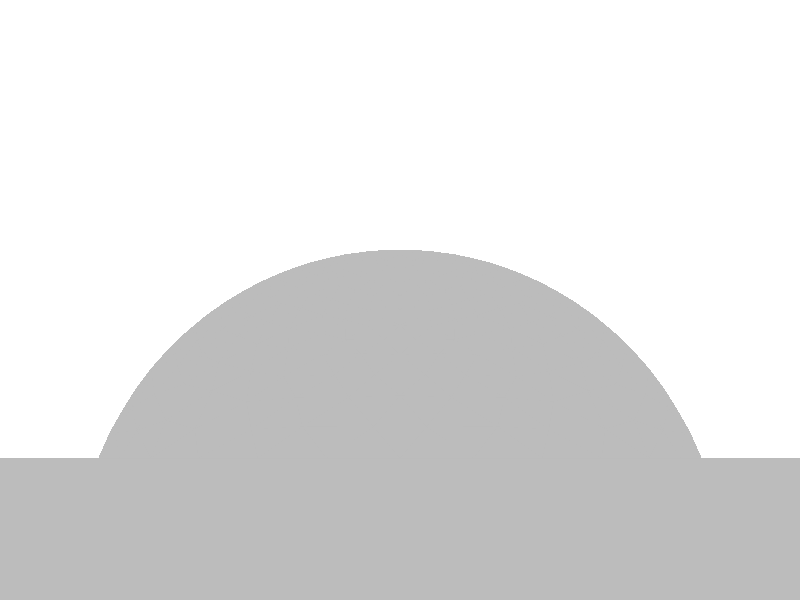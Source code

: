 #include "colors.inc"
background { rgb <1, 1, 1> }
camera {location <-0, 4, -0.5> sky <0,0,1>up <0,1,0> right <-1.33,0,0> angle 35look_at <0, 0, 0> }
mesh2 {
vertex_vectors { 4608, 
<-0.652327, -0.652327, -0.5>, 
<-0.765474, -0.510382, -0.5>, 
<-0.606624, -0.606624, -0.5>, 
<-0.851896, -0.350128, -0.5>, 
<-0.765474, -0.510382, -0.5>, 
<-0.706299, -0.453095, -0.5>, 
<-0.553081, -0.553081, -0.5>, 
<-0.606624, -0.606624, -0.5>, 
<-0.706299, -0.453095, -0.5>, 
<-0.765474, -0.510382, -0.5>, 
<-0.606624, -0.606624, -0.5>, 
<-0.706299, -0.453095, -0.5>, 
<-0.920964, -1.54157e-17, -0.5>, 
<-0.901941, -0.178119, -0.5>, 
<-0.809308, -0.103649, -0.5>, 
<-0.851896, -0.350128, -0.5>, 
<-0.901941, -0.178119, -0.5>, 
<-0.774561, -0.280203, -0.5>, 
<-0.689605, -0.207297, -0.5>, 
<-0.809308, -0.103649, -0.5>, 
<-0.774561, -0.280203, -0.5>, 
<-0.901941, -0.178119, -0.5>, 
<-0.809308, -0.103649, -0.5>, 
<-0.774561, -0.280203, -0.5>, 
<-0.414594, -0.414594, -0.5>, 
<-0.483837, -0.483837, -0.5>, 
<-0.5521, -0.310946, -0.5>, 
<-0.553081, -0.553081, -0.5>, 
<-0.483837, -0.483837, -0.5>, 
<-0.621343, -0.380189, -0.5>, 
<-0.689605, -0.207297, -0.5>, 
<-0.5521, -0.310946, -0.5>, 
<-0.621343, -0.380189, -0.5>, 
<-0.483837, -0.483837, -0.5>, 
<-0.5521, -0.310946, -0.5>, 
<-0.621343, -0.380189, -0.5>, 
<-0.851896, -0.350128, -0.5>, 
<-0.706299, -0.453095, -0.5>, 
<-0.774561, -0.280203, -0.5>, 
<-0.553081, -0.553081, -0.5>, 
<-0.706299, -0.453095, -0.5>, 
<-0.621343, -0.380189, -0.5>, 
<-0.689605, -0.207297, -0.5>, 
<-0.621343, -0.380189, -0.5>, 
<-0.774561, -0.280203, -0.5>, 
<-0.706299, -0.453095, -0.5>, 
<-0.621343, -0.380189, -0.5>, 
<-0.774561, -0.280203, -0.5>, 
<-0.652327, 0.652327, -0.5>, 
<-0.765474, 0.510382, -0.5>, 
<-0.606624, 0.606624, -0.5>, 
<-0.851896, 0.350128, -0.5>, 
<-0.765474, 0.510382, -0.5>, 
<-0.706299, 0.453095, -0.5>, 
<-0.553081, 0.553081, -0.5>, 
<-0.606624, 0.606624, -0.5>, 
<-0.706299, 0.453095, -0.5>, 
<-0.765474, 0.510382, -0.5>, 
<-0.606624, 0.606624, -0.5>, 
<-0.706299, 0.453095, -0.5>, 
<-0.920964, -1.54157e-17, -0.5>, 
<-0.901941, 0.178119, -0.5>, 
<-0.809308, 0.103649, -0.5>, 
<-0.851896, 0.350128, -0.5>, 
<-0.901941, 0.178119, -0.5>, 
<-0.774561, 0.280203, -0.5>, 
<-0.689605, 0.207297, -0.5>, 
<-0.809308, 0.103649, -0.5>, 
<-0.774561, 0.280203, -0.5>, 
<-0.901941, 0.178119, -0.5>, 
<-0.809308, 0.103649, -0.5>, 
<-0.774561, 0.280203, -0.5>, 
<-0.414594, 0.414594, -0.5>, 
<-0.483837, 0.483837, -0.5>, 
<-0.5521, 0.310946, -0.5>, 
<-0.553081, 0.553081, -0.5>, 
<-0.483837, 0.483837, -0.5>, 
<-0.621343, 0.380189, -0.5>, 
<-0.689605, 0.207297, -0.5>, 
<-0.5521, 0.310946, -0.5>, 
<-0.621343, 0.380189, -0.5>, 
<-0.483837, 0.483837, -0.5>, 
<-0.5521, 0.310946, -0.5>, 
<-0.621343, 0.380189, -0.5>, 
<-0.851896, 0.350128, -0.5>, 
<-0.706299, 0.453095, -0.5>, 
<-0.774561, 0.280203, -0.5>, 
<-0.553081, 0.553081, -0.5>, 
<-0.706299, 0.453095, -0.5>, 
<-0.621343, 0.380189, -0.5>, 
<-0.689605, 0.207297, -0.5>, 
<-0.621343, 0.380189, -0.5>, 
<-0.774561, 0.280203, -0.5>, 
<-0.706299, 0.453095, -0.5>, 
<-0.621343, 0.380189, -0.5>, 
<-0.774561, 0.280203, -0.5>, 
<-3.66216e-15, -8.28445e-16, -0.5>, 
<-0.103649, -0.103649, -0.5>, 
<-0.103649, 0.103649, -0.5>, 
<-0.207297, -0.207297, -0.5>, 
<-0.103649, -0.103649, -0.5>, 
<-0.207297, 6.30722e-17, -0.5>, 
<-0.207297, 0.207297, -0.5>, 
<-0.103649, 0.103649, -0.5>, 
<-0.207297, 6.30722e-17, -0.5>, 
<-0.103649, -0.103649, -0.5>, 
<-0.103649, 0.103649, -0.5>, 
<-0.207297, 6.30722e-17, -0.5>, 
<-0.414594, -0.414594, -0.5>, 
<-0.310946, -0.310946, -0.5>, 
<-0.414594, -0.207297, -0.5>, 
<-0.207297, -0.207297, -0.5>, 
<-0.310946, -0.310946, -0.5>, 
<-0.310946, -0.103649, -0.5>, 
<-0.414594, -3.44543e-18, -0.5>, 
<-0.414594, -0.207297, -0.5>, 
<-0.310946, -0.103649, -0.5>, 
<-0.310946, -0.310946, -0.5>, 
<-0.414594, -0.207297, -0.5>, 
<-0.310946, -0.103649, -0.5>, 
<-0.414594, 0.414594, -0.5>, 
<-0.310946, 0.310946, -0.5>, 
<-0.414594, 0.207297, -0.5>, 
<-0.207297, 0.207297, -0.5>, 
<-0.310946, 0.310946, -0.5>, 
<-0.310946, 0.103649, -0.5>, 
<-0.414594, -3.44543e-18, -0.5>, 
<-0.414594, 0.207297, -0.5>, 
<-0.310946, 0.103649, -0.5>, 
<-0.310946, 0.310946, -0.5>, 
<-0.414594, 0.207297, -0.5>, 
<-0.310946, 0.103649, -0.5>, 
<-0.207297, -0.207297, -0.5>, 
<-0.207297, 6.30722e-17, -0.5>, 
<-0.310946, -0.103649, -0.5>, 
<-0.207297, 0.207297, -0.5>, 
<-0.207297, 6.30722e-17, -0.5>, 
<-0.310946, 0.103649, -0.5>, 
<-0.414594, -3.44543e-18, -0.5>, 
<-0.310946, 0.103649, -0.5>, 
<-0.310946, -0.103649, -0.5>, 
<-0.207297, 6.30722e-17, -0.5>, 
<-0.310946, 0.103649, -0.5>, 
<-0.310946, -0.103649, -0.5>, 
<-0.920964, -1.54157e-17, -0.5>, 
<-0.809308, -0.103649, -0.5>, 
<-0.809308, 0.103649, -0.5>, 
<-0.689605, -0.207297, -0.5>, 
<-0.809308, -0.103649, -0.5>, 
<-0.689605, 4.58235e-16, -0.5>, 
<-0.689605, 0.207297, -0.5>, 
<-0.809308, 0.103649, -0.5>, 
<-0.689605, 4.58235e-16, -0.5>, 
<-0.809308, -0.103649, -0.5>, 
<-0.809308, 0.103649, -0.5>, 
<-0.689605, 4.58235e-16, -0.5>, 
<-0.414594, -0.414594, -0.5>, 
<-0.5521, -0.310946, -0.5>, 
<-0.414594, -0.207297, -0.5>, 
<-0.689605, -0.207297, -0.5>, 
<-0.5521, -0.310946, -0.5>, 
<-0.5521, -0.103649, -0.5>, 
<-0.414594, -3.44543e-18, -0.5>, 
<-0.414594, -0.207297, -0.5>, 
<-0.5521, -0.103649, -0.5>, 
<-0.5521, -0.310946, -0.5>, 
<-0.414594, -0.207297, -0.5>, 
<-0.5521, -0.103649, -0.5>, 
<-0.414594, 0.414594, -0.5>, 
<-0.414594, 0.207297, -0.5>, 
<-0.5521, 0.310946, -0.5>, 
<-0.414594, -3.44543e-18, -0.5>, 
<-0.414594, 0.207297, -0.5>, 
<-0.5521, 0.103649, -0.5>, 
<-0.689605, 0.207297, -0.5>, 
<-0.5521, 0.310946, -0.5>, 
<-0.5521, 0.103649, -0.5>, 
<-0.414594, 0.207297, -0.5>, 
<-0.5521, 0.310946, -0.5>, 
<-0.5521, 0.103649, -0.5>, 
<-0.689605, -0.207297, -0.5>, 
<-0.689605, 4.58235e-16, -0.5>, 
<-0.5521, -0.103649, -0.5>, 
<-0.414594, -3.44543e-18, -0.5>, 
<-0.5521, 0.103649, -0.5>, 
<-0.5521, -0.103649, -0.5>, 
<-0.689605, 0.207297, -0.5>, 
<-0.689605, 4.58235e-16, -0.5>, 
<-0.5521, 0.103649, -0.5>, 
<-0.689605, 4.58235e-16, -0.5>, 
<-0.5521, 0.103649, -0.5>, 
<-0.5521, -0.103649, -0.5>, 
<-0.652327, 0.652327, -0.5>, 
<-0.606624, 0.606624, -0.5>, 
<-0.510382, 0.765474, -0.5>, 
<-0.553081, 0.553081, -0.5>, 
<-0.606624, 0.606624, -0.5>, 
<-0.453095, 0.706299, -0.5>, 
<-0.350128, 0.851896, -0.5>, 
<-0.510382, 0.765474, -0.5>, 
<-0.453095, 0.706299, -0.5>, 
<-0.606624, 0.606624, -0.5>, 
<-0.510382, 0.765474, -0.5>, 
<-0.453095, 0.706299, -0.5>, 
<-0.414594, 0.414594, -0.5>, 
<-0.483837, 0.483837, -0.5>, 
<-0.310946, 0.5521, -0.5>, 
<-0.553081, 0.553081, -0.5>, 
<-0.483837, 0.483837, -0.5>, 
<-0.380189, 0.621343, -0.5>, 
<-0.207297, 0.689605, -0.5>, 
<-0.310946, 0.5521, -0.5>, 
<-0.380189, 0.621343, -0.5>, 
<-0.483837, 0.483837, -0.5>, 
<-0.310946, 0.5521, -0.5>, 
<-0.380189, 0.621343, -0.5>, 
<1.20048e-16, 0.920964, -0.5>, 
<-0.178119, 0.901941, -0.5>, 
<-0.103649, 0.809308, -0.5>, 
<-0.350128, 0.851896, -0.5>, 
<-0.178119, 0.901941, -0.5>, 
<-0.280203, 0.774561, -0.5>, 
<-0.207297, 0.689605, -0.5>, 
<-0.103649, 0.809308, -0.5>, 
<-0.280203, 0.774561, -0.5>, 
<-0.178119, 0.901941, -0.5>, 
<-0.103649, 0.809308, -0.5>, 
<-0.280203, 0.774561, -0.5>, 
<-0.553081, 0.553081, -0.5>, 
<-0.453095, 0.706299, -0.5>, 
<-0.380189, 0.621343, -0.5>, 
<-0.350128, 0.851896, -0.5>, 
<-0.453095, 0.706299, -0.5>, 
<-0.280203, 0.774561, -0.5>, 
<-0.207297, 0.689605, -0.5>, 
<-0.280203, 0.774561, -0.5>, 
<-0.380189, 0.621343, -0.5>, 
<-0.453095, 0.706299, -0.5>, 
<-0.280203, 0.774561, -0.5>, 
<-0.380189, 0.621343, -0.5>, 
<0.652327, 0.652327, -0.5>, 
<0.510382, 0.765474, -0.5>, 
<0.606624, 0.606624, -0.5>, 
<0.350128, 0.851896, -0.5>, 
<0.510382, 0.765474, -0.5>, 
<0.453095, 0.706299, -0.5>, 
<0.553081, 0.553081, -0.5>, 
<0.606624, 0.606624, -0.5>, 
<0.453095, 0.706299, -0.5>, 
<0.510382, 0.765474, -0.5>, 
<0.606624, 0.606624, -0.5>, 
<0.453095, 0.706299, -0.5>, 
<1.20048e-16, 0.920964, -0.5>, 
<0.178119, 0.901941, -0.5>, 
<0.103649, 0.809308, -0.5>, 
<0.350128, 0.851896, -0.5>, 
<0.178119, 0.901941, -0.5>, 
<0.280203, 0.774561, -0.5>, 
<0.207297, 0.689605, -0.5>, 
<0.103649, 0.809308, -0.5>, 
<0.280203, 0.774561, -0.5>, 
<0.178119, 0.901941, -0.5>, 
<0.103649, 0.809308, -0.5>, 
<0.280203, 0.774561, -0.5>, 
<0.414594, 0.414594, -0.5>, 
<0.483837, 0.483837, -0.5>, 
<0.310946, 0.5521, -0.5>, 
<0.553081, 0.553081, -0.5>, 
<0.483837, 0.483837, -0.5>, 
<0.380189, 0.621343, -0.5>, 
<0.207297, 0.689605, -0.5>, 
<0.310946, 0.5521, -0.5>, 
<0.380189, 0.621343, -0.5>, 
<0.483837, 0.483837, -0.5>, 
<0.310946, 0.5521, -0.5>, 
<0.380189, 0.621343, -0.5>, 
<0.350128, 0.851896, -0.5>, 
<0.453095, 0.706299, -0.5>, 
<0.280203, 0.774561, -0.5>, 
<0.553081, 0.553081, -0.5>, 
<0.453095, 0.706299, -0.5>, 
<0.380189, 0.621343, -0.5>, 
<0.207297, 0.689605, -0.5>, 
<0.380189, 0.621343, -0.5>, 
<0.280203, 0.774561, -0.5>, 
<0.453095, 0.706299, -0.5>, 
<0.380189, 0.621343, -0.5>, 
<0.280203, 0.774561, -0.5>, 
<-3.66216e-15, -8.28445e-16, -0.5>, 
<-0.103649, 0.103649, -0.5>, 
<0.103649, 0.103649, -0.5>, 
<-0.207297, 0.207297, -0.5>, 
<-0.103649, 0.103649, -0.5>, 
<-1.60739e-15, 0.207297, -0.5>, 
<0.207297, 0.207297, -0.5>, 
<0.103649, 0.103649, -0.5>, 
<-1.60739e-15, 0.207297, -0.5>, 
<-0.103649, 0.103649, -0.5>, 
<0.103649, 0.103649, -0.5>, 
<-1.60739e-15, 0.207297, -0.5>, 
<-0.414594, 0.414594, -0.5>, 
<-0.310946, 0.310946, -0.5>, 
<-0.207297, 0.414594, -0.5>, 
<-0.207297, 0.207297, -0.5>, 
<-0.310946, 0.310946, -0.5>, 
<-0.103649, 0.310946, -0.5>, 
<9.32587e-17, 0.414594, -0.5>, 
<-0.207297, 0.414594, -0.5>, 
<-0.103649, 0.310946, -0.5>, 
<-0.310946, 0.310946, -0.5>, 
<-0.207297, 0.414594, -0.5>, 
<-0.103649, 0.310946, -0.5>, 
<0.414594, 0.414594, -0.5>, 
<0.310946, 0.310946, -0.5>, 
<0.207297, 0.414594, -0.5>, 
<0.207297, 0.207297, -0.5>, 
<0.310946, 0.310946, -0.5>, 
<0.103649, 0.310946, -0.5>, 
<9.32587e-17, 0.414594, -0.5>, 
<0.207297, 0.414594, -0.5>, 
<0.103649, 0.310946, -0.5>, 
<0.310946, 0.310946, -0.5>, 
<0.207297, 0.414594, -0.5>, 
<0.103649, 0.310946, -0.5>, 
<-0.207297, 0.207297, -0.5>, 
<-1.60739e-15, 0.207297, -0.5>, 
<-0.103649, 0.310946, -0.5>, 
<0.207297, 0.207297, -0.5>, 
<-1.60739e-15, 0.207297, -0.5>, 
<0.103649, 0.310946, -0.5>, 
<9.32587e-17, 0.414594, -0.5>, 
<0.103649, 0.310946, -0.5>, 
<-0.103649, 0.310946, -0.5>, 
<-1.60739e-15, 0.207297, -0.5>, 
<0.103649, 0.310946, -0.5>, 
<-0.103649, 0.310946, -0.5>, 
<-0.414594, 0.414594, -0.5>, 
<-0.310946, 0.5521, -0.5>, 
<-0.207297, 0.414594, -0.5>, 
<-0.207297, 0.689605, -0.5>, 
<-0.310946, 0.5521, -0.5>, 
<-0.103649, 0.5521, -0.5>, 
<9.32587e-17, 0.414594, -0.5>, 
<-0.207297, 0.414594, -0.5>, 
<-0.103649, 0.5521, -0.5>, 
<-0.310946, 0.5521, -0.5>, 
<-0.207297, 0.414594, -0.5>, 
<-0.103649, 0.5521, -0.5>, 
<1.20048e-16, 0.920964, -0.5>, 
<-0.103649, 0.809308, -0.5>, 
<0.103649, 0.809308, -0.5>, 
<-0.207297, 0.689605, -0.5>, 
<-0.103649, 0.809308, -0.5>, 
<5.27356e-16, 0.689605, -0.5>, 
<0.207297, 0.689605, -0.5>, 
<0.103649, 0.809308, -0.5>, 
<5.27356e-16, 0.689605, -0.5>, 
<-0.103649, 0.809308, -0.5>, 
<0.103649, 0.809308, -0.5>, 
<5.27356e-16, 0.689605, -0.5>, 
<0.414594, 0.414594, -0.5>, 
<0.207297, 0.414594, -0.5>, 
<0.310946, 0.5521, -0.5>, 
<9.32587e-17, 0.414594, -0.5>, 
<0.207297, 0.414594, -0.5>, 
<0.103649, 0.5521, -0.5>, 
<0.207297, 0.689605, -0.5>, 
<0.310946, 0.5521, -0.5>, 
<0.103649, 0.5521, -0.5>, 
<0.207297, 0.414594, -0.5>, 
<0.310946, 0.5521, -0.5>, 
<0.103649, 0.5521, -0.5>, 
<-0.207297, 0.689605, -0.5>, 
<-0.103649, 0.5521, -0.5>, 
<5.27356e-16, 0.689605, -0.5>, 
<9.32587e-17, 0.414594, -0.5>, 
<-0.103649, 0.5521, -0.5>, 
<0.103649, 0.5521, -0.5>, 
<0.207297, 0.689605, -0.5>, 
<0.103649, 0.5521, -0.5>, 
<5.27356e-16, 0.689605, -0.5>, 
<-0.103649, 0.5521, -0.5>, 
<0.103649, 0.5521, -0.5>, 
<5.27356e-16, 0.689605, -0.5>, 
<0.652327, -0.652327, -0.5>, 
<0.765474, -0.510382, -0.5>, 
<0.606624, -0.606624, -0.5>, 
<0.851896, -0.350128, -0.5>, 
<0.765474, -0.510382, -0.5>, 
<0.706299, -0.453095, -0.5>, 
<0.553081, -0.553081, -0.5>, 
<0.606624, -0.606624, -0.5>, 
<0.706299, -0.453095, -0.5>, 
<0.765474, -0.510382, -0.5>, 
<0.606624, -0.606624, -0.5>, 
<0.706299, -0.453095, -0.5>, 
<0.920964, 1.53994e-16, -0.5>, 
<0.901941, -0.178119, -0.5>, 
<0.809308, -0.103649, -0.5>, 
<0.851896, -0.350128, -0.5>, 
<0.901941, -0.178119, -0.5>, 
<0.774561, -0.280203, -0.5>, 
<0.689605, -0.207297, -0.5>, 
<0.809308, -0.103649, -0.5>, 
<0.774561, -0.280203, -0.5>, 
<0.901941, -0.178119, -0.5>, 
<0.809308, -0.103649, -0.5>, 
<0.774561, -0.280203, -0.5>, 
<0.414594, -0.414594, -0.5>, 
<0.483837, -0.483837, -0.5>, 
<0.5521, -0.310946, -0.5>, 
<0.553081, -0.553081, -0.5>, 
<0.483837, -0.483837, -0.5>, 
<0.621343, -0.380189, -0.5>, 
<0.689605, -0.207297, -0.5>, 
<0.5521, -0.310946, -0.5>, 
<0.621343, -0.380189, -0.5>, 
<0.483837, -0.483837, -0.5>, 
<0.5521, -0.310946, -0.5>, 
<0.621343, -0.380189, -0.5>, 
<0.851896, -0.350128, -0.5>, 
<0.706299, -0.453095, -0.5>, 
<0.774561, -0.280203, -0.5>, 
<0.553081, -0.553081, -0.5>, 
<0.706299, -0.453095, -0.5>, 
<0.621343, -0.380189, -0.5>, 
<0.689605, -0.207297, -0.5>, 
<0.621343, -0.380189, -0.5>, 
<0.774561, -0.280203, -0.5>, 
<0.706299, -0.453095, -0.5>, 
<0.621343, -0.380189, -0.5>, 
<0.774561, -0.280203, -0.5>, 
<0.652327, 0.652327, -0.5>, 
<0.606624, 0.606624, -0.5>, 
<0.765474, 0.510382, -0.5>, 
<0.553081, 0.553081, -0.5>, 
<0.606624, 0.606624, -0.5>, 
<0.706299, 0.453095, -0.5>, 
<0.851896, 0.350128, -0.5>, 
<0.765474, 0.510382, -0.5>, 
<0.706299, 0.453095, -0.5>, 
<0.606624, 0.606624, -0.5>, 
<0.765474, 0.510382, -0.5>, 
<0.706299, 0.453095, -0.5>, 
<0.414594, 0.414594, -0.5>, 
<0.483837, 0.483837, -0.5>, 
<0.5521, 0.310946, -0.5>, 
<0.553081, 0.553081, -0.5>, 
<0.483837, 0.483837, -0.5>, 
<0.621343, 0.380189, -0.5>, 
<0.689605, 0.207297, -0.5>, 
<0.5521, 0.310946, -0.5>, 
<0.621343, 0.380189, -0.5>, 
<0.483837, 0.483837, -0.5>, 
<0.5521, 0.310946, -0.5>, 
<0.621343, 0.380189, -0.5>, 
<0.920964, 1.53994e-16, -0.5>, 
<0.901941, 0.178119, -0.5>, 
<0.809308, 0.103649, -0.5>, 
<0.851896, 0.350128, -0.5>, 
<0.901941, 0.178119, -0.5>, 
<0.774561, 0.280203, -0.5>, 
<0.689605, 0.207297, -0.5>, 
<0.809308, 0.103649, -0.5>, 
<0.774561, 0.280203, -0.5>, 
<0.901941, 0.178119, -0.5>, 
<0.809308, 0.103649, -0.5>, 
<0.774561, 0.280203, -0.5>, 
<0.553081, 0.553081, -0.5>, 
<0.706299, 0.453095, -0.5>, 
<0.621343, 0.380189, -0.5>, 
<0.851896, 0.350128, -0.5>, 
<0.706299, 0.453095, -0.5>, 
<0.774561, 0.280203, -0.5>, 
<0.689605, 0.207297, -0.5>, 
<0.774561, 0.280203, -0.5>, 
<0.621343, 0.380189, -0.5>, 
<0.706299, 0.453095, -0.5>, 
<0.774561, 0.280203, -0.5>, 
<0.621343, 0.380189, -0.5>, 
<-3.66216e-15, -8.28445e-16, -0.5>, 
<0.103649, 0.103649, -0.5>, 
<0.103649, -0.103649, -0.5>, 
<0.207297, 0.207297, -0.5>, 
<0.103649, 0.103649, -0.5>, 
<0.207297, 6.06413e-17, -0.5>, 
<0.207297, -0.207297, -0.5>, 
<0.103649, -0.103649, -0.5>, 
<0.207297, 6.06413e-17, -0.5>, 
<0.103649, 0.103649, -0.5>, 
<0.103649, -0.103649, -0.5>, 
<0.207297, 6.06413e-17, -0.5>, 
<0.414594, 0.414594, -0.5>, 
<0.310946, 0.310946, -0.5>, 
<0.414594, 0.207297, -0.5>, 
<0.207297, 0.207297, -0.5>, 
<0.310946, 0.310946, -0.5>, 
<0.310946, 0.103649, -0.5>, 
<0.414594, 3.1626e-16, -0.5>, 
<0.414594, 0.207297, -0.5>, 
<0.310946, 0.103649, -0.5>, 
<0.310946, 0.310946, -0.5>, 
<0.414594, 0.207297, -0.5>, 
<0.310946, 0.103649, -0.5>, 
<0.414594, -0.414594, -0.5>, 
<0.310946, -0.310946, -0.5>, 
<0.414594, -0.207297, -0.5>, 
<0.207297, -0.207297, -0.5>, 
<0.310946, -0.310946, -0.5>, 
<0.310946, -0.103649, -0.5>, 
<0.414594, 3.1626e-16, -0.5>, 
<0.414594, -0.207297, -0.5>, 
<0.310946, -0.103649, -0.5>, 
<0.310946, -0.310946, -0.5>, 
<0.414594, -0.207297, -0.5>, 
<0.310946, -0.103649, -0.5>, 
<0.207297, 0.207297, -0.5>, 
<0.207297, 6.06413e-17, -0.5>, 
<0.310946, 0.103649, -0.5>, 
<0.207297, -0.207297, -0.5>, 
<0.207297, 6.06413e-17, -0.5>, 
<0.310946, -0.103649, -0.5>, 
<0.414594, 3.1626e-16, -0.5>, 
<0.310946, -0.103649, -0.5>, 
<0.310946, 0.103649, -0.5>, 
<0.207297, 6.06413e-17, -0.5>, 
<0.310946, -0.103649, -0.5>, 
<0.310946, 0.103649, -0.5>, 
<0.414594, 0.414594, -0.5>, 
<0.414594, 0.207297, -0.5>, 
<0.5521, 0.310946, -0.5>, 
<0.414594, 3.1626e-16, -0.5>, 
<0.414594, 0.207297, -0.5>, 
<0.5521, 0.103649, -0.5>, 
<0.689605, 0.207297, -0.5>, 
<0.5521, 0.310946, -0.5>, 
<0.5521, 0.103649, -0.5>, 
<0.414594, 0.207297, -0.5>, 
<0.5521, 0.310946, -0.5>, 
<0.5521, 0.103649, -0.5>, 
<0.920964, 1.53994e-16, -0.5>, 
<0.809308, -0.103649, -0.5>, 
<0.809308, 0.103649, -0.5>, 
<0.689605, -0.207297, -0.5>, 
<0.809308, -0.103649, -0.5>, 
<0.689605, 1.43563e-16, -0.5>, 
<0.689605, 0.207297, -0.5>, 
<0.809308, 0.103649, -0.5>, 
<0.689605, 1.43563e-16, -0.5>, 
<0.809308, -0.103649, -0.5>, 
<0.809308, 0.103649, -0.5>, 
<0.689605, 1.43563e-16, -0.5>, 
<0.414594, -0.414594, -0.5>, 
<0.5521, -0.310946, -0.5>, 
<0.414594, -0.207297, -0.5>, 
<0.689605, -0.207297, -0.5>, 
<0.5521, -0.310946, -0.5>, 
<0.5521, -0.103649, -0.5>, 
<0.414594, 3.1626e-16, -0.5>, 
<0.414594, -0.207297, -0.5>, 
<0.5521, -0.103649, -0.5>, 
<0.5521, -0.310946, -0.5>, 
<0.414594, -0.207297, -0.5>, 
<0.5521, -0.103649, -0.5>, 
<0.689605, -0.207297, -0.5>, 
<0.5521, -0.103649, -0.5>, 
<0.689605, 1.43563e-16, -0.5>, 
<0.414594, 3.1626e-16, -0.5>, 
<0.5521, 0.103649, -0.5>, 
<0.5521, -0.103649, -0.5>, 
<0.689605, 0.207297, -0.5>, 
<0.5521, 0.103649, -0.5>, 
<0.689605, 1.43563e-16, -0.5>, 
<0.5521, 0.103649, -0.5>, 
<0.5521, -0.103649, -0.5>, 
<0.689605, 1.43563e-16, -0.5>, 
<-0.652327, -0.652327, -0.5>, 
<-0.606624, -0.606624, -0.5>, 
<-0.510382, -0.765474, -0.5>, 
<-0.553081, -0.553081, -0.5>, 
<-0.606624, -0.606624, -0.5>, 
<-0.453095, -0.706299, -0.5>, 
<-0.350128, -0.851896, -0.5>, 
<-0.510382, -0.765474, -0.5>, 
<-0.453095, -0.706299, -0.5>, 
<-0.606624, -0.606624, -0.5>, 
<-0.510382, -0.765474, -0.5>, 
<-0.453095, -0.706299, -0.5>, 
<-0.414594, -0.414594, -0.5>, 
<-0.483837, -0.483837, -0.5>, 
<-0.310946, -0.5521, -0.5>, 
<-0.553081, -0.553081, -0.5>, 
<-0.483837, -0.483837, -0.5>, 
<-0.380189, -0.621343, -0.5>, 
<-0.207297, -0.689605, -0.5>, 
<-0.310946, -0.5521, -0.5>, 
<-0.380189, -0.621343, -0.5>, 
<-0.483837, -0.483837, -0.5>, 
<-0.310946, -0.5521, -0.5>, 
<-0.380189, -0.621343, -0.5>, 
<2.85081e-16, -0.920964, -0.5>, 
<-0.178119, -0.901941, -0.5>, 
<-0.103649, -0.809308, -0.5>, 
<-0.350128, -0.851896, -0.5>, 
<-0.178119, -0.901941, -0.5>, 
<-0.280203, -0.774561, -0.5>, 
<-0.207297, -0.689605, -0.5>, 
<-0.103649, -0.809308, -0.5>, 
<-0.280203, -0.774561, -0.5>, 
<-0.178119, -0.901941, -0.5>, 
<-0.103649, -0.809308, -0.5>, 
<-0.280203, -0.774561, -0.5>, 
<-0.553081, -0.553081, -0.5>, 
<-0.453095, -0.706299, -0.5>, 
<-0.380189, -0.621343, -0.5>, 
<-0.350128, -0.851896, -0.5>, 
<-0.453095, -0.706299, -0.5>, 
<-0.280203, -0.774561, -0.5>, 
<-0.207297, -0.689605, -0.5>, 
<-0.280203, -0.774561, -0.5>, 
<-0.380189, -0.621343, -0.5>, 
<-0.453095, -0.706299, -0.5>, 
<-0.280203, -0.774561, -0.5>, 
<-0.380189, -0.621343, -0.5>, 
<0.652327, -0.652327, -0.5>, 
<0.606624, -0.606624, -0.5>, 
<0.510382, -0.765474, -0.5>, 
<0.553081, -0.553081, -0.5>, 
<0.606624, -0.606624, -0.5>, 
<0.453095, -0.706299, -0.5>, 
<0.350128, -0.851896, -0.5>, 
<0.510382, -0.765474, -0.5>, 
<0.453095, -0.706299, -0.5>, 
<0.606624, -0.606624, -0.5>, 
<0.510382, -0.765474, -0.5>, 
<0.453095, -0.706299, -0.5>, 
<0.414594, -0.414594, -0.5>, 
<0.483837, -0.483837, -0.5>, 
<0.310946, -0.5521, -0.5>, 
<0.553081, -0.553081, -0.5>, 
<0.483837, -0.483837, -0.5>, 
<0.380189, -0.621343, -0.5>, 
<0.207297, -0.689605, -0.5>, 
<0.310946, -0.5521, -0.5>, 
<0.380189, -0.621343, -0.5>, 
<0.483837, -0.483837, -0.5>, 
<0.310946, -0.5521, -0.5>, 
<0.380189, -0.621343, -0.5>, 
<2.85081e-16, -0.920964, -0.5>, 
<0.178119, -0.901941, -0.5>, 
<0.103649, -0.809308, -0.5>, 
<0.350128, -0.851896, -0.5>, 
<0.178119, -0.901941, -0.5>, 
<0.280203, -0.774561, -0.5>, 
<0.207297, -0.689605, -0.5>, 
<0.103649, -0.809308, -0.5>, 
<0.280203, -0.774561, -0.5>, 
<0.178119, -0.901941, -0.5>, 
<0.103649, -0.809308, -0.5>, 
<0.280203, -0.774561, -0.5>, 
<0.553081, -0.553081, -0.5>, 
<0.453095, -0.706299, -0.5>, 
<0.380189, -0.621343, -0.5>, 
<0.350128, -0.851896, -0.5>, 
<0.453095, -0.706299, -0.5>, 
<0.280203, -0.774561, -0.5>, 
<0.207297, -0.689605, -0.5>, 
<0.280203, -0.774561, -0.5>, 
<0.380189, -0.621343, -0.5>, 
<0.453095, -0.706299, -0.5>, 
<0.280203, -0.774561, -0.5>, 
<0.380189, -0.621343, -0.5>, 
<-3.66216e-15, -8.28445e-16, -0.5>, 
<-0.103649, -0.103649, -0.5>, 
<0.103649, -0.103649, -0.5>, 
<-0.207297, -0.207297, -0.5>, 
<-0.103649, -0.103649, -0.5>, 
<-1.93158e-15, -0.207297, -0.5>, 
<0.207297, -0.207297, -0.5>, 
<0.103649, -0.103649, -0.5>, 
<-1.93158e-15, -0.207297, -0.5>, 
<-0.103649, -0.103649, -0.5>, 
<0.103649, -0.103649, -0.5>, 
<-1.93158e-15, -0.207297, -0.5>, 
<-0.414594, -0.414594, -0.5>, 
<-0.310946, -0.310946, -0.5>, 
<-0.207297, -0.414594, -0.5>, 
<-0.207297, -0.207297, -0.5>, 
<-0.310946, -0.310946, -0.5>, 
<-0.103649, -0.310946, -0.5>, 
<-5.36334e-16, -0.414594, -0.5>, 
<-0.207297, -0.414594, -0.5>, 
<-0.103649, -0.310946, -0.5>, 
<-0.310946, -0.310946, -0.5>, 
<-0.207297, -0.414594, -0.5>, 
<-0.103649, -0.310946, -0.5>, 
<0.414594, -0.414594, -0.5>, 
<0.310946, -0.310946, -0.5>, 
<0.207297, -0.414594, -0.5>, 
<0.207297, -0.207297, -0.5>, 
<0.310946, -0.310946, -0.5>, 
<0.103649, -0.310946, -0.5>, 
<-5.36334e-16, -0.414594, -0.5>, 
<0.207297, -0.414594, -0.5>, 
<0.103649, -0.310946, -0.5>, 
<0.310946, -0.310946, -0.5>, 
<0.207297, -0.414594, -0.5>, 
<0.103649, -0.310946, -0.5>, 
<-0.207297, -0.207297, -0.5>, 
<-1.93158e-15, -0.207297, -0.5>, 
<-0.103649, -0.310946, -0.5>, 
<0.207297, -0.207297, -0.5>, 
<-1.93158e-15, -0.207297, -0.5>, 
<0.103649, -0.310946, -0.5>, 
<-5.36334e-16, -0.414594, -0.5>, 
<0.103649, -0.310946, -0.5>, 
<-0.103649, -0.310946, -0.5>, 
<-1.93158e-15, -0.207297, -0.5>, 
<0.103649, -0.310946, -0.5>, 
<-0.103649, -0.310946, -0.5>, 
<-0.414594, -0.414594, -0.5>, 
<-0.310946, -0.5521, -0.5>, 
<-0.207297, -0.414594, -0.5>, 
<-0.207297, -0.689605, -0.5>, 
<-0.310946, -0.5521, -0.5>, 
<-0.103649, -0.5521, -0.5>, 
<-5.36334e-16, -0.414594, -0.5>, 
<-0.207297, -0.414594, -0.5>, 
<-0.103649, -0.5521, -0.5>, 
<-0.310946, -0.5521, -0.5>, 
<-0.207297, -0.414594, -0.5>, 
<-0.103649, -0.5521, -0.5>, 
<0.414594, -0.414594, -0.5>, 
<0.207297, -0.414594, -0.5>, 
<0.310946, -0.5521, -0.5>, 
<-5.36334e-16, -0.414594, -0.5>, 
<0.207297, -0.414594, -0.5>, 
<0.103649, -0.5521, -0.5>, 
<0.207297, -0.689605, -0.5>, 
<0.310946, -0.5521, -0.5>, 
<0.103649, -0.5521, -0.5>, 
<0.207297, -0.414594, -0.5>, 
<0.310946, -0.5521, -0.5>, 
<0.103649, -0.5521, -0.5>, 
<2.85081e-16, -0.920964, -0.5>, 
<-0.103649, -0.809308, -0.5>, 
<0.103649, -0.809308, -0.5>, 
<-0.207297, -0.689605, -0.5>, 
<-0.103649, -0.809308, -0.5>, 
<-1.94289e-16, -0.689605, -0.5>, 
<0.207297, -0.689605, -0.5>, 
<0.103649, -0.809308, -0.5>, 
<-1.94289e-16, -0.689605, -0.5>, 
<-0.103649, -0.809308, -0.5>, 
<0.103649, -0.809308, -0.5>, 
<-1.94289e-16, -0.689605, -0.5>, 
<-0.207297, -0.689605, -0.5>, 
<-0.103649, -0.5521, -0.5>, 
<-1.94289e-16, -0.689605, -0.5>, 
<-5.36334e-16, -0.414594, -0.5>, 
<-0.103649, -0.5521, -0.5>, 
<0.103649, -0.5521, -0.5>, 
<0.207297, -0.689605, -0.5>, 
<-1.94289e-16, -0.689605, -0.5>, 
<0.103649, -0.5521, -0.5>, 
<-0.103649, -0.5521, -0.5>, 
<-1.94289e-16, -0.689605, -0.5>, 
<0.103649, -0.5521, -0.5>, 
<-0.652327, -0.652327, -0.5>, 
<-0.765474, -0.510382, -0.5>, 
<-0.716102, -0.528512, -0.424976>, 
<-0.851896, -0.350128, -0.5>, 
<-0.765474, -0.510382, -0.5>, 
<-0.810045, -0.372396, -0.428147>, 
<-0.760867, -0.390874, -0.356754>, 
<-0.716102, -0.528512, -0.424976>, 
<-0.810045, -0.372396, -0.428147>, 
<-0.765474, -0.510382, -0.5>, 
<-0.716102, -0.528512, -0.424976>, 
<-0.810045, -0.372396, -0.428147>, 
<-0.920964, -1.54157e-17, -0.5>, 
<-0.901941, -0.178119, -0.5>, 
<-0.886622, -0.0645153, -0.423623>, 
<-0.851896, -0.350128, -0.5>, 
<-0.901941, -0.178119, -0.5>, 
<-0.854871, -0.240953, -0.422198>, 
<-0.840882, -0.127675, -0.349147>, 
<-0.886622, -0.0645153, -0.423623>, 
<-0.854871, -0.240953, -0.422198>, 
<-0.901941, -0.178119, -0.5>, 
<-0.886622, -0.0645153, -0.423623>, 
<-0.854871, -0.240953, -0.422198>, 
<-0.749216, -0.200229, -0.235366>, 
<-0.760209, -0.297498, -0.292357>, 
<-0.797897, -0.164834, -0.290383>, 
<-0.760867, -0.390874, -0.356754>, 
<-0.760209, -0.297498, -0.292357>, 
<-0.809022, -0.262236, -0.348256>, 
<-0.840882, -0.127675, -0.349147>, 
<-0.797897, -0.164834, -0.290383>, 
<-0.809022, -0.262236, -0.348256>, 
<-0.760209, -0.297498, -0.292357>, 
<-0.797897, -0.164834, -0.290383>, 
<-0.809022, -0.262236, -0.348256>, 
<-0.851896, -0.350128, -0.5>, 
<-0.810045, -0.372396, -0.428147>, 
<-0.854871, -0.240953, -0.422198>, 
<-0.760867, -0.390874, -0.356754>, 
<-0.810045, -0.372396, -0.428147>, 
<-0.809022, -0.262236, -0.348256>, 
<-0.840882, -0.127675, -0.349147>, 
<-0.809022, -0.262236, -0.348256>, 
<-0.854871, -0.240953, -0.422198>, 
<-0.810045, -0.372396, -0.428147>, 
<-0.809022, -0.262236, -0.348256>, 
<-0.854871, -0.240953, -0.422198>, 
<-0.652327, 0.652327, -0.5>, 
<-0.765474, 0.510382, -0.5>, 
<-0.716102, 0.528512, -0.424976>, 
<-0.851896, 0.350128, -0.5>, 
<-0.765474, 0.510382, -0.5>, 
<-0.810045, 0.372396, -0.428147>, 
<-0.760867, 0.390874, -0.356754>, 
<-0.716102, 0.528512, -0.424976>, 
<-0.810045, 0.372396, -0.428147>, 
<-0.765474, 0.510382, -0.5>, 
<-0.716102, 0.528512, -0.424976>, 
<-0.810045, 0.372396, -0.428147>, 
<-0.920964, -1.54157e-17, -0.5>, 
<-0.901941, 0.178119, -0.5>, 
<-0.886622, 0.0645153, -0.423623>, 
<-0.851896, 0.350128, -0.5>, 
<-0.901941, 0.178119, -0.5>, 
<-0.854871, 0.240953, -0.422198>, 
<-0.840882, 0.127675, -0.349147>, 
<-0.886622, 0.0645153, -0.423623>, 
<-0.854871, 0.240953, -0.422198>, 
<-0.901941, 0.178119, -0.5>, 
<-0.886622, 0.0645153, -0.423623>, 
<-0.854871, 0.240953, -0.422198>, 
<-0.749216, 0.200229, -0.235366>, 
<-0.760209, 0.297498, -0.292357>, 
<-0.797897, 0.164834, -0.290383>, 
<-0.760867, 0.390874, -0.356754>, 
<-0.760209, 0.297498, -0.292357>, 
<-0.809022, 0.262236, -0.348256>, 
<-0.840882, 0.127675, -0.349147>, 
<-0.797897, 0.164834, -0.290383>, 
<-0.809022, 0.262236, -0.348256>, 
<-0.760209, 0.297498, -0.292357>, 
<-0.797897, 0.164834, -0.290383>, 
<-0.809022, 0.262236, -0.348256>, 
<-0.851896, 0.350128, -0.5>, 
<-0.810045, 0.372396, -0.428147>, 
<-0.854871, 0.240953, -0.422198>, 
<-0.760867, 0.390874, -0.356754>, 
<-0.810045, 0.372396, -0.428147>, 
<-0.809022, 0.262236, -0.348256>, 
<-0.840882, 0.127675, -0.349147>, 
<-0.809022, 0.262236, -0.348256>, 
<-0.854871, 0.240953, -0.422198>, 
<-0.810045, 0.372396, -0.428147>, 
<-0.809022, 0.262236, -0.348256>, 
<-0.854871, 0.240953, -0.422198>, 
<-0.656929, 1.27356e-16, -0.106995>, 
<-0.681712, -0.040534, -0.131014>, 
<-0.681712, 0.040534, -0.131014>, 
<-0.704268, -0.0810047, -0.157363>, 
<-0.681712, -0.040534, -0.131014>, 
<-0.706773, -3.92699e-17, -0.155117>, 
<-0.704268, 0.0810047, -0.157363>, 
<-0.681712, 0.040534, -0.131014>, 
<-0.706773, -3.92699e-17, -0.155117>, 
<-0.681712, -0.040534, -0.131014>, 
<-0.681712, 0.040534, -0.131014>, 
<-0.706773, -3.92699e-17, -0.155117>, 
<-0.749216, -0.200229, -0.235366>, 
<-0.728971, -0.141004, -0.194454>, 
<-0.767605, -0.100744, -0.233585>, 
<-0.704268, -0.0810047, -0.157363>, 
<-0.728971, -0.141004, -0.194454>, 
<-0.742715, -0.0407044, -0.196177>, 
<-0.777475, -1.71098e-17, -0.238047>, 
<-0.767605, -0.100744, -0.233585>, 
<-0.742715, -0.0407044, -0.196177>, 
<-0.728971, -0.141004, -0.194454>, 
<-0.767605, -0.100744, -0.233585>, 
<-0.742715, -0.0407044, -0.196177>, 
<-0.749216, 0.200229, -0.235366>, 
<-0.728971, 0.141004, -0.194454>, 
<-0.767605, 0.100744, -0.233585>, 
<-0.704268, 0.0810047, -0.157363>, 
<-0.728971, 0.141004, -0.194454>, 
<-0.742715, 0.0407044, -0.196177>, 
<-0.777475, -1.71098e-17, -0.238047>, 
<-0.767605, 0.100744, -0.233585>, 
<-0.742715, 0.0407044, -0.196177>, 
<-0.728971, 0.141004, -0.194454>, 
<-0.767605, 0.100744, -0.233585>, 
<-0.742715, 0.0407044, -0.196177>, 
<-0.704268, -0.0810047, -0.157363>, 
<-0.706773, -3.92699e-17, -0.155117>, 
<-0.742715, -0.0407044, -0.196177>, 
<-0.704268, 0.0810047, -0.157363>, 
<-0.706773, -3.92699e-17, -0.155117>, 
<-0.742715, 0.0407044, -0.196177>, 
<-0.777475, -1.71098e-17, -0.238047>, 
<-0.742715, 0.0407044, -0.196177>, 
<-0.742715, -0.0407044, -0.196177>, 
<-0.706773, -3.92699e-17, -0.155117>, 
<-0.742715, 0.0407044, -0.196177>, 
<-0.742715, -0.0407044, -0.196177>, 
<-0.920964, -1.54157e-17, -0.5>, 
<-0.886622, -0.0645153, -0.423623>, 
<-0.886622, 0.0645153, -0.423623>, 
<-0.840882, -0.127675, -0.349147>, 
<-0.886622, -0.0645153, -0.423623>, 
<-0.848553, 1.85179e-16, -0.345111>, 
<-0.840882, 0.127675, -0.349147>, 
<-0.886622, 0.0645153, -0.423623>, 
<-0.848553, 1.85179e-16, -0.345111>, 
<-0.886622, -0.0645153, -0.423623>, 
<-0.886622, 0.0645153, -0.423623>, 
<-0.848553, 1.85179e-16, -0.345111>, 
<-0.749216, -0.200229, -0.235366>, 
<-0.797897, -0.164834, -0.290383>, 
<-0.767605, -0.100744, -0.233585>, 
<-0.840882, -0.127675, -0.349147>, 
<-0.797897, -0.164834, -0.290383>, 
<-0.812827, -0.0639709, -0.291291>, 
<-0.777475, -1.71098e-17, -0.238047>, 
<-0.767605, -0.100744, -0.233585>, 
<-0.812827, -0.0639709, -0.291291>, 
<-0.797897, -0.164834, -0.290383>, 
<-0.767605, -0.100744, -0.233585>, 
<-0.812827, -0.0639709, -0.291291>, 
<-0.749216, 0.200229, -0.235366>, 
<-0.767605, 0.100744, -0.233585>, 
<-0.797897, 0.164834, -0.290383>, 
<-0.777475, -1.71098e-17, -0.238047>, 
<-0.767605, 0.100744, -0.233585>, 
<-0.812827, 0.0639709, -0.291291>, 
<-0.840882, 0.127675, -0.349147>, 
<-0.797897, 0.164834, -0.290383>, 
<-0.812827, 0.0639709, -0.291291>, 
<-0.767605, 0.100744, -0.233585>, 
<-0.797897, 0.164834, -0.290383>, 
<-0.812827, 0.0639709, -0.291291>, 
<-0.840882, -0.127675, -0.349147>, 
<-0.848553, 1.85179e-16, -0.345111>, 
<-0.812827, -0.0639709, -0.291291>, 
<-0.777475, -1.71098e-17, -0.238047>, 
<-0.812827, 0.0639709, -0.291291>, 
<-0.812827, -0.0639709, -0.291291>, 
<-0.840882, 0.127675, -0.349147>, 
<-0.848553, 1.85179e-16, -0.345111>, 
<-0.812827, 0.0639709, -0.291291>, 
<-0.848553, 1.85179e-16, -0.345111>, 
<-0.812827, 0.0639709, -0.291291>, 
<-0.812827, -0.0639709, -0.291291>, 
<-0.652327, 0.652327, -0.5>, 
<-0.716102, 0.528512, -0.424976>, 
<-0.621398, 0.621398, -0.39987>, 
<-0.760867, 0.390874, -0.356754>, 
<-0.716102, 0.528512, -0.424976>, 
<-0.677553, 0.491353, -0.324558>, 
<-0.581606, 0.581606, -0.301731>, 
<-0.621398, 0.621398, -0.39987>, 
<-0.677553, 0.491353, -0.324558>, 
<-0.716102, 0.528512, -0.424976>, 
<-0.621398, 0.621398, -0.39987>, 
<-0.677553, 0.491353, -0.324558>, 
<-0.749216, 0.200229, -0.235366>, 
<-0.760209, 0.297498, -0.292357>, 
<-0.700278, 0.29192, -0.213559>, 
<-0.760867, 0.390874, -0.356754>, 
<-0.760209, 0.297498, -0.292357>, 
<-0.705303, 0.387525, -0.274924>, 
<-0.642806, 0.3798, -0.198942>, 
<-0.700278, 0.29192, -0.213559>, 
<-0.705303, 0.387525, -0.274924>, 
<-0.760209, 0.297498, -0.292357>, 
<-0.700278, 0.29192, -0.213559>, 
<-0.705303, 0.387525, -0.274924>, 
<-0.493374, 0.493374, -0.145088>, 
<-0.540335, 0.540335, -0.22012>, 
<-0.571007, 0.438971, -0.168734>, 
<-0.581606, 0.581606, -0.301731>, 
<-0.540335, 0.540335, -0.22012>, 
<-0.616901, 0.484157, -0.246133>, 
<-0.642806, 0.3798, -0.198942>, 
<-0.571007, 0.438971, -0.168734>, 
<-0.616901, 0.484157, -0.246133>, 
<-0.540335, 0.540335, -0.22012>, 
<-0.571007, 0.438971, -0.168734>, 
<-0.616901, 0.484157, -0.246133>, 
<-0.760867, 0.390874, -0.356754>, 
<-0.677553, 0.491353, -0.324558>, 
<-0.705303, 0.387525, -0.274924>, 
<-0.581606, 0.581606, -0.301731>, 
<-0.677553, 0.491353, -0.324558>, 
<-0.616901, 0.484157, -0.246133>, 
<-0.642806, 0.3798, -0.198942>, 
<-0.616901, 0.484157, -0.246133>, 
<-0.705303, 0.387525, -0.274924>, 
<-0.677553, 0.491353, -0.324558>, 
<-0.616901, 0.484157, -0.246133>, 
<-0.705303, 0.387525, -0.274924>, 
<-0.298763, 0.298763, 0.053059>, 
<-0.349845, 0.349845, 0.0144091>, 
<-0.3614, 0.270383, 0.0385727>, 
<-0.39845, 0.39845, -0.0302081>, 
<-0.349845, 0.349845, 0.0144091>, 
<-0.411832, 0.320693, -0.00226879>, 
<-0.422121, 0.240527, 0.0196113>, 
<-0.3614, 0.270383, 0.0385727>, 
<-0.411832, 0.320693, -0.00226879>, 
<-0.349845, 0.349845, 0.0144091>, 
<-0.3614, 0.270383, 0.0385727>, 
<-0.411832, 0.320693, -0.00226879>, 
<-0.493374, 0.493374, -0.145088>, 
<-0.447764, 0.447764, -0.0845937>, 
<-0.513333, 0.412774, -0.107148>, 
<-0.39845, 0.39845, -0.0302081>, 
<-0.447764, 0.447764, -0.0845937>, 
<-0.465015, 0.364685, -0.0504176>, 
<-0.528608, 0.328525, -0.0755006>, 
<-0.513333, 0.412774, -0.107148>, 
<-0.465015, 0.364685, -0.0504176>, 
<-0.447764, 0.447764, -0.0845937>, 
<-0.513333, 0.412774, -0.107148>, 
<-0.465015, 0.364685, -0.0504176>, 
<-0.530172, 0.164249, -0.0243304>, 
<-0.47739, 0.202947, -0.000256164>, 
<-0.531489, 0.24736, -0.0468831>, 
<-0.422121, 0.240527, 0.0196113>, 
<-0.47739, 0.202947, -0.000256164>, 
<-0.477124, 0.285601, -0.024982>, 
<-0.528608, 0.328525, -0.0755006>, 
<-0.531489, 0.24736, -0.0468831>, 
<-0.477124, 0.285601, -0.024982>, 
<-0.47739, 0.202947, -0.000256164>, 
<-0.531489, 0.24736, -0.0468831>, 
<-0.477124, 0.285601, -0.024982>, 
<-0.39845, 0.39845, -0.0302081>, 
<-0.411832, 0.320693, -0.00226879>, 
<-0.465015, 0.364685, -0.0504176>, 
<-0.422121, 0.240527, 0.0196113>, 
<-0.411832, 0.320693, -0.00226879>, 
<-0.477124, 0.285601, -0.024982>, 
<-0.528608, 0.328525, -0.0755006>, 
<-0.477124, 0.285601, -0.024982>, 
<-0.465015, 0.364685, -0.0504176>, 
<-0.411832, 0.320693, -0.00226879>, 
<-0.477124, 0.285601, -0.024982>, 
<-0.465015, 0.364685, -0.0504176>, 
<-0.656929, 1.27356e-16, -0.106995>, 
<-0.681712, 0.040534, -0.131014>, 
<-0.632096, 0.0376702, -0.0853543>, 
<-0.704268, 0.0810047, -0.157363>, 
<-0.681712, 0.040534, -0.131014>, 
<-0.656367, 0.0784429, -0.109933>, 
<-0.605387, 0.0752797, -0.0658337>, 
<-0.632096, 0.0376702, -0.0853543>, 
<-0.656367, 0.0784429, -0.109933>, 
<-0.681712, 0.040534, -0.131014>, 
<-0.632096, 0.0376702, -0.0853543>, 
<-0.656367, 0.0784429, -0.109933>, 
<-0.749216, 0.200229, -0.235366>, 
<-0.728971, 0.141004, -0.194454>, 
<-0.697217, 0.204205, -0.176028>, 
<-0.704268, 0.0810047, -0.157363>, 
<-0.728971, 0.141004, -0.194454>, 
<-0.674403, 0.144197, -0.13722>, 
<-0.640656, 0.206511, -0.120944>, 
<-0.697217, 0.204205, -0.176028>, 
<-0.674403, 0.144197, -0.13722>, 
<-0.728971, 0.141004, -0.194454>, 
<-0.697217, 0.204205, -0.176028>, 
<-0.674403, 0.144197, -0.13722>, 
<-0.530172, 0.164249, -0.0243304>, 
<-0.568964, 0.120012, -0.0434912>, 
<-0.587183, 0.186027, -0.0703277>, 
<-0.605387, 0.0752797, -0.0658337>, 
<-0.568964, 0.120012, -0.0434912>, 
<-0.624809, 0.141305, -0.0912881>, 
<-0.640656, 0.206511, -0.120944>, 
<-0.587183, 0.186027, -0.0703277>, 
<-0.624809, 0.141305, -0.0912881>, 
<-0.568964, 0.120012, -0.0434912>, 
<-0.587183, 0.186027, -0.0703277>, 
<-0.624809, 0.141305, -0.0912881>, 
<-0.704268, 0.0810047, -0.157363>, 
<-0.656367, 0.0784429, -0.109933>, 
<-0.674403, 0.144197, -0.13722>, 
<-0.605387, 0.0752797, -0.0658337>, 
<-0.656367, 0.0784429, -0.109933>, 
<-0.624809, 0.141305, -0.0912881>, 
<-0.640656, 0.206511, -0.120944>, 
<-0.624809, 0.141305, -0.0912881>, 
<-0.674403, 0.144197, -0.13722>, 
<-0.656367, 0.0784429, -0.109933>, 
<-0.624809, 0.141305, -0.0912881>, 
<-0.674403, 0.144197, -0.13722>, 
<-0.749216, 0.200229, -0.235366>, 
<-0.700278, 0.29192, -0.213559>, 
<-0.697217, 0.204205, -0.176028>, 
<-0.642806, 0.3798, -0.198942>, 
<-0.700278, 0.29192, -0.213559>, 
<-0.644872, 0.294521, -0.156733>, 
<-0.640656, 0.206511, -0.120944>, 
<-0.697217, 0.204205, -0.176028>, 
<-0.644872, 0.294521, -0.156733>, 
<-0.700278, 0.29192, -0.213559>, 
<-0.697217, 0.204205, -0.176028>, 
<-0.644872, 0.294521, -0.156733>, 
<-0.493374, 0.493374, -0.145088>, 
<-0.571007, 0.438971, -0.168734>, 
<-0.513333, 0.412774, -0.107148>, 
<-0.642806, 0.3798, -0.198942>, 
<-0.571007, 0.438971, -0.168734>, 
<-0.58807, 0.355628, -0.134403>, 
<-0.528608, 0.328525, -0.0755006>, 
<-0.513333, 0.412774, -0.107148>, 
<-0.58807, 0.355628, -0.134403>, 
<-0.571007, 0.438971, -0.168734>, 
<-0.513333, 0.412774, -0.107148>, 
<-0.58807, 0.355628, -0.134403>, 
<-0.530172, 0.164249, -0.0243304>, 
<-0.587183, 0.186027, -0.0703277>, 
<-0.531489, 0.24736, -0.0468831>, 
<-0.640656, 0.206511, -0.120944>, 
<-0.587183, 0.186027, -0.0703277>, 
<-0.586971, 0.268622, -0.09537>, 
<-0.528608, 0.328525, -0.0755006>, 
<-0.531489, 0.24736, -0.0468831>, 
<-0.586971, 0.268622, -0.09537>, 
<-0.587183, 0.186027, -0.0703277>, 
<-0.531489, 0.24736, -0.0468831>, 
<-0.586971, 0.268622, -0.09537>, 
<-0.642806, 0.3798, -0.198942>, 
<-0.644872, 0.294521, -0.156733>, 
<-0.58807, 0.355628, -0.134403>, 
<-0.640656, 0.206511, -0.120944>, 
<-0.644872, 0.294521, -0.156733>, 
<-0.586971, 0.268622, -0.09537>, 
<-0.528608, 0.328525, -0.0755006>, 
<-0.586971, 0.268622, -0.09537>, 
<-0.58807, 0.355628, -0.134403>, 
<-0.644872, 0.294521, -0.156733>, 
<-0.586971, 0.268622, -0.09537>, 
<-0.58807, 0.355628, -0.134403>, 
<-0.298763, -0.298763, 0.053059>, 
<-0.312731, -0.225933, 0.0698236>, 
<-0.3614, -0.270383, 0.0385727>, 
<-0.324754, -0.151693, 0.0811404>, 
<-0.312731, -0.225933, 0.0698236>, 
<-0.374483, -0.196656, 0.0528351>, 
<-0.422121, -0.240527, 0.0196113>, 
<-0.3614, -0.270383, 0.0385727>, 
<-0.374483, -0.196656, 0.0528351>, 
<-0.312731, -0.225933, 0.0698236>, 
<-0.3614, -0.270383, 0.0385727>, 
<-0.374483, -0.196656, 0.0528351>, 
<-0.336267, 1.91884e-16, 0.0895978>, 
<-0.331541, -0.0760835, 0.0881591>, 
<-0.38689, -0.0408323, 0.0684>, 
<-0.324754, -0.151693, 0.0811404>, 
<-0.331541, -0.0760835, 0.0881591>, 
<-0.381121, -0.116897, 0.0641572>, 
<-0.435584, -0.0814823, 0.042787>, 
<-0.38689, -0.0408323, 0.0684>, 
<-0.381121, -0.116897, 0.0641572>, 
<-0.331541, -0.0760835, 0.0881591>, 
<-0.38689, -0.0408323, 0.0684>, 
<-0.381121, -0.116897, 0.0641572>, 
<-0.530172, -0.164249, -0.0243304>, 
<-0.47739, -0.202947, -0.000256164>, 
<-0.48417, -0.123208, 0.0114627>, 
<-0.422121, -0.240527, 0.0196113>, 
<-0.47739, -0.202947, -0.000256164>, 
<-0.430326, -0.161571, 0.0341451>, 
<-0.435584, -0.0814823, 0.042787>, 
<-0.48417, -0.123208, 0.0114627>, 
<-0.430326, -0.161571, 0.0341451>, 
<-0.47739, -0.202947, -0.000256164>, 
<-0.48417, -0.123208, 0.0114627>, 
<-0.430326, -0.161571, 0.0341451>, 
<-0.324754, -0.151693, 0.0811404>, 
<-0.374483, -0.196656, 0.0528351>, 
<-0.381121, -0.116897, 0.0641572>, 
<-0.422121, -0.240527, 0.0196113>, 
<-0.374483, -0.196656, 0.0528351>, 
<-0.430326, -0.161571, 0.0341451>, 
<-0.435584, -0.0814823, 0.042787>, 
<-0.430326, -0.161571, 0.0341451>, 
<-0.381121, -0.116897, 0.0641572>, 
<-0.374483, -0.196656, 0.0528351>, 
<-0.430326, -0.161571, 0.0341451>, 
<-0.381121, -0.116897, 0.0641572>, 
<-0.298763, 0.298763, 0.053059>, 
<-0.3614, 0.270383, 0.0385727>, 
<-0.312731, 0.225933, 0.0698236>, 
<-0.422121, 0.240527, 0.0196113>, 
<-0.3614, 0.270383, 0.0385727>, 
<-0.374483, 0.196656, 0.0528351>, 
<-0.324754, 0.151693, 0.0811404>, 
<-0.312731, 0.225933, 0.0698236>, 
<-0.374483, 0.196656, 0.0528351>, 
<-0.3614, 0.270383, 0.0385727>, 
<-0.312731, 0.225933, 0.0698236>, 
<-0.374483, 0.196656, 0.0528351>, 
<-0.530172, 0.164249, -0.0243304>, 
<-0.47739, 0.202947, -0.000256164>, 
<-0.48417, 0.123208, 0.0114627>, 
<-0.422121, 0.240527, 0.0196113>, 
<-0.47739, 0.202947, -0.000256164>, 
<-0.430326, 0.161571, 0.0341451>, 
<-0.435584, 0.0814823, 0.042787>, 
<-0.48417, 0.123208, 0.0114627>, 
<-0.430326, 0.161571, 0.0341451>, 
<-0.47739, 0.202947, -0.000256164>, 
<-0.48417, 0.123208, 0.0114627>, 
<-0.430326, 0.161571, 0.0341451>, 
<-0.336267, 1.91884e-16, 0.0895978>, 
<-0.331541, 0.0760835, 0.0881591>, 
<-0.38689, 0.0408323, 0.0684>, 
<-0.324754, 0.151693, 0.0811404>, 
<-0.331541, 0.0760835, 0.0881591>, 
<-0.381121, 0.116897, 0.0641572>, 
<-0.435584, 0.0814823, 0.042787>, 
<-0.38689, 0.0408323, 0.0684>, 
<-0.381121, 0.116897, 0.0641572>, 
<-0.331541, 0.0760835, 0.0881591>, 
<-0.38689, 0.0408323, 0.0684>, 
<-0.381121, 0.116897, 0.0641572>, 
<-0.422121, 0.240527, 0.0196113>, 
<-0.374483, 0.196656, 0.0528351>, 
<-0.430326, 0.161571, 0.0341451>, 
<-0.324754, 0.151693, 0.0811404>, 
<-0.374483, 0.196656, 0.0528351>, 
<-0.381121, 0.116897, 0.0641572>, 
<-0.435584, 0.0814823, 0.042787>, 
<-0.381121, 0.116897, 0.0641572>, 
<-0.430326, 0.161571, 0.0341451>, 
<-0.374483, 0.196656, 0.0528351>, 
<-0.381121, 0.116897, 0.0641572>, 
<-0.430326, 0.161571, 0.0341451>, 
<-0.656929, 1.27356e-16, -0.106995>, 
<-0.632096, 0.0376702, -0.0853543>, 
<-0.632096, -0.0376702, -0.0853543>, 
<-0.605387, 0.0752797, -0.0658337>, 
<-0.632096, 0.0376702, -0.0853543>, 
<-0.607104, 1.45933e-16, -0.0635766>, 
<-0.605387, -0.0752797, -0.0658337>, 
<-0.632096, -0.0376702, -0.0853543>, 
<-0.607104, 1.45933e-16, -0.0635766>, 
<-0.632096, 0.0376702, -0.0853543>, 
<-0.632096, -0.0376702, -0.0853543>, 
<-0.607104, 1.45933e-16, -0.0635766>, 
<-0.530172, 0.164249, -0.0243304>, 
<-0.568964, 0.120012, -0.0434912>, 
<-0.531777, 0.0824426, -0.0129281>, 
<-0.605387, 0.0752797, -0.0658337>, 
<-0.568964, 0.120012, -0.0434912>, 
<-0.56862, 0.037748, -0.0350559>, 
<-0.529652, 2.43899e-16, -0.00734608>, 
<-0.531777, 0.0824426, -0.0129281>, 
<-0.56862, 0.037748, -0.0350559>, 
<-0.568964, 0.120012, -0.0434912>, 
<-0.531777, 0.0824426, -0.0129281>, 
<-0.56862, 0.037748, -0.0350559>, 
<-0.530172, -0.164249, -0.0243304>, 
<-0.568964, -0.120012, -0.0434912>, 
<-0.531777, -0.0824426, -0.0129281>, 
<-0.605387, -0.0752797, -0.0658337>, 
<-0.568964, -0.120012, -0.0434912>, 
<-0.56862, -0.037748, -0.0350559>, 
<-0.529652, 2.43899e-16, -0.00734608>, 
<-0.531777, -0.0824426, -0.0129281>, 
<-0.56862, -0.037748, -0.0350559>, 
<-0.568964, -0.120012, -0.0434912>, 
<-0.531777, -0.0824426, -0.0129281>, 
<-0.56862, -0.037748, -0.0350559>, 
<-0.605387, 0.0752797, -0.0658337>, 
<-0.607104, 1.45933e-16, -0.0635766>, 
<-0.56862, 0.037748, -0.0350559>, 
<-0.605387, -0.0752797, -0.0658337>, 
<-0.607104, 1.45933e-16, -0.0635766>, 
<-0.56862, -0.037748, -0.0350559>, 
<-0.529652, 2.43899e-16, -0.00734608>, 
<-0.56862, -0.037748, -0.0350559>, 
<-0.56862, 0.037748, -0.0350559>, 
<-0.607104, 1.45933e-16, -0.0635766>, 
<-0.56862, -0.037748, -0.0350559>, 
<-0.56862, 0.037748, -0.0350559>, 
<-0.530172, 0.164249, -0.0243304>, 
<-0.531777, 0.0824426, -0.0129281>, 
<-0.48417, 0.123208, 0.0114627>, 
<-0.529652, 2.43899e-16, -0.00734608>, 
<-0.531777, 0.0824426, -0.0129281>, 
<-0.483784, 0.0408492, 0.0197215>, 
<-0.435584, 0.0814823, 0.042787>, 
<-0.48417, 0.123208, 0.0114627>, 
<-0.483784, 0.0408492, 0.0197215>, 
<-0.531777, 0.0824426, -0.0129281>, 
<-0.48417, 0.123208, 0.0114627>, 
<-0.483784, 0.0408492, 0.0197215>, 
<-0.336267, 1.91884e-16, 0.0895978>, 
<-0.38689, -0.0408323, 0.0684>, 
<-0.38689, 0.0408323, 0.0684>, 
<-0.435584, -0.0814823, 0.042787>, 
<-0.38689, -0.0408323, 0.0684>, 
<-0.437114, 2.08081e-16, 0.0458291>, 
<-0.435584, 0.0814823, 0.042787>, 
<-0.38689, 0.0408323, 0.0684>, 
<-0.437114, 2.08081e-16, 0.0458291>, 
<-0.38689, -0.0408323, 0.0684>, 
<-0.38689, 0.0408323, 0.0684>, 
<-0.437114, 2.08081e-16, 0.0458291>, 
<-0.530172, -0.164249, -0.0243304>, 
<-0.48417, -0.123208, 0.0114627>, 
<-0.531777, -0.0824426, -0.0129281>, 
<-0.435584, -0.0814823, 0.042787>, 
<-0.48417, -0.123208, 0.0114627>, 
<-0.483784, -0.0408492, 0.0197215>, 
<-0.529652, 2.43899e-16, -0.00734608>, 
<-0.531777, -0.0824426, -0.0129281>, 
<-0.483784, -0.0408492, 0.0197215>, 
<-0.48417, -0.123208, 0.0114627>, 
<-0.531777, -0.0824426, -0.0129281>, 
<-0.483784, -0.0408492, 0.0197215>, 
<-0.435584, -0.0814823, 0.042787>, 
<-0.483784, -0.0408492, 0.0197215>, 
<-0.437114, 2.08081e-16, 0.0458291>, 
<-0.529652, 2.43899e-16, -0.00734608>, 
<-0.483784, 0.0408492, 0.0197215>, 
<-0.483784, -0.0408492, 0.0197215>, 
<-0.435584, 0.0814823, 0.042787>, 
<-0.483784, 0.0408492, 0.0197215>, 
<-0.437114, 2.08081e-16, 0.0458291>, 
<-0.483784, 0.0408492, 0.0197215>, 
<-0.483784, -0.0408492, 0.0197215>, 
<-0.437114, 2.08081e-16, 0.0458291>, 
<-0.652327, -0.652327, -0.5>, 
<-0.716102, -0.528512, -0.424976>, 
<-0.621398, -0.621398, -0.39987>, 
<-0.760867, -0.390874, -0.356754>, 
<-0.716102, -0.528512, -0.424976>, 
<-0.677553, -0.491353, -0.324558>, 
<-0.581606, -0.581606, -0.301731>, 
<-0.621398, -0.621398, -0.39987>, 
<-0.677553, -0.491353, -0.324558>, 
<-0.716102, -0.528512, -0.424976>, 
<-0.621398, -0.621398, -0.39987>, 
<-0.677553, -0.491353, -0.324558>, 
<-0.749216, -0.200229, -0.235366>, 
<-0.760209, -0.297498, -0.292357>, 
<-0.700278, -0.29192, -0.213559>, 
<-0.760867, -0.390874, -0.356754>, 
<-0.760209, -0.297498, -0.292357>, 
<-0.705303, -0.387525, -0.274924>, 
<-0.642806, -0.3798, -0.198942>, 
<-0.700278, -0.29192, -0.213559>, 
<-0.705303, -0.387525, -0.274924>, 
<-0.760209, -0.297498, -0.292357>, 
<-0.700278, -0.29192, -0.213559>, 
<-0.705303, -0.387525, -0.274924>, 
<-0.493374, -0.493374, -0.145088>, 
<-0.540335, -0.540335, -0.22012>, 
<-0.571007, -0.438971, -0.168734>, 
<-0.581606, -0.581606, -0.301731>, 
<-0.540335, -0.540335, -0.22012>, 
<-0.616901, -0.484157, -0.246133>, 
<-0.642806, -0.3798, -0.198942>, 
<-0.571007, -0.438971, -0.168734>, 
<-0.616901, -0.484157, -0.246133>, 
<-0.540335, -0.540335, -0.22012>, 
<-0.571007, -0.438971, -0.168734>, 
<-0.616901, -0.484157, -0.246133>, 
<-0.760867, -0.390874, -0.356754>, 
<-0.677553, -0.491353, -0.324558>, 
<-0.705303, -0.387525, -0.274924>, 
<-0.581606, -0.581606, -0.301731>, 
<-0.677553, -0.491353, -0.324558>, 
<-0.616901, -0.484157, -0.246133>, 
<-0.642806, -0.3798, -0.198942>, 
<-0.616901, -0.484157, -0.246133>, 
<-0.705303, -0.387525, -0.274924>, 
<-0.677553, -0.491353, -0.324558>, 
<-0.616901, -0.484157, -0.246133>, 
<-0.705303, -0.387525, -0.274924>, 
<-0.298763, -0.298763, 0.053059>, 
<-0.3614, -0.270383, 0.0385727>, 
<-0.349845, -0.349845, 0.0144091>, 
<-0.422121, -0.240527, 0.0196113>, 
<-0.3614, -0.270383, 0.0385727>, 
<-0.411832, -0.320693, -0.00226879>, 
<-0.39845, -0.39845, -0.0302081>, 
<-0.349845, -0.349845, 0.0144091>, 
<-0.411832, -0.320693, -0.00226879>, 
<-0.3614, -0.270383, 0.0385727>, 
<-0.349845, -0.349845, 0.0144091>, 
<-0.411832, -0.320693, -0.00226879>, 
<-0.530172, -0.164249, -0.0243304>, 
<-0.47739, -0.202947, -0.000256164>, 
<-0.531489, -0.24736, -0.0468831>, 
<-0.422121, -0.240527, 0.0196113>, 
<-0.47739, -0.202947, -0.000256164>, 
<-0.477124, -0.285601, -0.024982>, 
<-0.528608, -0.328525, -0.0755006>, 
<-0.531489, -0.24736, -0.0468831>, 
<-0.477124, -0.285601, -0.024982>, 
<-0.47739, -0.202947, -0.000256164>, 
<-0.531489, -0.24736, -0.0468831>, 
<-0.477124, -0.285601, -0.024982>, 
<-0.493374, -0.493374, -0.145088>, 
<-0.447764, -0.447764, -0.0845937>, 
<-0.513333, -0.412774, -0.107148>, 
<-0.39845, -0.39845, -0.0302081>, 
<-0.447764, -0.447764, -0.0845937>, 
<-0.465015, -0.364685, -0.0504176>, 
<-0.528608, -0.328525, -0.0755006>, 
<-0.513333, -0.412774, -0.107148>, 
<-0.465015, -0.364685, -0.0504176>, 
<-0.447764, -0.447764, -0.0845937>, 
<-0.513333, -0.412774, -0.107148>, 
<-0.465015, -0.364685, -0.0504176>, 
<-0.422121, -0.240527, 0.0196113>, 
<-0.411832, -0.320693, -0.00226879>, 
<-0.477124, -0.285601, -0.024982>, 
<-0.39845, -0.39845, -0.0302081>, 
<-0.411832, -0.320693, -0.00226879>, 
<-0.465015, -0.364685, -0.0504176>, 
<-0.528608, -0.328525, -0.0755006>, 
<-0.465015, -0.364685, -0.0504176>, 
<-0.477124, -0.285601, -0.024982>, 
<-0.411832, -0.320693, -0.00226879>, 
<-0.465015, -0.364685, -0.0504176>, 
<-0.477124, -0.285601, -0.024982>, 
<-0.656929, 1.27356e-16, -0.106995>, 
<-0.681712, -0.040534, -0.131014>, 
<-0.632096, -0.0376702, -0.0853543>, 
<-0.704268, -0.0810047, -0.157363>, 
<-0.681712, -0.040534, -0.131014>, 
<-0.656367, -0.0784429, -0.109933>, 
<-0.605387, -0.0752797, -0.0658337>, 
<-0.632096, -0.0376702, -0.0853543>, 
<-0.656367, -0.0784429, -0.109933>, 
<-0.681712, -0.040534, -0.131014>, 
<-0.632096, -0.0376702, -0.0853543>, 
<-0.656367, -0.0784429, -0.109933>, 
<-0.749216, -0.200229, -0.235366>, 
<-0.728971, -0.141004, -0.194454>, 
<-0.697217, -0.204205, -0.176028>, 
<-0.704268, -0.0810047, -0.157363>, 
<-0.728971, -0.141004, -0.194454>, 
<-0.674403, -0.144197, -0.13722>, 
<-0.640656, -0.206511, -0.120944>, 
<-0.697217, -0.204205, -0.176028>, 
<-0.674403, -0.144197, -0.13722>, 
<-0.728971, -0.141004, -0.194454>, 
<-0.697217, -0.204205, -0.176028>, 
<-0.674403, -0.144197, -0.13722>, 
<-0.530172, -0.164249, -0.0243304>, 
<-0.568964, -0.120012, -0.0434912>, 
<-0.587183, -0.186027, -0.0703277>, 
<-0.605387, -0.0752797, -0.0658337>, 
<-0.568964, -0.120012, -0.0434912>, 
<-0.624809, -0.141305, -0.0912881>, 
<-0.640656, -0.206511, -0.120944>, 
<-0.587183, -0.186027, -0.0703277>, 
<-0.624809, -0.141305, -0.0912881>, 
<-0.568964, -0.120012, -0.0434912>, 
<-0.587183, -0.186027, -0.0703277>, 
<-0.624809, -0.141305, -0.0912881>, 
<-0.704268, -0.0810047, -0.157363>, 
<-0.656367, -0.0784429, -0.109933>, 
<-0.674403, -0.144197, -0.13722>, 
<-0.605387, -0.0752797, -0.0658337>, 
<-0.656367, -0.0784429, -0.109933>, 
<-0.624809, -0.141305, -0.0912881>, 
<-0.640656, -0.206511, -0.120944>, 
<-0.624809, -0.141305, -0.0912881>, 
<-0.674403, -0.144197, -0.13722>, 
<-0.656367, -0.0784429, -0.109933>, 
<-0.624809, -0.141305, -0.0912881>, 
<-0.674403, -0.144197, -0.13722>, 
<-0.749216, -0.200229, -0.235366>, 
<-0.700278, -0.29192, -0.213559>, 
<-0.697217, -0.204205, -0.176028>, 
<-0.642806, -0.3798, -0.198942>, 
<-0.700278, -0.29192, -0.213559>, 
<-0.644872, -0.294521, -0.156733>, 
<-0.640656, -0.206511, -0.120944>, 
<-0.697217, -0.204205, -0.176028>, 
<-0.644872, -0.294521, -0.156733>, 
<-0.700278, -0.29192, -0.213559>, 
<-0.697217, -0.204205, -0.176028>, 
<-0.644872, -0.294521, -0.156733>, 
<-0.530172, -0.164249, -0.0243304>, 
<-0.587183, -0.186027, -0.0703277>, 
<-0.531489, -0.24736, -0.0468831>, 
<-0.640656, -0.206511, -0.120944>, 
<-0.587183, -0.186027, -0.0703277>, 
<-0.586971, -0.268622, -0.09537>, 
<-0.528608, -0.328525, -0.0755006>, 
<-0.531489, -0.24736, -0.0468831>, 
<-0.586971, -0.268622, -0.09537>, 
<-0.587183, -0.186027, -0.0703277>, 
<-0.531489, -0.24736, -0.0468831>, 
<-0.586971, -0.268622, -0.09537>, 
<-0.493374, -0.493374, -0.145088>, 
<-0.571007, -0.438971, -0.168734>, 
<-0.513333, -0.412774, -0.107148>, 
<-0.642806, -0.3798, -0.198942>, 
<-0.571007, -0.438971, -0.168734>, 
<-0.58807, -0.355628, -0.134403>, 
<-0.528608, -0.328525, -0.0755006>, 
<-0.513333, -0.412774, -0.107148>, 
<-0.58807, -0.355628, -0.134403>, 
<-0.571007, -0.438971, -0.168734>, 
<-0.513333, -0.412774, -0.107148>, 
<-0.58807, -0.355628, -0.134403>, 
<-0.642806, -0.3798, -0.198942>, 
<-0.644872, -0.294521, -0.156733>, 
<-0.58807, -0.355628, -0.134403>, 
<-0.640656, -0.206511, -0.120944>, 
<-0.644872, -0.294521, -0.156733>, 
<-0.586971, -0.268622, -0.09537>, 
<-0.528608, -0.328525, -0.0755006>, 
<-0.58807, -0.355628, -0.134403>, 
<-0.586971, -0.268622, -0.09537>, 
<-0.644872, -0.294521, -0.156733>, 
<-0.58807, -0.355628, -0.134403>, 
<-0.586971, -0.268622, -0.09537>, 
<0.652327, -0.652327, -0.5>, 
<0.765474, -0.510382, -0.5>, 
<0.716102, -0.528512, -0.424976>, 
<0.851896, -0.350128, -0.5>, 
<0.765474, -0.510382, -0.5>, 
<0.810045, -0.372396, -0.428147>, 
<0.760867, -0.390874, -0.356754>, 
<0.716102, -0.528512, -0.424976>, 
<0.810045, -0.372396, -0.428147>, 
<0.765474, -0.510382, -0.5>, 
<0.716102, -0.528512, -0.424976>, 
<0.810045, -0.372396, -0.428147>, 
<0.920964, 1.53994e-16, -0.5>, 
<0.901941, -0.178119, -0.5>, 
<0.886622, -0.0645153, -0.423623>, 
<0.851896, -0.350128, -0.5>, 
<0.901941, -0.178119, -0.5>, 
<0.854871, -0.240953, -0.422198>, 
<0.840882, -0.127675, -0.349147>, 
<0.886622, -0.0645153, -0.423623>, 
<0.854871, -0.240953, -0.422198>, 
<0.901941, -0.178119, -0.5>, 
<0.886622, -0.0645153, -0.423623>, 
<0.854871, -0.240953, -0.422198>, 
<0.749216, -0.200229, -0.235366>, 
<0.760209, -0.297498, -0.292357>, 
<0.797897, -0.164834, -0.290383>, 
<0.760867, -0.390874, -0.356754>, 
<0.760209, -0.297498, -0.292357>, 
<0.809022, -0.262236, -0.348256>, 
<0.840882, -0.127675, -0.349147>, 
<0.797897, -0.164834, -0.290383>, 
<0.809022, -0.262236, -0.348256>, 
<0.760209, -0.297498, -0.292357>, 
<0.797897, -0.164834, -0.290383>, 
<0.809022, -0.262236, -0.348256>, 
<0.851896, -0.350128, -0.5>, 
<0.810045, -0.372396, -0.428147>, 
<0.854871, -0.240953, -0.422198>, 
<0.760867, -0.390874, -0.356754>, 
<0.810045, -0.372396, -0.428147>, 
<0.809022, -0.262236, -0.348256>, 
<0.840882, -0.127675, -0.349147>, 
<0.809022, -0.262236, -0.348256>, 
<0.854871, -0.240953, -0.422198>, 
<0.810045, -0.372396, -0.428147>, 
<0.809022, -0.262236, -0.348256>, 
<0.854871, -0.240953, -0.422198>, 
<0.652327, 0.652327, -0.5>, 
<0.765474, 0.510382, -0.5>, 
<0.716102, 0.528512, -0.424976>, 
<0.851896, 0.350128, -0.5>, 
<0.765474, 0.510382, -0.5>, 
<0.810045, 0.372396, -0.428147>, 
<0.760867, 0.390874, -0.356754>, 
<0.716102, 0.528512, -0.424976>, 
<0.810045, 0.372396, -0.428147>, 
<0.765474, 0.510382, -0.5>, 
<0.716102, 0.528512, -0.424976>, 
<0.810045, 0.372396, -0.428147>, 
<0.920964, 1.53994e-16, -0.5>, 
<0.901941, 0.178119, -0.5>, 
<0.886622, 0.0645153, -0.423623>, 
<0.851896, 0.350128, -0.5>, 
<0.901941, 0.178119, -0.5>, 
<0.854871, 0.240953, -0.422198>, 
<0.840882, 0.127675, -0.349147>, 
<0.886622, 0.0645153, -0.423623>, 
<0.854871, 0.240953, -0.422198>, 
<0.901941, 0.178119, -0.5>, 
<0.886622, 0.0645153, -0.423623>, 
<0.854871, 0.240953, -0.422198>, 
<0.749216, 0.200229, -0.235366>, 
<0.760209, 0.297498, -0.292357>, 
<0.797897, 0.164834, -0.290383>, 
<0.760867, 0.390874, -0.356754>, 
<0.760209, 0.297498, -0.292357>, 
<0.809022, 0.262236, -0.348256>, 
<0.840882, 0.127675, -0.349147>, 
<0.797897, 0.164834, -0.290383>, 
<0.809022, 0.262236, -0.348256>, 
<0.760209, 0.297498, -0.292357>, 
<0.797897, 0.164834, -0.290383>, 
<0.809022, 0.262236, -0.348256>, 
<0.851896, 0.350128, -0.5>, 
<0.810045, 0.372396, -0.428147>, 
<0.854871, 0.240953, -0.422198>, 
<0.760867, 0.390874, -0.356754>, 
<0.810045, 0.372396, -0.428147>, 
<0.809022, 0.262236, -0.348256>, 
<0.840882, 0.127675, -0.349147>, 
<0.809022, 0.262236, -0.348256>, 
<0.854871, 0.240953, -0.422198>, 
<0.810045, 0.372396, -0.428147>, 
<0.809022, 0.262236, -0.348256>, 
<0.854871, 0.240953, -0.422198>, 
<0.656929, -2.15312e-17, -0.106995>, 
<0.681712, -0.040534, -0.131014>, 
<0.681712, 0.040534, -0.131014>, 
<0.704268, -0.0810047, -0.157363>, 
<0.681712, -0.040534, -0.131014>, 
<0.706773, 2.39053e-16, -0.155117>, 
<0.704268, 0.0810047, -0.157363>, 
<0.681712, 0.040534, -0.131014>, 
<0.706773, 2.39053e-16, -0.155117>, 
<0.681712, -0.040534, -0.131014>, 
<0.681712, 0.040534, -0.131014>, 
<0.706773, 2.39053e-16, -0.155117>, 
<0.749216, -0.200229, -0.235366>, 
<0.728971, -0.141004, -0.194454>, 
<0.767605, -0.100744, -0.233585>, 
<0.704268, -0.0810047, -0.157363>, 
<0.728971, -0.141004, -0.194454>, 
<0.742715, -0.0407044, -0.196177>, 
<0.777475, 3.58575e-16, -0.238047>, 
<0.767605, -0.100744, -0.233585>, 
<0.742715, -0.0407044, -0.196177>, 
<0.728971, -0.141004, -0.194454>, 
<0.767605, -0.100744, -0.233585>, 
<0.742715, -0.0407044, -0.196177>, 
<0.749216, 0.200229, -0.235366>, 
<0.728971, 0.141004, -0.194454>, 
<0.767605, 0.100744, -0.233585>, 
<0.704268, 0.0810047, -0.157363>, 
<0.728971, 0.141004, -0.194454>, 
<0.742715, 0.0407044, -0.196177>, 
<0.777475, 3.58575e-16, -0.238047>, 
<0.767605, 0.100744, -0.233585>, 
<0.742715, 0.0407044, -0.196177>, 
<0.728971, 0.141004, -0.194454>, 
<0.767605, 0.100744, -0.233585>, 
<0.742715, 0.0407044, -0.196177>, 
<0.704268, -0.0810047, -0.157363>, 
<0.706773, 2.39053e-16, -0.155117>, 
<0.742715, -0.0407044, -0.196177>, 
<0.704268, 0.0810047, -0.157363>, 
<0.706773, 2.39053e-16, -0.155117>, 
<0.742715, 0.0407044, -0.196177>, 
<0.777475, 3.58575e-16, -0.238047>, 
<0.742715, 0.0407044, -0.196177>, 
<0.742715, -0.0407044, -0.196177>, 
<0.706773, 2.39053e-16, -0.155117>, 
<0.742715, 0.0407044, -0.196177>, 
<0.742715, -0.0407044, -0.196177>, 
<0.920964, 1.53994e-16, -0.5>, 
<0.886622, -0.0645153, -0.423623>, 
<0.886622, 0.0645153, -0.423623>, 
<0.840882, -0.127675, -0.349147>, 
<0.886622, -0.0645153, -0.423623>, 
<0.848553, 4.10621e-16, -0.345111>, 
<0.840882, 0.127675, -0.349147>, 
<0.886622, 0.0645153, -0.423623>, 
<0.848553, 4.10621e-16, -0.345111>, 
<0.886622, -0.0645153, -0.423623>, 
<0.886622, 0.0645153, -0.423623>, 
<0.848553, 4.10621e-16, -0.345111>, 
<0.749216, -0.200229, -0.235366>, 
<0.797897, -0.164834, -0.290383>, 
<0.767605, -0.100744, -0.233585>, 
<0.840882, -0.127675, -0.349147>, 
<0.797897, -0.164834, -0.290383>, 
<0.812827, -0.0639709, -0.291291>, 
<0.777475, 3.58575e-16, -0.238047>, 
<0.767605, -0.100744, -0.233585>, 
<0.812827, -0.0639709, -0.291291>, 
<0.797897, -0.164834, -0.290383>, 
<0.767605, -0.100744, -0.233585>, 
<0.812827, -0.0639709, -0.291291>, 
<0.749216, 0.200229, -0.235366>, 
<0.767605, 0.100744, -0.233585>, 
<0.797897, 0.164834, -0.290383>, 
<0.777475, 3.58575e-16, -0.238047>, 
<0.767605, 0.100744, -0.233585>, 
<0.812827, 0.0639709, -0.291291>, 
<0.840882, 0.127675, -0.349147>, 
<0.797897, 0.164834, -0.290383>, 
<0.812827, 0.0639709, -0.291291>, 
<0.767605, 0.100744, -0.233585>, 
<0.797897, 0.164834, -0.290383>, 
<0.812827, 0.0639709, -0.291291>, 
<0.840882, -0.127675, -0.349147>, 
<0.848553, 4.10621e-16, -0.345111>, 
<0.812827, -0.0639709, -0.291291>, 
<0.777475, 3.58575e-16, -0.238047>, 
<0.812827, 0.0639709, -0.291291>, 
<0.812827, -0.0639709, -0.291291>, 
<0.840882, 0.127675, -0.349147>, 
<0.848553, 4.10621e-16, -0.345111>, 
<0.812827, 0.0639709, -0.291291>, 
<0.848553, 4.10621e-16, -0.345111>, 
<0.812827, 0.0639709, -0.291291>, 
<0.812827, -0.0639709, -0.291291>, 
<0.652327, 0.652327, -0.5>, 
<0.716102, 0.528512, -0.424976>, 
<0.621398, 0.621398, -0.39987>, 
<0.760867, 0.390874, -0.356754>, 
<0.716102, 0.528512, -0.424976>, 
<0.677553, 0.491353, -0.324558>, 
<0.581606, 0.581606, -0.301731>, 
<0.621398, 0.621398, -0.39987>, 
<0.677553, 0.491353, -0.324558>, 
<0.716102, 0.528512, -0.424976>, 
<0.621398, 0.621398, -0.39987>, 
<0.677553, 0.491353, -0.324558>, 
<0.749216, 0.200229, -0.235366>, 
<0.760209, 0.297498, -0.292357>, 
<0.700278, 0.29192, -0.213559>, 
<0.760867, 0.390874, -0.356754>, 
<0.760209, 0.297498, -0.292357>, 
<0.705303, 0.387525, -0.274924>, 
<0.642806, 0.3798, -0.198942>, 
<0.700278, 0.29192, -0.213559>, 
<0.705303, 0.387525, -0.274924>, 
<0.760209, 0.297498, -0.292357>, 
<0.700278, 0.29192, -0.213559>, 
<0.705303, 0.387525, -0.274924>, 
<0.493374, 0.493374, -0.145088>, 
<0.540335, 0.540335, -0.22012>, 
<0.571007, 0.438971, -0.168734>, 
<0.581606, 0.581606, -0.301731>, 
<0.540335, 0.540335, -0.22012>, 
<0.616901, 0.484157, -0.246133>, 
<0.642806, 0.3798, -0.198942>, 
<0.571007, 0.438971, -0.168734>, 
<0.616901, 0.484157, -0.246133>, 
<0.540335, 0.540335, -0.22012>, 
<0.571007, 0.438971, -0.168734>, 
<0.616901, 0.484157, -0.246133>, 
<0.760867, 0.390874, -0.356754>, 
<0.677553, 0.491353, -0.324558>, 
<0.705303, 0.387525, -0.274924>, 
<0.581606, 0.581606, -0.301731>, 
<0.677553, 0.491353, -0.324558>, 
<0.616901, 0.484157, -0.246133>, 
<0.642806, 0.3798, -0.198942>, 
<0.616901, 0.484157, -0.246133>, 
<0.705303, 0.387525, -0.274924>, 
<0.677553, 0.491353, -0.324558>, 
<0.616901, 0.484157, -0.246133>, 
<0.705303, 0.387525, -0.274924>, 
<0.298763, 0.298763, 0.053059>, 
<0.349845, 0.349845, 0.0144091>, 
<0.3614, 0.270383, 0.0385727>, 
<0.39845, 0.39845, -0.0302081>, 
<0.349845, 0.349845, 0.0144091>, 
<0.411832, 0.320693, -0.00226879>, 
<0.422121, 0.240527, 0.0196113>, 
<0.3614, 0.270383, 0.0385727>, 
<0.411832, 0.320693, -0.00226879>, 
<0.349845, 0.349845, 0.0144091>, 
<0.3614, 0.270383, 0.0385727>, 
<0.411832, 0.320693, -0.00226879>, 
<0.493374, 0.493374, -0.145088>, 
<0.447764, 0.447764, -0.0845937>, 
<0.513333, 0.412774, -0.107148>, 
<0.39845, 0.39845, -0.0302081>, 
<0.447764, 0.447764, -0.0845937>, 
<0.465015, 0.364685, -0.0504176>, 
<0.528608, 0.328525, -0.0755006>, 
<0.513333, 0.412774, -0.107148>, 
<0.465015, 0.364685, -0.0504176>, 
<0.447764, 0.447764, -0.0845937>, 
<0.513333, 0.412774, -0.107148>, 
<0.465015, 0.364685, -0.0504176>, 
<0.530172, 0.164249, -0.0243304>, 
<0.47739, 0.202947, -0.000256164>, 
<0.531489, 0.24736, -0.0468831>, 
<0.422121, 0.240527, 0.0196113>, 
<0.47739, 0.202947, -0.000256164>, 
<0.477124, 0.285601, -0.024982>, 
<0.528608, 0.328525, -0.0755006>, 
<0.531489, 0.24736, -0.0468831>, 
<0.477124, 0.285601, -0.024982>, 
<0.47739, 0.202947, -0.000256164>, 
<0.531489, 0.24736, -0.0468831>, 
<0.477124, 0.285601, -0.024982>, 
<0.39845, 0.39845, -0.0302081>, 
<0.411832, 0.320693, -0.00226879>, 
<0.465015, 0.364685, -0.0504176>, 
<0.422121, 0.240527, 0.0196113>, 
<0.411832, 0.320693, -0.00226879>, 
<0.477124, 0.285601, -0.024982>, 
<0.528608, 0.328525, -0.0755006>, 
<0.477124, 0.285601, -0.024982>, 
<0.465015, 0.364685, -0.0504176>, 
<0.411832, 0.320693, -0.00226879>, 
<0.477124, 0.285601, -0.024982>, 
<0.465015, 0.364685, -0.0504176>, 
<0.656929, -2.15312e-17, -0.106995>, 
<0.681712, 0.040534, -0.131014>, 
<0.632096, 0.0376702, -0.0853543>, 
<0.704268, 0.0810047, -0.157363>, 
<0.681712, 0.040534, -0.131014>, 
<0.656367, 0.0784429, -0.109933>, 
<0.605387, 0.0752797, -0.0658337>, 
<0.632096, 0.0376702, -0.0853543>, 
<0.656367, 0.0784429, -0.109933>, 
<0.681712, 0.040534, -0.131014>, 
<0.632096, 0.0376702, -0.0853543>, 
<0.656367, 0.0784429, -0.109933>, 
<0.749216, 0.200229, -0.235366>, 
<0.728971, 0.141004, -0.194454>, 
<0.697217, 0.204205, -0.176028>, 
<0.704268, 0.0810047, -0.157363>, 
<0.728971, 0.141004, -0.194454>, 
<0.674403, 0.144197, -0.13722>, 
<0.640656, 0.206511, -0.120944>, 
<0.697217, 0.204205, -0.176028>, 
<0.674403, 0.144197, -0.13722>, 
<0.728971, 0.141004, -0.194454>, 
<0.697217, 0.204205, -0.176028>, 
<0.674403, 0.144197, -0.13722>, 
<0.530172, 0.164249, -0.0243304>, 
<0.568964, 0.120012, -0.0434912>, 
<0.587183, 0.186027, -0.0703277>, 
<0.605387, 0.0752797, -0.0658337>, 
<0.568964, 0.120012, -0.0434912>, 
<0.624809, 0.141305, -0.0912881>, 
<0.640656, 0.206511, -0.120944>, 
<0.587183, 0.186027, -0.0703277>, 
<0.624809, 0.141305, -0.0912881>, 
<0.568964, 0.120012, -0.0434912>, 
<0.587183, 0.186027, -0.0703277>, 
<0.624809, 0.141305, -0.0912881>, 
<0.704268, 0.0810047, -0.157363>, 
<0.656367, 0.0784429, -0.109933>, 
<0.674403, 0.144197, -0.13722>, 
<0.605387, 0.0752797, -0.0658337>, 
<0.656367, 0.0784429, -0.109933>, 
<0.624809, 0.141305, -0.0912881>, 
<0.640656, 0.206511, -0.120944>, 
<0.624809, 0.141305, -0.0912881>, 
<0.674403, 0.144197, -0.13722>, 
<0.656367, 0.0784429, -0.109933>, 
<0.624809, 0.141305, -0.0912881>, 
<0.674403, 0.144197, -0.13722>, 
<0.749216, 0.200229, -0.235366>, 
<0.700278, 0.29192, -0.213559>, 
<0.697217, 0.204205, -0.176028>, 
<0.642806, 0.3798, -0.198942>, 
<0.700278, 0.29192, -0.213559>, 
<0.644872, 0.294521, -0.156733>, 
<0.640656, 0.206511, -0.120944>, 
<0.697217, 0.204205, -0.176028>, 
<0.644872, 0.294521, -0.156733>, 
<0.700278, 0.29192, -0.213559>, 
<0.697217, 0.204205, -0.176028>, 
<0.644872, 0.294521, -0.156733>, 
<0.493374, 0.493374, -0.145088>, 
<0.571007, 0.438971, -0.168734>, 
<0.513333, 0.412774, -0.107148>, 
<0.642806, 0.3798, -0.198942>, 
<0.571007, 0.438971, -0.168734>, 
<0.58807, 0.355628, -0.134403>, 
<0.528608, 0.328525, -0.0755006>, 
<0.513333, 0.412774, -0.107148>, 
<0.58807, 0.355628, -0.134403>, 
<0.571007, 0.438971, -0.168734>, 
<0.513333, 0.412774, -0.107148>, 
<0.58807, 0.355628, -0.134403>, 
<0.530172, 0.164249, -0.0243304>, 
<0.587183, 0.186027, -0.0703277>, 
<0.531489, 0.24736, -0.0468831>, 
<0.640656, 0.206511, -0.120944>, 
<0.587183, 0.186027, -0.0703277>, 
<0.586971, 0.268622, -0.09537>, 
<0.528608, 0.328525, -0.0755006>, 
<0.531489, 0.24736, -0.0468831>, 
<0.586971, 0.268622, -0.09537>, 
<0.587183, 0.186027, -0.0703277>, 
<0.531489, 0.24736, -0.0468831>, 
<0.586971, 0.268622, -0.09537>, 
<0.642806, 0.3798, -0.198942>, 
<0.644872, 0.294521, -0.156733>, 
<0.58807, 0.355628, -0.134403>, 
<0.640656, 0.206511, -0.120944>, 
<0.644872, 0.294521, -0.156733>, 
<0.586971, 0.268622, -0.09537>, 
<0.528608, 0.328525, -0.0755006>, 
<0.586971, 0.268622, -0.09537>, 
<0.58807, 0.355628, -0.134403>, 
<0.644872, 0.294521, -0.156733>, 
<0.586971, 0.268622, -0.09537>, 
<0.58807, 0.355628, -0.134403>, 
<0.298763, -0.298763, 0.053059>, 
<0.312731, -0.225933, 0.0698236>, 
<0.3614, -0.270383, 0.0385727>, 
<0.324754, -0.151693, 0.0811404>, 
<0.312731, -0.225933, 0.0698236>, 
<0.374483, -0.196656, 0.0528351>, 
<0.422121, -0.240527, 0.0196113>, 
<0.3614, -0.270383, 0.0385727>, 
<0.374483, -0.196656, 0.0528351>, 
<0.312731, -0.225933, 0.0698236>, 
<0.3614, -0.270383, 0.0385727>, 
<0.374483, -0.196656, 0.0528351>, 
<0.336267, 1.87574e-16, 0.0895978>, 
<0.331541, -0.0760835, 0.0881591>, 
<0.38689, -0.0408323, 0.0684>, 
<0.324754, -0.151693, 0.0811404>, 
<0.331541, -0.0760835, 0.0881591>, 
<0.381121, -0.116897, 0.0641572>, 
<0.435584, -0.0814823, 0.042787>, 
<0.38689, -0.0408323, 0.0684>, 
<0.381121, -0.116897, 0.0641572>, 
<0.331541, -0.0760835, 0.0881591>, 
<0.38689, -0.0408323, 0.0684>, 
<0.381121, -0.116897, 0.0641572>, 
<0.530172, -0.164249, -0.0243304>, 
<0.47739, -0.202947, -0.000256164>, 
<0.48417, -0.123208, 0.0114627>, 
<0.422121, -0.240527, 0.0196113>, 
<0.47739, -0.202947, -0.000256164>, 
<0.430326, -0.161571, 0.0341451>, 
<0.435584, -0.0814823, 0.042787>, 
<0.48417, -0.123208, 0.0114627>, 
<0.430326, -0.161571, 0.0341451>, 
<0.47739, -0.202947, -0.000256164>, 
<0.48417, -0.123208, 0.0114627>, 
<0.430326, -0.161571, 0.0341451>, 
<0.324754, -0.151693, 0.0811404>, 
<0.374483, -0.196656, 0.0528351>, 
<0.381121, -0.116897, 0.0641572>, 
<0.422121, -0.240527, 0.0196113>, 
<0.374483, -0.196656, 0.0528351>, 
<0.430326, -0.161571, 0.0341451>, 
<0.435584, -0.0814823, 0.042787>, 
<0.430326, -0.161571, 0.0341451>, 
<0.381121, -0.116897, 0.0641572>, 
<0.374483, -0.196656, 0.0528351>, 
<0.430326, -0.161571, 0.0341451>, 
<0.381121, -0.116897, 0.0641572>, 
<0.298763, 0.298763, 0.053059>, 
<0.3614, 0.270383, 0.0385727>, 
<0.312731, 0.225933, 0.0698236>, 
<0.422121, 0.240527, 0.0196113>, 
<0.3614, 0.270383, 0.0385727>, 
<0.374483, 0.196656, 0.0528351>, 
<0.324754, 0.151693, 0.0811404>, 
<0.312731, 0.225933, 0.0698236>, 
<0.374483, 0.196656, 0.0528351>, 
<0.3614, 0.270383, 0.0385727>, 
<0.312731, 0.225933, 0.0698236>, 
<0.374483, 0.196656, 0.0528351>, 
<0.530172, 0.164249, -0.0243304>, 
<0.47739, 0.202947, -0.000256164>, 
<0.48417, 0.123208, 0.0114627>, 
<0.422121, 0.240527, 0.0196113>, 
<0.47739, 0.202947, -0.000256164>, 
<0.430326, 0.161571, 0.0341451>, 
<0.435584, 0.0814823, 0.042787>, 
<0.48417, 0.123208, 0.0114627>, 
<0.430326, 0.161571, 0.0341451>, 
<0.47739, 0.202947, -0.000256164>, 
<0.48417, 0.123208, 0.0114627>, 
<0.430326, 0.161571, 0.0341451>, 
<0.336267, 1.87574e-16, 0.0895978>, 
<0.331541, 0.0760835, 0.0881591>, 
<0.38689, 0.0408323, 0.0684>, 
<0.324754, 0.151693, 0.0811404>, 
<0.331541, 0.0760835, 0.0881591>, 
<0.381121, 0.116897, 0.0641572>, 
<0.435584, 0.0814823, 0.042787>, 
<0.38689, 0.0408323, 0.0684>, 
<0.381121, 0.116897, 0.0641572>, 
<0.331541, 0.0760835, 0.0881591>, 
<0.38689, 0.0408323, 0.0684>, 
<0.381121, 0.116897, 0.0641572>, 
<0.422121, 0.240527, 0.0196113>, 
<0.374483, 0.196656, 0.0528351>, 
<0.430326, 0.161571, 0.0341451>, 
<0.324754, 0.151693, 0.0811404>, 
<0.374483, 0.196656, 0.0528351>, 
<0.381121, 0.116897, 0.0641572>, 
<0.435584, 0.0814823, 0.042787>, 
<0.381121, 0.116897, 0.0641572>, 
<0.430326, 0.161571, 0.0341451>, 
<0.374483, 0.196656, 0.0528351>, 
<0.381121, 0.116897, 0.0641572>, 
<0.430326, 0.161571, 0.0341451>, 
<0.656929, -2.15312e-17, -0.106995>, 
<0.632096, 0.0376702, -0.0853543>, 
<0.632096, -0.0376702, -0.0853543>, 
<0.605387, 0.0752797, -0.0658337>, 
<0.632096, 0.0376702, -0.0853543>, 
<0.607104, 1.84921e-16, -0.0635766>, 
<0.605387, -0.0752797, -0.0658337>, 
<0.632096, -0.0376702, -0.0853543>, 
<0.607104, 1.84921e-16, -0.0635766>, 
<0.632096, 0.0376702, -0.0853543>, 
<0.632096, -0.0376702, -0.0853543>, 
<0.607104, 1.84921e-16, -0.0635766>, 
<0.530172, 0.164249, -0.0243304>, 
<0.568964, 0.120012, -0.0434912>, 
<0.531777, 0.0824426, -0.0129281>, 
<0.605387, 0.0752797, -0.0658337>, 
<0.568964, 0.120012, -0.0434912>, 
<0.56862, 0.037748, -0.0350559>, 
<0.529652, 2.792e-16, -0.00734608>, 
<0.531777, 0.0824426, -0.0129281>, 
<0.56862, 0.037748, -0.0350559>, 
<0.568964, 0.120012, -0.0434912>, 
<0.531777, 0.0824426, -0.0129281>, 
<0.56862, 0.037748, -0.0350559>, 
<0.530172, -0.164249, -0.0243304>, 
<0.568964, -0.120012, -0.0434912>, 
<0.531777, -0.0824426, -0.0129281>, 
<0.605387, -0.0752797, -0.0658337>, 
<0.568964, -0.120012, -0.0434912>, 
<0.56862, -0.037748, -0.0350559>, 
<0.529652, 2.792e-16, -0.00734608>, 
<0.531777, -0.0824426, -0.0129281>, 
<0.56862, -0.037748, -0.0350559>, 
<0.568964, -0.120012, -0.0434912>, 
<0.531777, -0.0824426, -0.0129281>, 
<0.56862, -0.037748, -0.0350559>, 
<0.605387, 0.0752797, -0.0658337>, 
<0.607104, 1.84921e-16, -0.0635766>, 
<0.56862, 0.037748, -0.0350559>, 
<0.605387, -0.0752797, -0.0658337>, 
<0.607104, 1.84921e-16, -0.0635766>, 
<0.56862, -0.037748, -0.0350559>, 
<0.529652, 2.792e-16, -0.00734608>, 
<0.56862, -0.037748, -0.0350559>, 
<0.56862, 0.037748, -0.0350559>, 
<0.607104, 1.84921e-16, -0.0635766>, 
<0.56862, -0.037748, -0.0350559>, 
<0.56862, 0.037748, -0.0350559>, 
<0.530172, 0.164249, -0.0243304>, 
<0.531777, 0.0824426, -0.0129281>, 
<0.48417, 0.123208, 0.0114627>, 
<0.529652, 2.792e-16, -0.00734608>, 
<0.531777, 0.0824426, -0.0129281>, 
<0.483784, 0.0408492, 0.0197215>, 
<0.435584, 0.0814823, 0.042787>, 
<0.48417, 0.123208, 0.0114627>, 
<0.483784, 0.0408492, 0.0197215>, 
<0.531777, 0.0824426, -0.0129281>, 
<0.48417, 0.123208, 0.0114627>, 
<0.483784, 0.0408492, 0.0197215>, 
<0.336267, 1.87574e-16, 0.0895978>, 
<0.38689, -0.0408323, 0.0684>, 
<0.38689, 0.0408323, 0.0684>, 
<0.435584, -0.0814823, 0.042787>, 
<0.38689, -0.0408323, 0.0684>, 
<0.437114, 3.0598e-16, 0.0458291>, 
<0.435584, 0.0814823, 0.042787>, 
<0.38689, 0.0408323, 0.0684>, 
<0.437114, 3.0598e-16, 0.0458291>, 
<0.38689, -0.0408323, 0.0684>, 
<0.38689, 0.0408323, 0.0684>, 
<0.437114, 3.0598e-16, 0.0458291>, 
<0.530172, -0.164249, -0.0243304>, 
<0.48417, -0.123208, 0.0114627>, 
<0.531777, -0.0824426, -0.0129281>, 
<0.435584, -0.0814823, 0.042787>, 
<0.48417, -0.123208, 0.0114627>, 
<0.483784, -0.0408492, 0.0197215>, 
<0.529652, 2.792e-16, -0.00734608>, 
<0.531777, -0.0824426, -0.0129281>, 
<0.483784, -0.0408492, 0.0197215>, 
<0.48417, -0.123208, 0.0114627>, 
<0.531777, -0.0824426, -0.0129281>, 
<0.483784, -0.0408492, 0.0197215>, 
<0.435584, -0.0814823, 0.042787>, 
<0.483784, -0.0408492, 0.0197215>, 
<0.437114, 3.0598e-16, 0.0458291>, 
<0.529652, 2.792e-16, -0.00734608>, 
<0.483784, 0.0408492, 0.0197215>, 
<0.483784, -0.0408492, 0.0197215>, 
<0.435584, 0.0814823, 0.042787>, 
<0.483784, 0.0408492, 0.0197215>, 
<0.437114, 3.0598e-16, 0.0458291>, 
<0.483784, 0.0408492, 0.0197215>, 
<0.483784, -0.0408492, 0.0197215>, 
<0.437114, 3.0598e-16, 0.0458291>, 
<0.652327, -0.652327, -0.5>, 
<0.716102, -0.528512, -0.424976>, 
<0.621398, -0.621398, -0.39987>, 
<0.760867, -0.390874, -0.356754>, 
<0.716102, -0.528512, -0.424976>, 
<0.677553, -0.491353, -0.324558>, 
<0.581606, -0.581606, -0.301731>, 
<0.621398, -0.621398, -0.39987>, 
<0.677553, -0.491353, -0.324558>, 
<0.716102, -0.528512, -0.424976>, 
<0.621398, -0.621398, -0.39987>, 
<0.677553, -0.491353, -0.324558>, 
<0.749216, -0.200229, -0.235366>, 
<0.760209, -0.297498, -0.292357>, 
<0.700278, -0.29192, -0.213559>, 
<0.760867, -0.390874, -0.356754>, 
<0.760209, -0.297498, -0.292357>, 
<0.705303, -0.387525, -0.274924>, 
<0.642806, -0.3798, -0.198942>, 
<0.700278, -0.29192, -0.213559>, 
<0.705303, -0.387525, -0.274924>, 
<0.760209, -0.297498, -0.292357>, 
<0.700278, -0.29192, -0.213559>, 
<0.705303, -0.387525, -0.274924>, 
<0.493374, -0.493374, -0.145088>, 
<0.540335, -0.540335, -0.22012>, 
<0.571007, -0.438971, -0.168734>, 
<0.581606, -0.581606, -0.301731>, 
<0.540335, -0.540335, -0.22012>, 
<0.616901, -0.484157, -0.246133>, 
<0.642806, -0.3798, -0.198942>, 
<0.571007, -0.438971, -0.168734>, 
<0.616901, -0.484157, -0.246133>, 
<0.540335, -0.540335, -0.22012>, 
<0.571007, -0.438971, -0.168734>, 
<0.616901, -0.484157, -0.246133>, 
<0.760867, -0.390874, -0.356754>, 
<0.677553, -0.491353, -0.324558>, 
<0.705303, -0.387525, -0.274924>, 
<0.581606, -0.581606, -0.301731>, 
<0.677553, -0.491353, -0.324558>, 
<0.616901, -0.484157, -0.246133>, 
<0.642806, -0.3798, -0.198942>, 
<0.616901, -0.484157, -0.246133>, 
<0.705303, -0.387525, -0.274924>, 
<0.677553, -0.491353, -0.324558>, 
<0.616901, -0.484157, -0.246133>, 
<0.705303, -0.387525, -0.274924>, 
<0.298763, -0.298763, 0.053059>, 
<0.3614, -0.270383, 0.0385727>, 
<0.349845, -0.349845, 0.0144091>, 
<0.422121, -0.240527, 0.0196113>, 
<0.3614, -0.270383, 0.0385727>, 
<0.411832, -0.320693, -0.00226879>, 
<0.39845, -0.39845, -0.0302081>, 
<0.349845, -0.349845, 0.0144091>, 
<0.411832, -0.320693, -0.00226879>, 
<0.3614, -0.270383, 0.0385727>, 
<0.349845, -0.349845, 0.0144091>, 
<0.411832, -0.320693, -0.00226879>, 
<0.530172, -0.164249, -0.0243304>, 
<0.47739, -0.202947, -0.000256164>, 
<0.531489, -0.24736, -0.0468831>, 
<0.422121, -0.240527, 0.0196113>, 
<0.47739, -0.202947, -0.000256164>, 
<0.477124, -0.285601, -0.024982>, 
<0.528608, -0.328525, -0.0755006>, 
<0.531489, -0.24736, -0.0468831>, 
<0.477124, -0.285601, -0.024982>, 
<0.47739, -0.202947, -0.000256164>, 
<0.531489, -0.24736, -0.0468831>, 
<0.477124, -0.285601, -0.024982>, 
<0.493374, -0.493374, -0.145088>, 
<0.447764, -0.447764, -0.0845937>, 
<0.513333, -0.412774, -0.107148>, 
<0.39845, -0.39845, -0.0302081>, 
<0.447764, -0.447764, -0.0845937>, 
<0.465015, -0.364685, -0.0504176>, 
<0.528608, -0.328525, -0.0755006>, 
<0.513333, -0.412774, -0.107148>, 
<0.465015, -0.364685, -0.0504176>, 
<0.447764, -0.447764, -0.0845937>, 
<0.513333, -0.412774, -0.107148>, 
<0.465015, -0.364685, -0.0504176>, 
<0.422121, -0.240527, 0.0196113>, 
<0.411832, -0.320693, -0.00226879>, 
<0.477124, -0.285601, -0.024982>, 
<0.39845, -0.39845, -0.0302081>, 
<0.411832, -0.320693, -0.00226879>, 
<0.465015, -0.364685, -0.0504176>, 
<0.528608, -0.328525, -0.0755006>, 
<0.465015, -0.364685, -0.0504176>, 
<0.477124, -0.285601, -0.024982>, 
<0.411832, -0.320693, -0.00226879>, 
<0.465015, -0.364685, -0.0504176>, 
<0.477124, -0.285601, -0.024982>, 
<0.656929, -2.15312e-17, -0.106995>, 
<0.681712, -0.040534, -0.131014>, 
<0.632096, -0.0376702, -0.0853543>, 
<0.704268, -0.0810047, -0.157363>, 
<0.681712, -0.040534, -0.131014>, 
<0.656367, -0.0784429, -0.109933>, 
<0.605387, -0.0752797, -0.0658337>, 
<0.632096, -0.0376702, -0.0853543>, 
<0.656367, -0.0784429, -0.109933>, 
<0.681712, -0.040534, -0.131014>, 
<0.632096, -0.0376702, -0.0853543>, 
<0.656367, -0.0784429, -0.109933>, 
<0.749216, -0.200229, -0.235366>, 
<0.728971, -0.141004, -0.194454>, 
<0.697217, -0.204205, -0.176028>, 
<0.704268, -0.0810047, -0.157363>, 
<0.728971, -0.141004, -0.194454>, 
<0.674403, -0.144197, -0.13722>, 
<0.640656, -0.206511, -0.120944>, 
<0.697217, -0.204205, -0.176028>, 
<0.674403, -0.144197, -0.13722>, 
<0.728971, -0.141004, -0.194454>, 
<0.697217, -0.204205, -0.176028>, 
<0.674403, -0.144197, -0.13722>, 
<0.530172, -0.164249, -0.0243304>, 
<0.568964, -0.120012, -0.0434912>, 
<0.587183, -0.186027, -0.0703277>, 
<0.605387, -0.0752797, -0.0658337>, 
<0.568964, -0.120012, -0.0434912>, 
<0.624809, -0.141305, -0.0912881>, 
<0.640656, -0.206511, -0.120944>, 
<0.587183, -0.186027, -0.0703277>, 
<0.624809, -0.141305, -0.0912881>, 
<0.568964, -0.120012, -0.0434912>, 
<0.587183, -0.186027, -0.0703277>, 
<0.624809, -0.141305, -0.0912881>, 
<0.704268, -0.0810047, -0.157363>, 
<0.656367, -0.0784429, -0.109933>, 
<0.674403, -0.144197, -0.13722>, 
<0.605387, -0.0752797, -0.0658337>, 
<0.656367, -0.0784429, -0.109933>, 
<0.624809, -0.141305, -0.0912881>, 
<0.640656, -0.206511, -0.120944>, 
<0.624809, -0.141305, -0.0912881>, 
<0.674403, -0.144197, -0.13722>, 
<0.656367, -0.0784429, -0.109933>, 
<0.624809, -0.141305, -0.0912881>, 
<0.674403, -0.144197, -0.13722>, 
<0.749216, -0.200229, -0.235366>, 
<0.700278, -0.29192, -0.213559>, 
<0.697217, -0.204205, -0.176028>, 
<0.642806, -0.3798, -0.198942>, 
<0.700278, -0.29192, -0.213559>, 
<0.644872, -0.294521, -0.156733>, 
<0.640656, -0.206511, -0.120944>, 
<0.697217, -0.204205, -0.176028>, 
<0.644872, -0.294521, -0.156733>, 
<0.700278, -0.29192, -0.213559>, 
<0.697217, -0.204205, -0.176028>, 
<0.644872, -0.294521, -0.156733>, 
<0.530172, -0.164249, -0.0243304>, 
<0.587183, -0.186027, -0.0703277>, 
<0.531489, -0.24736, -0.0468831>, 
<0.640656, -0.206511, -0.120944>, 
<0.587183, -0.186027, -0.0703277>, 
<0.586971, -0.268622, -0.09537>, 
<0.528608, -0.328525, -0.0755006>, 
<0.531489, -0.24736, -0.0468831>, 
<0.586971, -0.268622, -0.09537>, 
<0.587183, -0.186027, -0.0703277>, 
<0.531489, -0.24736, -0.0468831>, 
<0.586971, -0.268622, -0.09537>, 
<0.493374, -0.493374, -0.145088>, 
<0.571007, -0.438971, -0.168734>, 
<0.513333, -0.412774, -0.107148>, 
<0.642806, -0.3798, -0.198942>, 
<0.571007, -0.438971, -0.168734>, 
<0.58807, -0.355628, -0.134403>, 
<0.528608, -0.328525, -0.0755006>, 
<0.513333, -0.412774, -0.107148>, 
<0.58807, -0.355628, -0.134403>, 
<0.571007, -0.438971, -0.168734>, 
<0.513333, -0.412774, -0.107148>, 
<0.58807, -0.355628, -0.134403>, 
<0.642806, -0.3798, -0.198942>, 
<0.644872, -0.294521, -0.156733>, 
<0.58807, -0.355628, -0.134403>, 
<0.640656, -0.206511, -0.120944>, 
<0.644872, -0.294521, -0.156733>, 
<0.586971, -0.268622, -0.09537>, 
<0.528608, -0.328525, -0.0755006>, 
<0.58807, -0.355628, -0.134403>, 
<0.586971, -0.268622, -0.09537>, 
<0.644872, -0.294521, -0.156733>, 
<0.58807, -0.355628, -0.134403>, 
<0.586971, -0.268622, -0.09537>, 
<-0.652327, 0.652327, -0.5>, 
<-0.510382, 0.765474, -0.5>, 
<-0.528512, 0.716102, -0.424976>, 
<-0.350128, 0.851896, -0.5>, 
<-0.510382, 0.765474, -0.5>, 
<-0.372396, 0.810045, -0.428147>, 
<-0.390874, 0.760867, -0.356754>, 
<-0.528512, 0.716102, -0.424976>, 
<-0.372396, 0.810045, -0.428147>, 
<-0.510382, 0.765474, -0.5>, 
<-0.528512, 0.716102, -0.424976>, 
<-0.372396, 0.810045, -0.428147>, 
<1.20048e-16, 0.920964, -0.5>, 
<-0.178119, 0.901941, -0.5>, 
<-0.0645153, 0.886622, -0.423623>, 
<-0.350128, 0.851896, -0.5>, 
<-0.178119, 0.901941, -0.5>, 
<-0.240953, 0.854871, -0.422198>, 
<-0.127675, 0.840882, -0.349147>, 
<-0.0645153, 0.886622, -0.423623>, 
<-0.240953, 0.854871, -0.422198>, 
<-0.178119, 0.901941, -0.5>, 
<-0.0645153, 0.886622, -0.423623>, 
<-0.240953, 0.854871, -0.422198>, 
<-0.200229, 0.749216, -0.235366>, 
<-0.297498, 0.760209, -0.292357>, 
<-0.164834, 0.797897, -0.290383>, 
<-0.390874, 0.760867, -0.356754>, 
<-0.297498, 0.760209, -0.292357>, 
<-0.262236, 0.809022, -0.348256>, 
<-0.127675, 0.840882, -0.349147>, 
<-0.164834, 0.797897, -0.290383>, 
<-0.262236, 0.809022, -0.348256>, 
<-0.297498, 0.760209, -0.292357>, 
<-0.164834, 0.797897, -0.290383>, 
<-0.262236, 0.809022, -0.348256>, 
<-0.350128, 0.851896, -0.5>, 
<-0.372396, 0.810045, -0.428147>, 
<-0.240953, 0.854871, -0.422198>, 
<-0.390874, 0.760867, -0.356754>, 
<-0.372396, 0.810045, -0.428147>, 
<-0.262236, 0.809022, -0.348256>, 
<-0.127675, 0.840882, -0.349147>, 
<-0.262236, 0.809022, -0.348256>, 
<-0.240953, 0.854871, -0.422198>, 
<-0.372396, 0.810045, -0.428147>, 
<-0.262236, 0.809022, -0.348256>, 
<-0.240953, 0.854871, -0.422198>, 
<0.652327, 0.652327, -0.5>, 
<0.510382, 0.765474, -0.5>, 
<0.528512, 0.716102, -0.424976>, 
<0.350128, 0.851896, -0.5>, 
<0.510382, 0.765474, -0.5>, 
<0.372396, 0.810045, -0.428147>, 
<0.390874, 0.760867, -0.356754>, 
<0.528512, 0.716102, -0.424976>, 
<0.372396, 0.810045, -0.428147>, 
<0.510382, 0.765474, -0.5>, 
<0.528512, 0.716102, -0.424976>, 
<0.372396, 0.810045, -0.428147>, 
<1.20048e-16, 0.920964, -0.5>, 
<0.178119, 0.901941, -0.5>, 
<0.0645153, 0.886622, -0.423623>, 
<0.350128, 0.851896, -0.5>, 
<0.178119, 0.901941, -0.5>, 
<0.240953, 0.854871, -0.422198>, 
<0.127675, 0.840882, -0.349147>, 
<0.0645153, 0.886622, -0.423623>, 
<0.240953, 0.854871, -0.422198>, 
<0.178119, 0.901941, -0.5>, 
<0.0645153, 0.886622, -0.423623>, 
<0.240953, 0.854871, -0.422198>, 
<0.200229, 0.749216, -0.235366>, 
<0.297498, 0.760209, -0.292357>, 
<0.164834, 0.797897, -0.290383>, 
<0.390874, 0.760867, -0.356754>, 
<0.297498, 0.760209, -0.292357>, 
<0.262236, 0.809022, -0.348256>, 
<0.127675, 0.840882, -0.349147>, 
<0.164834, 0.797897, -0.290383>, 
<0.262236, 0.809022, -0.348256>, 
<0.297498, 0.760209, -0.292357>, 
<0.164834, 0.797897, -0.290383>, 
<0.262236, 0.809022, -0.348256>, 
<0.350128, 0.851896, -0.5>, 
<0.372396, 0.810045, -0.428147>, 
<0.240953, 0.854871, -0.422198>, 
<0.390874, 0.760867, -0.356754>, 
<0.372396, 0.810045, -0.428147>, 
<0.262236, 0.809022, -0.348256>, 
<0.127675, 0.840882, -0.349147>, 
<0.262236, 0.809022, -0.348256>, 
<0.240953, 0.854871, -0.422198>, 
<0.372396, 0.810045, -0.428147>, 
<0.262236, 0.809022, -0.348256>, 
<0.240953, 0.854871, -0.422198>, 
<7.13997e-17, 0.656929, -0.106995>, 
<-0.040534, 0.681712, -0.131014>, 
<0.040534, 0.681712, -0.131014>, 
<-0.0810047, 0.704268, -0.157363>, 
<-0.040534, 0.681712, -0.131014>, 
<-2.57287e-17, 0.706773, -0.155117>, 
<0.0810047, 0.704268, -0.157363>, 
<0.040534, 0.681712, -0.131014>, 
<-2.57287e-17, 0.706773, -0.155117>, 
<-0.040534, 0.681712, -0.131014>, 
<0.040534, 0.681712, -0.131014>, 
<-2.57287e-17, 0.706773, -0.155117>, 
<-0.200229, 0.749216, -0.235366>, 
<-0.141004, 0.728971, -0.194454>, 
<-0.100744, 0.767605, -0.233585>, 
<-0.0810047, 0.704268, -0.157363>, 
<-0.141004, 0.728971, -0.194454>, 
<-0.0407044, 0.742715, -0.196177>, 
<6.61931e-17, 0.777475, -0.238047>, 
<-0.100744, 0.767605, -0.233585>, 
<-0.0407044, 0.742715, -0.196177>, 
<-0.141004, 0.728971, -0.194454>, 
<-0.100744, 0.767605, -0.233585>, 
<-0.0407044, 0.742715, -0.196177>, 
<0.200229, 0.749216, -0.235366>, 
<0.141004, 0.728971, -0.194454>, 
<0.100744, 0.767605, -0.233585>, 
<0.0810047, 0.704268, -0.157363>, 
<0.141004, 0.728971, -0.194454>, 
<0.0407044, 0.742715, -0.196177>, 
<6.61931e-17, 0.777475, -0.238047>, 
<0.100744, 0.767605, -0.233585>, 
<0.0407044, 0.742715, -0.196177>, 
<0.141004, 0.728971, -0.194454>, 
<0.100744, 0.767605, -0.233585>, 
<0.0407044, 0.742715, -0.196177>, 
<-0.0810047, 0.704268, -0.157363>, 
<-2.57287e-17, 0.706773, -0.155117>, 
<-0.0407044, 0.742715, -0.196177>, 
<0.0810047, 0.704268, -0.157363>, 
<-2.57287e-17, 0.706773, -0.155117>, 
<0.0407044, 0.742715, -0.196177>, 
<6.61931e-17, 0.777475, -0.238047>, 
<0.0407044, 0.742715, -0.196177>, 
<-0.0407044, 0.742715, -0.196177>, 
<-2.57287e-17, 0.706773, -0.155117>, 
<0.0407044, 0.742715, -0.196177>, 
<-0.0407044, 0.742715, -0.196177>, 
<1.20048e-16, 0.920964, -0.5>, 
<-0.0645153, 0.886622, -0.423623>, 
<0.0645153, 0.886622, -0.423623>, 
<-0.127675, 0.840882, -0.349147>, 
<-0.0645153, 0.886622, -0.423623>, 
<1.00931e-16, 0.848553, -0.345111>, 
<0.127675, 0.840882, -0.349147>, 
<0.0645153, 0.886622, -0.423623>, 
<1.00931e-16, 0.848553, -0.345111>, 
<-0.0645153, 0.886622, -0.423623>, 
<0.0645153, 0.886622, -0.423623>, 
<1.00931e-16, 0.848553, -0.345111>, 
<-0.200229, 0.749216, -0.235366>, 
<-0.164834, 0.797897, -0.290383>, 
<-0.100744, 0.767605, -0.233585>, 
<-0.127675, 0.840882, -0.349147>, 
<-0.164834, 0.797897, -0.290383>, 
<-0.0639709, 0.812827, -0.291291>, 
<6.61931e-17, 0.777475, -0.238047>, 
<-0.100744, 0.767605, -0.233585>, 
<-0.0639709, 0.812827, -0.291291>, 
<-0.164834, 0.797897, -0.290383>, 
<-0.100744, 0.767605, -0.233585>, 
<-0.0639709, 0.812827, -0.291291>, 
<0.200229, 0.749216, -0.235366>, 
<0.100744, 0.767605, -0.233585>, 
<0.164834, 0.797897, -0.290383>, 
<6.61931e-17, 0.777475, -0.238047>, 
<0.100744, 0.767605, -0.233585>, 
<0.0639709, 0.812827, -0.291291>, 
<0.127675, 0.840882, -0.349147>, 
<0.164834, 0.797897, -0.290383>, 
<0.0639709, 0.812827, -0.291291>, 
<0.100744, 0.767605, -0.233585>, 
<0.164834, 0.797897, -0.290383>, 
<0.0639709, 0.812827, -0.291291>, 
<-0.127675, 0.840882, -0.349147>, 
<1.00931e-16, 0.848553, -0.345111>, 
<-0.0639709, 0.812827, -0.291291>, 
<6.61931e-17, 0.777475, -0.238047>, 
<0.0639709, 0.812827, -0.291291>, 
<-0.0639709, 0.812827, -0.291291>, 
<0.127675, 0.840882, -0.349147>, 
<1.00931e-16, 0.848553, -0.345111>, 
<0.0639709, 0.812827, -0.291291>, 
<1.00931e-16, 0.848553, -0.345111>, 
<0.0639709, 0.812827, -0.291291>, 
<-0.0639709, 0.812827, -0.291291>, 
<0.652327, 0.652327, -0.5>, 
<0.621398, 0.621398, -0.39987>, 
<0.528512, 0.716102, -0.424976>, 
<0.581606, 0.581606, -0.301731>, 
<0.621398, 0.621398, -0.39987>, 
<0.491353, 0.677553, -0.324558>, 
<0.390874, 0.760867, -0.356754>, 
<0.528512, 0.716102, -0.424976>, 
<0.491353, 0.677553, -0.324558>, 
<0.621398, 0.621398, -0.39987>, 
<0.528512, 0.716102, -0.424976>, 
<0.491353, 0.677553, -0.324558>, 
<0.493374, 0.493374, -0.145088>, 
<0.540335, 0.540335, -0.22012>, 
<0.438971, 0.571007, -0.168734>, 
<0.581606, 0.581606, -0.301731>, 
<0.540335, 0.540335, -0.22012>, 
<0.484157, 0.616901, -0.246133>, 
<0.3798, 0.642806, -0.198942>, 
<0.438971, 0.571007, -0.168734>, 
<0.484157, 0.616901, -0.246133>, 
<0.540335, 0.540335, -0.22012>, 
<0.438971, 0.571007, -0.168734>, 
<0.484157, 0.616901, -0.246133>, 
<0.200229, 0.749216, -0.235366>, 
<0.297498, 0.760209, -0.292357>, 
<0.29192, 0.700278, -0.213559>, 
<0.390874, 0.760867, -0.356754>, 
<0.297498, 0.760209, -0.292357>, 
<0.387525, 0.705303, -0.274924>, 
<0.3798, 0.642806, -0.198942>, 
<0.29192, 0.700278, -0.213559>, 
<0.387525, 0.705303, -0.274924>, 
<0.297498, 0.760209, -0.292357>, 
<0.29192, 0.700278, -0.213559>, 
<0.387525, 0.705303, -0.274924>, 
<0.581606, 0.581606, -0.301731>, 
<0.491353, 0.677553, -0.324558>, 
<0.484157, 0.616901, -0.246133>, 
<0.390874, 0.760867, -0.356754>, 
<0.491353, 0.677553, -0.324558>, 
<0.387525, 0.705303, -0.274924>, 
<0.3798, 0.642806, -0.198942>, 
<0.387525, 0.705303, -0.274924>, 
<0.484157, 0.616901, -0.246133>, 
<0.491353, 0.677553, -0.324558>, 
<0.387525, 0.705303, -0.274924>, 
<0.484157, 0.616901, -0.246133>, 
<0.298763, 0.298763, 0.053059>, 
<0.349845, 0.349845, 0.0144091>, 
<0.270383, 0.3614, 0.0385727>, 
<0.39845, 0.39845, -0.0302081>, 
<0.349845, 0.349845, 0.0144091>, 
<0.320693, 0.411832, -0.00226879>, 
<0.240527, 0.422121, 0.0196113>, 
<0.270383, 0.3614, 0.0385727>, 
<0.320693, 0.411832, -0.00226879>, 
<0.349845, 0.349845, 0.0144091>, 
<0.270383, 0.3614, 0.0385727>, 
<0.320693, 0.411832, -0.00226879>, 
<0.493374, 0.493374, -0.145088>, 
<0.447764, 0.447764, -0.0845937>, 
<0.412774, 0.513333, -0.107148>, 
<0.39845, 0.39845, -0.0302081>, 
<0.447764, 0.447764, -0.0845937>, 
<0.364685, 0.465015, -0.0504176>, 
<0.328525, 0.528608, -0.0755006>, 
<0.412774, 0.513333, -0.107148>, 
<0.364685, 0.465015, -0.0504176>, 
<0.447764, 0.447764, -0.0845937>, 
<0.412774, 0.513333, -0.107148>, 
<0.364685, 0.465015, -0.0504176>, 
<0.164249, 0.530172, -0.0243304>, 
<0.202947, 0.47739, -0.000256164>, 
<0.24736, 0.531489, -0.0468831>, 
<0.240527, 0.422121, 0.0196113>, 
<0.202947, 0.47739, -0.000256164>, 
<0.285601, 0.477124, -0.024982>, 
<0.328525, 0.528608, -0.0755006>, 
<0.24736, 0.531489, -0.0468831>, 
<0.285601, 0.477124, -0.024982>, 
<0.202947, 0.47739, -0.000256164>, 
<0.24736, 0.531489, -0.0468831>, 
<0.285601, 0.477124, -0.024982>, 
<0.39845, 0.39845, -0.0302081>, 
<0.320693, 0.411832, -0.00226879>, 
<0.364685, 0.465015, -0.0504176>, 
<0.240527, 0.422121, 0.0196113>, 
<0.320693, 0.411832, -0.00226879>, 
<0.285601, 0.477124, -0.024982>, 
<0.328525, 0.528608, -0.0755006>, 
<0.285601, 0.477124, -0.024982>, 
<0.364685, 0.465015, -0.0504176>, 
<0.320693, 0.411832, -0.00226879>, 
<0.285601, 0.477124, -0.024982>, 
<0.364685, 0.465015, -0.0504176>, 
<7.13997e-17, 0.656929, -0.106995>, 
<0.040534, 0.681712, -0.131014>, 
<0.0376702, 0.632096, -0.0853543>, 
<0.0810047, 0.704268, -0.157363>, 
<0.040534, 0.681712, -0.131014>, 
<0.0784429, 0.656367, -0.109933>, 
<0.0752797, 0.605387, -0.0658337>, 
<0.0376702, 0.632096, -0.0853543>, 
<0.0784429, 0.656367, -0.109933>, 
<0.040534, 0.681712, -0.131014>, 
<0.0376702, 0.632096, -0.0853543>, 
<0.0784429, 0.656367, -0.109933>, 
<0.200229, 0.749216, -0.235366>, 
<0.141004, 0.728971, -0.194454>, 
<0.204205, 0.697217, -0.176028>, 
<0.0810047, 0.704268, -0.157363>, 
<0.141004, 0.728971, -0.194454>, 
<0.144197, 0.674403, -0.13722>, 
<0.206511, 0.640656, -0.120944>, 
<0.204205, 0.697217, -0.176028>, 
<0.144197, 0.674403, -0.13722>, 
<0.141004, 0.728971, -0.194454>, 
<0.204205, 0.697217, -0.176028>, 
<0.144197, 0.674403, -0.13722>, 
<0.164249, 0.530172, -0.0243304>, 
<0.120012, 0.568964, -0.0434912>, 
<0.186027, 0.587183, -0.0703277>, 
<0.0752797, 0.605387, -0.0658337>, 
<0.120012, 0.568964, -0.0434912>, 
<0.141305, 0.624809, -0.0912881>, 
<0.206511, 0.640656, -0.120944>, 
<0.186027, 0.587183, -0.0703277>, 
<0.141305, 0.624809, -0.0912881>, 
<0.120012, 0.568964, -0.0434912>, 
<0.186027, 0.587183, -0.0703277>, 
<0.141305, 0.624809, -0.0912881>, 
<0.0810047, 0.704268, -0.157363>, 
<0.0784429, 0.656367, -0.109933>, 
<0.144197, 0.674403, -0.13722>, 
<0.0752797, 0.605387, -0.0658337>, 
<0.0784429, 0.656367, -0.109933>, 
<0.141305, 0.624809, -0.0912881>, 
<0.206511, 0.640656, -0.120944>, 
<0.141305, 0.624809, -0.0912881>, 
<0.144197, 0.674403, -0.13722>, 
<0.0784429, 0.656367, -0.109933>, 
<0.141305, 0.624809, -0.0912881>, 
<0.144197, 0.674403, -0.13722>, 
<0.493374, 0.493374, -0.145088>, 
<0.438971, 0.571007, -0.168734>, 
<0.412774, 0.513333, -0.107148>, 
<0.3798, 0.642806, -0.198942>, 
<0.438971, 0.571007, -0.168734>, 
<0.355628, 0.58807, -0.134403>, 
<0.328525, 0.528608, -0.0755006>, 
<0.412774, 0.513333, -0.107148>, 
<0.355628, 0.58807, -0.134403>, 
<0.438971, 0.571007, -0.168734>, 
<0.412774, 0.513333, -0.107148>, 
<0.355628, 0.58807, -0.134403>, 
<0.200229, 0.749216, -0.235366>, 
<0.29192, 0.700278, -0.213559>, 
<0.204205, 0.697217, -0.176028>, 
<0.3798, 0.642806, -0.198942>, 
<0.29192, 0.700278, -0.213559>, 
<0.294521, 0.644872, -0.156733>, 
<0.206511, 0.640656, -0.120944>, 
<0.204205, 0.697217, -0.176028>, 
<0.294521, 0.644872, -0.156733>, 
<0.29192, 0.700278, -0.213559>, 
<0.204205, 0.697217, -0.176028>, 
<0.294521, 0.644872, -0.156733>, 
<0.164249, 0.530172, -0.0243304>, 
<0.186027, 0.587183, -0.0703277>, 
<0.24736, 0.531489, -0.0468831>, 
<0.206511, 0.640656, -0.120944>, 
<0.186027, 0.587183, -0.0703277>, 
<0.268622, 0.586971, -0.09537>, 
<0.328525, 0.528608, -0.0755006>, 
<0.24736, 0.531489, -0.0468831>, 
<0.268622, 0.586971, -0.09537>, 
<0.186027, 0.587183, -0.0703277>, 
<0.24736, 0.531489, -0.0468831>, 
<0.268622, 0.586971, -0.09537>, 
<0.3798, 0.642806, -0.198942>, 
<0.355628, 0.58807, -0.134403>, 
<0.294521, 0.644872, -0.156733>, 
<0.206511, 0.640656, -0.120944>, 
<0.268622, 0.586971, -0.09537>, 
<0.294521, 0.644872, -0.156733>, 
<0.328525, 0.528608, -0.0755006>, 
<0.355628, 0.58807, -0.134403>, 
<0.268622, 0.586971, -0.09537>, 
<0.355628, 0.58807, -0.134403>, 
<0.268622, 0.586971, -0.09537>, 
<0.294521, 0.644872, -0.156733>, 
<-0.298763, 0.298763, 0.053059>, 
<-0.225933, 0.312731, 0.0698236>, 
<-0.270383, 0.3614, 0.0385727>, 
<-0.151693, 0.324754, 0.0811404>, 
<-0.225933, 0.312731, 0.0698236>, 
<-0.196656, 0.374483, 0.0528351>, 
<-0.240527, 0.422121, 0.0196113>, 
<-0.270383, 0.3614, 0.0385727>, 
<-0.196656, 0.374483, 0.0528351>, 
<-0.225933, 0.312731, 0.0698236>, 
<-0.270383, 0.3614, 0.0385727>, 
<-0.196656, 0.374483, 0.0528351>, 
<4.56606e-18, 0.336267, 0.0895978>, 
<-0.0760835, 0.331541, 0.0881591>, 
<-0.0408323, 0.38689, 0.0684>, 
<-0.151693, 0.324754, 0.0811404>, 
<-0.0760835, 0.331541, 0.0881591>, 
<-0.116897, 0.381121, 0.0641572>, 
<-0.0814823, 0.435584, 0.042787>, 
<-0.0408323, 0.38689, 0.0684>, 
<-0.116897, 0.381121, 0.0641572>, 
<-0.0760835, 0.331541, 0.0881591>, 
<-0.0408323, 0.38689, 0.0684>, 
<-0.116897, 0.381121, 0.0641572>, 
<-0.164249, 0.530172, -0.0243304>, 
<-0.202947, 0.47739, -0.000256164>, 
<-0.123208, 0.48417, 0.0114627>, 
<-0.240527, 0.422121, 0.0196113>, 
<-0.202947, 0.47739, -0.000256164>, 
<-0.161571, 0.430326, 0.0341451>, 
<-0.0814823, 0.435584, 0.042787>, 
<-0.123208, 0.48417, 0.0114627>, 
<-0.161571, 0.430326, 0.0341451>, 
<-0.202947, 0.47739, -0.000256164>, 
<-0.123208, 0.48417, 0.0114627>, 
<-0.161571, 0.430326, 0.0341451>, 
<-0.151693, 0.324754, 0.0811404>, 
<-0.196656, 0.374483, 0.0528351>, 
<-0.116897, 0.381121, 0.0641572>, 
<-0.240527, 0.422121, 0.0196113>, 
<-0.196656, 0.374483, 0.0528351>, 
<-0.161571, 0.430326, 0.0341451>, 
<-0.0814823, 0.435584, 0.042787>, 
<-0.161571, 0.430326, 0.0341451>, 
<-0.116897, 0.381121, 0.0641572>, 
<-0.196656, 0.374483, 0.0528351>, 
<-0.161571, 0.430326, 0.0341451>, 
<-0.116897, 0.381121, 0.0641572>, 
<0.298763, 0.298763, 0.053059>, 
<0.270383, 0.3614, 0.0385727>, 
<0.225933, 0.312731, 0.0698236>, 
<0.240527, 0.422121, 0.0196113>, 
<0.270383, 0.3614, 0.0385727>, 
<0.196656, 0.374483, 0.0528351>, 
<0.151693, 0.324754, 0.0811404>, 
<0.225933, 0.312731, 0.0698236>, 
<0.196656, 0.374483, 0.0528351>, 
<0.270383, 0.3614, 0.0385727>, 
<0.225933, 0.312731, 0.0698236>, 
<0.196656, 0.374483, 0.0528351>, 
<0.164249, 0.530172, -0.0243304>, 
<0.202947, 0.47739, -0.000256164>, 
<0.123208, 0.48417, 0.0114627>, 
<0.240527, 0.422121, 0.0196113>, 
<0.202947, 0.47739, -0.000256164>, 
<0.161571, 0.430326, 0.0341451>, 
<0.0814823, 0.435584, 0.042787>, 
<0.123208, 0.48417, 0.0114627>, 
<0.161571, 0.430326, 0.0341451>, 
<0.202947, 0.47739, -0.000256164>, 
<0.123208, 0.48417, 0.0114627>, 
<0.161571, 0.430326, 0.0341451>, 
<4.56606e-18, 0.336267, 0.0895978>, 
<0.0760835, 0.331541, 0.0881591>, 
<0.0408323, 0.38689, 0.0684>, 
<0.151693, 0.324754, 0.0811404>, 
<0.0760835, 0.331541, 0.0881591>, 
<0.116897, 0.381121, 0.0641572>, 
<0.0814823, 0.435584, 0.042787>, 
<0.0408323, 0.38689, 0.0684>, 
<0.116897, 0.381121, 0.0641572>, 
<0.0760835, 0.331541, 0.0881591>, 
<0.0408323, 0.38689, 0.0684>, 
<0.116897, 0.381121, 0.0641572>, 
<0.240527, 0.422121, 0.0196113>, 
<0.196656, 0.374483, 0.0528351>, 
<0.161571, 0.430326, 0.0341451>, 
<0.151693, 0.324754, 0.0811404>, 
<0.196656, 0.374483, 0.0528351>, 
<0.116897, 0.381121, 0.0641572>, 
<0.0814823, 0.435584, 0.042787>, 
<0.116897, 0.381121, 0.0641572>, 
<0.161571, 0.430326, 0.0341451>, 
<0.196656, 0.374483, 0.0528351>, 
<0.116897, 0.381121, 0.0641572>, 
<0.161571, 0.430326, 0.0341451>, 
<7.13997e-17, 0.656929, -0.106995>, 
<0.0376702, 0.632096, -0.0853543>, 
<-0.0376702, 0.632096, -0.0853543>, 
<0.0752797, 0.605387, -0.0658337>, 
<0.0376702, 0.632096, -0.0853543>, 
<-1.15886e-18, 0.607104, -0.0635766>, 
<-0.0752797, 0.605387, -0.0658337>, 
<-0.0376702, 0.632096, -0.0853543>, 
<-1.15886e-18, 0.607104, -0.0635766>, 
<0.0376702, 0.632096, -0.0853543>, 
<-0.0376702, 0.632096, -0.0853543>, 
<-1.15886e-18, 0.607104, -0.0635766>, 
<0.164249, 0.530172, -0.0243304>, 
<0.120012, 0.568964, -0.0434912>, 
<0.0824426, 0.531777, -0.0129281>, 
<0.0752797, 0.605387, -0.0658337>, 
<0.120012, 0.568964, -0.0434912>, 
<0.037748, 0.56862, -0.0350559>, 
<-9.73476e-17, 0.529652, -0.00734608>, 
<0.0824426, 0.531777, -0.0129281>, 
<0.037748, 0.56862, -0.0350559>, 
<0.120012, 0.568964, -0.0434912>, 
<0.0824426, 0.531777, -0.0129281>, 
<0.037748, 0.56862, -0.0350559>, 
<-0.164249, 0.530172, -0.0243304>, 
<-0.120012, 0.568964, -0.0434912>, 
<-0.0824426, 0.531777, -0.0129281>, 
<-0.0752797, 0.605387, -0.0658337>, 
<-0.120012, 0.568964, -0.0434912>, 
<-0.037748, 0.56862, -0.0350559>, 
<-9.73476e-17, 0.529652, -0.00734608>, 
<-0.0824426, 0.531777, -0.0129281>, 
<-0.037748, 0.56862, -0.0350559>, 
<-0.120012, 0.568964, -0.0434912>, 
<-0.0824426, 0.531777, -0.0129281>, 
<-0.037748, 0.56862, -0.0350559>, 
<0.0752797, 0.605387, -0.0658337>, 
<-1.15886e-18, 0.607104, -0.0635766>, 
<0.037748, 0.56862, -0.0350559>, 
<-0.0752797, 0.605387, -0.0658337>, 
<-1.15886e-18, 0.607104, -0.0635766>, 
<-0.037748, 0.56862, -0.0350559>, 
<-9.73476e-17, 0.529652, -0.00734608>, 
<-0.037748, 0.56862, -0.0350559>, 
<0.037748, 0.56862, -0.0350559>, 
<-1.15886e-18, 0.607104, -0.0635766>, 
<-0.037748, 0.56862, -0.0350559>, 
<0.037748, 0.56862, -0.0350559>, 
<0.164249, 0.530172, -0.0243304>, 
<0.0824426, 0.531777, -0.0129281>, 
<0.123208, 0.48417, 0.0114627>, 
<-9.73476e-17, 0.529652, -0.00734608>, 
<0.0824426, 0.531777, -0.0129281>, 
<0.0408492, 0.483784, 0.0197215>, 
<0.0814823, 0.435584, 0.042787>, 
<0.123208, 0.48417, 0.0114627>, 
<0.0408492, 0.483784, 0.0197215>, 
<0.0824426, 0.531777, -0.0129281>, 
<0.123208, 0.48417, 0.0114627>, 
<0.0408492, 0.483784, 0.0197215>, 
<4.56606e-18, 0.336267, 0.0895978>, 
<-0.0408323, 0.38689, 0.0684>, 
<0.0408323, 0.38689, 0.0684>, 
<-0.0814823, 0.435584, 0.042787>, 
<-0.0408323, 0.38689, 0.0684>, 
<-3.6455e-17, 0.437114, 0.0458291>, 
<0.0814823, 0.435584, 0.042787>, 
<0.0408323, 0.38689, 0.0684>, 
<-3.6455e-17, 0.437114, 0.0458291>, 
<-0.0408323, 0.38689, 0.0684>, 
<0.0408323, 0.38689, 0.0684>, 
<-3.6455e-17, 0.437114, 0.0458291>, 
<-0.164249, 0.530172, -0.0243304>, 
<-0.123208, 0.48417, 0.0114627>, 
<-0.0824426, 0.531777, -0.0129281>, 
<-0.0814823, 0.435584, 0.042787>, 
<-0.123208, 0.48417, 0.0114627>, 
<-0.0408492, 0.483784, 0.0197215>, 
<-9.73476e-17, 0.529652, -0.00734608>, 
<-0.0824426, 0.531777, -0.0129281>, 
<-0.0408492, 0.483784, 0.0197215>, 
<-0.123208, 0.48417, 0.0114627>, 
<-0.0824426, 0.531777, -0.0129281>, 
<-0.0408492, 0.483784, 0.0197215>, 
<-0.0814823, 0.435584, 0.042787>, 
<-0.0408492, 0.483784, 0.0197215>, 
<-3.6455e-17, 0.437114, 0.0458291>, 
<-9.73476e-17, 0.529652, -0.00734608>, 
<0.0408492, 0.483784, 0.0197215>, 
<-0.0408492, 0.483784, 0.0197215>, 
<0.0814823, 0.435584, 0.042787>, 
<0.0408492, 0.483784, 0.0197215>, 
<-3.6455e-17, 0.437114, 0.0458291>, 
<0.0408492, 0.483784, 0.0197215>, 
<-0.0408492, 0.483784, 0.0197215>, 
<-3.6455e-17, 0.437114, 0.0458291>, 
<-0.652327, 0.652327, -0.5>, 
<-0.621398, 0.621398, -0.39987>, 
<-0.528512, 0.716102, -0.424976>, 
<-0.581606, 0.581606, -0.301731>, 
<-0.621398, 0.621398, -0.39987>, 
<-0.491353, 0.677553, -0.324558>, 
<-0.390874, 0.760867, -0.356754>, 
<-0.528512, 0.716102, -0.424976>, 
<-0.491353, 0.677553, -0.324558>, 
<-0.621398, 0.621398, -0.39987>, 
<-0.528512, 0.716102, -0.424976>, 
<-0.491353, 0.677553, -0.324558>, 
<-0.493374, 0.493374, -0.145088>, 
<-0.540335, 0.540335, -0.22012>, 
<-0.438971, 0.571007, -0.168734>, 
<-0.581606, 0.581606, -0.301731>, 
<-0.540335, 0.540335, -0.22012>, 
<-0.484157, 0.616901, -0.246133>, 
<-0.3798, 0.642806, -0.198942>, 
<-0.438971, 0.571007, -0.168734>, 
<-0.484157, 0.616901, -0.246133>, 
<-0.540335, 0.540335, -0.22012>, 
<-0.438971, 0.571007, -0.168734>, 
<-0.484157, 0.616901, -0.246133>, 
<-0.200229, 0.749216, -0.235366>, 
<-0.297498, 0.760209, -0.292357>, 
<-0.29192, 0.700278, -0.213559>, 
<-0.390874, 0.760867, -0.356754>, 
<-0.297498, 0.760209, -0.292357>, 
<-0.387525, 0.705303, -0.274924>, 
<-0.3798, 0.642806, -0.198942>, 
<-0.29192, 0.700278, -0.213559>, 
<-0.387525, 0.705303, -0.274924>, 
<-0.297498, 0.760209, -0.292357>, 
<-0.29192, 0.700278, -0.213559>, 
<-0.387525, 0.705303, -0.274924>, 
<-0.581606, 0.581606, -0.301731>, 
<-0.491353, 0.677553, -0.324558>, 
<-0.484157, 0.616901, -0.246133>, 
<-0.390874, 0.760867, -0.356754>, 
<-0.491353, 0.677553, -0.324558>, 
<-0.387525, 0.705303, -0.274924>, 
<-0.3798, 0.642806, -0.198942>, 
<-0.387525, 0.705303, -0.274924>, 
<-0.484157, 0.616901, -0.246133>, 
<-0.491353, 0.677553, -0.324558>, 
<-0.387525, 0.705303, -0.274924>, 
<-0.484157, 0.616901, -0.246133>, 
<-0.298763, 0.298763, 0.053059>, 
<-0.349845, 0.349845, 0.0144091>, 
<-0.270383, 0.3614, 0.0385727>, 
<-0.39845, 0.39845, -0.0302081>, 
<-0.349845, 0.349845, 0.0144091>, 
<-0.320693, 0.411832, -0.00226879>, 
<-0.240527, 0.422121, 0.0196113>, 
<-0.270383, 0.3614, 0.0385727>, 
<-0.320693, 0.411832, -0.00226879>, 
<-0.349845, 0.349845, 0.0144091>, 
<-0.270383, 0.3614, 0.0385727>, 
<-0.320693, 0.411832, -0.00226879>, 
<-0.493374, 0.493374, -0.145088>, 
<-0.447764, 0.447764, -0.0845937>, 
<-0.412774, 0.513333, -0.107148>, 
<-0.39845, 0.39845, -0.0302081>, 
<-0.447764, 0.447764, -0.0845937>, 
<-0.364685, 0.465015, -0.0504176>, 
<-0.328525, 0.528608, -0.0755006>, 
<-0.412774, 0.513333, -0.107148>, 
<-0.364685, 0.465015, -0.0504176>, 
<-0.447764, 0.447764, -0.0845937>, 
<-0.412774, 0.513333, -0.107148>, 
<-0.364685, 0.465015, -0.0504176>, 
<-0.164249, 0.530172, -0.0243304>, 
<-0.202947, 0.47739, -0.000256164>, 
<-0.24736, 0.531489, -0.0468831>, 
<-0.240527, 0.422121, 0.0196113>, 
<-0.202947, 0.47739, -0.000256164>, 
<-0.285601, 0.477124, -0.024982>, 
<-0.328525, 0.528608, -0.0755006>, 
<-0.24736, 0.531489, -0.0468831>, 
<-0.285601, 0.477124, -0.024982>, 
<-0.202947, 0.47739, -0.000256164>, 
<-0.24736, 0.531489, -0.0468831>, 
<-0.285601, 0.477124, -0.024982>, 
<-0.39845, 0.39845, -0.0302081>, 
<-0.320693, 0.411832, -0.00226879>, 
<-0.364685, 0.465015, -0.0504176>, 
<-0.240527, 0.422121, 0.0196113>, 
<-0.320693, 0.411832, -0.00226879>, 
<-0.285601, 0.477124, -0.024982>, 
<-0.328525, 0.528608, -0.0755006>, 
<-0.285601, 0.477124, -0.024982>, 
<-0.364685, 0.465015, -0.0504176>, 
<-0.320693, 0.411832, -0.00226879>, 
<-0.285601, 0.477124, -0.024982>, 
<-0.364685, 0.465015, -0.0504176>, 
<7.13997e-17, 0.656929, -0.106995>, 
<-0.040534, 0.681712, -0.131014>, 
<-0.0376702, 0.632096, -0.0853543>, 
<-0.0810047, 0.704268, -0.157363>, 
<-0.040534, 0.681712, -0.131014>, 
<-0.0784429, 0.656367, -0.109933>, 
<-0.0752797, 0.605387, -0.0658337>, 
<-0.0376702, 0.632096, -0.0853543>, 
<-0.0784429, 0.656367, -0.109933>, 
<-0.040534, 0.681712, -0.131014>, 
<-0.0376702, 0.632096, -0.0853543>, 
<-0.0784429, 0.656367, -0.109933>, 
<-0.200229, 0.749216, -0.235366>, 
<-0.141004, 0.728971, -0.194454>, 
<-0.204205, 0.697217, -0.176028>, 
<-0.0810047, 0.704268, -0.157363>, 
<-0.141004, 0.728971, -0.194454>, 
<-0.144197, 0.674403, -0.13722>, 
<-0.206511, 0.640656, -0.120944>, 
<-0.204205, 0.697217, -0.176028>, 
<-0.144197, 0.674403, -0.13722>, 
<-0.141004, 0.728971, -0.194454>, 
<-0.204205, 0.697217, -0.176028>, 
<-0.144197, 0.674403, -0.13722>, 
<-0.164249, 0.530172, -0.0243304>, 
<-0.120012, 0.568964, -0.0434912>, 
<-0.186027, 0.587183, -0.0703277>, 
<-0.0752797, 0.605387, -0.0658337>, 
<-0.120012, 0.568964, -0.0434912>, 
<-0.141305, 0.624809, -0.0912881>, 
<-0.206511, 0.640656, -0.120944>, 
<-0.186027, 0.587183, -0.0703277>, 
<-0.141305, 0.624809, -0.0912881>, 
<-0.120012, 0.568964, -0.0434912>, 
<-0.186027, 0.587183, -0.0703277>, 
<-0.141305, 0.624809, -0.0912881>, 
<-0.0810047, 0.704268, -0.157363>, 
<-0.0784429, 0.656367, -0.109933>, 
<-0.144197, 0.674403, -0.13722>, 
<-0.0752797, 0.605387, -0.0658337>, 
<-0.0784429, 0.656367, -0.109933>, 
<-0.141305, 0.624809, -0.0912881>, 
<-0.206511, 0.640656, -0.120944>, 
<-0.141305, 0.624809, -0.0912881>, 
<-0.144197, 0.674403, -0.13722>, 
<-0.0784429, 0.656367, -0.109933>, 
<-0.141305, 0.624809, -0.0912881>, 
<-0.144197, 0.674403, -0.13722>, 
<-0.493374, 0.493374, -0.145088>, 
<-0.438971, 0.571007, -0.168734>, 
<-0.412774, 0.513333, -0.107148>, 
<-0.3798, 0.642806, -0.198942>, 
<-0.438971, 0.571007, -0.168734>, 
<-0.355628, 0.58807, -0.134403>, 
<-0.328525, 0.528608, -0.0755006>, 
<-0.412774, 0.513333, -0.107148>, 
<-0.355628, 0.58807, -0.134403>, 
<-0.438971, 0.571007, -0.168734>, 
<-0.412774, 0.513333, -0.107148>, 
<-0.355628, 0.58807, -0.134403>, 
<-0.200229, 0.749216, -0.235366>, 
<-0.29192, 0.700278, -0.213559>, 
<-0.204205, 0.697217, -0.176028>, 
<-0.3798, 0.642806, -0.198942>, 
<-0.29192, 0.700278, -0.213559>, 
<-0.294521, 0.644872, -0.156733>, 
<-0.206511, 0.640656, -0.120944>, 
<-0.204205, 0.697217, -0.176028>, 
<-0.294521, 0.644872, -0.156733>, 
<-0.29192, 0.700278, -0.213559>, 
<-0.204205, 0.697217, -0.176028>, 
<-0.294521, 0.644872, -0.156733>, 
<-0.164249, 0.530172, -0.0243304>, 
<-0.186027, 0.587183, -0.0703277>, 
<-0.24736, 0.531489, -0.0468831>, 
<-0.206511, 0.640656, -0.120944>, 
<-0.186027, 0.587183, -0.0703277>, 
<-0.268622, 0.586971, -0.09537>, 
<-0.328525, 0.528608, -0.0755006>, 
<-0.24736, 0.531489, -0.0468831>, 
<-0.268622, 0.586971, -0.09537>, 
<-0.186027, 0.587183, -0.0703277>, 
<-0.24736, 0.531489, -0.0468831>, 
<-0.268622, 0.586971, -0.09537>, 
<-0.3798, 0.642806, -0.198942>, 
<-0.355628, 0.58807, -0.134403>, 
<-0.294521, 0.644872, -0.156733>, 
<-0.206511, 0.640656, -0.120944>, 
<-0.268622, 0.586971, -0.09537>, 
<-0.294521, 0.644872, -0.156733>, 
<-0.328525, 0.528608, -0.0755006>, 
<-0.355628, 0.58807, -0.134403>, 
<-0.268622, 0.586971, -0.09537>, 
<-0.355628, 0.58807, -0.134403>, 
<-0.268622, 0.586971, -0.09537>, 
<-0.294521, 0.644872, -0.156733>, 
<-0.652327, -0.652327, -0.5>, 
<-0.510382, -0.765474, -0.5>, 
<-0.528512, -0.716102, -0.424976>, 
<-0.350128, -0.851896, -0.5>, 
<-0.510382, -0.765474, -0.5>, 
<-0.372396, -0.810045, -0.428147>, 
<-0.390874, -0.760867, -0.356754>, 
<-0.528512, -0.716102, -0.424976>, 
<-0.372396, -0.810045, -0.428147>, 
<-0.510382, -0.765474, -0.5>, 
<-0.528512, -0.716102, -0.424976>, 
<-0.372396, -0.810045, -0.428147>, 
<2.85081e-16, -0.920964, -0.5>, 
<-0.178119, -0.901941, -0.5>, 
<-0.0645153, -0.886622, -0.423623>, 
<-0.350128, -0.851896, -0.5>, 
<-0.178119, -0.901941, -0.5>, 
<-0.240953, -0.854871, -0.422198>, 
<-0.127675, -0.840882, -0.349147>, 
<-0.0645153, -0.886622, -0.423623>, 
<-0.240953, -0.854871, -0.422198>, 
<-0.178119, -0.901941, -0.5>, 
<-0.0645153, -0.886622, -0.423623>, 
<-0.240953, -0.854871, -0.422198>, 
<-0.200229, -0.749216, -0.235366>, 
<-0.297498, -0.760209, -0.292357>, 
<-0.164834, -0.797897, -0.290383>, 
<-0.390874, -0.760867, -0.356754>, 
<-0.297498, -0.760209, -0.292357>, 
<-0.262236, -0.809022, -0.348256>, 
<-0.127675, -0.840882, -0.349147>, 
<-0.164834, -0.797897, -0.290383>, 
<-0.262236, -0.809022, -0.348256>, 
<-0.297498, -0.760209, -0.292357>, 
<-0.164834, -0.797897, -0.290383>, 
<-0.262236, -0.809022, -0.348256>, 
<-0.350128, -0.851896, -0.5>, 
<-0.372396, -0.810045, -0.428147>, 
<-0.240953, -0.854871, -0.422198>, 
<-0.390874, -0.760867, -0.356754>, 
<-0.372396, -0.810045, -0.428147>, 
<-0.262236, -0.809022, -0.348256>, 
<-0.127675, -0.840882, -0.349147>, 
<-0.262236, -0.809022, -0.348256>, 
<-0.240953, -0.854871, -0.422198>, 
<-0.372396, -0.810045, -0.428147>, 
<-0.262236, -0.809022, -0.348256>, 
<-0.240953, -0.854871, -0.422198>, 
<0.652327, -0.652327, -0.5>, 
<0.510382, -0.765474, -0.5>, 
<0.528512, -0.716102, -0.424976>, 
<0.350128, -0.851896, -0.5>, 
<0.510382, -0.765474, -0.5>, 
<0.372396, -0.810045, -0.428147>, 
<0.390874, -0.760867, -0.356754>, 
<0.528512, -0.716102, -0.424976>, 
<0.372396, -0.810045, -0.428147>, 
<0.510382, -0.765474, -0.5>, 
<0.528512, -0.716102, -0.424976>, 
<0.372396, -0.810045, -0.428147>, 
<2.85081e-16, -0.920964, -0.5>, 
<0.178119, -0.901941, -0.5>, 
<0.0645153, -0.886622, -0.423623>, 
<0.350128, -0.851896, -0.5>, 
<0.178119, -0.901941, -0.5>, 
<0.240953, -0.854871, -0.422198>, 
<0.127675, -0.840882, -0.349147>, 
<0.0645153, -0.886622, -0.423623>, 
<0.240953, -0.854871, -0.422198>, 
<0.178119, -0.901941, -0.5>, 
<0.0645153, -0.886622, -0.423623>, 
<0.240953, -0.854871, -0.422198>, 
<0.200229, -0.749216, -0.235366>, 
<0.297498, -0.760209, -0.292357>, 
<0.164834, -0.797897, -0.290383>, 
<0.390874, -0.760867, -0.356754>, 
<0.297498, -0.760209, -0.292357>, 
<0.262236, -0.809022, -0.348256>, 
<0.127675, -0.840882, -0.349147>, 
<0.164834, -0.797897, -0.290383>, 
<0.262236, -0.809022, -0.348256>, 
<0.297498, -0.760209, -0.292357>, 
<0.164834, -0.797897, -0.290383>, 
<0.262236, -0.809022, -0.348256>, 
<0.350128, -0.851896, -0.5>, 
<0.372396, -0.810045, -0.428147>, 
<0.240953, -0.854871, -0.422198>, 
<0.390874, -0.760867, -0.356754>, 
<0.372396, -0.810045, -0.428147>, 
<0.262236, -0.809022, -0.348256>, 
<0.127675, -0.840882, -0.349147>, 
<0.262236, -0.809022, -0.348256>, 
<0.240953, -0.854871, -0.422198>, 
<0.372396, -0.810045, -0.428147>, 
<0.262236, -0.809022, -0.348256>, 
<0.240953, -0.854871, -0.422198>, 
<1.52689e-16, -0.656929, -0.106995>, 
<-0.040534, -0.681712, -0.131014>, 
<0.040534, -0.681712, -0.131014>, 
<-0.0810047, -0.704268, -0.157363>, 
<-0.040534, -0.681712, -0.131014>, 
<1.25498e-16, -0.706773, -0.155117>, 
<0.0810047, -0.704268, -0.157363>, 
<0.040534, -0.681712, -0.131014>, 
<1.25498e-16, -0.706773, -0.155117>, 
<-0.040534, -0.681712, -0.131014>, 
<0.040534, -0.681712, -0.131014>, 
<1.25498e-16, -0.706773, -0.155117>, 
<-0.200229, -0.749216, -0.235366>, 
<-0.141004, -0.728971, -0.194454>, 
<-0.100744, -0.767605, -0.233585>, 
<-0.0810047, -0.704268, -0.157363>, 
<-0.141004, -0.728971, -0.194454>, 
<-0.0407044, -0.742715, -0.196177>, 
<4.20106e-16, -0.777475, -0.238047>, 
<-0.100744, -0.767605, -0.233585>, 
<-0.0407044, -0.742715, -0.196177>, 
<-0.141004, -0.728971, -0.194454>, 
<-0.100744, -0.767605, -0.233585>, 
<-0.0407044, -0.742715, -0.196177>, 
<0.200229, -0.749216, -0.235366>, 
<0.141004, -0.728971, -0.194454>, 
<0.100744, -0.767605, -0.233585>, 
<0.0810047, -0.704268, -0.157363>, 
<0.141004, -0.728971, -0.194454>, 
<0.0407044, -0.742715, -0.196177>, 
<4.20106e-16, -0.777475, -0.238047>, 
<0.100744, -0.767605, -0.233585>, 
<0.0407044, -0.742715, -0.196177>, 
<0.141004, -0.728971, -0.194454>, 
<0.100744, -0.767605, -0.233585>, 
<0.0407044, -0.742715, -0.196177>, 
<-0.0810047, -0.704268, -0.157363>, 
<1.25498e-16, -0.706773, -0.155117>, 
<-0.0407044, -0.742715, -0.196177>, 
<0.0810047, -0.704268, -0.157363>, 
<1.25498e-16, -0.706773, -0.155117>, 
<0.0407044, -0.742715, -0.196177>, 
<4.20106e-16, -0.777475, -0.238047>, 
<0.0407044, -0.742715, -0.196177>, 
<-0.0407044, -0.742715, -0.196177>, 
<1.25498e-16, -0.706773, -0.155117>, 
<0.0407044, -0.742715, -0.196177>, 
<-0.0407044, -0.742715, -0.196177>, 
<2.85081e-16, -0.920964, -0.5>, 
<-0.0645153, -0.886622, -0.423623>, 
<0.0645153, -0.886622, -0.423623>, 
<-0.127675, -0.840882, -0.349147>, 
<-0.0645153, -0.886622, -0.423623>, 
<1.9677e-16, -0.848553, -0.345111>, 
<0.127675, -0.840882, -0.349147>, 
<0.0645153, -0.886622, -0.423623>, 
<1.9677e-16, -0.848553, -0.345111>, 
<-0.0645153, -0.886622, -0.423623>, 
<0.0645153, -0.886622, -0.423623>, 
<1.9677e-16, -0.848553, -0.345111>, 
<-0.200229, -0.749216, -0.235366>, 
<-0.164834, -0.797897, -0.290383>, 
<-0.100744, -0.767605, -0.233585>, 
<-0.127675, -0.840882, -0.349147>, 
<-0.164834, -0.797897, -0.290383>, 
<-0.0639709, -0.812827, -0.291291>, 
<4.20106e-16, -0.777475, -0.238047>, 
<-0.100744, -0.767605, -0.233585>, 
<-0.0639709, -0.812827, -0.291291>, 
<-0.164834, -0.797897, -0.290383>, 
<-0.100744, -0.767605, -0.233585>, 
<-0.0639709, -0.812827, -0.291291>, 
<0.200229, -0.749216, -0.235366>, 
<0.100744, -0.767605, -0.233585>, 
<0.164834, -0.797897, -0.290383>, 
<4.20106e-16, -0.777475, -0.238047>, 
<0.100744, -0.767605, -0.233585>, 
<0.0639709, -0.812827, -0.291291>, 
<0.127675, -0.840882, -0.349147>, 
<0.164834, -0.797897, -0.290383>, 
<0.0639709, -0.812827, -0.291291>, 
<0.100744, -0.767605, -0.233585>, 
<0.164834, -0.797897, -0.290383>, 
<0.0639709, -0.812827, -0.291291>, 
<-0.127675, -0.840882, -0.349147>, 
<1.9677e-16, -0.848553, -0.345111>, 
<-0.0639709, -0.812827, -0.291291>, 
<4.20106e-16, -0.777475, -0.238047>, 
<0.0639709, -0.812827, -0.291291>, 
<-0.0639709, -0.812827, -0.291291>, 
<0.127675, -0.840882, -0.349147>, 
<1.9677e-16, -0.848553, -0.345111>, 
<0.0639709, -0.812827, -0.291291>, 
<1.9677e-16, -0.848553, -0.345111>, 
<0.0639709, -0.812827, -0.291291>, 
<-0.0639709, -0.812827, -0.291291>, 
<0.652327, -0.652327, -0.5>, 
<0.621398, -0.621398, -0.39987>, 
<0.528512, -0.716102, -0.424976>, 
<0.581606, -0.581606, -0.301731>, 
<0.621398, -0.621398, -0.39987>, 
<0.491353, -0.677553, -0.324558>, 
<0.390874, -0.760867, -0.356754>, 
<0.528512, -0.716102, -0.424976>, 
<0.491353, -0.677553, -0.324558>, 
<0.621398, -0.621398, -0.39987>, 
<0.528512, -0.716102, -0.424976>, 
<0.491353, -0.677553, -0.324558>, 
<0.493374, -0.493374, -0.145088>, 
<0.540335, -0.540335, -0.22012>, 
<0.438971, -0.571007, -0.168734>, 
<0.581606, -0.581606, -0.301731>, 
<0.540335, -0.540335, -0.22012>, 
<0.484157, -0.616901, -0.246133>, 
<0.3798, -0.642806, -0.198942>, 
<0.438971, -0.571007, -0.168734>, 
<0.484157, -0.616901, -0.246133>, 
<0.540335, -0.540335, -0.22012>, 
<0.438971, -0.571007, -0.168734>, 
<0.484157, -0.616901, -0.246133>, 
<0.200229, -0.749216, -0.235366>, 
<0.297498, -0.760209, -0.292357>, 
<0.29192, -0.700278, -0.213559>, 
<0.390874, -0.760867, -0.356754>, 
<0.297498, -0.760209, -0.292357>, 
<0.387525, -0.705303, -0.274924>, 
<0.3798, -0.642806, -0.198942>, 
<0.29192, -0.700278, -0.213559>, 
<0.387525, -0.705303, -0.274924>, 
<0.297498, -0.760209, -0.292357>, 
<0.29192, -0.700278, -0.213559>, 
<0.387525, -0.705303, -0.274924>, 
<0.581606, -0.581606, -0.301731>, 
<0.491353, -0.677553, -0.324558>, 
<0.484157, -0.616901, -0.246133>, 
<0.390874, -0.760867, -0.356754>, 
<0.491353, -0.677553, -0.324558>, 
<0.387525, -0.705303, -0.274924>, 
<0.3798, -0.642806, -0.198942>, 
<0.387525, -0.705303, -0.274924>, 
<0.484157, -0.616901, -0.246133>, 
<0.491353, -0.677553, -0.324558>, 
<0.387525, -0.705303, -0.274924>, 
<0.484157, -0.616901, -0.246133>, 
<0.298763, -0.298763, 0.053059>, 
<0.349845, -0.349845, 0.0144091>, 
<0.270383, -0.3614, 0.0385727>, 
<0.39845, -0.39845, -0.0302081>, 
<0.349845, -0.349845, 0.0144091>, 
<0.320693, -0.411832, -0.00226879>, 
<0.240527, -0.422121, 0.0196113>, 
<0.270383, -0.3614, 0.0385727>, 
<0.320693, -0.411832, -0.00226879>, 
<0.349845, -0.349845, 0.0144091>, 
<0.270383, -0.3614, 0.0385727>, 
<0.320693, -0.411832, -0.00226879>, 
<0.493374, -0.493374, -0.145088>, 
<0.447764, -0.447764, -0.0845937>, 
<0.412774, -0.513333, -0.107148>, 
<0.39845, -0.39845, -0.0302081>, 
<0.447764, -0.447764, -0.0845937>, 
<0.364685, -0.465015, -0.0504176>, 
<0.328525, -0.528608, -0.0755006>, 
<0.412774, -0.513333, -0.107148>, 
<0.364685, -0.465015, -0.0504176>, 
<0.447764, -0.447764, -0.0845937>, 
<0.412774, -0.513333, -0.107148>, 
<0.364685, -0.465015, -0.0504176>, 
<0.164249, -0.530172, -0.0243304>, 
<0.202947, -0.47739, -0.000256164>, 
<0.24736, -0.531489, -0.0468831>, 
<0.240527, -0.422121, 0.0196113>, 
<0.202947, -0.47739, -0.000256164>, 
<0.285601, -0.477124, -0.024982>, 
<0.328525, -0.528608, -0.0755006>, 
<0.24736, -0.531489, -0.0468831>, 
<0.285601, -0.477124, -0.024982>, 
<0.202947, -0.47739, -0.000256164>, 
<0.24736, -0.531489, -0.0468831>, 
<0.285601, -0.477124, -0.024982>, 
<0.39845, -0.39845, -0.0302081>, 
<0.320693, -0.411832, -0.00226879>, 
<0.364685, -0.465015, -0.0504176>, 
<0.240527, -0.422121, 0.0196113>, 
<0.320693, -0.411832, -0.00226879>, 
<0.285601, -0.477124, -0.024982>, 
<0.328525, -0.528608, -0.0755006>, 
<0.285601, -0.477124, -0.024982>, 
<0.364685, -0.465015, -0.0504176>, 
<0.320693, -0.411832, -0.00226879>, 
<0.285601, -0.477124, -0.024982>, 
<0.364685, -0.465015, -0.0504176>, 
<1.52689e-16, -0.656929, -0.106995>, 
<0.040534, -0.681712, -0.131014>, 
<0.0376702, -0.632096, -0.0853543>, 
<0.0810047, -0.704268, -0.157363>, 
<0.040534, -0.681712, -0.131014>, 
<0.0784429, -0.656367, -0.109933>, 
<0.0752797, -0.605387, -0.0658337>, 
<0.0376702, -0.632096, -0.0853543>, 
<0.0784429, -0.656367, -0.109933>, 
<0.040534, -0.681712, -0.131014>, 
<0.0376702, -0.632096, -0.0853543>, 
<0.0784429, -0.656367, -0.109933>, 
<0.200229, -0.749216, -0.235366>, 
<0.141004, -0.728971, -0.194454>, 
<0.204205, -0.697217, -0.176028>, 
<0.0810047, -0.704268, -0.157363>, 
<0.141004, -0.728971, -0.194454>, 
<0.144197, -0.674403, -0.13722>, 
<0.206511, -0.640656, -0.120944>, 
<0.204205, -0.697217, -0.176028>, 
<0.144197, -0.674403, -0.13722>, 
<0.141004, -0.728971, -0.194454>, 
<0.204205, -0.697217, -0.176028>, 
<0.144197, -0.674403, -0.13722>, 
<0.164249, -0.530172, -0.0243304>, 
<0.120012, -0.568964, -0.0434912>, 
<0.186027, -0.587183, -0.0703277>, 
<0.0752797, -0.605387, -0.0658337>, 
<0.120012, -0.568964, -0.0434912>, 
<0.141305, -0.624809, -0.0912881>, 
<0.206511, -0.640656, -0.120944>, 
<0.186027, -0.587183, -0.0703277>, 
<0.141305, -0.624809, -0.0912881>, 
<0.120012, -0.568964, -0.0434912>, 
<0.186027, -0.587183, -0.0703277>, 
<0.141305, -0.624809, -0.0912881>, 
<0.0810047, -0.704268, -0.157363>, 
<0.0784429, -0.656367, -0.109933>, 
<0.144197, -0.674403, -0.13722>, 
<0.0752797, -0.605387, -0.0658337>, 
<0.0784429, -0.656367, -0.109933>, 
<0.141305, -0.624809, -0.0912881>, 
<0.206511, -0.640656, -0.120944>, 
<0.141305, -0.624809, -0.0912881>, 
<0.144197, -0.674403, -0.13722>, 
<0.0784429, -0.656367, -0.109933>, 
<0.141305, -0.624809, -0.0912881>, 
<0.144197, -0.674403, -0.13722>, 
<0.493374, -0.493374, -0.145088>, 
<0.438971, -0.571007, -0.168734>, 
<0.412774, -0.513333, -0.107148>, 
<0.3798, -0.642806, -0.198942>, 
<0.438971, -0.571007, -0.168734>, 
<0.355628, -0.58807, -0.134403>, 
<0.328525, -0.528608, -0.0755006>, 
<0.412774, -0.513333, -0.107148>, 
<0.355628, -0.58807, -0.134403>, 
<0.438971, -0.571007, -0.168734>, 
<0.412774, -0.513333, -0.107148>, 
<0.355628, -0.58807, -0.134403>, 
<0.200229, -0.749216, -0.235366>, 
<0.29192, -0.700278, -0.213559>, 
<0.204205, -0.697217, -0.176028>, 
<0.3798, -0.642806, -0.198942>, 
<0.29192, -0.700278, -0.213559>, 
<0.294521, -0.644872, -0.156733>, 
<0.206511, -0.640656, -0.120944>, 
<0.204205, -0.697217, -0.176028>, 
<0.294521, -0.644872, -0.156733>, 
<0.29192, -0.700278, -0.213559>, 
<0.204205, -0.697217, -0.176028>, 
<0.294521, -0.644872, -0.156733>, 
<0.164249, -0.530172, -0.0243304>, 
<0.186027, -0.587183, -0.0703277>, 
<0.24736, -0.531489, -0.0468831>, 
<0.206511, -0.640656, -0.120944>, 
<0.186027, -0.587183, -0.0703277>, 
<0.268622, -0.586971, -0.09537>, 
<0.328525, -0.528608, -0.0755006>, 
<0.24736, -0.531489, -0.0468831>, 
<0.268622, -0.586971, -0.09537>, 
<0.186027, -0.587183, -0.0703277>, 
<0.24736, -0.531489, -0.0468831>, 
<0.268622, -0.586971, -0.09537>, 
<0.3798, -0.642806, -0.198942>, 
<0.355628, -0.58807, -0.134403>, 
<0.294521, -0.644872, -0.156733>, 
<0.206511, -0.640656, -0.120944>, 
<0.268622, -0.586971, -0.09537>, 
<0.294521, -0.644872, -0.156733>, 
<0.328525, -0.528608, -0.0755006>, 
<0.355628, -0.58807, -0.134403>, 
<0.268622, -0.586971, -0.09537>, 
<0.355628, -0.58807, -0.134403>, 
<0.268622, -0.586971, -0.09537>, 
<0.294521, -0.644872, -0.156733>, 
<-0.298763, -0.298763, 0.053059>, 
<-0.225933, -0.312731, 0.0698236>, 
<-0.270383, -0.3614, 0.0385727>, 
<-0.151693, -0.324754, 0.0811404>, 
<-0.225933, -0.312731, 0.0698236>, 
<-0.196656, -0.374483, 0.0528351>, 
<-0.240527, -0.422121, 0.0196113>, 
<-0.270383, -0.3614, 0.0385727>, 
<-0.196656, -0.374483, 0.0528351>, 
<-0.225933, -0.312731, 0.0698236>, 
<-0.270383, -0.3614, 0.0385727>, 
<-0.196656, -0.374483, 0.0528351>, 
<1.16659e-16, -0.336267, 0.0895978>, 
<-0.0760835, -0.331541, 0.0881591>, 
<-0.0408323, -0.38689, 0.0684>, 
<-0.151693, -0.324754, 0.0811404>, 
<-0.0760835, -0.331541, 0.0881591>, 
<-0.116897, -0.381121, 0.0641572>, 
<-0.0814823, -0.435584, 0.042787>, 
<-0.0408323, -0.38689, 0.0684>, 
<-0.116897, -0.381121, 0.0641572>, 
<-0.0760835, -0.331541, 0.0881591>, 
<-0.0408323, -0.38689, 0.0684>, 
<-0.116897, -0.381121, 0.0641572>, 
<-0.164249, -0.530172, -0.0243304>, 
<-0.202947, -0.47739, -0.000256164>, 
<-0.123208, -0.48417, 0.0114627>, 
<-0.240527, -0.422121, 0.0196113>, 
<-0.202947, -0.47739, -0.000256164>, 
<-0.161571, -0.430326, 0.0341451>, 
<-0.0814823, -0.435584, 0.042787>, 
<-0.123208, -0.48417, 0.0114627>, 
<-0.161571, -0.430326, 0.0341451>, 
<-0.202947, -0.47739, -0.000256164>, 
<-0.123208, -0.48417, 0.0114627>, 
<-0.161571, -0.430326, 0.0341451>, 
<-0.151693, -0.324754, 0.0811404>, 
<-0.196656, -0.374483, 0.0528351>, 
<-0.116897, -0.381121, 0.0641572>, 
<-0.240527, -0.422121, 0.0196113>, 
<-0.196656, -0.374483, 0.0528351>, 
<-0.161571, -0.430326, 0.0341451>, 
<-0.0814823, -0.435584, 0.042787>, 
<-0.161571, -0.430326, 0.0341451>, 
<-0.116897, -0.381121, 0.0641572>, 
<-0.196656, -0.374483, 0.0528351>, 
<-0.161571, -0.430326, 0.0341451>, 
<-0.116897, -0.381121, 0.0641572>, 
<0.298763, -0.298763, 0.053059>, 
<0.270383, -0.3614, 0.0385727>, 
<0.225933, -0.312731, 0.0698236>, 
<0.240527, -0.422121, 0.0196113>, 
<0.270383, -0.3614, 0.0385727>, 
<0.196656, -0.374483, 0.0528351>, 
<0.151693, -0.324754, 0.0811404>, 
<0.225933, -0.312731, 0.0698236>, 
<0.196656, -0.374483, 0.0528351>, 
<0.270383, -0.3614, 0.0385727>, 
<0.225933, -0.312731, 0.0698236>, 
<0.196656, -0.374483, 0.0528351>, 
<0.164249, -0.530172, -0.0243304>, 
<0.202947, -0.47739, -0.000256164>, 
<0.123208, -0.48417, 0.0114627>, 
<0.240527, -0.422121, 0.0196113>, 
<0.202947, -0.47739, -0.000256164>, 
<0.161571, -0.430326, 0.0341451>, 
<0.0814823, -0.435584, 0.042787>, 
<0.123208, -0.48417, 0.0114627>, 
<0.161571, -0.430326, 0.0341451>, 
<0.202947, -0.47739, -0.000256164>, 
<0.123208, -0.48417, 0.0114627>, 
<0.161571, -0.430326, 0.0341451>, 
<1.16659e-16, -0.336267, 0.0895978>, 
<0.0760835, -0.331541, 0.0881591>, 
<0.0408323, -0.38689, 0.0684>, 
<0.151693, -0.324754, 0.0811404>, 
<0.0760835, -0.331541, 0.0881591>, 
<0.116897, -0.381121, 0.0641572>, 
<0.0814823, -0.435584, 0.042787>, 
<0.0408323, -0.38689, 0.0684>, 
<0.116897, -0.381121, 0.0641572>, 
<0.0760835, -0.331541, 0.0881591>, 
<0.0408323, -0.38689, 0.0684>, 
<0.116897, -0.381121, 0.0641572>, 
<0.240527, -0.422121, 0.0196113>, 
<0.196656, -0.374483, 0.0528351>, 
<0.161571, -0.430326, 0.0341451>, 
<0.151693, -0.324754, 0.0811404>, 
<0.196656, -0.374483, 0.0528351>, 
<0.116897, -0.381121, 0.0641572>, 
<0.0814823, -0.435584, 0.042787>, 
<0.116897, -0.381121, 0.0641572>, 
<0.161571, -0.430326, 0.0341451>, 
<0.196656, -0.374483, 0.0528351>, 
<0.116897, -0.381121, 0.0641572>, 
<0.161571, -0.430326, 0.0341451>, 
<1.52689e-16, -0.656929, -0.106995>, 
<0.0376702, -0.632096, -0.0853543>, 
<-0.0376702, -0.632096, -0.0853543>, 
<0.0752797, -0.605387, -0.0658337>, 
<0.0376702, -0.632096, -0.0853543>, 
<1.94094e-16, -0.607104, -0.0635766>, 
<-0.0752797, -0.605387, -0.0658337>, 
<-0.0376702, -0.632096, -0.0853543>, 
<1.94094e-16, -0.607104, -0.0635766>, 
<0.0376702, -0.632096, -0.0853543>, 
<-0.0376702, -0.632096, -0.0853543>, 
<1.94094e-16, -0.607104, -0.0635766>, 
<0.164249, -0.530172, -0.0243304>, 
<0.120012, -0.568964, -0.0434912>, 
<0.0824426, -0.531777, -0.0129281>, 
<0.0752797, -0.605387, -0.0658337>, 
<0.120012, -0.568964, -0.0434912>, 
<0.037748, -0.56862, -0.0350559>, 
<1.85166e-16, -0.529652, -0.00734608>, 
<0.0824426, -0.531777, -0.0129281>, 
<0.037748, -0.56862, -0.0350559>, 
<0.120012, -0.568964, -0.0434912>, 
<0.0824426, -0.531777, -0.0129281>, 
<0.037748, -0.56862, -0.0350559>, 
<-0.164249, -0.530172, -0.0243304>, 
<-0.120012, -0.568964, -0.0434912>, 
<-0.0824426, -0.531777, -0.0129281>, 
<-0.0752797, -0.605387, -0.0658337>, 
<-0.120012, -0.568964, -0.0434912>, 
<-0.037748, -0.56862, -0.0350559>, 
<1.85166e-16, -0.529652, -0.00734608>, 
<-0.0824426, -0.531777, -0.0129281>, 
<-0.037748, -0.56862, -0.0350559>, 
<-0.120012, -0.568964, -0.0434912>, 
<-0.0824426, -0.531777, -0.0129281>, 
<-0.037748, -0.56862, -0.0350559>, 
<0.0752797, -0.605387, -0.0658337>, 
<1.94094e-16, -0.607104, -0.0635766>, 
<0.037748, -0.56862, -0.0350559>, 
<-0.0752797, -0.605387, -0.0658337>, 
<1.94094e-16, -0.607104, -0.0635766>, 
<-0.037748, -0.56862, -0.0350559>, 
<1.85166e-16, -0.529652, -0.00734608>, 
<-0.037748, -0.56862, -0.0350559>, 
<0.037748, -0.56862, -0.0350559>, 
<1.94094e-16, -0.607104, -0.0635766>, 
<-0.037748, -0.56862, -0.0350559>, 
<0.037748, -0.56862, -0.0350559>, 
<0.164249, -0.530172, -0.0243304>, 
<0.0824426, -0.531777, -0.0129281>, 
<0.123208, -0.48417, 0.0114627>, 
<1.85166e-16, -0.529652, -0.00734608>, 
<0.0824426, -0.531777, -0.0129281>, 
<0.0408492, -0.483784, 0.0197215>, 
<0.0814823, -0.435584, 0.042787>, 
<0.123208, -0.48417, 0.0114627>, 
<0.0408492, -0.483784, 0.0197215>, 
<0.0824426, -0.531777, -0.0129281>, 
<0.123208, -0.48417, 0.0114627>, 
<0.0408492, -0.483784, 0.0197215>, 
<1.16659e-16, -0.336267, 0.0895978>, 
<-0.0408323, -0.38689, 0.0684>, 
<0.0408323, -0.38689, 0.0684>, 
<-0.0814823, -0.435584, 0.042787>, 
<-0.0408323, -0.38689, 0.0684>, 
<1.31699e-16, -0.437114, 0.0458291>, 
<0.0814823, -0.435584, 0.042787>, 
<0.0408323, -0.38689, 0.0684>, 
<1.31699e-16, -0.437114, 0.0458291>, 
<-0.0408323, -0.38689, 0.0684>, 
<0.0408323, -0.38689, 0.0684>, 
<1.31699e-16, -0.437114, 0.0458291>, 
<-0.164249, -0.530172, -0.0243304>, 
<-0.123208, -0.48417, 0.0114627>, 
<-0.0824426, -0.531777, -0.0129281>, 
<-0.0814823, -0.435584, 0.042787>, 
<-0.123208, -0.48417, 0.0114627>, 
<-0.0408492, -0.483784, 0.0197215>, 
<1.85166e-16, -0.529652, -0.00734608>, 
<-0.0824426, -0.531777, -0.0129281>, 
<-0.0408492, -0.483784, 0.0197215>, 
<-0.123208, -0.48417, 0.0114627>, 
<-0.0824426, -0.531777, -0.0129281>, 
<-0.0408492, -0.483784, 0.0197215>, 
<-0.0814823, -0.435584, 0.042787>, 
<-0.0408492, -0.483784, 0.0197215>, 
<1.31699e-16, -0.437114, 0.0458291>, 
<1.85166e-16, -0.529652, -0.00734608>, 
<0.0408492, -0.483784, 0.0197215>, 
<-0.0408492, -0.483784, 0.0197215>, 
<0.0814823, -0.435584, 0.042787>, 
<0.0408492, -0.483784, 0.0197215>, 
<1.31699e-16, -0.437114, 0.0458291>, 
<0.0408492, -0.483784, 0.0197215>, 
<-0.0408492, -0.483784, 0.0197215>, 
<1.31699e-16, -0.437114, 0.0458291>, 
<-0.652327, -0.652327, -0.5>, 
<-0.621398, -0.621398, -0.39987>, 
<-0.528512, -0.716102, -0.424976>, 
<-0.581606, -0.581606, -0.301731>, 
<-0.621398, -0.621398, -0.39987>, 
<-0.491353, -0.677553, -0.324558>, 
<-0.390874, -0.760867, -0.356754>, 
<-0.528512, -0.716102, -0.424976>, 
<-0.491353, -0.677553, -0.324558>, 
<-0.621398, -0.621398, -0.39987>, 
<-0.528512, -0.716102, -0.424976>, 
<-0.491353, -0.677553, -0.324558>, 
<-0.493374, -0.493374, -0.145088>, 
<-0.540335, -0.540335, -0.22012>, 
<-0.438971, -0.571007, -0.168734>, 
<-0.581606, -0.581606, -0.301731>, 
<-0.540335, -0.540335, -0.22012>, 
<-0.484157, -0.616901, -0.246133>, 
<-0.3798, -0.642806, -0.198942>, 
<-0.438971, -0.571007, -0.168734>, 
<-0.484157, -0.616901, -0.246133>, 
<-0.540335, -0.540335, -0.22012>, 
<-0.438971, -0.571007, -0.168734>, 
<-0.484157, -0.616901, -0.246133>, 
<-0.200229, -0.749216, -0.235366>, 
<-0.297498, -0.760209, -0.292357>, 
<-0.29192, -0.700278, -0.213559>, 
<-0.390874, -0.760867, -0.356754>, 
<-0.297498, -0.760209, -0.292357>, 
<-0.387525, -0.705303, -0.274924>, 
<-0.3798, -0.642806, -0.198942>, 
<-0.29192, -0.700278, -0.213559>, 
<-0.387525, -0.705303, -0.274924>, 
<-0.297498, -0.760209, -0.292357>, 
<-0.29192, -0.700278, -0.213559>, 
<-0.387525, -0.705303, -0.274924>, 
<-0.581606, -0.581606, -0.301731>, 
<-0.491353, -0.677553, -0.324558>, 
<-0.484157, -0.616901, -0.246133>, 
<-0.390874, -0.760867, -0.356754>, 
<-0.491353, -0.677553, -0.324558>, 
<-0.387525, -0.705303, -0.274924>, 
<-0.3798, -0.642806, -0.198942>, 
<-0.387525, -0.705303, -0.274924>, 
<-0.484157, -0.616901, -0.246133>, 
<-0.491353, -0.677553, -0.324558>, 
<-0.387525, -0.705303, -0.274924>, 
<-0.484157, -0.616901, -0.246133>, 
<-0.298763, -0.298763, 0.053059>, 
<-0.349845, -0.349845, 0.0144091>, 
<-0.270383, -0.3614, 0.0385727>, 
<-0.39845, -0.39845, -0.0302081>, 
<-0.349845, -0.349845, 0.0144091>, 
<-0.320693, -0.411832, -0.00226879>, 
<-0.240527, -0.422121, 0.0196113>, 
<-0.270383, -0.3614, 0.0385727>, 
<-0.320693, -0.411832, -0.00226879>, 
<-0.349845, -0.349845, 0.0144091>, 
<-0.270383, -0.3614, 0.0385727>, 
<-0.320693, -0.411832, -0.00226879>, 
<-0.493374, -0.493374, -0.145088>, 
<-0.447764, -0.447764, -0.0845937>, 
<-0.412774, -0.513333, -0.107148>, 
<-0.39845, -0.39845, -0.0302081>, 
<-0.447764, -0.447764, -0.0845937>, 
<-0.364685, -0.465015, -0.0504176>, 
<-0.328525, -0.528608, -0.0755006>, 
<-0.412774, -0.513333, -0.107148>, 
<-0.364685, -0.465015, -0.0504176>, 
<-0.447764, -0.447764, -0.0845937>, 
<-0.412774, -0.513333, -0.107148>, 
<-0.364685, -0.465015, -0.0504176>, 
<-0.164249, -0.530172, -0.0243304>, 
<-0.202947, -0.47739, -0.000256164>, 
<-0.24736, -0.531489, -0.0468831>, 
<-0.240527, -0.422121, 0.0196113>, 
<-0.202947, -0.47739, -0.000256164>, 
<-0.285601, -0.477124, -0.024982>, 
<-0.328525, -0.528608, -0.0755006>, 
<-0.24736, -0.531489, -0.0468831>, 
<-0.285601, -0.477124, -0.024982>, 
<-0.202947, -0.47739, -0.000256164>, 
<-0.24736, -0.531489, -0.0468831>, 
<-0.285601, -0.477124, -0.024982>, 
<-0.39845, -0.39845, -0.0302081>, 
<-0.320693, -0.411832, -0.00226879>, 
<-0.364685, -0.465015, -0.0504176>, 
<-0.240527, -0.422121, 0.0196113>, 
<-0.320693, -0.411832, -0.00226879>, 
<-0.285601, -0.477124, -0.024982>, 
<-0.328525, -0.528608, -0.0755006>, 
<-0.285601, -0.477124, -0.024982>, 
<-0.364685, -0.465015, -0.0504176>, 
<-0.320693, -0.411832, -0.00226879>, 
<-0.285601, -0.477124, -0.024982>, 
<-0.364685, -0.465015, -0.0504176>, 
<1.52689e-16, -0.656929, -0.106995>, 
<-0.040534, -0.681712, -0.131014>, 
<-0.0376702, -0.632096, -0.0853543>, 
<-0.0810047, -0.704268, -0.157363>, 
<-0.040534, -0.681712, -0.131014>, 
<-0.0784429, -0.656367, -0.109933>, 
<-0.0752797, -0.605387, -0.0658337>, 
<-0.0376702, -0.632096, -0.0853543>, 
<-0.0784429, -0.656367, -0.109933>, 
<-0.040534, -0.681712, -0.131014>, 
<-0.0376702, -0.632096, -0.0853543>, 
<-0.0784429, -0.656367, -0.109933>, 
<-0.200229, -0.749216, -0.235366>, 
<-0.141004, -0.728971, -0.194454>, 
<-0.204205, -0.697217, -0.176028>, 
<-0.0810047, -0.704268, -0.157363>, 
<-0.141004, -0.728971, -0.194454>, 
<-0.144197, -0.674403, -0.13722>, 
<-0.206511, -0.640656, -0.120944>, 
<-0.204205, -0.697217, -0.176028>, 
<-0.144197, -0.674403, -0.13722>, 
<-0.141004, -0.728971, -0.194454>, 
<-0.204205, -0.697217, -0.176028>, 
<-0.144197, -0.674403, -0.13722>, 
<-0.164249, -0.530172, -0.0243304>, 
<-0.120012, -0.568964, -0.0434912>, 
<-0.186027, -0.587183, -0.0703277>, 
<-0.0752797, -0.605387, -0.0658337>, 
<-0.120012, -0.568964, -0.0434912>, 
<-0.141305, -0.624809, -0.0912881>, 
<-0.206511, -0.640656, -0.120944>, 
<-0.186027, -0.587183, -0.0703277>, 
<-0.141305, -0.624809, -0.0912881>, 
<-0.120012, -0.568964, -0.0434912>, 
<-0.186027, -0.587183, -0.0703277>, 
<-0.141305, -0.624809, -0.0912881>, 
<-0.0810047, -0.704268, -0.157363>, 
<-0.0784429, -0.656367, -0.109933>, 
<-0.144197, -0.674403, -0.13722>, 
<-0.0752797, -0.605387, -0.0658337>, 
<-0.0784429, -0.656367, -0.109933>, 
<-0.141305, -0.624809, -0.0912881>, 
<-0.206511, -0.640656, -0.120944>, 
<-0.141305, -0.624809, -0.0912881>, 
<-0.144197, -0.674403, -0.13722>, 
<-0.0784429, -0.656367, -0.109933>, 
<-0.141305, -0.624809, -0.0912881>, 
<-0.144197, -0.674403, -0.13722>, 
<-0.493374, -0.493374, -0.145088>, 
<-0.438971, -0.571007, -0.168734>, 
<-0.412774, -0.513333, -0.107148>, 
<-0.3798, -0.642806, -0.198942>, 
<-0.438971, -0.571007, -0.168734>, 
<-0.355628, -0.58807, -0.134403>, 
<-0.328525, -0.528608, -0.0755006>, 
<-0.412774, -0.513333, -0.107148>, 
<-0.355628, -0.58807, -0.134403>, 
<-0.438971, -0.571007, -0.168734>, 
<-0.412774, -0.513333, -0.107148>, 
<-0.355628, -0.58807, -0.134403>, 
<-0.200229, -0.749216, -0.235366>, 
<-0.29192, -0.700278, -0.213559>, 
<-0.204205, -0.697217, -0.176028>, 
<-0.3798, -0.642806, -0.198942>, 
<-0.29192, -0.700278, -0.213559>, 
<-0.294521, -0.644872, -0.156733>, 
<-0.206511, -0.640656, -0.120944>, 
<-0.204205, -0.697217, -0.176028>, 
<-0.294521, -0.644872, -0.156733>, 
<-0.29192, -0.700278, -0.213559>, 
<-0.204205, -0.697217, -0.176028>, 
<-0.294521, -0.644872, -0.156733>, 
<-0.164249, -0.530172, -0.0243304>, 
<-0.186027, -0.587183, -0.0703277>, 
<-0.24736, -0.531489, -0.0468831>, 
<-0.206511, -0.640656, -0.120944>, 
<-0.186027, -0.587183, -0.0703277>, 
<-0.268622, -0.586971, -0.09537>, 
<-0.328525, -0.528608, -0.0755006>, 
<-0.24736, -0.531489, -0.0468831>, 
<-0.268622, -0.586971, -0.09537>, 
<-0.186027, -0.587183, -0.0703277>, 
<-0.24736, -0.531489, -0.0468831>, 
<-0.268622, -0.586971, -0.09537>, 
<-0.3798, -0.642806, -0.198942>, 
<-0.355628, -0.58807, -0.134403>, 
<-0.294521, -0.644872, -0.156733>, 
<-0.206511, -0.640656, -0.120944>, 
<-0.268622, -0.586971, -0.09537>, 
<-0.294521, -0.644872, -0.156733>, 
<-0.328525, -0.528608, -0.0755006>, 
<-0.355628, -0.58807, -0.134403>, 
<-0.268622, -0.586971, -0.09537>, 
<-0.355628, -0.58807, -0.134403>, 
<-0.268622, -0.586971, -0.09537>, 
<-0.294521, -0.644872, -0.156733>, 
<-0.298763, -0.298763, 0.053059>, 
<-0.312731, -0.225933, 0.0698236>, 
<-0.254257, -0.254257, 0.0806939>, 
<-0.324754, -0.151693, 0.0811404>, 
<-0.312731, -0.225933, 0.0698236>, 
<-0.26724, -0.18052, 0.094554>, 
<-0.208483, -0.208483, 0.10378>, 
<-0.254257, -0.254257, 0.0806939>, 
<-0.26724, -0.18052, 0.094554>, 
<-0.312731, -0.225933, 0.0698236>, 
<-0.254257, -0.254257, 0.0806939>, 
<-0.26724, -0.18052, 0.094554>, 
<-0.336267, 1.91884e-16, 0.0895978>, 
<-0.331541, -0.0760835, 0.0881591>, 
<-0.284486, -0.0338736, 0.106394>, 
<-0.324754, -0.151693, 0.0811404>, 
<-0.331541, -0.0760835, 0.0881591>, 
<-0.278742, -0.109873, 0.10226>, 
<-0.231452, -0.0675692, 0.119141>, 
<-0.284486, -0.0338736, 0.106394>, 
<-0.278742, -0.109873, 0.10226>, 
<-0.331541, -0.0760835, 0.0881591>, 
<-0.284486, -0.0338736, 0.106394>, 
<-0.278742, -0.109873, 0.10226>, 
<-0.123646, -0.123646, 0.133547>, 
<-0.166401, -0.166401, 0.120594>, 
<-0.17791, -0.0958173, 0.128233>, 
<-0.208483, -0.208483, 0.10378>, 
<-0.166401, -0.166401, 0.120594>, 
<-0.220591, -0.138412, 0.11401>, 
<-0.231452, -0.0675692, 0.119141>, 
<-0.17791, -0.0958173, 0.128233>, 
<-0.220591, -0.138412, 0.11401>, 
<-0.166401, -0.166401, 0.120594>, 
<-0.17791, -0.0958173, 0.128233>, 
<-0.220591, -0.138412, 0.11401>, 
<-0.324754, -0.151693, 0.0811404>, 
<-0.26724, -0.18052, 0.094554>, 
<-0.278742, -0.109873, 0.10226>, 
<-0.208483, -0.208483, 0.10378>, 
<-0.26724, -0.18052, 0.094554>, 
<-0.220591, -0.138412, 0.11401>, 
<-0.231452, -0.0675692, 0.119141>, 
<-0.220591, -0.138412, 0.11401>, 
<-0.278742, -0.109873, 0.10226>, 
<-0.26724, -0.18052, 0.094554>, 
<-0.220591, -0.138412, 0.11401>, 
<-0.278742, -0.109873, 0.10226>, 
<-0.298763, 0.298763, 0.053059>, 
<-0.312731, 0.225933, 0.0698236>, 
<-0.254257, 0.254257, 0.0806939>, 
<-0.324754, 0.151693, 0.0811404>, 
<-0.312731, 0.225933, 0.0698236>, 
<-0.26724, 0.18052, 0.094554>, 
<-0.208483, 0.208483, 0.10378>, 
<-0.254257, 0.254257, 0.0806939>, 
<-0.26724, 0.18052, 0.094554>, 
<-0.312731, 0.225933, 0.0698236>, 
<-0.254257, 0.254257, 0.0806939>, 
<-0.26724, 0.18052, 0.094554>, 
<-0.336267, 1.91884e-16, 0.0895978>, 
<-0.331541, 0.0760835, 0.0881591>, 
<-0.284486, 0.0338736, 0.106394>, 
<-0.324754, 0.151693, 0.0811404>, 
<-0.331541, 0.0760835, 0.0881591>, 
<-0.278742, 0.109873, 0.10226>, 
<-0.231452, 0.0675692, 0.119141>, 
<-0.284486, 0.0338736, 0.106394>, 
<-0.278742, 0.109873, 0.10226>, 
<-0.331541, 0.0760835, 0.0881591>, 
<-0.284486, 0.0338736, 0.106394>, 
<-0.278742, 0.109873, 0.10226>, 
<-0.123646, 0.123646, 0.133547>, 
<-0.166401, 0.166401, 0.120594>, 
<-0.17791, 0.0958173, 0.128233>, 
<-0.208483, 0.208483, 0.10378>, 
<-0.166401, 0.166401, 0.120594>, 
<-0.220591, 0.138412, 0.11401>, 
<-0.231452, 0.0675692, 0.119141>, 
<-0.17791, 0.0958173, 0.128233>, 
<-0.220591, 0.138412, 0.11401>, 
<-0.166401, 0.166401, 0.120594>, 
<-0.17791, 0.0958173, 0.128233>, 
<-0.220591, 0.138412, 0.11401>, 
<-0.324754, 0.151693, 0.0811404>, 
<-0.26724, 0.18052, 0.094554>, 
<-0.278742, 0.109873, 0.10226>, 
<-0.208483, 0.208483, 0.10378>, 
<-0.26724, 0.18052, 0.094554>, 
<-0.220591, 0.138412, 0.11401>, 
<-0.231452, 0.0675692, 0.119141>, 
<-0.220591, 0.138412, 0.11401>, 
<-0.278742, 0.109873, 0.10226>, 
<-0.26724, 0.18052, 0.094554>, 
<-0.220591, 0.138412, 0.11401>, 
<-0.278742, 0.109873, 0.10226>, 
<8.34673e-17, 4.70477e-16, 0.148815>, 
<-0.0282722, -0.0282722, 0.14827>, 
<-0.0282722, 0.0282722, 0.14827>, 
<-0.0565108, -0.0565108, 0.145927>, 
<-0.0282722, -0.0282722, 0.14827>, 
<-0.0566377, 3.31349e-16, 0.147526>, 
<-0.0565108, 0.0565108, 0.145927>, 
<-0.0282722, 0.0282722, 0.14827>, 
<-0.0566377, 3.31349e-16, 0.147526>, 
<-0.0282722, -0.0282722, 0.14827>, 
<-0.0282722, 0.0282722, 0.14827>, 
<-0.0566377, 3.31349e-16, 0.147526>, 
<-0.123646, -0.123646, 0.133547>, 
<-0.0901839, -0.0901839, 0.140937>, 
<-0.128922, -0.0619594, 0.138797>, 
<-0.0565108, -0.0565108, 0.145927>, 
<-0.0901839, -0.0901839, 0.140937>, 
<-0.0951765, -0.0283049, 0.144206>, 
<-0.133605, 1.14774e-16, 0.140143>, 
<-0.128922, -0.0619594, 0.138797>, 
<-0.0951765, -0.0283049, 0.144206>, 
<-0.0901839, -0.0901839, 0.140937>, 
<-0.128922, -0.0619594, 0.138797>, 
<-0.0951765, -0.0283049, 0.144206>, 
<-0.123646, 0.123646, 0.133547>, 
<-0.0901839, 0.0901839, 0.140937>, 
<-0.128922, 0.0619594, 0.138797>, 
<-0.0565108, 0.0565108, 0.145927>, 
<-0.0901839, 0.0901839, 0.140937>, 
<-0.0951765, 0.0283049, 0.144206>, 
<-0.133605, 1.14774e-16, 0.140143>, 
<-0.128922, 0.0619594, 0.138797>, 
<-0.0951765, 0.0283049, 0.144206>, 
<-0.0901839, 0.0901839, 0.140937>, 
<-0.128922, 0.0619594, 0.138797>, 
<-0.0951765, 0.0283049, 0.144206>, 
<-0.0565108, -0.0565108, 0.145927>, 
<-0.0566377, 3.31349e-16, 0.147526>, 
<-0.0951765, -0.0283049, 0.144206>, 
<-0.0565108, 0.0565108, 0.145927>, 
<-0.0566377, 3.31349e-16, 0.147526>, 
<-0.0951765, 0.0283049, 0.144206>, 
<-0.133605, 1.14774e-16, 0.140143>, 
<-0.0951765, 0.0283049, 0.144206>, 
<-0.0951765, -0.0283049, 0.144206>, 
<-0.0566377, 3.31349e-16, 0.147526>, 
<-0.0951765, 0.0283049, 0.144206>, 
<-0.0951765, -0.0283049, 0.144206>, 
<-0.336267, 1.91884e-16, 0.0895978>, 
<-0.284486, -0.0338736, 0.106394>, 
<-0.284486, 0.0338736, 0.106394>, 
<-0.231452, -0.0675692, 0.119141>, 
<-0.284486, -0.0338736, 0.106394>, 
<-0.232025, 2.50676e-16, 0.121416>, 
<-0.231452, 0.0675692, 0.119141>, 
<-0.284486, 0.0338736, 0.106394>, 
<-0.232025, 2.50676e-16, 0.121416>, 
<-0.284486, -0.0338736, 0.106394>, 
<-0.284486, 0.0338736, 0.106394>, 
<-0.232025, 2.50676e-16, 0.121416>, 
<-0.123646, -0.123646, 0.133547>, 
<-0.17791, -0.0958173, 0.128233>, 
<-0.128922, -0.0619594, 0.138797>, 
<-0.231452, -0.0675692, 0.119141>, 
<-0.17791, -0.0958173, 0.128233>, 
<-0.182881, -0.0338405, 0.131494>, 
<-0.133605, 1.14774e-16, 0.140143>, 
<-0.128922, -0.0619594, 0.138797>, 
<-0.182881, -0.0338405, 0.131494>, 
<-0.17791, -0.0958173, 0.128233>, 
<-0.128922, -0.0619594, 0.138797>, 
<-0.182881, -0.0338405, 0.131494>, 
<-0.123646, 0.123646, 0.133547>, 
<-0.128922, 0.0619594, 0.138797>, 
<-0.17791, 0.0958173, 0.128233>, 
<-0.133605, 1.14774e-16, 0.140143>, 
<-0.128922, 0.0619594, 0.138797>, 
<-0.182881, 0.0338405, 0.131494>, 
<-0.231452, 0.0675692, 0.119141>, 
<-0.17791, 0.0958173, 0.128233>, 
<-0.182881, 0.0338405, 0.131494>, 
<-0.128922, 0.0619594, 0.138797>, 
<-0.17791, 0.0958173, 0.128233>, 
<-0.182881, 0.0338405, 0.131494>, 
<-0.231452, -0.0675692, 0.119141>, 
<-0.232025, 2.50676e-16, 0.121416>, 
<-0.182881, -0.0338405, 0.131494>, 
<-0.133605, 1.14774e-16, 0.140143>, 
<-0.182881, 0.0338405, 0.131494>, 
<-0.182881, -0.0338405, 0.131494>, 
<-0.231452, 0.0675692, 0.119141>, 
<-0.232025, 2.50676e-16, 0.121416>, 
<-0.182881, 0.0338405, 0.131494>, 
<-0.232025, 2.50676e-16, 0.121416>, 
<-0.182881, 0.0338405, 0.131494>, 
<-0.182881, -0.0338405, 0.131494>, 
<-0.298763, 0.298763, 0.053059>, 
<-0.225933, 0.312731, 0.0698236>, 
<-0.254257, 0.254257, 0.0806939>, 
<-0.151693, 0.324754, 0.0811404>, 
<-0.225933, 0.312731, 0.0698236>, 
<-0.18052, 0.26724, 0.094554>, 
<-0.208483, 0.208483, 0.10378>, 
<-0.254257, 0.254257, 0.0806939>, 
<-0.18052, 0.26724, 0.094554>, 
<-0.225933, 0.312731, 0.0698236>, 
<-0.254257, 0.254257, 0.0806939>, 
<-0.18052, 0.26724, 0.094554>, 
<4.56606e-18, 0.336267, 0.0895978>, 
<-0.0760835, 0.331541, 0.0881591>, 
<-0.0338736, 0.284486, 0.106394>, 
<-0.151693, 0.324754, 0.0811404>, 
<-0.0760835, 0.331541, 0.0881591>, 
<-0.109873, 0.278742, 0.10226>, 
<-0.0675692, 0.231452, 0.119141>, 
<-0.0338736, 0.284486, 0.106394>, 
<-0.109873, 0.278742, 0.10226>, 
<-0.0760835, 0.331541, 0.0881591>, 
<-0.0338736, 0.284486, 0.106394>, 
<-0.109873, 0.278742, 0.10226>, 
<-0.123646, 0.123646, 0.133547>, 
<-0.166401, 0.166401, 0.120594>, 
<-0.0958173, 0.17791, 0.128233>, 
<-0.208483, 0.208483, 0.10378>, 
<-0.166401, 0.166401, 0.120594>, 
<-0.138412, 0.220591, 0.11401>, 
<-0.0675692, 0.231452, 0.119141>, 
<-0.0958173, 0.17791, 0.128233>, 
<-0.138412, 0.220591, 0.11401>, 
<-0.166401, 0.166401, 0.120594>, 
<-0.0958173, 0.17791, 0.128233>, 
<-0.138412, 0.220591, 0.11401>, 
<-0.151693, 0.324754, 0.0811404>, 
<-0.18052, 0.26724, 0.094554>, 
<-0.109873, 0.278742, 0.10226>, 
<-0.208483, 0.208483, 0.10378>, 
<-0.18052, 0.26724, 0.094554>, 
<-0.138412, 0.220591, 0.11401>, 
<-0.0675692, 0.231452, 0.119141>, 
<-0.138412, 0.220591, 0.11401>, 
<-0.109873, 0.278742, 0.10226>, 
<-0.18052, 0.26724, 0.094554>, 
<-0.138412, 0.220591, 0.11401>, 
<-0.109873, 0.278742, 0.10226>, 
<0.298763, 0.298763, 0.053059>, 
<0.225933, 0.312731, 0.0698236>, 
<0.254257, 0.254257, 0.0806939>, 
<0.151693, 0.324754, 0.0811404>, 
<0.225933, 0.312731, 0.0698236>, 
<0.18052, 0.26724, 0.094554>, 
<0.208483, 0.208483, 0.10378>, 
<0.254257, 0.254257, 0.0806939>, 
<0.18052, 0.26724, 0.094554>, 
<0.225933, 0.312731, 0.0698236>, 
<0.254257, 0.254257, 0.0806939>, 
<0.18052, 0.26724, 0.094554>, 
<4.56606e-18, 0.336267, 0.0895978>, 
<0.0760835, 0.331541, 0.0881591>, 
<0.0338736, 0.284486, 0.106394>, 
<0.151693, 0.324754, 0.0811404>, 
<0.0760835, 0.331541, 0.0881591>, 
<0.109873, 0.278742, 0.10226>, 
<0.0675692, 0.231452, 0.119141>, 
<0.0338736, 0.284486, 0.106394>, 
<0.109873, 0.278742, 0.10226>, 
<0.0760835, 0.331541, 0.0881591>, 
<0.0338736, 0.284486, 0.106394>, 
<0.109873, 0.278742, 0.10226>, 
<0.123646, 0.123646, 0.133547>, 
<0.166401, 0.166401, 0.120594>, 
<0.0958173, 0.17791, 0.128233>, 
<0.208483, 0.208483, 0.10378>, 
<0.166401, 0.166401, 0.120594>, 
<0.138412, 0.220591, 0.11401>, 
<0.0675692, 0.231452, 0.119141>, 
<0.0958173, 0.17791, 0.128233>, 
<0.138412, 0.220591, 0.11401>, 
<0.166401, 0.166401, 0.120594>, 
<0.0958173, 0.17791, 0.128233>, 
<0.138412, 0.220591, 0.11401>, 
<0.151693, 0.324754, 0.0811404>, 
<0.18052, 0.26724, 0.094554>, 
<0.109873, 0.278742, 0.10226>, 
<0.208483, 0.208483, 0.10378>, 
<0.18052, 0.26724, 0.094554>, 
<0.138412, 0.220591, 0.11401>, 
<0.0675692, 0.231452, 0.119141>, 
<0.138412, 0.220591, 0.11401>, 
<0.109873, 0.278742, 0.10226>, 
<0.18052, 0.26724, 0.094554>, 
<0.138412, 0.220591, 0.11401>, 
<0.109873, 0.278742, 0.10226>, 
<8.34673e-17, 4.70477e-16, 0.148815>, 
<-0.0282722, 0.0282722, 0.14827>, 
<0.0282722, 0.0282722, 0.14827>, 
<-0.0565108, 0.0565108, 0.145927>, 
<-0.0282722, 0.0282722, 0.14827>, 
<2.29616e-16, 0.0566377, 0.147526>, 
<0.0565108, 0.0565108, 0.145927>, 
<0.0282722, 0.0282722, 0.14827>, 
<2.29616e-16, 0.0566377, 0.147526>, 
<-0.0282722, 0.0282722, 0.14827>, 
<0.0282722, 0.0282722, 0.14827>, 
<2.29616e-16, 0.0566377, 0.147526>, 
<-0.123646, 0.123646, 0.133547>, 
<-0.0901839, 0.0901839, 0.140937>, 
<-0.0619594, 0.128922, 0.138797>, 
<-0.0565108, 0.0565108, 0.145927>, 
<-0.0901839, 0.0901839, 0.140937>, 
<-0.0283049, 0.0951765, 0.144206>, 
<1.97506e-16, 0.133605, 0.140143>, 
<-0.0619594, 0.128922, 0.138797>, 
<-0.0283049, 0.0951765, 0.144206>, 
<-0.0901839, 0.0901839, 0.140937>, 
<-0.0619594, 0.128922, 0.138797>, 
<-0.0283049, 0.0951765, 0.144206>, 
<0.123646, 0.123646, 0.133547>, 
<0.0901839, 0.0901839, 0.140937>, 
<0.0619594, 0.128922, 0.138797>, 
<0.0565108, 0.0565108, 0.145927>, 
<0.0901839, 0.0901839, 0.140937>, 
<0.0283049, 0.0951765, 0.144206>, 
<1.97506e-16, 0.133605, 0.140143>, 
<0.0619594, 0.128922, 0.138797>, 
<0.0283049, 0.0951765, 0.144206>, 
<0.0901839, 0.0901839, 0.140937>, 
<0.0619594, 0.128922, 0.138797>, 
<0.0283049, 0.0951765, 0.144206>, 
<-0.0565108, 0.0565108, 0.145927>, 
<2.29616e-16, 0.0566377, 0.147526>, 
<-0.0283049, 0.0951765, 0.144206>, 
<0.0565108, 0.0565108, 0.145927>, 
<2.29616e-16, 0.0566377, 0.147526>, 
<0.0283049, 0.0951765, 0.144206>, 
<1.97506e-16, 0.133605, 0.140143>, 
<0.0283049, 0.0951765, 0.144206>, 
<-0.0283049, 0.0951765, 0.144206>, 
<2.29616e-16, 0.0566377, 0.147526>, 
<0.0283049, 0.0951765, 0.144206>, 
<-0.0283049, 0.0951765, 0.144206>, 
<4.56606e-18, 0.336267, 0.0895978>, 
<-0.0338736, 0.284486, 0.106394>, 
<0.0338736, 0.284486, 0.106394>, 
<-0.0675692, 0.231452, 0.119141>, 
<-0.0338736, 0.284486, 0.106394>, 
<3.69426e-17, 0.232025, 0.121416>, 
<0.0675692, 0.231452, 0.119141>, 
<0.0338736, 0.284486, 0.106394>, 
<3.69426e-17, 0.232025, 0.121416>, 
<-0.0338736, 0.284486, 0.106394>, 
<0.0338736, 0.284486, 0.106394>, 
<3.69426e-17, 0.232025, 0.121416>, 
<-0.123646, 0.123646, 0.133547>, 
<-0.0958173, 0.17791, 0.128233>, 
<-0.0619594, 0.128922, 0.138797>, 
<-0.0675692, 0.231452, 0.119141>, 
<-0.0958173, 0.17791, 0.128233>, 
<-0.0338405, 0.182881, 0.131494>, 
<1.97506e-16, 0.133605, 0.140143>, 
<-0.0619594, 0.128922, 0.138797>, 
<-0.0338405, 0.182881, 0.131494>, 
<-0.0958173, 0.17791, 0.128233>, 
<-0.0619594, 0.128922, 0.138797>, 
<-0.0338405, 0.182881, 0.131494>, 
<0.123646, 0.123646, 0.133547>, 
<0.0619594, 0.128922, 0.138797>, 
<0.0958173, 0.17791, 0.128233>, 
<1.97506e-16, 0.133605, 0.140143>, 
<0.0619594, 0.128922, 0.138797>, 
<0.0338405, 0.182881, 0.131494>, 
<0.0675692, 0.231452, 0.119141>, 
<0.0958173, 0.17791, 0.128233>, 
<0.0338405, 0.182881, 0.131494>, 
<0.0619594, 0.128922, 0.138797>, 
<0.0958173, 0.17791, 0.128233>, 
<0.0338405, 0.182881, 0.131494>, 
<-0.0675692, 0.231452, 0.119141>, 
<3.69426e-17, 0.232025, 0.121416>, 
<-0.0338405, 0.182881, 0.131494>, 
<1.97506e-16, 0.133605, 0.140143>, 
<0.0338405, 0.182881, 0.131494>, 
<-0.0338405, 0.182881, 0.131494>, 
<0.0675692, 0.231452, 0.119141>, 
<3.69426e-17, 0.232025, 0.121416>, 
<0.0338405, 0.182881, 0.131494>, 
<3.69426e-17, 0.232025, 0.121416>, 
<0.0338405, 0.182881, 0.131494>, 
<-0.0338405, 0.182881, 0.131494>, 
<0.298763, -0.298763, 0.053059>, 
<0.312731, -0.225933, 0.0698236>, 
<0.254257, -0.254257, 0.0806939>, 
<0.324754, -0.151693, 0.0811404>, 
<0.312731, -0.225933, 0.0698236>, 
<0.26724, -0.18052, 0.094554>, 
<0.208483, -0.208483, 0.10378>, 
<0.254257, -0.254257, 0.0806939>, 
<0.26724, -0.18052, 0.094554>, 
<0.312731, -0.225933, 0.0698236>, 
<0.254257, -0.254257, 0.0806939>, 
<0.26724, -0.18052, 0.094554>, 
<0.336267, 1.87574e-16, 0.0895978>, 
<0.331541, -0.0760835, 0.0881591>, 
<0.284486, -0.0338736, 0.106394>, 
<0.324754, -0.151693, 0.0811404>, 
<0.331541, -0.0760835, 0.0881591>, 
<0.278742, -0.109873, 0.10226>, 
<0.231452, -0.0675692, 0.119141>, 
<0.284486, -0.0338736, 0.106394>, 
<0.278742, -0.109873, 0.10226>, 
<0.331541, -0.0760835, 0.0881591>, 
<0.284486, -0.0338736, 0.106394>, 
<0.278742, -0.109873, 0.10226>, 
<0.123646, -0.123646, 0.133547>, 
<0.166401, -0.166401, 0.120594>, 
<0.17791, -0.0958173, 0.128233>, 
<0.208483, -0.208483, 0.10378>, 
<0.166401, -0.166401, 0.120594>, 
<0.220591, -0.138412, 0.11401>, 
<0.231452, -0.0675692, 0.119141>, 
<0.17791, -0.0958173, 0.128233>, 
<0.220591, -0.138412, 0.11401>, 
<0.166401, -0.166401, 0.120594>, 
<0.17791, -0.0958173, 0.128233>, 
<0.220591, -0.138412, 0.11401>, 
<0.324754, -0.151693, 0.0811404>, 
<0.26724, -0.18052, 0.094554>, 
<0.278742, -0.109873, 0.10226>, 
<0.208483, -0.208483, 0.10378>, 
<0.26724, -0.18052, 0.094554>, 
<0.220591, -0.138412, 0.11401>, 
<0.231452, -0.0675692, 0.119141>, 
<0.220591, -0.138412, 0.11401>, 
<0.278742, -0.109873, 0.10226>, 
<0.26724, -0.18052, 0.094554>, 
<0.220591, -0.138412, 0.11401>, 
<0.278742, -0.109873, 0.10226>, 
<0.298763, 0.298763, 0.053059>, 
<0.312731, 0.225933, 0.0698236>, 
<0.254257, 0.254257, 0.0806939>, 
<0.324754, 0.151693, 0.0811404>, 
<0.312731, 0.225933, 0.0698236>, 
<0.26724, 0.18052, 0.094554>, 
<0.208483, 0.208483, 0.10378>, 
<0.254257, 0.254257, 0.0806939>, 
<0.26724, 0.18052, 0.094554>, 
<0.312731, 0.225933, 0.0698236>, 
<0.254257, 0.254257, 0.0806939>, 
<0.26724, 0.18052, 0.094554>, 
<0.336267, 1.87574e-16, 0.0895978>, 
<0.331541, 0.0760835, 0.0881591>, 
<0.284486, 0.0338736, 0.106394>, 
<0.324754, 0.151693, 0.0811404>, 
<0.331541, 0.0760835, 0.0881591>, 
<0.278742, 0.109873, 0.10226>, 
<0.231452, 0.0675692, 0.119141>, 
<0.284486, 0.0338736, 0.106394>, 
<0.278742, 0.109873, 0.10226>, 
<0.331541, 0.0760835, 0.0881591>, 
<0.284486, 0.0338736, 0.106394>, 
<0.278742, 0.109873, 0.10226>, 
<0.123646, 0.123646, 0.133547>, 
<0.166401, 0.166401, 0.120594>, 
<0.17791, 0.0958173, 0.128233>, 
<0.208483, 0.208483, 0.10378>, 
<0.166401, 0.166401, 0.120594>, 
<0.220591, 0.138412, 0.11401>, 
<0.231452, 0.0675692, 0.119141>, 
<0.17791, 0.0958173, 0.128233>, 
<0.220591, 0.138412, 0.11401>, 
<0.166401, 0.166401, 0.120594>, 
<0.17791, 0.0958173, 0.128233>, 
<0.220591, 0.138412, 0.11401>, 
<0.324754, 0.151693, 0.0811404>, 
<0.26724, 0.18052, 0.094554>, 
<0.278742, 0.109873, 0.10226>, 
<0.208483, 0.208483, 0.10378>, 
<0.26724, 0.18052, 0.094554>, 
<0.220591, 0.138412, 0.11401>, 
<0.231452, 0.0675692, 0.119141>, 
<0.220591, 0.138412, 0.11401>, 
<0.278742, 0.109873, 0.10226>, 
<0.26724, 0.18052, 0.094554>, 
<0.220591, 0.138412, 0.11401>, 
<0.278742, 0.109873, 0.10226>, 
<8.34673e-17, 4.70477e-16, 0.148815>, 
<0.0282722, 0.0282722, 0.14827>, 
<0.0282722, -0.0282722, 0.14827>, 
<0.0565108, 0.0565108, 0.145927>, 
<0.0282722, 0.0282722, 0.14827>, 
<0.0566377, 2.0801e-16, 0.147526>, 
<0.0565108, -0.0565108, 0.145927>, 
<0.0282722, -0.0282722, 0.14827>, 
<0.0566377, 2.0801e-16, 0.147526>, 
<0.0282722, 0.0282722, 0.14827>, 
<0.0282722, -0.0282722, 0.14827>, 
<0.0566377, 2.0801e-16, 0.147526>, 
<0.123646, 0.123646, 0.133547>, 
<0.0901839, 0.0901839, 0.140937>, 
<0.128922, 0.0619594, 0.138797>, 
<0.0565108, 0.0565108, 0.145927>, 
<0.0901839, 0.0901839, 0.140937>, 
<0.0951765, 0.0283049, 0.144206>, 
<0.133605, -8.21841e-18, 0.140143>, 
<0.128922, 0.0619594, 0.138797>, 
<0.0951765, 0.0283049, 0.144206>, 
<0.0901839, 0.0901839, 0.140937>, 
<0.128922, 0.0619594, 0.138797>, 
<0.0951765, 0.0283049, 0.144206>, 
<0.123646, -0.123646, 0.133547>, 
<0.0901839, -0.0901839, 0.140937>, 
<0.128922, -0.0619594, 0.138797>, 
<0.0565108, -0.0565108, 0.145927>, 
<0.0901839, -0.0901839, 0.140937>, 
<0.0951765, -0.0283049, 0.144206>, 
<0.133605, -8.21841e-18, 0.140143>, 
<0.128922, -0.0619594, 0.138797>, 
<0.0951765, -0.0283049, 0.144206>, 
<0.0901839, -0.0901839, 0.140937>, 
<0.128922, -0.0619594, 0.138797>, 
<0.0951765, -0.0283049, 0.144206>, 
<0.0565108, 0.0565108, 0.145927>, 
<0.0566377, 2.0801e-16, 0.147526>, 
<0.0951765, 0.0283049, 0.144206>, 
<0.0565108, -0.0565108, 0.145927>, 
<0.0566377, 2.0801e-16, 0.147526>, 
<0.0951765, -0.0283049, 0.144206>, 
<0.133605, -8.21841e-18, 0.140143>, 
<0.0951765, -0.0283049, 0.144206>, 
<0.0951765, 0.0283049, 0.144206>, 
<0.0566377, 2.0801e-16, 0.147526>, 
<0.0951765, -0.0283049, 0.144206>, 
<0.0951765, 0.0283049, 0.144206>, 
<0.336267, 1.87574e-16, 0.0895978>, 
<0.284486, -0.0338736, 0.106394>, 
<0.284486, 0.0338736, 0.106394>, 
<0.231452, -0.0675692, 0.119141>, 
<0.284486, -0.0338736, 0.106394>, 
<0.232025, 1.7375e-16, 0.121416>, 
<0.231452, 0.0675692, 0.119141>, 
<0.284486, 0.0338736, 0.106394>, 
<0.232025, 1.7375e-16, 0.121416>, 
<0.284486, -0.0338736, 0.106394>, 
<0.284486, 0.0338736, 0.106394>, 
<0.232025, 1.7375e-16, 0.121416>, 
<0.123646, 0.123646, 0.133547>, 
<0.128922, 0.0619594, 0.138797>, 
<0.17791, 0.0958173, 0.128233>, 
<0.133605, -8.21841e-18, 0.140143>, 
<0.128922, 0.0619594, 0.138797>, 
<0.182881, 0.0338405, 0.131494>, 
<0.231452, 0.0675692, 0.119141>, 
<0.17791, 0.0958173, 0.128233>, 
<0.182881, 0.0338405, 0.131494>, 
<0.128922, 0.0619594, 0.138797>, 
<0.17791, 0.0958173, 0.128233>, 
<0.182881, 0.0338405, 0.131494>, 
<0.123646, -0.123646, 0.133547>, 
<0.17791, -0.0958173, 0.128233>, 
<0.128922, -0.0619594, 0.138797>, 
<0.231452, -0.0675692, 0.119141>, 
<0.17791, -0.0958173, 0.128233>, 
<0.182881, -0.0338405, 0.131494>, 
<0.133605, -8.21841e-18, 0.140143>, 
<0.128922, -0.0619594, 0.138797>, 
<0.182881, -0.0338405, 0.131494>, 
<0.17791, -0.0958173, 0.128233>, 
<0.128922, -0.0619594, 0.138797>, 
<0.182881, -0.0338405, 0.131494>, 
<0.231452, -0.0675692, 0.119141>, 
<0.232025, 1.7375e-16, 0.121416>, 
<0.182881, -0.0338405, 0.131494>, 
<0.133605, -8.21841e-18, 0.140143>, 
<0.182881, -0.0338405, 0.131494>, 
<0.182881, 0.0338405, 0.131494>, 
<0.231452, 0.0675692, 0.119141>, 
<0.232025, 1.7375e-16, 0.121416>, 
<0.182881, 0.0338405, 0.131494>, 
<0.232025, 1.7375e-16, 0.121416>, 
<0.182881, -0.0338405, 0.131494>, 
<0.182881, 0.0338405, 0.131494>, 
<-0.298763, -0.298763, 0.053059>, 
<-0.225933, -0.312731, 0.0698236>, 
<-0.254257, -0.254257, 0.0806939>, 
<-0.151693, -0.324754, 0.0811404>, 
<-0.225933, -0.312731, 0.0698236>, 
<-0.18052, -0.26724, 0.094554>, 
<-0.208483, -0.208483, 0.10378>, 
<-0.254257, -0.254257, 0.0806939>, 
<-0.18052, -0.26724, 0.094554>, 
<-0.225933, -0.312731, 0.0698236>, 
<-0.254257, -0.254257, 0.0806939>, 
<-0.18052, -0.26724, 0.094554>, 
<1.16659e-16, -0.336267, 0.0895978>, 
<-0.0760835, -0.331541, 0.0881591>, 
<-0.0338736, -0.284486, 0.106394>, 
<-0.151693, -0.324754, 0.0811404>, 
<-0.0760835, -0.331541, 0.0881591>, 
<-0.109873, -0.278742, 0.10226>, 
<-0.0675692, -0.231452, 0.119141>, 
<-0.0338736, -0.284486, 0.106394>, 
<-0.109873, -0.278742, 0.10226>, 
<-0.0760835, -0.331541, 0.0881591>, 
<-0.0338736, -0.284486, 0.106394>, 
<-0.109873, -0.278742, 0.10226>, 
<-0.123646, -0.123646, 0.133547>, 
<-0.166401, -0.166401, 0.120594>, 
<-0.0958173, -0.17791, 0.128233>, 
<-0.208483, -0.208483, 0.10378>, 
<-0.166401, -0.166401, 0.120594>, 
<-0.138412, -0.220591, 0.11401>, 
<-0.0675692, -0.231452, 0.119141>, 
<-0.0958173, -0.17791, 0.128233>, 
<-0.138412, -0.220591, 0.11401>, 
<-0.166401, -0.166401, 0.120594>, 
<-0.0958173, -0.17791, 0.128233>, 
<-0.138412, -0.220591, 0.11401>, 
<-0.151693, -0.324754, 0.0811404>, 
<-0.18052, -0.26724, 0.094554>, 
<-0.109873, -0.278742, 0.10226>, 
<-0.208483, -0.208483, 0.10378>, 
<-0.18052, -0.26724, 0.094554>, 
<-0.138412, -0.220591, 0.11401>, 
<-0.0675692, -0.231452, 0.119141>, 
<-0.138412, -0.220591, 0.11401>, 
<-0.109873, -0.278742, 0.10226>, 
<-0.18052, -0.26724, 0.094554>, 
<-0.138412, -0.220591, 0.11401>, 
<-0.109873, -0.278742, 0.10226>, 
<0.298763, -0.298763, 0.053059>, 
<0.225933, -0.312731, 0.0698236>, 
<0.254257, -0.254257, 0.0806939>, 
<0.151693, -0.324754, 0.0811404>, 
<0.225933, -0.312731, 0.0698236>, 
<0.18052, -0.26724, 0.094554>, 
<0.208483, -0.208483, 0.10378>, 
<0.254257, -0.254257, 0.0806939>, 
<0.18052, -0.26724, 0.094554>, 
<0.225933, -0.312731, 0.0698236>, 
<0.254257, -0.254257, 0.0806939>, 
<0.18052, -0.26724, 0.094554>, 
<1.16659e-16, -0.336267, 0.0895978>, 
<0.0760835, -0.331541, 0.0881591>, 
<0.0338736, -0.284486, 0.106394>, 
<0.151693, -0.324754, 0.0811404>, 
<0.0760835, -0.331541, 0.0881591>, 
<0.109873, -0.278742, 0.10226>, 
<0.0675692, -0.231452, 0.119141>, 
<0.0338736, -0.284486, 0.106394>, 
<0.109873, -0.278742, 0.10226>, 
<0.0760835, -0.331541, 0.0881591>, 
<0.0338736, -0.284486, 0.106394>, 
<0.109873, -0.278742, 0.10226>, 
<0.123646, -0.123646, 0.133547>, 
<0.166401, -0.166401, 0.120594>, 
<0.0958173, -0.17791, 0.128233>, 
<0.208483, -0.208483, 0.10378>, 
<0.166401, -0.166401, 0.120594>, 
<0.138412, -0.220591, 0.11401>, 
<0.0675692, -0.231452, 0.119141>, 
<0.0958173, -0.17791, 0.128233>, 
<0.138412, -0.220591, 0.11401>, 
<0.166401, -0.166401, 0.120594>, 
<0.0958173, -0.17791, 0.128233>, 
<0.138412, -0.220591, 0.11401>, 
<0.151693, -0.324754, 0.0811404>, 
<0.18052, -0.26724, 0.094554>, 
<0.109873, -0.278742, 0.10226>, 
<0.208483, -0.208483, 0.10378>, 
<0.18052, -0.26724, 0.094554>, 
<0.138412, -0.220591, 0.11401>, 
<0.0675692, -0.231452, 0.119141>, 
<0.138412, -0.220591, 0.11401>, 
<0.109873, -0.278742, 0.10226>, 
<0.18052, -0.26724, 0.094554>, 
<0.138412, -0.220591, 0.11401>, 
<0.109873, -0.278742, 0.10226>, 
<8.34673e-17, 4.70477e-16, 0.148815>, 
<-0.0282722, -0.0282722, 0.14827>, 
<0.0282722, -0.0282722, 0.14827>, 
<-0.0565108, -0.0565108, 0.145927>, 
<-0.0282722, -0.0282722, 0.14827>, 
<2.04673e-16, -0.0566377, 0.147526>, 
<0.0565108, -0.0565108, 0.145927>, 
<0.0282722, -0.0282722, 0.14827>, 
<2.04673e-16, -0.0566377, 0.147526>, 
<-0.0282722, -0.0282722, 0.14827>, 
<0.0282722, -0.0282722, 0.14827>, 
<2.04673e-16, -0.0566377, 0.147526>, 
<-0.123646, -0.123646, 0.133547>, 
<-0.0901839, -0.0901839, 0.140937>, 
<-0.0619594, -0.128922, 0.138797>, 
<-0.0565108, -0.0565108, 0.145927>, 
<-0.0901839, -0.0901839, 0.140937>, 
<-0.0283049, -0.0951765, 0.144206>, 
<1.27214e-16, -0.133605, 0.140143>, 
<-0.0619594, -0.128922, 0.138797>, 
<-0.0283049, -0.0951765, 0.144206>, 
<-0.0901839, -0.0901839, 0.140937>, 
<-0.0619594, -0.128922, 0.138797>, 
<-0.0283049, -0.0951765, 0.144206>, 
<0.123646, -0.123646, 0.133547>, 
<0.0901839, -0.0901839, 0.140937>, 
<0.0619594, -0.128922, 0.138797>, 
<0.0565108, -0.0565108, 0.145927>, 
<0.0901839, -0.0901839, 0.140937>, 
<0.0283049, -0.0951765, 0.144206>, 
<1.27214e-16, -0.133605, 0.140143>, 
<0.0619594, -0.128922, 0.138797>, 
<0.0283049, -0.0951765, 0.144206>, 
<0.0901839, -0.0901839, 0.140937>, 
<0.0619594, -0.128922, 0.138797>, 
<0.0283049, -0.0951765, 0.144206>, 
<-0.0565108, -0.0565108, 0.145927>, 
<2.04673e-16, -0.0566377, 0.147526>, 
<-0.0283049, -0.0951765, 0.144206>, 
<0.0565108, -0.0565108, 0.145927>, 
<2.04673e-16, -0.0566377, 0.147526>, 
<0.0283049, -0.0951765, 0.144206>, 
<1.27214e-16, -0.133605, 0.140143>, 
<0.0283049, -0.0951765, 0.144206>, 
<-0.0283049, -0.0951765, 0.144206>, 
<2.04673e-16, -0.0566377, 0.147526>, 
<0.0283049, -0.0951765, 0.144206>, 
<-0.0283049, -0.0951765, 0.144206>, 
<1.16659e-16, -0.336267, 0.0895978>, 
<-0.0338736, -0.284486, 0.106394>, 
<0.0338736, -0.284486, 0.106394>, 
<-0.0675692, -0.231452, 0.119141>, 
<-0.0338736, -0.284486, 0.106394>, 
<1.37307e-16, -0.232025, 0.121416>, 
<0.0675692, -0.231452, 0.119141>, 
<0.0338736, -0.284486, 0.106394>, 
<1.37307e-16, -0.232025, 0.121416>, 
<-0.0338736, -0.284486, 0.106394>, 
<0.0338736, -0.284486, 0.106394>, 
<1.37307e-16, -0.232025, 0.121416>, 
<-0.123646, -0.123646, 0.133547>, 
<-0.0958173, -0.17791, 0.128233>, 
<-0.0619594, -0.128922, 0.138797>, 
<-0.0675692, -0.231452, 0.119141>, 
<-0.0958173, -0.17791, 0.128233>, 
<-0.0338405, -0.182881, 0.131494>, 
<1.27214e-16, -0.133605, 0.140143>, 
<-0.0619594, -0.128922, 0.138797>, 
<-0.0338405, -0.182881, 0.131494>, 
<-0.0958173, -0.17791, 0.128233>, 
<-0.0619594, -0.128922, 0.138797>, 
<-0.0338405, -0.182881, 0.131494>, 
<0.123646, -0.123646, 0.133547>, 
<0.0619594, -0.128922, 0.138797>, 
<0.0958173, -0.17791, 0.128233>, 
<1.27214e-16, -0.133605, 0.140143>, 
<0.0619594, -0.128922, 0.138797>, 
<0.0338405, -0.182881, 0.131494>, 
<0.0675692, -0.231452, 0.119141>, 
<0.0958173, -0.17791, 0.128233>, 
<0.0338405, -0.182881, 0.131494>, 
<0.0619594, -0.128922, 0.138797>, 
<0.0958173, -0.17791, 0.128233>, 
<0.0338405, -0.182881, 0.131494>, 
<-0.0675692, -0.231452, 0.119141>, 
<1.37307e-16, -0.232025, 0.121416>, 
<-0.0338405, -0.182881, 0.131494>, 
<1.27214e-16, -0.133605, 0.140143>, 
<0.0338405, -0.182881, 0.131494>, 
<-0.0338405, -0.182881, 0.131494>, 
<0.0675692, -0.231452, 0.119141>, 
<1.37307e-16, -0.232025, 0.121416>, 
<0.0338405, -0.182881, 0.131494>, 
<1.37307e-16, -0.232025, 0.121416>, 
<0.0338405, -0.182881, 0.131494>, 
<-0.0338405, -0.182881, 0.131494>
}
normal_vectors { 4608, 
<0, 0, -0.0116585>, 
<0, 0, -0.0116585>, 
<0, 0, -0.0116585>, 
<0, 0, -0.014434>, 
<0, 0, -0.014434>, 
<0, 0, -0.014434>, 
<-0, -0, -0.0135573>, 
<-0, -0, -0.0135573>, 
<-0, -0, -0.0135573>, 
<0, 0, -0.0147953>, 
<0, 0, -0.0147953>, 
<0, 0, -0.0147953>, 
<0, 0, -0.0179162>, 
<0, 0, -0.0179162>, 
<0, 0, -0.0179162>, 
<0, 0, -0.0168017>, 
<0, 0, -0.0168017>, 
<0, 0, -0.0168017>, 
<-0, -0, -0.0175326>, 
<-0, -0, -0.0175326>, 
<-0, -0, -0.0175326>, 
<0, -0, -0.0189423>, 
<0, -0, -0.0189423>, 
<0, -0, -0.0189423>, 
<-0, -0, -0.0166983>, 
<-0, -0, -0.0166983>, 
<-0, -0, -0.0166983>, 
<0, 0, -0.0166983>, 
<0, 0, -0.0166983>, 
<0, 0, -0.0166983>, 
<-0, -0, -0.0166983>, 
<-0, -0, -0.0166983>, 
<-0, -0, -0.0166983>, 
<-0, 0, -0.0166983>, 
<-0, 0, -0.0166983>, 
<-0, 0, -0.0166983>, 
<0, 0, -0.0181439>, 
<0, 0, -0.0181439>, 
<0, 0, -0.0181439>, 
<-0, 0, -0.0196649>, 
<-0, 0, -0.0196649>, 
<-0, 0, -0.0196649>, 
<-0, -0, -0.0196649>, 
<-0, -0, -0.0196649>, 
<-0, -0, -0.0196649>, 
<0, 0, -0.0196649>, 
<0, 0, -0.0196649>, 
<0, 0, -0.0196649>, 
<0, -0, -0.0116585>, 
<0, -0, -0.0116585>, 
<0, -0, -0.0116585>, 
<0, -0, -0.014434>, 
<0, -0, -0.014434>, 
<0, -0, -0.014434>, 
<-0, 0, -0.0135573>, 
<-0, 0, -0.0135573>, 
<-0, 0, -0.0135573>, 
<0, -0, -0.0147953>, 
<0, -0, -0.0147953>, 
<0, -0, -0.0147953>, 
<0, -0, -0.0179162>, 
<0, -0, -0.0179162>, 
<0, -0, -0.0179162>, 
<0, -0, -0.0168017>, 
<0, -0, -0.0168017>, 
<0, -0, -0.0168017>, 
<-0, 0, -0.0175326>, 
<-0, 0, -0.0175326>, 
<-0, 0, -0.0175326>, 
<0, 0, -0.0189423>, 
<0, 0, -0.0189423>, 
<0, 0, -0.0189423>, 
<-0, 0, -0.0166983>, 
<-0, 0, -0.0166983>, 
<-0, 0, -0.0166983>, 
<-0, -0, -0.0166983>, 
<-0, -0, -0.0166983>, 
<-0, -0, -0.0166983>, 
<0, 0, -0.0166983>, 
<0, 0, -0.0166983>, 
<0, 0, -0.0166983>, 
<-0, -0, -0.0166983>, 
<-0, -0, -0.0166983>, 
<-0, -0, -0.0166983>, 
<0, -0, -0.0181439>, 
<0, -0, -0.0181439>, 
<0, -0, -0.0181439>, 
<0, -0, -0.0196649>, 
<0, -0, -0.0196649>, 
<0, -0, -0.0196649>, 
<-0, 0, -0.0196649>, 
<-0, 0, -0.0196649>, 
<-0, 0, -0.0196649>, 
<-0, -0, -0.0196649>, 
<-0, -0, -0.0196649>, 
<-0, -0, -0.0196649>, 
<-0, 0, -0.021486>, 
<-0, 0, -0.021486>, 
<-0, 0, -0.021486>, 
<0, 0, -0.021486>, 
<0, 0, -0.021486>, 
<0, 0, -0.021486>, 
<-0, -0, -0.021486>, 
<-0, -0, -0.021486>, 
<-0, -0, -0.021486>, 
<-0, 0, -0.021486>, 
<-0, 0, -0.021486>, 
<-0, 0, -0.021486>, 
<0, 0, -0.021486>, 
<0, 0, -0.021486>, 
<0, 0, -0.021486>, 
<-0, 0, -0.021486>, 
<-0, 0, -0.021486>, 
<-0, 0, -0.021486>, 
<0, -0, -0.021486>, 
<0, -0, -0.021486>, 
<0, -0, -0.021486>, 
<-0, 0, -0.021486>, 
<-0, 0, -0.021486>, 
<-0, 0, -0.021486>, 
<-0, -0, -0.021486>, 
<-0, -0, -0.021486>, 
<-0, -0, -0.021486>, 
<-0, 0, -0.021486>, 
<-0, 0, -0.021486>, 
<-0, 0, -0.021486>, 
<0, -0, -0.021486>, 
<0, -0, -0.021486>, 
<0, -0, -0.021486>, 
<0, -0, -0.021486>, 
<0, -0, -0.021486>, 
<0, -0, -0.021486>, 
<-0, 0, -0.021486>, 
<-0, 0, -0.021486>, 
<-0, 0, -0.021486>, 
<-0, -0, -0.021486>, 
<-0, -0, -0.021486>, 
<-0, -0, -0.021486>, 
<0, -0, -0.021486>, 
<0, -0, -0.021486>, 
<0, -0, -0.021486>, 
<-0, 0, -0.021486>, 
<-0, 0, -0.021486>, 
<-0, 0, -0.021486>, 
<0, 0, -0.0231458>, 
<0, 0, -0.0231458>, 
<0, 0, -0.0231458>, 
<-0, 0, -0.0248141>, 
<-0, 0, -0.0248141>, 
<-0, 0, -0.0248141>, 
<0, -0, -0.0248141>, 
<0, -0, -0.0248141>, 
<0, -0, -0.0248141>, 
<0, -0, -0.0248141>, 
<0, -0, -0.0248141>, 
<0, -0, -0.0248141>, 
<-0, 0, -0.0285045>, 
<-0, 0, -0.0285045>, 
<-0, 0, -0.0285045>, 
<0, 0, -0.0285045>, 
<0, 0, -0.0285045>, 
<0, 0, -0.0285045>, 
<-0, -0, -0.0285045>, 
<-0, -0, -0.0285045>, 
<-0, -0, -0.0285045>, 
<0, 0, -0.0285045>, 
<0, 0, -0.0285045>, 
<0, 0, -0.0285045>, 
<-0, -0, -0.0285045>, 
<-0, -0, -0.0285045>, 
<-0, -0, -0.0285045>, 
<-0, 0, -0.0285045>, 
<-0, 0, -0.0285045>, 
<-0, 0, -0.0285045>, 
<0, -0, -0.0285045>, 
<0, -0, -0.0285045>, 
<0, -0, -0.0285045>, 
<-0, 0, -0.0285045>, 
<-0, 0, -0.0285045>, 
<-0, 0, -0.0285045>, 
<0, -0, -0.0285045>, 
<0, -0, -0.0285045>, 
<0, -0, -0.0285045>, 
<-0, 0, -0.0285045>, 
<-0, 0, -0.0285045>, 
<-0, 0, -0.0285045>, 
<0, -0, -0.0285045>, 
<0, -0, -0.0285045>, 
<0, -0, -0.0285045>, 
<0, -0, -0.0285045>, 
<0, -0, -0.0285045>, 
<0, -0, -0.0285045>, 
<0, 0, -0.0116585>, 
<0, 0, -0.0116585>, 
<0, 0, -0.0116585>, 
<-0, 0, -0.0135573>, 
<-0, 0, -0.0135573>, 
<-0, 0, -0.0135573>, 
<0, -0, -0.014434>, 
<0, -0, -0.014434>, 
<0, -0, -0.014434>, 
<0, -0, -0.0147953>, 
<0, -0, -0.0147953>, 
<0, -0, -0.0147953>, 
<-0, 0, -0.0166983>, 
<-0, 0, -0.0166983>, 
<-0, 0, -0.0166983>, 
<0, 0, -0.0166983>, 
<0, 0, -0.0166983>, 
<0, 0, -0.0166983>, 
<-0, -0, -0.0166983>, 
<-0, -0, -0.0166983>, 
<-0, -0, -0.0166983>, 
<0, 0, -0.0166983>, 
<0, 0, -0.0166983>, 
<0, 0, -0.0166983>, 
<0, -0, -0.0179162>, 
<0, -0, -0.0179162>, 
<0, -0, -0.0179162>, 
<0, -0, -0.0168017>, 
<0, -0, -0.0168017>, 
<0, -0, -0.0168017>, 
<-0, 0, -0.0175326>, 
<-0, 0, -0.0175326>, 
<-0, 0, -0.0175326>, 
<-0, -0, -0.0189423>, 
<-0, -0, -0.0189423>, 
<-0, -0, -0.0189423>, 
<0, -0, -0.0196649>, 
<0, -0, -0.0196649>, 
<0, -0, -0.0196649>, 
<0, -0, -0.0181439>, 
<0, -0, -0.0181439>, 
<0, -0, -0.0181439>, 
<-0, 0, -0.0196649>, 
<-0, 0, -0.0196649>, 
<-0, 0, -0.0196649>, 
<0, -0, -0.0196649>, 
<0, -0, -0.0196649>, 
<0, -0, -0.0196649>, 
<-0, -0, -0.0116585>, 
<-0, -0, -0.0116585>, 
<-0, -0, -0.0116585>, 
<-0, -0, -0.014434>, 
<-0, -0, -0.014434>, 
<-0, -0, -0.014434>, 
<0, 0, -0.0135573>, 
<0, 0, -0.0135573>, 
<0, 0, -0.0135573>, 
<-0, -0, -0.0147953>, 
<-0, -0, -0.0147953>, 
<-0, -0, -0.0147953>, 
<-0, -0, -0.0179162>, 
<-0, -0, -0.0179162>, 
<-0, -0, -0.0179162>, 
<-0, -0, -0.0168017>, 
<-0, -0, -0.0168017>, 
<-0, -0, -0.0168017>, 
<0, 0, -0.0175326>, 
<0, 0, -0.0175326>, 
<0, 0, -0.0175326>, 
<0, -0, -0.0189423>, 
<0, -0, -0.0189423>, 
<0, -0, -0.0189423>, 
<0, 0, -0.0166983>, 
<0, 0, -0.0166983>, 
<0, 0, -0.0166983>, 
<-0, -0, -0.0166983>, 
<-0, -0, -0.0166983>, 
<-0, -0, -0.0166983>, 
<0, 0, -0.0166983>, 
<0, 0, -0.0166983>, 
<0, 0, -0.0166983>, 
<-0, 0, -0.0166983>, 
<-0, 0, -0.0166983>, 
<-0, 0, -0.0166983>, 
<-0, -0, -0.0181439>, 
<-0, -0, -0.0181439>, 
<-0, -0, -0.0181439>, 
<-0, 0, -0.0196649>, 
<-0, 0, -0.0196649>, 
<-0, 0, -0.0196649>, 
<0, 0, -0.0196649>, 
<0, 0, -0.0196649>, 
<0, 0, -0.0196649>, 
<-0, -0, -0.0196649>, 
<-0, -0, -0.0196649>, 
<-0, -0, -0.0196649>, 
<-0, 0, -0.021486>, 
<-0, 0, -0.021486>, 
<-0, 0, -0.021486>, 
<0, 0, -0.021486>, 
<0, 0, -0.021486>, 
<0, 0, -0.021486>, 
<-0, -0, -0.021486>, 
<-0, -0, -0.021486>, 
<-0, -0, -0.021486>, 
<0, 0, -0.021486>, 
<0, 0, -0.021486>, 
<0, 0, -0.021486>, 
<0, 0, -0.021486>, 
<0, 0, -0.021486>, 
<0, 0, -0.021486>, 
<-0, 0, -0.021486>, 
<-0, 0, -0.021486>, 
<-0, 0, -0.021486>, 
<-0, -0, -0.021486>, 
<-0, -0, -0.021486>, 
<-0, -0, -0.021486>, 
<0, -0, -0.021486>, 
<0, -0, -0.021486>, 
<0, -0, -0.021486>, 
<-0, -0, -0.021486>, 
<-0, -0, -0.021486>, 
<-0, -0, -0.021486>, 
<-0, 0, -0.021486>, 
<-0, 0, -0.021486>, 
<-0, 0, -0.021486>, 
<0, -0, -0.021486>, 
<0, -0, -0.021486>, 
<0, -0, -0.021486>, 
<-0, 0, -0.021486>, 
<-0, 0, -0.021486>, 
<-0, 0, -0.021486>, 
<0, 0, -0.021486>, 
<0, 0, -0.021486>, 
<0, 0, -0.021486>, 
<-0, 0, -0.021486>, 
<-0, 0, -0.021486>, 
<-0, 0, -0.021486>, 
<-0, -0, -0.021486>, 
<-0, -0, -0.021486>, 
<-0, -0, -0.021486>, 
<-0, 0, -0.021486>, 
<-0, 0, -0.021486>, 
<-0, 0, -0.021486>, 
<0, -0, -0.0285045>, 
<0, -0, -0.0285045>, 
<0, -0, -0.0285045>, 
<0, -0, -0.0285045>, 
<0, -0, -0.0285045>, 
<0, -0, -0.0285045>, 
<-0, 0, -0.0285045>, 
<-0, 0, -0.0285045>, 
<-0, 0, -0.0285045>, 
<0, 0, -0.0285045>, 
<0, 0, -0.0285045>, 
<0, 0, -0.0285045>, 
<0, -0, -0.0231458>, 
<0, -0, -0.0231458>, 
<0, -0, -0.0231458>, 
<0, -0, -0.0248141>, 
<0, -0, -0.0248141>, 
<0, -0, -0.0248141>, 
<-0, 0, -0.0248141>, 
<-0, 0, -0.0248141>, 
<-0, 0, -0.0248141>, 
<0, -0, -0.0248141>, 
<0, -0, -0.0248141>, 
<0, -0, -0.0248141>, 
<-0, 0, -0.0285045>, 
<-0, 0, -0.0285045>, 
<-0, 0, -0.0285045>, 
<0, 0, -0.0285045>, 
<0, 0, -0.0285045>, 
<0, 0, -0.0285045>, 
<-0, -0, -0.0285045>, 
<-0, -0, -0.0285045>, 
<-0, -0, -0.0285045>, 
<0, 0, -0.0285045>, 
<0, 0, -0.0285045>, 
<0, 0, -0.0285045>, 
<0, 0, -0.0285045>, 
<0, 0, -0.0285045>, 
<0, 0, -0.0285045>, 
<-0, 0, -0.0285045>, 
<-0, 0, -0.0285045>, 
<-0, 0, -0.0285045>, 
<-0, -0, -0.0285045>, 
<-0, -0, -0.0285045>, 
<-0, -0, -0.0285045>, 
<0, 0, -0.0285045>, 
<0, 0, -0.0285045>, 
<0, 0, -0.0285045>, 
<-0, 0, -0.0116585>, 
<-0, 0, -0.0116585>, 
<-0, 0, -0.0116585>, 
<-0, -0, -0.014434>, 
<-0, -0, -0.014434>, 
<-0, -0, -0.014434>, 
<0, 0, -0.0135573>, 
<0, 0, -0.0135573>, 
<0, 0, -0.0135573>, 
<-0, 0, -0.0147953>, 
<-0, 0, -0.0147953>, 
<-0, 0, -0.0147953>, 
<-0, -0, -0.0179162>, 
<-0, -0, -0.0179162>, 
<-0, -0, -0.0179162>, 
<-0, 0, -0.0168017>, 
<-0, 0, -0.0168017>, 
<-0, 0, -0.0168017>, 
<0, -0, -0.0175326>, 
<0, -0, -0.0175326>, 
<0, -0, -0.0175326>, 
<-0, 0, -0.0189423>, 
<-0, 0, -0.0189423>, 
<-0, 0, -0.0189423>, 
<0, 0, -0.0166983>, 
<0, 0, -0.0166983>, 
<0, 0, -0.0166983>, 
<-0, 0, -0.0166983>, 
<-0, 0, -0.0166983>, 
<-0, 0, -0.0166983>, 
<0, -0, -0.0166983>, 
<0, -0, -0.0166983>, 
<0, -0, -0.0166983>, 
<0, -0, -0.0166983>, 
<0, -0, -0.0166983>, 
<0, -0, -0.0166983>, 
<-0, 0, -0.0181439>, 
<-0, 0, -0.0181439>, 
<-0, 0, -0.0181439>, 
<0, 0, -0.0196649>, 
<0, 0, -0.0196649>, 
<0, 0, -0.0196649>, 
<0, -0, -0.0196649>, 
<0, -0, -0.0196649>, 
<0, -0, -0.0196649>, 
<-0, 0, -0.0196649>, 
<-0, 0, -0.0196649>, 
<-0, 0, -0.0196649>, 
<0, -0, -0.0116585>, 
<0, -0, -0.0116585>, 
<0, -0, -0.0116585>, 
<0, -0, -0.0135573>, 
<0, -0, -0.0135573>, 
<0, -0, -0.0135573>, 
<-0, 0, -0.014434>, 
<-0, 0, -0.014434>, 
<-0, 0, -0.014434>, 
<-0, -0, -0.0147953>, 
<-0, -0, -0.0147953>, 
<-0, -0, -0.0147953>, 
<0, -0, -0.0166983>, 
<0, -0, -0.0166983>, 
<0, -0, -0.0166983>, 
<0, -0, -0.0166983>, 
<0, -0, -0.0166983>, 
<0, -0, -0.0166983>, 
<-0, 0, -0.0166983>, 
<-0, 0, -0.0166983>, 
<-0, 0, -0.0166983>, 
<0, 0, -0.0166983>, 
<0, 0, -0.0166983>, 
<0, 0, -0.0166983>, 
<-0, 0, -0.0179162>, 
<-0, 0, -0.0179162>, 
<-0, 0, -0.0179162>, 
<-0, -0, -0.0168017>, 
<-0, -0, -0.0168017>, 
<-0, -0, -0.0168017>, 
<0, 0, -0.0175326>, 
<0, 0, -0.0175326>, 
<0, 0, -0.0175326>, 
<-0, -0, -0.0189423>, 
<-0, -0, -0.0189423>, 
<-0, -0, -0.0189423>, 
<-0, -0, -0.0196649>, 
<-0, -0, -0.0196649>, 
<-0, -0, -0.0196649>, 
<-0, -0, -0.0181439>, 
<-0, -0, -0.0181439>, 
<-0, -0, -0.0181439>, 
<0, 0, -0.0196649>, 
<0, 0, -0.0196649>, 
<0, 0, -0.0196649>, 
<-0, -0, -0.0196649>, 
<-0, -0, -0.0196649>, 
<-0, -0, -0.0196649>, 
<0, -0, -0.021486>, 
<0, -0, -0.021486>, 
<0, -0, -0.021486>, 
<0, -0, -0.021486>, 
<0, -0, -0.021486>, 
<0, -0, -0.021486>, 
<-0, 0, -0.021486>, 
<-0, 0, -0.021486>, 
<-0, 0, -0.021486>, 
<0, -0, -0.021486>, 
<0, -0, -0.021486>, 
<0, -0, -0.021486>, 
<0, -0, -0.021486>, 
<0, -0, -0.021486>, 
<0, -0, -0.021486>, 
<0, -0, -0.021486>, 
<0, -0, -0.021486>, 
<0, -0, -0.021486>, 
<-0, 0, -0.021486>, 
<-0, 0, -0.021486>, 
<-0, 0, -0.021486>, 
<-0, -0, -0.021486>, 
<-0, -0, -0.021486>, 
<-0, -0, -0.021486>, 
<-0, 0, -0.021486>, 
<-0, 0, -0.021486>, 
<-0, 0, -0.021486>, 
<0, 0, -0.021486>, 
<0, 0, -0.021486>, 
<0, 0, -0.021486>, 
<-0, -0, -0.021486>, 
<-0, -0, -0.021486>, 
<-0, -0, -0.021486>, 
<0, 0, -0.021486>, 
<0, 0, -0.021486>, 
<0, 0, -0.021486>, 
<0, -0, -0.021486>, 
<0, -0, -0.021486>, 
<0, -0, -0.021486>, 
<0, -0, -0.021486>, 
<0, -0, -0.021486>, 
<0, -0, -0.021486>, 
<-0, 0, -0.021486>, 
<-0, 0, -0.021486>, 
<-0, 0, -0.021486>, 
<0, 0, -0.021486>, 
<0, 0, -0.021486>, 
<0, 0, -0.021486>, 
<0, -0, -0.0285045>, 
<0, -0, -0.0285045>, 
<0, -0, -0.0285045>, 
<0, -0, -0.0285045>, 
<0, -0, -0.0285045>, 
<0, -0, -0.0285045>, 
<-0, 0, -0.0285045>, 
<-0, 0, -0.0285045>, 
<-0, 0, -0.0285045>, 
<0, -0, -0.0285045>, 
<0, -0, -0.0285045>, 
<0, -0, -0.0285045>, 
<-0, 0, -0.0231458>, 
<-0, 0, -0.0231458>, 
<-0, 0, -0.0231458>, 
<0, 0, -0.0248141>, 
<0, 0, -0.0248141>, 
<0, 0, -0.0248141>, 
<-0, -0, -0.0248141>, 
<-0, -0, -0.0248141>, 
<-0, -0, -0.0248141>, 
<-0, 0, -0.0248141>, 
<-0, 0, -0.0248141>, 
<-0, 0, -0.0248141>, 
<0, 0, -0.0285045>, 
<0, 0, -0.0285045>, 
<0, 0, -0.0285045>, 
<-0, 0, -0.0285045>, 
<-0, 0, -0.0285045>, 
<-0, 0, -0.0285045>, 
<0, -0, -0.0285045>, 
<0, -0, -0.0285045>, 
<0, -0, -0.0285045>, 
<-0, 0, -0.0285045>, 
<-0, 0, -0.0285045>, 
<-0, 0, -0.0285045>, 
<-0, 0, -0.0285045>, 
<-0, 0, -0.0285045>, 
<-0, 0, -0.0285045>, 
<0, -0, -0.0285045>, 
<0, -0, -0.0285045>, 
<0, -0, -0.0285045>, 
<0, -0, -0.0285045>, 
<0, -0, -0.0285045>, 
<0, -0, -0.0285045>, 
<0, -0, -0.0285045>, 
<0, -0, -0.0285045>, 
<0, -0, -0.0285045>, 
<0, -0, -0.0116585>, 
<0, -0, -0.0116585>, 
<0, -0, -0.0116585>, 
<0, -0, -0.0135573>, 
<0, -0, -0.0135573>, 
<0, -0, -0.0135573>, 
<-0, 0, -0.014434>, 
<-0, 0, -0.014434>, 
<-0, 0, -0.014434>, 
<0, 0, -0.0147953>, 
<0, 0, -0.0147953>, 
<0, 0, -0.0147953>, 
<0, -0, -0.0166983>, 
<0, -0, -0.0166983>, 
<0, -0, -0.0166983>, 
<0, -0, -0.0166983>, 
<0, -0, -0.0166983>, 
<0, -0, -0.0166983>, 
<-0, 0, -0.0166983>, 
<-0, 0, -0.0166983>, 
<-0, 0, -0.0166983>, 
<-0, -0, -0.0166983>, 
<-0, -0, -0.0166983>, 
<-0, -0, -0.0166983>, 
<-0, 0, -0.0179162>, 
<-0, 0, -0.0179162>, 
<-0, 0, -0.0179162>, 
<0, 0, -0.0168017>, 
<0, 0, -0.0168017>, 
<0, 0, -0.0168017>, 
<-0, -0, -0.0175326>, 
<-0, -0, -0.0175326>, 
<-0, -0, -0.0175326>, 
<0, 0, -0.0189423>, 
<0, 0, -0.0189423>, 
<0, 0, -0.0189423>, 
<0, 0, -0.0196649>, 
<0, 0, -0.0196649>, 
<0, 0, -0.0196649>, 
<0, 0, -0.0181439>, 
<0, 0, -0.0181439>, 
<0, 0, -0.0181439>, 
<-0, -0, -0.0196649>, 
<-0, -0, -0.0196649>, 
<-0, -0, -0.0196649>, 
<0, 0, -0.0196649>, 
<0, 0, -0.0196649>, 
<0, 0, -0.0196649>, 
<-0, 0, -0.0116585>, 
<-0, 0, -0.0116585>, 
<-0, 0, -0.0116585>, 
<-0, -0, -0.0135573>, 
<-0, -0, -0.0135573>, 
<-0, -0, -0.0135573>, 
<0, 0, -0.014434>, 
<0, 0, -0.014434>, 
<0, 0, -0.014434>, 
<-0, -0, -0.0147953>, 
<-0, -0, -0.0147953>, 
<-0, -0, -0.0147953>, 
<-0, -0, -0.0166983>, 
<-0, -0, -0.0166983>, 
<-0, -0, -0.0166983>, 
<-0, 0, -0.0166983>, 
<-0, 0, -0.0166983>, 
<-0, 0, -0.0166983>, 
<0, -0, -0.0166983>, 
<0, -0, -0.0166983>, 
<0, -0, -0.0166983>, 
<0, -0, -0.0166983>, 
<0, -0, -0.0166983>, 
<0, -0, -0.0166983>, 
<0, 0, -0.0179162>, 
<0, 0, -0.0179162>, 
<0, 0, -0.0179162>, 
<-0, 0, -0.0168017>, 
<-0, 0, -0.0168017>, 
<-0, 0, -0.0168017>, 
<0, -0, -0.0175326>, 
<0, -0, -0.0175326>, 
<0, -0, -0.0175326>, 
<-0, 0, -0.0189423>, 
<-0, 0, -0.0189423>, 
<-0, 0, -0.0189423>, 
<-0, -0, -0.0196649>, 
<-0, -0, -0.0196649>, 
<-0, -0, -0.0196649>, 
<-0, 0, -0.0181439>, 
<-0, 0, -0.0181439>, 
<-0, 0, -0.0181439>, 
<0, 0, -0.0196649>, 
<0, 0, -0.0196649>, 
<0, 0, -0.0196649>, 
<-0, 0, -0.0196649>, 
<-0, 0, -0.0196649>, 
<-0, 0, -0.0196649>, 
<0, -0, -0.021486>, 
<0, -0, -0.021486>, 
<0, -0, -0.021486>, 
<0, -0, -0.021486>, 
<0, -0, -0.021486>, 
<0, -0, -0.021486>, 
<-0, 0, -0.021486>, 
<-0, 0, -0.021486>, 
<-0, 0, -0.021486>, 
<-0, -0, -0.021486>, 
<-0, -0, -0.021486>, 
<-0, -0, -0.021486>, 
<0, -0, -0.021486>, 
<0, -0, -0.021486>, 
<0, -0, -0.021486>, 
<0, -0, -0.021486>, 
<0, -0, -0.021486>, 
<0, -0, -0.021486>, 
<-0, 0, -0.021486>, 
<-0, 0, -0.021486>, 
<-0, 0, -0.021486>, 
<0, 0, -0.021486>, 
<0, 0, -0.021486>, 
<0, 0, -0.021486>, 
<-0, 0, -0.021486>, 
<-0, 0, -0.021486>, 
<-0, 0, -0.021486>, 
<-0, -0, -0.021486>, 
<-0, -0, -0.021486>, 
<-0, -0, -0.021486>, 
<0, 0, -0.021486>, 
<0, 0, -0.021486>, 
<0, 0, -0.021486>, 
<-0, -0, -0.021486>, 
<-0, -0, -0.021486>, 
<-0, -0, -0.021486>, 
<-0, -0, -0.021486>, 
<-0, -0, -0.021486>, 
<-0, -0, -0.021486>, 
<-0, -0, -0.021486>, 
<-0, -0, -0.021486>, 
<-0, -0, -0.021486>, 
<0, 0, -0.021486>, 
<0, 0, -0.021486>, 
<0, 0, -0.021486>, 
<-0, -0, -0.021486>, 
<-0, -0, -0.021486>, 
<-0, -0, -0.021486>, 
<0, 0, -0.0285045>, 
<0, 0, -0.0285045>, 
<0, 0, -0.0285045>, 
<-0, 0, -0.0285045>, 
<-0, 0, -0.0285045>, 
<-0, 0, -0.0285045>, 
<-0, -0, -0.0285045>, 
<-0, -0, -0.0285045>, 
<-0, -0, -0.0285045>, 
<0, -0, -0.0285045>, 
<0, -0, -0.0285045>, 
<0, -0, -0.0285045>, 
<-0, -0, -0.0285045>, 
<-0, -0, -0.0285045>, 
<-0, -0, -0.0285045>, 
<0, -0, -0.0285045>, 
<0, -0, -0.0285045>, 
<0, -0, -0.0285045>, 
<0, 0, -0.0285045>, 
<0, 0, -0.0285045>, 
<0, 0, -0.0285045>, 
<-0, -0, -0.0285045>, 
<-0, -0, -0.0285045>, 
<-0, -0, -0.0285045>, 
<-0, 0, -0.0231458>, 
<-0, 0, -0.0231458>, 
<-0, 0, -0.0231458>, 
<0, 0, -0.0248141>, 
<0, 0, -0.0248141>, 
<0, 0, -0.0248141>, 
<-0, -0, -0.0248141>, 
<-0, -0, -0.0248141>, 
<-0, -0, -0.0248141>, 
<0, 0, -0.0248141>, 
<0, 0, -0.0248141>, 
<0, 0, -0.0248141>, 
<0, -0, -0.0285045>, 
<0, -0, -0.0285045>, 
<0, -0, -0.0285045>, 
<0, -0, -0.0285045>, 
<0, -0, -0.0285045>, 
<0, -0, -0.0285045>, 
<-0, 0, -0.0285045>, 
<-0, 0, -0.0285045>, 
<-0, 0, -0.0285045>, 
<0, 0, -0.0285045>, 
<0, 0, -0.0285045>, 
<0, 0, -0.0285045>, 
<-0.0106493, -0.00848881, 0.00495672>, 
<-0.0106493, -0.00848881, 0.00495672>, 
<-0.0106493, -0.00848881, 0.00495672>, 
<-0.0115147, -0.00620969, 0.00478233>, 
<-0.0115147, -0.00620969, 0.00478233>, 
<-0.0115147, -0.00620969, 0.00478233>, 
<-0.0110869, -0.0065509, 0.00594171>, 
<-0.0110869, -0.0065509, 0.00594171>, 
<-0.0110869, -0.0065509, 0.00594171>, 
<-0.011655, -0.00689146, 0.00600458>, 
<-0.011655, -0.00689146, 0.00600458>, 
<-0.011655, -0.00689146, 0.00600458>, 
<-0.0136042, -0.00145293, 0.00488965>, 
<-0.0136042, -0.00145293, 0.00488965>, 
<-0.0136042, -0.00145293, 0.00488965>, 
<-0.0133826, -0.00389353, 0.00495199>, 
<-0.0133826, -0.00389353, 0.00495199>, 
<-0.0133826, -0.00389353, 0.00495199>, 
<-0.0130504, -0.00229954, 0.00606476>, 
<-0.0130504, -0.00229954, 0.00606476>, 
<-0.0130504, -0.00229954, 0.00606476>, 
<-0.0136376, -0.00240323, 0.00630983>, 
<-0.0136376, -0.00240323, 0.00630983>, 
<-0.0136376, -0.00240323, 0.00630983>, 
<-0.00736868, -0.00216957, 0.00512421>, 
<-0.00736868, -0.00216957, 0.00512421>, 
<-0.00736868, -0.00216957, 0.00512421>, 
<-0.0074905, -0.00310671, 0.00458124>, 
<-0.0074905, -0.00310671, 0.00458124>, 
<-0.0074905, -0.00310671, 0.00458124>, 
<-0.00787413, -0.00183391, 0.00460025>, 
<-0.00787413, -0.00183391, 0.00460025>, 
<-0.00787413, -0.00183391, 0.00460025>, 
<-0.0074854, -0.00220307, 0.00514682>, 
<-0.0074854, -0.00220307, 0.00514682>, 
<-0.0074854, -0.00220307, 0.00514682>, 
<-0.00957709, -0.00346979, 0.00450287>, 
<-0.00957709, -0.00346979, 0.00450287>, 
<-0.00957709, -0.00346979, 0.00450287>, 
<-0.0093409, -0.00385591, 0.00543648>, 
<-0.0093409, -0.00385591, 0.00543648>, 
<-0.0093409, -0.00385591, 0.00543648>, 
<-0.00993077, -0.00231497, 0.00549132>, 
<-0.00993077, -0.00231497, 0.00549132>, 
<-0.00993077, -0.00231497, 0.00549132>, 
<-0.00984583, -0.00358722, 0.00507246>, 
<-0.00984583, -0.00358722, 0.00507246>, 
<-0.00984583, -0.00358722, 0.00507246>, 
<-0.0106493, 0.00848881, 0.00495672>, 
<-0.0106493, 0.00848881, 0.00495672>, 
<-0.0106493, 0.00848881, 0.00495672>, 
<-0.0115147, 0.00620969, 0.00478233>, 
<-0.0115147, 0.00620969, 0.00478233>, 
<-0.0115147, 0.00620969, 0.00478233>, 
<-0.0110869, 0.0065509, 0.00594171>, 
<-0.0110869, 0.0065509, 0.00594171>, 
<-0.0110869, 0.0065509, 0.00594171>, 
<-0.011655, 0.00689146, 0.00600458>, 
<-0.011655, 0.00689146, 0.00600458>, 
<-0.011655, 0.00689146, 0.00600458>, 
<-0.0136042, 0.00145293, 0.00488965>, 
<-0.0136042, 0.00145293, 0.00488965>, 
<-0.0136042, 0.00145293, 0.00488965>, 
<-0.0133826, 0.00389353, 0.00495199>, 
<-0.0133826, 0.00389353, 0.00495199>, 
<-0.0133826, 0.00389353, 0.00495199>, 
<-0.0130504, 0.00229954, 0.00606476>, 
<-0.0130504, 0.00229954, 0.00606476>, 
<-0.0130504, 0.00229954, 0.00606476>, 
<-0.0136376, 0.00240323, 0.00630983>, 
<-0.0136376, 0.00240323, 0.00630983>, 
<-0.0136376, 0.00240323, 0.00630983>, 
<-0.00736868, 0.00216957, 0.00512421>, 
<-0.00736868, 0.00216957, 0.00512421>, 
<-0.00736868, 0.00216957, 0.00512421>, 
<-0.0074905, 0.00310671, 0.00458124>, 
<-0.0074905, 0.00310671, 0.00458124>, 
<-0.0074905, 0.00310671, 0.00458124>, 
<-0.00787413, 0.00183391, 0.00460025>, 
<-0.00787413, 0.00183391, 0.00460025>, 
<-0.00787413, 0.00183391, 0.00460025>, 
<-0.0074854, 0.00220307, 0.00514682>, 
<-0.0074854, 0.00220307, 0.00514682>, 
<-0.0074854, 0.00220307, 0.00514682>, 
<-0.00957709, 0.00346979, 0.00450287>, 
<-0.00957709, 0.00346979, 0.00450287>, 
<-0.00957709, 0.00346979, 0.00450287>, 
<-0.0093409, 0.00385591, 0.00543648>, 
<-0.0093409, 0.00385591, 0.00543648>, 
<-0.0093409, 0.00385591, 0.00543648>, 
<-0.00993077, 0.00231497, 0.00549132>, 
<-0.00993077, 0.00231497, 0.00549132>, 
<-0.00993077, 0.00231497, 0.00549132>, 
<-0.00984583, 0.00358722, 0.00507246>, 
<-0.00984583, 0.00358722, 0.00507246>, 
<-0.00984583, 0.00358722, 0.00507246>, 
<-0.00194715, -6.87881e-19, 0.00200915>, 
<-0.00194715, -6.87881e-19, 0.00200915>, 
<-0.00194715, -6.87881e-19, 0.00200915>, 
<-0.00204352, -0.000116666, 0.0019285>, 
<-0.00204352, -0.000116666, 0.0019285>, 
<-0.00204352, -0.000116666, 0.0019285>, 
<-0.00204352, 0.000116666, 0.0019285>, 
<-0.00204352, 0.000116666, 0.0019285>, 
<-0.00204352, 0.000116666, 0.0019285>, 
<-0.001954, -6.95576e-19, 0.00203163>, 
<-0.001954, -6.95576e-19, 0.00203163>, 
<-0.001954, -6.95576e-19, 0.00203163>, 
<-0.00396469, -0.000788373, 0.00310319>, 
<-0.00396469, -0.000788373, 0.00310319>, 
<-0.00396469, -0.000788373, 0.00310319>, 
<-0.00382354, -0.0004672, 0.00330231>, 
<-0.00382354, -0.0004672, 0.00330231>, 
<-0.00382354, -0.0004672, 0.00330231>, 
<-0.00403654, -0.000258192, 0.00310016>, 
<-0.00403654, -0.000258192, 0.00310016>, 
<-0.00403654, -0.000258192, 0.00310016>, 
<-0.0038555, -0.000471246, 0.00332165>, 
<-0.0038555, -0.000471246, 0.00332165>, 
<-0.0038555, -0.000471246, 0.00332165>, 
<-0.00396469, 0.000788373, 0.00310319>, 
<-0.00396469, 0.000788373, 0.00310319>, 
<-0.00396469, 0.000788373, 0.00310319>, 
<-0.00382354, 0.0004672, 0.00330231>, 
<-0.00382354, 0.0004672, 0.00330231>, 
<-0.00382354, 0.0004672, 0.00330231>, 
<-0.00403654, 0.000258192, 0.00310016>, 
<-0.00403654, 0.000258192, 0.00310016>, 
<-0.00403654, 0.000258192, 0.00310016>, 
<-0.0038555, 0.000471246, 0.00332165>, 
<-0.0038555, 0.000471246, 0.00332165>, 
<-0.0038555, 0.000471246, 0.00332165>, 
<-0.00323461, -0.000183582, 0.00301342>, 
<-0.00323461, -0.000183582, 0.00301342>, 
<-0.00323461, -0.000183582, 0.00301342>, 
<-0.00323461, 0.000183582, 0.00301342>, 
<-0.00323461, 0.000183582, 0.00301342>, 
<-0.00323461, 0.000183582, 0.00301342>, 
<-0.00340857, -2.8944e-18, 0.00282982>, 
<-0.00340857, -2.8944e-18, 0.00282982>, 
<-0.00340857, -2.8944e-18, 0.00282982>, 
<-0.00334262, -2.99275e-18, 0.00292598>, 
<-0.00334262, -2.99275e-18, 0.00292598>, 
<-0.00334262, -2.99275e-18, 0.00292598>, 
<-0.00985498, -4.66685e-18, 0.00443115>, 
<-0.00985498, -4.66685e-18, 0.00443115>, 
<-0.00985498, -4.66685e-18, 0.00443115>, 
<-0.00976362, -0.000755843, 0.00535531>, 
<-0.00976362, -0.000755843, 0.00535531>, 
<-0.00976362, -0.000755843, 0.00535531>, 
<-0.00976362, 0.000755843, 0.00535531>, 
<-0.00976362, 0.000755843, 0.00535531>, 
<-0.00976362, 0.000755843, 0.00535531>, 
<-0.0101304, -4.49006e-18, 0.00491207>, 
<-0.0101304, -4.49006e-18, 0.00491207>, 
<-0.0101304, -4.49006e-18, 0.00491207>, 
<-0.00553646, -0.00109839, 0.00419215>, 
<-0.00553646, -0.00109839, 0.00419215>, 
<-0.00553646, -0.00109839, 0.00419215>, 
<-0.0058933, -0.000838346, 0.00378083>, 
<-0.0058933, -0.000838346, 0.00378083>, 
<-0.0058933, -0.000838346, 0.00378083>, 
<-0.00564946, -0.000367825, 0.00419295>, 
<-0.00564946, -0.000367825, 0.00419295>, 
<-0.00564946, -0.000367825, 0.00419295>, 
<-0.005787, -0.000820528, 0.00401225>, 
<-0.005787, -0.000820528, 0.00401225>, 
<-0.005787, -0.000820528, 0.00401225>, 
<-0.00553646, 0.00109839, 0.00419215>, 
<-0.00553646, 0.00109839, 0.00419215>, 
<-0.00553646, 0.00109839, 0.00419215>, 
<-0.00564946, 0.000367825, 0.00419295>, 
<-0.00564946, 0.000367825, 0.00419295>, 
<-0.00564946, 0.000367825, 0.00419295>, 
<-0.0058933, 0.000838346, 0.00378083>, 
<-0.0058933, 0.000838346, 0.00378083>, 
<-0.0058933, 0.000838346, 0.00378083>, 
<-0.005787, 0.000820528, 0.00401225>, 
<-0.005787, 0.000820528, 0.00401225>, 
<-0.005787, 0.000820528, 0.00401225>, 
<-0.00712961, -0.000556989, 0.00407053>, 
<-0.00712961, -0.000556989, 0.00407053>, 
<-0.00712961, -0.000556989, 0.00407053>, 
<-0.00681217, -5.93529e-18, 0.00452301>, 
<-0.00681217, -5.93529e-18, 0.00452301>, 
<-0.00681217, -5.93529e-18, 0.00452301>, 
<-0.00712961, 0.000556989, 0.00407053>, 
<-0.00712961, 0.000556989, 0.00407053>, 
<-0.00712961, 0.000556989, 0.00407053>, 
<-0.00688583, -6.00099e-18, 0.00457075>, 
<-0.00688583, -6.00099e-18, 0.00457075>, 
<-0.00688583, -6.00099e-18, 0.00457075>, 
<-0.0100771, 0.00870625, 0.00580193>, 
<-0.0100771, 0.00870625, 0.00580193>, 
<-0.0100771, 0.00870625, 0.00580193>, 
<-0.0112862, 0.00712505, 0.00696931>, 
<-0.0112862, 0.00712505, 0.00696931>, 
<-0.0112862, 0.00712505, 0.00696931>, 
<-0.00976563, 0.00850779, 0.00740932>, 
<-0.00976563, 0.00850779, 0.00740932>, 
<-0.00976563, 0.00850779, 0.00740932>, 
<-0.0102603, 0.00854217, 0.00709986>, 
<-0.0102603, 0.00854217, 0.00709986>, 
<-0.0102603, 0.00854217, 0.00709986>, 
<-0.00734666, 0.00254927, 0.00576801>, 
<-0.00734666, 0.00254927, 0.00576801>, 
<-0.00734666, 0.00254927, 0.00576801>, 
<-0.00742541, 0.00352432, 0.0051861>, 
<-0.00742541, 0.00352432, 0.0051861>, 
<-0.00742541, 0.00352432, 0.0051861>, 
<-0.00679022, 0.00345334, 0.00593627>, 
<-0.00679022, 0.00345334, 0.00593627>, 
<-0.00679022, 0.00345334, 0.00593627>, 
<-0.00719126, 0.00328169, 0.00570168>, 
<-0.00719126, 0.00328169, 0.00570168>, 
<-0.00719126, 0.00328169, 0.00570168>, 
<-0.00519241, 0.00471453, 0.00620044>, 
<-0.00519241, 0.00471453, 0.00620044>, 
<-0.00519241, 0.00471453, 0.00620044>, 
<-0.00565824, 0.00517508, 0.00547847>, 
<-0.00565824, 0.00517508, 0.00547847>, 
<-0.00565824, 0.00517508, 0.00547847>, 
<-0.00594478, 0.00417082, 0.00595994>, 
<-0.00594478, 0.00417082, 0.00595994>, 
<-0.00594478, 0.00417082, 0.00595994>, 
<-0.0055235, 0.00473235, 0.00603796>, 
<-0.0055235, 0.00473235, 0.00603796>, 
<-0.0055235, 0.00473235, 0.00603796>, 
<-0.00833003, 0.0050287, 0.00586191>, 
<-0.00833003, 0.0050287, 0.00586191>, 
<-0.00833003, 0.0050287, 0.00586191>, 
<-0.00724227, 0.00614011, 0.00616432>, 
<-0.00724227, 0.00614011, 0.00616432>, 
<-0.00724227, 0.00614011, 0.00616432>, 
<-0.0075647, 0.00491764, 0.00672219>, 
<-0.0075647, 0.00491764, 0.00672219>, 
<-0.0075647, 0.00491764, 0.00672219>, 
<-0.00778547, 0.00518672, 0.00649693>, 
<-0.00778547, 0.00518672, 0.00649693>, 
<-0.00778547, 0.00518672, 0.00649693>, 
<-0.00183689, 0.0016809, 0.00464933>, 
<-0.00183689, 0.0016809, 0.00464933>, 
<-0.00183689, 0.0016809, 0.00464933>, 
<-0.00211134, 0.00195505, 0.0044298>, 
<-0.00211134, 0.00195505, 0.0044298>, 
<-0.00211134, 0.00195505, 0.0044298>, 
<-0.00217331, 0.00152367, 0.00456057>, 
<-0.00217331, 0.00152367, 0.00456057>, 
<-0.00217331, 0.00152367, 0.00456057>, 
<-0.0020297, 0.00169052, 0.00458877>, 
<-0.0020297, 0.00169052, 0.00458877>, 
<-0.0020297, 0.00169052, 0.00458877>, 
<-0.00314537, 0.00293787, 0.00458652>, 
<-0.00314537, 0.00293787, 0.00458652>, 
<-0.00314537, 0.00293787, 0.00458652>, 
<-0.00283294, 0.00262359, 0.00494767>, 
<-0.00283294, 0.00262359, 0.00494767>, 
<-0.00283294, 0.00262359, 0.00494767>, 
<-0.00325755, 0.00239565, 0.00480525>, 
<-0.00325755, 0.00239565, 0.00480525>, 
<-0.00325755, 0.00239565, 0.00480525>, 
<-0.00306955, 0.00262997, 0.00484376>, 
<-0.00306955, 0.00262997, 0.00484376>, 
<-0.00306955, 0.00262997, 0.00484376>, 
<-0.00287358, 0.00115868, 0.00443771>, 
<-0.00287358, 0.00115868, 0.00443771>, 
<-0.00287358, 0.00115868, 0.00443771>, 
<-0.00257133, 0.00137187, 0.00455827>, 
<-0.00257133, 0.00137187, 0.00455827>, 
<-0.00257133, 0.00137187, 0.00455827>, 
<-0.002872, 0.00161889, 0.00430239>, 
<-0.002872, 0.00161889, 0.00430239>, 
<-0.002872, 0.00161889, 0.00430239>, 
<-0.00275578, 0.00135005, 0.00448332>, 
<-0.00275578, 0.00135005, 0.00448332>, 
<-0.00275578, 0.00135005, 0.00448332>, 
<-0.00251481, 0.00213023, 0.0047241>, 
<-0.00251481, 0.00213023, 0.0047241>, 
<-0.00251481, 0.00213023, 0.0047241>, 
<-0.00258862, 0.00166228, 0.00487314>, 
<-0.00258862, 0.00166228, 0.00487314>, 
<-0.00258862, 0.00166228, 0.00487314>, 
<-0.00290339, 0.00192123, 0.00459127>, 
<-0.00290339, 0.00192123, 0.00459127>, 
<-0.00290339, 0.00192123, 0.00459127>, 
<-0.00268881, 0.00193577, 0.00473862>, 
<-0.00268881, 0.00193577, 0.00473862>, 
<-0.00268881, 0.00193577, 0.00473862>, 
<-0.00178199, 6.01192e-05, 0.00194019>, 
<-0.00178199, 6.01192e-05, 0.00194019>, 
<-0.00178199, 6.01192e-05, 0.00194019>, 
<-0.00185205, 0.000192312, 0.00188079>, 
<-0.00185205, 0.000192312, 0.00188079>, 
<-0.00185205, 0.000192312, 0.00188079>, 
<-0.0017203, 0.000182665, 0.00200185>, 
<-0.0017203, 0.000182665, 0.00200185>, 
<-0.0017203, 0.000182665, 0.00200185>, 
<-0.00179129, 0.000111255, 0.0019535>, 
<-0.00179129, 0.000111255, 0.0019535>, 
<-0.00179129, 0.000111255, 0.0019535>, 
<-0.00367697, 0.00092607, 0.00316014>, 
<-0.00367697, 0.00092607, 0.00316014>, 
<-0.00367697, 0.00092607, 0.00316014>, 
<-0.00355241, 0.000610116, 0.00335292>, 
<-0.00355241, 0.000610116, 0.00335292>, 
<-0.00355241, 0.000610116, 0.00335292>, 
<-0.00339493, 0.000938294, 0.00344669>, 
<-0.00339493, 0.000938294, 0.00344669>, 
<-0.00339493, 0.000938294, 0.00344669>, 
<-0.00355834, 0.000811899, 0.00334731>, 
<-0.00355834, 0.000811899, 0.00334731>, 
<-0.00355834, 0.000811899, 0.00334731>, 
<-0.00245204, 0.000691957, 0.0033668>, 
<-0.00245204, 0.000691957, 0.0033668>, 
<-0.00245204, 0.000691957, 0.0033668>, 
<-0.00261381, 0.000493154, 0.00327362>, 
<-0.00261381, 0.000493154, 0.00327362>, 
<-0.00261381, 0.000493154, 0.00327362>, 
<-0.00269302, 0.00078368, 0.00316215>, 
<-0.00269302, 0.00078368, 0.00316215>, 
<-0.00269302, 0.00078368, 0.00316215>, 
<-0.0025839, 0.000627883, 0.00329869>, 
<-0.0025839, 0.000627883, 0.00329869>, 
<-0.0025839, 0.000627883, 0.00329869>, 
<-0.00304887, 0.000451652, 0.00310347>, 
<-0.00304887, 0.000451652, 0.00310347>, 
<-0.00304887, 0.000451652, 0.00310347>, 
<-0.00283114, 0.000441156, 0.00330458>, 
<-0.00283114, 0.000441156, 0.00330458>, 
<-0.00283114, 0.000441156, 0.00330458>, 
<-0.00290928, 0.00074286, 0.00318796>, 
<-0.00290928, 0.00074286, 0.00318796>, 
<-0.00290928, 0.00074286, 0.00318796>, 
<-0.00294132, 0.000524872, 0.00320883>, 
<-0.00294132, 0.000524872, 0.00320883>, 
<-0.00294132, 0.000524872, 0.00320883>, 
<-0.00535404, 0.00176992, 0.00457326>, 
<-0.00535404, 0.00176992, 0.00457326>, 
<-0.00535404, 0.00176992, 0.00457326>, 
<-0.00495584, 0.00245605, 0.00471961>, 
<-0.00495584, 0.00245605, 0.00471961>, 
<-0.00495584, 0.00245605, 0.00471961>, 
<-0.00493048, 0.00179202, 0.00498767>, 
<-0.00493048, 0.00179202, 0.00498767>, 
<-0.00493048, 0.00179202, 0.00498767>, 
<-0.00508209, 0.00190548, 0.00486791>, 
<-0.00508209, 0.00190548, 0.00486791>, 
<-0.00508209, 0.00190548, 0.00486791>, 
<-0.00396998, 0.00341739, 0.00517143>, 
<-0.00396998, 0.00341739, 0.00517143>, 
<-0.00396998, 0.00341739, 0.00517143>, 
<-0.004549, 0.00298036, 0.0049743>, 
<-0.004549, 0.00298036, 0.0049743>, 
<-0.004549, 0.00298036, 0.0049743>, 
<-0.00410478, 0.00278156, 0.00542366>, 
<-0.00410478, 0.00278156, 0.00542366>, 
<-0.00410478, 0.00278156, 0.00542366>, 
<-0.00423348, 0.00303089, 0.00525379>, 
<-0.00423348, 0.00303089, 0.00525379>, 
<-0.00423348, 0.00303089, 0.00525379>, 
<-0.0033317, 0.00122518, 0.00470955>, 
<-0.0033317, 0.00122518, 0.00470955>, 
<-0.0033317, 0.00122518, 0.00470955>, 
<-0.00366768, 0.00134981, 0.00442092>, 
<-0.00366768, 0.00134981, 0.00442092>, 
<-0.00366768, 0.00134981, 0.00442092>, 
<-0.00332699, 0.00172747, 0.00456453>, 
<-0.00332699, 0.00172747, 0.00456453>, 
<-0.00332699, 0.00172747, 0.00456453>, 
<-0.0034723, 0.00139968, 0.00458707>, 
<-0.0034723, 0.00139968, 0.00458707>, 
<-0.0034723, 0.00139968, 0.00458707>, 
<-0.00448352, 0.0024437, 0.00471777>, 
<-0.00448352, 0.0024437, 0.00471777>, 
<-0.00448352, 0.0024437, 0.00471777>, 
<-0.00447366, 0.0018135, 0.00498666>, 
<-0.00447366, 0.0018135, 0.00498666>, 
<-0.00447366, 0.0018135, 0.00498666>, 
<-0.00406697, 0.00225629, 0.00514379>, 
<-0.00406697, 0.00225629, 0.00514379>, 
<-0.00406697, 0.00225629, 0.00514379>, 
<-0.00432801, 0.00219263, 0.00500925>, 
<-0.00432801, 0.00219263, 0.00500925>, 
<-0.00432801, 0.00219263, 0.00500925>, 
<-0.00153084, -0.00125242, 0.00416544>, 
<-0.00153084, -0.00125242, 0.00416544>, 
<-0.00153084, -0.00125242, 0.00416544>, 
<-0.00159253, -0.000903077, 0.00423244>, 
<-0.00159253, -0.000903077, 0.00423244>, 
<-0.00159253, -0.000903077, 0.00423244>, 
<-0.00182379, -0.00111411, 0.00408615>, 
<-0.00182379, -0.00111411, 0.00408615>, 
<-0.00182379, -0.00111411, 0.00408615>, 
<-0.00167007, -0.001103, 0.00416974>, 
<-0.00167007, -0.001103, 0.00416974>, 
<-0.00167007, -0.001103, 0.00416974>, 
<-0.00155406, -0.000173017, 0.00404458>, 
<-0.00155406, -0.000173017, 0.00404458>, 
<-0.00155406, -0.000173017, 0.00404458>, 
<-0.00152832, -0.000510894, 0.00402575>, 
<-0.00152832, -0.000510894, 0.00402575>, 
<-0.00152832, -0.000510894, 0.00402575>, 
<-0.00177578, -0.000354369, 0.0039384>, 
<-0.00177578, -0.000354369, 0.0039384>, 
<-0.00177578, -0.000354369, 0.0039384>, 
<-0.00165254, -0.000348835, 0.00400678>, 
<-0.00165254, -0.000348835, 0.00400678>, 
<-0.00165254, -0.000348835, 0.00400678>, 
<-0.00237316, -0.000781778, 0.00394639>, 
<-0.00237316, -0.000781778, 0.00394639>, 
<-0.00237316, -0.000781778, 0.00394639>, 
<-0.00211482, -0.000966305, 0.00405546>, 
<-0.00211482, -0.000966305, 0.00405546>, 
<-0.00211482, -0.000966305, 0.00405546>, 
<-0.00214814, -0.000584569, 0.00411063>, 
<-0.00214814, -0.000584569, 0.00411063>, 
<-0.00214814, -0.000584569, 0.00411063>, 
<-0.00225824, -0.000784787, 0.00403335>, 
<-0.00225824, -0.000784787, 0.00403335>, 
<-0.00225824, -0.000784787, 0.00403335>, 
<-0.00174852, -0.000750929, 0.00426481>, 
<-0.00174852, -0.000750929, 0.00426481>, 
<-0.00174852, -0.000750929, 0.00426481>, 
<-0.00198559, -0.000964982, 0.00412124>, 
<-0.00198559, -0.000964982, 0.00412124>, 
<-0.00198559, -0.000964982, 0.00412124>, 
<-0.00201757, -0.000583019, 0.00417569>, 
<-0.00201757, -0.000583019, 0.00417569>, 
<-0.00201757, -0.000583019, 0.00417569>, 
<-0.00188792, -0.000756326, 0.00422111>, 
<-0.00188792, -0.000756326, 0.00422111>, 
<-0.00188792, -0.000756326, 0.00422111>, 
<-0.00153084, 0.00125242, 0.00416544>, 
<-0.00153084, 0.00125242, 0.00416544>, 
<-0.00153084, 0.00125242, 0.00416544>, 
<-0.00182379, 0.00111411, 0.00408615>, 
<-0.00182379, 0.00111411, 0.00408615>, 
<-0.00182379, 0.00111411, 0.00408615>, 
<-0.00159253, 0.000903077, 0.00423244>, 
<-0.00159253, 0.000903077, 0.00423244>, 
<-0.00159253, 0.000903077, 0.00423244>, 
<-0.00167007, 0.001103, 0.00416974>, 
<-0.00167007, 0.001103, 0.00416974>, 
<-0.00167007, 0.001103, 0.00416974>, 
<-0.00237316, 0.000781778, 0.00394639>, 
<-0.00237316, 0.000781778, 0.00394639>, 
<-0.00237316, 0.000781778, 0.00394639>, 
<-0.00211482, 0.000966305, 0.00405546>, 
<-0.00211482, 0.000966305, 0.00405546>, 
<-0.00211482, 0.000966305, 0.00405546>, 
<-0.00214814, 0.000584569, 0.00411063>, 
<-0.00214814, 0.000584569, 0.00411063>, 
<-0.00214814, 0.000584569, 0.00411063>, 
<-0.00225824, 0.000784787, 0.00403335>, 
<-0.00225824, 0.000784787, 0.00403335>, 
<-0.00225824, 0.000784787, 0.00403335>, 
<-0.00155406, 0.000173017, 0.00404458>, 
<-0.00155406, 0.000173017, 0.00404458>, 
<-0.00155406, 0.000173017, 0.00404458>, 
<-0.00152832, 0.000510894, 0.00402575>, 
<-0.00152832, 0.000510894, 0.00402575>, 
<-0.00152832, 0.000510894, 0.00402575>, 
<-0.00177578, 0.000354369, 0.0039384>, 
<-0.00177578, 0.000354369, 0.0039384>, 
<-0.00177578, 0.000354369, 0.0039384>, 
<-0.00165254, 0.000348835, 0.00400678>, 
<-0.00165254, 0.000348835, 0.00400678>, 
<-0.00165254, 0.000348835, 0.00400678>, 
<-0.00198559, 0.000964982, 0.00412124>, 
<-0.00198559, 0.000964982, 0.00412124>, 
<-0.00198559, 0.000964982, 0.00412124>, 
<-0.00174852, 0.000750929, 0.00426481>, 
<-0.00174852, 0.000750929, 0.00426481>, 
<-0.00174852, 0.000750929, 0.00426481>, 
<-0.00201757, 0.000583019, 0.00417569>, 
<-0.00201757, 0.000583019, 0.00417569>, 
<-0.00201757, 0.000583019, 0.00417569>, 
<-0.00188792, 0.000756326, 0.00422111>, 
<-0.00188792, 0.000756326, 0.00422111>, 
<-0.00188792, 0.000756326, 0.00422111>, 
<-0.00163044, -3.09189e-18, 0.00187094>, 
<-0.00163044, -3.09189e-18, 0.00187094>, 
<-0.00163044, -3.09189e-18, 0.00187094>, 
<-0.0015544, 9.38108e-05, 0.00194605>, 
<-0.0015544, 9.38108e-05, 0.00194605>, 
<-0.0015544, 9.38108e-05, 0.00194605>, 
<-0.0015544, -9.38108e-05, 0.00194605>, 
<-0.0015544, -9.38108e-05, 0.00194605>, 
<-0.0015544, -9.38108e-05, 0.00194605>, 
<-0.00164074, -3.11147e-18, 0.00188287>, 
<-0.00164074, -3.11147e-18, 0.00188287>, 
<-0.00164074, -3.11147e-18, 0.00188287>, 
<-0.00207187, 0.000473068, 0.00310245>, 
<-0.00207187, 0.000473068, 0.00310245>, 
<-0.00207187, 0.000473068, 0.00310245>, 
<-0.00221532, 0.00029953, 0.00301168>, 
<-0.00221532, 0.00029953, 0.00301168>, 
<-0.00221532, 0.00029953, 0.00301168>, 
<-0.00207376, 0.000158635, 0.00313239>, 
<-0.00207376, 0.000158635, 0.00313239>, 
<-0.00207376, 0.000158635, 0.00313239>, 
<-0.00219734, 0.000303151, 0.00304625>, 
<-0.00219734, 0.000303151, 0.00304625>, 
<-0.00219734, 0.000303151, 0.00304625>, 
<-0.00207187, -0.000473068, 0.00310245>, 
<-0.00207187, -0.000473068, 0.00310245>, 
<-0.00207187, -0.000473068, 0.00310245>, 
<-0.00221532, -0.00029953, 0.00301168>, 
<-0.00221532, -0.00029953, 0.00301168>, 
<-0.00221532, -0.00029953, 0.00301168>, 
<-0.00207376, -0.000158635, 0.00313239>, 
<-0.00207376, -0.000158635, 0.00313239>, 
<-0.00207376, -0.000158635, 0.00313239>, 
<-0.00219734, -0.000303151, 0.00304625>, 
<-0.00219734, -0.000303151, 0.00304625>, 
<-0.00219734, -0.000303151, 0.00304625>, 
<-0.00223223, 0.000135846, 0.00283227>, 
<-0.00223223, 0.000135846, 0.00283227>, 
<-0.00223223, 0.000135846, 0.00283227>, 
<-0.00223223, -0.000135846, 0.00283227>, 
<-0.00223223, -0.000135846, 0.00283227>, 
<-0.00223223, -0.000135846, 0.00283227>, 
<-0.00209198, -9.79489e-19, 0.00294191>, 
<-0.00209198, -9.79489e-19, 0.00294191>, 
<-0.00209198, -9.79489e-19, 0.00294191>, 
<-0.0021532, -8.39167e-19, 0.00290543>, 
<-0.0021532, -8.39167e-19, 0.00290543>, 
<-0.0021532, -8.39167e-19, 0.00290543>, 
<-0.00246014, 0.000581963, 0.00382908>, 
<-0.00246014, 0.000581963, 0.00382908>, 
<-0.00246014, 0.000581963, 0.00382908>, 
<-0.00245954, 0.000198515, 0.00386825>, 
<-0.00245954, 0.000198515, 0.00386825>, 
<-0.00245954, 0.000198515, 0.00386825>, 
<-0.00223523, 0.00038916, 0.00398541>, 
<-0.00223523, 0.00038916, 0.00398541>, 
<-0.00223523, 0.00038916, 0.00398541>, 
<-0.00234547, 0.000383743, 0.00393655>, 
<-0.00234547, 0.000383743, 0.00393655>, 
<-0.00234547, 0.000383743, 0.00393655>, 
<-0.00173111, -7.0254e-19, 0.00413413>, 
<-0.00173111, -7.0254e-19, 0.00413413>, 
<-0.00173111, -7.0254e-19, 0.00413413>, 
<-0.00196334, -0.000187321, 0.00402986>, 
<-0.00196334, -0.000187321, 0.00402986>, 
<-0.00196334, -0.000187321, 0.00402986>, 
<-0.00196334, 0.000187321, 0.00402986>, 
<-0.00196334, 0.000187321, 0.00402986>, 
<-0.00196334, 0.000187321, 0.00402986>, 
<-0.00184324, -6.96993e-19, 0.00410149>, 
<-0.00184324, -6.96993e-19, 0.00410149>, 
<-0.00184324, -6.96993e-19, 0.00410149>, 
<-0.00246014, -0.000581963, 0.00382908>, 
<-0.00246014, -0.000581963, 0.00382908>, 
<-0.00246014, -0.000581963, 0.00382908>, 
<-0.00223523, -0.00038916, 0.00398541>, 
<-0.00223523, -0.00038916, 0.00398541>, 
<-0.00223523, -0.00038916, 0.00398541>, 
<-0.00245954, -0.000198515, 0.00386825>, 
<-0.00245954, -0.000198515, 0.00386825>, 
<-0.00245954, -0.000198515, 0.00386825>, 
<-0.00234547, -0.000383743, 0.00393655>, 
<-0.00234547, -0.000383743, 0.00393655>, 
<-0.00234547, -0.000383743, 0.00393655>, 
<-0.00200305, -0.000181923, 0.00386529>, 
<-0.00200305, -0.000181923, 0.00386529>, 
<-0.00200305, -0.000181923, 0.00386529>, 
<-0.00221137, -1.90963e-18, 0.00374731>, 
<-0.00221137, -1.90963e-18, 0.00374731>, 
<-0.00221137, -1.90963e-18, 0.00374731>, 
<-0.00200305, 0.000181923, 0.00386529>, 
<-0.00200305, 0.000181923, 0.00386529>, 
<-0.00200305, 0.000181923, 0.00386529>, 
<-0.00213295, -1.94303e-18, 0.00381287>, 
<-0.00213295, -1.94303e-18, 0.00381287>, 
<-0.00213295, -1.94303e-18, 0.00381287>, 
<-0.0100771, -0.00870625, 0.00580193>, 
<-0.0100771, -0.00870625, 0.00580193>, 
<-0.0100771, -0.00870625, 0.00580193>, 
<-0.0112862, -0.00712505, 0.00696931>, 
<-0.0112862, -0.00712505, 0.00696931>, 
<-0.0112862, -0.00712505, 0.00696931>, 
<-0.00976563, -0.00850779, 0.00740932>, 
<-0.00976563, -0.00850779, 0.00740932>, 
<-0.00976563, -0.00850779, 0.00740932>, 
<-0.0102603, -0.00854217, 0.00709986>, 
<-0.0102603, -0.00854217, 0.00709986>, 
<-0.0102603, -0.00854217, 0.00709986>, 
<-0.00734666, -0.00254927, 0.00576801>, 
<-0.00734666, -0.00254927, 0.00576801>, 
<-0.00734666, -0.00254927, 0.00576801>, 
<-0.00742541, -0.00352432, 0.0051861>, 
<-0.00742541, -0.00352432, 0.0051861>, 
<-0.00742541, -0.00352432, 0.0051861>, 
<-0.00679022, -0.00345334, 0.00593627>, 
<-0.00679022, -0.00345334, 0.00593627>, 
<-0.00679022, -0.00345334, 0.00593627>, 
<-0.00719126, -0.00328169, 0.00570168>, 
<-0.00719126, -0.00328169, 0.00570168>, 
<-0.00719126, -0.00328169, 0.00570168>, 
<-0.00519241, -0.00471453, 0.00620044>, 
<-0.00519241, -0.00471453, 0.00620044>, 
<-0.00519241, -0.00471453, 0.00620044>, 
<-0.00565824, -0.00517508, 0.00547847>, 
<-0.00565824, -0.00517508, 0.00547847>, 
<-0.00565824, -0.00517508, 0.00547847>, 
<-0.00594478, -0.00417082, 0.00595994>, 
<-0.00594478, -0.00417082, 0.00595994>, 
<-0.00594478, -0.00417082, 0.00595994>, 
<-0.0055235, -0.00473235, 0.00603796>, 
<-0.0055235, -0.00473235, 0.00603796>, 
<-0.0055235, -0.00473235, 0.00603796>, 
<-0.00833003, -0.0050287, 0.00586191>, 
<-0.00833003, -0.0050287, 0.00586191>, 
<-0.00833003, -0.0050287, 0.00586191>, 
<-0.00724227, -0.00614011, 0.00616432>, 
<-0.00724227, -0.00614011, 0.00616432>, 
<-0.00724227, -0.00614011, 0.00616432>, 
<-0.0075647, -0.00491764, 0.00672219>, 
<-0.0075647, -0.00491764, 0.00672219>, 
<-0.0075647, -0.00491764, 0.00672219>, 
<-0.00778547, -0.00518672, 0.00649693>, 
<-0.00778547, -0.00518672, 0.00649693>, 
<-0.00778547, -0.00518672, 0.00649693>, 
<-0.00183689, -0.0016809, 0.00464933>, 
<-0.00183689, -0.0016809, 0.00464933>, 
<-0.00183689, -0.0016809, 0.00464933>, 
<-0.00217331, -0.00152367, 0.00456057>, 
<-0.00217331, -0.00152367, 0.00456057>, 
<-0.00217331, -0.00152367, 0.00456057>, 
<-0.00211134, -0.00195505, 0.0044298>, 
<-0.00211134, -0.00195505, 0.0044298>, 
<-0.00211134, -0.00195505, 0.0044298>, 
<-0.0020297, -0.00169052, 0.00458877>, 
<-0.0020297, -0.00169052, 0.00458877>, 
<-0.0020297, -0.00169052, 0.00458877>, 
<-0.00287358, -0.00115868, 0.00443771>, 
<-0.00287358, -0.00115868, 0.00443771>, 
<-0.00287358, -0.00115868, 0.00443771>, 
<-0.00257133, -0.00137187, 0.00455827>, 
<-0.00257133, -0.00137187, 0.00455827>, 
<-0.00257133, -0.00137187, 0.00455827>, 
<-0.002872, -0.00161889, 0.00430239>, 
<-0.002872, -0.00161889, 0.00430239>, 
<-0.002872, -0.00161889, 0.00430239>, 
<-0.00275578, -0.00135005, 0.00448332>, 
<-0.00275578, -0.00135005, 0.00448332>, 
<-0.00275578, -0.00135005, 0.00448332>, 
<-0.00314537, -0.00293787, 0.00458652>, 
<-0.00314537, -0.00293787, 0.00458652>, 
<-0.00314537, -0.00293787, 0.00458652>, 
<-0.00283294, -0.00262359, 0.00494767>, 
<-0.00283294, -0.00262359, 0.00494767>, 
<-0.00283294, -0.00262359, 0.00494767>, 
<-0.00325755, -0.00239565, 0.00480525>, 
<-0.00325755, -0.00239565, 0.00480525>, 
<-0.00325755, -0.00239565, 0.00480525>, 
<-0.00306955, -0.00262997, 0.00484376>, 
<-0.00306955, -0.00262997, 0.00484376>, 
<-0.00306955, -0.00262997, 0.00484376>, 
<-0.00258862, -0.00166228, 0.00487314>, 
<-0.00258862, -0.00166228, 0.00487314>, 
<-0.00258862, -0.00166228, 0.00487314>, 
<-0.00251481, -0.00213023, 0.0047241>, 
<-0.00251481, -0.00213023, 0.0047241>, 
<-0.00251481, -0.00213023, 0.0047241>, 
<-0.00290339, -0.00192123, 0.00459127>, 
<-0.00290339, -0.00192123, 0.00459127>, 
<-0.00290339, -0.00192123, 0.00459127>, 
<-0.00268881, -0.00193577, 0.00473862>, 
<-0.00268881, -0.00193577, 0.00473862>, 
<-0.00268881, -0.00193577, 0.00473862>, 
<-0.00178199, -6.01192e-05, 0.00194019>, 
<-0.00178199, -6.01192e-05, 0.00194019>, 
<-0.00178199, -6.01192e-05, 0.00194019>, 
<-0.00185205, -0.000192312, 0.00188079>, 
<-0.00185205, -0.000192312, 0.00188079>, 
<-0.00185205, -0.000192312, 0.00188079>, 
<-0.0017203, -0.000182665, 0.00200185>, 
<-0.0017203, -0.000182665, 0.00200185>, 
<-0.0017203, -0.000182665, 0.00200185>, 
<-0.00179129, -0.000111255, 0.0019535>, 
<-0.00179129, -0.000111255, 0.0019535>, 
<-0.00179129, -0.000111255, 0.0019535>, 
<-0.00367697, -0.00092607, 0.00316014>, 
<-0.00367697, -0.00092607, 0.00316014>, 
<-0.00367697, -0.00092607, 0.00316014>, 
<-0.00355241, -0.000610116, 0.00335292>, 
<-0.00355241, -0.000610116, 0.00335292>, 
<-0.00355241, -0.000610116, 0.00335292>, 
<-0.00339493, -0.000938294, 0.00344669>, 
<-0.00339493, -0.000938294, 0.00344669>, 
<-0.00339493, -0.000938294, 0.00344669>, 
<-0.00355834, -0.000811899, 0.00334731>, 
<-0.00355834, -0.000811899, 0.00334731>, 
<-0.00355834, -0.000811899, 0.00334731>, 
<-0.00245204, -0.000691957, 0.0033668>, 
<-0.00245204, -0.000691957, 0.0033668>, 
<-0.00245204, -0.000691957, 0.0033668>, 
<-0.00261381, -0.000493154, 0.00327362>, 
<-0.00261381, -0.000493154, 0.00327362>, 
<-0.00261381, -0.000493154, 0.00327362>, 
<-0.00269302, -0.00078368, 0.00316215>, 
<-0.00269302, -0.00078368, 0.00316215>, 
<-0.00269302, -0.00078368, 0.00316215>, 
<-0.0025839, -0.000627883, 0.00329869>, 
<-0.0025839, -0.000627883, 0.00329869>, 
<-0.0025839, -0.000627883, 0.00329869>, 
<-0.00304887, -0.000451652, 0.00310347>, 
<-0.00304887, -0.000451652, 0.00310347>, 
<-0.00304887, -0.000451652, 0.00310347>, 
<-0.00283114, -0.000441156, 0.00330458>, 
<-0.00283114, -0.000441156, 0.00330458>, 
<-0.00283114, -0.000441156, 0.00330458>, 
<-0.00290928, -0.00074286, 0.00318796>, 
<-0.00290928, -0.00074286, 0.00318796>, 
<-0.00290928, -0.00074286, 0.00318796>, 
<-0.00294132, -0.000524872, 0.00320883>, 
<-0.00294132, -0.000524872, 0.00320883>, 
<-0.00294132, -0.000524872, 0.00320883>, 
<-0.00535404, -0.00176992, 0.00457326>, 
<-0.00535404, -0.00176992, 0.00457326>, 
<-0.00535404, -0.00176992, 0.00457326>, 
<-0.00495584, -0.00245605, 0.00471961>, 
<-0.00495584, -0.00245605, 0.00471961>, 
<-0.00495584, -0.00245605, 0.00471961>, 
<-0.00493048, -0.00179202, 0.00498767>, 
<-0.00493048, -0.00179202, 0.00498767>, 
<-0.00493048, -0.00179202, 0.00498767>, 
<-0.00508209, -0.00190548, 0.00486791>, 
<-0.00508209, -0.00190548, 0.00486791>, 
<-0.00508209, -0.00190548, 0.00486791>, 
<-0.0033317, -0.00122518, 0.00470955>, 
<-0.0033317, -0.00122518, 0.00470955>, 
<-0.0033317, -0.00122518, 0.00470955>, 
<-0.00366768, -0.00134981, 0.00442092>, 
<-0.00366768, -0.00134981, 0.00442092>, 
<-0.00366768, -0.00134981, 0.00442092>, 
<-0.00332699, -0.00172747, 0.00456453>, 
<-0.00332699, -0.00172747, 0.00456453>, 
<-0.00332699, -0.00172747, 0.00456453>, 
<-0.0034723, -0.00139968, 0.00458707>, 
<-0.0034723, -0.00139968, 0.00458707>, 
<-0.0034723, -0.00139968, 0.00458707>, 
<-0.00396998, -0.00341739, 0.00517143>, 
<-0.00396998, -0.00341739, 0.00517143>, 
<-0.00396998, -0.00341739, 0.00517143>, 
<-0.004549, -0.00298036, 0.0049743>, 
<-0.004549, -0.00298036, 0.0049743>, 
<-0.004549, -0.00298036, 0.0049743>, 
<-0.00410478, -0.00278156, 0.00542366>, 
<-0.00410478, -0.00278156, 0.00542366>, 
<-0.00410478, -0.00278156, 0.00542366>, 
<-0.00423348, -0.00303089, 0.00525379>, 
<-0.00423348, -0.00303089, 0.00525379>, 
<-0.00423348, -0.00303089, 0.00525379>, 
<-0.00448352, -0.0024437, 0.00471777>, 
<-0.00448352, -0.0024437, 0.00471777>, 
<-0.00448352, -0.0024437, 0.00471777>, 
<-0.00447366, -0.0018135, 0.00498666>, 
<-0.00447366, -0.0018135, 0.00498666>, 
<-0.00447366, -0.0018135, 0.00498666>, 
<-0.00406697, -0.00225629, 0.00514379>, 
<-0.00406697, -0.00225629, 0.00514379>, 
<-0.00406697, -0.00225629, 0.00514379>, 
<-0.00432801, -0.00219263, 0.00500925>, 
<-0.00432801, -0.00219263, 0.00500925>, 
<-0.00432801, -0.00219263, 0.00500925>, 
<0.0106493, -0.00848881, 0.00495672>, 
<0.0106493, -0.00848881, 0.00495672>, 
<0.0106493, -0.00848881, 0.00495672>, 
<0.0115147, -0.00620969, 0.00478233>, 
<0.0115147, -0.00620969, 0.00478233>, 
<0.0115147, -0.00620969, 0.00478233>, 
<0.0110869, -0.0065509, 0.00594171>, 
<0.0110869, -0.0065509, 0.00594171>, 
<0.0110869, -0.0065509, 0.00594171>, 
<0.011655, -0.00689146, 0.00600458>, 
<0.011655, -0.00689146, 0.00600458>, 
<0.011655, -0.00689146, 0.00600458>, 
<0.0136042, -0.00145293, 0.00488965>, 
<0.0136042, -0.00145293, 0.00488965>, 
<0.0136042, -0.00145293, 0.00488965>, 
<0.0133826, -0.00389353, 0.00495199>, 
<0.0133826, -0.00389353, 0.00495199>, 
<0.0133826, -0.00389353, 0.00495199>, 
<0.0130504, -0.00229954, 0.00606476>, 
<0.0130504, -0.00229954, 0.00606476>, 
<0.0130504, -0.00229954, 0.00606476>, 
<0.0136376, -0.00240323, 0.00630983>, 
<0.0136376, -0.00240323, 0.00630983>, 
<0.0136376, -0.00240323, 0.00630983>, 
<0.00736868, -0.00216957, 0.00512421>, 
<0.00736868, -0.00216957, 0.00512421>, 
<0.00736868, -0.00216957, 0.00512421>, 
<0.0074905, -0.00310671, 0.00458124>, 
<0.0074905, -0.00310671, 0.00458124>, 
<0.0074905, -0.00310671, 0.00458124>, 
<0.00787413, -0.00183391, 0.00460025>, 
<0.00787413, -0.00183391, 0.00460025>, 
<0.00787413, -0.00183391, 0.00460025>, 
<0.0074854, -0.00220307, 0.00514682>, 
<0.0074854, -0.00220307, 0.00514682>, 
<0.0074854, -0.00220307, 0.00514682>, 
<0.00957709, -0.00346979, 0.00450287>, 
<0.00957709, -0.00346979, 0.00450287>, 
<0.00957709, -0.00346979, 0.00450287>, 
<0.0093409, -0.00385591, 0.00543648>, 
<0.0093409, -0.00385591, 0.00543648>, 
<0.0093409, -0.00385591, 0.00543648>, 
<0.00993077, -0.00231497, 0.00549132>, 
<0.00993077, -0.00231497, 0.00549132>, 
<0.00993077, -0.00231497, 0.00549132>, 
<0.00984583, -0.00358722, 0.00507246>, 
<0.00984583, -0.00358722, 0.00507246>, 
<0.00984583, -0.00358722, 0.00507246>, 
<0.0106493, 0.00848881, 0.00495672>, 
<0.0106493, 0.00848881, 0.00495672>, 
<0.0106493, 0.00848881, 0.00495672>, 
<0.0115147, 0.00620969, 0.00478233>, 
<0.0115147, 0.00620969, 0.00478233>, 
<0.0115147, 0.00620969, 0.00478233>, 
<0.0110869, 0.0065509, 0.00594171>, 
<0.0110869, 0.0065509, 0.00594171>, 
<0.0110869, 0.0065509, 0.00594171>, 
<0.011655, 0.00689146, 0.00600458>, 
<0.011655, 0.00689146, 0.00600458>, 
<0.011655, 0.00689146, 0.00600458>, 
<0.0136042, 0.00145293, 0.00488965>, 
<0.0136042, 0.00145293, 0.00488965>, 
<0.0136042, 0.00145293, 0.00488965>, 
<0.0133826, 0.00389353, 0.00495199>, 
<0.0133826, 0.00389353, 0.00495199>, 
<0.0133826, 0.00389353, 0.00495199>, 
<0.0130504, 0.00229954, 0.00606476>, 
<0.0130504, 0.00229954, 0.00606476>, 
<0.0130504, 0.00229954, 0.00606476>, 
<0.0136376, 0.00240323, 0.00630983>, 
<0.0136376, 0.00240323, 0.00630983>, 
<0.0136376, 0.00240323, 0.00630983>, 
<0.00736868, 0.00216957, 0.00512421>, 
<0.00736868, 0.00216957, 0.00512421>, 
<0.00736868, 0.00216957, 0.00512421>, 
<0.0074905, 0.00310671, 0.00458124>, 
<0.0074905, 0.00310671, 0.00458124>, 
<0.0074905, 0.00310671, 0.00458124>, 
<0.00787413, 0.00183391, 0.00460025>, 
<0.00787413, 0.00183391, 0.00460025>, 
<0.00787413, 0.00183391, 0.00460025>, 
<0.0074854, 0.00220307, 0.00514682>, 
<0.0074854, 0.00220307, 0.00514682>, 
<0.0074854, 0.00220307, 0.00514682>, 
<0.00957709, 0.00346979, 0.00450287>, 
<0.00957709, 0.00346979, 0.00450287>, 
<0.00957709, 0.00346979, 0.00450287>, 
<0.0093409, 0.00385591, 0.00543648>, 
<0.0093409, 0.00385591, 0.00543648>, 
<0.0093409, 0.00385591, 0.00543648>, 
<0.00993077, 0.00231497, 0.00549132>, 
<0.00993077, 0.00231497, 0.00549132>, 
<0.00993077, 0.00231497, 0.00549132>, 
<0.00984583, 0.00358722, 0.00507246>, 
<0.00984583, 0.00358722, 0.00507246>, 
<0.00984583, 0.00358722, 0.00507246>, 
<0.00194715, -6.02975e-19, 0.00200915>, 
<0.00194715, -6.02975e-19, 0.00200915>, 
<0.00194715, -6.02975e-19, 0.00200915>, 
<0.00204352, -0.000116666, 0.0019285>, 
<0.00204352, -0.000116666, 0.0019285>, 
<0.00204352, -0.000116666, 0.0019285>, 
<0.00204352, 0.000116666, 0.0019285>, 
<0.00204352, 0.000116666, 0.0019285>, 
<0.00204352, 0.000116666, 0.0019285>, 
<0.001954, -5.89266e-19, 0.00203163>, 
<0.001954, -5.89266e-19, 0.00203163>, 
<0.001954, -5.89266e-19, 0.00203163>, 
<0.00396469, -0.000788373, 0.00310319>, 
<0.00396469, -0.000788373, 0.00310319>, 
<0.00396469, -0.000788373, 0.00310319>, 
<0.00382354, -0.0004672, 0.00330231>, 
<0.00382354, -0.0004672, 0.00330231>, 
<0.00382354, -0.0004672, 0.00330231>, 
<0.00403654, -0.000258192, 0.00310016>, 
<0.00403654, -0.000258192, 0.00310016>, 
<0.00403654, -0.000258192, 0.00310016>, 
<0.0038555, -0.000471246, 0.00332165>, 
<0.0038555, -0.000471246, 0.00332165>, 
<0.0038555, -0.000471246, 0.00332165>, 
<0.00396469, 0.000788373, 0.00310319>, 
<0.00396469, 0.000788373, 0.00310319>, 
<0.00396469, 0.000788373, 0.00310319>, 
<0.00382354, 0.0004672, 0.00330231>, 
<0.00382354, 0.0004672, 0.00330231>, 
<0.00382354, 0.0004672, 0.00330231>, 
<0.00403654, 0.000258192, 0.00310016>, 
<0.00403654, 0.000258192, 0.00310016>, 
<0.00403654, 0.000258192, 0.00310016>, 
<0.0038555, 0.000471246, 0.00332165>, 
<0.0038555, 0.000471246, 0.00332165>, 
<0.0038555, 0.000471246, 0.00332165>, 
<0.00323461, -0.000183582, 0.00301342>, 
<0.00323461, -0.000183582, 0.00301342>, 
<0.00323461, -0.000183582, 0.00301342>, 
<0.00323461, 0.000183582, 0.00301342>, 
<0.00323461, 0.000183582, 0.00301342>, 
<0.00323461, 0.000183582, 0.00301342>, 
<0.00340857, 0, 0.00282982>, 
<0.00340857, 0, 0.00282982>, 
<0.00340857, 0, 0.00282982>, 
<0.00334262, 0, 0.00292598>, 
<0.00334262, 0, 0.00292598>, 
<0.00334262, 0, 0.00292598>, 
<0.00985498, 8.54136e-19, 0.00443115>, 
<0.00985498, 8.54136e-19, 0.00443115>, 
<0.00985498, 8.54136e-19, 0.00443115>, 
<0.00976362, -0.000755843, 0.00535531>, 
<0.00976362, -0.000755843, 0.00535531>, 
<0.00976362, -0.000755843, 0.00535531>, 
<0.00976362, 0.000755843, 0.00535531>, 
<0.00976362, 0.000755843, 0.00535531>, 
<0.00976362, 0.000755843, 0.00535531>, 
<0.0101304, 2.63546e-19, 0.00491207>, 
<0.0101304, 2.63546e-19, 0.00491207>, 
<0.0101304, 2.63546e-19, 0.00491207>, 
<0.00553646, -0.00109839, 0.00419215>, 
<0.00553646, -0.00109839, 0.00419215>, 
<0.00553646, -0.00109839, 0.00419215>, 
<0.0058933, -0.000838346, 0.00378083>, 
<0.0058933, -0.000838346, 0.00378083>, 
<0.0058933, -0.000838346, 0.00378083>, 
<0.00564946, -0.000367825, 0.00419295>, 
<0.00564946, -0.000367825, 0.00419295>, 
<0.00564946, -0.000367825, 0.00419295>, 
<0.005787, -0.000820528, 0.00401225>, 
<0.005787, -0.000820528, 0.00401225>, 
<0.005787, -0.000820528, 0.00401225>, 
<0.00553646, 0.00109839, 0.00419215>, 
<0.00553646, 0.00109839, 0.00419215>, 
<0.00553646, 0.00109839, 0.00419215>, 
<0.00564946, 0.000367825, 0.00419295>, 
<0.00564946, 0.000367825, 0.00419295>, 
<0.00564946, 0.000367825, 0.00419295>, 
<0.0058933, 0.000838346, 0.00378083>, 
<0.0058933, 0.000838346, 0.00378083>, 
<0.0058933, 0.000838346, 0.00378083>, 
<0.005787, 0.000820528, 0.00401225>, 
<0.005787, 0.000820528, 0.00401225>, 
<0.005787, 0.000820528, 0.00401225>, 
<0.00712961, -0.000556989, 0.00407053>, 
<0.00712961, -0.000556989, 0.00407053>, 
<0.00712961, -0.000556989, 0.00407053>, 
<0.00681217, 2.01042e-18, 0.00452301>, 
<0.00681217, 2.01042e-18, 0.00452301>, 
<0.00681217, 2.01042e-18, 0.00452301>, 
<0.00712961, 0.000556989, 0.00407053>, 
<0.00712961, 0.000556989, 0.00407053>, 
<0.00712961, 0.000556989, 0.00407053>, 
<0.00688583, 2.0347e-18, 0.00457075>, 
<0.00688583, 2.0347e-18, 0.00457075>, 
<0.00688583, 2.0347e-18, 0.00457075>, 
<0.0100771, 0.00870625, 0.00580193>, 
<0.0100771, 0.00870625, 0.00580193>, 
<0.0100771, 0.00870625, 0.00580193>, 
<0.0112862, 0.00712505, 0.00696931>, 
<0.0112862, 0.00712505, 0.00696931>, 
<0.0112862, 0.00712505, 0.00696931>, 
<0.00976563, 0.00850779, 0.00740932>, 
<0.00976563, 0.00850779, 0.00740932>, 
<0.00976563, 0.00850779, 0.00740932>, 
<0.0102603, 0.00854217, 0.00709986>, 
<0.0102603, 0.00854217, 0.00709986>, 
<0.0102603, 0.00854217, 0.00709986>, 
<0.00734666, 0.00254927, 0.00576801>, 
<0.00734666, 0.00254927, 0.00576801>, 
<0.00734666, 0.00254927, 0.00576801>, 
<0.00742541, 0.00352432, 0.0051861>, 
<0.00742541, 0.00352432, 0.0051861>, 
<0.00742541, 0.00352432, 0.0051861>, 
<0.00679022, 0.00345334, 0.00593627>, 
<0.00679022, 0.00345334, 0.00593627>, 
<0.00679022, 0.00345334, 0.00593627>, 
<0.00719126, 0.00328169, 0.00570168>, 
<0.00719126, 0.00328169, 0.00570168>, 
<0.00719126, 0.00328169, 0.00570168>, 
<0.00519241, 0.00471453, 0.00620044>, 
<0.00519241, 0.00471453, 0.00620044>, 
<0.00519241, 0.00471453, 0.00620044>, 
<0.00565824, 0.00517508, 0.00547847>, 
<0.00565824, 0.00517508, 0.00547847>, 
<0.00565824, 0.00517508, 0.00547847>, 
<0.00594478, 0.00417082, 0.00595994>, 
<0.00594478, 0.00417082, 0.00595994>, 
<0.00594478, 0.00417082, 0.00595994>, 
<0.0055235, 0.00473235, 0.00603796>, 
<0.0055235, 0.00473235, 0.00603796>, 
<0.0055235, 0.00473235, 0.00603796>, 
<0.00833003, 0.0050287, 0.00586191>, 
<0.00833003, 0.0050287, 0.00586191>, 
<0.00833003, 0.0050287, 0.00586191>, 
<0.00724227, 0.00614011, 0.00616432>, 
<0.00724227, 0.00614011, 0.00616432>, 
<0.00724227, 0.00614011, 0.00616432>, 
<0.0075647, 0.00491764, 0.00672219>, 
<0.0075647, 0.00491764, 0.00672219>, 
<0.0075647, 0.00491764, 0.00672219>, 
<0.00778547, 0.00518672, 0.00649693>, 
<0.00778547, 0.00518672, 0.00649693>, 
<0.00778547, 0.00518672, 0.00649693>, 
<0.00183689, 0.0016809, 0.00464933>, 
<0.00183689, 0.0016809, 0.00464933>, 
<0.00183689, 0.0016809, 0.00464933>, 
<0.00211134, 0.00195505, 0.0044298>, 
<0.00211134, 0.00195505, 0.0044298>, 
<0.00211134, 0.00195505, 0.0044298>, 
<0.00217331, 0.00152367, 0.00456057>, 
<0.00217331, 0.00152367, 0.00456057>, 
<0.00217331, 0.00152367, 0.00456057>, 
<0.0020297, 0.00169052, 0.00458877>, 
<0.0020297, 0.00169052, 0.00458877>, 
<0.0020297, 0.00169052, 0.00458877>, 
<0.00314537, 0.00293787, 0.00458652>, 
<0.00314537, 0.00293787, 0.00458652>, 
<0.00314537, 0.00293787, 0.00458652>, 
<0.00283294, 0.00262359, 0.00494767>, 
<0.00283294, 0.00262359, 0.00494767>, 
<0.00283294, 0.00262359, 0.00494767>, 
<0.00325755, 0.00239565, 0.00480525>, 
<0.00325755, 0.00239565, 0.00480525>, 
<0.00325755, 0.00239565, 0.00480525>, 
<0.00306955, 0.00262997, 0.00484376>, 
<0.00306955, 0.00262997, 0.00484376>, 
<0.00306955, 0.00262997, 0.00484376>, 
<0.00287358, 0.00115868, 0.00443771>, 
<0.00287358, 0.00115868, 0.00443771>, 
<0.00287358, 0.00115868, 0.00443771>, 
<0.00257133, 0.00137187, 0.00455827>, 
<0.00257133, 0.00137187, 0.00455827>, 
<0.00257133, 0.00137187, 0.00455827>, 
<0.002872, 0.00161889, 0.00430239>, 
<0.002872, 0.00161889, 0.00430239>, 
<0.002872, 0.00161889, 0.00430239>, 
<0.00275578, 0.00135005, 0.00448332>, 
<0.00275578, 0.00135005, 0.00448332>, 
<0.00275578, 0.00135005, 0.00448332>, 
<0.00251481, 0.00213023, 0.0047241>, 
<0.00251481, 0.00213023, 0.0047241>, 
<0.00251481, 0.00213023, 0.0047241>, 
<0.00258862, 0.00166228, 0.00487314>, 
<0.00258862, 0.00166228, 0.00487314>, 
<0.00258862, 0.00166228, 0.00487314>, 
<0.00290339, 0.00192123, 0.00459127>, 
<0.00290339, 0.00192123, 0.00459127>, 
<0.00290339, 0.00192123, 0.00459127>, 
<0.00268881, 0.00193577, 0.00473862>, 
<0.00268881, 0.00193577, 0.00473862>, 
<0.00268881, 0.00193577, 0.00473862>, 
<0.00178199, 6.01192e-05, 0.00194019>, 
<0.00178199, 6.01192e-05, 0.00194019>, 
<0.00178199, 6.01192e-05, 0.00194019>, 
<0.00185205, 0.000192312, 0.00188079>, 
<0.00185205, 0.000192312, 0.00188079>, 
<0.00185205, 0.000192312, 0.00188079>, 
<0.0017203, 0.000182665, 0.00200185>, 
<0.0017203, 0.000182665, 0.00200185>, 
<0.0017203, 0.000182665, 0.00200185>, 
<0.00179129, 0.000111255, 0.0019535>, 
<0.00179129, 0.000111255, 0.0019535>, 
<0.00179129, 0.000111255, 0.0019535>, 
<0.00367697, 0.00092607, 0.00316014>, 
<0.00367697, 0.00092607, 0.00316014>, 
<0.00367697, 0.00092607, 0.00316014>, 
<0.00355241, 0.000610116, 0.00335292>, 
<0.00355241, 0.000610116, 0.00335292>, 
<0.00355241, 0.000610116, 0.00335292>, 
<0.00339493, 0.000938294, 0.00344669>, 
<0.00339493, 0.000938294, 0.00344669>, 
<0.00339493, 0.000938294, 0.00344669>, 
<0.00355834, 0.000811899, 0.00334731>, 
<0.00355834, 0.000811899, 0.00334731>, 
<0.00355834, 0.000811899, 0.00334731>, 
<0.00245204, 0.000691957, 0.0033668>, 
<0.00245204, 0.000691957, 0.0033668>, 
<0.00245204, 0.000691957, 0.0033668>, 
<0.00261381, 0.000493154, 0.00327362>, 
<0.00261381, 0.000493154, 0.00327362>, 
<0.00261381, 0.000493154, 0.00327362>, 
<0.00269302, 0.00078368, 0.00316215>, 
<0.00269302, 0.00078368, 0.00316215>, 
<0.00269302, 0.00078368, 0.00316215>, 
<0.0025839, 0.000627883, 0.00329869>, 
<0.0025839, 0.000627883, 0.00329869>, 
<0.0025839, 0.000627883, 0.00329869>, 
<0.00304887, 0.000451652, 0.00310347>, 
<0.00304887, 0.000451652, 0.00310347>, 
<0.00304887, 0.000451652, 0.00310347>, 
<0.00283114, 0.000441156, 0.00330458>, 
<0.00283114, 0.000441156, 0.00330458>, 
<0.00283114, 0.000441156, 0.00330458>, 
<0.00290928, 0.00074286, 0.00318796>, 
<0.00290928, 0.00074286, 0.00318796>, 
<0.00290928, 0.00074286, 0.00318796>, 
<0.00294132, 0.000524872, 0.00320883>, 
<0.00294132, 0.000524872, 0.00320883>, 
<0.00294132, 0.000524872, 0.00320883>, 
<0.00535404, 0.00176992, 0.00457326>, 
<0.00535404, 0.00176992, 0.00457326>, 
<0.00535404, 0.00176992, 0.00457326>, 
<0.00495584, 0.00245605, 0.00471961>, 
<0.00495584, 0.00245605, 0.00471961>, 
<0.00495584, 0.00245605, 0.00471961>, 
<0.00493048, 0.00179202, 0.00498767>, 
<0.00493048, 0.00179202, 0.00498767>, 
<0.00493048, 0.00179202, 0.00498767>, 
<0.00508209, 0.00190548, 0.00486791>, 
<0.00508209, 0.00190548, 0.00486791>, 
<0.00508209, 0.00190548, 0.00486791>, 
<0.00396998, 0.00341739, 0.00517143>, 
<0.00396998, 0.00341739, 0.00517143>, 
<0.00396998, 0.00341739, 0.00517143>, 
<0.004549, 0.00298036, 0.0049743>, 
<0.004549, 0.00298036, 0.0049743>, 
<0.004549, 0.00298036, 0.0049743>, 
<0.00410478, 0.00278156, 0.00542366>, 
<0.00410478, 0.00278156, 0.00542366>, 
<0.00410478, 0.00278156, 0.00542366>, 
<0.00423348, 0.00303089, 0.00525379>, 
<0.00423348, 0.00303089, 0.00525379>, 
<0.00423348, 0.00303089, 0.00525379>, 
<0.0033317, 0.00122518, 0.00470955>, 
<0.0033317, 0.00122518, 0.00470955>, 
<0.0033317, 0.00122518, 0.00470955>, 
<0.00366768, 0.00134981, 0.00442092>, 
<0.00366768, 0.00134981, 0.00442092>, 
<0.00366768, 0.00134981, 0.00442092>, 
<0.00332699, 0.00172747, 0.00456453>, 
<0.00332699, 0.00172747, 0.00456453>, 
<0.00332699, 0.00172747, 0.00456453>, 
<0.0034723, 0.00139968, 0.00458707>, 
<0.0034723, 0.00139968, 0.00458707>, 
<0.0034723, 0.00139968, 0.00458707>, 
<0.00448352, 0.0024437, 0.00471777>, 
<0.00448352, 0.0024437, 0.00471777>, 
<0.00448352, 0.0024437, 0.00471777>, 
<0.00447366, 0.0018135, 0.00498666>, 
<0.00447366, 0.0018135, 0.00498666>, 
<0.00447366, 0.0018135, 0.00498666>, 
<0.00406697, 0.00225629, 0.00514379>, 
<0.00406697, 0.00225629, 0.00514379>, 
<0.00406697, 0.00225629, 0.00514379>, 
<0.00432801, 0.00219263, 0.00500925>, 
<0.00432801, 0.00219263, 0.00500925>, 
<0.00432801, 0.00219263, 0.00500925>, 
<0.00153084, -0.00125242, 0.00416544>, 
<0.00153084, -0.00125242, 0.00416544>, 
<0.00153084, -0.00125242, 0.00416544>, 
<0.00159253, -0.000903077, 0.00423244>, 
<0.00159253, -0.000903077, 0.00423244>, 
<0.00159253, -0.000903077, 0.00423244>, 
<0.00182379, -0.00111411, 0.00408615>, 
<0.00182379, -0.00111411, 0.00408615>, 
<0.00182379, -0.00111411, 0.00408615>, 
<0.00167007, -0.001103, 0.00416974>, 
<0.00167007, -0.001103, 0.00416974>, 
<0.00167007, -0.001103, 0.00416974>, 
<0.00155406, -0.000173017, 0.00404458>, 
<0.00155406, -0.000173017, 0.00404458>, 
<0.00155406, -0.000173017, 0.00404458>, 
<0.00152832, -0.000510894, 0.00402575>, 
<0.00152832, -0.000510894, 0.00402575>, 
<0.00152832, -0.000510894, 0.00402575>, 
<0.00177578, -0.000354369, 0.0039384>, 
<0.00177578, -0.000354369, 0.0039384>, 
<0.00177578, -0.000354369, 0.0039384>, 
<0.00165254, -0.000348835, 0.00400678>, 
<0.00165254, -0.000348835, 0.00400678>, 
<0.00165254, -0.000348835, 0.00400678>, 
<0.00237316, -0.000781778, 0.00394639>, 
<0.00237316, -0.000781778, 0.00394639>, 
<0.00237316, -0.000781778, 0.00394639>, 
<0.00211482, -0.000966305, 0.00405546>, 
<0.00211482, -0.000966305, 0.00405546>, 
<0.00211482, -0.000966305, 0.00405546>, 
<0.00214814, -0.000584569, 0.00411063>, 
<0.00214814, -0.000584569, 0.00411063>, 
<0.00214814, -0.000584569, 0.00411063>, 
<0.00225824, -0.000784787, 0.00403335>, 
<0.00225824, -0.000784787, 0.00403335>, 
<0.00225824, -0.000784787, 0.00403335>, 
<0.00174852, -0.000750929, 0.00426481>, 
<0.00174852, -0.000750929, 0.00426481>, 
<0.00174852, -0.000750929, 0.00426481>, 
<0.00198559, -0.000964982, 0.00412124>, 
<0.00198559, -0.000964982, 0.00412124>, 
<0.00198559, -0.000964982, 0.00412124>, 
<0.00201757, -0.000583019, 0.00417569>, 
<0.00201757, -0.000583019, 0.00417569>, 
<0.00201757, -0.000583019, 0.00417569>, 
<0.00188792, -0.000756326, 0.00422111>, 
<0.00188792, -0.000756326, 0.00422111>, 
<0.00188792, -0.000756326, 0.00422111>, 
<0.00153084, 0.00125242, 0.00416544>, 
<0.00153084, 0.00125242, 0.00416544>, 
<0.00153084, 0.00125242, 0.00416544>, 
<0.00182379, 0.00111411, 0.00408615>, 
<0.00182379, 0.00111411, 0.00408615>, 
<0.00182379, 0.00111411, 0.00408615>, 
<0.00159253, 0.000903077, 0.00423244>, 
<0.00159253, 0.000903077, 0.00423244>, 
<0.00159253, 0.000903077, 0.00423244>, 
<0.00167007, 0.001103, 0.00416974>, 
<0.00167007, 0.001103, 0.00416974>, 
<0.00167007, 0.001103, 0.00416974>, 
<0.00237316, 0.000781778, 0.00394639>, 
<0.00237316, 0.000781778, 0.00394639>, 
<0.00237316, 0.000781778, 0.00394639>, 
<0.00211482, 0.000966305, 0.00405546>, 
<0.00211482, 0.000966305, 0.00405546>, 
<0.00211482, 0.000966305, 0.00405546>, 
<0.00214814, 0.000584569, 0.00411063>, 
<0.00214814, 0.000584569, 0.00411063>, 
<0.00214814, 0.000584569, 0.00411063>, 
<0.00225824, 0.000784787, 0.00403335>, 
<0.00225824, 0.000784787, 0.00403335>, 
<0.00225824, 0.000784787, 0.00403335>, 
<0.00155406, 0.000173017, 0.00404458>, 
<0.00155406, 0.000173017, 0.00404458>, 
<0.00155406, 0.000173017, 0.00404458>, 
<0.00152832, 0.000510894, 0.00402575>, 
<0.00152832, 0.000510894, 0.00402575>, 
<0.00152832, 0.000510894, 0.00402575>, 
<0.00177578, 0.000354369, 0.0039384>, 
<0.00177578, 0.000354369, 0.0039384>, 
<0.00177578, 0.000354369, 0.0039384>, 
<0.00165254, 0.000348835, 0.00400678>, 
<0.00165254, 0.000348835, 0.00400678>, 
<0.00165254, 0.000348835, 0.00400678>, 
<0.00198559, 0.000964982, 0.00412124>, 
<0.00198559, 0.000964982, 0.00412124>, 
<0.00198559, 0.000964982, 0.00412124>, 
<0.00174852, 0.000750929, 0.00426481>, 
<0.00174852, 0.000750929, 0.00426481>, 
<0.00174852, 0.000750929, 0.00426481>, 
<0.00201757, 0.000583019, 0.00417569>, 
<0.00201757, 0.000583019, 0.00417569>, 
<0.00201757, 0.000583019, 0.00417569>, 
<0.00188792, 0.000756326, 0.00422111>, 
<0.00188792, 0.000756326, 0.00422111>, 
<0.00188792, 0.000756326, 0.00422111>, 
<0.00163044, 2.4124e-18, 0.00187094>, 
<0.00163044, 2.4124e-18, 0.00187094>, 
<0.00163044, 2.4124e-18, 0.00187094>, 
<0.0015544, 9.38108e-05, 0.00194605>, 
<0.0015544, 9.38108e-05, 0.00194605>, 
<0.0015544, 9.38108e-05, 0.00194605>, 
<0.0015544, -9.38108e-05, 0.00194605>, 
<0.0015544, -9.38108e-05, 0.00194605>, 
<0.0015544, -9.38108e-05, 0.00194605>, 
<0.00164074, 2.42779e-18, 0.00188287>, 
<0.00164074, 2.42779e-18, 0.00188287>, 
<0.00164074, 2.42779e-18, 0.00188287>, 
<0.00207187, 0.000473068, 0.00310245>, 
<0.00207187, 0.000473068, 0.00310245>, 
<0.00207187, 0.000473068, 0.00310245>, 
<0.00221532, 0.00029953, 0.00301168>, 
<0.00221532, 0.00029953, 0.00301168>, 
<0.00221532, 0.00029953, 0.00301168>, 
<0.00207376, 0.000158635, 0.00313239>, 
<0.00207376, 0.000158635, 0.00313239>, 
<0.00207376, 0.000158635, 0.00313239>, 
<0.00219734, 0.000303151, 0.00304625>, 
<0.00219734, 0.000303151, 0.00304625>, 
<0.00219734, 0.000303151, 0.00304625>, 
<0.00207187, -0.000473068, 0.00310245>, 
<0.00207187, -0.000473068, 0.00310245>, 
<0.00207187, -0.000473068, 0.00310245>, 
<0.00221532, -0.00029953, 0.00301168>, 
<0.00221532, -0.00029953, 0.00301168>, 
<0.00221532, -0.00029953, 0.00301168>, 
<0.00207376, -0.000158635, 0.00313239>, 
<0.00207376, -0.000158635, 0.00313239>, 
<0.00207376, -0.000158635, 0.00313239>, 
<0.00219734, -0.000303151, 0.00304625>, 
<0.00219734, -0.000303151, 0.00304625>, 
<0.00219734, -0.000303151, 0.00304625>, 
<0.00223223, 0.000135846, 0.00283227>, 
<0.00223223, 0.000135846, 0.00283227>, 
<0.00223223, 0.000135846, 0.00283227>, 
<0.00223223, -0.000135846, 0.00283227>, 
<0.00223223, -0.000135846, 0.00283227>, 
<0.00223223, -0.000135846, 0.00283227>, 
<0.00209198, 2.70393e-19, 0.00294191>, 
<0.00209198, 2.70393e-19, 0.00294191>, 
<0.00209198, 2.70393e-19, 0.00294191>, 
<0.0021532, 2.6704e-19, 0.00290543>, 
<0.0021532, 2.6704e-19, 0.00290543>, 
<0.0021532, 2.6704e-19, 0.00290543>, 
<0.00246014, 0.000581963, 0.00382908>, 
<0.00246014, 0.000581963, 0.00382908>, 
<0.00246014, 0.000581963, 0.00382908>, 
<0.00245954, 0.000198515, 0.00386825>, 
<0.00245954, 0.000198515, 0.00386825>, 
<0.00245954, 0.000198515, 0.00386825>, 
<0.00223523, 0.00038916, 0.00398541>, 
<0.00223523, 0.00038916, 0.00398541>, 
<0.00223523, 0.00038916, 0.00398541>, 
<0.00234547, 0.000383743, 0.00393655>, 
<0.00234547, 0.000383743, 0.00393655>, 
<0.00234547, 0.000383743, 0.00393655>, 
<0.00173111, -6.85091e-19, 0.00413413>, 
<0.00173111, -6.85091e-19, 0.00413413>, 
<0.00173111, -6.85091e-19, 0.00413413>, 
<0.00196334, -0.000187321, 0.00402986>, 
<0.00196334, -0.000187321, 0.00402986>, 
<0.00196334, -0.000187321, 0.00402986>, 
<0.00196334, 0.000187321, 0.00402986>, 
<0.00196334, 0.000187321, 0.00402986>, 
<0.00196334, 0.000187321, 0.00402986>, 
<0.00184324, -4.23155e-19, 0.00410149>, 
<0.00184324, -4.23155e-19, 0.00410149>, 
<0.00184324, -4.23155e-19, 0.00410149>, 
<0.00246014, -0.000581963, 0.00382908>, 
<0.00246014, -0.000581963, 0.00382908>, 
<0.00246014, -0.000581963, 0.00382908>, 
<0.00223523, -0.00038916, 0.00398541>, 
<0.00223523, -0.00038916, 0.00398541>, 
<0.00223523, -0.00038916, 0.00398541>, 
<0.00245954, -0.000198515, 0.00386825>, 
<0.00245954, -0.000198515, 0.00386825>, 
<0.00245954, -0.000198515, 0.00386825>, 
<0.00234547, -0.000383743, 0.00393655>, 
<0.00234547, -0.000383743, 0.00393655>, 
<0.00234547, -0.000383743, 0.00393655>, 
<0.00200305, -0.000181923, 0.00386529>, 
<0.00200305, -0.000181923, 0.00386529>, 
<0.00200305, -0.000181923, 0.00386529>, 
<0.00221137, 5.18561e-20, 0.00374731>, 
<0.00221137, 5.18561e-20, 0.00374731>, 
<0.00221137, 5.18561e-20, 0.00374731>, 
<0.00200305, 0.000181923, 0.00386529>, 
<0.00200305, 0.000181923, 0.00386529>, 
<0.00200305, 0.000181923, 0.00386529>, 
<0.00213295, -1.85942e-19, 0.00381287>, 
<0.00213295, -1.85942e-19, 0.00381287>, 
<0.00213295, -1.85942e-19, 0.00381287>, 
<0.0100771, -0.00870625, 0.00580193>, 
<0.0100771, -0.00870625, 0.00580193>, 
<0.0100771, -0.00870625, 0.00580193>, 
<0.0112862, -0.00712505, 0.00696931>, 
<0.0112862, -0.00712505, 0.00696931>, 
<0.0112862, -0.00712505, 0.00696931>, 
<0.00976563, -0.00850779, 0.00740932>, 
<0.00976563, -0.00850779, 0.00740932>, 
<0.00976563, -0.00850779, 0.00740932>, 
<0.0102603, -0.00854217, 0.00709986>, 
<0.0102603, -0.00854217, 0.00709986>, 
<0.0102603, -0.00854217, 0.00709986>, 
<0.00734666, -0.00254927, 0.00576801>, 
<0.00734666, -0.00254927, 0.00576801>, 
<0.00734666, -0.00254927, 0.00576801>, 
<0.00742541, -0.00352432, 0.0051861>, 
<0.00742541, -0.00352432, 0.0051861>, 
<0.00742541, -0.00352432, 0.0051861>, 
<0.00679022, -0.00345334, 0.00593627>, 
<0.00679022, -0.00345334, 0.00593627>, 
<0.00679022, -0.00345334, 0.00593627>, 
<0.00719126, -0.00328169, 0.00570168>, 
<0.00719126, -0.00328169, 0.00570168>, 
<0.00719126, -0.00328169, 0.00570168>, 
<0.00519241, -0.00471453, 0.00620044>, 
<0.00519241, -0.00471453, 0.00620044>, 
<0.00519241, -0.00471453, 0.00620044>, 
<0.00565824, -0.00517508, 0.00547847>, 
<0.00565824, -0.00517508, 0.00547847>, 
<0.00565824, -0.00517508, 0.00547847>, 
<0.00594478, -0.00417082, 0.00595994>, 
<0.00594478, -0.00417082, 0.00595994>, 
<0.00594478, -0.00417082, 0.00595994>, 
<0.0055235, -0.00473235, 0.00603796>, 
<0.0055235, -0.00473235, 0.00603796>, 
<0.0055235, -0.00473235, 0.00603796>, 
<0.00833003, -0.0050287, 0.00586191>, 
<0.00833003, -0.0050287, 0.00586191>, 
<0.00833003, -0.0050287, 0.00586191>, 
<0.00724227, -0.00614011, 0.00616432>, 
<0.00724227, -0.00614011, 0.00616432>, 
<0.00724227, -0.00614011, 0.00616432>, 
<0.0075647, -0.00491764, 0.00672219>, 
<0.0075647, -0.00491764, 0.00672219>, 
<0.0075647, -0.00491764, 0.00672219>, 
<0.00778547, -0.00518672, 0.00649693>, 
<0.00778547, -0.00518672, 0.00649693>, 
<0.00778547, -0.00518672, 0.00649693>, 
<0.00183689, -0.0016809, 0.00464933>, 
<0.00183689, -0.0016809, 0.00464933>, 
<0.00183689, -0.0016809, 0.00464933>, 
<0.00217331, -0.00152367, 0.00456057>, 
<0.00217331, -0.00152367, 0.00456057>, 
<0.00217331, -0.00152367, 0.00456057>, 
<0.00211134, -0.00195505, 0.0044298>, 
<0.00211134, -0.00195505, 0.0044298>, 
<0.00211134, -0.00195505, 0.0044298>, 
<0.0020297, -0.00169052, 0.00458877>, 
<0.0020297, -0.00169052, 0.00458877>, 
<0.0020297, -0.00169052, 0.00458877>, 
<0.00287358, -0.00115868, 0.00443771>, 
<0.00287358, -0.00115868, 0.00443771>, 
<0.00287358, -0.00115868, 0.00443771>, 
<0.00257133, -0.00137187, 0.00455827>, 
<0.00257133, -0.00137187, 0.00455827>, 
<0.00257133, -0.00137187, 0.00455827>, 
<0.002872, -0.00161889, 0.00430239>, 
<0.002872, -0.00161889, 0.00430239>, 
<0.002872, -0.00161889, 0.00430239>, 
<0.00275578, -0.00135005, 0.00448332>, 
<0.00275578, -0.00135005, 0.00448332>, 
<0.00275578, -0.00135005, 0.00448332>, 
<0.00314537, -0.00293787, 0.00458652>, 
<0.00314537, -0.00293787, 0.00458652>, 
<0.00314537, -0.00293787, 0.00458652>, 
<0.00283294, -0.00262359, 0.00494767>, 
<0.00283294, -0.00262359, 0.00494767>, 
<0.00283294, -0.00262359, 0.00494767>, 
<0.00325755, -0.00239565, 0.00480525>, 
<0.00325755, -0.00239565, 0.00480525>, 
<0.00325755, -0.00239565, 0.00480525>, 
<0.00306955, -0.00262997, 0.00484376>, 
<0.00306955, -0.00262997, 0.00484376>, 
<0.00306955, -0.00262997, 0.00484376>, 
<0.00258862, -0.00166228, 0.00487314>, 
<0.00258862, -0.00166228, 0.00487314>, 
<0.00258862, -0.00166228, 0.00487314>, 
<0.00251481, -0.00213023, 0.0047241>, 
<0.00251481, -0.00213023, 0.0047241>, 
<0.00251481, -0.00213023, 0.0047241>, 
<0.00290339, -0.00192123, 0.00459127>, 
<0.00290339, -0.00192123, 0.00459127>, 
<0.00290339, -0.00192123, 0.00459127>, 
<0.00268881, -0.00193577, 0.00473862>, 
<0.00268881, -0.00193577, 0.00473862>, 
<0.00268881, -0.00193577, 0.00473862>, 
<0.00178199, -6.01192e-05, 0.00194019>, 
<0.00178199, -6.01192e-05, 0.00194019>, 
<0.00178199, -6.01192e-05, 0.00194019>, 
<0.00185205, -0.000192312, 0.00188079>, 
<0.00185205, -0.000192312, 0.00188079>, 
<0.00185205, -0.000192312, 0.00188079>, 
<0.0017203, -0.000182665, 0.00200185>, 
<0.0017203, -0.000182665, 0.00200185>, 
<0.0017203, -0.000182665, 0.00200185>, 
<0.00179129, -0.000111255, 0.0019535>, 
<0.00179129, -0.000111255, 0.0019535>, 
<0.00179129, -0.000111255, 0.0019535>, 
<0.00367697, -0.00092607, 0.00316014>, 
<0.00367697, -0.00092607, 0.00316014>, 
<0.00367697, -0.00092607, 0.00316014>, 
<0.00355241, -0.000610116, 0.00335292>, 
<0.00355241, -0.000610116, 0.00335292>, 
<0.00355241, -0.000610116, 0.00335292>, 
<0.00339493, -0.000938294, 0.00344669>, 
<0.00339493, -0.000938294, 0.00344669>, 
<0.00339493, -0.000938294, 0.00344669>, 
<0.00355834, -0.000811899, 0.00334731>, 
<0.00355834, -0.000811899, 0.00334731>, 
<0.00355834, -0.000811899, 0.00334731>, 
<0.00245204, -0.000691957, 0.0033668>, 
<0.00245204, -0.000691957, 0.0033668>, 
<0.00245204, -0.000691957, 0.0033668>, 
<0.00261381, -0.000493154, 0.00327362>, 
<0.00261381, -0.000493154, 0.00327362>, 
<0.00261381, -0.000493154, 0.00327362>, 
<0.00269302, -0.00078368, 0.00316215>, 
<0.00269302, -0.00078368, 0.00316215>, 
<0.00269302, -0.00078368, 0.00316215>, 
<0.0025839, -0.000627883, 0.00329869>, 
<0.0025839, -0.000627883, 0.00329869>, 
<0.0025839, -0.000627883, 0.00329869>, 
<0.00304887, -0.000451652, 0.00310347>, 
<0.00304887, -0.000451652, 0.00310347>, 
<0.00304887, -0.000451652, 0.00310347>, 
<0.00283114, -0.000441156, 0.00330458>, 
<0.00283114, -0.000441156, 0.00330458>, 
<0.00283114, -0.000441156, 0.00330458>, 
<0.00290928, -0.00074286, 0.00318796>, 
<0.00290928, -0.00074286, 0.00318796>, 
<0.00290928, -0.00074286, 0.00318796>, 
<0.00294132, -0.000524872, 0.00320883>, 
<0.00294132, -0.000524872, 0.00320883>, 
<0.00294132, -0.000524872, 0.00320883>, 
<0.00535404, -0.00176992, 0.00457326>, 
<0.00535404, -0.00176992, 0.00457326>, 
<0.00535404, -0.00176992, 0.00457326>, 
<0.00495584, -0.00245605, 0.00471961>, 
<0.00495584, -0.00245605, 0.00471961>, 
<0.00495584, -0.00245605, 0.00471961>, 
<0.00493048, -0.00179202, 0.00498767>, 
<0.00493048, -0.00179202, 0.00498767>, 
<0.00493048, -0.00179202, 0.00498767>, 
<0.00508209, -0.00190548, 0.00486791>, 
<0.00508209, -0.00190548, 0.00486791>, 
<0.00508209, -0.00190548, 0.00486791>, 
<0.0033317, -0.00122518, 0.00470955>, 
<0.0033317, -0.00122518, 0.00470955>, 
<0.0033317, -0.00122518, 0.00470955>, 
<0.00366768, -0.00134981, 0.00442092>, 
<0.00366768, -0.00134981, 0.00442092>, 
<0.00366768, -0.00134981, 0.00442092>, 
<0.00332699, -0.00172747, 0.00456453>, 
<0.00332699, -0.00172747, 0.00456453>, 
<0.00332699, -0.00172747, 0.00456453>, 
<0.0034723, -0.00139968, 0.00458707>, 
<0.0034723, -0.00139968, 0.00458707>, 
<0.0034723, -0.00139968, 0.00458707>, 
<0.00396998, -0.00341739, 0.00517143>, 
<0.00396998, -0.00341739, 0.00517143>, 
<0.00396998, -0.00341739, 0.00517143>, 
<0.004549, -0.00298036, 0.0049743>, 
<0.004549, -0.00298036, 0.0049743>, 
<0.004549, -0.00298036, 0.0049743>, 
<0.00410478, -0.00278156, 0.00542366>, 
<0.00410478, -0.00278156, 0.00542366>, 
<0.00410478, -0.00278156, 0.00542366>, 
<0.00423348, -0.00303089, 0.00525379>, 
<0.00423348, -0.00303089, 0.00525379>, 
<0.00423348, -0.00303089, 0.00525379>, 
<0.00448352, -0.0024437, 0.00471777>, 
<0.00448352, -0.0024437, 0.00471777>, 
<0.00448352, -0.0024437, 0.00471777>, 
<0.00447366, -0.0018135, 0.00498666>, 
<0.00447366, -0.0018135, 0.00498666>, 
<0.00447366, -0.0018135, 0.00498666>, 
<0.00406697, -0.00225629, 0.00514379>, 
<0.00406697, -0.00225629, 0.00514379>, 
<0.00406697, -0.00225629, 0.00514379>, 
<0.00432801, -0.00219263, 0.00500925>, 
<0.00432801, -0.00219263, 0.00500925>, 
<0.00432801, -0.00219263, 0.00500925>, 
<-0.00848881, 0.0106493, 0.00495672>, 
<-0.00848881, 0.0106493, 0.00495672>, 
<-0.00848881, 0.0106493, 0.00495672>, 
<-0.00620969, 0.0115147, 0.00478233>, 
<-0.00620969, 0.0115147, 0.00478233>, 
<-0.00620969, 0.0115147, 0.00478233>, 
<-0.0065509, 0.0110869, 0.00594171>, 
<-0.0065509, 0.0110869, 0.00594171>, 
<-0.0065509, 0.0110869, 0.00594171>, 
<-0.00689146, 0.011655, 0.00600458>, 
<-0.00689146, 0.011655, 0.00600458>, 
<-0.00689146, 0.011655, 0.00600458>, 
<-0.00145293, 0.0136042, 0.00488965>, 
<-0.00145293, 0.0136042, 0.00488965>, 
<-0.00145293, 0.0136042, 0.00488965>, 
<-0.00389353, 0.0133826, 0.00495199>, 
<-0.00389353, 0.0133826, 0.00495199>, 
<-0.00389353, 0.0133826, 0.00495199>, 
<-0.00229954, 0.0130504, 0.00606476>, 
<-0.00229954, 0.0130504, 0.00606476>, 
<-0.00229954, 0.0130504, 0.00606476>, 
<-0.00240323, 0.0136376, 0.00630983>, 
<-0.00240323, 0.0136376, 0.00630983>, 
<-0.00240323, 0.0136376, 0.00630983>, 
<-0.00216957, 0.00736868, 0.00512421>, 
<-0.00216957, 0.00736868, 0.00512421>, 
<-0.00216957, 0.00736868, 0.00512421>, 
<-0.00310671, 0.0074905, 0.00458124>, 
<-0.00310671, 0.0074905, 0.00458124>, 
<-0.00310671, 0.0074905, 0.00458124>, 
<-0.00183391, 0.00787413, 0.00460025>, 
<-0.00183391, 0.00787413, 0.00460025>, 
<-0.00183391, 0.00787413, 0.00460025>, 
<-0.00220307, 0.0074854, 0.00514682>, 
<-0.00220307, 0.0074854, 0.00514682>, 
<-0.00220307, 0.0074854, 0.00514682>, 
<-0.00346979, 0.00957709, 0.00450287>, 
<-0.00346979, 0.00957709, 0.00450287>, 
<-0.00346979, 0.00957709, 0.00450287>, 
<-0.00385591, 0.0093409, 0.00543648>, 
<-0.00385591, 0.0093409, 0.00543648>, 
<-0.00385591, 0.0093409, 0.00543648>, 
<-0.00231497, 0.00993077, 0.00549132>, 
<-0.00231497, 0.00993077, 0.00549132>, 
<-0.00231497, 0.00993077, 0.00549132>, 
<-0.00358722, 0.00984583, 0.00507246>, 
<-0.00358722, 0.00984583, 0.00507246>, 
<-0.00358722, 0.00984583, 0.00507246>, 
<0.00848881, 0.0106493, 0.00495672>, 
<0.00848881, 0.0106493, 0.00495672>, 
<0.00848881, 0.0106493, 0.00495672>, 
<0.00620969, 0.0115147, 0.00478233>, 
<0.00620969, 0.0115147, 0.00478233>, 
<0.00620969, 0.0115147, 0.00478233>, 
<0.0065509, 0.0110869, 0.00594171>, 
<0.0065509, 0.0110869, 0.00594171>, 
<0.0065509, 0.0110869, 0.00594171>, 
<0.00689146, 0.011655, 0.00600458>, 
<0.00689146, 0.011655, 0.00600458>, 
<0.00689146, 0.011655, 0.00600458>, 
<0.00145293, 0.0136042, 0.00488965>, 
<0.00145293, 0.0136042, 0.00488965>, 
<0.00145293, 0.0136042, 0.00488965>, 
<0.00389353, 0.0133826, 0.00495199>, 
<0.00389353, 0.0133826, 0.00495199>, 
<0.00389353, 0.0133826, 0.00495199>, 
<0.00229954, 0.0130504, 0.00606476>, 
<0.00229954, 0.0130504, 0.00606476>, 
<0.00229954, 0.0130504, 0.00606476>, 
<0.00240323, 0.0136376, 0.00630983>, 
<0.00240323, 0.0136376, 0.00630983>, 
<0.00240323, 0.0136376, 0.00630983>, 
<0.00216957, 0.00736868, 0.00512421>, 
<0.00216957, 0.00736868, 0.00512421>, 
<0.00216957, 0.00736868, 0.00512421>, 
<0.00310671, 0.0074905, 0.00458124>, 
<0.00310671, 0.0074905, 0.00458124>, 
<0.00310671, 0.0074905, 0.00458124>, 
<0.00183391, 0.00787413, 0.00460025>, 
<0.00183391, 0.00787413, 0.00460025>, 
<0.00183391, 0.00787413, 0.00460025>, 
<0.00220307, 0.0074854, 0.00514682>, 
<0.00220307, 0.0074854, 0.00514682>, 
<0.00220307, 0.0074854, 0.00514682>, 
<0.00346979, 0.00957709, 0.00450287>, 
<0.00346979, 0.00957709, 0.00450287>, 
<0.00346979, 0.00957709, 0.00450287>, 
<0.00385591, 0.0093409, 0.00543648>, 
<0.00385591, 0.0093409, 0.00543648>, 
<0.00385591, 0.0093409, 0.00543648>, 
<0.00231497, 0.00993077, 0.00549132>, 
<0.00231497, 0.00993077, 0.00549132>, 
<0.00231497, 0.00993077, 0.00549132>, 
<0.00358722, 0.00984583, 0.00507246>, 
<0.00358722, 0.00984583, 0.00507246>, 
<0.00358722, 0.00984583, 0.00507246>, 
<-7.72788e-19, 0.00194715, 0.00200915>, 
<-7.72788e-19, 0.00194715, 0.00200915>, 
<-7.72788e-19, 0.00194715, 0.00200915>, 
<-0.000116666, 0.00204352, 0.0019285>, 
<-0.000116666, 0.00204352, 0.0019285>, 
<-0.000116666, 0.00204352, 0.0019285>, 
<0.000116666, 0.00204352, 0.0019285>, 
<0.000116666, 0.00204352, 0.0019285>, 
<0.000116666, 0.00204352, 0.0019285>, 
<-8.01887e-19, 0.001954, 0.00203163>, 
<-8.01887e-19, 0.001954, 0.00203163>, 
<-8.01887e-19, 0.001954, 0.00203163>, 
<-0.000788373, 0.00396469, 0.00310319>, 
<-0.000788373, 0.00396469, 0.00310319>, 
<-0.000788373, 0.00396469, 0.00310319>, 
<-0.0004672, 0.00382354, 0.00330231>, 
<-0.0004672, 0.00382354, 0.00330231>, 
<-0.0004672, 0.00382354, 0.00330231>, 
<-0.000258192, 0.00403654, 0.00310016>, 
<-0.000258192, 0.00403654, 0.00310016>, 
<-0.000258192, 0.00403654, 0.00310016>, 
<-0.000471246, 0.0038555, 0.00332165>, 
<-0.000471246, 0.0038555, 0.00332165>, 
<-0.000471246, 0.0038555, 0.00332165>, 
<0.000788373, 0.00396469, 0.00310319>, 
<0.000788373, 0.00396469, 0.00310319>, 
<0.000788373, 0.00396469, 0.00310319>, 
<0.0004672, 0.00382354, 0.00330231>, 
<0.0004672, 0.00382354, 0.00330231>, 
<0.0004672, 0.00382354, 0.00330231>, 
<0.000258192, 0.00403654, 0.00310016>, 
<0.000258192, 0.00403654, 0.00310016>, 
<0.000258192, 0.00403654, 0.00310016>, 
<0.000471246, 0.0038555, 0.00332165>, 
<0.000471246, 0.0038555, 0.00332165>, 
<0.000471246, 0.0038555, 0.00332165>, 
<-0.000183582, 0.00323461, 0.00301342>, 
<-0.000183582, 0.00323461, 0.00301342>, 
<-0.000183582, 0.00323461, 0.00301342>, 
<0.000183582, 0.00323461, 0.00301342>, 
<0.000183582, 0.00323461, 0.00301342>, 
<0.000183582, 0.00323461, 0.00301342>, 
<-1.75524e-19, 0.00340857, 0.00282982>, 
<-1.75524e-19, 0.00340857, 0.00282982>, 
<-1.75524e-19, 0.00340857, 0.00282982>, 
<-4.29382e-19, 0.00334262, 0.00292598>, 
<-4.29382e-19, 0.00334262, 0.00292598>, 
<-4.29382e-19, 0.00334262, 0.00292598>, 
<1.90636e-18, 0.00985498, 0.00443115>, 
<1.90636e-18, 0.00985498, 0.00443115>, 
<1.90636e-18, 0.00985498, 0.00443115>, 
<-0.000755843, 0.00976362, 0.00535531>, 
<-0.000755843, 0.00976362, 0.00535531>, 
<-0.000755843, 0.00976362, 0.00535531>, 
<0.000755843, 0.00976362, 0.00535531>, 
<0.000755843, 0.00976362, 0.00535531>, 
<0.000755843, 0.00976362, 0.00535531>, 
<2.11326e-18, 0.0101304, 0.00491207>, 
<2.11326e-18, 0.0101304, 0.00491207>, 
<2.11326e-18, 0.0101304, 0.00491207>, 
<-0.00109839, 0.00553646, 0.00419215>, 
<-0.00109839, 0.00553646, 0.00419215>, 
<-0.00109839, 0.00553646, 0.00419215>, 
<-0.000838346, 0.0058933, 0.00378083>, 
<-0.000838346, 0.0058933, 0.00378083>, 
<-0.000838346, 0.0058933, 0.00378083>, 
<-0.000367825, 0.00564946, 0.00419295>, 
<-0.000367825, 0.00564946, 0.00419295>, 
<-0.000367825, 0.00564946, 0.00419295>, 
<-0.000820528, 0.005787, 0.00401225>, 
<-0.000820528, 0.005787, 0.00401225>, 
<-0.000820528, 0.005787, 0.00401225>, 
<0.00109839, 0.00553646, 0.00419215>, 
<0.00109839, 0.00553646, 0.00419215>, 
<0.00109839, 0.00553646, 0.00419215>, 
<0.000367825, 0.00564946, 0.00419295>, 
<0.000367825, 0.00564946, 0.00419295>, 
<0.000367825, 0.00564946, 0.00419295>, 
<0.000838346, 0.0058933, 0.00378083>, 
<0.000838346, 0.0058933, 0.00378083>, 
<0.000838346, 0.0058933, 0.00378083>, 
<0.000820528, 0.005787, 0.00401225>, 
<0.000820528, 0.005787, 0.00401225>, 
<0.000820528, 0.005787, 0.00401225>, 
<-0.000556989, 0.00712961, 0.00407053>, 
<-0.000556989, 0.00712961, 0.00407053>, 
<-0.000556989, 0.00712961, 0.00407053>, 
<0, 0.00681217, 0.00452301>, 
<0, 0.00681217, 0.00452301>, 
<0, 0.00681217, 0.00452301>, 
<0.000556989, 0.00712961, 0.00407053>, 
<0.000556989, 0.00712961, 0.00407053>, 
<0.000556989, 0.00712961, 0.00407053>, 
<0, 0.00688583, 0.00457075>, 
<0, 0.00688583, 0.00457075>, 
<0, 0.00688583, 0.00457075>, 
<0.00870625, 0.0100771, 0.00580193>, 
<0.00870625, 0.0100771, 0.00580193>, 
<0.00870625, 0.0100771, 0.00580193>, 
<0.00850779, 0.00976563, 0.00740932>, 
<0.00850779, 0.00976563, 0.00740932>, 
<0.00850779, 0.00976563, 0.00740932>, 
<0.00712505, 0.0112862, 0.00696931>, 
<0.00712505, 0.0112862, 0.00696931>, 
<0.00712505, 0.0112862, 0.00696931>, 
<0.00854217, 0.0102603, 0.00709986>, 
<0.00854217, 0.0102603, 0.00709986>, 
<0.00854217, 0.0102603, 0.00709986>, 
<0.00471453, 0.00519241, 0.00620044>, 
<0.00471453, 0.00519241, 0.00620044>, 
<0.00471453, 0.00519241, 0.00620044>, 
<0.00517508, 0.00565824, 0.00547847>, 
<0.00517508, 0.00565824, 0.00547847>, 
<0.00517508, 0.00565824, 0.00547847>, 
<0.00417082, 0.00594478, 0.00595994>, 
<0.00417082, 0.00594478, 0.00595994>, 
<0.00417082, 0.00594478, 0.00595994>, 
<0.00473235, 0.0055235, 0.00603796>, 
<0.00473235, 0.0055235, 0.00603796>, 
<0.00473235, 0.0055235, 0.00603796>, 
<0.00254927, 0.00734666, 0.00576801>, 
<0.00254927, 0.00734666, 0.00576801>, 
<0.00254927, 0.00734666, 0.00576801>, 
<0.00352432, 0.00742541, 0.0051861>, 
<0.00352432, 0.00742541, 0.0051861>, 
<0.00352432, 0.00742541, 0.0051861>, 
<0.00345334, 0.00679022, 0.00593627>, 
<0.00345334, 0.00679022, 0.00593627>, 
<0.00345334, 0.00679022, 0.00593627>, 
<0.00328169, 0.00719126, 0.00570168>, 
<0.00328169, 0.00719126, 0.00570168>, 
<0.00328169, 0.00719126, 0.00570168>, 
<0.00614011, 0.00724227, 0.00616432>, 
<0.00614011, 0.00724227, 0.00616432>, 
<0.00614011, 0.00724227, 0.00616432>, 
<0.0050287, 0.00833003, 0.00586191>, 
<0.0050287, 0.00833003, 0.00586191>, 
<0.0050287, 0.00833003, 0.00586191>, 
<0.00491764, 0.0075647, 0.00672219>, 
<0.00491764, 0.0075647, 0.00672219>, 
<0.00491764, 0.0075647, 0.00672219>, 
<0.00518672, 0.00778547, 0.00649693>, 
<0.00518672, 0.00778547, 0.00649693>, 
<0.00518672, 0.00778547, 0.00649693>, 
<0.0016809, 0.00183689, 0.00464933>, 
<0.0016809, 0.00183689, 0.00464933>, 
<0.0016809, 0.00183689, 0.00464933>, 
<0.00195505, 0.00211134, 0.0044298>, 
<0.00195505, 0.00211134, 0.0044298>, 
<0.00195505, 0.00211134, 0.0044298>, 
<0.00152367, 0.00217331, 0.00456057>, 
<0.00152367, 0.00217331, 0.00456057>, 
<0.00152367, 0.00217331, 0.00456057>, 
<0.00169052, 0.0020297, 0.00458877>, 
<0.00169052, 0.0020297, 0.00458877>, 
<0.00169052, 0.0020297, 0.00458877>, 
<0.00293787, 0.00314537, 0.00458652>, 
<0.00293787, 0.00314537, 0.00458652>, 
<0.00293787, 0.00314537, 0.00458652>, 
<0.00262359, 0.00283294, 0.00494767>, 
<0.00262359, 0.00283294, 0.00494767>, 
<0.00262359, 0.00283294, 0.00494767>, 
<0.00239565, 0.00325755, 0.00480525>, 
<0.00239565, 0.00325755, 0.00480525>, 
<0.00239565, 0.00325755, 0.00480525>, 
<0.00262997, 0.00306955, 0.00484376>, 
<0.00262997, 0.00306955, 0.00484376>, 
<0.00262997, 0.00306955, 0.00484376>, 
<0.00115868, 0.00287358, 0.00443771>, 
<0.00115868, 0.00287358, 0.00443771>, 
<0.00115868, 0.00287358, 0.00443771>, 
<0.00137187, 0.00257133, 0.00455827>, 
<0.00137187, 0.00257133, 0.00455827>, 
<0.00137187, 0.00257133, 0.00455827>, 
<0.00161889, 0.002872, 0.00430239>, 
<0.00161889, 0.002872, 0.00430239>, 
<0.00161889, 0.002872, 0.00430239>, 
<0.00135005, 0.00275578, 0.00448332>, 
<0.00135005, 0.00275578, 0.00448332>, 
<0.00135005, 0.00275578, 0.00448332>, 
<0.00213023, 0.00251481, 0.0047241>, 
<0.00213023, 0.00251481, 0.0047241>, 
<0.00213023, 0.00251481, 0.0047241>, 
<0.00166228, 0.00258862, 0.00487314>, 
<0.00166228, 0.00258862, 0.00487314>, 
<0.00166228, 0.00258862, 0.00487314>, 
<0.00192123, 0.00290339, 0.00459127>, 
<0.00192123, 0.00290339, 0.00459127>, 
<0.00192123, 0.00290339, 0.00459127>, 
<0.00193577, 0.00268881, 0.00473862>, 
<0.00193577, 0.00268881, 0.00473862>, 
<0.00193577, 0.00268881, 0.00473862>, 
<6.01192e-05, 0.00178199, 0.00194019>, 
<6.01192e-05, 0.00178199, 0.00194019>, 
<6.01192e-05, 0.00178199, 0.00194019>, 
<0.000192312, 0.00185205, 0.00188079>, 
<0.000192312, 0.00185205, 0.00188079>, 
<0.000192312, 0.00185205, 0.00188079>, 
<0.000182665, 0.0017203, 0.00200185>, 
<0.000182665, 0.0017203, 0.00200185>, 
<0.000182665, 0.0017203, 0.00200185>, 
<0.000111255, 0.00179129, 0.0019535>, 
<0.000111255, 0.00179129, 0.0019535>, 
<0.000111255, 0.00179129, 0.0019535>, 
<0.00092607, 0.00367697, 0.00316014>, 
<0.00092607, 0.00367697, 0.00316014>, 
<0.00092607, 0.00367697, 0.00316014>, 
<0.000610116, 0.00355241, 0.00335292>, 
<0.000610116, 0.00355241, 0.00335292>, 
<0.000610116, 0.00355241, 0.00335292>, 
<0.000938294, 0.00339493, 0.00344669>, 
<0.000938294, 0.00339493, 0.00344669>, 
<0.000938294, 0.00339493, 0.00344669>, 
<0.000811899, 0.00355834, 0.00334731>, 
<0.000811899, 0.00355834, 0.00334731>, 
<0.000811899, 0.00355834, 0.00334731>, 
<0.000691957, 0.00245204, 0.0033668>, 
<0.000691957, 0.00245204, 0.0033668>, 
<0.000691957, 0.00245204, 0.0033668>, 
<0.000493154, 0.00261381, 0.00327362>, 
<0.000493154, 0.00261381, 0.00327362>, 
<0.000493154, 0.00261381, 0.00327362>, 
<0.00078368, 0.00269302, 0.00316215>, 
<0.00078368, 0.00269302, 0.00316215>, 
<0.00078368, 0.00269302, 0.00316215>, 
<0.000627883, 0.0025839, 0.00329869>, 
<0.000627883, 0.0025839, 0.00329869>, 
<0.000627883, 0.0025839, 0.00329869>, 
<0.000451652, 0.00304887, 0.00310347>, 
<0.000451652, 0.00304887, 0.00310347>, 
<0.000451652, 0.00304887, 0.00310347>, 
<0.000441156, 0.00283114, 0.00330458>, 
<0.000441156, 0.00283114, 0.00330458>, 
<0.000441156, 0.00283114, 0.00330458>, 
<0.00074286, 0.00290928, 0.00318796>, 
<0.00074286, 0.00290928, 0.00318796>, 
<0.00074286, 0.00290928, 0.00318796>, 
<0.000524872, 0.00294132, 0.00320883>, 
<0.000524872, 0.00294132, 0.00320883>, 
<0.000524872, 0.00294132, 0.00320883>, 
<0.00341739, 0.00396998, 0.00517143>, 
<0.00341739, 0.00396998, 0.00517143>, 
<0.00341739, 0.00396998, 0.00517143>, 
<0.00298036, 0.004549, 0.0049743>, 
<0.00298036, 0.004549, 0.0049743>, 
<0.00298036, 0.004549, 0.0049743>, 
<0.00278156, 0.00410478, 0.00542366>, 
<0.00278156, 0.00410478, 0.00542366>, 
<0.00278156, 0.00410478, 0.00542366>, 
<0.00303089, 0.00423348, 0.00525379>, 
<0.00303089, 0.00423348, 0.00525379>, 
<0.00303089, 0.00423348, 0.00525379>, 
<0.00176992, 0.00535404, 0.00457326>, 
<0.00176992, 0.00535404, 0.00457326>, 
<0.00176992, 0.00535404, 0.00457326>, 
<0.00245605, 0.00495584, 0.00471961>, 
<0.00245605, 0.00495584, 0.00471961>, 
<0.00245605, 0.00495584, 0.00471961>, 
<0.00179202, 0.00493048, 0.00498767>, 
<0.00179202, 0.00493048, 0.00498767>, 
<0.00179202, 0.00493048, 0.00498767>, 
<0.00190548, 0.00508209, 0.00486791>, 
<0.00190548, 0.00508209, 0.00486791>, 
<0.00190548, 0.00508209, 0.00486791>, 
<0.00122518, 0.0033317, 0.00470955>, 
<0.00122518, 0.0033317, 0.00470955>, 
<0.00122518, 0.0033317, 0.00470955>, 
<0.00134981, 0.00366768, 0.00442092>, 
<0.00134981, 0.00366768, 0.00442092>, 
<0.00134981, 0.00366768, 0.00442092>, 
<0.00172747, 0.00332699, 0.00456453>, 
<0.00172747, 0.00332699, 0.00456453>, 
<0.00172747, 0.00332699, 0.00456453>, 
<0.00139968, 0.0034723, 0.00458707>, 
<0.00139968, 0.0034723, 0.00458707>, 
<0.00139968, 0.0034723, 0.00458707>, 
<0.0024437, 0.00448352, 0.00471777>, 
<0.0024437, 0.00448352, 0.00471777>, 
<0.0024437, 0.00448352, 0.00471777>, 
<0.0018135, 0.00447366, 0.00498666>, 
<0.0018135, 0.00447366, 0.00498666>, 
<0.0018135, 0.00447366, 0.00498666>, 
<0.00225629, 0.00406697, 0.00514379>, 
<0.00225629, 0.00406697, 0.00514379>, 
<0.00225629, 0.00406697, 0.00514379>, 
<0.00219263, 0.00432801, 0.00500925>, 
<0.00219263, 0.00432801, 0.00500925>, 
<0.00219263, 0.00432801, 0.00500925>, 
<-0.00125242, 0.00153084, 0.00416544>, 
<-0.00125242, 0.00153084, 0.00416544>, 
<-0.00125242, 0.00153084, 0.00416544>, 
<-0.000903077, 0.00159253, 0.00423244>, 
<-0.000903077, 0.00159253, 0.00423244>, 
<-0.000903077, 0.00159253, 0.00423244>, 
<-0.00111411, 0.00182379, 0.00408615>, 
<-0.00111411, 0.00182379, 0.00408615>, 
<-0.00111411, 0.00182379, 0.00408615>, 
<-0.001103, 0.00167007, 0.00416974>, 
<-0.001103, 0.00167007, 0.00416974>, 
<-0.001103, 0.00167007, 0.00416974>, 
<-0.000173017, 0.00155406, 0.00404458>, 
<-0.000173017, 0.00155406, 0.00404458>, 
<-0.000173017, 0.00155406, 0.00404458>, 
<-0.000510894, 0.00152832, 0.00402575>, 
<-0.000510894, 0.00152832, 0.00402575>, 
<-0.000510894, 0.00152832, 0.00402575>, 
<-0.000354369, 0.00177578, 0.0039384>, 
<-0.000354369, 0.00177578, 0.0039384>, 
<-0.000354369, 0.00177578, 0.0039384>, 
<-0.000348835, 0.00165254, 0.00400678>, 
<-0.000348835, 0.00165254, 0.00400678>, 
<-0.000348835, 0.00165254, 0.00400678>, 
<-0.000781778, 0.00237316, 0.00394639>, 
<-0.000781778, 0.00237316, 0.00394639>, 
<-0.000781778, 0.00237316, 0.00394639>, 
<-0.000966305, 0.00211482, 0.00405546>, 
<-0.000966305, 0.00211482, 0.00405546>, 
<-0.000966305, 0.00211482, 0.00405546>, 
<-0.000584569, 0.00214814, 0.00411063>, 
<-0.000584569, 0.00214814, 0.00411063>, 
<-0.000584569, 0.00214814, 0.00411063>, 
<-0.000784787, 0.00225824, 0.00403335>, 
<-0.000784787, 0.00225824, 0.00403335>, 
<-0.000784787, 0.00225824, 0.00403335>, 
<-0.000750929, 0.00174852, 0.00426481>, 
<-0.000750929, 0.00174852, 0.00426481>, 
<-0.000750929, 0.00174852, 0.00426481>, 
<-0.000964982, 0.00198559, 0.00412124>, 
<-0.000964982, 0.00198559, 0.00412124>, 
<-0.000964982, 0.00198559, 0.00412124>, 
<-0.000583019, 0.00201757, 0.00417569>, 
<-0.000583019, 0.00201757, 0.00417569>, 
<-0.000583019, 0.00201757, 0.00417569>, 
<-0.000756326, 0.00188792, 0.00422111>, 
<-0.000756326, 0.00188792, 0.00422111>, 
<-0.000756326, 0.00188792, 0.00422111>, 
<0.00125242, 0.00153084, 0.00416544>, 
<0.00125242, 0.00153084, 0.00416544>, 
<0.00125242, 0.00153084, 0.00416544>, 
<0.00111411, 0.00182379, 0.00408615>, 
<0.00111411, 0.00182379, 0.00408615>, 
<0.00111411, 0.00182379, 0.00408615>, 
<0.000903077, 0.00159253, 0.00423244>, 
<0.000903077, 0.00159253, 0.00423244>, 
<0.000903077, 0.00159253, 0.00423244>, 
<0.001103, 0.00167007, 0.00416974>, 
<0.001103, 0.00167007, 0.00416974>, 
<0.001103, 0.00167007, 0.00416974>, 
<0.000781778, 0.00237316, 0.00394639>, 
<0.000781778, 0.00237316, 0.00394639>, 
<0.000781778, 0.00237316, 0.00394639>, 
<0.000966305, 0.00211482, 0.00405546>, 
<0.000966305, 0.00211482, 0.00405546>, 
<0.000966305, 0.00211482, 0.00405546>, 
<0.000584569, 0.00214814, 0.00411063>, 
<0.000584569, 0.00214814, 0.00411063>, 
<0.000584569, 0.00214814, 0.00411063>, 
<0.000784787, 0.00225824, 0.00403335>, 
<0.000784787, 0.00225824, 0.00403335>, 
<0.000784787, 0.00225824, 0.00403335>, 
<0.000173017, 0.00155406, 0.00404458>, 
<0.000173017, 0.00155406, 0.00404458>, 
<0.000173017, 0.00155406, 0.00404458>, 
<0.000510894, 0.00152832, 0.00402575>, 
<0.000510894, 0.00152832, 0.00402575>, 
<0.000510894, 0.00152832, 0.00402575>, 
<0.000354369, 0.00177578, 0.0039384>, 
<0.000354369, 0.00177578, 0.0039384>, 
<0.000354369, 0.00177578, 0.0039384>, 
<0.000348835, 0.00165254, 0.00400678>, 
<0.000348835, 0.00165254, 0.00400678>, 
<0.000348835, 0.00165254, 0.00400678>, 
<0.000964982, 0.00198559, 0.00412124>, 
<0.000964982, 0.00198559, 0.00412124>, 
<0.000964982, 0.00198559, 0.00412124>, 
<0.000750929, 0.00174852, 0.00426481>, 
<0.000750929, 0.00174852, 0.00426481>, 
<0.000750929, 0.00174852, 0.00426481>, 
<0.000583019, 0.00201757, 0.00417569>, 
<0.000583019, 0.00201757, 0.00417569>, 
<0.000583019, 0.00201757, 0.00417569>, 
<0.000756326, 0.00188792, 0.00422111>, 
<0.000756326, 0.00188792, 0.00422111>, 
<0.000756326, 0.00188792, 0.00422111>, 
<3.54391e-19, 0.00163044, 0.00187094>, 
<3.54391e-19, 0.00163044, 0.00187094>, 
<3.54391e-19, 0.00163044, 0.00187094>, 
<9.38108e-05, 0.0015544, 0.00194605>, 
<9.38108e-05, 0.0015544, 0.00194605>, 
<9.38108e-05, 0.0015544, 0.00194605>, 
<-9.38108e-05, 0.0015544, 0.00194605>, 
<-9.38108e-05, 0.0015544, 0.00194605>, 
<-9.38108e-05, 0.0015544, 0.00194605>, 
<3.56798e-19, 0.00164074, 0.00188287>, 
<3.56798e-19, 0.00164074, 0.00188287>, 
<3.56798e-19, 0.00164074, 0.00188287>, 
<0.000473068, 0.00207187, 0.00310245>, 
<0.000473068, 0.00207187, 0.00310245>, 
<0.000473068, 0.00207187, 0.00310245>, 
<0.00029953, 0.00221532, 0.00301168>, 
<0.00029953, 0.00221532, 0.00301168>, 
<0.00029953, 0.00221532, 0.00301168>, 
<0.000158635, 0.00207376, 0.00313239>, 
<0.000158635, 0.00207376, 0.00313239>, 
<0.000158635, 0.00207376, 0.00313239>, 
<0.000303151, 0.00219734, 0.00304625>, 
<0.000303151, 0.00219734, 0.00304625>, 
<0.000303151, 0.00219734, 0.00304625>, 
<-0.000473068, 0.00207187, 0.00310245>, 
<-0.000473068, 0.00207187, 0.00310245>, 
<-0.000473068, 0.00207187, 0.00310245>, 
<-0.00029953, 0.00221532, 0.00301168>, 
<-0.00029953, 0.00221532, 0.00301168>, 
<-0.00029953, 0.00221532, 0.00301168>, 
<-0.000158635, 0.00207376, 0.00313239>, 
<-0.000158635, 0.00207376, 0.00313239>, 
<-0.000158635, 0.00207376, 0.00313239>, 
<-0.000303151, 0.00219734, 0.00304625>, 
<-0.000303151, 0.00219734, 0.00304625>, 
<-0.000303151, 0.00219734, 0.00304625>, 
<0.000135846, 0.00223223, 0.00283227>, 
<0.000135846, 0.00223223, 0.00283227>, 
<0.000135846, 0.00223223, 0.00283227>, 
<-0.000135846, 0.00223223, 0.00283227>, 
<-0.000135846, 0.00223223, 0.00283227>, 
<-0.000135846, 0.00223223, 0.00283227>, 
<-3.72478e-19, 0.00209198, 0.00294191>, 
<-3.72478e-19, 0.00209198, 0.00294191>, 
<-3.72478e-19, 0.00209198, 0.00294191>, 
<-4.96032e-19, 0.0021532, 0.00290543>, 
<-4.96032e-19, 0.0021532, 0.00290543>, 
<-4.96032e-19, 0.0021532, 0.00290543>, 
<0.000581963, 0.00246014, 0.00382908>, 
<0.000581963, 0.00246014, 0.00382908>, 
<0.000581963, 0.00246014, 0.00382908>, 
<0.000198515, 0.00245954, 0.00386825>, 
<0.000198515, 0.00245954, 0.00386825>, 
<0.000198515, 0.00245954, 0.00386825>, 
<0.00038916, 0.00223523, 0.00398541>, 
<0.00038916, 0.00223523, 0.00398541>, 
<0.00038916, 0.00223523, 0.00398541>, 
<0.000383743, 0.00234547, 0.00393655>, 
<0.000383743, 0.00234547, 0.00393655>, 
<0.000383743, 0.00234547, 0.00393655>, 
<-7.0254e-19, 0.00173111, 0.00413413>, 
<-7.0254e-19, 0.00173111, 0.00413413>, 
<-7.0254e-19, 0.00173111, 0.00413413>, 
<-0.000187321, 0.00196334, 0.00402986>, 
<-0.000187321, 0.00196334, 0.00402986>, 
<-0.000187321, 0.00196334, 0.00402986>, 
<0.000187321, 0.00196334, 0.00402986>, 
<0.000187321, 0.00196334, 0.00402986>, 
<0.000187321, 0.00196334, 0.00402986>, 
<-6.96993e-19, 0.00184324, 0.00410149>, 
<-6.96993e-19, 0.00184324, 0.00410149>, 
<-6.96993e-19, 0.00184324, 0.00410149>, 
<-0.000581963, 0.00246014, 0.00382908>, 
<-0.000581963, 0.00246014, 0.00382908>, 
<-0.000581963, 0.00246014, 0.00382908>, 
<-0.00038916, 0.00223523, 0.00398541>, 
<-0.00038916, 0.00223523, 0.00398541>, 
<-0.00038916, 0.00223523, 0.00398541>, 
<-0.000198515, 0.00245954, 0.00386825>, 
<-0.000198515, 0.00245954, 0.00386825>, 
<-0.000198515, 0.00245954, 0.00386825>, 
<-0.000383743, 0.00234547, 0.00393655>, 
<-0.000383743, 0.00234547, 0.00393655>, 
<-0.000383743, 0.00234547, 0.00393655>, 
<-0.000181923, 0.00200305, 0.00386529>, 
<-0.000181923, 0.00200305, 0.00386529>, 
<-0.000181923, 0.00200305, 0.00386529>, 
<-7.95678e-19, 0.00221137, 0.00374731>, 
<-7.95678e-19, 0.00221137, 0.00374731>, 
<-7.95678e-19, 0.00221137, 0.00374731>, 
<0.000181923, 0.00200305, 0.00386529>, 
<0.000181923, 0.00200305, 0.00386529>, 
<0.000181923, 0.00200305, 0.00386529>, 
<-8.09597e-19, 0.00213295, 0.00381287>, 
<-8.09597e-19, 0.00213295, 0.00381287>, 
<-8.09597e-19, 0.00213295, 0.00381287>, 
<-0.00870625, 0.0100771, 0.00580193>, 
<-0.00870625, 0.0100771, 0.00580193>, 
<-0.00870625, 0.0100771, 0.00580193>, 
<-0.00850779, 0.00976563, 0.00740932>, 
<-0.00850779, 0.00976563, 0.00740932>, 
<-0.00850779, 0.00976563, 0.00740932>, 
<-0.00712505, 0.0112862, 0.00696931>, 
<-0.00712505, 0.0112862, 0.00696931>, 
<-0.00712505, 0.0112862, 0.00696931>, 
<-0.00854217, 0.0102603, 0.00709986>, 
<-0.00854217, 0.0102603, 0.00709986>, 
<-0.00854217, 0.0102603, 0.00709986>, 
<-0.00471453, 0.00519241, 0.00620044>, 
<-0.00471453, 0.00519241, 0.00620044>, 
<-0.00471453, 0.00519241, 0.00620044>, 
<-0.00517508, 0.00565824, 0.00547847>, 
<-0.00517508, 0.00565824, 0.00547847>, 
<-0.00517508, 0.00565824, 0.00547847>, 
<-0.00417082, 0.00594478, 0.00595994>, 
<-0.00417082, 0.00594478, 0.00595994>, 
<-0.00417082, 0.00594478, 0.00595994>, 
<-0.00473235, 0.0055235, 0.00603796>, 
<-0.00473235, 0.0055235, 0.00603796>, 
<-0.00473235, 0.0055235, 0.00603796>, 
<-0.00254927, 0.00734666, 0.00576801>, 
<-0.00254927, 0.00734666, 0.00576801>, 
<-0.00254927, 0.00734666, 0.00576801>, 
<-0.00352432, 0.00742541, 0.0051861>, 
<-0.00352432, 0.00742541, 0.0051861>, 
<-0.00352432, 0.00742541, 0.0051861>, 
<-0.00345334, 0.00679022, 0.00593627>, 
<-0.00345334, 0.00679022, 0.00593627>, 
<-0.00345334, 0.00679022, 0.00593627>, 
<-0.00328169, 0.00719126, 0.00570168>, 
<-0.00328169, 0.00719126, 0.00570168>, 
<-0.00328169, 0.00719126, 0.00570168>, 
<-0.00614011, 0.00724227, 0.00616432>, 
<-0.00614011, 0.00724227, 0.00616432>, 
<-0.00614011, 0.00724227, 0.00616432>, 
<-0.0050287, 0.00833003, 0.00586191>, 
<-0.0050287, 0.00833003, 0.00586191>, 
<-0.0050287, 0.00833003, 0.00586191>, 
<-0.00491764, 0.0075647, 0.00672219>, 
<-0.00491764, 0.0075647, 0.00672219>, 
<-0.00491764, 0.0075647, 0.00672219>, 
<-0.00518672, 0.00778547, 0.00649693>, 
<-0.00518672, 0.00778547, 0.00649693>, 
<-0.00518672, 0.00778547, 0.00649693>, 
<-0.0016809, 0.00183689, 0.00464933>, 
<-0.0016809, 0.00183689, 0.00464933>, 
<-0.0016809, 0.00183689, 0.00464933>, 
<-0.00195505, 0.00211134, 0.0044298>, 
<-0.00195505, 0.00211134, 0.0044298>, 
<-0.00195505, 0.00211134, 0.0044298>, 
<-0.00152367, 0.00217331, 0.00456057>, 
<-0.00152367, 0.00217331, 0.00456057>, 
<-0.00152367, 0.00217331, 0.00456057>, 
<-0.00169052, 0.0020297, 0.00458877>, 
<-0.00169052, 0.0020297, 0.00458877>, 
<-0.00169052, 0.0020297, 0.00458877>, 
<-0.00293787, 0.00314537, 0.00458652>, 
<-0.00293787, 0.00314537, 0.00458652>, 
<-0.00293787, 0.00314537, 0.00458652>, 
<-0.00262359, 0.00283294, 0.00494767>, 
<-0.00262359, 0.00283294, 0.00494767>, 
<-0.00262359, 0.00283294, 0.00494767>, 
<-0.00239565, 0.00325755, 0.00480525>, 
<-0.00239565, 0.00325755, 0.00480525>, 
<-0.00239565, 0.00325755, 0.00480525>, 
<-0.00262997, 0.00306955, 0.00484376>, 
<-0.00262997, 0.00306955, 0.00484376>, 
<-0.00262997, 0.00306955, 0.00484376>, 
<-0.00115868, 0.00287358, 0.00443771>, 
<-0.00115868, 0.00287358, 0.00443771>, 
<-0.00115868, 0.00287358, 0.00443771>, 
<-0.00137187, 0.00257133, 0.00455827>, 
<-0.00137187, 0.00257133, 0.00455827>, 
<-0.00137187, 0.00257133, 0.00455827>, 
<-0.00161889, 0.002872, 0.00430239>, 
<-0.00161889, 0.002872, 0.00430239>, 
<-0.00161889, 0.002872, 0.00430239>, 
<-0.00135005, 0.00275578, 0.00448332>, 
<-0.00135005, 0.00275578, 0.00448332>, 
<-0.00135005, 0.00275578, 0.00448332>, 
<-0.00213023, 0.00251481, 0.0047241>, 
<-0.00213023, 0.00251481, 0.0047241>, 
<-0.00213023, 0.00251481, 0.0047241>, 
<-0.00166228, 0.00258862, 0.00487314>, 
<-0.00166228, 0.00258862, 0.00487314>, 
<-0.00166228, 0.00258862, 0.00487314>, 
<-0.00192123, 0.00290339, 0.00459127>, 
<-0.00192123, 0.00290339, 0.00459127>, 
<-0.00192123, 0.00290339, 0.00459127>, 
<-0.00193577, 0.00268881, 0.00473862>, 
<-0.00193577, 0.00268881, 0.00473862>, 
<-0.00193577, 0.00268881, 0.00473862>, 
<-6.01192e-05, 0.00178199, 0.00194019>, 
<-6.01192e-05, 0.00178199, 0.00194019>, 
<-6.01192e-05, 0.00178199, 0.00194019>, 
<-0.000192312, 0.00185205, 0.00188079>, 
<-0.000192312, 0.00185205, 0.00188079>, 
<-0.000192312, 0.00185205, 0.00188079>, 
<-0.000182665, 0.0017203, 0.00200185>, 
<-0.000182665, 0.0017203, 0.00200185>, 
<-0.000182665, 0.0017203, 0.00200185>, 
<-0.000111255, 0.00179129, 0.0019535>, 
<-0.000111255, 0.00179129, 0.0019535>, 
<-0.000111255, 0.00179129, 0.0019535>, 
<-0.00092607, 0.00367697, 0.00316014>, 
<-0.00092607, 0.00367697, 0.00316014>, 
<-0.00092607, 0.00367697, 0.00316014>, 
<-0.000610116, 0.00355241, 0.00335292>, 
<-0.000610116, 0.00355241, 0.00335292>, 
<-0.000610116, 0.00355241, 0.00335292>, 
<-0.000938294, 0.00339493, 0.00344669>, 
<-0.000938294, 0.00339493, 0.00344669>, 
<-0.000938294, 0.00339493, 0.00344669>, 
<-0.000811899, 0.00355834, 0.00334731>, 
<-0.000811899, 0.00355834, 0.00334731>, 
<-0.000811899, 0.00355834, 0.00334731>, 
<-0.000691957, 0.00245204, 0.0033668>, 
<-0.000691957, 0.00245204, 0.0033668>, 
<-0.000691957, 0.00245204, 0.0033668>, 
<-0.000493154, 0.00261381, 0.00327362>, 
<-0.000493154, 0.00261381, 0.00327362>, 
<-0.000493154, 0.00261381, 0.00327362>, 
<-0.00078368, 0.00269302, 0.00316215>, 
<-0.00078368, 0.00269302, 0.00316215>, 
<-0.00078368, 0.00269302, 0.00316215>, 
<-0.000627883, 0.0025839, 0.00329869>, 
<-0.000627883, 0.0025839, 0.00329869>, 
<-0.000627883, 0.0025839, 0.00329869>, 
<-0.000451652, 0.00304887, 0.00310347>, 
<-0.000451652, 0.00304887, 0.00310347>, 
<-0.000451652, 0.00304887, 0.00310347>, 
<-0.000441156, 0.00283114, 0.00330458>, 
<-0.000441156, 0.00283114, 0.00330458>, 
<-0.000441156, 0.00283114, 0.00330458>, 
<-0.00074286, 0.00290928, 0.00318796>, 
<-0.00074286, 0.00290928, 0.00318796>, 
<-0.00074286, 0.00290928, 0.00318796>, 
<-0.000524872, 0.00294132, 0.00320883>, 
<-0.000524872, 0.00294132, 0.00320883>, 
<-0.000524872, 0.00294132, 0.00320883>, 
<-0.00341739, 0.00396998, 0.00517143>, 
<-0.00341739, 0.00396998, 0.00517143>, 
<-0.00341739, 0.00396998, 0.00517143>, 
<-0.00298036, 0.004549, 0.0049743>, 
<-0.00298036, 0.004549, 0.0049743>, 
<-0.00298036, 0.004549, 0.0049743>, 
<-0.00278156, 0.00410478, 0.00542366>, 
<-0.00278156, 0.00410478, 0.00542366>, 
<-0.00278156, 0.00410478, 0.00542366>, 
<-0.00303089, 0.00423348, 0.00525379>, 
<-0.00303089, 0.00423348, 0.00525379>, 
<-0.00303089, 0.00423348, 0.00525379>, 
<-0.00176992, 0.00535404, 0.00457326>, 
<-0.00176992, 0.00535404, 0.00457326>, 
<-0.00176992, 0.00535404, 0.00457326>, 
<-0.00245605, 0.00495584, 0.00471961>, 
<-0.00245605, 0.00495584, 0.00471961>, 
<-0.00245605, 0.00495584, 0.00471961>, 
<-0.00179202, 0.00493048, 0.00498767>, 
<-0.00179202, 0.00493048, 0.00498767>, 
<-0.00179202, 0.00493048, 0.00498767>, 
<-0.00190548, 0.00508209, 0.00486791>, 
<-0.00190548, 0.00508209, 0.00486791>, 
<-0.00190548, 0.00508209, 0.00486791>, 
<-0.00122518, 0.0033317, 0.00470955>, 
<-0.00122518, 0.0033317, 0.00470955>, 
<-0.00122518, 0.0033317, 0.00470955>, 
<-0.00134981, 0.00366768, 0.00442092>, 
<-0.00134981, 0.00366768, 0.00442092>, 
<-0.00134981, 0.00366768, 0.00442092>, 
<-0.00172747, 0.00332699, 0.00456453>, 
<-0.00172747, 0.00332699, 0.00456453>, 
<-0.00172747, 0.00332699, 0.00456453>, 
<-0.00139968, 0.0034723, 0.00458707>, 
<-0.00139968, 0.0034723, 0.00458707>, 
<-0.00139968, 0.0034723, 0.00458707>, 
<-0.0024437, 0.00448352, 0.00471777>, 
<-0.0024437, 0.00448352, 0.00471777>, 
<-0.0024437, 0.00448352, 0.00471777>, 
<-0.0018135, 0.00447366, 0.00498666>, 
<-0.0018135, 0.00447366, 0.00498666>, 
<-0.0018135, 0.00447366, 0.00498666>, 
<-0.00225629, 0.00406697, 0.00514379>, 
<-0.00225629, 0.00406697, 0.00514379>, 
<-0.00225629, 0.00406697, 0.00514379>, 
<-0.00219263, 0.00432801, 0.00500925>, 
<-0.00219263, 0.00432801, 0.00500925>, 
<-0.00219263, 0.00432801, 0.00500925>, 
<-0.00848881, -0.0106493, 0.00495672>, 
<-0.00848881, -0.0106493, 0.00495672>, 
<-0.00848881, -0.0106493, 0.00495672>, 
<-0.00620969, -0.0115147, 0.00478233>, 
<-0.00620969, -0.0115147, 0.00478233>, 
<-0.00620969, -0.0115147, 0.00478233>, 
<-0.0065509, -0.0110869, 0.00594171>, 
<-0.0065509, -0.0110869, 0.00594171>, 
<-0.0065509, -0.0110869, 0.00594171>, 
<-0.00689146, -0.011655, 0.00600458>, 
<-0.00689146, -0.011655, 0.00600458>, 
<-0.00689146, -0.011655, 0.00600458>, 
<-0.00145293, -0.0136042, 0.00488965>, 
<-0.00145293, -0.0136042, 0.00488965>, 
<-0.00145293, -0.0136042, 0.00488965>, 
<-0.00389353, -0.0133826, 0.00495199>, 
<-0.00389353, -0.0133826, 0.00495199>, 
<-0.00389353, -0.0133826, 0.00495199>, 
<-0.00229954, -0.0130504, 0.00606476>, 
<-0.00229954, -0.0130504, 0.00606476>, 
<-0.00229954, -0.0130504, 0.00606476>, 
<-0.00240323, -0.0136376, 0.00630983>, 
<-0.00240323, -0.0136376, 0.00630983>, 
<-0.00240323, -0.0136376, 0.00630983>, 
<-0.00216957, -0.00736868, 0.00512421>, 
<-0.00216957, -0.00736868, 0.00512421>, 
<-0.00216957, -0.00736868, 0.00512421>, 
<-0.00310671, -0.0074905, 0.00458124>, 
<-0.00310671, -0.0074905, 0.00458124>, 
<-0.00310671, -0.0074905, 0.00458124>, 
<-0.00183391, -0.00787413, 0.00460025>, 
<-0.00183391, -0.00787413, 0.00460025>, 
<-0.00183391, -0.00787413, 0.00460025>, 
<-0.00220307, -0.0074854, 0.00514682>, 
<-0.00220307, -0.0074854, 0.00514682>, 
<-0.00220307, -0.0074854, 0.00514682>, 
<-0.00346979, -0.00957709, 0.00450287>, 
<-0.00346979, -0.00957709, 0.00450287>, 
<-0.00346979, -0.00957709, 0.00450287>, 
<-0.00385591, -0.0093409, 0.00543648>, 
<-0.00385591, -0.0093409, 0.00543648>, 
<-0.00385591, -0.0093409, 0.00543648>, 
<-0.00231497, -0.00993077, 0.00549132>, 
<-0.00231497, -0.00993077, 0.00549132>, 
<-0.00231497, -0.00993077, 0.00549132>, 
<-0.00358722, -0.00984583, 0.00507246>, 
<-0.00358722, -0.00984583, 0.00507246>, 
<-0.00358722, -0.00984583, 0.00507246>, 
<0.00848881, -0.0106493, 0.00495672>, 
<0.00848881, -0.0106493, 0.00495672>, 
<0.00848881, -0.0106493, 0.00495672>, 
<0.00620969, -0.0115147, 0.00478233>, 
<0.00620969, -0.0115147, 0.00478233>, 
<0.00620969, -0.0115147, 0.00478233>, 
<0.0065509, -0.0110869, 0.00594171>, 
<0.0065509, -0.0110869, 0.00594171>, 
<0.0065509, -0.0110869, 0.00594171>, 
<0.00689146, -0.011655, 0.00600458>, 
<0.00689146, -0.011655, 0.00600458>, 
<0.00689146, -0.011655, 0.00600458>, 
<0.00145293, -0.0136042, 0.00488965>, 
<0.00145293, -0.0136042, 0.00488965>, 
<0.00145293, -0.0136042, 0.00488965>, 
<0.00389353, -0.0133826, 0.00495199>, 
<0.00389353, -0.0133826, 0.00495199>, 
<0.00389353, -0.0133826, 0.00495199>, 
<0.00229954, -0.0130504, 0.00606476>, 
<0.00229954, -0.0130504, 0.00606476>, 
<0.00229954, -0.0130504, 0.00606476>, 
<0.00240323, -0.0136376, 0.00630983>, 
<0.00240323, -0.0136376, 0.00630983>, 
<0.00240323, -0.0136376, 0.00630983>, 
<0.00216957, -0.00736868, 0.00512421>, 
<0.00216957, -0.00736868, 0.00512421>, 
<0.00216957, -0.00736868, 0.00512421>, 
<0.00310671, -0.0074905, 0.00458124>, 
<0.00310671, -0.0074905, 0.00458124>, 
<0.00310671, -0.0074905, 0.00458124>, 
<0.00183391, -0.00787413, 0.00460025>, 
<0.00183391, -0.00787413, 0.00460025>, 
<0.00183391, -0.00787413, 0.00460025>, 
<0.00220307, -0.0074854, 0.00514682>, 
<0.00220307, -0.0074854, 0.00514682>, 
<0.00220307, -0.0074854, 0.00514682>, 
<0.00346979, -0.00957709, 0.00450287>, 
<0.00346979, -0.00957709, 0.00450287>, 
<0.00346979, -0.00957709, 0.00450287>, 
<0.00385591, -0.0093409, 0.00543648>, 
<0.00385591, -0.0093409, 0.00543648>, 
<0.00385591, -0.0093409, 0.00543648>, 
<0.00231497, -0.00993077, 0.00549132>, 
<0.00231497, -0.00993077, 0.00549132>, 
<0.00231497, -0.00993077, 0.00549132>, 
<0.00358722, -0.00984583, 0.00507246>, 
<0.00358722, -0.00984583, 0.00507246>, 
<0.00358722, -0.00984583, 0.00507246>, 
<1.69813e-19, -0.00194715, 0.00200915>, 
<1.69813e-19, -0.00194715, 0.00200915>, 
<1.69813e-19, -0.00194715, 0.00200915>, 
<-0.000116666, -0.00204352, 0.0019285>, 
<-0.000116666, -0.00204352, 0.0019285>, 
<-0.000116666, -0.00204352, 0.0019285>, 
<0.000116666, -0.00204352, 0.0019285>, 
<0.000116666, -0.00204352, 0.0019285>, 
<0.000116666, -0.00204352, 0.0019285>, 
<2.12621e-19, -0.001954, 0.00203163>, 
<2.12621e-19, -0.001954, 0.00203163>, 
<2.12621e-19, -0.001954, 0.00203163>, 
<-0.000788373, -0.00396469, 0.00310319>, 
<-0.000788373, -0.00396469, 0.00310319>, 
<-0.000788373, -0.00396469, 0.00310319>, 
<-0.0004672, -0.00382354, 0.00330231>, 
<-0.0004672, -0.00382354, 0.00330231>, 
<-0.0004672, -0.00382354, 0.00330231>, 
<-0.000258192, -0.00403654, 0.00310016>, 
<-0.000258192, -0.00403654, 0.00310016>, 
<-0.000258192, -0.00403654, 0.00310016>, 
<-0.000471246, -0.0038555, 0.00332165>, 
<-0.000471246, -0.0038555, 0.00332165>, 
<-0.000471246, -0.0038555, 0.00332165>, 
<0.000788373, -0.00396469, 0.00310319>, 
<0.000788373, -0.00396469, 0.00310319>, 
<0.000788373, -0.00396469, 0.00310319>, 
<0.0004672, -0.00382354, 0.00330231>, 
<0.0004672, -0.00382354, 0.00330231>, 
<0.0004672, -0.00382354, 0.00330231>, 
<0.000258192, -0.00403654, 0.00310016>, 
<0.000258192, -0.00403654, 0.00310016>, 
<0.000258192, -0.00403654, 0.00310016>, 
<0.000471246, -0.0038555, 0.00332165>, 
<0.000471246, -0.0038555, 0.00332165>, 
<0.000471246, -0.0038555, 0.00332165>, 
<-0.000183582, -0.00323461, 0.00301342>, 
<-0.000183582, -0.00323461, 0.00301342>, 
<-0.000183582, -0.00323461, 0.00301342>, 
<0.000183582, -0.00323461, 0.00301342>, 
<0.000183582, -0.00323461, 0.00301342>, 
<0.000183582, -0.00323461, 0.00301342>, 
<1.75524e-19, -0.00340857, 0.00282982>, 
<1.75524e-19, -0.00340857, 0.00282982>, 
<1.75524e-19, -0.00340857, 0.00282982>, 
<4.29382e-19, -0.00334262, 0.00292598>, 
<4.29382e-19, -0.00334262, 0.00292598>, 
<4.29382e-19, -0.00334262, 0.00292598>, 
<3.81271e-18, -0.00985498, 0.00443115>, 
<3.81271e-18, -0.00985498, 0.00443115>, 
<3.81271e-18, -0.00985498, 0.00443115>, 
<-0.000755843, -0.00976362, 0.00535531>, 
<-0.000755843, -0.00976362, 0.00535531>, 
<-0.000755843, -0.00976362, 0.00535531>, 
<0.000755843, -0.00976362, 0.00535531>, 
<0.000755843, -0.00976362, 0.00535531>, 
<0.000755843, -0.00976362, 0.00535531>, 
<4.22651e-18, -0.0101304, 0.00491207>, 
<4.22651e-18, -0.0101304, 0.00491207>, 
<4.22651e-18, -0.0101304, 0.00491207>, 
<-0.00109839, -0.00553646, 0.00419215>, 
<-0.00109839, -0.00553646, 0.00419215>, 
<-0.00109839, -0.00553646, 0.00419215>, 
<-0.000838346, -0.0058933, 0.00378083>, 
<-0.000838346, -0.0058933, 0.00378083>, 
<-0.000838346, -0.0058933, 0.00378083>, 
<-0.000367825, -0.00564946, 0.00419295>, 
<-0.000367825, -0.00564946, 0.00419295>, 
<-0.000367825, -0.00564946, 0.00419295>, 
<-0.000820528, -0.005787, 0.00401225>, 
<-0.000820528, -0.005787, 0.00401225>, 
<-0.000820528, -0.005787, 0.00401225>, 
<0.00109839, -0.00553646, 0.00419215>, 
<0.00109839, -0.00553646, 0.00419215>, 
<0.00109839, -0.00553646, 0.00419215>, 
<0.000367825, -0.00564946, 0.00419295>, 
<0.000367825, -0.00564946, 0.00419295>, 
<0.000367825, -0.00564946, 0.00419295>, 
<0.000838346, -0.0058933, 0.00378083>, 
<0.000838346, -0.0058933, 0.00378083>, 
<0.000838346, -0.0058933, 0.00378083>, 
<0.000820528, -0.005787, 0.00401225>, 
<0.000820528, -0.005787, 0.00401225>, 
<0.000820528, -0.005787, 0.00401225>, 
<-0.000556989, -0.00712961, 0.00407053>, 
<-0.000556989, -0.00712961, 0.00407053>, 
<-0.000556989, -0.00712961, 0.00407053>, 
<-1.96244e-18, -0.00681217, 0.00452301>, 
<-1.96244e-18, -0.00681217, 0.00452301>, 
<-1.96244e-18, -0.00681217, 0.00452301>, 
<0.000556989, -0.00712961, 0.00407053>, 
<0.000556989, -0.00712961, 0.00407053>, 
<0.000556989, -0.00712961, 0.00407053>, 
<-1.98315e-18, -0.00688583, 0.00457075>, 
<-1.98315e-18, -0.00688583, 0.00457075>, 
<-1.98315e-18, -0.00688583, 0.00457075>, 
<0.00870625, -0.0100771, 0.00580193>, 
<0.00870625, -0.0100771, 0.00580193>, 
<0.00870625, -0.0100771, 0.00580193>, 
<0.00850779, -0.00976563, 0.00740932>, 
<0.00850779, -0.00976563, 0.00740932>, 
<0.00850779, -0.00976563, 0.00740932>, 
<0.00712505, -0.0112862, 0.00696931>, 
<0.00712505, -0.0112862, 0.00696931>, 
<0.00712505, -0.0112862, 0.00696931>, 
<0.00854217, -0.0102603, 0.00709986>, 
<0.00854217, -0.0102603, 0.00709986>, 
<0.00854217, -0.0102603, 0.00709986>, 
<0.00471453, -0.00519241, 0.00620044>, 
<0.00471453, -0.00519241, 0.00620044>, 
<0.00471453, -0.00519241, 0.00620044>, 
<0.00517508, -0.00565824, 0.00547847>, 
<0.00517508, -0.00565824, 0.00547847>, 
<0.00517508, -0.00565824, 0.00547847>, 
<0.00417082, -0.00594478, 0.00595994>, 
<0.00417082, -0.00594478, 0.00595994>, 
<0.00417082, -0.00594478, 0.00595994>, 
<0.00473235, -0.0055235, 0.00603796>, 
<0.00473235, -0.0055235, 0.00603796>, 
<0.00473235, -0.0055235, 0.00603796>, 
<0.00254927, -0.00734666, 0.00576801>, 
<0.00254927, -0.00734666, 0.00576801>, 
<0.00254927, -0.00734666, 0.00576801>, 
<0.00352432, -0.00742541, 0.0051861>, 
<0.00352432, -0.00742541, 0.0051861>, 
<0.00352432, -0.00742541, 0.0051861>, 
<0.00345334, -0.00679022, 0.00593627>, 
<0.00345334, -0.00679022, 0.00593627>, 
<0.00345334, -0.00679022, 0.00593627>, 
<0.00328169, -0.00719126, 0.00570168>, 
<0.00328169, -0.00719126, 0.00570168>, 
<0.00328169, -0.00719126, 0.00570168>, 
<0.00614011, -0.00724227, 0.00616432>, 
<0.00614011, -0.00724227, 0.00616432>, 
<0.00614011, -0.00724227, 0.00616432>, 
<0.0050287, -0.00833003, 0.00586191>, 
<0.0050287, -0.00833003, 0.00586191>, 
<0.0050287, -0.00833003, 0.00586191>, 
<0.00491764, -0.0075647, 0.00672219>, 
<0.00491764, -0.0075647, 0.00672219>, 
<0.00491764, -0.0075647, 0.00672219>, 
<0.00518672, -0.00778547, 0.00649693>, 
<0.00518672, -0.00778547, 0.00649693>, 
<0.00518672, -0.00778547, 0.00649693>, 
<0.0016809, -0.00183689, 0.00464933>, 
<0.0016809, -0.00183689, 0.00464933>, 
<0.0016809, -0.00183689, 0.00464933>, 
<0.00195505, -0.00211134, 0.0044298>, 
<0.00195505, -0.00211134, 0.0044298>, 
<0.00195505, -0.00211134, 0.0044298>, 
<0.00152367, -0.00217331, 0.00456057>, 
<0.00152367, -0.00217331, 0.00456057>, 
<0.00152367, -0.00217331, 0.00456057>, 
<0.00169052, -0.0020297, 0.00458877>, 
<0.00169052, -0.0020297, 0.00458877>, 
<0.00169052, -0.0020297, 0.00458877>, 
<0.00293787, -0.00314537, 0.00458652>, 
<0.00293787, -0.00314537, 0.00458652>, 
<0.00293787, -0.00314537, 0.00458652>, 
<0.00262359, -0.00283294, 0.00494767>, 
<0.00262359, -0.00283294, 0.00494767>, 
<0.00262359, -0.00283294, 0.00494767>, 
<0.00239565, -0.00325755, 0.00480525>, 
<0.00239565, -0.00325755, 0.00480525>, 
<0.00239565, -0.00325755, 0.00480525>, 
<0.00262997, -0.00306955, 0.00484376>, 
<0.00262997, -0.00306955, 0.00484376>, 
<0.00262997, -0.00306955, 0.00484376>, 
<0.00115868, -0.00287358, 0.00443771>, 
<0.00115868, -0.00287358, 0.00443771>, 
<0.00115868, -0.00287358, 0.00443771>, 
<0.00137187, -0.00257133, 0.00455827>, 
<0.00137187, -0.00257133, 0.00455827>, 
<0.00137187, -0.00257133, 0.00455827>, 
<0.00161889, -0.002872, 0.00430239>, 
<0.00161889, -0.002872, 0.00430239>, 
<0.00161889, -0.002872, 0.00430239>, 
<0.00135005, -0.00275578, 0.00448332>, 
<0.00135005, -0.00275578, 0.00448332>, 
<0.00135005, -0.00275578, 0.00448332>, 
<0.00213023, -0.00251481, 0.0047241>, 
<0.00213023, -0.00251481, 0.0047241>, 
<0.00213023, -0.00251481, 0.0047241>, 
<0.00166228, -0.00258862, 0.00487314>, 
<0.00166228, -0.00258862, 0.00487314>, 
<0.00166228, -0.00258862, 0.00487314>, 
<0.00192123, -0.00290339, 0.00459127>, 
<0.00192123, -0.00290339, 0.00459127>, 
<0.00192123, -0.00290339, 0.00459127>, 
<0.00193577, -0.00268881, 0.00473862>, 
<0.00193577, -0.00268881, 0.00473862>, 
<0.00193577, -0.00268881, 0.00473862>, 
<6.01192e-05, -0.00178199, 0.00194019>, 
<6.01192e-05, -0.00178199, 0.00194019>, 
<6.01192e-05, -0.00178199, 0.00194019>, 
<0.000192312, -0.00185205, 0.00188079>, 
<0.000192312, -0.00185205, 0.00188079>, 
<0.000192312, -0.00185205, 0.00188079>, 
<0.000182665, -0.0017203, 0.00200185>, 
<0.000182665, -0.0017203, 0.00200185>, 
<0.000182665, -0.0017203, 0.00200185>, 
<0.000111255, -0.00179129, 0.0019535>, 
<0.000111255, -0.00179129, 0.0019535>, 
<0.000111255, -0.00179129, 0.0019535>, 
<0.00092607, -0.00367697, 0.00316014>, 
<0.00092607, -0.00367697, 0.00316014>, 
<0.00092607, -0.00367697, 0.00316014>, 
<0.000610116, -0.00355241, 0.00335292>, 
<0.000610116, -0.00355241, 0.00335292>, 
<0.000610116, -0.00355241, 0.00335292>, 
<0.000938294, -0.00339493, 0.00344669>, 
<0.000938294, -0.00339493, 0.00344669>, 
<0.000938294, -0.00339493, 0.00344669>, 
<0.000811899, -0.00355834, 0.00334731>, 
<0.000811899, -0.00355834, 0.00334731>, 
<0.000811899, -0.00355834, 0.00334731>, 
<0.000691957, -0.00245204, 0.0033668>, 
<0.000691957, -0.00245204, 0.0033668>, 
<0.000691957, -0.00245204, 0.0033668>, 
<0.000493154, -0.00261381, 0.00327362>, 
<0.000493154, -0.00261381, 0.00327362>, 
<0.000493154, -0.00261381, 0.00327362>, 
<0.00078368, -0.00269302, 0.00316215>, 
<0.00078368, -0.00269302, 0.00316215>, 
<0.00078368, -0.00269302, 0.00316215>, 
<0.000627883, -0.0025839, 0.00329869>, 
<0.000627883, -0.0025839, 0.00329869>, 
<0.000627883, -0.0025839, 0.00329869>, 
<0.000451652, -0.00304887, 0.00310347>, 
<0.000451652, -0.00304887, 0.00310347>, 
<0.000451652, -0.00304887, 0.00310347>, 
<0.000441156, -0.00283114, 0.00330458>, 
<0.000441156, -0.00283114, 0.00330458>, 
<0.000441156, -0.00283114, 0.00330458>, 
<0.00074286, -0.00290928, 0.00318796>, 
<0.00074286, -0.00290928, 0.00318796>, 
<0.00074286, -0.00290928, 0.00318796>, 
<0.000524872, -0.00294132, 0.00320883>, 
<0.000524872, -0.00294132, 0.00320883>, 
<0.000524872, -0.00294132, 0.00320883>, 
<0.00341739, -0.00396998, 0.00517143>, 
<0.00341739, -0.00396998, 0.00517143>, 
<0.00341739, -0.00396998, 0.00517143>, 
<0.00298036, -0.004549, 0.0049743>, 
<0.00298036, -0.004549, 0.0049743>, 
<0.00298036, -0.004549, 0.0049743>, 
<0.00278156, -0.00410478, 0.00542366>, 
<0.00278156, -0.00410478, 0.00542366>, 
<0.00278156, -0.00410478, 0.00542366>, 
<0.00303089, -0.00423348, 0.00525379>, 
<0.00303089, -0.00423348, 0.00525379>, 
<0.00303089, -0.00423348, 0.00525379>, 
<0.00176992, -0.00535404, 0.00457326>, 
<0.00176992, -0.00535404, 0.00457326>, 
<0.00176992, -0.00535404, 0.00457326>, 
<0.00245605, -0.00495584, 0.00471961>, 
<0.00245605, -0.00495584, 0.00471961>, 
<0.00245605, -0.00495584, 0.00471961>, 
<0.00179202, -0.00493048, 0.00498767>, 
<0.00179202, -0.00493048, 0.00498767>, 
<0.00179202, -0.00493048, 0.00498767>, 
<0.00190548, -0.00508209, 0.00486791>, 
<0.00190548, -0.00508209, 0.00486791>, 
<0.00190548, -0.00508209, 0.00486791>, 
<0.00122518, -0.0033317, 0.00470955>, 
<0.00122518, -0.0033317, 0.00470955>, 
<0.00122518, -0.0033317, 0.00470955>, 
<0.00134981, -0.00366768, 0.00442092>, 
<0.00134981, -0.00366768, 0.00442092>, 
<0.00134981, -0.00366768, 0.00442092>, 
<0.00172747, -0.00332699, 0.00456453>, 
<0.00172747, -0.00332699, 0.00456453>, 
<0.00172747, -0.00332699, 0.00456453>, 
<0.00139968, -0.0034723, 0.00458707>, 
<0.00139968, -0.0034723, 0.00458707>, 
<0.00139968, -0.0034723, 0.00458707>, 
<0.0024437, -0.00448352, 0.00471777>, 
<0.0024437, -0.00448352, 0.00471777>, 
<0.0024437, -0.00448352, 0.00471777>, 
<0.0018135, -0.00447366, 0.00498666>, 
<0.0018135, -0.00447366, 0.00498666>, 
<0.0018135, -0.00447366, 0.00498666>, 
<0.00225629, -0.00406697, 0.00514379>, 
<0.00225629, -0.00406697, 0.00514379>, 
<0.00225629, -0.00406697, 0.00514379>, 
<0.00219263, -0.00432801, 0.00500925>, 
<0.00219263, -0.00432801, 0.00500925>, 
<0.00219263, -0.00432801, 0.00500925>, 
<-0.00125242, -0.00153084, 0.00416544>, 
<-0.00125242, -0.00153084, 0.00416544>, 
<-0.00125242, -0.00153084, 0.00416544>, 
<-0.000903077, -0.00159253, 0.00423244>, 
<-0.000903077, -0.00159253, 0.00423244>, 
<-0.000903077, -0.00159253, 0.00423244>, 
<-0.00111411, -0.00182379, 0.00408615>, 
<-0.00111411, -0.00182379, 0.00408615>, 
<-0.00111411, -0.00182379, 0.00408615>, 
<-0.001103, -0.00167007, 0.00416974>, 
<-0.001103, -0.00167007, 0.00416974>, 
<-0.001103, -0.00167007, 0.00416974>, 
<-0.000173017, -0.00155406, 0.00404458>, 
<-0.000173017, -0.00155406, 0.00404458>, 
<-0.000173017, -0.00155406, 0.00404458>, 
<-0.000510894, -0.00152832, 0.00402575>, 
<-0.000510894, -0.00152832, 0.00402575>, 
<-0.000510894, -0.00152832, 0.00402575>, 
<-0.000354369, -0.00177578, 0.0039384>, 
<-0.000354369, -0.00177578, 0.0039384>, 
<-0.000354369, -0.00177578, 0.0039384>, 
<-0.000348835, -0.00165254, 0.00400678>, 
<-0.000348835, -0.00165254, 0.00400678>, 
<-0.000348835, -0.00165254, 0.00400678>, 
<-0.000781778, -0.00237316, 0.00394639>, 
<-0.000781778, -0.00237316, 0.00394639>, 
<-0.000781778, -0.00237316, 0.00394639>, 
<-0.000966305, -0.00211482, 0.00405546>, 
<-0.000966305, -0.00211482, 0.00405546>, 
<-0.000966305, -0.00211482, 0.00405546>, 
<-0.000584569, -0.00214814, 0.00411063>, 
<-0.000584569, -0.00214814, 0.00411063>, 
<-0.000584569, -0.00214814, 0.00411063>, 
<-0.000784787, -0.00225824, 0.00403335>, 
<-0.000784787, -0.00225824, 0.00403335>, 
<-0.000784787, -0.00225824, 0.00403335>, 
<-0.000750929, -0.00174852, 0.00426481>, 
<-0.000750929, -0.00174852, 0.00426481>, 
<-0.000750929, -0.00174852, 0.00426481>, 
<-0.000964982, -0.00198559, 0.00412124>, 
<-0.000964982, -0.00198559, 0.00412124>, 
<-0.000964982, -0.00198559, 0.00412124>, 
<-0.000583019, -0.00201757, 0.00417569>, 
<-0.000583019, -0.00201757, 0.00417569>, 
<-0.000583019, -0.00201757, 0.00417569>, 
<-0.000756326, -0.00188792, 0.00422111>, 
<-0.000756326, -0.00188792, 0.00422111>, 
<-0.000756326, -0.00188792, 0.00422111>, 
<0.00125242, -0.00153084, 0.00416544>, 
<0.00125242, -0.00153084, 0.00416544>, 
<0.00125242, -0.00153084, 0.00416544>, 
<0.00111411, -0.00182379, 0.00408615>, 
<0.00111411, -0.00182379, 0.00408615>, 
<0.00111411, -0.00182379, 0.00408615>, 
<0.000903077, -0.00159253, 0.00423244>, 
<0.000903077, -0.00159253, 0.00423244>, 
<0.000903077, -0.00159253, 0.00423244>, 
<0.001103, -0.00167007, 0.00416974>, 
<0.001103, -0.00167007, 0.00416974>, 
<0.001103, -0.00167007, 0.00416974>, 
<0.000781778, -0.00237316, 0.00394639>, 
<0.000781778, -0.00237316, 0.00394639>, 
<0.000781778, -0.00237316, 0.00394639>, 
<0.000966305, -0.00211482, 0.00405546>, 
<0.000966305, -0.00211482, 0.00405546>, 
<0.000966305, -0.00211482, 0.00405546>, 
<0.000584569, -0.00214814, 0.00411063>, 
<0.000584569, -0.00214814, 0.00411063>, 
<0.000584569, -0.00214814, 0.00411063>, 
<0.000784787, -0.00225824, 0.00403335>, 
<0.000784787, -0.00225824, 0.00403335>, 
<0.000784787, -0.00225824, 0.00403335>, 
<0.000173017, -0.00155406, 0.00404458>, 
<0.000173017, -0.00155406, 0.00404458>, 
<0.000173017, -0.00155406, 0.00404458>, 
<0.000510894, -0.00152832, 0.00402575>, 
<0.000510894, -0.00152832, 0.00402575>, 
<0.000510894, -0.00152832, 0.00402575>, 
<0.000354369, -0.00177578, 0.0039384>, 
<0.000354369, -0.00177578, 0.0039384>, 
<0.000354369, -0.00177578, 0.0039384>, 
<0.000348835, -0.00165254, 0.00400678>, 
<0.000348835, -0.00165254, 0.00400678>, 
<0.000348835, -0.00165254, 0.00400678>, 
<0.000964982, -0.00198559, 0.00412124>, 
<0.000964982, -0.00198559, 0.00412124>, 
<0.000964982, -0.00198559, 0.00412124>, 
<0.000750929, -0.00174852, 0.00426481>, 
<0.000750929, -0.00174852, 0.00426481>, 
<0.000750929, -0.00174852, 0.00426481>, 
<0.000583019, -0.00201757, 0.00417569>, 
<0.000583019, -0.00201757, 0.00417569>, 
<0.000583019, -0.00201757, 0.00417569>, 
<0.000756326, -0.00188792, 0.00422111>, 
<0.000756326, -0.00188792, 0.00422111>, 
<0.000756326, -0.00188792, 0.00422111>, 
<-9.76249e-21, -0.00163044, 0.00187094>, 
<-9.76249e-21, -0.00163044, 0.00187094>, 
<-9.76249e-21, -0.00163044, 0.00187094>, 
<9.38108e-05, -0.0015544, 0.00194605>, 
<9.38108e-05, -0.0015544, 0.00194605>, 
<9.38108e-05, -0.0015544, 0.00194605>, 
<-9.38108e-05, -0.0015544, 0.00194605>, 
<-9.38108e-05, -0.0015544, 0.00194605>, 
<-9.38108e-05, -0.0015544, 0.00194605>, 
<-9.97172e-21, -0.00164074, 0.00188287>, 
<-9.97172e-21, -0.00164074, 0.00188287>, 
<-9.97172e-21, -0.00164074, 0.00188287>, 
<0.000473068, -0.00207187, 0.00310245>, 
<0.000473068, -0.00207187, 0.00310245>, 
<0.000473068, -0.00207187, 0.00310245>, 
<0.00029953, -0.00221532, 0.00301168>, 
<0.00029953, -0.00221532, 0.00301168>, 
<0.00029953, -0.00221532, 0.00301168>, 
<0.000158635, -0.00207376, 0.00313239>, 
<0.000158635, -0.00207376, 0.00313239>, 
<0.000158635, -0.00207376, 0.00313239>, 
<0.000303151, -0.00219734, 0.00304625>, 
<0.000303151, -0.00219734, 0.00304625>, 
<0.000303151, -0.00219734, 0.00304625>, 
<-0.000473068, -0.00207187, 0.00310245>, 
<-0.000473068, -0.00207187, 0.00310245>, 
<-0.000473068, -0.00207187, 0.00310245>, 
<-0.00029953, -0.00221532, 0.00301168>, 
<-0.00029953, -0.00221532, 0.00301168>, 
<-0.00029953, -0.00221532, 0.00301168>, 
<-0.000158635, -0.00207376, 0.00313239>, 
<-0.000158635, -0.00207376, 0.00313239>, 
<-0.000158635, -0.00207376, 0.00313239>, 
<-0.000303151, -0.00219734, 0.00304625>, 
<-0.000303151, -0.00219734, 0.00304625>, 
<-0.000303151, -0.00219734, 0.00304625>, 
<0.000135846, -0.00223223, 0.00283227>, 
<0.000135846, -0.00223223, 0.00283227>, 
<0.000135846, -0.00223223, 0.00283227>, 
<-0.000135846, -0.00223223, 0.00283227>, 
<-0.000135846, -0.00223223, 0.00283227>, 
<-0.000135846, -0.00223223, 0.00283227>, 
<1.02084e-19, -0.00209198, 0.00294191>, 
<1.02084e-19, -0.00209198, 0.00294191>, 
<1.02084e-19, -0.00209198, 0.00294191>, 
<2.28992e-19, -0.0021532, 0.00290543>, 
<2.28992e-19, -0.0021532, 0.00290543>, 
<2.28992e-19, -0.0021532, 0.00290543>, 
<0.000581963, -0.00246014, 0.00382908>, 
<0.000581963, -0.00246014, 0.00382908>, 
<0.000581963, -0.00246014, 0.00382908>, 
<0.000198515, -0.00245954, 0.00386825>, 
<0.000198515, -0.00245954, 0.00386825>, 
<0.000198515, -0.00245954, 0.00386825>, 
<0.00038916, -0.00223523, 0.00398541>, 
<0.00038916, -0.00223523, 0.00398541>, 
<0.00038916, -0.00223523, 0.00398541>, 
<0.000383743, -0.00234547, 0.00393655>, 
<0.000383743, -0.00234547, 0.00393655>, 
<0.000383743, -0.00234547, 0.00393655>, 
<-2.28364e-19, -0.00173111, 0.00413413>, 
<-2.28364e-19, -0.00173111, 0.00413413>, 
<-2.28364e-19, -0.00173111, 0.00413413>, 
<-0.000187321, -0.00196334, 0.00402986>, 
<-0.000187321, -0.00196334, 0.00402986>, 
<-0.000187321, -0.00196334, 0.00402986>, 
<0.000187321, -0.00196334, 0.00402986>, 
<0.000187321, -0.00196334, 0.00402986>, 
<0.000187321, -0.00196334, 0.00402986>, 
<-1.41052e-19, -0.00184324, 0.00410149>, 
<-1.41052e-19, -0.00184324, 0.00410149>, 
<-1.41052e-19, -0.00184324, 0.00410149>, 
<-0.000581963, -0.00246014, 0.00382908>, 
<-0.000581963, -0.00246014, 0.00382908>, 
<-0.000581963, -0.00246014, 0.00382908>, 
<-0.00038916, -0.00223523, 0.00398541>, 
<-0.00038916, -0.00223523, 0.00398541>, 
<-0.00038916, -0.00223523, 0.00398541>, 
<-0.000198515, -0.00245954, 0.00386825>, 
<-0.000198515, -0.00245954, 0.00386825>, 
<-0.000198515, -0.00245954, 0.00386825>, 
<-0.000383743, -0.00234547, 0.00393655>, 
<-0.000383743, -0.00234547, 0.00393655>, 
<-0.000383743, -0.00234547, 0.00393655>, 
<-0.000181923, -0.00200305, 0.00386529>, 
<-0.000181923, -0.00200305, 0.00386529>, 
<-0.000181923, -0.00200305, 0.00386529>, 
<1.59136e-19, -0.00221137, 0.00374731>, 
<1.59136e-19, -0.00221137, 0.00374731>, 
<1.59136e-19, -0.00221137, 0.00374731>, 
<0.000181923, -0.00200305, 0.00386529>, 
<0.000181923, -0.00200305, 0.00386529>, 
<0.000181923, -0.00200305, 0.00386529>, 
<1.61919e-19, -0.00213295, 0.00381287>, 
<1.61919e-19, -0.00213295, 0.00381287>, 
<1.61919e-19, -0.00213295, 0.00381287>, 
<-0.00870625, -0.0100771, 0.00580193>, 
<-0.00870625, -0.0100771, 0.00580193>, 
<-0.00870625, -0.0100771, 0.00580193>, 
<-0.00850779, -0.00976563, 0.00740932>, 
<-0.00850779, -0.00976563, 0.00740932>, 
<-0.00850779, -0.00976563, 0.00740932>, 
<-0.00712505, -0.0112862, 0.00696931>, 
<-0.00712505, -0.0112862, 0.00696931>, 
<-0.00712505, -0.0112862, 0.00696931>, 
<-0.00854217, -0.0102603, 0.00709986>, 
<-0.00854217, -0.0102603, 0.00709986>, 
<-0.00854217, -0.0102603, 0.00709986>, 
<-0.00471453, -0.00519241, 0.00620044>, 
<-0.00471453, -0.00519241, 0.00620044>, 
<-0.00471453, -0.00519241, 0.00620044>, 
<-0.00517508, -0.00565824, 0.00547847>, 
<-0.00517508, -0.00565824, 0.00547847>, 
<-0.00517508, -0.00565824, 0.00547847>, 
<-0.00417082, -0.00594478, 0.00595994>, 
<-0.00417082, -0.00594478, 0.00595994>, 
<-0.00417082, -0.00594478, 0.00595994>, 
<-0.00473235, -0.0055235, 0.00603796>, 
<-0.00473235, -0.0055235, 0.00603796>, 
<-0.00473235, -0.0055235, 0.00603796>, 
<-0.00254927, -0.00734666, 0.00576801>, 
<-0.00254927, -0.00734666, 0.00576801>, 
<-0.00254927, -0.00734666, 0.00576801>, 
<-0.00352432, -0.00742541, 0.0051861>, 
<-0.00352432, -0.00742541, 0.0051861>, 
<-0.00352432, -0.00742541, 0.0051861>, 
<-0.00345334, -0.00679022, 0.00593627>, 
<-0.00345334, -0.00679022, 0.00593627>, 
<-0.00345334, -0.00679022, 0.00593627>, 
<-0.00328169, -0.00719126, 0.00570168>, 
<-0.00328169, -0.00719126, 0.00570168>, 
<-0.00328169, -0.00719126, 0.00570168>, 
<-0.00614011, -0.00724227, 0.00616432>, 
<-0.00614011, -0.00724227, 0.00616432>, 
<-0.00614011, -0.00724227, 0.00616432>, 
<-0.0050287, -0.00833003, 0.00586191>, 
<-0.0050287, -0.00833003, 0.00586191>, 
<-0.0050287, -0.00833003, 0.00586191>, 
<-0.00491764, -0.0075647, 0.00672219>, 
<-0.00491764, -0.0075647, 0.00672219>, 
<-0.00491764, -0.0075647, 0.00672219>, 
<-0.00518672, -0.00778547, 0.00649693>, 
<-0.00518672, -0.00778547, 0.00649693>, 
<-0.00518672, -0.00778547, 0.00649693>, 
<-0.0016809, -0.00183689, 0.00464933>, 
<-0.0016809, -0.00183689, 0.00464933>, 
<-0.0016809, -0.00183689, 0.00464933>, 
<-0.00195505, -0.00211134, 0.0044298>, 
<-0.00195505, -0.00211134, 0.0044298>, 
<-0.00195505, -0.00211134, 0.0044298>, 
<-0.00152367, -0.00217331, 0.00456057>, 
<-0.00152367, -0.00217331, 0.00456057>, 
<-0.00152367, -0.00217331, 0.00456057>, 
<-0.00169052, -0.0020297, 0.00458877>, 
<-0.00169052, -0.0020297, 0.00458877>, 
<-0.00169052, -0.0020297, 0.00458877>, 
<-0.00293787, -0.00314537, 0.00458652>, 
<-0.00293787, -0.00314537, 0.00458652>, 
<-0.00293787, -0.00314537, 0.00458652>, 
<-0.00262359, -0.00283294, 0.00494767>, 
<-0.00262359, -0.00283294, 0.00494767>, 
<-0.00262359, -0.00283294, 0.00494767>, 
<-0.00239565, -0.00325755, 0.00480525>, 
<-0.00239565, -0.00325755, 0.00480525>, 
<-0.00239565, -0.00325755, 0.00480525>, 
<-0.00262997, -0.00306955, 0.00484376>, 
<-0.00262997, -0.00306955, 0.00484376>, 
<-0.00262997, -0.00306955, 0.00484376>, 
<-0.00115868, -0.00287358, 0.00443771>, 
<-0.00115868, -0.00287358, 0.00443771>, 
<-0.00115868, -0.00287358, 0.00443771>, 
<-0.00137187, -0.00257133, 0.00455827>, 
<-0.00137187, -0.00257133, 0.00455827>, 
<-0.00137187, -0.00257133, 0.00455827>, 
<-0.00161889, -0.002872, 0.00430239>, 
<-0.00161889, -0.002872, 0.00430239>, 
<-0.00161889, -0.002872, 0.00430239>, 
<-0.00135005, -0.00275578, 0.00448332>, 
<-0.00135005, -0.00275578, 0.00448332>, 
<-0.00135005, -0.00275578, 0.00448332>, 
<-0.00213023, -0.00251481, 0.0047241>, 
<-0.00213023, -0.00251481, 0.0047241>, 
<-0.00213023, -0.00251481, 0.0047241>, 
<-0.00166228, -0.00258862, 0.00487314>, 
<-0.00166228, -0.00258862, 0.00487314>, 
<-0.00166228, -0.00258862, 0.00487314>, 
<-0.00192123, -0.00290339, 0.00459127>, 
<-0.00192123, -0.00290339, 0.00459127>, 
<-0.00192123, -0.00290339, 0.00459127>, 
<-0.00193577, -0.00268881, 0.00473862>, 
<-0.00193577, -0.00268881, 0.00473862>, 
<-0.00193577, -0.00268881, 0.00473862>, 
<-6.01192e-05, -0.00178199, 0.00194019>, 
<-6.01192e-05, -0.00178199, 0.00194019>, 
<-6.01192e-05, -0.00178199, 0.00194019>, 
<-0.000192312, -0.00185205, 0.00188079>, 
<-0.000192312, -0.00185205, 0.00188079>, 
<-0.000192312, -0.00185205, 0.00188079>, 
<-0.000182665, -0.0017203, 0.00200185>, 
<-0.000182665, -0.0017203, 0.00200185>, 
<-0.000182665, -0.0017203, 0.00200185>, 
<-0.000111255, -0.00179129, 0.0019535>, 
<-0.000111255, -0.00179129, 0.0019535>, 
<-0.000111255, -0.00179129, 0.0019535>, 
<-0.00092607, -0.00367697, 0.00316014>, 
<-0.00092607, -0.00367697, 0.00316014>, 
<-0.00092607, -0.00367697, 0.00316014>, 
<-0.000610116, -0.00355241, 0.00335292>, 
<-0.000610116, -0.00355241, 0.00335292>, 
<-0.000610116, -0.00355241, 0.00335292>, 
<-0.000938294, -0.00339493, 0.00344669>, 
<-0.000938294, -0.00339493, 0.00344669>, 
<-0.000938294, -0.00339493, 0.00344669>, 
<-0.000811899, -0.00355834, 0.00334731>, 
<-0.000811899, -0.00355834, 0.00334731>, 
<-0.000811899, -0.00355834, 0.00334731>, 
<-0.000691957, -0.00245204, 0.0033668>, 
<-0.000691957, -0.00245204, 0.0033668>, 
<-0.000691957, -0.00245204, 0.0033668>, 
<-0.000493154, -0.00261381, 0.00327362>, 
<-0.000493154, -0.00261381, 0.00327362>, 
<-0.000493154, -0.00261381, 0.00327362>, 
<-0.00078368, -0.00269302, 0.00316215>, 
<-0.00078368, -0.00269302, 0.00316215>, 
<-0.00078368, -0.00269302, 0.00316215>, 
<-0.000627883, -0.0025839, 0.00329869>, 
<-0.000627883, -0.0025839, 0.00329869>, 
<-0.000627883, -0.0025839, 0.00329869>, 
<-0.000451652, -0.00304887, 0.00310347>, 
<-0.000451652, -0.00304887, 0.00310347>, 
<-0.000451652, -0.00304887, 0.00310347>, 
<-0.000441156, -0.00283114, 0.00330458>, 
<-0.000441156, -0.00283114, 0.00330458>, 
<-0.000441156, -0.00283114, 0.00330458>, 
<-0.00074286, -0.00290928, 0.00318796>, 
<-0.00074286, -0.00290928, 0.00318796>, 
<-0.00074286, -0.00290928, 0.00318796>, 
<-0.000524872, -0.00294132, 0.00320883>, 
<-0.000524872, -0.00294132, 0.00320883>, 
<-0.000524872, -0.00294132, 0.00320883>, 
<-0.00341739, -0.00396998, 0.00517143>, 
<-0.00341739, -0.00396998, 0.00517143>, 
<-0.00341739, -0.00396998, 0.00517143>, 
<-0.00298036, -0.004549, 0.0049743>, 
<-0.00298036, -0.004549, 0.0049743>, 
<-0.00298036, -0.004549, 0.0049743>, 
<-0.00278156, -0.00410478, 0.00542366>, 
<-0.00278156, -0.00410478, 0.00542366>, 
<-0.00278156, -0.00410478, 0.00542366>, 
<-0.00303089, -0.00423348, 0.00525379>, 
<-0.00303089, -0.00423348, 0.00525379>, 
<-0.00303089, -0.00423348, 0.00525379>, 
<-0.00176992, -0.00535404, 0.00457326>, 
<-0.00176992, -0.00535404, 0.00457326>, 
<-0.00176992, -0.00535404, 0.00457326>, 
<-0.00245605, -0.00495584, 0.00471961>, 
<-0.00245605, -0.00495584, 0.00471961>, 
<-0.00245605, -0.00495584, 0.00471961>, 
<-0.00179202, -0.00493048, 0.00498767>, 
<-0.00179202, -0.00493048, 0.00498767>, 
<-0.00179202, -0.00493048, 0.00498767>, 
<-0.00190548, -0.00508209, 0.00486791>, 
<-0.00190548, -0.00508209, 0.00486791>, 
<-0.00190548, -0.00508209, 0.00486791>, 
<-0.00122518, -0.0033317, 0.00470955>, 
<-0.00122518, -0.0033317, 0.00470955>, 
<-0.00122518, -0.0033317, 0.00470955>, 
<-0.00134981, -0.00366768, 0.00442092>, 
<-0.00134981, -0.00366768, 0.00442092>, 
<-0.00134981, -0.00366768, 0.00442092>, 
<-0.00172747, -0.00332699, 0.00456453>, 
<-0.00172747, -0.00332699, 0.00456453>, 
<-0.00172747, -0.00332699, 0.00456453>, 
<-0.00139968, -0.0034723, 0.00458707>, 
<-0.00139968, -0.0034723, 0.00458707>, 
<-0.00139968, -0.0034723, 0.00458707>, 
<-0.0024437, -0.00448352, 0.00471777>, 
<-0.0024437, -0.00448352, 0.00471777>, 
<-0.0024437, -0.00448352, 0.00471777>, 
<-0.0018135, -0.00447366, 0.00498666>, 
<-0.0018135, -0.00447366, 0.00498666>, 
<-0.0018135, -0.00447366, 0.00498666>, 
<-0.00225629, -0.00406697, 0.00514379>, 
<-0.00225629, -0.00406697, 0.00514379>, 
<-0.00225629, -0.00406697, 0.00514379>, 
<-0.00219263, -0.00432801, 0.00500925>, 
<-0.00219263, -0.00432801, 0.00500925>, 
<-0.00219263, -0.00432801, 0.00500925>, 
<-0.00126654, -0.00113214, 0.0038631>, 
<-0.00126654, -0.00113214, 0.0038631>, 
<-0.00126654, -0.00113214, 0.0038631>, 
<-0.00132204, -0.000812134, 0.00392321>, 
<-0.00132204, -0.000812134, 0.00392321>, 
<-0.00132204, -0.000812134, 0.00392321>, 
<-0.0010679, -0.000934166, 0.00396952>, 
<-0.0010679, -0.000934166, 0.00396952>, 
<-0.0010679, -0.000934166, 0.00396952>, 
<-0.00119412, -0.000951591, 0.003944>, 
<-0.00119412, -0.000951591, 0.003944>, 
<-0.00119412, -0.000951591, 0.003944>, 
<-0.00132664, -0.00015388, 0.0037796>, 
<-0.00132664, -0.00015388, 0.0037796>, 
<-0.00132664, -0.00015388, 0.0037796>, 
<-0.0013033, -0.000466282, 0.00376277>, 
<-0.0013033, -0.000466282, 0.00376277>, 
<-0.0013033, -0.000466282, 0.00376277>, 
<-0.00110805, -0.000292468, 0.00383699>, 
<-0.00110805, -0.000292468, 0.00383699>, 
<-0.00110805, -0.000292468, 0.00383699>, 
<-0.00121133, -0.000299274, 0.00381861>, 
<-0.00121133, -0.000299274, 0.00381861>, 
<-0.00121133, -0.000299274, 0.00381861>, 
<-0.000587675, -0.00047568, 0.00350989>, 
<-0.000587675, -0.00047568, 0.00350989>, 
<-0.000587675, -0.00047568, 0.00350989>, 
<-0.000747654, -0.000634076, 0.00345823>, 
<-0.000747654, -0.000634076, 0.00345823>, 
<-0.000747654, -0.000634076, 0.00345823>, 
<-0.000789059, -0.000373436, 0.00348627>, 
<-0.000789059, -0.000373436, 0.00348627>, 
<-0.000789059, -0.000373436, 0.00348627>, 
<-0.000678508, -0.000489721, 0.00350277>, 
<-0.000678508, -0.000489721, 0.00350277>, 
<-0.000678508, -0.000489721, 0.00350277>, 
<-0.00116974, -0.000597464, 0.00373156>, 
<-0.00116974, -0.000597464, 0.00373156>, 
<-0.00116974, -0.000597464, 0.00373156>, 
<-0.000932564, -0.000712794, 0.00377856>, 
<-0.000932564, -0.000712794, 0.00377856>, 
<-0.000932564, -0.000712794, 0.00377856>, 
<-0.000978869, -0.000425955, 0.00380964>, 
<-0.000978869, -0.000425955, 0.00380964>, 
<-0.000978869, -0.000425955, 0.00380964>, 
<-0.00105006, -0.000583251, 0.00377991>, 
<-0.00105006, -0.000583251, 0.00377991>, 
<-0.00105006, -0.000583251, 0.00377991>, 
<-0.00126654, 0.00113214, 0.0038631>, 
<-0.00126654, 0.00113214, 0.0038631>, 
<-0.00126654, 0.00113214, 0.0038631>, 
<-0.00132204, 0.000812134, 0.00392321>, 
<-0.00132204, 0.000812134, 0.00392321>, 
<-0.00132204, 0.000812134, 0.00392321>, 
<-0.0010679, 0.000934166, 0.00396952>, 
<-0.0010679, 0.000934166, 0.00396952>, 
<-0.0010679, 0.000934166, 0.00396952>, 
<-0.00119412, 0.000951591, 0.003944>, 
<-0.00119412, 0.000951591, 0.003944>, 
<-0.00119412, 0.000951591, 0.003944>, 
<-0.00132664, 0.00015388, 0.0037796>, 
<-0.00132664, 0.00015388, 0.0037796>, 
<-0.00132664, 0.00015388, 0.0037796>, 
<-0.0013033, 0.000466282, 0.00376277>, 
<-0.0013033, 0.000466282, 0.00376277>, 
<-0.0013033, 0.000466282, 0.00376277>, 
<-0.00110805, 0.000292468, 0.00383699>, 
<-0.00110805, 0.000292468, 0.00383699>, 
<-0.00110805, 0.000292468, 0.00383699>, 
<-0.00121133, 0.000299274, 0.00381861>, 
<-0.00121133, 0.000299274, 0.00381861>, 
<-0.00121133, 0.000299274, 0.00381861>, 
<-0.000587675, 0.00047568, 0.00350989>, 
<-0.000587675, 0.00047568, 0.00350989>, 
<-0.000587675, 0.00047568, 0.00350989>, 
<-0.000747654, 0.000634076, 0.00345823>, 
<-0.000747654, 0.000634076, 0.00345823>, 
<-0.000747654, 0.000634076, 0.00345823>, 
<-0.000789059, 0.000373436, 0.00348627>, 
<-0.000789059, 0.000373436, 0.00348627>, 
<-0.000789059, 0.000373436, 0.00348627>, 
<-0.000678508, 0.000489721, 0.00350277>, 
<-0.000678508, 0.000489721, 0.00350277>, 
<-0.000678508, 0.000489721, 0.00350277>, 
<-0.00116974, 0.000597464, 0.00373156>, 
<-0.00116974, 0.000597464, 0.00373156>, 
<-0.00116974, 0.000597464, 0.00373156>, 
<-0.000932564, 0.000712794, 0.00377856>, 
<-0.000932564, 0.000712794, 0.00377856>, 
<-0.000932564, 0.000712794, 0.00377856>, 
<-0.000978869, 0.000425955, 0.00380964>, 
<-0.000978869, 0.000425955, 0.00380964>, 
<-0.000978869, 0.000425955, 0.00380964>, 
<-0.00105006, 0.000583251, 0.00377991>, 
<-0.00105006, 0.000583251, 0.00377991>, 
<-0.00105006, 0.000583251, 0.00377991>, 
<-3.08051e-05, 9.45069e-21, 0.00159863>, 
<-3.08051e-05, 9.45069e-21, 0.00159863>, 
<-3.08051e-05, 9.45069e-21, 0.00159863>, 
<-8.72497e-05, -4.54387e-05, 0.00159937>, 
<-8.72497e-05, -4.54387e-05, 0.00159937>, 
<-8.72497e-05, -4.54387e-05, 0.00159937>, 
<-8.72497e-05, 4.54387e-05, 0.00159937>, 
<-8.72497e-05, 4.54387e-05, 0.00159937>, 
<-8.72497e-05, 4.54387e-05, 0.00159937>, 
<-4.20795e-05, 1.29096e-20, 0.00160391>, 
<-4.20795e-05, 1.29096e-20, 0.00160391>, 
<-4.20795e-05, 1.29096e-20, 0.00160391>, 
<-0.000280221, -0.000214644, 0.00224069>, 
<-0.000280221, -0.000214644, 0.00224069>, 
<-0.000280221, -0.000214644, 0.00224069>, 
<-0.000198704, -0.000134986, 0.00225177>, 
<-0.000198704, -0.000134986, 0.00225177>, 
<-0.000198704, -0.000134986, 0.00225177>, 
<-0.000289868, -7.07697e-05, 0.00224845>, 
<-0.000289868, -7.07697e-05, 0.00224845>, 
<-0.000289868, -7.07697e-05, 0.00224845>, 
<-0.000224735, -0.000137317, 0.00225616>, 
<-0.000224735, -0.000137317, 0.00225616>, 
<-0.000224735, -0.000137317, 0.00225616>, 
<-0.000280221, 0.000214644, 0.00224069>, 
<-0.000280221, 0.000214644, 0.00224069>, 
<-0.000280221, 0.000214644, 0.00224069>, 
<-0.000198704, 0.000134986, 0.00225177>, 
<-0.000198704, 0.000134986, 0.00225177>, 
<-0.000198704, 0.000134986, 0.00225177>, 
<-0.000289868, 7.07697e-05, 0.00224845>, 
<-0.000289868, 7.07697e-05, 0.00224845>, 
<-0.000289868, 7.07697e-05, 0.00224845>, 
<-0.000224735, 0.000137317, 0.00225616>, 
<-0.000224735, 0.000137317, 0.00225616>, 
<-0.000224735, 0.000137317, 0.00225616>, 
<-0.000142352, -6.20282e-05, 0.00218145>, 
<-0.000142352, -6.20282e-05, 0.00218145>, 
<-0.000142352, -6.20282e-05, 0.00218145>, 
<-0.000142352, 6.20282e-05, 0.00218145>, 
<-0.000142352, 6.20282e-05, 0.00218145>, 
<-0.000142352, 6.20282e-05, 0.00218145>, 
<-0.000230021, -5.63892e-20, 0.00217542>, 
<-0.000230021, -5.63892e-20, 0.00217542>, 
<-0.000230021, -5.63892e-20, 0.00217542>, 
<-0.000187928, -4.60702e-20, 0.00218167>, 
<-0.000187928, -4.60702e-20, 0.00218167>, 
<-0.000187928, -4.60702e-20, 0.00218167>, 
<-0.00113789, -9.3237e-19, 0.00350803>, 
<-0.00113789, -9.3237e-19, 0.00350803>, 
<-0.00113789, -9.3237e-19, 0.00350803>, 
<-0.000937954, -0.000127976, 0.00356414>, 
<-0.000937954, -0.000127976, 0.00356414>, 
<-0.000937954, -0.000127976, 0.00356414>, 
<-0.000937954, 0.000127976, 0.00356414>, 
<-0.000937954, 0.000127976, 0.00356414>, 
<-0.000937954, 0.000127976, 0.00356414>, 
<-0.00101771, -8.33895e-19, 0.00355408>, 
<-0.00101771, -8.33895e-19, 0.00355408>, 
<-0.00101771, -8.33895e-19, 0.00355408>, 
<-0.000473898, -0.000312891, 0.00320056>, 
<-0.000473898, -0.000312891, 0.00320056>, 
<-0.000473898, -0.000312891, 0.00320056>, 
<-0.000655648, -0.00021981, 0.00317794>, 
<-0.000655648, -0.00021981, 0.00317794>, 
<-0.000655648, -0.00021981, 0.00317794>, 
<-0.000490313, -0.00010685, 0.00321162>, 
<-0.000490313, -0.00010685, 0.00321162>, 
<-0.000490313, -0.00010685, 0.00321162>, 
<-0.00054428, -0.000212273, 0.00320446>, 
<-0.00054428, -0.000212273, 0.00320446>, 
<-0.00054428, -0.000212273, 0.00320446>, 
<-0.000473898, 0.000312891, 0.00320056>, 
<-0.000473898, 0.000312891, 0.00320056>, 
<-0.000473898, 0.000312891, 0.00320056>, 
<-0.000490313, 0.00010685, 0.00321162>, 
<-0.000490313, 0.00010685, 0.00321162>, 
<-0.000490313, 0.00010685, 0.00321162>, 
<-0.000655648, 0.00021981, 0.00317794>, 
<-0.000655648, 0.00021981, 0.00317794>, 
<-0.000655648, 0.00021981, 0.00317794>, 
<-0.00054428, 0.000212273, 0.00320446>, 
<-0.00054428, 0.000212273, 0.00320446>, 
<-0.00054428, 0.000212273, 0.00320446>, 
<-0.000757982, -0.000117597, 0.00330121>, 
<-0.000757982, -0.000117597, 0.00330121>, 
<-0.000757982, -0.000117597, 0.00330121>, 
<-0.000585363, -0, 0.00333509>, 
<-0.000585363, -0, 0.00333509>, 
<-0.000585363, -0, 0.00333509>, 
<-0.000757982, 0.000117597, 0.00330121>, 
<-0.000757982, 0.000117597, 0.00330121>, 
<-0.000757982, 0.000117597, 0.00330121>, 
<-0.000682105, 0, 0.00332609>, 
<-0.000682105, 0, 0.00332609>, 
<-0.000682105, 0, 0.00332609>, 
<-0.00113214, 0.00126654, 0.0038631>, 
<-0.00113214, 0.00126654, 0.0038631>, 
<-0.00113214, 0.00126654, 0.0038631>, 
<-0.000812134, 0.00132204, 0.00392321>, 
<-0.000812134, 0.00132204, 0.00392321>, 
<-0.000812134, 0.00132204, 0.00392321>, 
<-0.000934166, 0.0010679, 0.00396952>, 
<-0.000934166, 0.0010679, 0.00396952>, 
<-0.000934166, 0.0010679, 0.00396952>, 
<-0.000951591, 0.00119412, 0.003944>, 
<-0.000951591, 0.00119412, 0.003944>, 
<-0.000951591, 0.00119412, 0.003944>, 
<-0.00015388, 0.00132664, 0.0037796>, 
<-0.00015388, 0.00132664, 0.0037796>, 
<-0.00015388, 0.00132664, 0.0037796>, 
<-0.000466282, 0.0013033, 0.00376277>, 
<-0.000466282, 0.0013033, 0.00376277>, 
<-0.000466282, 0.0013033, 0.00376277>, 
<-0.000292468, 0.00110805, 0.00383699>, 
<-0.000292468, 0.00110805, 0.00383699>, 
<-0.000292468, 0.00110805, 0.00383699>, 
<-0.000299274, 0.00121133, 0.00381861>, 
<-0.000299274, 0.00121133, 0.00381861>, 
<-0.000299274, 0.00121133, 0.00381861>, 
<-0.00047568, 0.000587675, 0.00350989>, 
<-0.00047568, 0.000587675, 0.00350989>, 
<-0.00047568, 0.000587675, 0.00350989>, 
<-0.000634076, 0.000747654, 0.00345823>, 
<-0.000634076, 0.000747654, 0.00345823>, 
<-0.000634076, 0.000747654, 0.00345823>, 
<-0.000373436, 0.000789059, 0.00348627>, 
<-0.000373436, 0.000789059, 0.00348627>, 
<-0.000373436, 0.000789059, 0.00348627>, 
<-0.000489721, 0.000678508, 0.00350277>, 
<-0.000489721, 0.000678508, 0.00350277>, 
<-0.000489721, 0.000678508, 0.00350277>, 
<-0.000597464, 0.00116974, 0.00373156>, 
<-0.000597464, 0.00116974, 0.00373156>, 
<-0.000597464, 0.00116974, 0.00373156>, 
<-0.000712794, 0.000932564, 0.00377856>, 
<-0.000712794, 0.000932564, 0.00377856>, 
<-0.000712794, 0.000932564, 0.00377856>, 
<-0.000425955, 0.000978869, 0.00380964>, 
<-0.000425955, 0.000978869, 0.00380964>, 
<-0.000425955, 0.000978869, 0.00380964>, 
<-0.000583251, 0.00105006, 0.00377991>, 
<-0.000583251, 0.00105006, 0.00377991>, 
<-0.000583251, 0.00105006, 0.00377991>, 
<0.00113214, 0.00126654, 0.0038631>, 
<0.00113214, 0.00126654, 0.0038631>, 
<0.00113214, 0.00126654, 0.0038631>, 
<0.000812134, 0.00132204, 0.00392321>, 
<0.000812134, 0.00132204, 0.00392321>, 
<0.000812134, 0.00132204, 0.00392321>, 
<0.000934166, 0.0010679, 0.00396952>, 
<0.000934166, 0.0010679, 0.00396952>, 
<0.000934166, 0.0010679, 0.00396952>, 
<0.000951591, 0.00119412, 0.003944>, 
<0.000951591, 0.00119412, 0.003944>, 
<0.000951591, 0.00119412, 0.003944>, 
<0.00015388, 0.00132664, 0.0037796>, 
<0.00015388, 0.00132664, 0.0037796>, 
<0.00015388, 0.00132664, 0.0037796>, 
<0.000466282, 0.0013033, 0.00376277>, 
<0.000466282, 0.0013033, 0.00376277>, 
<0.000466282, 0.0013033, 0.00376277>, 
<0.000292468, 0.00110805, 0.00383699>, 
<0.000292468, 0.00110805, 0.00383699>, 
<0.000292468, 0.00110805, 0.00383699>, 
<0.000299274, 0.00121133, 0.00381861>, 
<0.000299274, 0.00121133, 0.00381861>, 
<0.000299274, 0.00121133, 0.00381861>, 
<0.00047568, 0.000587675, 0.00350989>, 
<0.00047568, 0.000587675, 0.00350989>, 
<0.00047568, 0.000587675, 0.00350989>, 
<0.000634076, 0.000747654, 0.00345823>, 
<0.000634076, 0.000747654, 0.00345823>, 
<0.000634076, 0.000747654, 0.00345823>, 
<0.000373436, 0.000789059, 0.00348627>, 
<0.000373436, 0.000789059, 0.00348627>, 
<0.000373436, 0.000789059, 0.00348627>, 
<0.000489721, 0.000678508, 0.00350277>, 
<0.000489721, 0.000678508, 0.00350277>, 
<0.000489721, 0.000678508, 0.00350277>, 
<0.000597464, 0.00116974, 0.00373156>, 
<0.000597464, 0.00116974, 0.00373156>, 
<0.000597464, 0.00116974, 0.00373156>, 
<0.000712794, 0.000932564, 0.00377856>, 
<0.000712794, 0.000932564, 0.00377856>, 
<0.000712794, 0.000932564, 0.00377856>, 
<0.000425955, 0.000978869, 0.00380964>, 
<0.000425955, 0.000978869, 0.00380964>, 
<0.000425955, 0.000978869, 0.00380964>, 
<0.000583251, 0.00105006, 0.00377991>, 
<0.000583251, 0.00105006, 0.00377991>, 
<0.000583251, 0.00105006, 0.00377991>, 
<3.96929e-20, 3.08051e-05, 0.00159863>, 
<3.96929e-20, 3.08051e-05, 0.00159863>, 
<3.96929e-20, 3.08051e-05, 0.00159863>, 
<-4.54387e-05, 8.72497e-05, 0.00159937>, 
<-4.54387e-05, 8.72497e-05, 0.00159937>, 
<-4.54387e-05, 8.72497e-05, 0.00159937>, 
<4.54387e-05, 8.72497e-05, 0.00159937>, 
<4.54387e-05, 8.72497e-05, 0.00159937>, 
<4.54387e-05, 8.72497e-05, 0.00159937>, 
<5.42202e-20, 4.20795e-05, 0.00160391>, 
<5.42202e-20, 4.20795e-05, 0.00160391>, 
<5.42202e-20, 4.20795e-05, 0.00160391>, 
<-0.000214644, 0.000280221, 0.00224069>, 
<-0.000214644, 0.000280221, 0.00224069>, 
<-0.000214644, 0.000280221, 0.00224069>, 
<-0.000134986, 0.000198704, 0.00225177>, 
<-0.000134986, 0.000198704, 0.00225177>, 
<-0.000134986, 0.000198704, 0.00225177>, 
<-7.07697e-05, 0.000289868, 0.00224845>, 
<-7.07697e-05, 0.000289868, 0.00224845>, 
<-7.07697e-05, 0.000289868, 0.00224845>, 
<-0.000137317, 0.000224735, 0.00225616>, 
<-0.000137317, 0.000224735, 0.00225616>, 
<-0.000137317, 0.000224735, 0.00225616>, 
<0.000214644, 0.000280221, 0.00224069>, 
<0.000214644, 0.000280221, 0.00224069>, 
<0.000214644, 0.000280221, 0.00224069>, 
<0.000134986, 0.000198704, 0.00225177>, 
<0.000134986, 0.000198704, 0.00225177>, 
<0.000134986, 0.000198704, 0.00225177>, 
<7.07697e-05, 0.000289868, 0.00224845>, 
<7.07697e-05, 0.000289868, 0.00224845>, 
<7.07697e-05, 0.000289868, 0.00224845>, 
<0.000137317, 0.000224735, 0.00225616>, 
<0.000137317, 0.000224735, 0.00225616>, 
<0.000137317, 0.000224735, 0.00225616>, 
<-6.20282e-05, 0.000142352, 0.00218145>, 
<-6.20282e-05, 0.000142352, 0.00218145>, 
<-6.20282e-05, 0.000142352, 0.00218145>, 
<6.20282e-05, 0.000142352, 0.00218145>, 
<6.20282e-05, 0.000142352, 0.00218145>, 
<6.20282e-05, 0.000142352, 0.00218145>, 
<2.25557e-19, 0.000230021, 0.00217542>, 
<2.25557e-19, 0.000230021, 0.00217542>, 
<2.25557e-19, 0.000230021, 0.00217542>, 
<1.84281e-19, 0.000187928, 0.00218167>, 
<1.84281e-19, 0.000187928, 0.00218167>, 
<1.84281e-19, 0.000187928, 0.00218167>, 
<-1.00969e-18, 0.00113789, 0.00350803>, 
<-1.00969e-18, 0.00113789, 0.00350803>, 
<-1.00969e-18, 0.00113789, 0.00350803>, 
<-0.000127976, 0.000937954, 0.00356414>, 
<-0.000127976, 0.000937954, 0.00356414>, 
<-0.000127976, 0.000937954, 0.00356414>, 
<0.000127976, 0.000937954, 0.00356414>, 
<0.000127976, 0.000937954, 0.00356414>, 
<0.000127976, 0.000937954, 0.00356414>, 
<-1.24438e-18, 0.00101771, 0.00355408>, 
<-1.24438e-18, 0.00101771, 0.00355408>, 
<-1.24438e-18, 0.00101771, 0.00355408>, 
<-0.000312891, 0.000473898, 0.00320056>, 
<-0.000312891, 0.000473898, 0.00320056>, 
<-0.000312891, 0.000473898, 0.00320056>, 
<-0.00021981, 0.000655648, 0.00317794>, 
<-0.00021981, 0.000655648, 0.00317794>, 
<-0.00021981, 0.000655648, 0.00317794>, 
<-0.00010685, 0.000490313, 0.00321162>, 
<-0.00010685, 0.000490313, 0.00321162>, 
<-0.00010685, 0.000490313, 0.00321162>, 
<-0.000212273, 0.00054428, 0.00320446>, 
<-0.000212273, 0.00054428, 0.00320446>, 
<-0.000212273, 0.00054428, 0.00320446>, 
<0.000312891, 0.000473898, 0.00320056>, 
<0.000312891, 0.000473898, 0.00320056>, 
<0.000312891, 0.000473898, 0.00320056>, 
<0.00010685, 0.000490313, 0.00321162>, 
<0.00010685, 0.000490313, 0.00321162>, 
<0.00010685, 0.000490313, 0.00321162>, 
<0.00021981, 0.000655648, 0.00317794>, 
<0.00021981, 0.000655648, 0.00317794>, 
<0.00021981, 0.000655648, 0.00317794>, 
<0.000212273, 0.00054428, 0.00320446>, 
<0.000212273, 0.00054428, 0.00320446>, 
<0.000212273, 0.00054428, 0.00320446>, 
<-0.000117597, 0.000757982, 0.00330121>, 
<-0.000117597, 0.000757982, 0.00330121>, 
<-0.000117597, 0.000757982, 0.00330121>, 
<-1.67431e-19, 0.000585363, 0.00333509>, 
<-1.67431e-19, 0.000585363, 0.00333509>, 
<-1.67431e-19, 0.000585363, 0.00333509>, 
<0.000117597, 0.000757982, 0.00330121>, 
<0.000117597, 0.000757982, 0.00330121>, 
<0.000117597, 0.000757982, 0.00330121>, 
<3.46281e-20, 0.000682105, 0.00332609>, 
<3.46281e-20, 0.000682105, 0.00332609>, 
<3.46281e-20, 0.000682105, 0.00332609>, 
<0.00126654, -0.00113214, 0.0038631>, 
<0.00126654, -0.00113214, 0.0038631>, 
<0.00126654, -0.00113214, 0.0038631>, 
<0.00132204, -0.000812134, 0.00392321>, 
<0.00132204, -0.000812134, 0.00392321>, 
<0.00132204, -0.000812134, 0.00392321>, 
<0.0010679, -0.000934166, 0.00396952>, 
<0.0010679, -0.000934166, 0.00396952>, 
<0.0010679, -0.000934166, 0.00396952>, 
<0.00119412, -0.000951591, 0.003944>, 
<0.00119412, -0.000951591, 0.003944>, 
<0.00119412, -0.000951591, 0.003944>, 
<0.00132664, -0.00015388, 0.0037796>, 
<0.00132664, -0.00015388, 0.0037796>, 
<0.00132664, -0.00015388, 0.0037796>, 
<0.0013033, -0.000466282, 0.00376277>, 
<0.0013033, -0.000466282, 0.00376277>, 
<0.0013033, -0.000466282, 0.00376277>, 
<0.00110805, -0.000292468, 0.00383699>, 
<0.00110805, -0.000292468, 0.00383699>, 
<0.00110805, -0.000292468, 0.00383699>, 
<0.00121133, -0.000299274, 0.00381861>, 
<0.00121133, -0.000299274, 0.00381861>, 
<0.00121133, -0.000299274, 0.00381861>, 
<0.000587675, -0.00047568, 0.00350989>, 
<0.000587675, -0.00047568, 0.00350989>, 
<0.000587675, -0.00047568, 0.00350989>, 
<0.000747654, -0.000634076, 0.00345823>, 
<0.000747654, -0.000634076, 0.00345823>, 
<0.000747654, -0.000634076, 0.00345823>, 
<0.000789059, -0.000373436, 0.00348627>, 
<0.000789059, -0.000373436, 0.00348627>, 
<0.000789059, -0.000373436, 0.00348627>, 
<0.000678508, -0.000489721, 0.00350277>, 
<0.000678508, -0.000489721, 0.00350277>, 
<0.000678508, -0.000489721, 0.00350277>, 
<0.00116974, -0.000597464, 0.00373156>, 
<0.00116974, -0.000597464, 0.00373156>, 
<0.00116974, -0.000597464, 0.00373156>, 
<0.000932564, -0.000712794, 0.00377856>, 
<0.000932564, -0.000712794, 0.00377856>, 
<0.000932564, -0.000712794, 0.00377856>, 
<0.000978869, -0.000425955, 0.00380964>, 
<0.000978869, -0.000425955, 0.00380964>, 
<0.000978869, -0.000425955, 0.00380964>, 
<0.00105006, -0.000583251, 0.00377991>, 
<0.00105006, -0.000583251, 0.00377991>, 
<0.00105006, -0.000583251, 0.00377991>, 
<0.00126654, 0.00113214, 0.0038631>, 
<0.00126654, 0.00113214, 0.0038631>, 
<0.00126654, 0.00113214, 0.0038631>, 
<0.00132204, 0.000812134, 0.00392321>, 
<0.00132204, 0.000812134, 0.00392321>, 
<0.00132204, 0.000812134, 0.00392321>, 
<0.0010679, 0.000934166, 0.00396952>, 
<0.0010679, 0.000934166, 0.00396952>, 
<0.0010679, 0.000934166, 0.00396952>, 
<0.00119412, 0.000951591, 0.003944>, 
<0.00119412, 0.000951591, 0.003944>, 
<0.00119412, 0.000951591, 0.003944>, 
<0.00132664, 0.00015388, 0.0037796>, 
<0.00132664, 0.00015388, 0.0037796>, 
<0.00132664, 0.00015388, 0.0037796>, 
<0.0013033, 0.000466282, 0.00376277>, 
<0.0013033, 0.000466282, 0.00376277>, 
<0.0013033, 0.000466282, 0.00376277>, 
<0.00110805, 0.000292468, 0.00383699>, 
<0.00110805, 0.000292468, 0.00383699>, 
<0.00110805, 0.000292468, 0.00383699>, 
<0.00121133, 0.000299274, 0.00381861>, 
<0.00121133, 0.000299274, 0.00381861>, 
<0.00121133, 0.000299274, 0.00381861>, 
<0.000587675, 0.00047568, 0.00350989>, 
<0.000587675, 0.00047568, 0.00350989>, 
<0.000587675, 0.00047568, 0.00350989>, 
<0.000747654, 0.000634076, 0.00345823>, 
<0.000747654, 0.000634076, 0.00345823>, 
<0.000747654, 0.000634076, 0.00345823>, 
<0.000789059, 0.000373436, 0.00348627>, 
<0.000789059, 0.000373436, 0.00348627>, 
<0.000789059, 0.000373436, 0.00348627>, 
<0.000678508, 0.000489721, 0.00350277>, 
<0.000678508, 0.000489721, 0.00350277>, 
<0.000678508, 0.000489721, 0.00350277>, 
<0.00116974, 0.000597464, 0.00373156>, 
<0.00116974, 0.000597464, 0.00373156>, 
<0.00116974, 0.000597464, 0.00373156>, 
<0.000932564, 0.000712794, 0.00377856>, 
<0.000932564, 0.000712794, 0.00377856>, 
<0.000932564, 0.000712794, 0.00377856>, 
<0.000978869, 0.000425955, 0.00380964>, 
<0.000978869, 0.000425955, 0.00380964>, 
<0.000978869, 0.000425955, 0.00380964>, 
<0.00105006, 0.000583251, 0.00377991>, 
<0.00105006, 0.000583251, 0.00377991>, 
<0.00105006, 0.000583251, 0.00377991>, 
<3.08051e-05, -5.67041e-21, 0.00159863>, 
<3.08051e-05, -5.67041e-21, 0.00159863>, 
<3.08051e-05, -5.67041e-21, 0.00159863>, 
<8.72497e-05, 4.54387e-05, 0.00159937>, 
<8.72497e-05, 4.54387e-05, 0.00159937>, 
<8.72497e-05, 4.54387e-05, 0.00159937>, 
<8.72497e-05, -4.54387e-05, 0.00159937>, 
<8.72497e-05, -4.54387e-05, 0.00159937>, 
<8.72497e-05, -4.54387e-05, 0.00159937>, 
<4.20795e-05, -7.74574e-21, 0.00160391>, 
<4.20795e-05, -7.74574e-21, 0.00160391>, 
<4.20795e-05, -7.74574e-21, 0.00160391>, 
<0.000280221, 0.000214644, 0.00224069>, 
<0.000280221, 0.000214644, 0.00224069>, 
<0.000280221, 0.000214644, 0.00224069>, 
<0.000198704, 0.000134986, 0.00225177>, 
<0.000198704, 0.000134986, 0.00225177>, 
<0.000198704, 0.000134986, 0.00225177>, 
<0.000289868, 7.07697e-05, 0.00224845>, 
<0.000289868, 7.07697e-05, 0.00224845>, 
<0.000289868, 7.07697e-05, 0.00224845>, 
<0.000224735, 0.000137317, 0.00225616>, 
<0.000224735, 0.000137317, 0.00225616>, 
<0.000224735, 0.000137317, 0.00225616>, 
<0.000280221, -0.000214644, 0.00224069>, 
<0.000280221, -0.000214644, 0.00224069>, 
<0.000280221, -0.000214644, 0.00224069>, 
<0.000198704, -0.000134986, 0.00225177>, 
<0.000198704, -0.000134986, 0.00225177>, 
<0.000198704, -0.000134986, 0.00225177>, 
<0.000289868, -7.07697e-05, 0.00224845>, 
<0.000289868, -7.07697e-05, 0.00224845>, 
<0.000289868, -7.07697e-05, 0.00224845>, 
<0.000224735, -0.000137317, 0.00225616>, 
<0.000224735, -0.000137317, 0.00225616>, 
<0.000224735, -0.000137317, 0.00225616>, 
<0.000142352, 6.20282e-05, 0.00218145>, 
<0.000142352, 6.20282e-05, 0.00218145>, 
<0.000142352, 6.20282e-05, 0.00218145>, 
<0.000142352, -6.20282e-05, 0.00218145>, 
<0.000142352, -6.20282e-05, 0.00218145>, 
<0.000142352, -6.20282e-05, 0.00218145>, 
<0.000230021, 5.63892e-20, 0.00217542>, 
<0.000230021, 5.63892e-20, 0.00217542>, 
<0.000230021, 5.63892e-20, 0.00217542>, 
<0.000187928, 4.60702e-20, 0.00218167>, 
<0.000187928, 4.60702e-20, 0.00218167>, 
<0.000187928, 4.60702e-20, 0.00218167>, 
<0.00113789, -9.3237e-19, 0.00350803>, 
<0.00113789, -9.3237e-19, 0.00350803>, 
<0.00113789, -9.3237e-19, 0.00350803>, 
<0.000937954, -0.000127976, 0.00356414>, 
<0.000937954, -0.000127976, 0.00356414>, 
<0.000937954, -0.000127976, 0.00356414>, 
<0.000937954, 0.000127976, 0.00356414>, 
<0.000937954, 0.000127976, 0.00356414>, 
<0.000937954, 0.000127976, 0.00356414>, 
<0.00101771, -8.33895e-19, 0.00355408>, 
<0.00101771, -8.33895e-19, 0.00355408>, 
<0.00101771, -8.33895e-19, 0.00355408>, 
<0.000473898, 0.000312891, 0.00320056>, 
<0.000473898, 0.000312891, 0.00320056>, 
<0.000473898, 0.000312891, 0.00320056>, 
<0.000490313, 0.00010685, 0.00321162>, 
<0.000490313, 0.00010685, 0.00321162>, 
<0.000490313, 0.00010685, 0.00321162>, 
<0.000655648, 0.00021981, 0.00317794>, 
<0.000655648, 0.00021981, 0.00317794>, 
<0.000655648, 0.00021981, 0.00317794>, 
<0.00054428, 0.000212273, 0.00320446>, 
<0.00054428, 0.000212273, 0.00320446>, 
<0.00054428, 0.000212273, 0.00320446>, 
<0.000473898, -0.000312891, 0.00320056>, 
<0.000473898, -0.000312891, 0.00320056>, 
<0.000473898, -0.000312891, 0.00320056>, 
<0.000655648, -0.00021981, 0.00317794>, 
<0.000655648, -0.00021981, 0.00317794>, 
<0.000655648, -0.00021981, 0.00317794>, 
<0.000490313, -0.00010685, 0.00321162>, 
<0.000490313, -0.00010685, 0.00321162>, 
<0.000490313, -0.00010685, 0.00321162>, 
<0.00054428, -0.000212273, 0.00320446>, 
<0.00054428, -0.000212273, 0.00320446>, 
<0.00054428, -0.000212273, 0.00320446>, 
<0.000757982, -0.000117597, 0.00330121>, 
<0.000757982, -0.000117597, 0.00330121>, 
<0.000757982, -0.000117597, 0.00330121>, 
<0.000585363, -7.2016e-19, 0.00333509>, 
<0.000585363, -7.2016e-19, 0.00333509>, 
<0.000585363, -7.2016e-19, 0.00333509>, 
<0.000757982, 0.000117597, 0.00330121>, 
<0.000757982, 0.000117597, 0.00330121>, 
<0.000757982, 0.000117597, 0.00330121>, 
<0.000682105, -8.39181e-19, 0.00332609>, 
<0.000682105, -8.39181e-19, 0.00332609>, 
<0.000682105, -8.39181e-19, 0.00332609>, 
<-0.00113214, -0.00126654, 0.0038631>, 
<-0.00113214, -0.00126654, 0.0038631>, 
<-0.00113214, -0.00126654, 0.0038631>, 
<-0.000812134, -0.00132204, 0.00392321>, 
<-0.000812134, -0.00132204, 0.00392321>, 
<-0.000812134, -0.00132204, 0.00392321>, 
<-0.000934166, -0.0010679, 0.00396952>, 
<-0.000934166, -0.0010679, 0.00396952>, 
<-0.000934166, -0.0010679, 0.00396952>, 
<-0.000951591, -0.00119412, 0.003944>, 
<-0.000951591, -0.00119412, 0.003944>, 
<-0.000951591, -0.00119412, 0.003944>, 
<-0.00015388, -0.00132664, 0.0037796>, 
<-0.00015388, -0.00132664, 0.0037796>, 
<-0.00015388, -0.00132664, 0.0037796>, 
<-0.000466282, -0.0013033, 0.00376277>, 
<-0.000466282, -0.0013033, 0.00376277>, 
<-0.000466282, -0.0013033, 0.00376277>, 
<-0.000292468, -0.00110805, 0.00383699>, 
<-0.000292468, -0.00110805, 0.00383699>, 
<-0.000292468, -0.00110805, 0.00383699>, 
<-0.000299274, -0.00121133, 0.00381861>, 
<-0.000299274, -0.00121133, 0.00381861>, 
<-0.000299274, -0.00121133, 0.00381861>, 
<-0.00047568, -0.000587675, 0.00350989>, 
<-0.00047568, -0.000587675, 0.00350989>, 
<-0.00047568, -0.000587675, 0.00350989>, 
<-0.000634076, -0.000747654, 0.00345823>, 
<-0.000634076, -0.000747654, 0.00345823>, 
<-0.000634076, -0.000747654, 0.00345823>, 
<-0.000373436, -0.000789059, 0.00348627>, 
<-0.000373436, -0.000789059, 0.00348627>, 
<-0.000373436, -0.000789059, 0.00348627>, 
<-0.000489721, -0.000678508, 0.00350277>, 
<-0.000489721, -0.000678508, 0.00350277>, 
<-0.000489721, -0.000678508, 0.00350277>, 
<-0.000597464, -0.00116974, 0.00373156>, 
<-0.000597464, -0.00116974, 0.00373156>, 
<-0.000597464, -0.00116974, 0.00373156>, 
<-0.000712794, -0.000932564, 0.00377856>, 
<-0.000712794, -0.000932564, 0.00377856>, 
<-0.000712794, -0.000932564, 0.00377856>, 
<-0.000425955, -0.000978869, 0.00380964>, 
<-0.000425955, -0.000978869, 0.00380964>, 
<-0.000425955, -0.000978869, 0.00380964>, 
<-0.000583251, -0.00105006, 0.00377991>, 
<-0.000583251, -0.00105006, 0.00377991>, 
<-0.000583251, -0.00105006, 0.00377991>, 
<0.00113214, -0.00126654, 0.0038631>, 
<0.00113214, -0.00126654, 0.0038631>, 
<0.00113214, -0.00126654, 0.0038631>, 
<0.000812134, -0.00132204, 0.00392321>, 
<0.000812134, -0.00132204, 0.00392321>, 
<0.000812134, -0.00132204, 0.00392321>, 
<0.000934166, -0.0010679, 0.00396952>, 
<0.000934166, -0.0010679, 0.00396952>, 
<0.000934166, -0.0010679, 0.00396952>, 
<0.000951591, -0.00119412, 0.003944>, 
<0.000951591, -0.00119412, 0.003944>, 
<0.000951591, -0.00119412, 0.003944>, 
<0.00015388, -0.00132664, 0.0037796>, 
<0.00015388, -0.00132664, 0.0037796>, 
<0.00015388, -0.00132664, 0.0037796>, 
<0.000466282, -0.0013033, 0.00376277>, 
<0.000466282, -0.0013033, 0.00376277>, 
<0.000466282, -0.0013033, 0.00376277>, 
<0.000292468, -0.00110805, 0.00383699>, 
<0.000292468, -0.00110805, 0.00383699>, 
<0.000292468, -0.00110805, 0.00383699>, 
<0.000299274, -0.00121133, 0.00381861>, 
<0.000299274, -0.00121133, 0.00381861>, 
<0.000299274, -0.00121133, 0.00381861>, 
<0.00047568, -0.000587675, 0.00350989>, 
<0.00047568, -0.000587675, 0.00350989>, 
<0.00047568, -0.000587675, 0.00350989>, 
<0.000634076, -0.000747654, 0.00345823>, 
<0.000634076, -0.000747654, 0.00345823>, 
<0.000634076, -0.000747654, 0.00345823>, 
<0.000373436, -0.000789059, 0.00348627>, 
<0.000373436, -0.000789059, 0.00348627>, 
<0.000373436, -0.000789059, 0.00348627>, 
<0.000489721, -0.000678508, 0.00350277>, 
<0.000489721, -0.000678508, 0.00350277>, 
<0.000489721, -0.000678508, 0.00350277>, 
<0.000597464, -0.00116974, 0.00373156>, 
<0.000597464, -0.00116974, 0.00373156>, 
<0.000597464, -0.00116974, 0.00373156>, 
<0.000712794, -0.000932564, 0.00377856>, 
<0.000712794, -0.000932564, 0.00377856>, 
<0.000712794, -0.000932564, 0.00377856>, 
<0.000425955, -0.000978869, 0.00380964>, 
<0.000425955, -0.000978869, 0.00380964>, 
<0.000425955, -0.000978869, 0.00380964>, 
<0.000583251, -0.00105006, 0.00377991>, 
<0.000583251, -0.00105006, 0.00377991>, 
<0.000583251, -0.00105006, 0.00377991>, 
<-2.45718e-20, -3.08051e-05, 0.00159863>, 
<-2.45718e-20, -3.08051e-05, 0.00159863>, 
<-2.45718e-20, -3.08051e-05, 0.00159863>, 
<-4.54387e-05, -8.72497e-05, 0.00159937>, 
<-4.54387e-05, -8.72497e-05, 0.00159937>, 
<-4.54387e-05, -8.72497e-05, 0.00159937>, 
<4.54387e-05, -8.72497e-05, 0.00159937>, 
<4.54387e-05, -8.72497e-05, 0.00159937>, 
<4.54387e-05, -8.72497e-05, 0.00159937>, 
<-3.35649e-20, -4.20795e-05, 0.00160391>, 
<-3.35649e-20, -4.20795e-05, 0.00160391>, 
<-3.35649e-20, -4.20795e-05, 0.00160391>, 
<-0.000214644, -0.000280221, 0.00224069>, 
<-0.000214644, -0.000280221, 0.00224069>, 
<-0.000214644, -0.000280221, 0.00224069>, 
<-0.000134986, -0.000198704, 0.00225177>, 
<-0.000134986, -0.000198704, 0.00225177>, 
<-0.000134986, -0.000198704, 0.00225177>, 
<-7.07697e-05, -0.000289868, 0.00224845>, 
<-7.07697e-05, -0.000289868, 0.00224845>, 
<-7.07697e-05, -0.000289868, 0.00224845>, 
<-0.000137317, -0.000224735, 0.00225616>, 
<-0.000137317, -0.000224735, 0.00225616>, 
<-0.000137317, -0.000224735, 0.00225616>, 
<0.000214644, -0.000280221, 0.00224069>, 
<0.000214644, -0.000280221, 0.00224069>, 
<0.000214644, -0.000280221, 0.00224069>, 
<0.000134986, -0.000198704, 0.00225177>, 
<0.000134986, -0.000198704, 0.00225177>, 
<0.000134986, -0.000198704, 0.00225177>, 
<7.07697e-05, -0.000289868, 0.00224845>, 
<7.07697e-05, -0.000289868, 0.00224845>, 
<7.07697e-05, -0.000289868, 0.00224845>, 
<0.000137317, -0.000224735, 0.00225616>, 
<0.000137317, -0.000224735, 0.00225616>, 
<0.000137317, -0.000224735, 0.00225616>, 
<-6.20282e-05, -0.000142352, 0.00218145>, 
<-6.20282e-05, -0.000142352, 0.00218145>, 
<-6.20282e-05, -0.000142352, 0.00218145>, 
<6.20282e-05, -0.000142352, 0.00218145>, 
<6.20282e-05, -0.000142352, 0.00218145>, 
<6.20282e-05, -0.000142352, 0.00218145>, 
<-1.69168e-19, -0.000230021, 0.00217542>, 
<-1.69168e-19, -0.000230021, 0.00217542>, 
<-1.69168e-19, -0.000230021, 0.00217542>, 
<-1.38211e-19, -0.000187928, 0.00218167>, 
<-1.38211e-19, -0.000187928, 0.00218167>, 
<-1.38211e-19, -0.000187928, 0.00218167>, 
<2.91085e-19, -0.00113789, 0.00350803>, 
<2.91085e-19, -0.00113789, 0.00350803>, 
<2.91085e-19, -0.00113789, 0.00350803>, 
<-0.000127976, -0.000937954, 0.00356414>, 
<-0.000127976, -0.000937954, 0.00356414>, 
<-0.000127976, -0.000937954, 0.00356414>, 
<0.000127976, -0.000937954, 0.00356414>, 
<0.000127976, -0.000937954, 0.00356414>, 
<0.000127976, -0.000937954, 0.00356414>, 
<5.16335e-19, -0.00101771, 0.00355408>, 
<5.16335e-19, -0.00101771, 0.00355408>, 
<5.16335e-19, -0.00101771, 0.00355408>, 
<-0.000312891, -0.000473898, 0.00320056>, 
<-0.000312891, -0.000473898, 0.00320056>, 
<-0.000312891, -0.000473898, 0.00320056>, 
<-0.00021981, -0.000655648, 0.00317794>, 
<-0.00021981, -0.000655648, 0.00317794>, 
<-0.00021981, -0.000655648, 0.00317794>, 
<-0.00010685, -0.000490313, 0.00321162>, 
<-0.00010685, -0.000490313, 0.00321162>, 
<-0.00010685, -0.000490313, 0.00321162>, 
<-0.000212273, -0.00054428, 0.00320446>, 
<-0.000212273, -0.00054428, 0.00320446>, 
<-0.000212273, -0.00054428, 0.00320446>, 
<0.000312891, -0.000473898, 0.00320056>, 
<0.000312891, -0.000473898, 0.00320056>, 
<0.000312891, -0.000473898, 0.00320056>, 
<0.00010685, -0.000490313, 0.00321162>, 
<0.00010685, -0.000490313, 0.00321162>, 
<0.00010685, -0.000490313, 0.00321162>, 
<0.00021981, -0.000655648, 0.00317794>, 
<0.00021981, -0.000655648, 0.00317794>, 
<0.00021981, -0.000655648, 0.00317794>, 
<0.000212273, -0.00054428, 0.00320446>, 
<0.000212273, -0.00054428, 0.00320446>, 
<0.000212273, -0.00054428, 0.00320446>, 
<-0.000117597, -0.000757982, 0.00330121>, 
<-0.000117597, -0.000757982, 0.00330121>, 
<-0.000117597, -0.000757982, 0.00330121>, 
<6.47538e-19, -0.000585363, 0.00333509>, 
<6.47538e-19, -0.000585363, 0.00333509>, 
<6.47538e-19, -0.000585363, 0.00333509>, 
<0.000117597, -0.000757982, 0.00330121>, 
<0.000117597, -0.000757982, 0.00330121>, 
<0.000117597, -0.000757982, 0.00330121>, 
<5.24826e-19, -0.000682105, 0.00332609>, 
<5.24826e-19, -0.000682105, 0.00332609>, 
<5.24826e-19, -0.000682105, 0.00332609>
}
texture_list { 4608, 
texture{ pigment{ rgb <0.5, 0.5, 0.5>  } }, 
texture{ pigment{ rgb <0.5, 0.5, 0.5>  } }, 
texture{ pigment{ rgb <0.5, 0.5, 0.5>  } }, 
texture{ pigment{ rgb <0.5, 0.5, 0.5>  } }, 
texture{ pigment{ rgb <0.5, 0.5, 0.5>  } }, 
texture{ pigment{ rgb <0.5, 0.5, 0.5>  } }, 
texture{ pigment{ rgb <0.5, 0.5, 0.5>  } }, 
texture{ pigment{ rgb <0.5, 0.5, 0.5>  } }, 
texture{ pigment{ rgb <0.5, 0.5, 0.5>  } }, 
texture{ pigment{ rgb <0.5, 0.5, 0.5>  } }, 
texture{ pigment{ rgb <0.5, 0.5, 0.5>  } }, 
texture{ pigment{ rgb <0.5, 0.5, 0.5>  } }, 
texture{ pigment{ rgb <0.5, 0.5, 0.5>  } }, 
texture{ pigment{ rgb <0.5, 0.5, 0.5>  } }, 
texture{ pigment{ rgb <0.5, 0.5, 0.5>  } }, 
texture{ pigment{ rgb <0.5, 0.5, 0.5>  } }, 
texture{ pigment{ rgb <0.5, 0.5, 0.5>  } }, 
texture{ pigment{ rgb <0.5, 0.5, 0.5>  } }, 
texture{ pigment{ rgb <0.5, 0.5, 0.5>  } }, 
texture{ pigment{ rgb <0.5, 0.5, 0.5>  } }, 
texture{ pigment{ rgb <0.5, 0.5, 0.5>  } }, 
texture{ pigment{ rgb <0.5, 0.5, 0.5>  } }, 
texture{ pigment{ rgb <0.5, 0.5, 0.5>  } }, 
texture{ pigment{ rgb <0.5, 0.5, 0.5>  } }, 
texture{ pigment{ rgb <0.5, 0.5, 0.5>  } }, 
texture{ pigment{ rgb <0.5, 0.5, 0.5>  } }, 
texture{ pigment{ rgb <0.5, 0.5, 0.5>  } }, 
texture{ pigment{ rgb <0.5, 0.5, 0.5>  } }, 
texture{ pigment{ rgb <0.5, 0.5, 0.5>  } }, 
texture{ pigment{ rgb <0.5, 0.5, 0.5>  } }, 
texture{ pigment{ rgb <0.5, 0.5, 0.5>  } }, 
texture{ pigment{ rgb <0.5, 0.5, 0.5>  } }, 
texture{ pigment{ rgb <0.5, 0.5, 0.5>  } }, 
texture{ pigment{ rgb <0.5, 0.5, 0.5>  } }, 
texture{ pigment{ rgb <0.5, 0.5, 0.5>  } }, 
texture{ pigment{ rgb <0.5, 0.5, 0.5>  } }, 
texture{ pigment{ rgb <0.5, 0.5, 0.5>  } }, 
texture{ pigment{ rgb <0.5, 0.5, 0.5>  } }, 
texture{ pigment{ rgb <0.5, 0.5, 0.5>  } }, 
texture{ pigment{ rgb <0.5, 0.5, 0.5>  } }, 
texture{ pigment{ rgb <0.5, 0.5, 0.5>  } }, 
texture{ pigment{ rgb <0.5, 0.5, 0.5>  } }, 
texture{ pigment{ rgb <0.5, 0.5, 0.5>  } }, 
texture{ pigment{ rgb <0.5, 0.5, 0.5>  } }, 
texture{ pigment{ rgb <0.5, 0.5, 0.5>  } }, 
texture{ pigment{ rgb <0.5, 0.5, 0.5>  } }, 
texture{ pigment{ rgb <0.5, 0.5, 0.5>  } }, 
texture{ pigment{ rgb <0.5, 0.5, 0.5>  } }, 
texture{ pigment{ rgb <0.5, 0.5, 0.5>  } }, 
texture{ pigment{ rgb <0.5, 0.5, 0.5>  } }, 
texture{ pigment{ rgb <0.5, 0.5, 0.5>  } }, 
texture{ pigment{ rgb <0.5, 0.5, 0.5>  } }, 
texture{ pigment{ rgb <0.5, 0.5, 0.5>  } }, 
texture{ pigment{ rgb <0.5, 0.5, 0.5>  } }, 
texture{ pigment{ rgb <0.5, 0.5, 0.5>  } }, 
texture{ pigment{ rgb <0.5, 0.5, 0.5>  } }, 
texture{ pigment{ rgb <0.5, 0.5, 0.5>  } }, 
texture{ pigment{ rgb <0.5, 0.5, 0.5>  } }, 
texture{ pigment{ rgb <0.5, 0.5, 0.5>  } }, 
texture{ pigment{ rgb <0.5, 0.5, 0.5>  } }, 
texture{ pigment{ rgb <0.5, 0.5, 0.5>  } }, 
texture{ pigment{ rgb <0.5, 0.5, 0.5>  } }, 
texture{ pigment{ rgb <0.5, 0.5, 0.5>  } }, 
texture{ pigment{ rgb <0.5, 0.5, 0.5>  } }, 
texture{ pigment{ rgb <0.5, 0.5, 0.5>  } }, 
texture{ pigment{ rgb <0.5, 0.5, 0.5>  } }, 
texture{ pigment{ rgb <0.5, 0.5, 0.5>  } }, 
texture{ pigment{ rgb <0.5, 0.5, 0.5>  } }, 
texture{ pigment{ rgb <0.5, 0.5, 0.5>  } }, 
texture{ pigment{ rgb <0.5, 0.5, 0.5>  } }, 
texture{ pigment{ rgb <0.5, 0.5, 0.5>  } }, 
texture{ pigment{ rgb <0.5, 0.5, 0.5>  } }, 
texture{ pigment{ rgb <0.5, 0.5, 0.5>  } }, 
texture{ pigment{ rgb <0.5, 0.5, 0.5>  } }, 
texture{ pigment{ rgb <0.5, 0.5, 0.5>  } }, 
texture{ pigment{ rgb <0.5, 0.5, 0.5>  } }, 
texture{ pigment{ rgb <0.5, 0.5, 0.5>  } }, 
texture{ pigment{ rgb <0.5, 0.5, 0.5>  } }, 
texture{ pigment{ rgb <0.5, 0.5, 0.5>  } }, 
texture{ pigment{ rgb <0.5, 0.5, 0.5>  } }, 
texture{ pigment{ rgb <0.5, 0.5, 0.5>  } }, 
texture{ pigment{ rgb <0.5, 0.5, 0.5>  } }, 
texture{ pigment{ rgb <0.5, 0.5, 0.5>  } }, 
texture{ pigment{ rgb <0.5, 0.5, 0.5>  } }, 
texture{ pigment{ rgb <0.5, 0.5, 0.5>  } }, 
texture{ pigment{ rgb <0.5, 0.5, 0.5>  } }, 
texture{ pigment{ rgb <0.5, 0.5, 0.5>  } }, 
texture{ pigment{ rgb <0.5, 0.5, 0.5>  } }, 
texture{ pigment{ rgb <0.5, 0.5, 0.5>  } }, 
texture{ pigment{ rgb <0.5, 0.5, 0.5>  } }, 
texture{ pigment{ rgb <0.5, 0.5, 0.5>  } }, 
texture{ pigment{ rgb <0.5, 0.5, 0.5>  } }, 
texture{ pigment{ rgb <0.5, 0.5, 0.5>  } }, 
texture{ pigment{ rgb <0.5, 0.5, 0.5>  } }, 
texture{ pigment{ rgb <0.5, 0.5, 0.5>  } }, 
texture{ pigment{ rgb <0.5, 0.5, 0.5>  } }, 
texture{ pigment{ rgb <0.5, 0.5, 0.5>  } }, 
texture{ pigment{ rgb <0.5, 0.5, 0.5>  } }, 
texture{ pigment{ rgb <0.5, 0.5, 0.5>  } }, 
texture{ pigment{ rgb <0.5, 0.5, 0.5>  } }, 
texture{ pigment{ rgb <0.5, 0.5, 0.5>  } }, 
texture{ pigment{ rgb <0.5, 0.5, 0.5>  } }, 
texture{ pigment{ rgb <0.5, 0.5, 0.5>  } }, 
texture{ pigment{ rgb <0.5, 0.5, 0.5>  } }, 
texture{ pigment{ rgb <0.5, 0.5, 0.5>  } }, 
texture{ pigment{ rgb <0.5, 0.5, 0.5>  } }, 
texture{ pigment{ rgb <0.5, 0.5, 0.5>  } }, 
texture{ pigment{ rgb <0.5, 0.5, 0.5>  } }, 
texture{ pigment{ rgb <0.5, 0.5, 0.5>  } }, 
texture{ pigment{ rgb <0.5, 0.5, 0.5>  } }, 
texture{ pigment{ rgb <0.5, 0.5, 0.5>  } }, 
texture{ pigment{ rgb <0.5, 0.5, 0.5>  } }, 
texture{ pigment{ rgb <0.5, 0.5, 0.5>  } }, 
texture{ pigment{ rgb <0.5, 0.5, 0.5>  } }, 
texture{ pigment{ rgb <0.5, 0.5, 0.5>  } }, 
texture{ pigment{ rgb <0.5, 0.5, 0.5>  } }, 
texture{ pigment{ rgb <0.5, 0.5, 0.5>  } }, 
texture{ pigment{ rgb <0.5, 0.5, 0.5>  } }, 
texture{ pigment{ rgb <0.5, 0.5, 0.5>  } }, 
texture{ pigment{ rgb <0.5, 0.5, 0.5>  } }, 
texture{ pigment{ rgb <0.5, 0.5, 0.5>  } }, 
texture{ pigment{ rgb <0.5, 0.5, 0.5>  } }, 
texture{ pigment{ rgb <0.5, 0.5, 0.5>  } }, 
texture{ pigment{ rgb <0.5, 0.5, 0.5>  } }, 
texture{ pigment{ rgb <0.5, 0.5, 0.5>  } }, 
texture{ pigment{ rgb <0.5, 0.5, 0.5>  } }, 
texture{ pigment{ rgb <0.5, 0.5, 0.5>  } }, 
texture{ pigment{ rgb <0.5, 0.5, 0.5>  } }, 
texture{ pigment{ rgb <0.5, 0.5, 0.5>  } }, 
texture{ pigment{ rgb <0.5, 0.5, 0.5>  } }, 
texture{ pigment{ rgb <0.5, 0.5, 0.5>  } }, 
texture{ pigment{ rgb <0.5, 0.5, 0.5>  } }, 
texture{ pigment{ rgb <0.5, 0.5, 0.5>  } }, 
texture{ pigment{ rgb <0.5, 0.5, 0.5>  } }, 
texture{ pigment{ rgb <0.5, 0.5, 0.5>  } }, 
texture{ pigment{ rgb <0.5, 0.5, 0.5>  } }, 
texture{ pigment{ rgb <0.5, 0.5, 0.5>  } }, 
texture{ pigment{ rgb <0.5, 0.5, 0.5>  } }, 
texture{ pigment{ rgb <0.5, 0.5, 0.5>  } }, 
texture{ pigment{ rgb <0.5, 0.5, 0.5>  } }, 
texture{ pigment{ rgb <0.5, 0.5, 0.5>  } }, 
texture{ pigment{ rgb <0.5, 0.5, 0.5>  } }, 
texture{ pigment{ rgb <0.5, 0.5, 0.5>  } }, 
texture{ pigment{ rgb <0.5, 0.5, 0.5>  } }, 
texture{ pigment{ rgb <0.5, 0.5, 0.5>  } }, 
texture{ pigment{ rgb <0.5, 0.5, 0.5>  } }, 
texture{ pigment{ rgb <0.5, 0.5, 0.5>  } }, 
texture{ pigment{ rgb <0.5, 0.5, 0.5>  } }, 
texture{ pigment{ rgb <0.5, 0.5, 0.5>  } }, 
texture{ pigment{ rgb <0.5, 0.5, 0.5>  } }, 
texture{ pigment{ rgb <0.5, 0.5, 0.5>  } }, 
texture{ pigment{ rgb <0.5, 0.5, 0.5>  } }, 
texture{ pigment{ rgb <0.5, 0.5, 0.5>  } }, 
texture{ pigment{ rgb <0.5, 0.5, 0.5>  } }, 
texture{ pigment{ rgb <0.5, 0.5, 0.5>  } }, 
texture{ pigment{ rgb <0.5, 0.5, 0.5>  } }, 
texture{ pigment{ rgb <0.5, 0.5, 0.5>  } }, 
texture{ pigment{ rgb <0.5, 0.5, 0.5>  } }, 
texture{ pigment{ rgb <0.5, 0.5, 0.5>  } }, 
texture{ pigment{ rgb <0.5, 0.5, 0.5>  } }, 
texture{ pigment{ rgb <0.5, 0.5, 0.5>  } }, 
texture{ pigment{ rgb <0.5, 0.5, 0.5>  } }, 
texture{ pigment{ rgb <0.5, 0.5, 0.5>  } }, 
texture{ pigment{ rgb <0.5, 0.5, 0.5>  } }, 
texture{ pigment{ rgb <0.5, 0.5, 0.5>  } }, 
texture{ pigment{ rgb <0.5, 0.5, 0.5>  } }, 
texture{ pigment{ rgb <0.5, 0.5, 0.5>  } }, 
texture{ pigment{ rgb <0.5, 0.5, 0.5>  } }, 
texture{ pigment{ rgb <0.5, 0.5, 0.5>  } }, 
texture{ pigment{ rgb <0.5, 0.5, 0.5>  } }, 
texture{ pigment{ rgb <0.5, 0.5, 0.5>  } }, 
texture{ pigment{ rgb <0.5, 0.5, 0.5>  } }, 
texture{ pigment{ rgb <0.5, 0.5, 0.5>  } }, 
texture{ pigment{ rgb <0.5, 0.5, 0.5>  } }, 
texture{ pigment{ rgb <0.5, 0.5, 0.5>  } }, 
texture{ pigment{ rgb <0.5, 0.5, 0.5>  } }, 
texture{ pigment{ rgb <0.5, 0.5, 0.5>  } }, 
texture{ pigment{ rgb <0.5, 0.5, 0.5>  } }, 
texture{ pigment{ rgb <0.5, 0.5, 0.5>  } }, 
texture{ pigment{ rgb <0.5, 0.5, 0.5>  } }, 
texture{ pigment{ rgb <0.5, 0.5, 0.5>  } }, 
texture{ pigment{ rgb <0.5, 0.5, 0.5>  } }, 
texture{ pigment{ rgb <0.5, 0.5, 0.5>  } }, 
texture{ pigment{ rgb <0.5, 0.5, 0.5>  } }, 
texture{ pigment{ rgb <0.5, 0.5, 0.5>  } }, 
texture{ pigment{ rgb <0.5, 0.5, 0.5>  } }, 
texture{ pigment{ rgb <0.5, 0.5, 0.5>  } }, 
texture{ pigment{ rgb <0.5, 0.5, 0.5>  } }, 
texture{ pigment{ rgb <0.5, 0.5, 0.5>  } }, 
texture{ pigment{ rgb <0.5, 0.5, 0.5>  } }, 
texture{ pigment{ rgb <0.5, 0.5, 0.5>  } }, 
texture{ pigment{ rgb <0.5, 0.5, 0.5>  } }, 
texture{ pigment{ rgb <0.5, 0.5, 0.5>  } }, 
texture{ pigment{ rgb <0.5, 0.5, 0.5>  } }, 
texture{ pigment{ rgb <0.5, 0.5, 0.5>  } }, 
texture{ pigment{ rgb <0.5, 0.5, 0.5>  } }, 
texture{ pigment{ rgb <0.5, 0.5, 0.5>  } }, 
texture{ pigment{ rgb <0.5, 0.5, 0.5>  } }, 
texture{ pigment{ rgb <0.5, 0.5, 0.5>  } }, 
texture{ pigment{ rgb <0.5, 0.5, 0.5>  } }, 
texture{ pigment{ rgb <0.5, 0.5, 0.5>  } }, 
texture{ pigment{ rgb <0.5, 0.5, 0.5>  } }, 
texture{ pigment{ rgb <0.5, 0.5, 0.5>  } }, 
texture{ pigment{ rgb <0.5, 0.5, 0.5>  } }, 
texture{ pigment{ rgb <0.5, 0.5, 0.5>  } }, 
texture{ pigment{ rgb <0.5, 0.5, 0.5>  } }, 
texture{ pigment{ rgb <0.5, 0.5, 0.5>  } }, 
texture{ pigment{ rgb <0.5, 0.5, 0.5>  } }, 
texture{ pigment{ rgb <0.5, 0.5, 0.5>  } }, 
texture{ pigment{ rgb <0.5, 0.5, 0.5>  } }, 
texture{ pigment{ rgb <0.5, 0.5, 0.5>  } }, 
texture{ pigment{ rgb <0.5, 0.5, 0.5>  } }, 
texture{ pigment{ rgb <0.5, 0.5, 0.5>  } }, 
texture{ pigment{ rgb <0.5, 0.5, 0.5>  } }, 
texture{ pigment{ rgb <0.5, 0.5, 0.5>  } }, 
texture{ pigment{ rgb <0.5, 0.5, 0.5>  } }, 
texture{ pigment{ rgb <0.5, 0.5, 0.5>  } }, 
texture{ pigment{ rgb <0.5, 0.5, 0.5>  } }, 
texture{ pigment{ rgb <0.5, 0.5, 0.5>  } }, 
texture{ pigment{ rgb <0.5, 0.5, 0.5>  } }, 
texture{ pigment{ rgb <0.5, 0.5, 0.5>  } }, 
texture{ pigment{ rgb <0.5, 0.5, 0.5>  } }, 
texture{ pigment{ rgb <0.5, 0.5, 0.5>  } }, 
texture{ pigment{ rgb <0.5, 0.5, 0.5>  } }, 
texture{ pigment{ rgb <0.5, 0.5, 0.5>  } }, 
texture{ pigment{ rgb <0.5, 0.5, 0.5>  } }, 
texture{ pigment{ rgb <0.5, 0.5, 0.5>  } }, 
texture{ pigment{ rgb <0.5, 0.5, 0.5>  } }, 
texture{ pigment{ rgb <0.5, 0.5, 0.5>  } }, 
texture{ pigment{ rgb <0.5, 0.5, 0.5>  } }, 
texture{ pigment{ rgb <0.5, 0.5, 0.5>  } }, 
texture{ pigment{ rgb <0.5, 0.5, 0.5>  } }, 
texture{ pigment{ rgb <0.5, 0.5, 0.5>  } }, 
texture{ pigment{ rgb <0.5, 0.5, 0.5>  } }, 
texture{ pigment{ rgb <0.5, 0.5, 0.5>  } }, 
texture{ pigment{ rgb <0.5, 0.5, 0.5>  } }, 
texture{ pigment{ rgb <0.5, 0.5, 0.5>  } }, 
texture{ pigment{ rgb <0.5, 0.5, 0.5>  } }, 
texture{ pigment{ rgb <0.5, 0.5, 0.5>  } }, 
texture{ pigment{ rgb <0.5, 0.5, 0.5>  } }, 
texture{ pigment{ rgb <0.5, 0.5, 0.5>  } }, 
texture{ pigment{ rgb <0.5, 0.5, 0.5>  } }, 
texture{ pigment{ rgb <0.5, 0.5, 0.5>  } }, 
texture{ pigment{ rgb <0.5, 0.5, 0.5>  } }, 
texture{ pigment{ rgb <0.5, 0.5, 0.5>  } }, 
texture{ pigment{ rgb <0.5, 0.5, 0.5>  } }, 
texture{ pigment{ rgb <0.5, 0.5, 0.5>  } }, 
texture{ pigment{ rgb <0.5, 0.5, 0.5>  } }, 
texture{ pigment{ rgb <0.5, 0.5, 0.5>  } }, 
texture{ pigment{ rgb <0.5, 0.5, 0.5>  } }, 
texture{ pigment{ rgb <0.5, 0.5, 0.5>  } }, 
texture{ pigment{ rgb <0.5, 0.5, 0.5>  } }, 
texture{ pigment{ rgb <0.5, 0.5, 0.5>  } }, 
texture{ pigment{ rgb <0.5, 0.5, 0.5>  } }, 
texture{ pigment{ rgb <0.5, 0.5, 0.5>  } }, 
texture{ pigment{ rgb <0.5, 0.5, 0.5>  } }, 
texture{ pigment{ rgb <0.5, 0.5, 0.5>  } }, 
texture{ pigment{ rgb <0.5, 0.5, 0.5>  } }, 
texture{ pigment{ rgb <0.5, 0.5, 0.5>  } }, 
texture{ pigment{ rgb <0.5, 0.5, 0.5>  } }, 
texture{ pigment{ rgb <0.5, 0.5, 0.5>  } }, 
texture{ pigment{ rgb <0.5, 0.5, 0.5>  } }, 
texture{ pigment{ rgb <0.5, 0.5, 0.5>  } }, 
texture{ pigment{ rgb <0.5, 0.5, 0.5>  } }, 
texture{ pigment{ rgb <0.5, 0.5, 0.5>  } }, 
texture{ pigment{ rgb <0.5, 0.5, 0.5>  } }, 
texture{ pigment{ rgb <0.5, 0.5, 0.5>  } }, 
texture{ pigment{ rgb <0.5, 0.5, 0.5>  } }, 
texture{ pigment{ rgb <0.5, 0.5, 0.5>  } }, 
texture{ pigment{ rgb <0.5, 0.5, 0.5>  } }, 
texture{ pigment{ rgb <0.5, 0.5, 0.5>  } }, 
texture{ pigment{ rgb <0.5, 0.5, 0.5>  } }, 
texture{ pigment{ rgb <0.5, 0.5, 0.5>  } }, 
texture{ pigment{ rgb <0.5, 0.5, 0.5>  } }, 
texture{ pigment{ rgb <0.5, 0.5, 0.5>  } }, 
texture{ pigment{ rgb <0.5, 0.5, 0.5>  } }, 
texture{ pigment{ rgb <0.5, 0.5, 0.5>  } }, 
texture{ pigment{ rgb <0.5, 0.5, 0.5>  } }, 
texture{ pigment{ rgb <0.5, 0.5, 0.5>  } }, 
texture{ pigment{ rgb <0.5, 0.5, 0.5>  } }, 
texture{ pigment{ rgb <0.5, 0.5, 0.5>  } }, 
texture{ pigment{ rgb <0.5, 0.5, 0.5>  } }, 
texture{ pigment{ rgb <0.5, 0.5, 0.5>  } }, 
texture{ pigment{ rgb <0.5, 0.5, 0.5>  } }, 
texture{ pigment{ rgb <0.5, 0.5, 0.5>  } }, 
texture{ pigment{ rgb <0.5, 0.5, 0.5>  } }, 
texture{ pigment{ rgb <0.5, 0.5, 0.5>  } }, 
texture{ pigment{ rgb <0.5, 0.5, 0.5>  } }, 
texture{ pigment{ rgb <0.5, 0.5, 0.5>  } }, 
texture{ pigment{ rgb <0.5, 0.5, 0.5>  } }, 
texture{ pigment{ rgb <0.5, 0.5, 0.5>  } }, 
texture{ pigment{ rgb <0.5, 0.5, 0.5>  } }, 
texture{ pigment{ rgb <0.5, 0.5, 0.5>  } }, 
texture{ pigment{ rgb <0.5, 0.5, 0.5>  } }, 
texture{ pigment{ rgb <0.5, 0.5, 0.5>  } }, 
texture{ pigment{ rgb <0.5, 0.5, 0.5>  } }, 
texture{ pigment{ rgb <0.5, 0.5, 0.5>  } }, 
texture{ pigment{ rgb <0.5, 0.5, 0.5>  } }, 
texture{ pigment{ rgb <0.5, 0.5, 0.5>  } }, 
texture{ pigment{ rgb <0.5, 0.5, 0.5>  } }, 
texture{ pigment{ rgb <0.5, 0.5, 0.5>  } }, 
texture{ pigment{ rgb <0.5, 0.5, 0.5>  } }, 
texture{ pigment{ rgb <0.5, 0.5, 0.5>  } }, 
texture{ pigment{ rgb <0.5, 0.5, 0.5>  } }, 
texture{ pigment{ rgb <0.5, 0.5, 0.5>  } }, 
texture{ pigment{ rgb <0.5, 0.5, 0.5>  } }, 
texture{ pigment{ rgb <0.5, 0.5, 0.5>  } }, 
texture{ pigment{ rgb <0.5, 0.5, 0.5>  } }, 
texture{ pigment{ rgb <0.5, 0.5, 0.5>  } }, 
texture{ pigment{ rgb <0.5, 0.5, 0.5>  } }, 
texture{ pigment{ rgb <0.5, 0.5, 0.5>  } }, 
texture{ pigment{ rgb <0.5, 0.5, 0.5>  } }, 
texture{ pigment{ rgb <0.5, 0.5, 0.5>  } }, 
texture{ pigment{ rgb <0.5, 0.5, 0.5>  } }, 
texture{ pigment{ rgb <0.5, 0.5, 0.5>  } }, 
texture{ pigment{ rgb <0.5, 0.5, 0.5>  } }, 
texture{ pigment{ rgb <0.5, 0.5, 0.5>  } }, 
texture{ pigment{ rgb <0.5, 0.5, 0.5>  } }, 
texture{ pigment{ rgb <0.5, 0.5, 0.5>  } }, 
texture{ pigment{ rgb <0.5, 0.5, 0.5>  } }, 
texture{ pigment{ rgb <0.5, 0.5, 0.5>  } }, 
texture{ pigment{ rgb <0.5, 0.5, 0.5>  } }, 
texture{ pigment{ rgb <0.5, 0.5, 0.5>  } }, 
texture{ pigment{ rgb <0.5, 0.5, 0.5>  } }, 
texture{ pigment{ rgb <0.5, 0.5, 0.5>  } }, 
texture{ pigment{ rgb <0.5, 0.5, 0.5>  } }, 
texture{ pigment{ rgb <0.5, 0.5, 0.5>  } }, 
texture{ pigment{ rgb <0.5, 0.5, 0.5>  } }, 
texture{ pigment{ rgb <0.5, 0.5, 0.5>  } }, 
texture{ pigment{ rgb <0.5, 0.5, 0.5>  } }, 
texture{ pigment{ rgb <0.5, 0.5, 0.5>  } }, 
texture{ pigment{ rgb <0.5, 0.5, 0.5>  } }, 
texture{ pigment{ rgb <0.5, 0.5, 0.5>  } }, 
texture{ pigment{ rgb <0.5, 0.5, 0.5>  } }, 
texture{ pigment{ rgb <0.5, 0.5, 0.5>  } }, 
texture{ pigment{ rgb <0.5, 0.5, 0.5>  } }, 
texture{ pigment{ rgb <0.5, 0.5, 0.5>  } }, 
texture{ pigment{ rgb <0.5, 0.5, 0.5>  } }, 
texture{ pigment{ rgb <0.5, 0.5, 0.5>  } }, 
texture{ pigment{ rgb <0.5, 0.5, 0.5>  } }, 
texture{ pigment{ rgb <0.5, 0.5, 0.5>  } }, 
texture{ pigment{ rgb <0.5, 0.5, 0.5>  } }, 
texture{ pigment{ rgb <0.5, 0.5, 0.5>  } }, 
texture{ pigment{ rgb <0.5, 0.5, 0.5>  } }, 
texture{ pigment{ rgb <0.5, 0.5, 0.5>  } }, 
texture{ pigment{ rgb <0.5, 0.5, 0.5>  } }, 
texture{ pigment{ rgb <0.5, 0.5, 0.5>  } }, 
texture{ pigment{ rgb <0.5, 0.5, 0.5>  } }, 
texture{ pigment{ rgb <0.5, 0.5, 0.5>  } }, 
texture{ pigment{ rgb <0.5, 0.5, 0.5>  } }, 
texture{ pigment{ rgb <0.5, 0.5, 0.5>  } }, 
texture{ pigment{ rgb <0.5, 0.5, 0.5>  } }, 
texture{ pigment{ rgb <0.5, 0.5, 0.5>  } }, 
texture{ pigment{ rgb <0.5, 0.5, 0.5>  } }, 
texture{ pigment{ rgb <0.5, 0.5, 0.5>  } }, 
texture{ pigment{ rgb <0.5, 0.5, 0.5>  } }, 
texture{ pigment{ rgb <0.5, 0.5, 0.5>  } }, 
texture{ pigment{ rgb <0.5, 0.5, 0.5>  } }, 
texture{ pigment{ rgb <0.5, 0.5, 0.5>  } }, 
texture{ pigment{ rgb <0.5, 0.5, 0.5>  } }, 
texture{ pigment{ rgb <0.5, 0.5, 0.5>  } }, 
texture{ pigment{ rgb <0.5, 0.5, 0.5>  } }, 
texture{ pigment{ rgb <0.5, 0.5, 0.5>  } }, 
texture{ pigment{ rgb <0.5, 0.5, 0.5>  } }, 
texture{ pigment{ rgb <0.5, 0.5, 0.5>  } }, 
texture{ pigment{ rgb <0.5, 0.5, 0.5>  } }, 
texture{ pigment{ rgb <0.5, 0.5, 0.5>  } }, 
texture{ pigment{ rgb <0.5, 0.5, 0.5>  } }, 
texture{ pigment{ rgb <0.5, 0.5, 0.5>  } }, 
texture{ pigment{ rgb <0.5, 0.5, 0.5>  } }, 
texture{ pigment{ rgb <0.5, 0.5, 0.5>  } }, 
texture{ pigment{ rgb <0.5, 0.5, 0.5>  } }, 
texture{ pigment{ rgb <0.5, 0.5, 0.5>  } }, 
texture{ pigment{ rgb <0.5, 0.5, 0.5>  } }, 
texture{ pigment{ rgb <0.5, 0.5, 0.5>  } }, 
texture{ pigment{ rgb <0.5, 0.5, 0.5>  } }, 
texture{ pigment{ rgb <0.5, 0.5, 0.5>  } }, 
texture{ pigment{ rgb <0.5, 0.5, 0.5>  } }, 
texture{ pigment{ rgb <0.5, 0.5, 0.5>  } }, 
texture{ pigment{ rgb <0.5, 0.5, 0.5>  } }, 
texture{ pigment{ rgb <0.5, 0.5, 0.5>  } }, 
texture{ pigment{ rgb <0.5, 0.5, 0.5>  } }, 
texture{ pigment{ rgb <0.5, 0.5, 0.5>  } }, 
texture{ pigment{ rgb <0.5, 0.5, 0.5>  } }, 
texture{ pigment{ rgb <0.5, 0.5, 0.5>  } }, 
texture{ pigment{ rgb <0.5, 0.5, 0.5>  } }, 
texture{ pigment{ rgb <0.5, 0.5, 0.5>  } }, 
texture{ pigment{ rgb <0.5, 0.5, 0.5>  } }, 
texture{ pigment{ rgb <0.5, 0.5, 0.5>  } }, 
texture{ pigment{ rgb <0.5, 0.5, 0.5>  } }, 
texture{ pigment{ rgb <0.5, 0.5, 0.5>  } }, 
texture{ pigment{ rgb <0.5, 0.5, 0.5>  } }, 
texture{ pigment{ rgb <0.5, 0.5, 0.5>  } }, 
texture{ pigment{ rgb <0.5, 0.5, 0.5>  } }, 
texture{ pigment{ rgb <0.5, 0.5, 0.5>  } }, 
texture{ pigment{ rgb <0.5, 0.5, 0.5>  } }, 
texture{ pigment{ rgb <0.5, 0.5, 0.5>  } }, 
texture{ pigment{ rgb <0.5, 0.5, 0.5>  } }, 
texture{ pigment{ rgb <0.5, 0.5, 0.5>  } }, 
texture{ pigment{ rgb <0.5, 0.5, 0.5>  } }, 
texture{ pigment{ rgb <0.5, 0.5, 0.5>  } }, 
texture{ pigment{ rgb <0.5, 0.5, 0.5>  } }, 
texture{ pigment{ rgb <0.5, 0.5, 0.5>  } }, 
texture{ pigment{ rgb <0.5, 0.5, 0.5>  } }, 
texture{ pigment{ rgb <0.5, 0.5, 0.5>  } }, 
texture{ pigment{ rgb <0.5, 0.5, 0.5>  } }, 
texture{ pigment{ rgb <0.5, 0.5, 0.5>  } }, 
texture{ pigment{ rgb <0.5, 0.5, 0.5>  } }, 
texture{ pigment{ rgb <0.5, 0.5, 0.5>  } }, 
texture{ pigment{ rgb <0.5, 0.5, 0.5>  } }, 
texture{ pigment{ rgb <0.5, 0.5, 0.5>  } }, 
texture{ pigment{ rgb <0.5, 0.5, 0.5>  } }, 
texture{ pigment{ rgb <0.5, 0.5, 0.5>  } }, 
texture{ pigment{ rgb <0.5, 0.5, 0.5>  } }, 
texture{ pigment{ rgb <0.5, 0.5, 0.5>  } }, 
texture{ pigment{ rgb <0.5, 0.5, 0.5>  } }, 
texture{ pigment{ rgb <0.5, 0.5, 0.5>  } }, 
texture{ pigment{ rgb <0.5, 0.5, 0.5>  } }, 
texture{ pigment{ rgb <0.5, 0.5, 0.5>  } }, 
texture{ pigment{ rgb <0.5, 0.5, 0.5>  } }, 
texture{ pigment{ rgb <0.5, 0.5, 0.5>  } }, 
texture{ pigment{ rgb <0.5, 0.5, 0.5>  } }, 
texture{ pigment{ rgb <0.5, 0.5, 0.5>  } }, 
texture{ pigment{ rgb <0.5, 0.5, 0.5>  } }, 
texture{ pigment{ rgb <0.5, 0.5, 0.5>  } }, 
texture{ pigment{ rgb <0.5, 0.5, 0.5>  } }, 
texture{ pigment{ rgb <0.5, 0.5, 0.5>  } }, 
texture{ pigment{ rgb <0.5, 0.5, 0.5>  } }, 
texture{ pigment{ rgb <0.5, 0.5, 0.5>  } }, 
texture{ pigment{ rgb <0.5, 0.5, 0.5>  } }, 
texture{ pigment{ rgb <0.5, 0.5, 0.5>  } }, 
texture{ pigment{ rgb <0.5, 0.5, 0.5>  } }, 
texture{ pigment{ rgb <0.5, 0.5, 0.5>  } }, 
texture{ pigment{ rgb <0.5, 0.5, 0.5>  } }, 
texture{ pigment{ rgb <0.5, 0.5, 0.5>  } }, 
texture{ pigment{ rgb <0.5, 0.5, 0.5>  } }, 
texture{ pigment{ rgb <0.5, 0.5, 0.5>  } }, 
texture{ pigment{ rgb <0.5, 0.5, 0.5>  } }, 
texture{ pigment{ rgb <0.5, 0.5, 0.5>  } }, 
texture{ pigment{ rgb <0.5, 0.5, 0.5>  } }, 
texture{ pigment{ rgb <0.5, 0.5, 0.5>  } }, 
texture{ pigment{ rgb <0.5, 0.5, 0.5>  } }, 
texture{ pigment{ rgb <0.5, 0.5, 0.5>  } }, 
texture{ pigment{ rgb <0.5, 0.5, 0.5>  } }, 
texture{ pigment{ rgb <0.5, 0.5, 0.5>  } }, 
texture{ pigment{ rgb <0.5, 0.5, 0.5>  } }, 
texture{ pigment{ rgb <0.5, 0.5, 0.5>  } }, 
texture{ pigment{ rgb <0.5, 0.5, 0.5>  } }, 
texture{ pigment{ rgb <0.5, 0.5, 0.5>  } }, 
texture{ pigment{ rgb <0.5, 0.5, 0.5>  } }, 
texture{ pigment{ rgb <0.5, 0.5, 0.5>  } }, 
texture{ pigment{ rgb <0.5, 0.5, 0.5>  } }, 
texture{ pigment{ rgb <0.5, 0.5, 0.5>  } }, 
texture{ pigment{ rgb <0.5, 0.5, 0.5>  } }, 
texture{ pigment{ rgb <0.5, 0.5, 0.5>  } }, 
texture{ pigment{ rgb <0.5, 0.5, 0.5>  } }, 
texture{ pigment{ rgb <0.5, 0.5, 0.5>  } }, 
texture{ pigment{ rgb <0.5, 0.5, 0.5>  } }, 
texture{ pigment{ rgb <0.5, 0.5, 0.5>  } }, 
texture{ pigment{ rgb <0.5, 0.5, 0.5>  } }, 
texture{ pigment{ rgb <0.5, 0.5, 0.5>  } }, 
texture{ pigment{ rgb <0.5, 0.5, 0.5>  } }, 
texture{ pigment{ rgb <0.5, 0.5, 0.5>  } }, 
texture{ pigment{ rgb <0.5, 0.5, 0.5>  } }, 
texture{ pigment{ rgb <0.5, 0.5, 0.5>  } }, 
texture{ pigment{ rgb <0.5, 0.5, 0.5>  } }, 
texture{ pigment{ rgb <0.5, 0.5, 0.5>  } }, 
texture{ pigment{ rgb <0.5, 0.5, 0.5>  } }, 
texture{ pigment{ rgb <0.5, 0.5, 0.5>  } }, 
texture{ pigment{ rgb <0.5, 0.5, 0.5>  } }, 
texture{ pigment{ rgb <0.5, 0.5, 0.5>  } }, 
texture{ pigment{ rgb <0.5, 0.5, 0.5>  } }, 
texture{ pigment{ rgb <0.5, 0.5, 0.5>  } }, 
texture{ pigment{ rgb <0.5, 0.5, 0.5>  } }, 
texture{ pigment{ rgb <0.5, 0.5, 0.5>  } }, 
texture{ pigment{ rgb <0.5, 0.5, 0.5>  } }, 
texture{ pigment{ rgb <0.5, 0.5, 0.5>  } }, 
texture{ pigment{ rgb <0.5, 0.5, 0.5>  } }, 
texture{ pigment{ rgb <0.5, 0.5, 0.5>  } }, 
texture{ pigment{ rgb <0.5, 0.5, 0.5>  } }, 
texture{ pigment{ rgb <0.5, 0.5, 0.5>  } }, 
texture{ pigment{ rgb <0.5, 0.5, 0.5>  } }, 
texture{ pigment{ rgb <0.5, 0.5, 0.5>  } }, 
texture{ pigment{ rgb <0.5, 0.5, 0.5>  } }, 
texture{ pigment{ rgb <0.5, 0.5, 0.5>  } }, 
texture{ pigment{ rgb <0.5, 0.5, 0.5>  } }, 
texture{ pigment{ rgb <0.5, 0.5, 0.5>  } }, 
texture{ pigment{ rgb <0.5, 0.5, 0.5>  } }, 
texture{ pigment{ rgb <0.5, 0.5, 0.5>  } }, 
texture{ pigment{ rgb <0.5, 0.5, 0.5>  } }, 
texture{ pigment{ rgb <0.5, 0.5, 0.5>  } }, 
texture{ pigment{ rgb <0.5, 0.5, 0.5>  } }, 
texture{ pigment{ rgb <0.5, 0.5, 0.5>  } }, 
texture{ pigment{ rgb <0.5, 0.5, 0.5>  } }, 
texture{ pigment{ rgb <0.5, 0.5, 0.5>  } }, 
texture{ pigment{ rgb <0.5, 0.5, 0.5>  } }, 
texture{ pigment{ rgb <0.5, 0.5, 0.5>  } }, 
texture{ pigment{ rgb <0.5, 0.5, 0.5>  } }, 
texture{ pigment{ rgb <0.5, 0.5, 0.5>  } }, 
texture{ pigment{ rgb <0.5, 0.5, 0.5>  } }, 
texture{ pigment{ rgb <0.5, 0.5, 0.5>  } }, 
texture{ pigment{ rgb <0.5, 0.5, 0.5>  } }, 
texture{ pigment{ rgb <0.5, 0.5, 0.5>  } }, 
texture{ pigment{ rgb <0.5, 0.5, 0.5>  } }, 
texture{ pigment{ rgb <0.5, 0.5, 0.5>  } }, 
texture{ pigment{ rgb <0.5, 0.5, 0.5>  } }, 
texture{ pigment{ rgb <0.5, 0.5, 0.5>  } }, 
texture{ pigment{ rgb <0.5, 0.5, 0.5>  } }, 
texture{ pigment{ rgb <0.5, 0.5, 0.5>  } }, 
texture{ pigment{ rgb <0.5, 0.5, 0.5>  } }, 
texture{ pigment{ rgb <0.5, 0.5, 0.5>  } }, 
texture{ pigment{ rgb <0.5, 0.5, 0.5>  } }, 
texture{ pigment{ rgb <0.5, 0.5, 0.5>  } }, 
texture{ pigment{ rgb <0.5, 0.5, 0.5>  } }, 
texture{ pigment{ rgb <0.5, 0.5, 0.5>  } }, 
texture{ pigment{ rgb <0.5, 0.5, 0.5>  } }, 
texture{ pigment{ rgb <0.5, 0.5, 0.5>  } }, 
texture{ pigment{ rgb <0.5, 0.5, 0.5>  } }, 
texture{ pigment{ rgb <0.5, 0.5, 0.5>  } }, 
texture{ pigment{ rgb <0.5, 0.5, 0.5>  } }, 
texture{ pigment{ rgb <0.5, 0.5, 0.5>  } }, 
texture{ pigment{ rgb <0.5, 0.5, 0.5>  } }, 
texture{ pigment{ rgb <0.5, 0.5, 0.5>  } }, 
texture{ pigment{ rgb <0.5, 0.5, 0.5>  } }, 
texture{ pigment{ rgb <0.5, 0.5, 0.5>  } }, 
texture{ pigment{ rgb <0.5, 0.5, 0.5>  } }, 
texture{ pigment{ rgb <0.5, 0.5, 0.5>  } }, 
texture{ pigment{ rgb <0.5, 0.5, 0.5>  } }, 
texture{ pigment{ rgb <0.5, 0.5, 0.5>  } }, 
texture{ pigment{ rgb <0.5, 0.5, 0.5>  } }, 
texture{ pigment{ rgb <0.5, 0.5, 0.5>  } }, 
texture{ pigment{ rgb <0.5, 0.5, 0.5>  } }, 
texture{ pigment{ rgb <0.5, 0.5, 0.5>  } }, 
texture{ pigment{ rgb <0.5, 0.5, 0.5>  } }, 
texture{ pigment{ rgb <0.5, 0.5, 0.5>  } }, 
texture{ pigment{ rgb <0.5, 0.5, 0.5>  } }, 
texture{ pigment{ rgb <0.5, 0.5, 0.5>  } }, 
texture{ pigment{ rgb <0.5, 0.5, 0.5>  } }, 
texture{ pigment{ rgb <0.5, 0.5, 0.5>  } }, 
texture{ pigment{ rgb <0.5, 0.5, 0.5>  } }, 
texture{ pigment{ rgb <0.5, 0.5, 0.5>  } }, 
texture{ pigment{ rgb <0.5, 0.5, 0.5>  } }, 
texture{ pigment{ rgb <0.5, 0.5, 0.5>  } }, 
texture{ pigment{ rgb <0.5, 0.5, 0.5>  } }, 
texture{ pigment{ rgb <0.5, 0.5, 0.5>  } }, 
texture{ pigment{ rgb <0.5, 0.5, 0.5>  } }, 
texture{ pigment{ rgb <0.5, 0.5, 0.5>  } }, 
texture{ pigment{ rgb <0.5, 0.5, 0.5>  } }, 
texture{ pigment{ rgb <0.5, 0.5, 0.5>  } }, 
texture{ pigment{ rgb <0.5, 0.5, 0.5>  } }, 
texture{ pigment{ rgb <0.5, 0.5, 0.5>  } }, 
texture{ pigment{ rgb <0.5, 0.5, 0.5>  } }, 
texture{ pigment{ rgb <0.5, 0.5, 0.5>  } }, 
texture{ pigment{ rgb <0.5, 0.5, 0.5>  } }, 
texture{ pigment{ rgb <0.5, 0.5, 0.5>  } }, 
texture{ pigment{ rgb <0.5, 0.5, 0.5>  } }, 
texture{ pigment{ rgb <0.5, 0.5, 0.5>  } }, 
texture{ pigment{ rgb <0.5, 0.5, 0.5>  } }, 
texture{ pigment{ rgb <0.5, 0.5, 0.5>  } }, 
texture{ pigment{ rgb <0.5, 0.5, 0.5>  } }, 
texture{ pigment{ rgb <0.5, 0.5, 0.5>  } }, 
texture{ pigment{ rgb <0.5, 0.5, 0.5>  } }, 
texture{ pigment{ rgb <0.5, 0.5, 0.5>  } }, 
texture{ pigment{ rgb <0.5, 0.5, 0.5>  } }, 
texture{ pigment{ rgb <0.5, 0.5, 0.5>  } }, 
texture{ pigment{ rgb <0.5, 0.5, 0.5>  } }, 
texture{ pigment{ rgb <0.5, 0.5, 0.5>  } }, 
texture{ pigment{ rgb <0.5, 0.5, 0.5>  } }, 
texture{ pigment{ rgb <0.5, 0.5, 0.5>  } }, 
texture{ pigment{ rgb <0.5, 0.5, 0.5>  } }, 
texture{ pigment{ rgb <0.5, 0.5, 0.5>  } }, 
texture{ pigment{ rgb <0.5, 0.5, 0.5>  } }, 
texture{ pigment{ rgb <0.5, 0.5, 0.5>  } }, 
texture{ pigment{ rgb <0.5, 0.5, 0.5>  } }, 
texture{ pigment{ rgb <0.5, 0.5, 0.5>  } }, 
texture{ pigment{ rgb <0.5, 0.5, 0.5>  } }, 
texture{ pigment{ rgb <0.5, 0.5, 0.5>  } }, 
texture{ pigment{ rgb <0.5, 0.5, 0.5>  } }, 
texture{ pigment{ rgb <0.5, 0.5, 0.5>  } }, 
texture{ pigment{ rgb <0.5, 0.5, 0.5>  } }, 
texture{ pigment{ rgb <0.5, 0.5, 0.5>  } }, 
texture{ pigment{ rgb <0.5, 0.5, 0.5>  } }, 
texture{ pigment{ rgb <0.5, 0.5, 0.5>  } }, 
texture{ pigment{ rgb <0.5, 0.5, 0.5>  } }, 
texture{ pigment{ rgb <0.5, 0.5, 0.5>  } }, 
texture{ pigment{ rgb <0.5, 0.5, 0.5>  } }, 
texture{ pigment{ rgb <0.5, 0.5, 0.5>  } }, 
texture{ pigment{ rgb <0.5, 0.5, 0.5>  } }, 
texture{ pigment{ rgb <0.5, 0.5, 0.5>  } }, 
texture{ pigment{ rgb <0.5, 0.5, 0.5>  } }, 
texture{ pigment{ rgb <0.5, 0.5, 0.5>  } }, 
texture{ pigment{ rgb <0.5, 0.5, 0.5>  } }, 
texture{ pigment{ rgb <0.5, 0.5, 0.5>  } }, 
texture{ pigment{ rgb <0.5, 0.5, 0.5>  } }, 
texture{ pigment{ rgb <0.5, 0.5, 0.5>  } }, 
texture{ pigment{ rgb <0.5, 0.5, 0.5>  } }, 
texture{ pigment{ rgb <0.5, 0.5, 0.5>  } }, 
texture{ pigment{ rgb <0.5, 0.5, 0.5>  } }, 
texture{ pigment{ rgb <0.5, 0.5, 0.5>  } }, 
texture{ pigment{ rgb <0.5, 0.5, 0.5>  } }, 
texture{ pigment{ rgb <0.5, 0.5, 0.5>  } }, 
texture{ pigment{ rgb <0.5, 0.5, 0.5>  } }, 
texture{ pigment{ rgb <0.5, 0.5, 0.5>  } }, 
texture{ pigment{ rgb <0.5, 0.5, 0.5>  } }, 
texture{ pigment{ rgb <0.5, 0.5, 0.5>  } }, 
texture{ pigment{ rgb <0.5, 0.5, 0.5>  } }, 
texture{ pigment{ rgb <0.5, 0.5, 0.5>  } }, 
texture{ pigment{ rgb <0.5, 0.5, 0.5>  } }, 
texture{ pigment{ rgb <0.5, 0.5, 0.5>  } }, 
texture{ pigment{ rgb <0.5, 0.5, 0.5>  } }, 
texture{ pigment{ rgb <0.5, 0.5, 0.5>  } }, 
texture{ pigment{ rgb <0.5, 0.5, 0.5>  } }, 
texture{ pigment{ rgb <0.5, 0.5, 0.5>  } }, 
texture{ pigment{ rgb <0.5, 0.5, 0.5>  } }, 
texture{ pigment{ rgb <0.5, 0.5, 0.5>  } }, 
texture{ pigment{ rgb <0.5, 0.5, 0.5>  } }, 
texture{ pigment{ rgb <0.5, 0.5, 0.5>  } }, 
texture{ pigment{ rgb <0.5, 0.5, 0.5>  } }, 
texture{ pigment{ rgb <0.5, 0.5, 0.5>  } }, 
texture{ pigment{ rgb <0.5, 0.5, 0.5>  } }, 
texture{ pigment{ rgb <0.5, 0.5, 0.5>  } }, 
texture{ pigment{ rgb <0.5, 0.5, 0.5>  } }, 
texture{ pigment{ rgb <0.5, 0.5, 0.5>  } }, 
texture{ pigment{ rgb <0.5, 0.5, 0.5>  } }, 
texture{ pigment{ rgb <0.5, 0.5, 0.5>  } }, 
texture{ pigment{ rgb <0.5, 0.5, 0.5>  } }, 
texture{ pigment{ rgb <0.5, 0.5, 0.5>  } }, 
texture{ pigment{ rgb <0.5, 0.5, 0.5>  } }, 
texture{ pigment{ rgb <0.5, 0.5, 0.5>  } }, 
texture{ pigment{ rgb <0.5, 0.5, 0.5>  } }, 
texture{ pigment{ rgb <0.5, 0.5, 0.5>  } }, 
texture{ pigment{ rgb <0.5, 0.5, 0.5>  } }, 
texture{ pigment{ rgb <0.5, 0.5, 0.5>  } }, 
texture{ pigment{ rgb <0.5, 0.5, 0.5>  } }, 
texture{ pigment{ rgb <0.5, 0.5, 0.5>  } }, 
texture{ pigment{ rgb <0.5, 0.5, 0.5>  } }, 
texture{ pigment{ rgb <0.5, 0.5, 0.5>  } }, 
texture{ pigment{ rgb <0.5, 0.5, 0.5>  } }, 
texture{ pigment{ rgb <0.5, 0.5, 0.5>  } }, 
texture{ pigment{ rgb <0.5, 0.5, 0.5>  } }, 
texture{ pigment{ rgb <0.5, 0.5, 0.5>  } }, 
texture{ pigment{ rgb <0.5, 0.5, 0.5>  } }, 
texture{ pigment{ rgb <0.5, 0.5, 0.5>  } }, 
texture{ pigment{ rgb <0.5, 0.5, 0.5>  } }, 
texture{ pigment{ rgb <0.5, 0.5, 0.5>  } }, 
texture{ pigment{ rgb <0.5, 0.5, 0.5>  } }, 
texture{ pigment{ rgb <0.5, 0.5, 0.5>  } }, 
texture{ pigment{ rgb <0.5, 0.5, 0.5>  } }, 
texture{ pigment{ rgb <0.5, 0.5, 0.5>  } }, 
texture{ pigment{ rgb <0.5, 0.5, 0.5>  } }, 
texture{ pigment{ rgb <0.5, 0.5, 0.5>  } }, 
texture{ pigment{ rgb <0.5, 0.5, 0.5>  } }, 
texture{ pigment{ rgb <0.5, 0.5, 0.5>  } }, 
texture{ pigment{ rgb <0.5, 0.5, 0.5>  } }, 
texture{ pigment{ rgb <0.5, 0.5, 0.5>  } }, 
texture{ pigment{ rgb <0.5, 0.5, 0.5>  } }, 
texture{ pigment{ rgb <0.5, 0.5, 0.5>  } }, 
texture{ pigment{ rgb <0.5, 0.5, 0.5>  } }, 
texture{ pigment{ rgb <0.5, 0.5, 0.5>  } }, 
texture{ pigment{ rgb <0.5, 0.5, 0.5>  } }, 
texture{ pigment{ rgb <0.5, 0.5, 0.5>  } }, 
texture{ pigment{ rgb <0.5, 0.5, 0.5>  } }, 
texture{ pigment{ rgb <0.5, 0.5, 0.5>  } }, 
texture{ pigment{ rgb <0.5, 0.5, 0.5>  } }, 
texture{ pigment{ rgb <0.5, 0.5, 0.5>  } }, 
texture{ pigment{ rgb <0.5, 0.5, 0.5>  } }, 
texture{ pigment{ rgb <0.5, 0.5, 0.5>  } }, 
texture{ pigment{ rgb <0.5, 0.5, 0.5>  } }, 
texture{ pigment{ rgb <0.5, 0.5, 0.5>  } }, 
texture{ pigment{ rgb <0.5, 0.5, 0.5>  } }, 
texture{ pigment{ rgb <0.5, 0.5, 0.5>  } }, 
texture{ pigment{ rgb <0.5, 0.5, 0.5>  } }, 
texture{ pigment{ rgb <0.5, 0.5, 0.5>  } }, 
texture{ pigment{ rgb <0.5, 0.5, 0.5>  } }, 
texture{ pigment{ rgb <0.5, 0.5, 0.5>  } }, 
texture{ pigment{ rgb <0.5, 0.5, 0.5>  } }, 
texture{ pigment{ rgb <0.5, 0.5, 0.5>  } }, 
texture{ pigment{ rgb <0.5, 0.5, 0.5>  } }, 
texture{ pigment{ rgb <0.5, 0.5, 0.5>  } }, 
texture{ pigment{ rgb <0.5, 0.5, 0.5>  } }, 
texture{ pigment{ rgb <0.5, 0.5, 0.5>  } }, 
texture{ pigment{ rgb <0.5, 0.5, 0.5>  } }, 
texture{ pigment{ rgb <0.5, 0.5, 0.5>  } }, 
texture{ pigment{ rgb <0.5, 0.5, 0.5>  } }, 
texture{ pigment{ rgb <0.5, 0.5, 0.5>  } }, 
texture{ pigment{ rgb <0.5, 0.5, 0.5>  } }, 
texture{ pigment{ rgb <0.5, 0.5, 0.5>  } }, 
texture{ pigment{ rgb <0.5, 0.5, 0.5>  } }, 
texture{ pigment{ rgb <0.5, 0.5, 0.5>  } }, 
texture{ pigment{ rgb <0.5, 0.5, 0.5>  } }, 
texture{ pigment{ rgb <0.5, 0.5, 0.5>  } }, 
texture{ pigment{ rgb <0.5, 0.5, 0.5>  } }, 
texture{ pigment{ rgb <0.5, 0.5, 0.5>  } }, 
texture{ pigment{ rgb <0.5, 0.5, 0.5>  } }, 
texture{ pigment{ rgb <0.5, 0.5, 0.5>  } }, 
texture{ pigment{ rgb <0.5, 0.5, 0.5>  } }, 
texture{ pigment{ rgb <0.5, 0.5, 0.5>  } }, 
texture{ pigment{ rgb <0.5, 0.5, 0.5>  } }, 
texture{ pigment{ rgb <0.5, 0.5, 0.5>  } }, 
texture{ pigment{ rgb <0.5, 0.5, 0.5>  } }, 
texture{ pigment{ rgb <0.5, 0.5, 0.5>  } }, 
texture{ pigment{ rgb <0.5, 0.5, 0.5>  } }, 
texture{ pigment{ rgb <0.5, 0.5, 0.5>  } }, 
texture{ pigment{ rgb <0.5, 0.5, 0.5>  } }, 
texture{ pigment{ rgb <0.5, 0.5, 0.5>  } }, 
texture{ pigment{ rgb <0.5, 0.5, 0.5>  } }, 
texture{ pigment{ rgb <0.5, 0.5, 0.5>  } }, 
texture{ pigment{ rgb <0.5, 0.5, 0.5>  } }, 
texture{ pigment{ rgb <0.5, 0.5, 0.5>  } }, 
texture{ pigment{ rgb <0.5, 0.5, 0.5>  } }, 
texture{ pigment{ rgb <0.5, 0.5, 0.5>  } }, 
texture{ pigment{ rgb <0.5, 0.5, 0.5>  } }, 
texture{ pigment{ rgb <0.5, 0.5, 0.5>  } }, 
texture{ pigment{ rgb <0.5, 0.5, 0.5>  } }, 
texture{ pigment{ rgb <0.5, 0.5, 0.5>  } }, 
texture{ pigment{ rgb <0.5, 0.5, 0.5>  } }, 
texture{ pigment{ rgb <0.5, 0.5, 0.5>  } }, 
texture{ pigment{ rgb <0.5, 0.5, 0.5>  } }, 
texture{ pigment{ rgb <0.5, 0.5, 0.5>  } }, 
texture{ pigment{ rgb <0.5, 0.5, 0.5>  } }, 
texture{ pigment{ rgb <0.5, 0.5, 0.5>  } }, 
texture{ pigment{ rgb <0.5, 0.5, 0.5>  } }, 
texture{ pigment{ rgb <0.5, 0.5, 0.5>  } }, 
texture{ pigment{ rgb <0.5, 0.5, 0.5>  } }, 
texture{ pigment{ rgb <0.5, 0.5, 0.5>  } }, 
texture{ pigment{ rgb <0.5, 0.5, 0.5>  } }, 
texture{ pigment{ rgb <0.5, 0.5, 0.5>  } }, 
texture{ pigment{ rgb <0.5, 0.5, 0.5>  } }, 
texture{ pigment{ rgb <0.5, 0.5, 0.5>  } }, 
texture{ pigment{ rgb <0.5, 0.5, 0.5>  } }, 
texture{ pigment{ rgb <0.5, 0.5, 0.5>  } }, 
texture{ pigment{ rgb <0.5, 0.5, 0.5>  } }, 
texture{ pigment{ rgb <0.5, 0.5, 0.5>  } }, 
texture{ pigment{ rgb <0.5, 0.5, 0.5>  } }, 
texture{ pigment{ rgb <0.5, 0.5, 0.5>  } }, 
texture{ pigment{ rgb <0.5, 0.5, 0.5>  } }, 
texture{ pigment{ rgb <0.5, 0.5, 0.5>  } }, 
texture{ pigment{ rgb <0.5, 0.5, 0.5>  } }, 
texture{ pigment{ rgb <0.5, 0.5, 0.5>  } }, 
texture{ pigment{ rgb <0.5, 0.5, 0.5>  } }, 
texture{ pigment{ rgb <0.5, 0.5, 0.5>  } }, 
texture{ pigment{ rgb <0.5, 0.5, 0.5>  } }, 
texture{ pigment{ rgb <0.5, 0.5, 0.5>  } }, 
texture{ pigment{ rgb <0.5, 0.5, 0.5>  } }, 
texture{ pigment{ rgb <0.5, 0.5, 0.5>  } }, 
texture{ pigment{ rgb <0.5, 0.5, 0.5>  } }, 
texture{ pigment{ rgb <0.5, 0.5, 0.5>  } }, 
texture{ pigment{ rgb <0.5, 0.5, 0.5>  } }, 
texture{ pigment{ rgb <0.5, 0.5, 0.5>  } }, 
texture{ pigment{ rgb <0.5, 0.5, 0.5>  } }, 
texture{ pigment{ rgb <0.5, 0.5, 0.5>  } }, 
texture{ pigment{ rgb <0.5, 0.5, 0.5>  } }, 
texture{ pigment{ rgb <0.5, 0.5, 0.5>  } }, 
texture{ pigment{ rgb <0.5, 0.5, 0.5>  } }, 
texture{ pigment{ rgb <0.5, 0.5, 0.5>  } }, 
texture{ pigment{ rgb <0.5, 0.5, 0.5>  } }, 
texture{ pigment{ rgb <0.5, 0.5, 0.5>  } }, 
texture{ pigment{ rgb <0.5, 0.5, 0.5>  } }, 
texture{ pigment{ rgb <0.5, 0.5, 0.5>  } }, 
texture{ pigment{ rgb <0.5, 0.5, 0.5>  } }, 
texture{ pigment{ rgb <0.5, 0.5, 0.5>  } }, 
texture{ pigment{ rgb <0.5, 0.5, 0.5>  } }, 
texture{ pigment{ rgb <0.5, 0.5, 0.5>  } }, 
texture{ pigment{ rgb <0.5, 0.5, 0.5>  } }, 
texture{ pigment{ rgb <0.5, 0.5, 0.5>  } }, 
texture{ pigment{ rgb <0.5, 0.5, 0.5>  } }, 
texture{ pigment{ rgb <0.5, 0.5, 0.5>  } }, 
texture{ pigment{ rgb <0.5, 0.5, 0.5>  } }, 
texture{ pigment{ rgb <0.5, 0.5, 0.5>  } }, 
texture{ pigment{ rgb <0.5, 0.5, 0.5>  } }, 
texture{ pigment{ rgb <0.5, 0.5, 0.5>  } }, 
texture{ pigment{ rgb <0.5, 0.5, 0.5>  } }, 
texture{ pigment{ rgb <0.5, 0.5, 0.5>  } }, 
texture{ pigment{ rgb <0.5, 0.5, 0.5>  } }, 
texture{ pigment{ rgb <0.5, 0.5, 0.5>  } }, 
texture{ pigment{ rgb <0.5, 0.5, 0.5>  } }, 
texture{ pigment{ rgb <0.5, 0.5, 0.5>  } }, 
texture{ pigment{ rgb <0.5, 0.5, 0.5>  } }, 
texture{ pigment{ rgb <0.5, 0.5, 0.5>  } }, 
texture{ pigment{ rgb <0.5, 0.5, 0.5>  } }, 
texture{ pigment{ rgb <0.5, 0.5, 0.5>  } }, 
texture{ pigment{ rgb <0.5, 0.5, 0.5>  } }, 
texture{ pigment{ rgb <0.5, 0.5, 0.5>  } }, 
texture{ pigment{ rgb <0.5, 0.5, 0.5>  } }, 
texture{ pigment{ rgb <0.5, 0.5, 0.5>  } }, 
texture{ pigment{ rgb <0.5, 0.5, 0.5>  } }, 
texture{ pigment{ rgb <0.5, 0.5, 0.5>  } }, 
texture{ pigment{ rgb <0.5, 0.5, 0.5>  } }, 
texture{ pigment{ rgb <0.5, 0.5, 0.5>  } }, 
texture{ pigment{ rgb <0.5, 0.5, 0.5>  } }, 
texture{ pigment{ rgb <0.5, 0.5, 0.5>  } }, 
texture{ pigment{ rgb <0.5, 0.5, 0.5>  } }, 
texture{ pigment{ rgb <0.5, 0.5, 0.5>  } }, 
texture{ pigment{ rgb <0.5, 0.5, 0.5>  } }, 
texture{ pigment{ rgb <0.5, 0.5, 0.5>  } }, 
texture{ pigment{ rgb <0.5, 0.5, 0.5>  } }, 
texture{ pigment{ rgb <0.5, 0.5, 0.5>  } }, 
texture{ pigment{ rgb <0.5, 0.5, 0.5>  } }, 
texture{ pigment{ rgb <0.5, 0.5, 0.5>  } }, 
texture{ pigment{ rgb <0.5, 0.5, 0.5>  } }, 
texture{ pigment{ rgb <0.5, 0.5, 0.5>  } }, 
texture{ pigment{ rgb <0.5, 0.5, 0.5>  } }, 
texture{ pigment{ rgb <0.5, 0.5, 0.5>  } }, 
texture{ pigment{ rgb <0.5, 0.5, 0.5>  } }, 
texture{ pigment{ rgb <0.5, 0.5, 0.5>  } }, 
texture{ pigment{ rgb <0.5, 0.5, 0.5>  } }, 
texture{ pigment{ rgb <0.5, 0.5, 0.5>  } }, 
texture{ pigment{ rgb <0.5, 0.5, 0.5>  } }, 
texture{ pigment{ rgb <0.5, 0.5, 0.5>  } }, 
texture{ pigment{ rgb <0.5, 0.5, 0.5>  } }, 
texture{ pigment{ rgb <0.5, 0.5, 0.5>  } }, 
texture{ pigment{ rgb <0.5, 0.5, 0.5>  } }, 
texture{ pigment{ rgb <0.5, 0.5, 0.5>  } }, 
texture{ pigment{ rgb <0.5, 0.5, 0.5>  } }, 
texture{ pigment{ rgb <0.5, 0.5, 0.5>  } }, 
texture{ pigment{ rgb <0.5, 0.5, 0.5>  } }, 
texture{ pigment{ rgb <0.5, 0.5, 0.5>  } }, 
texture{ pigment{ rgb <0.5, 0.5, 0.5>  } }, 
texture{ pigment{ rgb <0.5, 0.5, 0.5>  } }, 
texture{ pigment{ rgb <0.5, 0.5, 0.5>  } }, 
texture{ pigment{ rgb <0.5, 0.5, 0.5>  } }, 
texture{ pigment{ rgb <0.5, 0.5, 0.5>  } }, 
texture{ pigment{ rgb <0.5, 0.5, 0.5>  } }, 
texture{ pigment{ rgb <0.5, 0.5, 0.5>  } }, 
texture{ pigment{ rgb <0.5, 0.5, 0.5>  } }, 
texture{ pigment{ rgb <0.5, 0.5, 0.5>  } }, 
texture{ pigment{ rgb <0.5, 0.5, 0.5>  } }, 
texture{ pigment{ rgb <0.5, 0.5, 0.5>  } }, 
texture{ pigment{ rgb <0.5, 0.5, 0.5>  } }, 
texture{ pigment{ rgb <0.5, 0.5, 0.5>  } }, 
texture{ pigment{ rgb <0.5, 0.5, 0.5>  } }, 
texture{ pigment{ rgb <0.5, 0.5, 0.5>  } }, 
texture{ pigment{ rgb <0.5, 0.5, 0.5>  } }, 
texture{ pigment{ rgb <0.5, 0.5, 0.5>  } }, 
texture{ pigment{ rgb <0.5, 0.5, 0.5>  } }, 
texture{ pigment{ rgb <0.5, 0.5, 0.5>  } }, 
texture{ pigment{ rgb <0.5, 0.5, 0.5>  } }, 
texture{ pigment{ rgb <0.5, 0.5, 0.5>  } }, 
texture{ pigment{ rgb <0.5, 0.5, 0.5>  } }, 
texture{ pigment{ rgb <0.5, 0.5, 0.5>  } }, 
texture{ pigment{ rgb <0.5, 0.5, 0.5>  } }, 
texture{ pigment{ rgb <0.5, 0.5, 0.5>  } }, 
texture{ pigment{ rgb <0.5, 0.5, 0.5>  } }, 
texture{ pigment{ rgb <0.5, 0.5, 0.5>  } }, 
texture{ pigment{ rgb <0.5, 0.5, 0.5>  } }, 
texture{ pigment{ rgb <0.5, 0.5, 0.5>  } }, 
texture{ pigment{ rgb <0.5, 0.5, 0.5>  } }, 
texture{ pigment{ rgb <0.5, 0.5, 0.5>  } }, 
texture{ pigment{ rgb <0.5, 0.5, 0.5>  } }, 
texture{ pigment{ rgb <0.5, 0.5, 0.5>  } }, 
texture{ pigment{ rgb <0.5, 0.5, 0.5>  } }, 
texture{ pigment{ rgb <0.5, 0.5, 0.5>  } }, 
texture{ pigment{ rgb <0.5, 0.5, 0.5>  } }, 
texture{ pigment{ rgb <0.5, 0.5, 0.5>  } }, 
texture{ pigment{ rgb <0.5, 0.5, 0.5>  } }, 
texture{ pigment{ rgb <0.5, 0.5, 0.5>  } }, 
texture{ pigment{ rgb <0.5, 0.5, 0.5>  } }, 
texture{ pigment{ rgb <0.5, 0.5, 0.5>  } }, 
texture{ pigment{ rgb <0.5, 0.5, 0.5>  } }, 
texture{ pigment{ rgb <0.5, 0.5, 0.5>  } }, 
texture{ pigment{ rgb <0.5, 0.5, 0.5>  } }, 
texture{ pigment{ rgb <0.5, 0.5, 0.5>  } }, 
texture{ pigment{ rgb <0.5, 0.5, 0.5>  } }, 
texture{ pigment{ rgb <0.5, 0.5, 0.5>  } }, 
texture{ pigment{ rgb <0.5, 0.5, 0.5>  } }, 
texture{ pigment{ rgb <0.5, 0.5, 0.5>  } }, 
texture{ pigment{ rgb <0.5, 0.5, 0.5>  } }, 
texture{ pigment{ rgb <0.5, 0.5, 0.5>  } }, 
texture{ pigment{ rgb <0.5, 0.5, 0.5>  } }, 
texture{ pigment{ rgb <0.5, 0.5, 0.5>  } }, 
texture{ pigment{ rgb <0.5, 0.5, 0.5>  } }, 
texture{ pigment{ rgb <0.5, 0.5, 0.5>  } }, 
texture{ pigment{ rgb <0.5, 0.5, 0.5>  } }, 
texture{ pigment{ rgb <0.5, 0.5, 0.5>  } }, 
texture{ pigment{ rgb <0.5, 0.5, 0.5>  } }, 
texture{ pigment{ rgb <0.5, 0.5, 0.5>  } }, 
texture{ pigment{ rgb <0.5, 0.5, 0.5>  } }, 
texture{ pigment{ rgb <0.5, 0.5, 0.5>  } }, 
texture{ pigment{ rgb <0.5, 0.5, 0.5>  } }, 
texture{ pigment{ rgb <0.5, 0.5, 0.5>  } }, 
texture{ pigment{ rgb <0.5, 0.5, 0.5>  } }, 
texture{ pigment{ rgb <0.5, 0.5, 0.5>  } }, 
texture{ pigment{ rgb <0.5, 0.5, 0.5>  } }, 
texture{ pigment{ rgb <0.5, 0.5, 0.5>  } }, 
texture{ pigment{ rgb <0.5, 0.5, 0.5>  } }, 
texture{ pigment{ rgb <0.5, 0.5, 0.5>  } }, 
texture{ pigment{ rgb <0.5, 0.5, 0.5>  } }, 
texture{ pigment{ rgb <0.5, 0.5, 0.5>  } }, 
texture{ pigment{ rgb <0.5, 0.5, 0.5>  } }, 
texture{ pigment{ rgb <0.5, 0.5, 0.5>  } }, 
texture{ pigment{ rgb <0.5, 0.5, 0.5>  } }, 
texture{ pigment{ rgb <0.5, 0.5, 0.5>  } }, 
texture{ pigment{ rgb <0.5, 0.5, 0.5>  } }, 
texture{ pigment{ rgb <0.5, 0.5, 0.5>  } }, 
texture{ pigment{ rgb <0.5, 0.5, 0.5>  } }, 
texture{ pigment{ rgb <0.5, 0.5, 0.5>  } }, 
texture{ pigment{ rgb <0.5, 0.5, 0.5>  } }, 
texture{ pigment{ rgb <0.5, 0.5, 0.5>  } }, 
texture{ pigment{ rgb <0.5, 0.5, 0.5>  } }, 
texture{ pigment{ rgb <0.5, 0.5, 0.5>  } }, 
texture{ pigment{ rgb <0.5, 0.5, 0.5>  } }, 
texture{ pigment{ rgb <0.5, 0.5, 0.5>  } }, 
texture{ pigment{ rgb <0.5, 0.5, 0.5>  } }, 
texture{ pigment{ rgb <0.5, 0.5, 0.5>  } }, 
texture{ pigment{ rgb <0.5, 0.5, 0.5>  } }, 
texture{ pigment{ rgb <0.5, 0.5, 0.5>  } }, 
texture{ pigment{ rgb <0.5, 0.5, 0.5>  } }, 
texture{ pigment{ rgb <0.5, 0.5, 0.5>  } }, 
texture{ pigment{ rgb <0.5, 0.5, 0.5>  } }, 
texture{ pigment{ rgb <0.5, 0.5, 0.5>  } }, 
texture{ pigment{ rgb <0.5, 0.5, 0.5>  } }, 
texture{ pigment{ rgb <0.5, 0.5, 0.5>  } }, 
texture{ pigment{ rgb <0.5, 0.5, 0.5>  } }, 
texture{ pigment{ rgb <0.5, 0.5, 0.5>  } }, 
texture{ pigment{ rgb <0.5, 0.5, 0.5>  } }, 
texture{ pigment{ rgb <0.5, 0.5, 0.5>  } }, 
texture{ pigment{ rgb <0.5, 0.5, 0.5>  } }, 
texture{ pigment{ rgb <0.5, 0.5, 0.5>  } }, 
texture{ pigment{ rgb <0.5, 0.5, 0.5>  } }, 
texture{ pigment{ rgb <0.5, 0.5, 0.5>  } }, 
texture{ pigment{ rgb <0.5, 0.5, 0.5>  } }, 
texture{ pigment{ rgb <0.5, 0.5, 0.5>  } }, 
texture{ pigment{ rgb <0.5, 0.5, 0.5>  } }, 
texture{ pigment{ rgb <0.5, 0.5, 0.5>  } }, 
texture{ pigment{ rgb <0.5, 0.5, 0.5>  } }, 
texture{ pigment{ rgb <0.5, 0.5, 0.5>  } }, 
texture{ pigment{ rgb <0.5, 0.5, 0.5>  } }, 
texture{ pigment{ rgb <0.5, 0.5, 0.5>  } }, 
texture{ pigment{ rgb <0.5, 0.5, 0.5>  } }, 
texture{ pigment{ rgb <0.5, 0.5, 0.5>  } }, 
texture{ pigment{ rgb <0.5, 0.5, 0.5>  } }, 
texture{ pigment{ rgb <0.5, 0.5, 0.5>  } }, 
texture{ pigment{ rgb <0.5, 0.5, 0.5>  } }, 
texture{ pigment{ rgb <0.5, 0.5, 0.5>  } }, 
texture{ pigment{ rgb <0.5, 0.5, 0.5>  } }, 
texture{ pigment{ rgb <0.5, 0.5, 0.5>  } }, 
texture{ pigment{ rgb <0.5, 0.5, 0.5>  } }, 
texture{ pigment{ rgb <0.5, 0.5, 0.5>  } }, 
texture{ pigment{ rgb <0.5, 0.5, 0.5>  } }, 
texture{ pigment{ rgb <0.5, 0.5, 0.5>  } }, 
texture{ pigment{ rgb <0.5, 0.5, 0.5>  } }, 
texture{ pigment{ rgb <0.5, 0.5, 0.5>  } }, 
texture{ pigment{ rgb <0.5, 0.5, 0.5>  } }, 
texture{ pigment{ rgb <0.5, 0.5, 0.5>  } }, 
texture{ pigment{ rgb <0.5, 0.5, 0.5>  } }, 
texture{ pigment{ rgb <0.5, 0.5, 0.5>  } }, 
texture{ pigment{ rgb <0.5, 0.5, 0.5>  } }, 
texture{ pigment{ rgb <0.5, 0.5, 0.5>  } }, 
texture{ pigment{ rgb <0.5, 0.5, 0.5>  } }, 
texture{ pigment{ rgb <0.5, 0.5, 0.5>  } }, 
texture{ pigment{ rgb <0.5, 0.5, 0.5>  } }, 
texture{ pigment{ rgb <0.5, 0.5, 0.5>  } }, 
texture{ pigment{ rgb <0.5, 0.5, 0.5>  } }, 
texture{ pigment{ rgb <0.5, 0.5, 0.5>  } }, 
texture{ pigment{ rgb <0.5, 0.5, 0.5>  } }, 
texture{ pigment{ rgb <0.5, 0.5, 0.5>  } }, 
texture{ pigment{ rgb <0.5, 0.5, 0.5>  } }, 
texture{ pigment{ rgb <0.5, 0.5, 0.5>  } }, 
texture{ pigment{ rgb <0.5, 0.5, 0.5>  } }, 
texture{ pigment{ rgb <0.5, 0.5, 0.5>  } }, 
texture{ pigment{ rgb <0.5, 0.5, 0.5>  } }, 
texture{ pigment{ rgb <0.5, 0.5, 0.5>  } }, 
texture{ pigment{ rgb <0.5, 0.5, 0.5>  } }, 
texture{ pigment{ rgb <0.5, 0.5, 0.5>  } }, 
texture{ pigment{ rgb <0.5, 0.5, 0.5>  } }, 
texture{ pigment{ rgb <0.5, 0.5, 0.5>  } }, 
texture{ pigment{ rgb <0.5, 0.5, 0.5>  } }, 
texture{ pigment{ rgb <0.5, 0.5, 0.5>  } }, 
texture{ pigment{ rgb <0.5, 0.5, 0.5>  } }, 
texture{ pigment{ rgb <0.5, 0.5, 0.5>  } }, 
texture{ pigment{ rgb <0.5, 0.5, 0.5>  } }, 
texture{ pigment{ rgb <0.5, 0.5, 0.5>  } }, 
texture{ pigment{ rgb <0.5, 0.5, 0.5>  } }, 
texture{ pigment{ rgb <0.5, 0.5, 0.5>  } }, 
texture{ pigment{ rgb <0.5, 0.5, 0.5>  } }, 
texture{ pigment{ rgb <0.5, 0.5, 0.5>  } }, 
texture{ pigment{ rgb <0.5, 0.5, 0.5>  } }, 
texture{ pigment{ rgb <0.5, 0.5, 0.5>  } }, 
texture{ pigment{ rgb <0.5, 0.5, 0.5>  } }, 
texture{ pigment{ rgb <0.5, 0.5, 0.5>  } }, 
texture{ pigment{ rgb <0.5, 0.5, 0.5>  } }, 
texture{ pigment{ rgb <0.5, 0.5, 0.5>  } }, 
texture{ pigment{ rgb <0.5, 0.5, 0.5>  } }, 
texture{ pigment{ rgb <0.5, 0.5, 0.5>  } }, 
texture{ pigment{ rgb <0.5, 0.5, 0.5>  } }, 
texture{ pigment{ rgb <0.5, 0.5, 0.5>  } }, 
texture{ pigment{ rgb <0.5, 0.5, 0.5>  } }, 
texture{ pigment{ rgb <0.5, 0.5, 0.5>  } }, 
texture{ pigment{ rgb <0.5, 0.5, 0.5>  } }, 
texture{ pigment{ rgb <0.5, 0.5, 0.5>  } }, 
texture{ pigment{ rgb <0.5, 0.5, 0.5>  } }, 
texture{ pigment{ rgb <0.5, 0.5, 0.5>  } }, 
texture{ pigment{ rgb <0.5, 0.5, 0.5>  } }, 
texture{ pigment{ rgb <0.5, 0.5, 0.5>  } }, 
texture{ pigment{ rgb <0.5, 0.5, 0.5>  } }, 
texture{ pigment{ rgb <0.5, 0.5, 0.5>  } }, 
texture{ pigment{ rgb <0.5, 0.5, 0.5>  } }, 
texture{ pigment{ rgb <0.5, 0.5, 0.5>  } }, 
texture{ pigment{ rgb <0.5, 0.5, 0.5>  } }, 
texture{ pigment{ rgb <0.5, 0.5, 0.5>  } }, 
texture{ pigment{ rgb <0.5, 0.5, 0.5>  } }, 
texture{ pigment{ rgb <0.5, 0.5, 0.5>  } }, 
texture{ pigment{ rgb <0.5, 0.5, 0.5>  } }, 
texture{ pigment{ rgb <0.5, 0.5, 0.5>  } }, 
texture{ pigment{ rgb <0.5, 0.5, 0.5>  } }, 
texture{ pigment{ rgb <0.5, 0.5, 0.5>  } }, 
texture{ pigment{ rgb <0.5, 0.5, 0.5>  } }, 
texture{ pigment{ rgb <0.5, 0.5, 0.5>  } }, 
texture{ pigment{ rgb <0.5, 0.5, 0.5>  } }, 
texture{ pigment{ rgb <0.5, 0.5, 0.5>  } }, 
texture{ pigment{ rgb <0.5, 0.5, 0.5>  } }, 
texture{ pigment{ rgb <0.5, 0.5, 0.5>  } }, 
texture{ pigment{ rgb <0.5, 0.5, 0.5>  } }, 
texture{ pigment{ rgb <0.5, 0.5, 0.5>  } }, 
texture{ pigment{ rgb <0.5, 0.5, 0.5>  } }, 
texture{ pigment{ rgb <0.5, 0.5, 0.5>  } }, 
texture{ pigment{ rgb <0.5, 0.5, 0.5>  } }, 
texture{ pigment{ rgb <0.5, 0.5, 0.5>  } }, 
texture{ pigment{ rgb <0.5, 0.5, 0.5>  } }, 
texture{ pigment{ rgb <0.5, 0.5, 0.5>  } }, 
texture{ pigment{ rgb <0.5, 0.5, 0.5>  } }, 
texture{ pigment{ rgb <0.5, 0.5, 0.5>  } }, 
texture{ pigment{ rgb <0.5, 0.5, 0.5>  } }, 
texture{ pigment{ rgb <0.5, 0.5, 0.5>  } }, 
texture{ pigment{ rgb <0.5, 0.5, 0.5>  } }, 
texture{ pigment{ rgb <0.5, 0.5, 0.5>  } }, 
texture{ pigment{ rgb <0.5, 0.5, 0.5>  } }, 
texture{ pigment{ rgb <0.5, 0.5, 0.5>  } }, 
texture{ pigment{ rgb <0.5, 0.5, 0.5>  } }, 
texture{ pigment{ rgb <0.5, 0.5, 0.5>  } }, 
texture{ pigment{ rgb <0.5, 0.5, 0.5>  } }, 
texture{ pigment{ rgb <0.5, 0.5, 0.5>  } }, 
texture{ pigment{ rgb <0.5, 0.5, 0.5>  } }, 
texture{ pigment{ rgb <0.5, 0.5, 0.5>  } }, 
texture{ pigment{ rgb <0.5, 0.5, 0.5>  } }, 
texture{ pigment{ rgb <0.5, 0.5, 0.5>  } }, 
texture{ pigment{ rgb <0.5, 0.5, 0.5>  } }, 
texture{ pigment{ rgb <0.5, 0.5, 0.5>  } }, 
texture{ pigment{ rgb <0.5, 0.5, 0.5>  } }, 
texture{ pigment{ rgb <0.5, 0.5, 0.5>  } }, 
texture{ pigment{ rgb <0.5, 0.5, 0.5>  } }, 
texture{ pigment{ rgb <0.5, 0.5, 0.5>  } }, 
texture{ pigment{ rgb <0.5, 0.5, 0.5>  } }, 
texture{ pigment{ rgb <0.5, 0.5, 0.5>  } }, 
texture{ pigment{ rgb <0.5, 0.5, 0.5>  } }, 
texture{ pigment{ rgb <0.5, 0.5, 0.5>  } }, 
texture{ pigment{ rgb <0.5, 0.5, 0.5>  } }, 
texture{ pigment{ rgb <0.5, 0.5, 0.5>  } }, 
texture{ pigment{ rgb <0.5, 0.5, 0.5>  } }, 
texture{ pigment{ rgb <0.5, 0.5, 0.5>  } }, 
texture{ pigment{ rgb <0.5, 0.5, 0.5>  } }, 
texture{ pigment{ rgb <0.5, 0.5, 0.5>  } }, 
texture{ pigment{ rgb <0.5, 0.5, 0.5>  } }, 
texture{ pigment{ rgb <0.5, 0.5, 0.5>  } }, 
texture{ pigment{ rgb <0.5, 0.5, 0.5>  } }, 
texture{ pigment{ rgb <0.5, 0.5, 0.5>  } }, 
texture{ pigment{ rgb <0.5, 0.5, 0.5>  } }, 
texture{ pigment{ rgb <0.5, 0.5, 0.5>  } }, 
texture{ pigment{ rgb <0.5, 0.5, 0.5>  } }, 
texture{ pigment{ rgb <0.5, 0.5, 0.5>  } }, 
texture{ pigment{ rgb <0.5, 0.5, 0.5>  } }, 
texture{ pigment{ rgb <0.5, 0.5, 0.5>  } }, 
texture{ pigment{ rgb <0.5, 0.5, 0.5>  } }, 
texture{ pigment{ rgb <0.5, 0.5, 0.5>  } }, 
texture{ pigment{ rgb <0.5, 0.5, 0.5>  } }, 
texture{ pigment{ rgb <0.5, 0.5, 0.5>  } }, 
texture{ pigment{ rgb <0.5, 0.5, 0.5>  } }, 
texture{ pigment{ rgb <0.5, 0.5, 0.5>  } }, 
texture{ pigment{ rgb <0.5, 0.5, 0.5>  } }, 
texture{ pigment{ rgb <0.5, 0.5, 0.5>  } }, 
texture{ pigment{ rgb <0.5, 0.5, 0.5>  } }, 
texture{ pigment{ rgb <0.5, 0.5, 0.5>  } }, 
texture{ pigment{ rgb <0.5, 0.5, 0.5>  } }, 
texture{ pigment{ rgb <0.5, 0.5, 0.5>  } }, 
texture{ pigment{ rgb <0.5, 0.5, 0.5>  } }, 
texture{ pigment{ rgb <0.5, 0.5, 0.5>  } }, 
texture{ pigment{ rgb <0.5, 0.5, 0.5>  } }, 
texture{ pigment{ rgb <0.5, 0.5, 0.5>  } }, 
texture{ pigment{ rgb <0.5, 0.5, 0.5>  } }, 
texture{ pigment{ rgb <0.5, 0.5, 0.5>  } }, 
texture{ pigment{ rgb <0.5, 0.5, 0.5>  } }, 
texture{ pigment{ rgb <0.5, 0.5, 0.5>  } }, 
texture{ pigment{ rgb <0.5, 0.5, 0.5>  } }, 
texture{ pigment{ rgb <0.5, 0.5, 0.5>  } }, 
texture{ pigment{ rgb <0.5, 0.5, 0.5>  } }, 
texture{ pigment{ rgb <0.5, 0.5, 0.5>  } }, 
texture{ pigment{ rgb <0.5, 0.5, 0.5>  } }, 
texture{ pigment{ rgb <0.5, 0.5, 0.5>  } }, 
texture{ pigment{ rgb <0.5, 0.5, 0.5>  } }, 
texture{ pigment{ rgb <0.5, 0.5, 0.5>  } }, 
texture{ pigment{ rgb <0.5, 0.5, 0.5>  } }, 
texture{ pigment{ rgb <0.5, 0.5, 0.5>  } }, 
texture{ pigment{ rgb <0.5, 0.5, 0.5>  } }, 
texture{ pigment{ rgb <0.5, 0.5, 0.5>  } }, 
texture{ pigment{ rgb <0.5, 0.5, 0.5>  } }, 
texture{ pigment{ rgb <0.5, 0.5, 0.5>  } }, 
texture{ pigment{ rgb <0.5, 0.5, 0.5>  } }, 
texture{ pigment{ rgb <0.5, 0.5, 0.5>  } }, 
texture{ pigment{ rgb <0.5, 0.5, 0.5>  } }, 
texture{ pigment{ rgb <0.5, 0.5, 0.5>  } }, 
texture{ pigment{ rgb <0.5, 0.5, 0.5>  } }, 
texture{ pigment{ rgb <0.5, 0.5, 0.5>  } }, 
texture{ pigment{ rgb <0.5, 0.5, 0.5>  } }, 
texture{ pigment{ rgb <0.5, 0.5, 0.5>  } }, 
texture{ pigment{ rgb <0.5, 0.5, 0.5>  } }, 
texture{ pigment{ rgb <0.5, 0.5, 0.5>  } }, 
texture{ pigment{ rgb <0.5, 0.5, 0.5>  } }, 
texture{ pigment{ rgb <0.5, 0.5, 0.5>  } }, 
texture{ pigment{ rgb <0.5, 0.5, 0.5>  } }, 
texture{ pigment{ rgb <0.5, 0.5, 0.5>  } }, 
texture{ pigment{ rgb <0.5, 0.5, 0.5>  } }, 
texture{ pigment{ rgb <0.5, 0.5, 0.5>  } }, 
texture{ pigment{ rgb <0.5, 0.5, 0.5>  } }, 
texture{ pigment{ rgb <0.5, 0.5, 0.5>  } }, 
texture{ pigment{ rgb <0.5, 0.5, 0.5>  } }, 
texture{ pigment{ rgb <0.5, 0.5, 0.5>  } }, 
texture{ pigment{ rgb <0.5, 0.5, 0.5>  } }, 
texture{ pigment{ rgb <0.5, 0.5, 0.5>  } }, 
texture{ pigment{ rgb <0.5, 0.5, 0.5>  } }, 
texture{ pigment{ rgb <0.5, 0.5, 0.5>  } }, 
texture{ pigment{ rgb <0.5, 0.5, 0.5>  } }, 
texture{ pigment{ rgb <0.5, 0.5, 0.5>  } }, 
texture{ pigment{ rgb <0.5, 0.5, 0.5>  } }, 
texture{ pigment{ rgb <0.5, 0.5, 0.5>  } }, 
texture{ pigment{ rgb <0.5, 0.5, 0.5>  } }, 
texture{ pigment{ rgb <0.5, 0.5, 0.5>  } }, 
texture{ pigment{ rgb <0.5, 0.5, 0.5>  } }, 
texture{ pigment{ rgb <0.5, 0.5, 0.5>  } }, 
texture{ pigment{ rgb <0.5, 0.5, 0.5>  } }, 
texture{ pigment{ rgb <0.5, 0.5, 0.5>  } }, 
texture{ pigment{ rgb <0.5, 0.5, 0.5>  } }, 
texture{ pigment{ rgb <0.5, 0.5, 0.5>  } }, 
texture{ pigment{ rgb <0.5, 0.5, 0.5>  } }, 
texture{ pigment{ rgb <0.5, 0.5, 0.5>  } }, 
texture{ pigment{ rgb <0.5, 0.5, 0.5>  } }, 
texture{ pigment{ rgb <0.5, 0.5, 0.5>  } }, 
texture{ pigment{ rgb <0.5, 0.5, 0.5>  } }, 
texture{ pigment{ rgb <0.5, 0.5, 0.5>  } }, 
texture{ pigment{ rgb <0.5, 0.5, 0.5>  } }, 
texture{ pigment{ rgb <0.5, 0.5, 0.5>  } }, 
texture{ pigment{ rgb <0.5, 0.5, 0.5>  } }, 
texture{ pigment{ rgb <0.5, 0.5, 0.5>  } }, 
texture{ pigment{ rgb <0.5, 0.5, 0.5>  } }, 
texture{ pigment{ rgb <0.5, 0.5, 0.5>  } }, 
texture{ pigment{ rgb <0.5, 0.5, 0.5>  } }, 
texture{ pigment{ rgb <0.5, 0.5, 0.5>  } }, 
texture{ pigment{ rgb <0.5, 0.5, 0.5>  } }, 
texture{ pigment{ rgb <0.5, 0.5, 0.5>  } }, 
texture{ pigment{ rgb <0.5, 0.5, 0.5>  } }, 
texture{ pigment{ rgb <0.5, 0.5, 0.5>  } }, 
texture{ pigment{ rgb <0.5, 0.5, 0.5>  } }, 
texture{ pigment{ rgb <0.5, 0.5, 0.5>  } }, 
texture{ pigment{ rgb <0.5, 0.5, 0.5>  } }, 
texture{ pigment{ rgb <0.5, 0.5, 0.5>  } }, 
texture{ pigment{ rgb <0.5, 0.5, 0.5>  } }, 
texture{ pigment{ rgb <0.5, 0.5, 0.5>  } }, 
texture{ pigment{ rgb <0.5, 0.5, 0.5>  } }, 
texture{ pigment{ rgb <0.5, 0.5, 0.5>  } }, 
texture{ pigment{ rgb <0.5, 0.5, 0.5>  } }, 
texture{ pigment{ rgb <0.5, 0.5, 0.5>  } }, 
texture{ pigment{ rgb <0.5, 0.5, 0.5>  } }, 
texture{ pigment{ rgb <0.5, 0.5, 0.5>  } }, 
texture{ pigment{ rgb <0.5, 0.5, 0.5>  } }, 
texture{ pigment{ rgb <0.5, 0.5, 0.5>  } }, 
texture{ pigment{ rgb <0.5, 0.5, 0.5>  } }, 
texture{ pigment{ rgb <0.5, 0.5, 0.5>  } }, 
texture{ pigment{ rgb <0.5, 0.5, 0.5>  } }, 
texture{ pigment{ rgb <0.5, 0.5, 0.5>  } }, 
texture{ pigment{ rgb <0.5, 0.5, 0.5>  } }, 
texture{ pigment{ rgb <0.5, 0.5, 0.5>  } }, 
texture{ pigment{ rgb <0.5, 0.5, 0.5>  } }, 
texture{ pigment{ rgb <0.5, 0.5, 0.5>  } }, 
texture{ pigment{ rgb <0.5, 0.5, 0.5>  } }, 
texture{ pigment{ rgb <0.5, 0.5, 0.5>  } }, 
texture{ pigment{ rgb <0.5, 0.5, 0.5>  } }, 
texture{ pigment{ rgb <0.5, 0.5, 0.5>  } }, 
texture{ pigment{ rgb <0.5, 0.5, 0.5>  } }, 
texture{ pigment{ rgb <0.5, 0.5, 0.5>  } }, 
texture{ pigment{ rgb <0.5, 0.5, 0.5>  } }, 
texture{ pigment{ rgb <0.5, 0.5, 0.5>  } }, 
texture{ pigment{ rgb <0.5, 0.5, 0.5>  } }, 
texture{ pigment{ rgb <0.5, 0.5, 0.5>  } }, 
texture{ pigment{ rgb <0.5, 0.5, 0.5>  } }, 
texture{ pigment{ rgb <0.5, 0.5, 0.5>  } }, 
texture{ pigment{ rgb <0.5, 0.5, 0.5>  } }, 
texture{ pigment{ rgb <0.5, 0.5, 0.5>  } }, 
texture{ pigment{ rgb <0.5, 0.5, 0.5>  } }, 
texture{ pigment{ rgb <0.5, 0.5, 0.5>  } }, 
texture{ pigment{ rgb <0.5, 0.5, 0.5>  } }, 
texture{ pigment{ rgb <0.5, 0.5, 0.5>  } }, 
texture{ pigment{ rgb <0.5, 0.5, 0.5>  } }, 
texture{ pigment{ rgb <0.5, 0.5, 0.5>  } }, 
texture{ pigment{ rgb <0.5, 0.5, 0.5>  } }, 
texture{ pigment{ rgb <0.5, 0.5, 0.5>  } }, 
texture{ pigment{ rgb <0.5, 0.5, 0.5>  } }, 
texture{ pigment{ rgb <0.5, 0.5, 0.5>  } }, 
texture{ pigment{ rgb <0.5, 0.5, 0.5>  } }, 
texture{ pigment{ rgb <0.5, 0.5, 0.5>  } }, 
texture{ pigment{ rgb <0.5, 0.5, 0.5>  } }, 
texture{ pigment{ rgb <0.5, 0.5, 0.5>  } }, 
texture{ pigment{ rgb <0.5, 0.5, 0.5>  } }, 
texture{ pigment{ rgb <0.5, 0.5, 0.5>  } }, 
texture{ pigment{ rgb <0.5, 0.5, 0.5>  } }, 
texture{ pigment{ rgb <0.5, 0.5, 0.5>  } }, 
texture{ pigment{ rgb <0.5, 0.5, 0.5>  } }, 
texture{ pigment{ rgb <0.5, 0.5, 0.5>  } }, 
texture{ pigment{ rgb <0.5, 0.5, 0.5>  } }, 
texture{ pigment{ rgb <0.5, 0.5, 0.5>  } }, 
texture{ pigment{ rgb <0.5, 0.5, 0.5>  } }, 
texture{ pigment{ rgb <0.5, 0.5, 0.5>  } }, 
texture{ pigment{ rgb <0.5, 0.5, 0.5>  } }, 
texture{ pigment{ rgb <0.5, 0.5, 0.5>  } }, 
texture{ pigment{ rgb <0.5, 0.5, 0.5>  } }, 
texture{ pigment{ rgb <0.5, 0.5, 0.5>  } }, 
texture{ pigment{ rgb <0.5, 0.5, 0.5>  } }, 
texture{ pigment{ rgb <0.5, 0.5, 0.5>  } }, 
texture{ pigment{ rgb <0.5, 0.5, 0.5>  } }, 
texture{ pigment{ rgb <0.5, 0.5, 0.5>  } }, 
texture{ pigment{ rgb <0.5, 0.5, 0.5>  } }, 
texture{ pigment{ rgb <0.5, 0.5, 0.5>  } }, 
texture{ pigment{ rgb <0.5, 0.5, 0.5>  } }, 
texture{ pigment{ rgb <0.5, 0.5, 0.5>  } }, 
texture{ pigment{ rgb <0.5, 0.5, 0.5>  } }, 
texture{ pigment{ rgb <0.5, 0.5, 0.5>  } }, 
texture{ pigment{ rgb <0.5, 0.5, 0.5>  } }, 
texture{ pigment{ rgb <0.5, 0.5, 0.5>  } }, 
texture{ pigment{ rgb <0.5, 0.5, 0.5>  } }, 
texture{ pigment{ rgb <0.5, 0.5, 0.5>  } }, 
texture{ pigment{ rgb <0.5, 0.5, 0.5>  } }, 
texture{ pigment{ rgb <0.5, 0.5, 0.5>  } }, 
texture{ pigment{ rgb <0.5, 0.5, 0.5>  } }, 
texture{ pigment{ rgb <0.5, 0.5, 0.5>  } }, 
texture{ pigment{ rgb <0.5, 0.5, 0.5>  } }, 
texture{ pigment{ rgb <0.5, 0.5, 0.5>  } }, 
texture{ pigment{ rgb <0.5, 0.5, 0.5>  } }, 
texture{ pigment{ rgb <0.5, 0.5, 0.5>  } }, 
texture{ pigment{ rgb <0.5, 0.5, 0.5>  } }, 
texture{ pigment{ rgb <0.5, 0.5, 0.5>  } }, 
texture{ pigment{ rgb <0.5, 0.5, 0.5>  } }, 
texture{ pigment{ rgb <0.5, 0.5, 0.5>  } }, 
texture{ pigment{ rgb <0.5, 0.5, 0.5>  } }, 
texture{ pigment{ rgb <0.5, 0.5, 0.5>  } }, 
texture{ pigment{ rgb <0.5, 0.5, 0.5>  } }, 
texture{ pigment{ rgb <0.5, 0.5, 0.5>  } }, 
texture{ pigment{ rgb <0.5, 0.5, 0.5>  } }, 
texture{ pigment{ rgb <0.5, 0.5, 0.5>  } }, 
texture{ pigment{ rgb <0.5, 0.5, 0.5>  } }, 
texture{ pigment{ rgb <0.5, 0.5, 0.5>  } }, 
texture{ pigment{ rgb <0.5, 0.5, 0.5>  } }, 
texture{ pigment{ rgb <0.5, 0.5, 0.5>  } }, 
texture{ pigment{ rgb <0.5, 0.5, 0.5>  } }, 
texture{ pigment{ rgb <0.5, 0.5, 0.5>  } }, 
texture{ pigment{ rgb <0.5, 0.5, 0.5>  } }, 
texture{ pigment{ rgb <0.5, 0.5, 0.5>  } }, 
texture{ pigment{ rgb <0.5, 0.5, 0.5>  } }, 
texture{ pigment{ rgb <0.5, 0.5, 0.5>  } }, 
texture{ pigment{ rgb <0.5, 0.5, 0.5>  } }, 
texture{ pigment{ rgb <0.5, 0.5, 0.5>  } }, 
texture{ pigment{ rgb <0.5, 0.5, 0.5>  } }, 
texture{ pigment{ rgb <0.5, 0.5, 0.5>  } }, 
texture{ pigment{ rgb <0.5, 0.5, 0.5>  } }, 
texture{ pigment{ rgb <0.5, 0.5, 0.5>  } }, 
texture{ pigment{ rgb <0.5, 0.5, 0.5>  } }, 
texture{ pigment{ rgb <0.5, 0.5, 0.5>  } }, 
texture{ pigment{ rgb <0.5, 0.5, 0.5>  } }, 
texture{ pigment{ rgb <0.5, 0.5, 0.5>  } }, 
texture{ pigment{ rgb <0.5, 0.5, 0.5>  } }, 
texture{ pigment{ rgb <0.5, 0.5, 0.5>  } }, 
texture{ pigment{ rgb <0.5, 0.5, 0.5>  } }, 
texture{ pigment{ rgb <0.5, 0.5, 0.5>  } }, 
texture{ pigment{ rgb <0.5, 0.5, 0.5>  } }, 
texture{ pigment{ rgb <0.5, 0.5, 0.5>  } }, 
texture{ pigment{ rgb <0.5, 0.5, 0.5>  } }, 
texture{ pigment{ rgb <0.5, 0.5, 0.5>  } }, 
texture{ pigment{ rgb <0.5, 0.5, 0.5>  } }, 
texture{ pigment{ rgb <0.5, 0.5, 0.5>  } }, 
texture{ pigment{ rgb <0.5, 0.5, 0.5>  } }, 
texture{ pigment{ rgb <0.5, 0.5, 0.5>  } }, 
texture{ pigment{ rgb <0.5, 0.5, 0.5>  } }, 
texture{ pigment{ rgb <0.5, 0.5, 0.5>  } }, 
texture{ pigment{ rgb <0.5, 0.5, 0.5>  } }, 
texture{ pigment{ rgb <0.5, 0.5, 0.5>  } }, 
texture{ pigment{ rgb <0.5, 0.5, 0.5>  } }, 
texture{ pigment{ rgb <0.5, 0.5, 0.5>  } }, 
texture{ pigment{ rgb <0.5, 0.5, 0.5>  } }, 
texture{ pigment{ rgb <0.5, 0.5, 0.5>  } }, 
texture{ pigment{ rgb <0.5, 0.5, 0.5>  } }, 
texture{ pigment{ rgb <0.5, 0.5, 0.5>  } }, 
texture{ pigment{ rgb <0.5, 0.5, 0.5>  } }, 
texture{ pigment{ rgb <0.5, 0.5, 0.5>  } }, 
texture{ pigment{ rgb <0.5, 0.5, 0.5>  } }, 
texture{ pigment{ rgb <0.5, 0.5, 0.5>  } }, 
texture{ pigment{ rgb <0.5, 0.5, 0.5>  } }, 
texture{ pigment{ rgb <0.5, 0.5, 0.5>  } }, 
texture{ pigment{ rgb <0.5, 0.5, 0.5>  } }, 
texture{ pigment{ rgb <0.5, 0.5, 0.5>  } }, 
texture{ pigment{ rgb <0.5, 0.5, 0.5>  } }, 
texture{ pigment{ rgb <0.5, 0.5, 0.5>  } }, 
texture{ pigment{ rgb <0.5, 0.5, 0.5>  } }, 
texture{ pigment{ rgb <0.5, 0.5, 0.5>  } }, 
texture{ pigment{ rgb <0.5, 0.5, 0.5>  } }, 
texture{ pigment{ rgb <0.5, 0.5, 0.5>  } }, 
texture{ pigment{ rgb <0.5, 0.5, 0.5>  } }, 
texture{ pigment{ rgb <0.5, 0.5, 0.5>  } }, 
texture{ pigment{ rgb <0.5, 0.5, 0.5>  } }, 
texture{ pigment{ rgb <0.5, 0.5, 0.5>  } }, 
texture{ pigment{ rgb <0.5, 0.5, 0.5>  } }, 
texture{ pigment{ rgb <0.5, 0.5, 0.5>  } }, 
texture{ pigment{ rgb <0.5, 0.5, 0.5>  } }, 
texture{ pigment{ rgb <0.5, 0.5, 0.5>  } }, 
texture{ pigment{ rgb <0.5, 0.5, 0.5>  } }, 
texture{ pigment{ rgb <0.5, 0.5, 0.5>  } }, 
texture{ pigment{ rgb <0.5, 0.5, 0.5>  } }, 
texture{ pigment{ rgb <0.5, 0.5, 0.5>  } }, 
texture{ pigment{ rgb <0.5, 0.5, 0.5>  } }, 
texture{ pigment{ rgb <0.5, 0.5, 0.5>  } }, 
texture{ pigment{ rgb <0.5, 0.5, 0.5>  } }, 
texture{ pigment{ rgb <0.5, 0.5, 0.5>  } }, 
texture{ pigment{ rgb <0.5, 0.5, 0.5>  } }, 
texture{ pigment{ rgb <0.5, 0.5, 0.5>  } }, 
texture{ pigment{ rgb <0.5, 0.5, 0.5>  } }, 
texture{ pigment{ rgb <0.5, 0.5, 0.5>  } }, 
texture{ pigment{ rgb <0.5, 0.5, 0.5>  } }, 
texture{ pigment{ rgb <0.5, 0.5, 0.5>  } }, 
texture{ pigment{ rgb <0.5, 0.5, 0.5>  } }, 
texture{ pigment{ rgb <0.5, 0.5, 0.5>  } }, 
texture{ pigment{ rgb <0.5, 0.5, 0.5>  } }, 
texture{ pigment{ rgb <0.5, 0.5, 0.5>  } }, 
texture{ pigment{ rgb <0.5, 0.5, 0.5>  } }, 
texture{ pigment{ rgb <0.5, 0.5, 0.5>  } }, 
texture{ pigment{ rgb <0.5, 0.5, 0.5>  } }, 
texture{ pigment{ rgb <0.5, 0.5, 0.5>  } }, 
texture{ pigment{ rgb <0.5, 0.5, 0.5>  } }, 
texture{ pigment{ rgb <0.5, 0.5, 0.5>  } }, 
texture{ pigment{ rgb <0.5, 0.5, 0.5>  } }, 
texture{ pigment{ rgb <0.5, 0.5, 0.5>  } }, 
texture{ pigment{ rgb <0.5, 0.5, 0.5>  } }, 
texture{ pigment{ rgb <0.5, 0.5, 0.5>  } }, 
texture{ pigment{ rgb <0.5, 0.5, 0.5>  } }, 
texture{ pigment{ rgb <0.5, 0.5, 0.5>  } }, 
texture{ pigment{ rgb <0.5, 0.5, 0.5>  } }, 
texture{ pigment{ rgb <0.5, 0.5, 0.5>  } }, 
texture{ pigment{ rgb <0.5, 0.5, 0.5>  } }, 
texture{ pigment{ rgb <0.5, 0.5, 0.5>  } }, 
texture{ pigment{ rgb <0.5, 0.5, 0.5>  } }, 
texture{ pigment{ rgb <0.5, 0.5, 0.5>  } }, 
texture{ pigment{ rgb <0.5, 0.5, 0.5>  } }, 
texture{ pigment{ rgb <0.5, 0.5, 0.5>  } }, 
texture{ pigment{ rgb <0.5, 0.5, 0.5>  } }, 
texture{ pigment{ rgb <0.5, 0.5, 0.5>  } }, 
texture{ pigment{ rgb <0.5, 0.5, 0.5>  } }, 
texture{ pigment{ rgb <0.5, 0.5, 0.5>  } }, 
texture{ pigment{ rgb <0.5, 0.5, 0.5>  } }, 
texture{ pigment{ rgb <0.5, 0.5, 0.5>  } }, 
texture{ pigment{ rgb <0.5, 0.5, 0.5>  } }, 
texture{ pigment{ rgb <0.5, 0.5, 0.5>  } }, 
texture{ pigment{ rgb <0.5, 0.5, 0.5>  } }, 
texture{ pigment{ rgb <0.5, 0.5, 0.5>  } }, 
texture{ pigment{ rgb <0.5, 0.5, 0.5>  } }, 
texture{ pigment{ rgb <0.5, 0.5, 0.5>  } }, 
texture{ pigment{ rgb <0.5, 0.5, 0.5>  } }, 
texture{ pigment{ rgb <0.5, 0.5, 0.5>  } }, 
texture{ pigment{ rgb <0.5, 0.5, 0.5>  } }, 
texture{ pigment{ rgb <0.5, 0.5, 0.5>  } }, 
texture{ pigment{ rgb <0.5, 0.5, 0.5>  } }, 
texture{ pigment{ rgb <0.5, 0.5, 0.5>  } }, 
texture{ pigment{ rgb <0.5, 0.5, 0.5>  } }, 
texture{ pigment{ rgb <0.5, 0.5, 0.5>  } }, 
texture{ pigment{ rgb <0.5, 0.5, 0.5>  } }, 
texture{ pigment{ rgb <0.5, 0.5, 0.5>  } }, 
texture{ pigment{ rgb <0.5, 0.5, 0.5>  } }, 
texture{ pigment{ rgb <0.5, 0.5, 0.5>  } }, 
texture{ pigment{ rgb <0.5, 0.5, 0.5>  } }, 
texture{ pigment{ rgb <0.5, 0.5, 0.5>  } }, 
texture{ pigment{ rgb <0.5, 0.5, 0.5>  } }, 
texture{ pigment{ rgb <0.5, 0.5, 0.5>  } }, 
texture{ pigment{ rgb <0.5, 0.5, 0.5>  } }, 
texture{ pigment{ rgb <0.5, 0.5, 0.5>  } }, 
texture{ pigment{ rgb <0.5, 0.5, 0.5>  } }, 
texture{ pigment{ rgb <0.5, 0.5, 0.5>  } }, 
texture{ pigment{ rgb <0.5, 0.5, 0.5>  } }, 
texture{ pigment{ rgb <0.5, 0.5, 0.5>  } }, 
texture{ pigment{ rgb <0.5, 0.5, 0.5>  } }, 
texture{ pigment{ rgb <0.5, 0.5, 0.5>  } }, 
texture{ pigment{ rgb <0.5, 0.5, 0.5>  } }, 
texture{ pigment{ rgb <0.5, 0.5, 0.5>  } }, 
texture{ pigment{ rgb <0.5, 0.5, 0.5>  } }, 
texture{ pigment{ rgb <0.5, 0.5, 0.5>  } }, 
texture{ pigment{ rgb <0.5, 0.5, 0.5>  } }, 
texture{ pigment{ rgb <0.5, 0.5, 0.5>  } }, 
texture{ pigment{ rgb <0.5, 0.5, 0.5>  } }, 
texture{ pigment{ rgb <0.5, 0.5, 0.5>  } }, 
texture{ pigment{ rgb <0.5, 0.5, 0.5>  } }, 
texture{ pigment{ rgb <0.5, 0.5, 0.5>  } }, 
texture{ pigment{ rgb <0.5, 0.5, 0.5>  } }, 
texture{ pigment{ rgb <0.5, 0.5, 0.5>  } }, 
texture{ pigment{ rgb <0.5, 0.5, 0.5>  } }, 
texture{ pigment{ rgb <0.5, 0.5, 0.5>  } }, 
texture{ pigment{ rgb <0.5, 0.5, 0.5>  } }, 
texture{ pigment{ rgb <0.5, 0.5, 0.5>  } }, 
texture{ pigment{ rgb <0.5, 0.5, 0.5>  } }, 
texture{ pigment{ rgb <0.5, 0.5, 0.5>  } }, 
texture{ pigment{ rgb <0.5, 0.5, 0.5>  } }, 
texture{ pigment{ rgb <0.5, 0.5, 0.5>  } }, 
texture{ pigment{ rgb <0.5, 0.5, 0.5>  } }, 
texture{ pigment{ rgb <0.5, 0.5, 0.5>  } }, 
texture{ pigment{ rgb <0.5, 0.5, 0.5>  } }, 
texture{ pigment{ rgb <0.5, 0.5, 0.5>  } }, 
texture{ pigment{ rgb <0.5, 0.5, 0.5>  } }, 
texture{ pigment{ rgb <0.5, 0.5, 0.5>  } }, 
texture{ pigment{ rgb <0.5, 0.5, 0.5>  } }, 
texture{ pigment{ rgb <0.5, 0.5, 0.5>  } }, 
texture{ pigment{ rgb <0.5, 0.5, 0.5>  } }, 
texture{ pigment{ rgb <0.5, 0.5, 0.5>  } }, 
texture{ pigment{ rgb <0.5, 0.5, 0.5>  } }, 
texture{ pigment{ rgb <0.5, 0.5, 0.5>  } }, 
texture{ pigment{ rgb <0.5, 0.5, 0.5>  } }, 
texture{ pigment{ rgb <0.5, 0.5, 0.5>  } }, 
texture{ pigment{ rgb <0.5, 0.5, 0.5>  } }, 
texture{ pigment{ rgb <0.5, 0.5, 0.5>  } }, 
texture{ pigment{ rgb <0.5, 0.5, 0.5>  } }, 
texture{ pigment{ rgb <0.5, 0.5, 0.5>  } }, 
texture{ pigment{ rgb <0.5, 0.5, 0.5>  } }, 
texture{ pigment{ rgb <0.5, 0.5, 0.5>  } }, 
texture{ pigment{ rgb <0.5, 0.5, 0.5>  } }, 
texture{ pigment{ rgb <0.5, 0.5, 0.5>  } }, 
texture{ pigment{ rgb <0.5, 0.5, 0.5>  } }, 
texture{ pigment{ rgb <0.5, 0.5, 0.5>  } }, 
texture{ pigment{ rgb <0.5, 0.5, 0.5>  } }, 
texture{ pigment{ rgb <0.5, 0.5, 0.5>  } }, 
texture{ pigment{ rgb <0.5, 0.5, 0.5>  } }, 
texture{ pigment{ rgb <0.5, 0.5, 0.5>  } }, 
texture{ pigment{ rgb <0.5, 0.5, 0.5>  } }, 
texture{ pigment{ rgb <0.5, 0.5, 0.5>  } }, 
texture{ pigment{ rgb <0.5, 0.5, 0.5>  } }, 
texture{ pigment{ rgb <0.5, 0.5, 0.5>  } }, 
texture{ pigment{ rgb <0.5, 0.5, 0.5>  } }, 
texture{ pigment{ rgb <0.5, 0.5, 0.5>  } }, 
texture{ pigment{ rgb <0.5, 0.5, 0.5>  } }, 
texture{ pigment{ rgb <0.5, 0.5, 0.5>  } }, 
texture{ pigment{ rgb <0.5, 0.5, 0.5>  } }, 
texture{ pigment{ rgb <0.5, 0.5, 0.5>  } }, 
texture{ pigment{ rgb <0.5, 0.5, 0.5>  } }, 
texture{ pigment{ rgb <0.5, 0.5, 0.5>  } }, 
texture{ pigment{ rgb <0.5, 0.5, 0.5>  } }, 
texture{ pigment{ rgb <0.5, 0.5, 0.5>  } }, 
texture{ pigment{ rgb <0.5, 0.5, 0.5>  } }, 
texture{ pigment{ rgb <0.5, 0.5, 0.5>  } }, 
texture{ pigment{ rgb <0.5, 0.5, 0.5>  } }, 
texture{ pigment{ rgb <0.5, 0.5, 0.5>  } }, 
texture{ pigment{ rgb <0.5, 0.5, 0.5>  } }, 
texture{ pigment{ rgb <0.5, 0.5, 0.5>  } }, 
texture{ pigment{ rgb <0.5, 0.5, 0.5>  } }, 
texture{ pigment{ rgb <0.5, 0.5, 0.5>  } }, 
texture{ pigment{ rgb <0.5, 0.5, 0.5>  } }, 
texture{ pigment{ rgb <0.5, 0.5, 0.5>  } }, 
texture{ pigment{ rgb <0.5, 0.5, 0.5>  } }, 
texture{ pigment{ rgb <0.5, 0.5, 0.5>  } }, 
texture{ pigment{ rgb <0.5, 0.5, 0.5>  } }, 
texture{ pigment{ rgb <0.5, 0.5, 0.5>  } }, 
texture{ pigment{ rgb <0.5, 0.5, 0.5>  } }, 
texture{ pigment{ rgb <0.5, 0.5, 0.5>  } }, 
texture{ pigment{ rgb <0.5, 0.5, 0.5>  } }, 
texture{ pigment{ rgb <0.5, 0.5, 0.5>  } }, 
texture{ pigment{ rgb <0.5, 0.5, 0.5>  } }, 
texture{ pigment{ rgb <0.5, 0.5, 0.5>  } }, 
texture{ pigment{ rgb <0.5, 0.5, 0.5>  } }, 
texture{ pigment{ rgb <0.5, 0.5, 0.5>  } }, 
texture{ pigment{ rgb <0.5, 0.5, 0.5>  } }, 
texture{ pigment{ rgb <0.5, 0.5, 0.5>  } }, 
texture{ pigment{ rgb <0.5, 0.5, 0.5>  } }, 
texture{ pigment{ rgb <0.5, 0.5, 0.5>  } }, 
texture{ pigment{ rgb <0.5, 0.5, 0.5>  } }, 
texture{ pigment{ rgb <0.5, 0.5, 0.5>  } }, 
texture{ pigment{ rgb <0.5, 0.5, 0.5>  } }, 
texture{ pigment{ rgb <0.5, 0.5, 0.5>  } }, 
texture{ pigment{ rgb <0.5, 0.5, 0.5>  } }, 
texture{ pigment{ rgb <0.5, 0.5, 0.5>  } }, 
texture{ pigment{ rgb <0.5, 0.5, 0.5>  } }, 
texture{ pigment{ rgb <0.5, 0.5, 0.5>  } }, 
texture{ pigment{ rgb <0.5, 0.5, 0.5>  } }, 
texture{ pigment{ rgb <0.5, 0.5, 0.5>  } }, 
texture{ pigment{ rgb <0.5, 0.5, 0.5>  } }, 
texture{ pigment{ rgb <0.5, 0.5, 0.5>  } }, 
texture{ pigment{ rgb <0.5, 0.5, 0.5>  } }, 
texture{ pigment{ rgb <0.5, 0.5, 0.5>  } }, 
texture{ pigment{ rgb <0.5, 0.5, 0.5>  } }, 
texture{ pigment{ rgb <0.5, 0.5, 0.5>  } }, 
texture{ pigment{ rgb <0.5, 0.5, 0.5>  } }, 
texture{ pigment{ rgb <0.5, 0.5, 0.5>  } }, 
texture{ pigment{ rgb <0.5, 0.5, 0.5>  } }, 
texture{ pigment{ rgb <0.5, 0.5, 0.5>  } }, 
texture{ pigment{ rgb <0.5, 0.5, 0.5>  } }, 
texture{ pigment{ rgb <0.5, 0.5, 0.5>  } }, 
texture{ pigment{ rgb <0.5, 0.5, 0.5>  } }, 
texture{ pigment{ rgb <0.5, 0.5, 0.5>  } }, 
texture{ pigment{ rgb <0.5, 0.5, 0.5>  } }, 
texture{ pigment{ rgb <0.5, 0.5, 0.5>  } }, 
texture{ pigment{ rgb <0.5, 0.5, 0.5>  } }, 
texture{ pigment{ rgb <0.5, 0.5, 0.5>  } }, 
texture{ pigment{ rgb <0.5, 0.5, 0.5>  } }, 
texture{ pigment{ rgb <0.5, 0.5, 0.5>  } }, 
texture{ pigment{ rgb <0.5, 0.5, 0.5>  } }, 
texture{ pigment{ rgb <0.5, 0.5, 0.5>  } }, 
texture{ pigment{ rgb <0.5, 0.5, 0.5>  } }, 
texture{ pigment{ rgb <0.5, 0.5, 0.5>  } }, 
texture{ pigment{ rgb <0.5, 0.5, 0.5>  } }, 
texture{ pigment{ rgb <0.5, 0.5, 0.5>  } }, 
texture{ pigment{ rgb <0.5, 0.5, 0.5>  } }, 
texture{ pigment{ rgb <0.5, 0.5, 0.5>  } }, 
texture{ pigment{ rgb <0.5, 0.5, 0.5>  } }, 
texture{ pigment{ rgb <0.5, 0.5, 0.5>  } }, 
texture{ pigment{ rgb <0.5, 0.5, 0.5>  } }, 
texture{ pigment{ rgb <0.5, 0.5, 0.5>  } }, 
texture{ pigment{ rgb <0.5, 0.5, 0.5>  } }, 
texture{ pigment{ rgb <0.5, 0.5, 0.5>  } }, 
texture{ pigment{ rgb <0.5, 0.5, 0.5>  } }, 
texture{ pigment{ rgb <0.5, 0.5, 0.5>  } }, 
texture{ pigment{ rgb <0.5, 0.5, 0.5>  } }, 
texture{ pigment{ rgb <0.5, 0.5, 0.5>  } }, 
texture{ pigment{ rgb <0.5, 0.5, 0.5>  } }, 
texture{ pigment{ rgb <0.5, 0.5, 0.5>  } }, 
texture{ pigment{ rgb <0.5, 0.5, 0.5>  } }, 
texture{ pigment{ rgb <0.5, 0.5, 0.5>  } }, 
texture{ pigment{ rgb <0.5, 0.5, 0.5>  } }, 
texture{ pigment{ rgb <0.5, 0.5, 0.5>  } }, 
texture{ pigment{ rgb <0.5, 0.5, 0.5>  } }, 
texture{ pigment{ rgb <0.5, 0.5, 0.5>  } }, 
texture{ pigment{ rgb <0.5, 0.5, 0.5>  } }, 
texture{ pigment{ rgb <0.5, 0.5, 0.5>  } }, 
texture{ pigment{ rgb <0.5, 0.5, 0.5>  } }, 
texture{ pigment{ rgb <0.5, 0.5, 0.5>  } }, 
texture{ pigment{ rgb <0.5, 0.5, 0.5>  } }, 
texture{ pigment{ rgb <0.5, 0.5, 0.5>  } }, 
texture{ pigment{ rgb <0.5, 0.5, 0.5>  } }, 
texture{ pigment{ rgb <0.5, 0.5, 0.5>  } }, 
texture{ pigment{ rgb <0.5, 0.5, 0.5>  } }, 
texture{ pigment{ rgb <0.5, 0.5, 0.5>  } }, 
texture{ pigment{ rgb <0.5, 0.5, 0.5>  } }, 
texture{ pigment{ rgb <0.5, 0.5, 0.5>  } }, 
texture{ pigment{ rgb <0.5, 0.5, 0.5>  } }, 
texture{ pigment{ rgb <0.5, 0.5, 0.5>  } }, 
texture{ pigment{ rgb <0.5, 0.5, 0.5>  } }, 
texture{ pigment{ rgb <0.5, 0.5, 0.5>  } }, 
texture{ pigment{ rgb <0.5, 0.5, 0.5>  } }, 
texture{ pigment{ rgb <0.5, 0.5, 0.5>  } }, 
texture{ pigment{ rgb <0.5, 0.5, 0.5>  } }, 
texture{ pigment{ rgb <0.5, 0.5, 0.5>  } }, 
texture{ pigment{ rgb <0.5, 0.5, 0.5>  } }, 
texture{ pigment{ rgb <0.5, 0.5, 0.5>  } }, 
texture{ pigment{ rgb <0.5, 0.5, 0.5>  } }, 
texture{ pigment{ rgb <0.5, 0.5, 0.5>  } }, 
texture{ pigment{ rgb <0.5, 0.5, 0.5>  } }, 
texture{ pigment{ rgb <0.5, 0.5, 0.5>  } }, 
texture{ pigment{ rgb <0.5, 0.5, 0.5>  } }, 
texture{ pigment{ rgb <0.5, 0.5, 0.5>  } }, 
texture{ pigment{ rgb <0.5, 0.5, 0.5>  } }, 
texture{ pigment{ rgb <0.5, 0.5, 0.5>  } }, 
texture{ pigment{ rgb <0.5, 0.5, 0.5>  } }, 
texture{ pigment{ rgb <0.5, 0.5, 0.5>  } }, 
texture{ pigment{ rgb <0.5, 0.5, 0.5>  } }, 
texture{ pigment{ rgb <0.5, 0.5, 0.5>  } }, 
texture{ pigment{ rgb <0.5, 0.5, 0.5>  } }, 
texture{ pigment{ rgb <0.5, 0.5, 0.5>  } }, 
texture{ pigment{ rgb <0.5, 0.5, 0.5>  } }, 
texture{ pigment{ rgb <0.5, 0.5, 0.5>  } }, 
texture{ pigment{ rgb <0.5, 0.5, 0.5>  } }, 
texture{ pigment{ rgb <0.5, 0.5, 0.5>  } }, 
texture{ pigment{ rgb <0.5, 0.5, 0.5>  } }, 
texture{ pigment{ rgb <0.5, 0.5, 0.5>  } }, 
texture{ pigment{ rgb <0.5, 0.5, 0.5>  } }, 
texture{ pigment{ rgb <0.5, 0.5, 0.5>  } }, 
texture{ pigment{ rgb <0.5, 0.5, 0.5>  } }, 
texture{ pigment{ rgb <0.5, 0.5, 0.5>  } }, 
texture{ pigment{ rgb <0.5, 0.5, 0.5>  } }, 
texture{ pigment{ rgb <0.5, 0.5, 0.5>  } }, 
texture{ pigment{ rgb <0.5, 0.5, 0.5>  } }, 
texture{ pigment{ rgb <0.5, 0.5, 0.5>  } }, 
texture{ pigment{ rgb <0.5, 0.5, 0.5>  } }, 
texture{ pigment{ rgb <0.5, 0.5, 0.5>  } }, 
texture{ pigment{ rgb <0.5, 0.5, 0.5>  } }, 
texture{ pigment{ rgb <0.5, 0.5, 0.5>  } }, 
texture{ pigment{ rgb <0.5, 0.5, 0.5>  } }, 
texture{ pigment{ rgb <0.5, 0.5, 0.5>  } }, 
texture{ pigment{ rgb <0.5, 0.5, 0.5>  } }, 
texture{ pigment{ rgb <0.5, 0.5, 0.5>  } }, 
texture{ pigment{ rgb <0.5, 0.5, 0.5>  } }, 
texture{ pigment{ rgb <0.5, 0.5, 0.5>  } }, 
texture{ pigment{ rgb <0.5, 0.5, 0.5>  } }, 
texture{ pigment{ rgb <0.5, 0.5, 0.5>  } }, 
texture{ pigment{ rgb <0.5, 0.5, 0.5>  } }, 
texture{ pigment{ rgb <0.5, 0.5, 0.5>  } }, 
texture{ pigment{ rgb <0.5, 0.5, 0.5>  } }, 
texture{ pigment{ rgb <0.5, 0.5, 0.5>  } }, 
texture{ pigment{ rgb <0.5, 0.5, 0.5>  } }, 
texture{ pigment{ rgb <0.5, 0.5, 0.5>  } }, 
texture{ pigment{ rgb <0.5, 0.5, 0.5>  } }, 
texture{ pigment{ rgb <0.5, 0.5, 0.5>  } }, 
texture{ pigment{ rgb <0.5, 0.5, 0.5>  } }, 
texture{ pigment{ rgb <0.5, 0.5, 0.5>  } }, 
texture{ pigment{ rgb <0.5, 0.5, 0.5>  } }, 
texture{ pigment{ rgb <0.5, 0.5, 0.5>  } }, 
texture{ pigment{ rgb <0.5, 0.5, 0.5>  } }, 
texture{ pigment{ rgb <0.5, 0.5, 0.5>  } }, 
texture{ pigment{ rgb <0.5, 0.5, 0.5>  } }, 
texture{ pigment{ rgb <0.5, 0.5, 0.5>  } }, 
texture{ pigment{ rgb <0.5, 0.5, 0.5>  } }, 
texture{ pigment{ rgb <0.5, 0.5, 0.5>  } }, 
texture{ pigment{ rgb <0.5, 0.5, 0.5>  } }, 
texture{ pigment{ rgb <0.5, 0.5, 0.5>  } }, 
texture{ pigment{ rgb <0.5, 0.5, 0.5>  } }, 
texture{ pigment{ rgb <0.5, 0.5, 0.5>  } }, 
texture{ pigment{ rgb <0.5, 0.5, 0.5>  } }, 
texture{ pigment{ rgb <0.5, 0.5, 0.5>  } }, 
texture{ pigment{ rgb <0.5, 0.5, 0.5>  } }, 
texture{ pigment{ rgb <0.5, 0.5, 0.5>  } }, 
texture{ pigment{ rgb <0.5, 0.5, 0.5>  } }, 
texture{ pigment{ rgb <0.5, 0.5, 0.5>  } }, 
texture{ pigment{ rgb <0.5, 0.5, 0.5>  } }, 
texture{ pigment{ rgb <0.5, 0.5, 0.5>  } }, 
texture{ pigment{ rgb <0.5, 0.5, 0.5>  } }, 
texture{ pigment{ rgb <0.5, 0.5, 0.5>  } }, 
texture{ pigment{ rgb <0.5, 0.5, 0.5>  } }, 
texture{ pigment{ rgb <0.5, 0.5, 0.5>  } }, 
texture{ pigment{ rgb <0.5, 0.5, 0.5>  } }, 
texture{ pigment{ rgb <0.5, 0.5, 0.5>  } }, 
texture{ pigment{ rgb <0.5, 0.5, 0.5>  } }, 
texture{ pigment{ rgb <0.5, 0.5, 0.5>  } }, 
texture{ pigment{ rgb <0.5, 0.5, 0.5>  } }, 
texture{ pigment{ rgb <0.5, 0.5, 0.5>  } }, 
texture{ pigment{ rgb <0.5, 0.5, 0.5>  } }, 
texture{ pigment{ rgb <0.5, 0.5, 0.5>  } }, 
texture{ pigment{ rgb <0.5, 0.5, 0.5>  } }, 
texture{ pigment{ rgb <0.5, 0.5, 0.5>  } }, 
texture{ pigment{ rgb <0.5, 0.5, 0.5>  } }, 
texture{ pigment{ rgb <0.5, 0.5, 0.5>  } }, 
texture{ pigment{ rgb <0.5, 0.5, 0.5>  } }, 
texture{ pigment{ rgb <0.5, 0.5, 0.5>  } }, 
texture{ pigment{ rgb <0.5, 0.5, 0.5>  } }, 
texture{ pigment{ rgb <0.5, 0.5, 0.5>  } }, 
texture{ pigment{ rgb <0.5, 0.5, 0.5>  } }, 
texture{ pigment{ rgb <0.5, 0.5, 0.5>  } }, 
texture{ pigment{ rgb <0.5, 0.5, 0.5>  } }, 
texture{ pigment{ rgb <0.5, 0.5, 0.5>  } }, 
texture{ pigment{ rgb <0.5, 0.5, 0.5>  } }, 
texture{ pigment{ rgb <0.5, 0.5, 0.5>  } }, 
texture{ pigment{ rgb <0.5, 0.5, 0.5>  } }, 
texture{ pigment{ rgb <0.5, 0.5, 0.5>  } }, 
texture{ pigment{ rgb <0.5, 0.5, 0.5>  } }, 
texture{ pigment{ rgb <0.5, 0.5, 0.5>  } }, 
texture{ pigment{ rgb <0.5, 0.5, 0.5>  } }, 
texture{ pigment{ rgb <0.5, 0.5, 0.5>  } }, 
texture{ pigment{ rgb <0.5, 0.5, 0.5>  } }, 
texture{ pigment{ rgb <0.5, 0.5, 0.5>  } }, 
texture{ pigment{ rgb <0.5, 0.5, 0.5>  } }, 
texture{ pigment{ rgb <0.5, 0.5, 0.5>  } }, 
texture{ pigment{ rgb <0.5, 0.5, 0.5>  } }, 
texture{ pigment{ rgb <0.5, 0.5, 0.5>  } }, 
texture{ pigment{ rgb <0.5, 0.5, 0.5>  } }, 
texture{ pigment{ rgb <0.5, 0.5, 0.5>  } }, 
texture{ pigment{ rgb <0.5, 0.5, 0.5>  } }, 
texture{ pigment{ rgb <0.5, 0.5, 0.5>  } }, 
texture{ pigment{ rgb <0.5, 0.5, 0.5>  } }, 
texture{ pigment{ rgb <0.5, 0.5, 0.5>  } }, 
texture{ pigment{ rgb <0.5, 0.5, 0.5>  } }, 
texture{ pigment{ rgb <0.5, 0.5, 0.5>  } }, 
texture{ pigment{ rgb <0.5, 0.5, 0.5>  } }, 
texture{ pigment{ rgb <0.5, 0.5, 0.5>  } }, 
texture{ pigment{ rgb <0.5, 0.5, 0.5>  } }, 
texture{ pigment{ rgb <0.5, 0.5, 0.5>  } }, 
texture{ pigment{ rgb <0.5, 0.5, 0.5>  } }, 
texture{ pigment{ rgb <0.5, 0.5, 0.5>  } }, 
texture{ pigment{ rgb <0.5, 0.5, 0.5>  } }, 
texture{ pigment{ rgb <0.5, 0.5, 0.5>  } }, 
texture{ pigment{ rgb <0.5, 0.5, 0.5>  } }, 
texture{ pigment{ rgb <0.5, 0.5, 0.5>  } }, 
texture{ pigment{ rgb <0.5, 0.5, 0.5>  } }, 
texture{ pigment{ rgb <0.5, 0.5, 0.5>  } }, 
texture{ pigment{ rgb <0.5, 0.5, 0.5>  } }, 
texture{ pigment{ rgb <0.5, 0.5, 0.5>  } }, 
texture{ pigment{ rgb <0.5, 0.5, 0.5>  } }, 
texture{ pigment{ rgb <0.5, 0.5, 0.5>  } }, 
texture{ pigment{ rgb <0.5, 0.5, 0.5>  } }, 
texture{ pigment{ rgb <0.5, 0.5, 0.5>  } }, 
texture{ pigment{ rgb <0.5, 0.5, 0.5>  } }, 
texture{ pigment{ rgb <0.5, 0.5, 0.5>  } }, 
texture{ pigment{ rgb <0.5, 0.5, 0.5>  } }, 
texture{ pigment{ rgb <0.5, 0.5, 0.5>  } }, 
texture{ pigment{ rgb <0.5, 0.5, 0.5>  } }, 
texture{ pigment{ rgb <0.5, 0.5, 0.5>  } }, 
texture{ pigment{ rgb <0.5, 0.5, 0.5>  } }, 
texture{ pigment{ rgb <0.5, 0.5, 0.5>  } }, 
texture{ pigment{ rgb <0.5, 0.5, 0.5>  } }, 
texture{ pigment{ rgb <0.5, 0.5, 0.5>  } }, 
texture{ pigment{ rgb <0.5, 0.5, 0.5>  } }, 
texture{ pigment{ rgb <0.5, 0.5, 0.5>  } }, 
texture{ pigment{ rgb <0.5, 0.5, 0.5>  } }, 
texture{ pigment{ rgb <0.5, 0.5, 0.5>  } }, 
texture{ pigment{ rgb <0.5, 0.5, 0.5>  } }, 
texture{ pigment{ rgb <0.5, 0.5, 0.5>  } }, 
texture{ pigment{ rgb <0.5, 0.5, 0.5>  } }, 
texture{ pigment{ rgb <0.5, 0.5, 0.5>  } }, 
texture{ pigment{ rgb <0.5, 0.5, 0.5>  } }, 
texture{ pigment{ rgb <0.5, 0.5, 0.5>  } }, 
texture{ pigment{ rgb <0.5, 0.5, 0.5>  } }, 
texture{ pigment{ rgb <0.5, 0.5, 0.5>  } }, 
texture{ pigment{ rgb <0.5, 0.5, 0.5>  } }, 
texture{ pigment{ rgb <0.5, 0.5, 0.5>  } }, 
texture{ pigment{ rgb <0.5, 0.5, 0.5>  } }, 
texture{ pigment{ rgb <0.5, 0.5, 0.5>  } }, 
texture{ pigment{ rgb <0.5, 0.5, 0.5>  } }, 
texture{ pigment{ rgb <0.5, 0.5, 0.5>  } }, 
texture{ pigment{ rgb <0.5, 0.5, 0.5>  } }, 
texture{ pigment{ rgb <0.5, 0.5, 0.5>  } }, 
texture{ pigment{ rgb <0.5, 0.5, 0.5>  } }, 
texture{ pigment{ rgb <0.5, 0.5, 0.5>  } }, 
texture{ pigment{ rgb <0.5, 0.5, 0.5>  } }, 
texture{ pigment{ rgb <0.5, 0.5, 0.5>  } }, 
texture{ pigment{ rgb <0.5, 0.5, 0.5>  } }, 
texture{ pigment{ rgb <0.5, 0.5, 0.5>  } }, 
texture{ pigment{ rgb <0.5, 0.5, 0.5>  } }, 
texture{ pigment{ rgb <0.5, 0.5, 0.5>  } }, 
texture{ pigment{ rgb <0.5, 0.5, 0.5>  } }, 
texture{ pigment{ rgb <0.5, 0.5, 0.5>  } }, 
texture{ pigment{ rgb <0.5, 0.5, 0.5>  } }, 
texture{ pigment{ rgb <0.5, 0.5, 0.5>  } }, 
texture{ pigment{ rgb <0.5, 0.5, 0.5>  } }, 
texture{ pigment{ rgb <0.5, 0.5, 0.5>  } }, 
texture{ pigment{ rgb <0.5, 0.5, 0.5>  } }, 
texture{ pigment{ rgb <0.5, 0.5, 0.5>  } }, 
texture{ pigment{ rgb <0.5, 0.5, 0.5>  } }, 
texture{ pigment{ rgb <0.5, 0.5, 0.5>  } }, 
texture{ pigment{ rgb <0.5, 0.5, 0.5>  } }, 
texture{ pigment{ rgb <0.5, 0.5, 0.5>  } }, 
texture{ pigment{ rgb <0.5, 0.5, 0.5>  } }, 
texture{ pigment{ rgb <0.5, 0.5, 0.5>  } }, 
texture{ pigment{ rgb <0.5, 0.5, 0.5>  } }, 
texture{ pigment{ rgb <0.5, 0.5, 0.5>  } }, 
texture{ pigment{ rgb <0.5, 0.5, 0.5>  } }, 
texture{ pigment{ rgb <0.5, 0.5, 0.5>  } }, 
texture{ pigment{ rgb <0.5, 0.5, 0.5>  } }, 
texture{ pigment{ rgb <0.5, 0.5, 0.5>  } }, 
texture{ pigment{ rgb <0.5, 0.5, 0.5>  } }, 
texture{ pigment{ rgb <0.5, 0.5, 0.5>  } }, 
texture{ pigment{ rgb <0.5, 0.5, 0.5>  } }, 
texture{ pigment{ rgb <0.5, 0.5, 0.5>  } }, 
texture{ pigment{ rgb <0.5, 0.5, 0.5>  } }, 
texture{ pigment{ rgb <0.5, 0.5, 0.5>  } }, 
texture{ pigment{ rgb <0.5, 0.5, 0.5>  } }, 
texture{ pigment{ rgb <0.5, 0.5, 0.5>  } }, 
texture{ pigment{ rgb <0.5, 0.5, 0.5>  } }, 
texture{ pigment{ rgb <0.5, 0.5, 0.5>  } }, 
texture{ pigment{ rgb <0.5, 0.5, 0.5>  } }, 
texture{ pigment{ rgb <0.5, 0.5, 0.5>  } }, 
texture{ pigment{ rgb <0.5, 0.5, 0.5>  } }, 
texture{ pigment{ rgb <0.5, 0.5, 0.5>  } }, 
texture{ pigment{ rgb <0.5, 0.5, 0.5>  } }, 
texture{ pigment{ rgb <0.5, 0.5, 0.5>  } }, 
texture{ pigment{ rgb <0.5, 0.5, 0.5>  } }, 
texture{ pigment{ rgb <0.5, 0.5, 0.5>  } }, 
texture{ pigment{ rgb <0.5, 0.5, 0.5>  } }, 
texture{ pigment{ rgb <0.5, 0.5, 0.5>  } }, 
texture{ pigment{ rgb <0.5, 0.5, 0.5>  } }, 
texture{ pigment{ rgb <0.5, 0.5, 0.5>  } }, 
texture{ pigment{ rgb <0.5, 0.5, 0.5>  } }, 
texture{ pigment{ rgb <0.5, 0.5, 0.5>  } }, 
texture{ pigment{ rgb <0.5, 0.5, 0.5>  } }, 
texture{ pigment{ rgb <0.5, 0.5, 0.5>  } }, 
texture{ pigment{ rgb <0.5, 0.5, 0.5>  } }, 
texture{ pigment{ rgb <0.5, 0.5, 0.5>  } }, 
texture{ pigment{ rgb <0.5, 0.5, 0.5>  } }, 
texture{ pigment{ rgb <0.5, 0.5, 0.5>  } }, 
texture{ pigment{ rgb <0.5, 0.5, 0.5>  } }, 
texture{ pigment{ rgb <0.5, 0.5, 0.5>  } }, 
texture{ pigment{ rgb <0.5, 0.5, 0.5>  } }, 
texture{ pigment{ rgb <0.5, 0.5, 0.5>  } }, 
texture{ pigment{ rgb <0.5, 0.5, 0.5>  } }, 
texture{ pigment{ rgb <0.5, 0.5, 0.5>  } }, 
texture{ pigment{ rgb <0.5, 0.5, 0.5>  } }, 
texture{ pigment{ rgb <0.5, 0.5, 0.5>  } }, 
texture{ pigment{ rgb <0.5, 0.5, 0.5>  } }, 
texture{ pigment{ rgb <0.5, 0.5, 0.5>  } }, 
texture{ pigment{ rgb <0.5, 0.5, 0.5>  } }, 
texture{ pigment{ rgb <0.5, 0.5, 0.5>  } }, 
texture{ pigment{ rgb <0.5, 0.5, 0.5>  } }, 
texture{ pigment{ rgb <0.5, 0.5, 0.5>  } }, 
texture{ pigment{ rgb <0.5, 0.5, 0.5>  } }, 
texture{ pigment{ rgb <0.5, 0.5, 0.5>  } }, 
texture{ pigment{ rgb <0.5, 0.5, 0.5>  } }, 
texture{ pigment{ rgb <0.5, 0.5, 0.5>  } }, 
texture{ pigment{ rgb <0.5, 0.5, 0.5>  } }, 
texture{ pigment{ rgb <0.5, 0.5, 0.5>  } }, 
texture{ pigment{ rgb <0.5, 0.5, 0.5>  } }, 
texture{ pigment{ rgb <0.5, 0.5, 0.5>  } }, 
texture{ pigment{ rgb <0.5, 0.5, 0.5>  } }, 
texture{ pigment{ rgb <0.5, 0.5, 0.5>  } }, 
texture{ pigment{ rgb <0.5, 0.5, 0.5>  } }, 
texture{ pigment{ rgb <0.5, 0.5, 0.5>  } }, 
texture{ pigment{ rgb <0.5, 0.5, 0.5>  } }, 
texture{ pigment{ rgb <0.5, 0.5, 0.5>  } }, 
texture{ pigment{ rgb <0.5, 0.5, 0.5>  } }, 
texture{ pigment{ rgb <0.5, 0.5, 0.5>  } }, 
texture{ pigment{ rgb <0.5, 0.5, 0.5>  } }, 
texture{ pigment{ rgb <0.5, 0.5, 0.5>  } }, 
texture{ pigment{ rgb <0.5, 0.5, 0.5>  } }, 
texture{ pigment{ rgb <0.5, 0.5, 0.5>  } }, 
texture{ pigment{ rgb <0.5, 0.5, 0.5>  } }, 
texture{ pigment{ rgb <0.5, 0.5, 0.5>  } }, 
texture{ pigment{ rgb <0.5, 0.5, 0.5>  } }, 
texture{ pigment{ rgb <0.5, 0.5, 0.5>  } }, 
texture{ pigment{ rgb <0.5, 0.5, 0.5>  } }, 
texture{ pigment{ rgb <0.5, 0.5, 0.5>  } }, 
texture{ pigment{ rgb <0.5, 0.5, 0.5>  } }, 
texture{ pigment{ rgb <0.5, 0.5, 0.5>  } }, 
texture{ pigment{ rgb <0.5, 0.5, 0.5>  } }, 
texture{ pigment{ rgb <0.5, 0.5, 0.5>  } }, 
texture{ pigment{ rgb <0.5, 0.5, 0.5>  } }, 
texture{ pigment{ rgb <0.5, 0.5, 0.5>  } }, 
texture{ pigment{ rgb <0.5, 0.5, 0.5>  } }, 
texture{ pigment{ rgb <0.5, 0.5, 0.5>  } }, 
texture{ pigment{ rgb <0.5, 0.5, 0.5>  } }, 
texture{ pigment{ rgb <0.5, 0.5, 0.5>  } }, 
texture{ pigment{ rgb <0.5, 0.5, 0.5>  } }, 
texture{ pigment{ rgb <0.5, 0.5, 0.5>  } }, 
texture{ pigment{ rgb <0.5, 0.5, 0.5>  } }, 
texture{ pigment{ rgb <0.5, 0.5, 0.5>  } }, 
texture{ pigment{ rgb <0.5, 0.5, 0.5>  } }, 
texture{ pigment{ rgb <0.5, 0.5, 0.5>  } }, 
texture{ pigment{ rgb <0.5, 0.5, 0.5>  } }, 
texture{ pigment{ rgb <0.5, 0.5, 0.5>  } }, 
texture{ pigment{ rgb <0.5, 0.5, 0.5>  } }, 
texture{ pigment{ rgb <0.5, 0.5, 0.5>  } }, 
texture{ pigment{ rgb <0.5, 0.5, 0.5>  } }, 
texture{ pigment{ rgb <0.5, 0.5, 0.5>  } }, 
texture{ pigment{ rgb <0.5, 0.5, 0.5>  } }, 
texture{ pigment{ rgb <0.5, 0.5, 0.5>  } }, 
texture{ pigment{ rgb <0.5, 0.5, 0.5>  } }, 
texture{ pigment{ rgb <0.5, 0.5, 0.5>  } }, 
texture{ pigment{ rgb <0.5, 0.5, 0.5>  } }, 
texture{ pigment{ rgb <0.5, 0.5, 0.5>  } }, 
texture{ pigment{ rgb <0.5, 0.5, 0.5>  } }, 
texture{ pigment{ rgb <0.5, 0.5, 0.5>  } }, 
texture{ pigment{ rgb <0.5, 0.5, 0.5>  } }, 
texture{ pigment{ rgb <0.5, 0.5, 0.5>  } }, 
texture{ pigment{ rgb <0.5, 0.5, 0.5>  } }, 
texture{ pigment{ rgb <0.5, 0.5, 0.5>  } }, 
texture{ pigment{ rgb <0.5, 0.5, 0.5>  } }, 
texture{ pigment{ rgb <0.5, 0.5, 0.5>  } }, 
texture{ pigment{ rgb <0.5, 0.5, 0.5>  } }, 
texture{ pigment{ rgb <0.5, 0.5, 0.5>  } }, 
texture{ pigment{ rgb <0.5, 0.5, 0.5>  } }, 
texture{ pigment{ rgb <0.5, 0.5, 0.5>  } }, 
texture{ pigment{ rgb <0.5, 0.5, 0.5>  } }, 
texture{ pigment{ rgb <0.5, 0.5, 0.5>  } }, 
texture{ pigment{ rgb <0.5, 0.5, 0.5>  } }, 
texture{ pigment{ rgb <0.5, 0.5, 0.5>  } }, 
texture{ pigment{ rgb <0.5, 0.5, 0.5>  } }, 
texture{ pigment{ rgb <0.5, 0.5, 0.5>  } }, 
texture{ pigment{ rgb <0.5, 0.5, 0.5>  } }, 
texture{ pigment{ rgb <0.5, 0.5, 0.5>  } }, 
texture{ pigment{ rgb <0.5, 0.5, 0.5>  } }, 
texture{ pigment{ rgb <0.5, 0.5, 0.5>  } }, 
texture{ pigment{ rgb <0.5, 0.5, 0.5>  } }, 
texture{ pigment{ rgb <0.5, 0.5, 0.5>  } }, 
texture{ pigment{ rgb <0.5, 0.5, 0.5>  } }, 
texture{ pigment{ rgb <0.5, 0.5, 0.5>  } }, 
texture{ pigment{ rgb <0.5, 0.5, 0.5>  } }, 
texture{ pigment{ rgb <0.5, 0.5, 0.5>  } }, 
texture{ pigment{ rgb <0.5, 0.5, 0.5>  } }, 
texture{ pigment{ rgb <0.5, 0.5, 0.5>  } }, 
texture{ pigment{ rgb <0.5, 0.5, 0.5>  } }, 
texture{ pigment{ rgb <0.5, 0.5, 0.5>  } }, 
texture{ pigment{ rgb <0.5, 0.5, 0.5>  } }, 
texture{ pigment{ rgb <0.5, 0.5, 0.5>  } }, 
texture{ pigment{ rgb <0.5, 0.5, 0.5>  } }, 
texture{ pigment{ rgb <0.5, 0.5, 0.5>  } }, 
texture{ pigment{ rgb <0.5, 0.5, 0.5>  } }, 
texture{ pigment{ rgb <0.5, 0.5, 0.5>  } }, 
texture{ pigment{ rgb <0.5, 0.5, 0.5>  } }, 
texture{ pigment{ rgb <0.5, 0.5, 0.5>  } }, 
texture{ pigment{ rgb <0.5, 0.5, 0.5>  } }, 
texture{ pigment{ rgb <0.5, 0.5, 0.5>  } }, 
texture{ pigment{ rgb <0.5, 0.5, 0.5>  } }, 
texture{ pigment{ rgb <0.5, 0.5, 0.5>  } }, 
texture{ pigment{ rgb <0.5, 0.5, 0.5>  } }, 
texture{ pigment{ rgb <0.5, 0.5, 0.5>  } }, 
texture{ pigment{ rgb <0.5, 0.5, 0.5>  } }, 
texture{ pigment{ rgb <0.5, 0.5, 0.5>  } }, 
texture{ pigment{ rgb <0.5, 0.5, 0.5>  } }, 
texture{ pigment{ rgb <0.5, 0.5, 0.5>  } }, 
texture{ pigment{ rgb <0.5, 0.5, 0.5>  } }, 
texture{ pigment{ rgb <0.5, 0.5, 0.5>  } }, 
texture{ pigment{ rgb <0.5, 0.5, 0.5>  } }, 
texture{ pigment{ rgb <0.5, 0.5, 0.5>  } }, 
texture{ pigment{ rgb <0.5, 0.5, 0.5>  } }, 
texture{ pigment{ rgb <0.5, 0.5, 0.5>  } }, 
texture{ pigment{ rgb <0.5, 0.5, 0.5>  } }, 
texture{ pigment{ rgb <0.5, 0.5, 0.5>  } }, 
texture{ pigment{ rgb <0.5, 0.5, 0.5>  } }, 
texture{ pigment{ rgb <0.5, 0.5, 0.5>  } }, 
texture{ pigment{ rgb <0.5, 0.5, 0.5>  } }, 
texture{ pigment{ rgb <0.5, 0.5, 0.5>  } }, 
texture{ pigment{ rgb <0.5, 0.5, 0.5>  } }, 
texture{ pigment{ rgb <0.5, 0.5, 0.5>  } }, 
texture{ pigment{ rgb <0.5, 0.5, 0.5>  } }, 
texture{ pigment{ rgb <0.5, 0.5, 0.5>  } }, 
texture{ pigment{ rgb <0.5, 0.5, 0.5>  } }, 
texture{ pigment{ rgb <0.5, 0.5, 0.5>  } }, 
texture{ pigment{ rgb <0.5, 0.5, 0.5>  } }, 
texture{ pigment{ rgb <0.5, 0.5, 0.5>  } }, 
texture{ pigment{ rgb <0.5, 0.5, 0.5>  } }, 
texture{ pigment{ rgb <0.5, 0.5, 0.5>  } }, 
texture{ pigment{ rgb <0.5, 0.5, 0.5>  } }, 
texture{ pigment{ rgb <0.5, 0.5, 0.5>  } }, 
texture{ pigment{ rgb <0.5, 0.5, 0.5>  } }, 
texture{ pigment{ rgb <0.5, 0.5, 0.5>  } }, 
texture{ pigment{ rgb <0.5, 0.5, 0.5>  } }, 
texture{ pigment{ rgb <0.5, 0.5, 0.5>  } }, 
texture{ pigment{ rgb <0.5, 0.5, 0.5>  } }, 
texture{ pigment{ rgb <0.5, 0.5, 0.5>  } }, 
texture{ pigment{ rgb <0.5, 0.5, 0.5>  } }, 
texture{ pigment{ rgb <0.5, 0.5, 0.5>  } }, 
texture{ pigment{ rgb <0.5, 0.5, 0.5>  } }, 
texture{ pigment{ rgb <0.5, 0.5, 0.5>  } }, 
texture{ pigment{ rgb <0.5, 0.5, 0.5>  } }, 
texture{ pigment{ rgb <0.5, 0.5, 0.5>  } }, 
texture{ pigment{ rgb <0.5, 0.5, 0.5>  } }, 
texture{ pigment{ rgb <0.5, 0.5, 0.5>  } }, 
texture{ pigment{ rgb <0.5, 0.5, 0.5>  } }, 
texture{ pigment{ rgb <0.5, 0.5, 0.5>  } }, 
texture{ pigment{ rgb <0.5, 0.5, 0.5>  } }, 
texture{ pigment{ rgb <0.5, 0.5, 0.5>  } }, 
texture{ pigment{ rgb <0.5, 0.5, 0.5>  } }, 
texture{ pigment{ rgb <0.5, 0.5, 0.5>  } }, 
texture{ pigment{ rgb <0.5, 0.5, 0.5>  } }, 
texture{ pigment{ rgb <0.5, 0.5, 0.5>  } }, 
texture{ pigment{ rgb <0.5, 0.5, 0.5>  } }, 
texture{ pigment{ rgb <0.5, 0.5, 0.5>  } }, 
texture{ pigment{ rgb <0.5, 0.5, 0.5>  } }, 
texture{ pigment{ rgb <0.5, 0.5, 0.5>  } }, 
texture{ pigment{ rgb <0.5, 0.5, 0.5>  } }, 
texture{ pigment{ rgb <0.5, 0.5, 0.5>  } }, 
texture{ pigment{ rgb <0.5, 0.5, 0.5>  } }, 
texture{ pigment{ rgb <0.5, 0.5, 0.5>  } }, 
texture{ pigment{ rgb <0.5, 0.5, 0.5>  } }, 
texture{ pigment{ rgb <0.5, 0.5, 0.5>  } }, 
texture{ pigment{ rgb <0.5, 0.5, 0.5>  } }, 
texture{ pigment{ rgb <0.5, 0.5, 0.5>  } }, 
texture{ pigment{ rgb <0.5, 0.5, 0.5>  } }, 
texture{ pigment{ rgb <0.5, 0.5, 0.5>  } }, 
texture{ pigment{ rgb <0.5, 0.5, 0.5>  } }, 
texture{ pigment{ rgb <0.5, 0.5, 0.5>  } }, 
texture{ pigment{ rgb <0.5, 0.5, 0.5>  } }, 
texture{ pigment{ rgb <0.5, 0.5, 0.5>  } }, 
texture{ pigment{ rgb <0.5, 0.5, 0.5>  } }, 
texture{ pigment{ rgb <0.5, 0.5, 0.5>  } }, 
texture{ pigment{ rgb <0.5, 0.5, 0.5>  } }, 
texture{ pigment{ rgb <0.5, 0.5, 0.5>  } }, 
texture{ pigment{ rgb <0.5, 0.5, 0.5>  } }, 
texture{ pigment{ rgb <0.5, 0.5, 0.5>  } }, 
texture{ pigment{ rgb <0.5, 0.5, 0.5>  } }, 
texture{ pigment{ rgb <0.5, 0.5, 0.5>  } }, 
texture{ pigment{ rgb <0.5, 0.5, 0.5>  } }, 
texture{ pigment{ rgb <0.5, 0.5, 0.5>  } }, 
texture{ pigment{ rgb <0.5, 0.5, 0.5>  } }, 
texture{ pigment{ rgb <0.5, 0.5, 0.5>  } }, 
texture{ pigment{ rgb <0.5, 0.5, 0.5>  } }, 
texture{ pigment{ rgb <0.5, 0.5, 0.5>  } }, 
texture{ pigment{ rgb <0.5, 0.5, 0.5>  } }, 
texture{ pigment{ rgb <0.5, 0.5, 0.5>  } }, 
texture{ pigment{ rgb <0.5, 0.5, 0.5>  } }, 
texture{ pigment{ rgb <0.5, 0.5, 0.5>  } }, 
texture{ pigment{ rgb <0.5, 0.5, 0.5>  } }, 
texture{ pigment{ rgb <0.5, 0.5, 0.5>  } }, 
texture{ pigment{ rgb <0.5, 0.5, 0.5>  } }, 
texture{ pigment{ rgb <0.5, 0.5, 0.5>  } }, 
texture{ pigment{ rgb <0.5, 0.5, 0.5>  } }, 
texture{ pigment{ rgb <0.5, 0.5, 0.5>  } }, 
texture{ pigment{ rgb <0.5, 0.5, 0.5>  } }, 
texture{ pigment{ rgb <0.5, 0.5, 0.5>  } }, 
texture{ pigment{ rgb <0.5, 0.5, 0.5>  } }, 
texture{ pigment{ rgb <0.5, 0.5, 0.5>  } }, 
texture{ pigment{ rgb <0.5, 0.5, 0.5>  } }, 
texture{ pigment{ rgb <0.5, 0.5, 0.5>  } }, 
texture{ pigment{ rgb <0.5, 0.5, 0.5>  } }, 
texture{ pigment{ rgb <0.5, 0.5, 0.5>  } }, 
texture{ pigment{ rgb <0.5, 0.5, 0.5>  } }, 
texture{ pigment{ rgb <0.5, 0.5, 0.5>  } }, 
texture{ pigment{ rgb <0.5, 0.5, 0.5>  } }, 
texture{ pigment{ rgb <0.5, 0.5, 0.5>  } }, 
texture{ pigment{ rgb <0.5, 0.5, 0.5>  } }, 
texture{ pigment{ rgb <0.5, 0.5, 0.5>  } }, 
texture{ pigment{ rgb <0.5, 0.5, 0.5>  } }, 
texture{ pigment{ rgb <0.5, 0.5, 0.5>  } }, 
texture{ pigment{ rgb <0.5, 0.5, 0.5>  } }, 
texture{ pigment{ rgb <0.5, 0.5, 0.5>  } }, 
texture{ pigment{ rgb <0.5, 0.5, 0.5>  } }, 
texture{ pigment{ rgb <0.5, 0.5, 0.5>  } }, 
texture{ pigment{ rgb <0.5, 0.5, 0.5>  } }, 
texture{ pigment{ rgb <0.5, 0.5, 0.5>  } }, 
texture{ pigment{ rgb <0.5, 0.5, 0.5>  } }, 
texture{ pigment{ rgb <0.5, 0.5, 0.5>  } }, 
texture{ pigment{ rgb <0.5, 0.5, 0.5>  } }, 
texture{ pigment{ rgb <0.5, 0.5, 0.5>  } }, 
texture{ pigment{ rgb <0.5, 0.5, 0.5>  } }, 
texture{ pigment{ rgb <0.5, 0.5, 0.5>  } }, 
texture{ pigment{ rgb <0.5, 0.5, 0.5>  } }, 
texture{ pigment{ rgb <0.5, 0.5, 0.5>  } }, 
texture{ pigment{ rgb <0.5, 0.5, 0.5>  } }, 
texture{ pigment{ rgb <0.5, 0.5, 0.5>  } }, 
texture{ pigment{ rgb <0.5, 0.5, 0.5>  } }, 
texture{ pigment{ rgb <0.5, 0.5, 0.5>  } }, 
texture{ pigment{ rgb <0.5, 0.5, 0.5>  } }, 
texture{ pigment{ rgb <0.5, 0.5, 0.5>  } }, 
texture{ pigment{ rgb <0.5, 0.5, 0.5>  } }, 
texture{ pigment{ rgb <0.5, 0.5, 0.5>  } }, 
texture{ pigment{ rgb <0.5, 0.5, 0.5>  } }, 
texture{ pigment{ rgb <0.5, 0.5, 0.5>  } }, 
texture{ pigment{ rgb <0.5, 0.5, 0.5>  } }, 
texture{ pigment{ rgb <0.5, 0.5, 0.5>  } }, 
texture{ pigment{ rgb <0.5, 0.5, 0.5>  } }, 
texture{ pigment{ rgb <0.5, 0.5, 0.5>  } }, 
texture{ pigment{ rgb <0.5, 0.5, 0.5>  } }, 
texture{ pigment{ rgb <0.5, 0.5, 0.5>  } }, 
texture{ pigment{ rgb <0.5, 0.5, 0.5>  } }, 
texture{ pigment{ rgb <0.5, 0.5, 0.5>  } }, 
texture{ pigment{ rgb <0.5, 0.5, 0.5>  } }, 
texture{ pigment{ rgb <0.5, 0.5, 0.5>  } }, 
texture{ pigment{ rgb <0.5, 0.5, 0.5>  } }, 
texture{ pigment{ rgb <0.5, 0.5, 0.5>  } }, 
texture{ pigment{ rgb <0.5, 0.5, 0.5>  } }, 
texture{ pigment{ rgb <0.5, 0.5, 0.5>  } }, 
texture{ pigment{ rgb <0.5, 0.5, 0.5>  } }, 
texture{ pigment{ rgb <0.5, 0.5, 0.5>  } }, 
texture{ pigment{ rgb <0.5, 0.5, 0.5>  } }, 
texture{ pigment{ rgb <0.5, 0.5, 0.5>  } }, 
texture{ pigment{ rgb <0.5, 0.5, 0.5>  } }, 
texture{ pigment{ rgb <0.5, 0.5, 0.5>  } }, 
texture{ pigment{ rgb <0.5, 0.5, 0.5>  } }, 
texture{ pigment{ rgb <0.5, 0.5, 0.5>  } }, 
texture{ pigment{ rgb <0.5, 0.5, 0.5>  } }, 
texture{ pigment{ rgb <0.5, 0.5, 0.5>  } }, 
texture{ pigment{ rgb <0.5, 0.5, 0.5>  } }, 
texture{ pigment{ rgb <0.5, 0.5, 0.5>  } }, 
texture{ pigment{ rgb <0.5, 0.5, 0.5>  } }, 
texture{ pigment{ rgb <0.5, 0.5, 0.5>  } }, 
texture{ pigment{ rgb <0.5, 0.5, 0.5>  } }, 
texture{ pigment{ rgb <0.5, 0.5, 0.5>  } }, 
texture{ pigment{ rgb <0.5, 0.5, 0.5>  } }, 
texture{ pigment{ rgb <0.5, 0.5, 0.5>  } }, 
texture{ pigment{ rgb <0.5, 0.5, 0.5>  } }, 
texture{ pigment{ rgb <0.5, 0.5, 0.5>  } }, 
texture{ pigment{ rgb <0.5, 0.5, 0.5>  } }, 
texture{ pigment{ rgb <0.5, 0.5, 0.5>  } }, 
texture{ pigment{ rgb <0.5, 0.5, 0.5>  } }, 
texture{ pigment{ rgb <0.5, 0.5, 0.5>  } }, 
texture{ pigment{ rgb <0.5, 0.5, 0.5>  } }, 
texture{ pigment{ rgb <0.5, 0.5, 0.5>  } }, 
texture{ pigment{ rgb <0.5, 0.5, 0.5>  } }, 
texture{ pigment{ rgb <0.5, 0.5, 0.5>  } }, 
texture{ pigment{ rgb <0.5, 0.5, 0.5>  } }, 
texture{ pigment{ rgb <0.5, 0.5, 0.5>  } }, 
texture{ pigment{ rgb <0.5, 0.5, 0.5>  } }, 
texture{ pigment{ rgb <0.5, 0.5, 0.5>  } }, 
texture{ pigment{ rgb <0.5, 0.5, 0.5>  } }, 
texture{ pigment{ rgb <0.5, 0.5, 0.5>  } }, 
texture{ pigment{ rgb <0.5, 0.5, 0.5>  } }, 
texture{ pigment{ rgb <0.5, 0.5, 0.5>  } }, 
texture{ pigment{ rgb <0.5, 0.5, 0.5>  } }, 
texture{ pigment{ rgb <0.5, 0.5, 0.5>  } }, 
texture{ pigment{ rgb <0.5, 0.5, 0.5>  } }, 
texture{ pigment{ rgb <0.5, 0.5, 0.5>  } }, 
texture{ pigment{ rgb <0.5, 0.5, 0.5>  } }, 
texture{ pigment{ rgb <0.5, 0.5, 0.5>  } }, 
texture{ pigment{ rgb <0.5, 0.5, 0.5>  } }, 
texture{ pigment{ rgb <0.5, 0.5, 0.5>  } }, 
texture{ pigment{ rgb <0.5, 0.5, 0.5>  } }, 
texture{ pigment{ rgb <0.5, 0.5, 0.5>  } }, 
texture{ pigment{ rgb <0.5, 0.5, 0.5>  } }, 
texture{ pigment{ rgb <0.5, 0.5, 0.5>  } }, 
texture{ pigment{ rgb <0.5, 0.5, 0.5>  } }, 
texture{ pigment{ rgb <0.5, 0.5, 0.5>  } }, 
texture{ pigment{ rgb <0.5, 0.5, 0.5>  } }, 
texture{ pigment{ rgb <0.5, 0.5, 0.5>  } }, 
texture{ pigment{ rgb <0.5, 0.5, 0.5>  } }, 
texture{ pigment{ rgb <0.5, 0.5, 0.5>  } }, 
texture{ pigment{ rgb <0.5, 0.5, 0.5>  } }, 
texture{ pigment{ rgb <0.5, 0.5, 0.5>  } }, 
texture{ pigment{ rgb <0.5, 0.5, 0.5>  } }, 
texture{ pigment{ rgb <0.5, 0.5, 0.5>  } }, 
texture{ pigment{ rgb <0.5, 0.5, 0.5>  } }, 
texture{ pigment{ rgb <0.5, 0.5, 0.5>  } }, 
texture{ pigment{ rgb <0.5, 0.5, 0.5>  } }, 
texture{ pigment{ rgb <0.5, 0.5, 0.5>  } }, 
texture{ pigment{ rgb <0.5, 0.5, 0.5>  } }, 
texture{ pigment{ rgb <0.5, 0.5, 0.5>  } }, 
texture{ pigment{ rgb <0.5, 0.5, 0.5>  } }, 
texture{ pigment{ rgb <0.5, 0.5, 0.5>  } }, 
texture{ pigment{ rgb <0.5, 0.5, 0.5>  } }, 
texture{ pigment{ rgb <0.5, 0.5, 0.5>  } }, 
texture{ pigment{ rgb <0.5, 0.5, 0.5>  } }, 
texture{ pigment{ rgb <0.5, 0.5, 0.5>  } }, 
texture{ pigment{ rgb <0.5, 0.5, 0.5>  } }, 
texture{ pigment{ rgb <0.5, 0.5, 0.5>  } }, 
texture{ pigment{ rgb <0.5, 0.5, 0.5>  } }, 
texture{ pigment{ rgb <0.5, 0.5, 0.5>  } }, 
texture{ pigment{ rgb <0.5, 0.5, 0.5>  } }, 
texture{ pigment{ rgb <0.5, 0.5, 0.5>  } }, 
texture{ pigment{ rgb <0.5, 0.5, 0.5>  } }, 
texture{ pigment{ rgb <0.5, 0.5, 0.5>  } }, 
texture{ pigment{ rgb <0.5, 0.5, 0.5>  } }, 
texture{ pigment{ rgb <0.5, 0.5, 0.5>  } }, 
texture{ pigment{ rgb <0.5, 0.5, 0.5>  } }, 
texture{ pigment{ rgb <0.5, 0.5, 0.5>  } }, 
texture{ pigment{ rgb <0.5, 0.5, 0.5>  } }, 
texture{ pigment{ rgb <0.5, 0.5, 0.5>  } }, 
texture{ pigment{ rgb <0.5, 0.5, 0.5>  } }, 
texture{ pigment{ rgb <0.5, 0.5, 0.5>  } }, 
texture{ pigment{ rgb <0.5, 0.5, 0.5>  } }, 
texture{ pigment{ rgb <0.5, 0.5, 0.5>  } }, 
texture{ pigment{ rgb <0.5, 0.5, 0.5>  } }, 
texture{ pigment{ rgb <0.5, 0.5, 0.5>  } }, 
texture{ pigment{ rgb <0.5, 0.5, 0.5>  } }, 
texture{ pigment{ rgb <0.5, 0.5, 0.5>  } }, 
texture{ pigment{ rgb <0.5, 0.5, 0.5>  } }, 
texture{ pigment{ rgb <0.5, 0.5, 0.5>  } }, 
texture{ pigment{ rgb <0.5, 0.5, 0.5>  } }, 
texture{ pigment{ rgb <0.5, 0.5, 0.5>  } }, 
texture{ pigment{ rgb <0.5, 0.5, 0.5>  } }, 
texture{ pigment{ rgb <0.5, 0.5, 0.5>  } }, 
texture{ pigment{ rgb <0.5, 0.5, 0.5>  } }, 
texture{ pigment{ rgb <0.5, 0.5, 0.5>  } }, 
texture{ pigment{ rgb <0.5, 0.5, 0.5>  } }, 
texture{ pigment{ rgb <0.5, 0.5, 0.5>  } }, 
texture{ pigment{ rgb <0.5, 0.5, 0.5>  } }, 
texture{ pigment{ rgb <0.5, 0.5, 0.5>  } }, 
texture{ pigment{ rgb <0.5, 0.5, 0.5>  } }, 
texture{ pigment{ rgb <0.5, 0.5, 0.5>  } }, 
texture{ pigment{ rgb <0.5, 0.5, 0.5>  } }, 
texture{ pigment{ rgb <0.5, 0.5, 0.5>  } }, 
texture{ pigment{ rgb <0.5, 0.5, 0.5>  } }, 
texture{ pigment{ rgb <0.5, 0.5, 0.5>  } }, 
texture{ pigment{ rgb <0.5, 0.5, 0.5>  } }, 
texture{ pigment{ rgb <0.5, 0.5, 0.5>  } }, 
texture{ pigment{ rgb <0.5, 0.5, 0.5>  } }, 
texture{ pigment{ rgb <0.5, 0.5, 0.5>  } }, 
texture{ pigment{ rgb <0.5, 0.5, 0.5>  } }, 
texture{ pigment{ rgb <0.5, 0.5, 0.5>  } }, 
texture{ pigment{ rgb <0.5, 0.5, 0.5>  } }, 
texture{ pigment{ rgb <0.5, 0.5, 0.5>  } }, 
texture{ pigment{ rgb <0.5, 0.5, 0.5>  } }, 
texture{ pigment{ rgb <0.5, 0.5, 0.5>  } }, 
texture{ pigment{ rgb <0.5, 0.5, 0.5>  } }, 
texture{ pigment{ rgb <0.5, 0.5, 0.5>  } }, 
texture{ pigment{ rgb <0.5, 0.5, 0.5>  } }, 
texture{ pigment{ rgb <0.5, 0.5, 0.5>  } }, 
texture{ pigment{ rgb <0.5, 0.5, 0.5>  } }, 
texture{ pigment{ rgb <0.5, 0.5, 0.5>  } }, 
texture{ pigment{ rgb <0.5, 0.5, 0.5>  } }, 
texture{ pigment{ rgb <0.5, 0.5, 0.5>  } }, 
texture{ pigment{ rgb <0.5, 0.5, 0.5>  } }, 
texture{ pigment{ rgb <0.5, 0.5, 0.5>  } }, 
texture{ pigment{ rgb <0.5, 0.5, 0.5>  } }, 
texture{ pigment{ rgb <0.5, 0.5, 0.5>  } }, 
texture{ pigment{ rgb <0.5, 0.5, 0.5>  } }, 
texture{ pigment{ rgb <0.5, 0.5, 0.5>  } }, 
texture{ pigment{ rgb <0.5, 0.5, 0.5>  } }, 
texture{ pigment{ rgb <0.5, 0.5, 0.5>  } }, 
texture{ pigment{ rgb <0.5, 0.5, 0.5>  } }, 
texture{ pigment{ rgb <0.5, 0.5, 0.5>  } }, 
texture{ pigment{ rgb <0.5, 0.5, 0.5>  } }, 
texture{ pigment{ rgb <0.5, 0.5, 0.5>  } }, 
texture{ pigment{ rgb <0.5, 0.5, 0.5>  } }, 
texture{ pigment{ rgb <0.5, 0.5, 0.5>  } }, 
texture{ pigment{ rgb <0.5, 0.5, 0.5>  } }, 
texture{ pigment{ rgb <0.5, 0.5, 0.5>  } }, 
texture{ pigment{ rgb <0.5, 0.5, 0.5>  } }, 
texture{ pigment{ rgb <0.5, 0.5, 0.5>  } }, 
texture{ pigment{ rgb <0.5, 0.5, 0.5>  } }, 
texture{ pigment{ rgb <0.5, 0.5, 0.5>  } }, 
texture{ pigment{ rgb <0.5, 0.5, 0.5>  } }, 
texture{ pigment{ rgb <0.5, 0.5, 0.5>  } }, 
texture{ pigment{ rgb <0.5, 0.5, 0.5>  } }, 
texture{ pigment{ rgb <0.5, 0.5, 0.5>  } }, 
texture{ pigment{ rgb <0.5, 0.5, 0.5>  } }, 
texture{ pigment{ rgb <0.5, 0.5, 0.5>  } }, 
texture{ pigment{ rgb <0.5, 0.5, 0.5>  } }, 
texture{ pigment{ rgb <0.5, 0.5, 0.5>  } }, 
texture{ pigment{ rgb <0.5, 0.5, 0.5>  } }, 
texture{ pigment{ rgb <0.5, 0.5, 0.5>  } }, 
texture{ pigment{ rgb <0.5, 0.5, 0.5>  } }, 
texture{ pigment{ rgb <0.5, 0.5, 0.5>  } }, 
texture{ pigment{ rgb <0.5, 0.5, 0.5>  } }, 
texture{ pigment{ rgb <0.5, 0.5, 0.5>  } }, 
texture{ pigment{ rgb <0.5, 0.5, 0.5>  } }, 
texture{ pigment{ rgb <0.5, 0.5, 0.5>  } }, 
texture{ pigment{ rgb <0.5, 0.5, 0.5>  } }, 
texture{ pigment{ rgb <0.5, 0.5, 0.5>  } }, 
texture{ pigment{ rgb <0.5, 0.5, 0.5>  } }, 
texture{ pigment{ rgb <0.5, 0.5, 0.5>  } }, 
texture{ pigment{ rgb <0.5, 0.5, 0.5>  } }, 
texture{ pigment{ rgb <0.5, 0.5, 0.5>  } }, 
texture{ pigment{ rgb <0.5, 0.5, 0.5>  } }, 
texture{ pigment{ rgb <0.5, 0.5, 0.5>  } }, 
texture{ pigment{ rgb <0.5, 0.5, 0.5>  } }, 
texture{ pigment{ rgb <0.5, 0.5, 0.5>  } }, 
texture{ pigment{ rgb <0.5, 0.5, 0.5>  } }, 
texture{ pigment{ rgb <0.5, 0.5, 0.5>  } }, 
texture{ pigment{ rgb <0.5, 0.5, 0.5>  } }, 
texture{ pigment{ rgb <0.5, 0.5, 0.5>  } }, 
texture{ pigment{ rgb <0.5, 0.5, 0.5>  } }, 
texture{ pigment{ rgb <0.5, 0.5, 0.5>  } }, 
texture{ pigment{ rgb <0.5, 0.5, 0.5>  } }, 
texture{ pigment{ rgb <0.5, 0.5, 0.5>  } }, 
texture{ pigment{ rgb <0.5, 0.5, 0.5>  } }, 
texture{ pigment{ rgb <0.5, 0.5, 0.5>  } }, 
texture{ pigment{ rgb <0.5, 0.5, 0.5>  } }, 
texture{ pigment{ rgb <0.5, 0.5, 0.5>  } }, 
texture{ pigment{ rgb <0.5, 0.5, 0.5>  } }, 
texture{ pigment{ rgb <0.5, 0.5, 0.5>  } }, 
texture{ pigment{ rgb <0.5, 0.5, 0.5>  } }, 
texture{ pigment{ rgb <0.5, 0.5, 0.5>  } }, 
texture{ pigment{ rgb <0.5, 0.5, 0.5>  } }, 
texture{ pigment{ rgb <0.5, 0.5, 0.5>  } }, 
texture{ pigment{ rgb <0.5, 0.5, 0.5>  } }, 
texture{ pigment{ rgb <0.5, 0.5, 0.5>  } }, 
texture{ pigment{ rgb <0.5, 0.5, 0.5>  } }, 
texture{ pigment{ rgb <0.5, 0.5, 0.5>  } }, 
texture{ pigment{ rgb <0.5, 0.5, 0.5>  } }, 
texture{ pigment{ rgb <0.5, 0.5, 0.5>  } }, 
texture{ pigment{ rgb <0.5, 0.5, 0.5>  } }, 
texture{ pigment{ rgb <0.5, 0.5, 0.5>  } }, 
texture{ pigment{ rgb <0.5, 0.5, 0.5>  } }, 
texture{ pigment{ rgb <0.5, 0.5, 0.5>  } }, 
texture{ pigment{ rgb <0.5, 0.5, 0.5>  } }, 
texture{ pigment{ rgb <0.5, 0.5, 0.5>  } }, 
texture{ pigment{ rgb <0.5, 0.5, 0.5>  } }, 
texture{ pigment{ rgb <0.5, 0.5, 0.5>  } }, 
texture{ pigment{ rgb <0.5, 0.5, 0.5>  } }, 
texture{ pigment{ rgb <0.5, 0.5, 0.5>  } }, 
texture{ pigment{ rgb <0.5, 0.5, 0.5>  } }, 
texture{ pigment{ rgb <0.5, 0.5, 0.5>  } }, 
texture{ pigment{ rgb <0.5, 0.5, 0.5>  } }, 
texture{ pigment{ rgb <0.5, 0.5, 0.5>  } }, 
texture{ pigment{ rgb <0.5, 0.5, 0.5>  } }, 
texture{ pigment{ rgb <0.5, 0.5, 0.5>  } }, 
texture{ pigment{ rgb <0.5, 0.5, 0.5>  } }, 
texture{ pigment{ rgb <0.5, 0.5, 0.5>  } }, 
texture{ pigment{ rgb <0.5, 0.5, 0.5>  } }, 
texture{ pigment{ rgb <0.5, 0.5, 0.5>  } }, 
texture{ pigment{ rgb <0.5, 0.5, 0.5>  } }, 
texture{ pigment{ rgb <0.5, 0.5, 0.5>  } }, 
texture{ pigment{ rgb <0.5, 0.5, 0.5>  } }, 
texture{ pigment{ rgb <0.5, 0.5, 0.5>  } }, 
texture{ pigment{ rgb <0.5, 0.5, 0.5>  } }, 
texture{ pigment{ rgb <0.5, 0.5, 0.5>  } }, 
texture{ pigment{ rgb <0.5, 0.5, 0.5>  } }, 
texture{ pigment{ rgb <0.5, 0.5, 0.5>  } }, 
texture{ pigment{ rgb <0.5, 0.5, 0.5>  } }, 
texture{ pigment{ rgb <0.5, 0.5, 0.5>  } }, 
texture{ pigment{ rgb <0.5, 0.5, 0.5>  } }, 
texture{ pigment{ rgb <0.5, 0.5, 0.5>  } }, 
texture{ pigment{ rgb <0.5, 0.5, 0.5>  } }, 
texture{ pigment{ rgb <0.5, 0.5, 0.5>  } }, 
texture{ pigment{ rgb <0.5, 0.5, 0.5>  } }, 
texture{ pigment{ rgb <0.5, 0.5, 0.5>  } }, 
texture{ pigment{ rgb <0.5, 0.5, 0.5>  } }, 
texture{ pigment{ rgb <0.5, 0.5, 0.5>  } }, 
texture{ pigment{ rgb <0.5, 0.5, 0.5>  } }, 
texture{ pigment{ rgb <0.5, 0.5, 0.5>  } }, 
texture{ pigment{ rgb <0.5, 0.5, 0.5>  } }, 
texture{ pigment{ rgb <0.5, 0.5, 0.5>  } }, 
texture{ pigment{ rgb <0.5, 0.5, 0.5>  } }, 
texture{ pigment{ rgb <0.5, 0.5, 0.5>  } }, 
texture{ pigment{ rgb <0.5, 0.5, 0.5>  } }, 
texture{ pigment{ rgb <0.5, 0.5, 0.5>  } }, 
texture{ pigment{ rgb <0.5, 0.5, 0.5>  } }, 
texture{ pigment{ rgb <0.5, 0.5, 0.5>  } }, 
texture{ pigment{ rgb <0.5, 0.5, 0.5>  } }, 
texture{ pigment{ rgb <0.5, 0.5, 0.5>  } }, 
texture{ pigment{ rgb <0.5, 0.5, 0.5>  } }, 
texture{ pigment{ rgb <0.5, 0.5, 0.5>  } }, 
texture{ pigment{ rgb <0.5, 0.5, 0.5>  } }, 
texture{ pigment{ rgb <0.5, 0.5, 0.5>  } }, 
texture{ pigment{ rgb <0.5, 0.5, 0.5>  } }, 
texture{ pigment{ rgb <0.5, 0.5, 0.5>  } }, 
texture{ pigment{ rgb <0.5, 0.5, 0.5>  } }, 
texture{ pigment{ rgb <0.5, 0.5, 0.5>  } }, 
texture{ pigment{ rgb <0.5, 0.5, 0.5>  } }, 
texture{ pigment{ rgb <0.5, 0.5, 0.5>  } }, 
texture{ pigment{ rgb <0.5, 0.5, 0.5>  } }, 
texture{ pigment{ rgb <0.5, 0.5, 0.5>  } }, 
texture{ pigment{ rgb <0.5, 0.5, 0.5>  } }, 
texture{ pigment{ rgb <0.5, 0.5, 0.5>  } }, 
texture{ pigment{ rgb <0.5, 0.5, 0.5>  } }, 
texture{ pigment{ rgb <0.5, 0.5, 0.5>  } }, 
texture{ pigment{ rgb <0.5, 0.5, 0.5>  } }, 
texture{ pigment{ rgb <0.5, 0.5, 0.5>  } }, 
texture{ pigment{ rgb <0.5, 0.5, 0.5>  } }, 
texture{ pigment{ rgb <0.5, 0.5, 0.5>  } }, 
texture{ pigment{ rgb <0.5, 0.5, 0.5>  } }, 
texture{ pigment{ rgb <0.5, 0.5, 0.5>  } }, 
texture{ pigment{ rgb <0.5, 0.5, 0.5>  } }, 
texture{ pigment{ rgb <0.5, 0.5, 0.5>  } }, 
texture{ pigment{ rgb <0.5, 0.5, 0.5>  } }, 
texture{ pigment{ rgb <0.5, 0.5, 0.5>  } }, 
texture{ pigment{ rgb <0.5, 0.5, 0.5>  } }, 
texture{ pigment{ rgb <0.5, 0.5, 0.5>  } }, 
texture{ pigment{ rgb <0.5, 0.5, 0.5>  } }, 
texture{ pigment{ rgb <0.5, 0.5, 0.5>  } }, 
texture{ pigment{ rgb <0.5, 0.5, 0.5>  } }, 
texture{ pigment{ rgb <0.5, 0.5, 0.5>  } }, 
texture{ pigment{ rgb <0.5, 0.5, 0.5>  } }, 
texture{ pigment{ rgb <0.5, 0.5, 0.5>  } }, 
texture{ pigment{ rgb <0.5, 0.5, 0.5>  } }, 
texture{ pigment{ rgb <0.5, 0.5, 0.5>  } }, 
texture{ pigment{ rgb <0.5, 0.5, 0.5>  } }, 
texture{ pigment{ rgb <0.5, 0.5, 0.5>  } }, 
texture{ pigment{ rgb <0.5, 0.5, 0.5>  } }, 
texture{ pigment{ rgb <0.5, 0.5, 0.5>  } }, 
texture{ pigment{ rgb <0.5, 0.5, 0.5>  } }, 
texture{ pigment{ rgb <0.5, 0.5, 0.5>  } }, 
texture{ pigment{ rgb <0.5, 0.5, 0.5>  } }, 
texture{ pigment{ rgb <0.5, 0.5, 0.5>  } }, 
texture{ pigment{ rgb <0.5, 0.5, 0.5>  } }, 
texture{ pigment{ rgb <0.5, 0.5, 0.5>  } }, 
texture{ pigment{ rgb <0.5, 0.5, 0.5>  } }, 
texture{ pigment{ rgb <0.5, 0.5, 0.5>  } }, 
texture{ pigment{ rgb <0.5, 0.5, 0.5>  } }, 
texture{ pigment{ rgb <0.5, 0.5, 0.5>  } }, 
texture{ pigment{ rgb <0.5, 0.5, 0.5>  } }, 
texture{ pigment{ rgb <0.5, 0.5, 0.5>  } }, 
texture{ pigment{ rgb <0.5, 0.5, 0.5>  } }, 
texture{ pigment{ rgb <0.5, 0.5, 0.5>  } }, 
texture{ pigment{ rgb <0.5, 0.5, 0.5>  } }, 
texture{ pigment{ rgb <0.5, 0.5, 0.5>  } }, 
texture{ pigment{ rgb <0.5, 0.5, 0.5>  } }, 
texture{ pigment{ rgb <0.5, 0.5, 0.5>  } }, 
texture{ pigment{ rgb <0.5, 0.5, 0.5>  } }, 
texture{ pigment{ rgb <0.5, 0.5, 0.5>  } }, 
texture{ pigment{ rgb <0.5, 0.5, 0.5>  } }, 
texture{ pigment{ rgb <0.5, 0.5, 0.5>  } }, 
texture{ pigment{ rgb <0.5, 0.5, 0.5>  } }, 
texture{ pigment{ rgb <0.5, 0.5, 0.5>  } }, 
texture{ pigment{ rgb <0.5, 0.5, 0.5>  } }, 
texture{ pigment{ rgb <0.5, 0.5, 0.5>  } }, 
texture{ pigment{ rgb <0.5, 0.5, 0.5>  } }, 
texture{ pigment{ rgb <0.5, 0.5, 0.5>  } }, 
texture{ pigment{ rgb <0.5, 0.5, 0.5>  } }, 
texture{ pigment{ rgb <0.5, 0.5, 0.5>  } }, 
texture{ pigment{ rgb <0.5, 0.5, 0.5>  } }, 
texture{ pigment{ rgb <0.5, 0.5, 0.5>  } }, 
texture{ pigment{ rgb <0.5, 0.5, 0.5>  } }, 
texture{ pigment{ rgb <0.5, 0.5, 0.5>  } }, 
texture{ pigment{ rgb <0.5, 0.5, 0.5>  } }, 
texture{ pigment{ rgb <0.5, 0.5, 0.5>  } }, 
texture{ pigment{ rgb <0.5, 0.5, 0.5>  } }, 
texture{ pigment{ rgb <0.5, 0.5, 0.5>  } }, 
texture{ pigment{ rgb <0.5, 0.5, 0.5>  } }, 
texture{ pigment{ rgb <0.5, 0.5, 0.5>  } }, 
texture{ pigment{ rgb <0.5, 0.5, 0.5>  } }, 
texture{ pigment{ rgb <0.5, 0.5, 0.5>  } }, 
texture{ pigment{ rgb <0.5, 0.5, 0.5>  } }, 
texture{ pigment{ rgb <0.5, 0.5, 0.5>  } }, 
texture{ pigment{ rgb <0.5, 0.5, 0.5>  } }, 
texture{ pigment{ rgb <0.5, 0.5, 0.5>  } }, 
texture{ pigment{ rgb <0.5, 0.5, 0.5>  } }, 
texture{ pigment{ rgb <0.5, 0.5, 0.5>  } }, 
texture{ pigment{ rgb <0.5, 0.5, 0.5>  } }, 
texture{ pigment{ rgb <0.5, 0.5, 0.5>  } }, 
texture{ pigment{ rgb <0.5, 0.5, 0.5>  } }, 
texture{ pigment{ rgb <0.5, 0.5, 0.5>  } }, 
texture{ pigment{ rgb <0.5, 0.5, 0.5>  } }, 
texture{ pigment{ rgb <0.5, 0.5, 0.5>  } }, 
texture{ pigment{ rgb <0.5, 0.5, 0.5>  } }, 
texture{ pigment{ rgb <0.5, 0.5, 0.5>  } }, 
texture{ pigment{ rgb <0.5, 0.5, 0.5>  } }, 
texture{ pigment{ rgb <0.5, 0.5, 0.5>  } }, 
texture{ pigment{ rgb <0.5, 0.5, 0.5>  } }, 
texture{ pigment{ rgb <0.5, 0.5, 0.5>  } }, 
texture{ pigment{ rgb <0.5, 0.5, 0.5>  } }, 
texture{ pigment{ rgb <0.5, 0.5, 0.5>  } }, 
texture{ pigment{ rgb <0.5, 0.5, 0.5>  } }, 
texture{ pigment{ rgb <0.5, 0.5, 0.5>  } }, 
texture{ pigment{ rgb <0.5, 0.5, 0.5>  } }, 
texture{ pigment{ rgb <0.5, 0.5, 0.5>  } }, 
texture{ pigment{ rgb <0.5, 0.5, 0.5>  } }, 
texture{ pigment{ rgb <0.5, 0.5, 0.5>  } }, 
texture{ pigment{ rgb <0.5, 0.5, 0.5>  } }, 
texture{ pigment{ rgb <0.5, 0.5, 0.5>  } }, 
texture{ pigment{ rgb <0.5, 0.5, 0.5>  } }, 
texture{ pigment{ rgb <0.5, 0.5, 0.5>  } }, 
texture{ pigment{ rgb <0.5, 0.5, 0.5>  } }, 
texture{ pigment{ rgb <0.5, 0.5, 0.5>  } }, 
texture{ pigment{ rgb <0.5, 0.5, 0.5>  } }, 
texture{ pigment{ rgb <0.5, 0.5, 0.5>  } }, 
texture{ pigment{ rgb <0.5, 0.5, 0.5>  } }, 
texture{ pigment{ rgb <0.5, 0.5, 0.5>  } }, 
texture{ pigment{ rgb <0.5, 0.5, 0.5>  } }, 
texture{ pigment{ rgb <0.5, 0.5, 0.5>  } }, 
texture{ pigment{ rgb <0.5, 0.5, 0.5>  } }, 
texture{ pigment{ rgb <0.5, 0.5, 0.5>  } }, 
texture{ pigment{ rgb <0.5, 0.5, 0.5>  } }, 
texture{ pigment{ rgb <0.5, 0.5, 0.5>  } }, 
texture{ pigment{ rgb <0.5, 0.5, 0.5>  } }, 
texture{ pigment{ rgb <0.5, 0.5, 0.5>  } }, 
texture{ pigment{ rgb <0.5, 0.5, 0.5>  } }, 
texture{ pigment{ rgb <0.5, 0.5, 0.5>  } }, 
texture{ pigment{ rgb <0.5, 0.5, 0.5>  } }, 
texture{ pigment{ rgb <0.5, 0.5, 0.5>  } }, 
texture{ pigment{ rgb <0.5, 0.5, 0.5>  } }, 
texture{ pigment{ rgb <0.5, 0.5, 0.5>  } }, 
texture{ pigment{ rgb <0.5, 0.5, 0.5>  } }, 
texture{ pigment{ rgb <0.5, 0.5, 0.5>  } }, 
texture{ pigment{ rgb <0.5, 0.5, 0.5>  } }, 
texture{ pigment{ rgb <0.5, 0.5, 0.5>  } }, 
texture{ pigment{ rgb <0.5, 0.5, 0.5>  } }, 
texture{ pigment{ rgb <0.5, 0.5, 0.5>  } }, 
texture{ pigment{ rgb <0.5, 0.5, 0.5>  } }, 
texture{ pigment{ rgb <0.5, 0.5, 0.5>  } }, 
texture{ pigment{ rgb <0.5, 0.5, 0.5>  } }, 
texture{ pigment{ rgb <0.5, 0.5, 0.5>  } }, 
texture{ pigment{ rgb <0.5, 0.5, 0.5>  } }, 
texture{ pigment{ rgb <0.5, 0.5, 0.5>  } }, 
texture{ pigment{ rgb <0.5, 0.5, 0.5>  } }, 
texture{ pigment{ rgb <0.5, 0.5, 0.5>  } }, 
texture{ pigment{ rgb <0.5, 0.5, 0.5>  } }, 
texture{ pigment{ rgb <0.5, 0.5, 0.5>  } }, 
texture{ pigment{ rgb <0.5, 0.5, 0.5>  } }, 
texture{ pigment{ rgb <0.5, 0.5, 0.5>  } }, 
texture{ pigment{ rgb <0.5, 0.5, 0.5>  } }, 
texture{ pigment{ rgb <0.5, 0.5, 0.5>  } }, 
texture{ pigment{ rgb <0.5, 0.5, 0.5>  } }, 
texture{ pigment{ rgb <0.5, 0.5, 0.5>  } }, 
texture{ pigment{ rgb <0.5, 0.5, 0.5>  } }, 
texture{ pigment{ rgb <0.5, 0.5, 0.5>  } }, 
texture{ pigment{ rgb <0.5, 0.5, 0.5>  } }, 
texture{ pigment{ rgb <0.5, 0.5, 0.5>  } }, 
texture{ pigment{ rgb <0.5, 0.5, 0.5>  } }, 
texture{ pigment{ rgb <0.5, 0.5, 0.5>  } }, 
texture{ pigment{ rgb <0.5, 0.5, 0.5>  } }, 
texture{ pigment{ rgb <0.5, 0.5, 0.5>  } }, 
texture{ pigment{ rgb <0.5, 0.5, 0.5>  } }, 
texture{ pigment{ rgb <0.5, 0.5, 0.5>  } }, 
texture{ pigment{ rgb <0.5, 0.5, 0.5>  } }, 
texture{ pigment{ rgb <0.5, 0.5, 0.5>  } }, 
texture{ pigment{ rgb <0.5, 0.5, 0.5>  } }, 
texture{ pigment{ rgb <0.5, 0.5, 0.5>  } }, 
texture{ pigment{ rgb <0.5, 0.5, 0.5>  } }, 
texture{ pigment{ rgb <0.5, 0.5, 0.5>  } }, 
texture{ pigment{ rgb <0.5, 0.5, 0.5>  } }, 
texture{ pigment{ rgb <0.5, 0.5, 0.5>  } }, 
texture{ pigment{ rgb <0.5, 0.5, 0.5>  } }, 
texture{ pigment{ rgb <0.5, 0.5, 0.5>  } }, 
texture{ pigment{ rgb <0.5, 0.5, 0.5>  } }, 
texture{ pigment{ rgb <0.5, 0.5, 0.5>  } }, 
texture{ pigment{ rgb <0.5, 0.5, 0.5>  } }, 
texture{ pigment{ rgb <0.5, 0.5, 0.5>  } }, 
texture{ pigment{ rgb <0.5, 0.5, 0.5>  } }, 
texture{ pigment{ rgb <0.5, 0.5, 0.5>  } }, 
texture{ pigment{ rgb <0.5, 0.5, 0.5>  } }, 
texture{ pigment{ rgb <0.5, 0.5, 0.5>  } }, 
texture{ pigment{ rgb <0.5, 0.5, 0.5>  } }, 
texture{ pigment{ rgb <0.5, 0.5, 0.5>  } }, 
texture{ pigment{ rgb <0.5, 0.5, 0.5>  } }, 
texture{ pigment{ rgb <0.5, 0.5, 0.5>  } }, 
texture{ pigment{ rgb <0.5, 0.5, 0.5>  } }, 
texture{ pigment{ rgb <0.5, 0.5, 0.5>  } }, 
texture{ pigment{ rgb <0.5, 0.5, 0.5>  } }, 
texture{ pigment{ rgb <0.5, 0.5, 0.5>  } }, 
texture{ pigment{ rgb <0.5, 0.5, 0.5>  } }, 
texture{ pigment{ rgb <0.5, 0.5, 0.5>  } }, 
texture{ pigment{ rgb <0.5, 0.5, 0.5>  } }, 
texture{ pigment{ rgb <0.5, 0.5, 0.5>  } }, 
texture{ pigment{ rgb <0.5, 0.5, 0.5>  } }, 
texture{ pigment{ rgb <0.5, 0.5, 0.5>  } }, 
texture{ pigment{ rgb <0.5, 0.5, 0.5>  } }, 
texture{ pigment{ rgb <0.5, 0.5, 0.5>  } }, 
texture{ pigment{ rgb <0.5, 0.5, 0.5>  } }, 
texture{ pigment{ rgb <0.5, 0.5, 0.5>  } }, 
texture{ pigment{ rgb <0.5, 0.5, 0.5>  } }, 
texture{ pigment{ rgb <0.5, 0.5, 0.5>  } }, 
texture{ pigment{ rgb <0.5, 0.5, 0.5>  } }, 
texture{ pigment{ rgb <0.5, 0.5, 0.5>  } }, 
texture{ pigment{ rgb <0.5, 0.5, 0.5>  } }, 
texture{ pigment{ rgb <0.5, 0.5, 0.5>  } }, 
texture{ pigment{ rgb <0.5, 0.5, 0.5>  } }, 
texture{ pigment{ rgb <0.5, 0.5, 0.5>  } }, 
texture{ pigment{ rgb <0.5, 0.5, 0.5>  } }, 
texture{ pigment{ rgb <0.5, 0.5, 0.5>  } }, 
texture{ pigment{ rgb <0.5, 0.5, 0.5>  } }, 
texture{ pigment{ rgb <0.5, 0.5, 0.5>  } }, 
texture{ pigment{ rgb <0.5, 0.5, 0.5>  } }, 
texture{ pigment{ rgb <0.5, 0.5, 0.5>  } }, 
texture{ pigment{ rgb <0.5, 0.5, 0.5>  } }, 
texture{ pigment{ rgb <0.5, 0.5, 0.5>  } }, 
texture{ pigment{ rgb <0.5, 0.5, 0.5>  } }, 
texture{ pigment{ rgb <0.5, 0.5, 0.5>  } }, 
texture{ pigment{ rgb <0.5, 0.5, 0.5>  } }, 
texture{ pigment{ rgb <0.5, 0.5, 0.5>  } }, 
texture{ pigment{ rgb <0.5, 0.5, 0.5>  } }, 
texture{ pigment{ rgb <0.5, 0.5, 0.5>  } }, 
texture{ pigment{ rgb <0.5, 0.5, 0.5>  } }, 
texture{ pigment{ rgb <0.5, 0.5, 0.5>  } }, 
texture{ pigment{ rgb <0.5, 0.5, 0.5>  } }, 
texture{ pigment{ rgb <0.5, 0.5, 0.5>  } }, 
texture{ pigment{ rgb <0.5, 0.5, 0.5>  } }, 
texture{ pigment{ rgb <0.5, 0.5, 0.5>  } }, 
texture{ pigment{ rgb <0.5, 0.5, 0.5>  } }, 
texture{ pigment{ rgb <0.5, 0.5, 0.5>  } }, 
texture{ pigment{ rgb <0.5, 0.5, 0.5>  } }, 
texture{ pigment{ rgb <0.5, 0.5, 0.5>  } }, 
texture{ pigment{ rgb <0.5, 0.5, 0.5>  } }, 
texture{ pigment{ rgb <0.5, 0.5, 0.5>  } }, 
texture{ pigment{ rgb <0.5, 0.5, 0.5>  } }, 
texture{ pigment{ rgb <0.5, 0.5, 0.5>  } }, 
texture{ pigment{ rgb <0.5, 0.5, 0.5>  } }, 
texture{ pigment{ rgb <0.5, 0.5, 0.5>  } }, 
texture{ pigment{ rgb <0.5, 0.5, 0.5>  } }, 
texture{ pigment{ rgb <0.5, 0.5, 0.5>  } }, 
texture{ pigment{ rgb <0.5, 0.5, 0.5>  } }, 
texture{ pigment{ rgb <0.5, 0.5, 0.5>  } }, 
texture{ pigment{ rgb <0.5, 0.5, 0.5>  } }, 
texture{ pigment{ rgb <0.5, 0.5, 0.5>  } }, 
texture{ pigment{ rgb <0.5, 0.5, 0.5>  } }, 
texture{ pigment{ rgb <0.5, 0.5, 0.5>  } }, 
texture{ pigment{ rgb <0.5, 0.5, 0.5>  } }, 
texture{ pigment{ rgb <0.5, 0.5, 0.5>  } }, 
texture{ pigment{ rgb <0.5, 0.5, 0.5>  } }, 
texture{ pigment{ rgb <0.5, 0.5, 0.5>  } }, 
texture{ pigment{ rgb <0.5, 0.5, 0.5>  } }, 
texture{ pigment{ rgb <0.5, 0.5, 0.5>  } }, 
texture{ pigment{ rgb <0.5, 0.5, 0.5>  } }, 
texture{ pigment{ rgb <0.5, 0.5, 0.5>  } }, 
texture{ pigment{ rgb <0.5, 0.5, 0.5>  } }, 
texture{ pigment{ rgb <0.5, 0.5, 0.5>  } }, 
texture{ pigment{ rgb <0.5, 0.5, 0.5>  } }, 
texture{ pigment{ rgb <0.5, 0.5, 0.5>  } }, 
texture{ pigment{ rgb <0.5, 0.5, 0.5>  } }, 
texture{ pigment{ rgb <0.5, 0.5, 0.5>  } }, 
texture{ pigment{ rgb <0.5, 0.5, 0.5>  } }, 
texture{ pigment{ rgb <0.5, 0.5, 0.5>  } }, 
texture{ pigment{ rgb <0.5, 0.5, 0.5>  } }, 
texture{ pigment{ rgb <0.5, 0.5, 0.5>  } }, 
texture{ pigment{ rgb <0.5, 0.5, 0.5>  } }, 
texture{ pigment{ rgb <0.5, 0.5, 0.5>  } }, 
texture{ pigment{ rgb <0.5, 0.5, 0.5>  } }, 
texture{ pigment{ rgb <0.5, 0.5, 0.5>  } }, 
texture{ pigment{ rgb <0.5, 0.5, 0.5>  } }, 
texture{ pigment{ rgb <0.5, 0.5, 0.5>  } }, 
texture{ pigment{ rgb <0.5, 0.5, 0.5>  } }, 
texture{ pigment{ rgb <0.5, 0.5, 0.5>  } }, 
texture{ pigment{ rgb <0.5, 0.5, 0.5>  } }, 
texture{ pigment{ rgb <0.5, 0.5, 0.5>  } }, 
texture{ pigment{ rgb <0.5, 0.5, 0.5>  } }, 
texture{ pigment{ rgb <0.5, 0.5, 0.5>  } }, 
texture{ pigment{ rgb <0.5, 0.5, 0.5>  } }, 
texture{ pigment{ rgb <0.5, 0.5, 0.5>  } }, 
texture{ pigment{ rgb <0.5, 0.5, 0.5>  } }, 
texture{ pigment{ rgb <0.5, 0.5, 0.5>  } }, 
texture{ pigment{ rgb <0.5, 0.5, 0.5>  } }, 
texture{ pigment{ rgb <0.5, 0.5, 0.5>  } }, 
texture{ pigment{ rgb <0.5, 0.5, 0.5>  } }, 
texture{ pigment{ rgb <0.5, 0.5, 0.5>  } }, 
texture{ pigment{ rgb <0.5, 0.5, 0.5>  } }, 
texture{ pigment{ rgb <0.5, 0.5, 0.5>  } }, 
texture{ pigment{ rgb <0.5, 0.5, 0.5>  } }, 
texture{ pigment{ rgb <0.5, 0.5, 0.5>  } }, 
texture{ pigment{ rgb <0.5, 0.5, 0.5>  } }, 
texture{ pigment{ rgb <0.5, 0.5, 0.5>  } }, 
texture{ pigment{ rgb <0.5, 0.5, 0.5>  } }, 
texture{ pigment{ rgb <0.5, 0.5, 0.5>  } }, 
texture{ pigment{ rgb <0.5, 0.5, 0.5>  } }, 
texture{ pigment{ rgb <0.5, 0.5, 0.5>  } }, 
texture{ pigment{ rgb <0.5, 0.5, 0.5>  } }, 
texture{ pigment{ rgb <0.5, 0.5, 0.5>  } }, 
texture{ pigment{ rgb <0.5, 0.5, 0.5>  } }, 
texture{ pigment{ rgb <0.5, 0.5, 0.5>  } }, 
texture{ pigment{ rgb <0.5, 0.5, 0.5>  } }, 
texture{ pigment{ rgb <0.5, 0.5, 0.5>  } }, 
texture{ pigment{ rgb <0.5, 0.5, 0.5>  } }, 
texture{ pigment{ rgb <0.5, 0.5, 0.5>  } }, 
texture{ pigment{ rgb <0.5, 0.5, 0.5>  } }, 
texture{ pigment{ rgb <0.5, 0.5, 0.5>  } }, 
texture{ pigment{ rgb <0.5, 0.5, 0.5>  } }, 
texture{ pigment{ rgb <0.5, 0.5, 0.5>  } }, 
texture{ pigment{ rgb <0.5, 0.5, 0.5>  } }, 
texture{ pigment{ rgb <0.5, 0.5, 0.5>  } }, 
texture{ pigment{ rgb <0.5, 0.5, 0.5>  } }, 
texture{ pigment{ rgb <0.5, 0.5, 0.5>  } }, 
texture{ pigment{ rgb <0.5, 0.5, 0.5>  } }, 
texture{ pigment{ rgb <0.5, 0.5, 0.5>  } }, 
texture{ pigment{ rgb <0.5, 0.5, 0.5>  } }, 
texture{ pigment{ rgb <0.5, 0.5, 0.5>  } }, 
texture{ pigment{ rgb <0.5, 0.5, 0.5>  } }, 
texture{ pigment{ rgb <0.5, 0.5, 0.5>  } }, 
texture{ pigment{ rgb <0.5, 0.5, 0.5>  } }, 
texture{ pigment{ rgb <0.5, 0.5, 0.5>  } }, 
texture{ pigment{ rgb <0.5, 0.5, 0.5>  } }, 
texture{ pigment{ rgb <0.5, 0.5, 0.5>  } }, 
texture{ pigment{ rgb <0.5, 0.5, 0.5>  } }, 
texture{ pigment{ rgb <0.5, 0.5, 0.5>  } }, 
texture{ pigment{ rgb <0.5, 0.5, 0.5>  } }, 
texture{ pigment{ rgb <0.5, 0.5, 0.5>  } }, 
texture{ pigment{ rgb <0.5, 0.5, 0.5>  } }, 
texture{ pigment{ rgb <0.5, 0.5, 0.5>  } }, 
texture{ pigment{ rgb <0.5, 0.5, 0.5>  } }, 
texture{ pigment{ rgb <0.5, 0.5, 0.5>  } }, 
texture{ pigment{ rgb <0.5, 0.5, 0.5>  } }, 
texture{ pigment{ rgb <0.5, 0.5, 0.5>  } }, 
texture{ pigment{ rgb <0.5, 0.5, 0.5>  } }, 
texture{ pigment{ rgb <0.5, 0.5, 0.5>  } }, 
texture{ pigment{ rgb <0.5, 0.5, 0.5>  } }, 
texture{ pigment{ rgb <0.5, 0.5, 0.5>  } }, 
texture{ pigment{ rgb <0.5, 0.5, 0.5>  } }, 
texture{ pigment{ rgb <0.5, 0.5, 0.5>  } }, 
texture{ pigment{ rgb <0.5, 0.5, 0.5>  } }, 
texture{ pigment{ rgb <0.5, 0.5, 0.5>  } }, 
texture{ pigment{ rgb <0.5, 0.5, 0.5>  } }, 
texture{ pigment{ rgb <0.5, 0.5, 0.5>  } }, 
texture{ pigment{ rgb <0.5, 0.5, 0.5>  } }, 
texture{ pigment{ rgb <0.5, 0.5, 0.5>  } }, 
texture{ pigment{ rgb <0.5, 0.5, 0.5>  } }, 
texture{ pigment{ rgb <0.5, 0.5, 0.5>  } }, 
texture{ pigment{ rgb <0.5, 0.5, 0.5>  } }, 
texture{ pigment{ rgb <0.5, 0.5, 0.5>  } }, 
texture{ pigment{ rgb <0.5, 0.5, 0.5>  } }, 
texture{ pigment{ rgb <0.5, 0.5, 0.5>  } }, 
texture{ pigment{ rgb <0.5, 0.5, 0.5>  } }, 
texture{ pigment{ rgb <0.5, 0.5, 0.5>  } }, 
texture{ pigment{ rgb <0.5, 0.5, 0.5>  } }, 
texture{ pigment{ rgb <0.5, 0.5, 0.5>  } }, 
texture{ pigment{ rgb <0.5, 0.5, 0.5>  } }, 
texture{ pigment{ rgb <0.5, 0.5, 0.5>  } }, 
texture{ pigment{ rgb <0.5, 0.5, 0.5>  } }, 
texture{ pigment{ rgb <0.5, 0.5, 0.5>  } }, 
texture{ pigment{ rgb <0.5, 0.5, 0.5>  } }, 
texture{ pigment{ rgb <0.5, 0.5, 0.5>  } }, 
texture{ pigment{ rgb <0.5, 0.5, 0.5>  } }, 
texture{ pigment{ rgb <0.5, 0.5, 0.5>  } }, 
texture{ pigment{ rgb <0.5, 0.5, 0.5>  } }, 
texture{ pigment{ rgb <0.5, 0.5, 0.5>  } }, 
texture{ pigment{ rgb <0.5, 0.5, 0.5>  } }, 
texture{ pigment{ rgb <0.5, 0.5, 0.5>  } }, 
texture{ pigment{ rgb <0.5, 0.5, 0.5>  } }, 
texture{ pigment{ rgb <0.5, 0.5, 0.5>  } }, 
texture{ pigment{ rgb <0.5, 0.5, 0.5>  } }, 
texture{ pigment{ rgb <0.5, 0.5, 0.5>  } }, 
texture{ pigment{ rgb <0.5, 0.5, 0.5>  } }, 
texture{ pigment{ rgb <0.5, 0.5, 0.5>  } }, 
texture{ pigment{ rgb <0.5, 0.5, 0.5>  } }, 
texture{ pigment{ rgb <0.5, 0.5, 0.5>  } }, 
texture{ pigment{ rgb <0.5, 0.5, 0.5>  } }, 
texture{ pigment{ rgb <0.5, 0.5, 0.5>  } }, 
texture{ pigment{ rgb <0.5, 0.5, 0.5>  } }, 
texture{ pigment{ rgb <0.5, 0.5, 0.5>  } }, 
texture{ pigment{ rgb <0.5, 0.5, 0.5>  } }, 
texture{ pigment{ rgb <0.5, 0.5, 0.5>  } }, 
texture{ pigment{ rgb <0.5, 0.5, 0.5>  } }, 
texture{ pigment{ rgb <0.5, 0.5, 0.5>  } }, 
texture{ pigment{ rgb <0.5, 0.5, 0.5>  } }, 
texture{ pigment{ rgb <0.5, 0.5, 0.5>  } }, 
texture{ pigment{ rgb <0.5, 0.5, 0.5>  } }, 
texture{ pigment{ rgb <0.5, 0.5, 0.5>  } }, 
texture{ pigment{ rgb <0.5, 0.5, 0.5>  } }, 
texture{ pigment{ rgb <0.5, 0.5, 0.5>  } }, 
texture{ pigment{ rgb <0.5, 0.5, 0.5>  } }, 
texture{ pigment{ rgb <0.5, 0.5, 0.5>  } }, 
texture{ pigment{ rgb <0.5, 0.5, 0.5>  } }, 
texture{ pigment{ rgb <0.5, 0.5, 0.5>  } }, 
texture{ pigment{ rgb <0.5, 0.5, 0.5>  } }, 
texture{ pigment{ rgb <0.5, 0.5, 0.5>  } }, 
texture{ pigment{ rgb <0.5, 0.5, 0.5>  } }, 
texture{ pigment{ rgb <0.5, 0.5, 0.5>  } }, 
texture{ pigment{ rgb <0.5, 0.5, 0.5>  } }, 
texture{ pigment{ rgb <0.5, 0.5, 0.5>  } }, 
texture{ pigment{ rgb <0.5, 0.5, 0.5>  } }, 
texture{ pigment{ rgb <0.5, 0.5, 0.5>  } }, 
texture{ pigment{ rgb <0.5, 0.5, 0.5>  } }, 
texture{ pigment{ rgb <0.5, 0.5, 0.5>  } }, 
texture{ pigment{ rgb <0.5, 0.5, 0.5>  } }, 
texture{ pigment{ rgb <0.5, 0.5, 0.5>  } }, 
texture{ pigment{ rgb <0.5, 0.5, 0.5>  } }, 
texture{ pigment{ rgb <0.5, 0.5, 0.5>  } }, 
texture{ pigment{ rgb <0.5, 0.5, 0.5>  } }, 
texture{ pigment{ rgb <0.5, 0.5, 0.5>  } }, 
texture{ pigment{ rgb <0.5, 0.5, 0.5>  } }, 
texture{ pigment{ rgb <0.5, 0.5, 0.5>  } }, 
texture{ pigment{ rgb <0.5, 0.5, 0.5>  } }, 
texture{ pigment{ rgb <0.5, 0.5, 0.5>  } }, 
texture{ pigment{ rgb <0.5, 0.5, 0.5>  } }, 
texture{ pigment{ rgb <0.5, 0.5, 0.5>  } }, 
texture{ pigment{ rgb <0.5, 0.5, 0.5>  } }, 
texture{ pigment{ rgb <0.5, 0.5, 0.5>  } }, 
texture{ pigment{ rgb <0.5, 0.5, 0.5>  } }, 
texture{ pigment{ rgb <0.5, 0.5, 0.5>  } }, 
texture{ pigment{ rgb <0.5, 0.5, 0.5>  } }, 
texture{ pigment{ rgb <0.5, 0.5, 0.5>  } }, 
texture{ pigment{ rgb <0.5, 0.5, 0.5>  } }, 
texture{ pigment{ rgb <0.5, 0.5, 0.5>  } }, 
texture{ pigment{ rgb <0.5, 0.5, 0.5>  } }, 
texture{ pigment{ rgb <0.5, 0.5, 0.5>  } }, 
texture{ pigment{ rgb <0.5, 0.5, 0.5>  } }, 
texture{ pigment{ rgb <0.5, 0.5, 0.5>  } }, 
texture{ pigment{ rgb <0.5, 0.5, 0.5>  } }, 
texture{ pigment{ rgb <0.5, 0.5, 0.5>  } }, 
texture{ pigment{ rgb <0.5, 0.5, 0.5>  } }, 
texture{ pigment{ rgb <0.5, 0.5, 0.5>  } }, 
texture{ pigment{ rgb <0.5, 0.5, 0.5>  } }, 
texture{ pigment{ rgb <0.5, 0.5, 0.5>  } }, 
texture{ pigment{ rgb <0.5, 0.5, 0.5>  } }, 
texture{ pigment{ rgb <0.5, 0.5, 0.5>  } }, 
texture{ pigment{ rgb <0.5, 0.5, 0.5>  } }, 
texture{ pigment{ rgb <0.5, 0.5, 0.5>  } }, 
texture{ pigment{ rgb <0.5, 0.5, 0.5>  } }, 
texture{ pigment{ rgb <0.5, 0.5, 0.5>  } }, 
texture{ pigment{ rgb <0.5, 0.5, 0.5>  } }, 
texture{ pigment{ rgb <0.5, 0.5, 0.5>  } }, 
texture{ pigment{ rgb <0.5, 0.5, 0.5>  } }, 
texture{ pigment{ rgb <0.5, 0.5, 0.5>  } }, 
texture{ pigment{ rgb <0.5, 0.5, 0.5>  } }, 
texture{ pigment{ rgb <0.5, 0.5, 0.5>  } }, 
texture{ pigment{ rgb <0.5, 0.5, 0.5>  } }, 
texture{ pigment{ rgb <0.5, 0.5, 0.5>  } }, 
texture{ pigment{ rgb <0.5, 0.5, 0.5>  } }, 
texture{ pigment{ rgb <0.5, 0.5, 0.5>  } }, 
texture{ pigment{ rgb <0.5, 0.5, 0.5>  } }, 
texture{ pigment{ rgb <0.5, 0.5, 0.5>  } }, 
texture{ pigment{ rgb <0.5, 0.5, 0.5>  } }, 
texture{ pigment{ rgb <0.5, 0.5, 0.5>  } }, 
texture{ pigment{ rgb <0.5, 0.5, 0.5>  } }, 
texture{ pigment{ rgb <0.5, 0.5, 0.5>  } }, 
texture{ pigment{ rgb <0.5, 0.5, 0.5>  } }, 
texture{ pigment{ rgb <0.5, 0.5, 0.5>  } }, 
texture{ pigment{ rgb <0.5, 0.5, 0.5>  } }, 
texture{ pigment{ rgb <0.5, 0.5, 0.5>  } }, 
texture{ pigment{ rgb <0.5, 0.5, 0.5>  } }, 
texture{ pigment{ rgb <0.5, 0.5, 0.5>  } }, 
texture{ pigment{ rgb <0.5, 0.5, 0.5>  } }, 
texture{ pigment{ rgb <0.5, 0.5, 0.5>  } }, 
texture{ pigment{ rgb <0.5, 0.5, 0.5>  } }, 
texture{ pigment{ rgb <0.5, 0.5, 0.5>  } }, 
texture{ pigment{ rgb <0.5, 0.5, 0.5>  } }, 
texture{ pigment{ rgb <0.5, 0.5, 0.5>  } }, 
texture{ pigment{ rgb <0.5, 0.5, 0.5>  } }, 
texture{ pigment{ rgb <0.5, 0.5, 0.5>  } }, 
texture{ pigment{ rgb <0.5, 0.5, 0.5>  } }, 
texture{ pigment{ rgb <0.5, 0.5, 0.5>  } }, 
texture{ pigment{ rgb <0.5, 0.5, 0.5>  } }, 
texture{ pigment{ rgb <0.5, 0.5, 0.5>  } }, 
texture{ pigment{ rgb <0.5, 0.5, 0.5>  } }, 
texture{ pigment{ rgb <0.5, 0.5, 0.5>  } }, 
texture{ pigment{ rgb <0.5, 0.5, 0.5>  } }, 
texture{ pigment{ rgb <0.5, 0.5, 0.5>  } }, 
texture{ pigment{ rgb <0.5, 0.5, 0.5>  } }, 
texture{ pigment{ rgb <0.5, 0.5, 0.5>  } }, 
texture{ pigment{ rgb <0.5, 0.5, 0.5>  } }, 
texture{ pigment{ rgb <0.5, 0.5, 0.5>  } }, 
texture{ pigment{ rgb <0.5, 0.5, 0.5>  } }, 
texture{ pigment{ rgb <0.5, 0.5, 0.5>  } }, 
texture{ pigment{ rgb <0.5, 0.5, 0.5>  } }, 
texture{ pigment{ rgb <0.5, 0.5, 0.5>  } }, 
texture{ pigment{ rgb <0.5, 0.5, 0.5>  } }, 
texture{ pigment{ rgb <0.5, 0.5, 0.5>  } }, 
texture{ pigment{ rgb <0.5, 0.5, 0.5>  } }, 
texture{ pigment{ rgb <0.5, 0.5, 0.5>  } }, 
texture{ pigment{ rgb <0.5, 0.5, 0.5>  } }, 
texture{ pigment{ rgb <0.5, 0.5, 0.5>  } }, 
texture{ pigment{ rgb <0.5, 0.5, 0.5>  } }, 
texture{ pigment{ rgb <0.5, 0.5, 0.5>  } }, 
texture{ pigment{ rgb <0.5, 0.5, 0.5>  } }, 
texture{ pigment{ rgb <0.5, 0.5, 0.5>  } }, 
texture{ pigment{ rgb <0.5, 0.5, 0.5>  } }, 
texture{ pigment{ rgb <0.5, 0.5, 0.5>  } }, 
texture{ pigment{ rgb <0.5, 0.5, 0.5>  } }, 
texture{ pigment{ rgb <0.5, 0.5, 0.5>  } }, 
texture{ pigment{ rgb <0.5, 0.5, 0.5>  } }, 
texture{ pigment{ rgb <0.5, 0.5, 0.5>  } }, 
texture{ pigment{ rgb <0.5, 0.5, 0.5>  } }, 
texture{ pigment{ rgb <0.5, 0.5, 0.5>  } }, 
texture{ pigment{ rgb <0.5, 0.5, 0.5>  } }, 
texture{ pigment{ rgb <0.5, 0.5, 0.5>  } }, 
texture{ pigment{ rgb <0.5, 0.5, 0.5>  } }, 
texture{ pigment{ rgb <0.5, 0.5, 0.5>  } }, 
texture{ pigment{ rgb <0.5, 0.5, 0.5>  } }, 
texture{ pigment{ rgb <0.5, 0.5, 0.5>  } }, 
texture{ pigment{ rgb <0.5, 0.5, 0.5>  } }, 
texture{ pigment{ rgb <0.5, 0.5, 0.5>  } }, 
texture{ pigment{ rgb <0.5, 0.5, 0.5>  } }, 
texture{ pigment{ rgb <0.5, 0.5, 0.5>  } }, 
texture{ pigment{ rgb <0.5, 0.5, 0.5>  } }, 
texture{ pigment{ rgb <0.5, 0.5, 0.5>  } }, 
texture{ pigment{ rgb <0.5, 0.5, 0.5>  } }, 
texture{ pigment{ rgb <0.5, 0.5, 0.5>  } }, 
texture{ pigment{ rgb <0.5, 0.5, 0.5>  } }, 
texture{ pigment{ rgb <0.5, 0.5, 0.5>  } }, 
texture{ pigment{ rgb <0.5, 0.5, 0.5>  } }, 
texture{ pigment{ rgb <0.5, 0.5, 0.5>  } }, 
texture{ pigment{ rgb <0.5, 0.5, 0.5>  } }, 
texture{ pigment{ rgb <0.5, 0.5, 0.5>  } }, 
texture{ pigment{ rgb <0.5, 0.5, 0.5>  } }, 
texture{ pigment{ rgb <0.5, 0.5, 0.5>  } }, 
texture{ pigment{ rgb <0.5, 0.5, 0.5>  } }, 
texture{ pigment{ rgb <0.5, 0.5, 0.5>  } }, 
texture{ pigment{ rgb <0.5, 0.5, 0.5>  } }, 
texture{ pigment{ rgb <0.5, 0.5, 0.5>  } }, 
texture{ pigment{ rgb <0.5, 0.5, 0.5>  } }, 
texture{ pigment{ rgb <0.5, 0.5, 0.5>  } }, 
texture{ pigment{ rgb <0.5, 0.5, 0.5>  } }, 
texture{ pigment{ rgb <0.5, 0.5, 0.5>  } }, 
texture{ pigment{ rgb <0.5, 0.5, 0.5>  } }, 
texture{ pigment{ rgb <0.5, 0.5, 0.5>  } }, 
texture{ pigment{ rgb <0.5, 0.5, 0.5>  } }, 
texture{ pigment{ rgb <0.5, 0.5, 0.5>  } }, 
texture{ pigment{ rgb <0.5, 0.5, 0.5>  } }, 
texture{ pigment{ rgb <0.5, 0.5, 0.5>  } }, 
texture{ pigment{ rgb <0.5, 0.5, 0.5>  } }, 
texture{ pigment{ rgb <0.5, 0.5, 0.5>  } }, 
texture{ pigment{ rgb <0.5, 0.5, 0.5>  } }, 
texture{ pigment{ rgb <0.5, 0.5, 0.5>  } }, 
texture{ pigment{ rgb <0.5, 0.5, 0.5>  } }, 
texture{ pigment{ rgb <0.5, 0.5, 0.5>  } }, 
texture{ pigment{ rgb <0.5, 0.5, 0.5>  } }, 
texture{ pigment{ rgb <0.5, 0.5, 0.5>  } }, 
texture{ pigment{ rgb <0.5, 0.5, 0.5>  } }, 
texture{ pigment{ rgb <0.5, 0.5, 0.5>  } }, 
texture{ pigment{ rgb <0.5, 0.5, 0.5>  } }, 
texture{ pigment{ rgb <0.5, 0.5, 0.5>  } }, 
texture{ pigment{ rgb <0.5, 0.5, 0.5>  } }, 
texture{ pigment{ rgb <0.5, 0.5, 0.5>  } }, 
texture{ pigment{ rgb <0.5, 0.5, 0.5>  } }, 
texture{ pigment{ rgb <0.5, 0.5, 0.5>  } }, 
texture{ pigment{ rgb <0.5, 0.5, 0.5>  } }, 
texture{ pigment{ rgb <0.5, 0.5, 0.5>  } }, 
texture{ pigment{ rgb <0.5, 0.5, 0.5>  } }, 
texture{ pigment{ rgb <0.5, 0.5, 0.5>  } }, 
texture{ pigment{ rgb <0.5, 0.5, 0.5>  } }, 
texture{ pigment{ rgb <0.5, 0.5, 0.5>  } }, 
texture{ pigment{ rgb <0.5, 0.5, 0.5>  } }, 
texture{ pigment{ rgb <0.5, 0.5, 0.5>  } }, 
texture{ pigment{ rgb <0.5, 0.5, 0.5>  } }, 
texture{ pigment{ rgb <0.5, 0.5, 0.5>  } }, 
texture{ pigment{ rgb <0.5, 0.5, 0.5>  } }, 
texture{ pigment{ rgb <0.5, 0.5, 0.5>  } }, 
texture{ pigment{ rgb <0.5, 0.5, 0.5>  } }, 
texture{ pigment{ rgb <0.5, 0.5, 0.5>  } }, 
texture{ pigment{ rgb <0.5, 0.5, 0.5>  } }, 
texture{ pigment{ rgb <0.5, 0.5, 0.5>  } }, 
texture{ pigment{ rgb <0.5, 0.5, 0.5>  } }, 
texture{ pigment{ rgb <0.5, 0.5, 0.5>  } }, 
texture{ pigment{ rgb <0.5, 0.5, 0.5>  } }, 
texture{ pigment{ rgb <0.5, 0.5, 0.5>  } }, 
texture{ pigment{ rgb <0.5, 0.5, 0.5>  } }, 
texture{ pigment{ rgb <0.5, 0.5, 0.5>  } }, 
texture{ pigment{ rgb <0.5, 0.5, 0.5>  } }, 
texture{ pigment{ rgb <0.5, 0.5, 0.5>  } }, 
texture{ pigment{ rgb <0.5, 0.5, 0.5>  } }, 
texture{ pigment{ rgb <0.5, 0.5, 0.5>  } }, 
texture{ pigment{ rgb <0.5, 0.5, 0.5>  } }, 
texture{ pigment{ rgb <0.5, 0.5, 0.5>  } }, 
texture{ pigment{ rgb <0.5, 0.5, 0.5>  } }, 
texture{ pigment{ rgb <0.5, 0.5, 0.5>  } }, 
texture{ pigment{ rgb <0.5, 0.5, 0.5>  } }, 
texture{ pigment{ rgb <0.5, 0.5, 0.5>  } }, 
texture{ pigment{ rgb <0.5, 0.5, 0.5>  } }, 
texture{ pigment{ rgb <0.5, 0.5, 0.5>  } }, 
texture{ pigment{ rgb <0.5, 0.5, 0.5>  } }, 
texture{ pigment{ rgb <0.5, 0.5, 0.5>  } }, 
texture{ pigment{ rgb <0.5, 0.5, 0.5>  } }, 
texture{ pigment{ rgb <0.5, 0.5, 0.5>  } }, 
texture{ pigment{ rgb <0.5, 0.5, 0.5>  } }, 
texture{ pigment{ rgb <0.5, 0.5, 0.5>  } }, 
texture{ pigment{ rgb <0.5, 0.5, 0.5>  } }, 
texture{ pigment{ rgb <0.5, 0.5, 0.5>  } }, 
texture{ pigment{ rgb <0.5, 0.5, 0.5>  } }, 
texture{ pigment{ rgb <0.5, 0.5, 0.5>  } }, 
texture{ pigment{ rgb <0.5, 0.5, 0.5>  } }, 
texture{ pigment{ rgb <0.5, 0.5, 0.5>  } }, 
texture{ pigment{ rgb <0.5, 0.5, 0.5>  } }, 
texture{ pigment{ rgb <0.5, 0.5, 0.5>  } }, 
texture{ pigment{ rgb <0.5, 0.5, 0.5>  } }, 
texture{ pigment{ rgb <0.5, 0.5, 0.5>  } }, 
texture{ pigment{ rgb <0.5, 0.5, 0.5>  } }, 
texture{ pigment{ rgb <0.5, 0.5, 0.5>  } }, 
texture{ pigment{ rgb <0.5, 0.5, 0.5>  } }, 
texture{ pigment{ rgb <0.5, 0.5, 0.5>  } }, 
texture{ pigment{ rgb <0.5, 0.5, 0.5>  } }, 
texture{ pigment{ rgb <0.5, 0.5, 0.5>  } }, 
texture{ pigment{ rgb <0.5, 0.5, 0.5>  } }, 
texture{ pigment{ rgb <0.5, 0.5, 0.5>  } }, 
texture{ pigment{ rgb <0.5, 0.5, 0.5>  } }, 
texture{ pigment{ rgb <0.5, 0.5, 0.5>  } }, 
texture{ pigment{ rgb <0.5, 0.5, 0.5>  } }, 
texture{ pigment{ rgb <0.5, 0.5, 0.5>  } }, 
texture{ pigment{ rgb <0.5, 0.5, 0.5>  } }, 
texture{ pigment{ rgb <0.5, 0.5, 0.5>  } }, 
texture{ pigment{ rgb <0.5, 0.5, 0.5>  } }, 
texture{ pigment{ rgb <0.5, 0.5, 0.5>  } }, 
texture{ pigment{ rgb <0.5, 0.5, 0.5>  } }, 
texture{ pigment{ rgb <0.5, 0.5, 0.5>  } }, 
texture{ pigment{ rgb <0.5, 0.5, 0.5>  } }, 
texture{ pigment{ rgb <0.5, 0.5, 0.5>  } }, 
texture{ pigment{ rgb <0.5, 0.5, 0.5>  } }, 
texture{ pigment{ rgb <0.5, 0.5, 0.5>  } }, 
texture{ pigment{ rgb <0.5, 0.5, 0.5>  } }, 
texture{ pigment{ rgb <0.5, 0.5, 0.5>  } }, 
texture{ pigment{ rgb <0.5, 0.5, 0.5>  } }, 
texture{ pigment{ rgb <0.5, 0.5, 0.5>  } }, 
texture{ pigment{ rgb <0.5, 0.5, 0.5>  } }, 
texture{ pigment{ rgb <0.5, 0.5, 0.5>  } }, 
texture{ pigment{ rgb <0.5, 0.5, 0.5>  } }, 
texture{ pigment{ rgb <0.5, 0.5, 0.5>  } }, 
texture{ pigment{ rgb <0.5, 0.5, 0.5>  } }, 
texture{ pigment{ rgb <0.5, 0.5, 0.5>  } }, 
texture{ pigment{ rgb <0.5, 0.5, 0.5>  } }, 
texture{ pigment{ rgb <0.5, 0.5, 0.5>  } }, 
texture{ pigment{ rgb <0.5, 0.5, 0.5>  } }, 
texture{ pigment{ rgb <0.5, 0.5, 0.5>  } }, 
texture{ pigment{ rgb <0.5, 0.5, 0.5>  } }, 
texture{ pigment{ rgb <0.5, 0.5, 0.5>  } }, 
texture{ pigment{ rgb <0.5, 0.5, 0.5>  } }, 
texture{ pigment{ rgb <0.5, 0.5, 0.5>  } }, 
texture{ pigment{ rgb <0.5, 0.5, 0.5>  } }, 
texture{ pigment{ rgb <0.5, 0.5, 0.5>  } }, 
texture{ pigment{ rgb <0.5, 0.5, 0.5>  } }, 
texture{ pigment{ rgb <0.5, 0.5, 0.5>  } }, 
texture{ pigment{ rgb <0.5, 0.5, 0.5>  } }, 
texture{ pigment{ rgb <0.5, 0.5, 0.5>  } }, 
texture{ pigment{ rgb <0.5, 0.5, 0.5>  } }, 
texture{ pigment{ rgb <0.5, 0.5, 0.5>  } }, 
texture{ pigment{ rgb <0.5, 0.5, 0.5>  } }, 
texture{ pigment{ rgb <0.5, 0.5, 0.5>  } }, 
texture{ pigment{ rgb <0.5, 0.5, 0.5>  } }, 
texture{ pigment{ rgb <0.5, 0.5, 0.5>  } }, 
texture{ pigment{ rgb <0.5, 0.5, 0.5>  } }, 
texture{ pigment{ rgb <0.5, 0.5, 0.5>  } }, 
texture{ pigment{ rgb <0.5, 0.5, 0.5>  } }, 
texture{ pigment{ rgb <0.5, 0.5, 0.5>  } }, 
texture{ pigment{ rgb <0.5, 0.5, 0.5>  } }, 
texture{ pigment{ rgb <0.5, 0.5, 0.5>  } }, 
texture{ pigment{ rgb <0.5, 0.5, 0.5>  } }, 
texture{ pigment{ rgb <0.5, 0.5, 0.5>  } }, 
texture{ pigment{ rgb <0.5, 0.5, 0.5>  } }, 
texture{ pigment{ rgb <0.5, 0.5, 0.5>  } }, 
texture{ pigment{ rgb <0.5, 0.5, 0.5>  } }, 
texture{ pigment{ rgb <0.5, 0.5, 0.5>  } }, 
texture{ pigment{ rgb <0.5, 0.5, 0.5>  } }, 
texture{ pigment{ rgb <0.5, 0.5, 0.5>  } }, 
texture{ pigment{ rgb <0.5, 0.5, 0.5>  } }, 
texture{ pigment{ rgb <0.5, 0.5, 0.5>  } }, 
texture{ pigment{ rgb <0.5, 0.5, 0.5>  } }, 
texture{ pigment{ rgb <0.5, 0.5, 0.5>  } }, 
texture{ pigment{ rgb <0.5, 0.5, 0.5>  } }, 
texture{ pigment{ rgb <0.5, 0.5, 0.5>  } }, 
texture{ pigment{ rgb <0.5, 0.5, 0.5>  } }, 
texture{ pigment{ rgb <0.5, 0.5, 0.5>  } }, 
texture{ pigment{ rgb <0.5, 0.5, 0.5>  } }, 
texture{ pigment{ rgb <0.5, 0.5, 0.5>  } }, 
texture{ pigment{ rgb <0.5, 0.5, 0.5>  } }, 
texture{ pigment{ rgb <0.5, 0.5, 0.5>  } }, 
texture{ pigment{ rgb <0.5, 0.5, 0.5>  } }, 
texture{ pigment{ rgb <0.5, 0.5, 0.5>  } }, 
texture{ pigment{ rgb <0.5, 0.5, 0.5>  } }, 
texture{ pigment{ rgb <0.5, 0.5, 0.5>  } }, 
texture{ pigment{ rgb <0.5, 0.5, 0.5>  } }, 
texture{ pigment{ rgb <0.5, 0.5, 0.5>  } }, 
texture{ pigment{ rgb <0.5, 0.5, 0.5>  } }, 
texture{ pigment{ rgb <0.5, 0.5, 0.5>  } }, 
texture{ pigment{ rgb <0.5, 0.5, 0.5>  } }, 
texture{ pigment{ rgb <0.5, 0.5, 0.5>  } }, 
texture{ pigment{ rgb <0.5, 0.5, 0.5>  } }, 
texture{ pigment{ rgb <0.5, 0.5, 0.5>  } }, 
texture{ pigment{ rgb <0.5, 0.5, 0.5>  } }, 
texture{ pigment{ rgb <0.5, 0.5, 0.5>  } }, 
texture{ pigment{ rgb <0.5, 0.5, 0.5>  } }, 
texture{ pigment{ rgb <0.5, 0.5, 0.5>  } }, 
texture{ pigment{ rgb <0.5, 0.5, 0.5>  } }, 
texture{ pigment{ rgb <0.5, 0.5, 0.5>  } }, 
texture{ pigment{ rgb <0.5, 0.5, 0.5>  } }, 
texture{ pigment{ rgb <0.5, 0.5, 0.5>  } }, 
texture{ pigment{ rgb <0.5, 0.5, 0.5>  } }, 
texture{ pigment{ rgb <0.5, 0.5, 0.5>  } }, 
texture{ pigment{ rgb <0.5, 0.5, 0.5>  } }, 
texture{ pigment{ rgb <0.5, 0.5, 0.5>  } }, 
texture{ pigment{ rgb <0.5, 0.5, 0.5>  } }, 
texture{ pigment{ rgb <0.5, 0.5, 0.5>  } }, 
texture{ pigment{ rgb <0.5, 0.5, 0.5>  } }, 
texture{ pigment{ rgb <0.5, 0.5, 0.5>  } }, 
texture{ pigment{ rgb <0.5, 0.5, 0.5>  } }, 
texture{ pigment{ rgb <0.5, 0.5, 0.5>  } }, 
texture{ pigment{ rgb <0.5, 0.5, 0.5>  } }, 
texture{ pigment{ rgb <0.5, 0.5, 0.5>  } }, 
texture{ pigment{ rgb <0.5, 0.5, 0.5>  } }, 
texture{ pigment{ rgb <0.5, 0.5, 0.5>  } }, 
texture{ pigment{ rgb <0.5, 0.5, 0.5>  } }, 
texture{ pigment{ rgb <0.5, 0.5, 0.5>  } }, 
texture{ pigment{ rgb <0.5, 0.5, 0.5>  } }, 
texture{ pigment{ rgb <0.5, 0.5, 0.5>  } }, 
texture{ pigment{ rgb <0.5, 0.5, 0.5>  } }, 
texture{ pigment{ rgb <0.5, 0.5, 0.5>  } }, 
texture{ pigment{ rgb <0.5, 0.5, 0.5>  } }, 
texture{ pigment{ rgb <0.5, 0.5, 0.5>  } }, 
texture{ pigment{ rgb <0.5, 0.5, 0.5>  } }, 
texture{ pigment{ rgb <0.5, 0.5, 0.5>  } }, 
texture{ pigment{ rgb <0.5, 0.5, 0.5>  } }, 
texture{ pigment{ rgb <0.5, 0.5, 0.5>  } }, 
texture{ pigment{ rgb <0.5, 0.5, 0.5>  } }, 
texture{ pigment{ rgb <0.5, 0.5, 0.5>  } }, 
texture{ pigment{ rgb <0.5, 0.5, 0.5>  } }, 
texture{ pigment{ rgb <0.5, 0.5, 0.5>  } }, 
texture{ pigment{ rgb <0.5, 0.5, 0.5>  } }, 
texture{ pigment{ rgb <0.5, 0.5, 0.5>  } }, 
texture{ pigment{ rgb <0.5, 0.5, 0.5>  } }, 
texture{ pigment{ rgb <0.5, 0.5, 0.5>  } }, 
texture{ pigment{ rgb <0.5, 0.5, 0.5>  } }, 
texture{ pigment{ rgb <0.5, 0.5, 0.5>  } }, 
texture{ pigment{ rgb <0.5, 0.5, 0.5>  } }, 
texture{ pigment{ rgb <0.5, 0.5, 0.5>  } }, 
texture{ pigment{ rgb <0.5, 0.5, 0.5>  } }, 
texture{ pigment{ rgb <0.5, 0.5, 0.5>  } }, 
texture{ pigment{ rgb <0.5, 0.5, 0.5>  } }, 
texture{ pigment{ rgb <0.5, 0.5, 0.5>  } }, 
texture{ pigment{ rgb <0.5, 0.5, 0.5>  } }, 
texture{ pigment{ rgb <0.5, 0.5, 0.5>  } }, 
texture{ pigment{ rgb <0.5, 0.5, 0.5>  } }, 
texture{ pigment{ rgb <0.5, 0.5, 0.5>  } }, 
texture{ pigment{ rgb <0.5, 0.5, 0.5>  } }, 
texture{ pigment{ rgb <0.5, 0.5, 0.5>  } }, 
texture{ pigment{ rgb <0.5, 0.5, 0.5>  } }, 
texture{ pigment{ rgb <0.5, 0.5, 0.5>  } }, 
texture{ pigment{ rgb <0.5, 0.5, 0.5>  } }, 
texture{ pigment{ rgb <0.5, 0.5, 0.5>  } }, 
texture{ pigment{ rgb <0.5, 0.5, 0.5>  } }, 
texture{ pigment{ rgb <0.5, 0.5, 0.5>  } }, 
texture{ pigment{ rgb <0.5, 0.5, 0.5>  } }, 
texture{ pigment{ rgb <0.5, 0.5, 0.5>  } }, 
texture{ pigment{ rgb <0.5, 0.5, 0.5>  } }, 
texture{ pigment{ rgb <0.5, 0.5, 0.5>  } }, 
texture{ pigment{ rgb <0.5, 0.5, 0.5>  } }, 
texture{ pigment{ rgb <0.5, 0.5, 0.5>  } }, 
texture{ pigment{ rgb <0.5, 0.5, 0.5>  } }, 
texture{ pigment{ rgb <0.5, 0.5, 0.5>  } }, 
texture{ pigment{ rgb <0.5, 0.5, 0.5>  } }, 
texture{ pigment{ rgb <0.5, 0.5, 0.5>  } }, 
texture{ pigment{ rgb <0.5, 0.5, 0.5>  } }, 
texture{ pigment{ rgb <0.5, 0.5, 0.5>  } }, 
texture{ pigment{ rgb <0.5, 0.5, 0.5>  } }, 
texture{ pigment{ rgb <0.5, 0.5, 0.5>  } }, 
texture{ pigment{ rgb <0.5, 0.5, 0.5>  } }, 
texture{ pigment{ rgb <0.5, 0.5, 0.5>  } }, 
texture{ pigment{ rgb <0.5, 0.5, 0.5>  } }, 
texture{ pigment{ rgb <0.5, 0.5, 0.5>  } }, 
texture{ pigment{ rgb <0.5, 0.5, 0.5>  } }, 
texture{ pigment{ rgb <0.5, 0.5, 0.5>  } }, 
texture{ pigment{ rgb <0.5, 0.5, 0.5>  } }, 
texture{ pigment{ rgb <0.5, 0.5, 0.5>  } }, 
texture{ pigment{ rgb <0.5, 0.5, 0.5>  } }, 
texture{ pigment{ rgb <0.5, 0.5, 0.5>  } }, 
texture{ pigment{ rgb <0.5, 0.5, 0.5>  } }, 
texture{ pigment{ rgb <0.5, 0.5, 0.5>  } }, 
texture{ pigment{ rgb <0.5, 0.5, 0.5>  } }, 
texture{ pigment{ rgb <0.5, 0.5, 0.5>  } }, 
texture{ pigment{ rgb <0.5, 0.5, 0.5>  } }, 
texture{ pigment{ rgb <0.5, 0.5, 0.5>  } }, 
texture{ pigment{ rgb <0.5, 0.5, 0.5>  } }, 
texture{ pigment{ rgb <0.5, 0.5, 0.5>  } }, 
texture{ pigment{ rgb <0.5, 0.5, 0.5>  } }, 
texture{ pigment{ rgb <0.5, 0.5, 0.5>  } }, 
texture{ pigment{ rgb <0.5, 0.5, 0.5>  } }, 
texture{ pigment{ rgb <0.5, 0.5, 0.5>  } }, 
texture{ pigment{ rgb <0.5, 0.5, 0.5>  } }, 
texture{ pigment{ rgb <0.5, 0.5, 0.5>  } }, 
texture{ pigment{ rgb <0.5, 0.5, 0.5>  } }, 
texture{ pigment{ rgb <0.5, 0.5, 0.5>  } }, 
texture{ pigment{ rgb <0.5, 0.5, 0.5>  } }, 
texture{ pigment{ rgb <0.5, 0.5, 0.5>  } }, 
texture{ pigment{ rgb <0.5, 0.5, 0.5>  } }, 
texture{ pigment{ rgb <0.5, 0.5, 0.5>  } }, 
texture{ pigment{ rgb <0.5, 0.5, 0.5>  } }, 
texture{ pigment{ rgb <0.5, 0.5, 0.5>  } }, 
texture{ pigment{ rgb <0.5, 0.5, 0.5>  } }, 
texture{ pigment{ rgb <0.5, 0.5, 0.5>  } }, 
texture{ pigment{ rgb <0.5, 0.5, 0.5>  } }, 
texture{ pigment{ rgb <0.5, 0.5, 0.5>  } }, 
texture{ pigment{ rgb <0.5, 0.5, 0.5>  } }, 
texture{ pigment{ rgb <0.5, 0.5, 0.5>  } }, 
texture{ pigment{ rgb <0.5, 0.5, 0.5>  } }, 
texture{ pigment{ rgb <0.5, 0.5, 0.5>  } }, 
texture{ pigment{ rgb <0.5, 0.5, 0.5>  } }, 
texture{ pigment{ rgb <0.5, 0.5, 0.5>  } }, 
texture{ pigment{ rgb <0.5, 0.5, 0.5>  } }, 
texture{ pigment{ rgb <0.5, 0.5, 0.5>  } }, 
texture{ pigment{ rgb <0.5, 0.5, 0.5>  } }, 
texture{ pigment{ rgb <0.5, 0.5, 0.5>  } }, 
texture{ pigment{ rgb <0.5, 0.5, 0.5>  } }, 
texture{ pigment{ rgb <0.5, 0.5, 0.5>  } }, 
texture{ pigment{ rgb <0.5, 0.5, 0.5>  } }, 
texture{ pigment{ rgb <0.5, 0.5, 0.5>  } }, 
texture{ pigment{ rgb <0.5, 0.5, 0.5>  } }, 
texture{ pigment{ rgb <0.5, 0.5, 0.5>  } }, 
texture{ pigment{ rgb <0.5, 0.5, 0.5>  } }, 
texture{ pigment{ rgb <0.5, 0.5, 0.5>  } }, 
texture{ pigment{ rgb <0.5, 0.5, 0.5>  } }, 
texture{ pigment{ rgb <0.5, 0.5, 0.5>  } }, 
texture{ pigment{ rgb <0.5, 0.5, 0.5>  } }, 
texture{ pigment{ rgb <0.5, 0.5, 0.5>  } }, 
texture{ pigment{ rgb <0.5, 0.5, 0.5>  } }, 
texture{ pigment{ rgb <0.5, 0.5, 0.5>  } }, 
texture{ pigment{ rgb <0.5, 0.5, 0.5>  } }, 
texture{ pigment{ rgb <0.5, 0.5, 0.5>  } }, 
texture{ pigment{ rgb <0.5, 0.5, 0.5>  } }, 
texture{ pigment{ rgb <0.5, 0.5, 0.5>  } }, 
texture{ pigment{ rgb <0.5, 0.5, 0.5>  } }, 
texture{ pigment{ rgb <0.5, 0.5, 0.5>  } }, 
texture{ pigment{ rgb <0.5, 0.5, 0.5>  } }, 
texture{ pigment{ rgb <0.5, 0.5, 0.5>  } }, 
texture{ pigment{ rgb <0.5, 0.5, 0.5>  } }, 
texture{ pigment{ rgb <0.5, 0.5, 0.5>  } }, 
texture{ pigment{ rgb <0.5, 0.5, 0.5>  } }, 
texture{ pigment{ rgb <0.5, 0.5, 0.5>  } }, 
texture{ pigment{ rgb <0.5, 0.5, 0.5>  } }, 
texture{ pigment{ rgb <0.5, 0.5, 0.5>  } }, 
texture{ pigment{ rgb <0.5, 0.5, 0.5>  } }, 
texture{ pigment{ rgb <0.5, 0.5, 0.5>  } }, 
texture{ pigment{ rgb <0.5, 0.5, 0.5>  } }, 
texture{ pigment{ rgb <0.5, 0.5, 0.5>  } }, 
texture{ pigment{ rgb <0.5, 0.5, 0.5>  } }, 
texture{ pigment{ rgb <0.5, 0.5, 0.5>  } }, 
texture{ pigment{ rgb <0.5, 0.5, 0.5>  } }, 
texture{ pigment{ rgb <0.5, 0.5, 0.5>  } }, 
texture{ pigment{ rgb <0.5, 0.5, 0.5>  } }, 
texture{ pigment{ rgb <0.5, 0.5, 0.5>  } }, 
texture{ pigment{ rgb <0.5, 0.5, 0.5>  } }, 
texture{ pigment{ rgb <0.5, 0.5, 0.5>  } }, 
texture{ pigment{ rgb <0.5, 0.5, 0.5>  } }, 
texture{ pigment{ rgb <0.5, 0.5, 0.5>  } }, 
texture{ pigment{ rgb <0.5, 0.5, 0.5>  } }, 
texture{ pigment{ rgb <0.5, 0.5, 0.5>  } }, 
texture{ pigment{ rgb <0.5, 0.5, 0.5>  } }, 
texture{ pigment{ rgb <0.5, 0.5, 0.5>  } }, 
texture{ pigment{ rgb <0.5, 0.5, 0.5>  } }, 
texture{ pigment{ rgb <0.5, 0.5, 0.5>  } }, 
texture{ pigment{ rgb <0.5, 0.5, 0.5>  } }, 
texture{ pigment{ rgb <0.5, 0.5, 0.5>  } }, 
texture{ pigment{ rgb <0.5, 0.5, 0.5>  } }, 
texture{ pigment{ rgb <0.5, 0.5, 0.5>  } }, 
texture{ pigment{ rgb <0.5, 0.5, 0.5>  } }, 
texture{ pigment{ rgb <0.5, 0.5, 0.5>  } }, 
texture{ pigment{ rgb <0.5, 0.5, 0.5>  } }, 
texture{ pigment{ rgb <0.5, 0.5, 0.5>  } }, 
texture{ pigment{ rgb <0.5, 0.5, 0.5>  } }, 
texture{ pigment{ rgb <0.5, 0.5, 0.5>  } }, 
texture{ pigment{ rgb <0.5, 0.5, 0.5>  } }, 
texture{ pigment{ rgb <0.5, 0.5, 0.5>  } }, 
texture{ pigment{ rgb <0.5, 0.5, 0.5>  } }, 
texture{ pigment{ rgb <0.5, 0.5, 0.5>  } }, 
texture{ pigment{ rgb <0.5, 0.5, 0.5>  } }, 
texture{ pigment{ rgb <0.5, 0.5, 0.5>  } }, 
texture{ pigment{ rgb <0.5, 0.5, 0.5>  } }, 
texture{ pigment{ rgb <0.5, 0.5, 0.5>  } }, 
texture{ pigment{ rgb <0.5, 0.5, 0.5>  } }, 
texture{ pigment{ rgb <0.5, 0.5, 0.5>  } }, 
texture{ pigment{ rgb <0.5, 0.5, 0.5>  } }, 
texture{ pigment{ rgb <0.5, 0.5, 0.5>  } }, 
texture{ pigment{ rgb <0.5, 0.5, 0.5>  } }, 
texture{ pigment{ rgb <0.5, 0.5, 0.5>  } }, 
texture{ pigment{ rgb <0.5, 0.5, 0.5>  } }, 
texture{ pigment{ rgb <0.5, 0.5, 0.5>  } }, 
texture{ pigment{ rgb <0.5, 0.5, 0.5>  } }, 
texture{ pigment{ rgb <0.5, 0.5, 0.5>  } }, 
texture{ pigment{ rgb <0.5, 0.5, 0.5>  } }, 
texture{ pigment{ rgb <0.5, 0.5, 0.5>  } }, 
texture{ pigment{ rgb <0.5, 0.5, 0.5>  } }, 
texture{ pigment{ rgb <0.5, 0.5, 0.5>  } }, 
texture{ pigment{ rgb <0.5, 0.5, 0.5>  } }, 
texture{ pigment{ rgb <0.5, 0.5, 0.5>  } }, 
texture{ pigment{ rgb <0.5, 0.5, 0.5>  } }, 
texture{ pigment{ rgb <0.5, 0.5, 0.5>  } }, 
texture{ pigment{ rgb <0.5, 0.5, 0.5>  } }, 
texture{ pigment{ rgb <0.5, 0.5, 0.5>  } }, 
texture{ pigment{ rgb <0.5, 0.5, 0.5>  } }, 
texture{ pigment{ rgb <0.5, 0.5, 0.5>  } }, 
texture{ pigment{ rgb <0.5, 0.5, 0.5>  } }, 
texture{ pigment{ rgb <0.5, 0.5, 0.5>  } }, 
texture{ pigment{ rgb <0.5, 0.5, 0.5>  } }, 
texture{ pigment{ rgb <0.5, 0.5, 0.5>  } }, 
texture{ pigment{ rgb <0.5, 0.5, 0.5>  } }, 
texture{ pigment{ rgb <0.5, 0.5, 0.5>  } }, 
texture{ pigment{ rgb <0.5, 0.5, 0.5>  } }, 
texture{ pigment{ rgb <0.5, 0.5, 0.5>  } }, 
texture{ pigment{ rgb <0.5, 0.5, 0.5>  } }, 
texture{ pigment{ rgb <0.5, 0.5, 0.5>  } }, 
texture{ pigment{ rgb <0.5, 0.5, 0.5>  } }, 
texture{ pigment{ rgb <0.5, 0.5, 0.5>  } }, 
texture{ pigment{ rgb <0.5, 0.5, 0.5>  } }, 
texture{ pigment{ rgb <0.5, 0.5, 0.5>  } }, 
texture{ pigment{ rgb <0.5, 0.5, 0.5>  } }, 
texture{ pigment{ rgb <0.5, 0.5, 0.5>  } }, 
texture{ pigment{ rgb <0.5, 0.5, 0.5>  } }, 
texture{ pigment{ rgb <0.5, 0.5, 0.5>  } }, 
texture{ pigment{ rgb <0.5, 0.5, 0.5>  } }, 
texture{ pigment{ rgb <0.5, 0.5, 0.5>  } }, 
texture{ pigment{ rgb <0.5, 0.5, 0.5>  } }, 
texture{ pigment{ rgb <0.5, 0.5, 0.5>  } }, 
texture{ pigment{ rgb <0.5, 0.5, 0.5>  } }, 
texture{ pigment{ rgb <0.5, 0.5, 0.5>  } }, 
texture{ pigment{ rgb <0.5, 0.5, 0.5>  } }, 
texture{ pigment{ rgb <0.5, 0.5, 0.5>  } }, 
texture{ pigment{ rgb <0.5, 0.5, 0.5>  } }, 
texture{ pigment{ rgb <0.5, 0.5, 0.5>  } }, 
texture{ pigment{ rgb <0.5, 0.5, 0.5>  } }, 
texture{ pigment{ rgb <0.5, 0.5, 0.5>  } }, 
texture{ pigment{ rgb <0.5, 0.5, 0.5>  } }, 
texture{ pigment{ rgb <0.5, 0.5, 0.5>  } }, 
texture{ pigment{ rgb <0.5, 0.5, 0.5>  } }, 
texture{ pigment{ rgb <0.5, 0.5, 0.5>  } }, 
texture{ pigment{ rgb <0.5, 0.5, 0.5>  } }, 
texture{ pigment{ rgb <0.5, 0.5, 0.5>  } }, 
texture{ pigment{ rgb <0.5, 0.5, 0.5>  } }, 
texture{ pigment{ rgb <0.5, 0.5, 0.5>  } }, 
texture{ pigment{ rgb <0.5, 0.5, 0.5>  } }, 
texture{ pigment{ rgb <0.5, 0.5, 0.5>  } }, 
texture{ pigment{ rgb <0.5, 0.5, 0.5>  } }, 
texture{ pigment{ rgb <0.5, 0.5, 0.5>  } }, 
texture{ pigment{ rgb <0.5, 0.5, 0.5>  } }, 
texture{ pigment{ rgb <0.5, 0.5, 0.5>  } }, 
texture{ pigment{ rgb <0.5, 0.5, 0.5>  } }, 
texture{ pigment{ rgb <0.5, 0.5, 0.5>  } }, 
texture{ pigment{ rgb <0.5, 0.5, 0.5>  } }, 
texture{ pigment{ rgb <0.5, 0.5, 0.5>  } }, 
texture{ pigment{ rgb <0.5, 0.5, 0.5>  } }, 
texture{ pigment{ rgb <0.5, 0.5, 0.5>  } }, 
texture{ pigment{ rgb <0.5, 0.5, 0.5>  } }, 
texture{ pigment{ rgb <0.5, 0.5, 0.5>  } }, 
texture{ pigment{ rgb <0.5, 0.5, 0.5>  } }, 
texture{ pigment{ rgb <0.5, 0.5, 0.5>  } }, 
texture{ pigment{ rgb <0.5, 0.5, 0.5>  } }, 
texture{ pigment{ rgb <0.5, 0.5, 0.5>  } }, 
texture{ pigment{ rgb <0.5, 0.5, 0.5>  } }, 
texture{ pigment{ rgb <0.5, 0.5, 0.5>  } }, 
texture{ pigment{ rgb <0.5, 0.5, 0.5>  } }, 
texture{ pigment{ rgb <0.5, 0.5, 0.5>  } }, 
texture{ pigment{ rgb <0.5, 0.5, 0.5>  } }, 
texture{ pigment{ rgb <0.5, 0.5, 0.5>  } }, 
texture{ pigment{ rgb <0.5, 0.5, 0.5>  } }, 
texture{ pigment{ rgb <0.5, 0.5, 0.5>  } }, 
texture{ pigment{ rgb <0.5, 0.5, 0.5>  } }, 
texture{ pigment{ rgb <0.5, 0.5, 0.5>  } }, 
texture{ pigment{ rgb <0.5, 0.5, 0.5>  } }, 
texture{ pigment{ rgb <0.5, 0.5, 0.5>  } }, 
texture{ pigment{ rgb <0.5, 0.5, 0.5>  } }, 
texture{ pigment{ rgb <0.5, 0.5, 0.5>  } }, 
texture{ pigment{ rgb <0.5, 0.5, 0.5>  } }, 
texture{ pigment{ rgb <0.5, 0.5, 0.5>  } }, 
texture{ pigment{ rgb <0.5, 0.5, 0.5>  } }, 
texture{ pigment{ rgb <0.5, 0.5, 0.5>  } }, 
texture{ pigment{ rgb <0.5, 0.5, 0.5>  } }, 
texture{ pigment{ rgb <0.5, 0.5, 0.5>  } }, 
texture{ pigment{ rgb <0.5, 0.5, 0.5>  } }, 
texture{ pigment{ rgb <0.5, 0.5, 0.5>  } }, 
texture{ pigment{ rgb <0.5, 0.5, 0.5>  } }, 
texture{ pigment{ rgb <0.5, 0.5, 0.5>  } }, 
texture{ pigment{ rgb <0.5, 0.5, 0.5>  } }, 
texture{ pigment{ rgb <0.5, 0.5, 0.5>  } }, 
texture{ pigment{ rgb <0.5, 0.5, 0.5>  } }, 
texture{ pigment{ rgb <0.5, 0.5, 0.5>  } }, 
texture{ pigment{ rgb <0.5, 0.5, 0.5>  } }, 
texture{ pigment{ rgb <0.5, 0.5, 0.5>  } }, 
texture{ pigment{ rgb <0.5, 0.5, 0.5>  } }, 
texture{ pigment{ rgb <0.5, 0.5, 0.5>  } }, 
texture{ pigment{ rgb <0.5, 0.5, 0.5>  } }, 
texture{ pigment{ rgb <0.5, 0.5, 0.5>  } }, 
texture{ pigment{ rgb <0.5, 0.5, 0.5>  } }, 
texture{ pigment{ rgb <0.5, 0.5, 0.5>  } }, 
texture{ pigment{ rgb <0.5, 0.5, 0.5>  } }, 
texture{ pigment{ rgb <0.5, 0.5, 0.5>  } }, 
texture{ pigment{ rgb <0.5, 0.5, 0.5>  } }, 
texture{ pigment{ rgb <0.5, 0.5, 0.5>  } }, 
texture{ pigment{ rgb <0.5, 0.5, 0.5>  } }, 
texture{ pigment{ rgb <0.5, 0.5, 0.5>  } }, 
texture{ pigment{ rgb <0.5, 0.5, 0.5>  } }, 
texture{ pigment{ rgb <0.5, 0.5, 0.5>  } }, 
texture{ pigment{ rgb <0.5, 0.5, 0.5>  } }, 
texture{ pigment{ rgb <0.5, 0.5, 0.5>  } }, 
texture{ pigment{ rgb <0.5, 0.5, 0.5>  } }, 
texture{ pigment{ rgb <0.5, 0.5, 0.5>  } }, 
texture{ pigment{ rgb <0.5, 0.5, 0.5>  } }, 
texture{ pigment{ rgb <0.5, 0.5, 0.5>  } }, 
texture{ pigment{ rgb <0.5, 0.5, 0.5>  } }, 
texture{ pigment{ rgb <0.5, 0.5, 0.5>  } }, 
texture{ pigment{ rgb <0.5, 0.5, 0.5>  } }, 
texture{ pigment{ rgb <0.5, 0.5, 0.5>  } }, 
texture{ pigment{ rgb <0.5, 0.5, 0.5>  } }, 
texture{ pigment{ rgb <0.5, 0.5, 0.5>  } }, 
texture{ pigment{ rgb <0.5, 0.5, 0.5>  } }, 
texture{ pigment{ rgb <0.5, 0.5, 0.5>  } }, 
texture{ pigment{ rgb <0.5, 0.5, 0.5>  } }, 
texture{ pigment{ rgb <0.5, 0.5, 0.5>  } }, 
texture{ pigment{ rgb <0.5, 0.5, 0.5>  } }, 
texture{ pigment{ rgb <0.5, 0.5, 0.5>  } }, 
texture{ pigment{ rgb <0.5, 0.5, 0.5>  } }, 
texture{ pigment{ rgb <0.5, 0.5, 0.5>  } }, 
texture{ pigment{ rgb <0.5, 0.5, 0.5>  } }, 
texture{ pigment{ rgb <0.5, 0.5, 0.5>  } }, 
texture{ pigment{ rgb <0.5, 0.5, 0.5>  } }, 
texture{ pigment{ rgb <0.5, 0.5, 0.5>  } }, 
texture{ pigment{ rgb <0.5, 0.5, 0.5>  } }, 
texture{ pigment{ rgb <0.5, 0.5, 0.5>  } }, 
texture{ pigment{ rgb <0.5, 0.5, 0.5>  } }, 
texture{ pigment{ rgb <0.5, 0.5, 0.5>  } }, 
texture{ pigment{ rgb <0.5, 0.5, 0.5>  } }, 
texture{ pigment{ rgb <0.5, 0.5, 0.5>  } }, 
texture{ pigment{ rgb <0.5, 0.5, 0.5>  } }, 
texture{ pigment{ rgb <0.5, 0.5, 0.5>  } }, 
texture{ pigment{ rgb <0.5, 0.5, 0.5>  } }, 
texture{ pigment{ rgb <0.5, 0.5, 0.5>  } }, 
texture{ pigment{ rgb <0.5, 0.5, 0.5>  } }, 
texture{ pigment{ rgb <0.5, 0.5, 0.5>  } }, 
texture{ pigment{ rgb <0.5, 0.5, 0.5>  } }, 
texture{ pigment{ rgb <0.5, 0.5, 0.5>  } }, 
texture{ pigment{ rgb <0.5, 0.5, 0.5>  } }, 
texture{ pigment{ rgb <0.5, 0.5, 0.5>  } }, 
texture{ pigment{ rgb <0.5, 0.5, 0.5>  } }, 
texture{ pigment{ rgb <0.5, 0.5, 0.5>  } }, 
texture{ pigment{ rgb <0.5, 0.5, 0.5>  } }, 
texture{ pigment{ rgb <0.5, 0.5, 0.5>  } }, 
texture{ pigment{ rgb <0.5, 0.5, 0.5>  } }, 
texture{ pigment{ rgb <0.5, 0.5, 0.5>  } }, 
texture{ pigment{ rgb <0.5, 0.5, 0.5>  } }, 
texture{ pigment{ rgb <0.5, 0.5, 0.5>  } }, 
texture{ pigment{ rgb <0.5, 0.5, 0.5>  } }, 
texture{ pigment{ rgb <0.5, 0.5, 0.5>  } }, 
texture{ pigment{ rgb <0.5, 0.5, 0.5>  } }, 
texture{ pigment{ rgb <0.5, 0.5, 0.5>  } }, 
texture{ pigment{ rgb <0.5, 0.5, 0.5>  } }, 
texture{ pigment{ rgb <0.5, 0.5, 0.5>  } }, 
texture{ pigment{ rgb <0.5, 0.5, 0.5>  } }, 
texture{ pigment{ rgb <0.5, 0.5, 0.5>  } }, 
texture{ pigment{ rgb <0.5, 0.5, 0.5>  } }, 
texture{ pigment{ rgb <0.5, 0.5, 0.5>  } }, 
texture{ pigment{ rgb <0.5, 0.5, 0.5>  } }, 
texture{ pigment{ rgb <0.5, 0.5, 0.5>  } }, 
texture{ pigment{ rgb <0.5, 0.5, 0.5>  } }, 
texture{ pigment{ rgb <0.5, 0.5, 0.5>  } }, 
texture{ pigment{ rgb <0.5, 0.5, 0.5>  } }, 
texture{ pigment{ rgb <0.5, 0.5, 0.5>  } }, 
texture{ pigment{ rgb <0.5, 0.5, 0.5>  } }, 
texture{ pigment{ rgb <0.5, 0.5, 0.5>  } }, 
texture{ pigment{ rgb <0.5, 0.5, 0.5>  } }, 
texture{ pigment{ rgb <0.5, 0.5, 0.5>  } }, 
texture{ pigment{ rgb <0.5, 0.5, 0.5>  } }, 
texture{ pigment{ rgb <0.5, 0.5, 0.5>  } }, 
texture{ pigment{ rgb <0.5, 0.5, 0.5>  } }, 
texture{ pigment{ rgb <0.5, 0.5, 0.5>  } }, 
texture{ pigment{ rgb <0.5, 0.5, 0.5>  } }, 
texture{ pigment{ rgb <0.5, 0.5, 0.5>  } }, 
texture{ pigment{ rgb <0.5, 0.5, 0.5>  } }, 
texture{ pigment{ rgb <0.5, 0.5, 0.5>  } }, 
texture{ pigment{ rgb <0.5, 0.5, 0.5>  } }, 
texture{ pigment{ rgb <0.5, 0.5, 0.5>  } }, 
texture{ pigment{ rgb <0.5, 0.5, 0.5>  } }, 
texture{ pigment{ rgb <0.5, 0.5, 0.5>  } }, 
texture{ pigment{ rgb <0.5, 0.5, 0.5>  } }, 
texture{ pigment{ rgb <0.5, 0.5, 0.5>  } }, 
texture{ pigment{ rgb <0.5, 0.5, 0.5>  } }, 
texture{ pigment{ rgb <0.5, 0.5, 0.5>  } }, 
texture{ pigment{ rgb <0.5, 0.5, 0.5>  } }, 
texture{ pigment{ rgb <0.5, 0.5, 0.5>  } }, 
texture{ pigment{ rgb <0.5, 0.5, 0.5>  } }, 
texture{ pigment{ rgb <0.5, 0.5, 0.5>  } }, 
texture{ pigment{ rgb <0.5, 0.5, 0.5>  } }, 
texture{ pigment{ rgb <0.5, 0.5, 0.5>  } }, 
texture{ pigment{ rgb <0.5, 0.5, 0.5>  } }, 
texture{ pigment{ rgb <0.5, 0.5, 0.5>  } }, 
texture{ pigment{ rgb <0.5, 0.5, 0.5>  } }, 
texture{ pigment{ rgb <0.5, 0.5, 0.5>  } }, 
texture{ pigment{ rgb <0.5, 0.5, 0.5>  } }, 
texture{ pigment{ rgb <0.5, 0.5, 0.5>  } }, 
texture{ pigment{ rgb <0.5, 0.5, 0.5>  } }, 
texture{ pigment{ rgb <0.5, 0.5, 0.5>  } }, 
texture{ pigment{ rgb <0.5, 0.5, 0.5>  } }, 
texture{ pigment{ rgb <0.5, 0.5, 0.5>  } }, 
texture{ pigment{ rgb <0.5, 0.5, 0.5>  } }, 
texture{ pigment{ rgb <0.5, 0.5, 0.5>  } }, 
texture{ pigment{ rgb <0.5, 0.5, 0.5>  } }, 
texture{ pigment{ rgb <0.5, 0.5, 0.5>  } }, 
texture{ pigment{ rgb <0.5, 0.5, 0.5>  } }, 
texture{ pigment{ rgb <0.5, 0.5, 0.5>  } }, 
texture{ pigment{ rgb <0.5, 0.5, 0.5>  } }, 
texture{ pigment{ rgb <0.5, 0.5, 0.5>  } }, 
texture{ pigment{ rgb <0.5, 0.5, 0.5>  } }, 
texture{ pigment{ rgb <0.5, 0.5, 0.5>  } }, 
texture{ pigment{ rgb <0.5, 0.5, 0.5>  } }, 
texture{ pigment{ rgb <0.5, 0.5, 0.5>  } }, 
texture{ pigment{ rgb <0.5, 0.5, 0.5>  } }, 
texture{ pigment{ rgb <0.5, 0.5, 0.5>  } }, 
texture{ pigment{ rgb <0.5, 0.5, 0.5>  } }, 
texture{ pigment{ rgb <0.5, 0.5, 0.5>  } }, 
texture{ pigment{ rgb <0.5, 0.5, 0.5>  } }, 
texture{ pigment{ rgb <0.5, 0.5, 0.5>  } }, 
texture{ pigment{ rgb <0.5, 0.5, 0.5>  } }, 
texture{ pigment{ rgb <0.5, 0.5, 0.5>  } }, 
texture{ pigment{ rgb <0.5, 0.5, 0.5>  } }, 
texture{ pigment{ rgb <0.5, 0.5, 0.5>  } }, 
texture{ pigment{ rgb <0.5, 0.5, 0.5>  } }, 
texture{ pigment{ rgb <0.5, 0.5, 0.5>  } }, 
texture{ pigment{ rgb <0.5, 0.5, 0.5>  } }, 
texture{ pigment{ rgb <0.5, 0.5, 0.5>  } }, 
texture{ pigment{ rgb <0.5, 0.5, 0.5>  } }, 
texture{ pigment{ rgb <0.5, 0.5, 0.5>  } }, 
texture{ pigment{ rgb <0.5, 0.5, 0.5>  } }, 
texture{ pigment{ rgb <0.5, 0.5, 0.5>  } }, 
texture{ pigment{ rgb <0.5, 0.5, 0.5>  } }, 
texture{ pigment{ rgb <0.5, 0.5, 0.5>  } }, 
texture{ pigment{ rgb <0.5, 0.5, 0.5>  } }, 
texture{ pigment{ rgb <0.5, 0.5, 0.5>  } }, 
texture{ pigment{ rgb <0.5, 0.5, 0.5>  } }, 
texture{ pigment{ rgb <0.5, 0.5, 0.5>  } }, 
texture{ pigment{ rgb <0.5, 0.5, 0.5>  } }, 
texture{ pigment{ rgb <0.5, 0.5, 0.5>  } }, 
texture{ pigment{ rgb <0.5, 0.5, 0.5>  } }, 
texture{ pigment{ rgb <0.5, 0.5, 0.5>  } }, 
texture{ pigment{ rgb <0.5, 0.5, 0.5>  } }, 
texture{ pigment{ rgb <0.5, 0.5, 0.5>  } }, 
texture{ pigment{ rgb <0.5, 0.5, 0.5>  } }, 
texture{ pigment{ rgb <0.5, 0.5, 0.5>  } }, 
texture{ pigment{ rgb <0.5, 0.5, 0.5>  } }, 
texture{ pigment{ rgb <0.5, 0.5, 0.5>  } }, 
texture{ pigment{ rgb <0.5, 0.5, 0.5>  } }, 
texture{ pigment{ rgb <0.5, 0.5, 0.5>  } }, 
texture{ pigment{ rgb <0.5, 0.5, 0.5>  } }, 
texture{ pigment{ rgb <0.5, 0.5, 0.5>  } }, 
texture{ pigment{ rgb <0.5, 0.5, 0.5>  } }, 
texture{ pigment{ rgb <0.5, 0.5, 0.5>  } }, 
texture{ pigment{ rgb <0.5, 0.5, 0.5>  } }, 
texture{ pigment{ rgb <0.5, 0.5, 0.5>  } }, 
texture{ pigment{ rgb <0.5, 0.5, 0.5>  } }, 
texture{ pigment{ rgb <0.5, 0.5, 0.5>  } }, 
texture{ pigment{ rgb <0.5, 0.5, 0.5>  } }, 
texture{ pigment{ rgb <0.5, 0.5, 0.5>  } }, 
texture{ pigment{ rgb <0.5, 0.5, 0.5>  } }, 
texture{ pigment{ rgb <0.5, 0.5, 0.5>  } }, 
texture{ pigment{ rgb <0.5, 0.5, 0.5>  } }, 
texture{ pigment{ rgb <0.5, 0.5, 0.5>  } }, 
texture{ pigment{ rgb <0.5, 0.5, 0.5>  } }, 
texture{ pigment{ rgb <0.5, 0.5, 0.5>  } }, 
texture{ pigment{ rgb <0.5, 0.5, 0.5>  } }, 
texture{ pigment{ rgb <0.5, 0.5, 0.5>  } }, 
texture{ pigment{ rgb <0.5, 0.5, 0.5>  } }, 
texture{ pigment{ rgb <0.5, 0.5, 0.5>  } }, 
texture{ pigment{ rgb <0.5, 0.5, 0.5>  } }, 
texture{ pigment{ rgb <0.5, 0.5, 0.5>  } }, 
texture{ pigment{ rgb <0.5, 0.5, 0.5>  } }, 
texture{ pigment{ rgb <0.5, 0.5, 0.5>  } }, 
texture{ pigment{ rgb <0.5, 0.5, 0.5>  } }, 
texture{ pigment{ rgb <0.5, 0.5, 0.5>  } }, 
texture{ pigment{ rgb <0.5, 0.5, 0.5>  } }, 
texture{ pigment{ rgb <0.5, 0.5, 0.5>  } }, 
texture{ pigment{ rgb <0.5, 0.5, 0.5>  } }, 
texture{ pigment{ rgb <0.5, 0.5, 0.5>  } }, 
texture{ pigment{ rgb <0.5, 0.5, 0.5>  } }, 
texture{ pigment{ rgb <0.5, 0.5, 0.5>  } }, 
texture{ pigment{ rgb <0.5, 0.5, 0.5>  } }, 
texture{ pigment{ rgb <0.5, 0.5, 0.5>  } }, 
texture{ pigment{ rgb <0.5, 0.5, 0.5>  } }, 
texture{ pigment{ rgb <0.5, 0.5, 0.5>  } }, 
texture{ pigment{ rgb <0.5, 0.5, 0.5>  } }, 
texture{ pigment{ rgb <0.5, 0.5, 0.5>  } }, 
texture{ pigment{ rgb <0.5, 0.5, 0.5>  } }, 
texture{ pigment{ rgb <0.5, 0.5, 0.5>  } }, 
texture{ pigment{ rgb <0.5, 0.5, 0.5>  } }, 
texture{ pigment{ rgb <0.5, 0.5, 0.5>  } }, 
texture{ pigment{ rgb <0.5, 0.5, 0.5>  } }, 
texture{ pigment{ rgb <0.5, 0.5, 0.5>  } }, 
texture{ pigment{ rgb <0.5, 0.5, 0.5>  } }, 
texture{ pigment{ rgb <0.5, 0.5, 0.5>  } }, 
texture{ pigment{ rgb <0.5, 0.5, 0.5>  } }, 
texture{ pigment{ rgb <0.5, 0.5, 0.5>  } }, 
texture{ pigment{ rgb <0.5, 0.5, 0.5>  } }, 
texture{ pigment{ rgb <0.5, 0.5, 0.5>  } }, 
texture{ pigment{ rgb <0.5, 0.5, 0.5>  } }, 
texture{ pigment{ rgb <0.5, 0.5, 0.5>  } }, 
texture{ pigment{ rgb <0.5, 0.5, 0.5>  } }, 
texture{ pigment{ rgb <0.5, 0.5, 0.5>  } }, 
texture{ pigment{ rgb <0.5, 0.5, 0.5>  } }, 
texture{ pigment{ rgb <0.5, 0.5, 0.5>  } }, 
texture{ pigment{ rgb <0.5, 0.5, 0.5>  } }, 
texture{ pigment{ rgb <0.5, 0.5, 0.5>  } }, 
texture{ pigment{ rgb <0.5, 0.5, 0.5>  } }, 
texture{ pigment{ rgb <0.5, 0.5, 0.5>  } }, 
texture{ pigment{ rgb <0.5, 0.5, 0.5>  } }, 
texture{ pigment{ rgb <0.5, 0.5, 0.5>  } }, 
texture{ pigment{ rgb <0.5, 0.5, 0.5>  } }, 
texture{ pigment{ rgb <0.5, 0.5, 0.5>  } }, 
texture{ pigment{ rgb <0.5, 0.5, 0.5>  } }, 
texture{ pigment{ rgb <0.5, 0.5, 0.5>  } }, 
texture{ pigment{ rgb <0.5, 0.5, 0.5>  } }, 
texture{ pigment{ rgb <0.5, 0.5, 0.5>  } }, 
texture{ pigment{ rgb <0.5, 0.5, 0.5>  } }, 
texture{ pigment{ rgb <0.5, 0.5, 0.5>  } }, 
texture{ pigment{ rgb <0.5, 0.5, 0.5>  } }, 
texture{ pigment{ rgb <0.5, 0.5, 0.5>  } }, 
texture{ pigment{ rgb <0.5, 0.5, 0.5>  } }, 
texture{ pigment{ rgb <0.5, 0.5, 0.5>  } }, 
texture{ pigment{ rgb <0.5, 0.5, 0.5>  } }, 
texture{ pigment{ rgb <0.5, 0.5, 0.5>  } }, 
texture{ pigment{ rgb <0.5, 0.5, 0.5>  } }, 
texture{ pigment{ rgb <0.5, 0.5, 0.5>  } }, 
texture{ pigment{ rgb <0.5, 0.5, 0.5>  } }, 
texture{ pigment{ rgb <0.5, 0.5, 0.5>  } }, 
texture{ pigment{ rgb <0.5, 0.5, 0.5>  } }, 
texture{ pigment{ rgb <0.5, 0.5, 0.5>  } }, 
texture{ pigment{ rgb <0.5, 0.5, 0.5>  } }, 
texture{ pigment{ rgb <0.5, 0.5, 0.5>  } }, 
texture{ pigment{ rgb <0.5, 0.5, 0.5>  } }, 
texture{ pigment{ rgb <0.5, 0.5, 0.5>  } }, 
texture{ pigment{ rgb <0.5, 0.5, 0.5>  } }, 
texture{ pigment{ rgb <0.5, 0.5, 0.5>  } }, 
texture{ pigment{ rgb <0.5, 0.5, 0.5>  } }, 
texture{ pigment{ rgb <0.5, 0.5, 0.5>  } }, 
texture{ pigment{ rgb <0.5, 0.5, 0.5>  } }, 
texture{ pigment{ rgb <0.5, 0.5, 0.5>  } }, 
texture{ pigment{ rgb <0.5, 0.5, 0.5>  } }, 
texture{ pigment{ rgb <0.5, 0.5, 0.5>  } }, 
texture{ pigment{ rgb <0.5, 0.5, 0.5>  } }, 
texture{ pigment{ rgb <0.5, 0.5, 0.5>  } }, 
texture{ pigment{ rgb <0.5, 0.5, 0.5>  } }, 
texture{ pigment{ rgb <0.5, 0.5, 0.5>  } }, 
texture{ pigment{ rgb <0.5, 0.5, 0.5>  } }, 
texture{ pigment{ rgb <0.5, 0.5, 0.5>  } }, 
texture{ pigment{ rgb <0.5, 0.5, 0.5>  } }, 
texture{ pigment{ rgb <0.5, 0.5, 0.5>  } }, 
texture{ pigment{ rgb <0.5, 0.5, 0.5>  } }, 
texture{ pigment{ rgb <0.5, 0.5, 0.5>  } }, 
texture{ pigment{ rgb <0.5, 0.5, 0.5>  } }, 
texture{ pigment{ rgb <0.5, 0.5, 0.5>  } }, 
texture{ pigment{ rgb <0.5, 0.5, 0.5>  } }, 
texture{ pigment{ rgb <0.5, 0.5, 0.5>  } }, 
texture{ pigment{ rgb <0.5, 0.5, 0.5>  } }, 
texture{ pigment{ rgb <0.5, 0.5, 0.5>  } }, 
texture{ pigment{ rgb <0.5, 0.5, 0.5>  } }, 
texture{ pigment{ rgb <0.5, 0.5, 0.5>  } }, 
texture{ pigment{ rgb <0.5, 0.5, 0.5>  } }, 
texture{ pigment{ rgb <0.5, 0.5, 0.5>  } }, 
texture{ pigment{ rgb <0.5, 0.5, 0.5>  } }, 
texture{ pigment{ rgb <0.5, 0.5, 0.5>  } }, 
texture{ pigment{ rgb <0.5, 0.5, 0.5>  } }, 
texture{ pigment{ rgb <0.5, 0.5, 0.5>  } }, 
texture{ pigment{ rgb <0.5, 0.5, 0.5>  } }, 
texture{ pigment{ rgb <0.5, 0.5, 0.5>  } }, 
texture{ pigment{ rgb <0.5, 0.5, 0.5>  } }, 
texture{ pigment{ rgb <0.5, 0.5, 0.5>  } }, 
texture{ pigment{ rgb <0.5, 0.5, 0.5>  } }, 
texture{ pigment{ rgb <0.5, 0.5, 0.5>  } }, 
texture{ pigment{ rgb <0.5, 0.5, 0.5>  } }, 
texture{ pigment{ rgb <0.5, 0.5, 0.5>  } }, 
texture{ pigment{ rgb <0.5, 0.5, 0.5>  } }, 
texture{ pigment{ rgb <0.5, 0.5, 0.5>  } }, 
texture{ pigment{ rgb <0.5, 0.5, 0.5>  } }, 
texture{ pigment{ rgb <0.5, 0.5, 0.5>  } }, 
texture{ pigment{ rgb <0.5, 0.5, 0.5>  } }, 
texture{ pigment{ rgb <0.5, 0.5, 0.5>  } }, 
texture{ pigment{ rgb <0.5, 0.5, 0.5>  } }, 
texture{ pigment{ rgb <0.5, 0.5, 0.5>  } }, 
texture{ pigment{ rgb <0.5, 0.5, 0.5>  } }, 
texture{ pigment{ rgb <0.5, 0.5, 0.5>  } }, 
texture{ pigment{ rgb <0.5, 0.5, 0.5>  } }, 
texture{ pigment{ rgb <0.5, 0.5, 0.5>  } }, 
texture{ pigment{ rgb <0.5, 0.5, 0.5>  } }, 
texture{ pigment{ rgb <0.5, 0.5, 0.5>  } }, 
texture{ pigment{ rgb <0.5, 0.5, 0.5>  } }, 
texture{ pigment{ rgb <0.5, 0.5, 0.5>  } }, 
texture{ pigment{ rgb <0.5, 0.5, 0.5>  } }, 
texture{ pigment{ rgb <0.5, 0.5, 0.5>  } }, 
texture{ pigment{ rgb <0.5, 0.5, 0.5>  } }, 
texture{ pigment{ rgb <0.5, 0.5, 0.5>  } }, 
texture{ pigment{ rgb <0.5, 0.5, 0.5>  } }, 
texture{ pigment{ rgb <0.5, 0.5, 0.5>  } }, 
texture{ pigment{ rgb <0.5, 0.5, 0.5>  } }, 
texture{ pigment{ rgb <0.5, 0.5, 0.5>  } }, 
texture{ pigment{ rgb <0.5, 0.5, 0.5>  } }, 
texture{ pigment{ rgb <0.5, 0.5, 0.5>  } }, 
texture{ pigment{ rgb <0.5, 0.5, 0.5>  } }, 
texture{ pigment{ rgb <0.5, 0.5, 0.5>  } }, 
texture{ pigment{ rgb <0.5, 0.5, 0.5>  } }, 
texture{ pigment{ rgb <0.5, 0.5, 0.5>  } }, 
texture{ pigment{ rgb <0.5, 0.5, 0.5>  } }, 
texture{ pigment{ rgb <0.5, 0.5, 0.5>  } }, 
texture{ pigment{ rgb <0.5, 0.5, 0.5>  } }, 
texture{ pigment{ rgb <0.5, 0.5, 0.5>  } }, 
texture{ pigment{ rgb <0.5, 0.5, 0.5>  } }, 
texture{ pigment{ rgb <0.5, 0.5, 0.5>  } }, 
texture{ pigment{ rgb <0.5, 0.5, 0.5>  } }, 
texture{ pigment{ rgb <0.5, 0.5, 0.5>  } }, 
texture{ pigment{ rgb <0.5, 0.5, 0.5>  } }, 
texture{ pigment{ rgb <0.5, 0.5, 0.5>  } }, 
texture{ pigment{ rgb <0.5, 0.5, 0.5>  } }, 
texture{ pigment{ rgb <0.5, 0.5, 0.5>  } }, 
texture{ pigment{ rgb <0.5, 0.5, 0.5>  } }, 
texture{ pigment{ rgb <0.5, 0.5, 0.5>  } }, 
texture{ pigment{ rgb <0.5, 0.5, 0.5>  } }, 
texture{ pigment{ rgb <0.5, 0.5, 0.5>  } }, 
texture{ pigment{ rgb <0.5, 0.5, 0.5>  } }, 
texture{ pigment{ rgb <0.5, 0.5, 0.5>  } }, 
texture{ pigment{ rgb <0.5, 0.5, 0.5>  } }, 
texture{ pigment{ rgb <0.5, 0.5, 0.5>  } }, 
texture{ pigment{ rgb <0.5, 0.5, 0.5>  } }, 
texture{ pigment{ rgb <0.5, 0.5, 0.5>  } }, 
texture{ pigment{ rgb <0.5, 0.5, 0.5>  } }, 
texture{ pigment{ rgb <0.5, 0.5, 0.5>  } }, 
texture{ pigment{ rgb <0.5, 0.5, 0.5>  } }, 
texture{ pigment{ rgb <0.5, 0.5, 0.5>  } }, 
texture{ pigment{ rgb <0.5, 0.5, 0.5>  } }, 
texture{ pigment{ rgb <0.5, 0.5, 0.5>  } }, 
texture{ pigment{ rgb <0.5, 0.5, 0.5>  } }, 
texture{ pigment{ rgb <0.5, 0.5, 0.5>  } }, 
texture{ pigment{ rgb <0.5, 0.5, 0.5>  } }, 
texture{ pigment{ rgb <0.5, 0.5, 0.5>  } }, 
texture{ pigment{ rgb <0.5, 0.5, 0.5>  } }, 
texture{ pigment{ rgb <0.5, 0.5, 0.5>  } }, 
texture{ pigment{ rgb <0.5, 0.5, 0.5>  } }, 
texture{ pigment{ rgb <0.5, 0.5, 0.5>  } }, 
texture{ pigment{ rgb <0.5, 0.5, 0.5>  } }, 
texture{ pigment{ rgb <0.5, 0.5, 0.5>  } }, 
texture{ pigment{ rgb <0.5, 0.5, 0.5>  } }, 
texture{ pigment{ rgb <0.5, 0.5, 0.5>  } }, 
texture{ pigment{ rgb <0.5, 0.5, 0.5>  } }, 
texture{ pigment{ rgb <0.5, 0.5, 0.5>  } }, 
texture{ pigment{ rgb <0.5, 0.5, 0.5>  } }, 
texture{ pigment{ rgb <0.5, 0.5, 0.5>  } }, 
texture{ pigment{ rgb <0.5, 0.5, 0.5>  } }, 
texture{ pigment{ rgb <0.5, 0.5, 0.5>  } }, 
texture{ pigment{ rgb <0.5, 0.5, 0.5>  } }, 
texture{ pigment{ rgb <0.5, 0.5, 0.5>  } }, 
texture{ pigment{ rgb <0.5, 0.5, 0.5>  } }, 
texture{ pigment{ rgb <0.5, 0.5, 0.5>  } }, 
texture{ pigment{ rgb <0.5, 0.5, 0.5>  } }, 
texture{ pigment{ rgb <0.5, 0.5, 0.5>  } }, 
texture{ pigment{ rgb <0.5, 0.5, 0.5>  } }, 
texture{ pigment{ rgb <0.5, 0.5, 0.5>  } }, 
texture{ pigment{ rgb <0.5, 0.5, 0.5>  } }, 
texture{ pigment{ rgb <0.5, 0.5, 0.5>  } }, 
texture{ pigment{ rgb <0.5, 0.5, 0.5>  } }, 
texture{ pigment{ rgb <0.5, 0.5, 0.5>  } }, 
texture{ pigment{ rgb <0.5, 0.5, 0.5>  } }, 
texture{ pigment{ rgb <0.5, 0.5, 0.5>  } }, 
texture{ pigment{ rgb <0.5, 0.5, 0.5>  } }, 
texture{ pigment{ rgb <0.5, 0.5, 0.5>  } }, 
texture{ pigment{ rgb <0.5, 0.5, 0.5>  } }, 
texture{ pigment{ rgb <0.5, 0.5, 0.5>  } }, 
texture{ pigment{ rgb <0.5, 0.5, 0.5>  } }, 
texture{ pigment{ rgb <0.5, 0.5, 0.5>  } }, 
texture{ pigment{ rgb <0.5, 0.5, 0.5>  } }, 
texture{ pigment{ rgb <0.5, 0.5, 0.5>  } }, 
texture{ pigment{ rgb <0.5, 0.5, 0.5>  } }, 
texture{ pigment{ rgb <0.5, 0.5, 0.5>  } }, 
texture{ pigment{ rgb <0.5, 0.5, 0.5>  } }, 
texture{ pigment{ rgb <0.5, 0.5, 0.5>  } }, 
texture{ pigment{ rgb <0.5, 0.5, 0.5>  } }, 
texture{ pigment{ rgb <0.5, 0.5, 0.5>  } }, 
texture{ pigment{ rgb <0.5, 0.5, 0.5>  } }, 
texture{ pigment{ rgb <0.5, 0.5, 0.5>  } }, 
texture{ pigment{ rgb <0.5, 0.5, 0.5>  } }, 
texture{ pigment{ rgb <0.5, 0.5, 0.5>  } }, 
texture{ pigment{ rgb <0.5, 0.5, 0.5>  } }, 
texture{ pigment{ rgb <0.5, 0.5, 0.5>  } }, 
texture{ pigment{ rgb <0.5, 0.5, 0.5>  } }, 
texture{ pigment{ rgb <0.5, 0.5, 0.5>  } }, 
texture{ pigment{ rgb <0.5, 0.5, 0.5>  } }, 
texture{ pigment{ rgb <0.5, 0.5, 0.5>  } }, 
texture{ pigment{ rgb <0.5, 0.5, 0.5>  } }, 
texture{ pigment{ rgb <0.5, 0.5, 0.5>  } }, 
texture{ pigment{ rgb <0.5, 0.5, 0.5>  } }, 
texture{ pigment{ rgb <0.5, 0.5, 0.5>  } }, 
texture{ pigment{ rgb <0.5, 0.5, 0.5>  } }, 
texture{ pigment{ rgb <0.5, 0.5, 0.5>  } }, 
texture{ pigment{ rgb <0.5, 0.5, 0.5>  } }, 
texture{ pigment{ rgb <0.5, 0.5, 0.5>  } }, 
texture{ pigment{ rgb <0.5, 0.5, 0.5>  } }, 
texture{ pigment{ rgb <0.5, 0.5, 0.5>  } }, 
texture{ pigment{ rgb <0.5, 0.5, 0.5>  } }, 
texture{ pigment{ rgb <0.5, 0.5, 0.5>  } }, 
texture{ pigment{ rgb <0.5, 0.5, 0.5>  } }, 
texture{ pigment{ rgb <0.5, 0.5, 0.5>  } }, 
texture{ pigment{ rgb <0.5, 0.5, 0.5>  } }, 
texture{ pigment{ rgb <0.5, 0.5, 0.5>  } }, 
texture{ pigment{ rgb <0.5, 0.5, 0.5>  } }, 
texture{ pigment{ rgb <0.5, 0.5, 0.5>  } }, 
texture{ pigment{ rgb <0.5, 0.5, 0.5>  } }, 
texture{ pigment{ rgb <0.5, 0.5, 0.5>  } }, 
texture{ pigment{ rgb <0.5, 0.5, 0.5>  } }, 
texture{ pigment{ rgb <0.5, 0.5, 0.5>  } }, 
texture{ pigment{ rgb <0.5, 0.5, 0.5>  } }, 
texture{ pigment{ rgb <0.5, 0.5, 0.5>  } }, 
texture{ pigment{ rgb <0.5, 0.5, 0.5>  } }, 
texture{ pigment{ rgb <0.5, 0.5, 0.5>  } }, 
texture{ pigment{ rgb <0.5, 0.5, 0.5>  } }, 
texture{ pigment{ rgb <0.5, 0.5, 0.5>  } }, 
texture{ pigment{ rgb <0.5, 0.5, 0.5>  } }, 
texture{ pigment{ rgb <0.5, 0.5, 0.5>  } }, 
texture{ pigment{ rgb <0.5, 0.5, 0.5>  } }, 
texture{ pigment{ rgb <0.5, 0.5, 0.5>  } }, 
texture{ pigment{ rgb <0.5, 0.5, 0.5>  } }, 
texture{ pigment{ rgb <0.5, 0.5, 0.5>  } }, 
texture{ pigment{ rgb <0.5, 0.5, 0.5>  } }, 
texture{ pigment{ rgb <0.5, 0.5, 0.5>  } }, 
texture{ pigment{ rgb <0.5, 0.5, 0.5>  } }, 
texture{ pigment{ rgb <0.5, 0.5, 0.5>  } }, 
texture{ pigment{ rgb <0.5, 0.5, 0.5>  } }, 
texture{ pigment{ rgb <0.5, 0.5, 0.5>  } }, 
texture{ pigment{ rgb <0.5, 0.5, 0.5>  } }, 
texture{ pigment{ rgb <0.5, 0.5, 0.5>  } }, 
texture{ pigment{ rgb <0.5, 0.5, 0.5>  } }, 
texture{ pigment{ rgb <0.5, 0.5, 0.5>  } }, 
texture{ pigment{ rgb <0.5, 0.5, 0.5>  } }, 
texture{ pigment{ rgb <0.5, 0.5, 0.5>  } }, 
texture{ pigment{ rgb <0.5, 0.5, 0.5>  } }, 
texture{ pigment{ rgb <0.5, 0.5, 0.5>  } }, 
texture{ pigment{ rgb <0.5, 0.5, 0.5>  } }, 
texture{ pigment{ rgb <0.5, 0.5, 0.5>  } }, 
texture{ pigment{ rgb <0.5, 0.5, 0.5>  } }, 
texture{ pigment{ rgb <0.5, 0.5, 0.5>  } }, 
texture{ pigment{ rgb <0.5, 0.5, 0.5>  } }, 
texture{ pigment{ rgb <0.5, 0.5, 0.5>  } }, 
texture{ pigment{ rgb <0.5, 0.5, 0.5>  } }, 
texture{ pigment{ rgb <0.5, 0.5, 0.5>  } }, 
texture{ pigment{ rgb <0.5, 0.5, 0.5>  } }, 
texture{ pigment{ rgb <0.5, 0.5, 0.5>  } }, 
texture{ pigment{ rgb <0.5, 0.5, 0.5>  } }, 
texture{ pigment{ rgb <0.5, 0.5, 0.5>  } }, 
texture{ pigment{ rgb <0.5, 0.5, 0.5>  } }, 
texture{ pigment{ rgb <0.5, 0.5, 0.5>  } }, 
texture{ pigment{ rgb <0.5, 0.5, 0.5>  } }, 
texture{ pigment{ rgb <0.5, 0.5, 0.5>  } }, 
texture{ pigment{ rgb <0.5, 0.5, 0.5>  } }, 
texture{ pigment{ rgb <0.5, 0.5, 0.5>  } }, 
texture{ pigment{ rgb <0.5, 0.5, 0.5>  } }, 
texture{ pigment{ rgb <0.5, 0.5, 0.5>  } }, 
texture{ pigment{ rgb <0.5, 0.5, 0.5>  } }, 
texture{ pigment{ rgb <0.5, 0.5, 0.5>  } }, 
texture{ pigment{ rgb <0.5, 0.5, 0.5>  } }, 
texture{ pigment{ rgb <0.5, 0.5, 0.5>  } }, 
texture{ pigment{ rgb <0.5, 0.5, 0.5>  } }, 
texture{ pigment{ rgb <0.5, 0.5, 0.5>  } }, 
texture{ pigment{ rgb <0.5, 0.5, 0.5>  } }, 
texture{ pigment{ rgb <0.5, 0.5, 0.5>  } }, 
texture{ pigment{ rgb <0.5, 0.5, 0.5>  } }, 
texture{ pigment{ rgb <0.5, 0.5, 0.5>  } }, 
texture{ pigment{ rgb <0.5, 0.5, 0.5>  } }, 
texture{ pigment{ rgb <0.5, 0.5, 0.5>  } }, 
texture{ pigment{ rgb <0.5, 0.5, 0.5>  } }, 
texture{ pigment{ rgb <0.5, 0.5, 0.5>  } }, 
texture{ pigment{ rgb <0.5, 0.5, 0.5>  } }, 
texture{ pigment{ rgb <0.5, 0.5, 0.5>  } }, 
texture{ pigment{ rgb <0.5, 0.5, 0.5>  } }, 
texture{ pigment{ rgb <0.5, 0.5, 0.5>  } }, 
texture{ pigment{ rgb <0.5, 0.5, 0.5>  } }, 
texture{ pigment{ rgb <0.5, 0.5, 0.5>  } }, 
texture{ pigment{ rgb <0.5, 0.5, 0.5>  } }, 
texture{ pigment{ rgb <0.5, 0.5, 0.5>  } }, 
texture{ pigment{ rgb <0.5, 0.5, 0.5>  } }, 
texture{ pigment{ rgb <0.5, 0.5, 0.5>  } }, 
texture{ pigment{ rgb <0.5, 0.5, 0.5>  } }, 
texture{ pigment{ rgb <0.5, 0.5, 0.5>  } }, 
texture{ pigment{ rgb <0.5, 0.5, 0.5>  } }, 
texture{ pigment{ rgb <0.5, 0.5, 0.5>  } }, 
texture{ pigment{ rgb <0.5, 0.5, 0.5>  } }, 
texture{ pigment{ rgb <0.5, 0.5, 0.5>  } }, 
texture{ pigment{ rgb <0.5, 0.5, 0.5>  } }, 
texture{ pigment{ rgb <0.5, 0.5, 0.5>  } }, 
texture{ pigment{ rgb <0.5, 0.5, 0.5>  } }, 
texture{ pigment{ rgb <0.5, 0.5, 0.5>  } }, 
texture{ pigment{ rgb <0.5, 0.5, 0.5>  } }, 
texture{ pigment{ rgb <0.5, 0.5, 0.5>  } }, 
texture{ pigment{ rgb <0.5, 0.5, 0.5>  } }, 
texture{ pigment{ rgb <0.5, 0.5, 0.5>  } }, 
texture{ pigment{ rgb <0.5, 0.5, 0.5>  } }, 
texture{ pigment{ rgb <0.5, 0.5, 0.5>  } }, 
texture{ pigment{ rgb <0.5, 0.5, 0.5>  } }, 
texture{ pigment{ rgb <0.5, 0.5, 0.5>  } }, 
texture{ pigment{ rgb <0.5, 0.5, 0.5>  } }, 
texture{ pigment{ rgb <0.5, 0.5, 0.5>  } }, 
texture{ pigment{ rgb <0.5, 0.5, 0.5>  } }, 
texture{ pigment{ rgb <0.5, 0.5, 0.5>  } }, 
texture{ pigment{ rgb <0.5, 0.5, 0.5>  } }, 
texture{ pigment{ rgb <0.5, 0.5, 0.5>  } }, 
texture{ pigment{ rgb <0.5, 0.5, 0.5>  } }, 
texture{ pigment{ rgb <0.5, 0.5, 0.5>  } }, 
texture{ pigment{ rgb <0.5, 0.5, 0.5>  } }, 
texture{ pigment{ rgb <0.5, 0.5, 0.5>  } }, 
texture{ pigment{ rgb <0.5, 0.5, 0.5>  } }, 
texture{ pigment{ rgb <0.5, 0.5, 0.5>  } }, 
texture{ pigment{ rgb <0.5, 0.5, 0.5>  } }, 
texture{ pigment{ rgb <0.5, 0.5, 0.5>  } }, 
texture{ pigment{ rgb <0.5, 0.5, 0.5>  } }, 
texture{ pigment{ rgb <0.5, 0.5, 0.5>  } }, 
texture{ pigment{ rgb <0.5, 0.5, 0.5>  } }, 
texture{ pigment{ rgb <0.5, 0.5, 0.5>  } }, 
texture{ pigment{ rgb <0.5, 0.5, 0.5>  } }, 
texture{ pigment{ rgb <0.5, 0.5, 0.5>  } }, 
texture{ pigment{ rgb <0.5, 0.5, 0.5>  } }, 
texture{ pigment{ rgb <0.5, 0.5, 0.5>  } }, 
texture{ pigment{ rgb <0.5, 0.5, 0.5>  } }, 
texture{ pigment{ rgb <0.5, 0.5, 0.5>  } }, 
texture{ pigment{ rgb <0.5, 0.5, 0.5>  } }, 
texture{ pigment{ rgb <0.5, 0.5, 0.5>  } }, 
texture{ pigment{ rgb <0.5, 0.5, 0.5>  } }, 
texture{ pigment{ rgb <0.5, 0.5, 0.5>  } }, 
texture{ pigment{ rgb <0.5, 0.5, 0.5>  } }, 
texture{ pigment{ rgb <0.5, 0.5, 0.5>  } }, 
texture{ pigment{ rgb <0.5, 0.5, 0.5>  } }, 
texture{ pigment{ rgb <0.5, 0.5, 0.5>  } }, 
texture{ pigment{ rgb <0.5, 0.5, 0.5>  } }, 
texture{ pigment{ rgb <0.5, 0.5, 0.5>  } }, 
texture{ pigment{ rgb <0.5, 0.5, 0.5>  } }, 
texture{ pigment{ rgb <0.5, 0.5, 0.5>  } }, 
texture{ pigment{ rgb <0.5, 0.5, 0.5>  } }, 
texture{ pigment{ rgb <0.5, 0.5, 0.5>  } }, 
texture{ pigment{ rgb <0.5, 0.5, 0.5>  } }, 
texture{ pigment{ rgb <0.5, 0.5, 0.5>  } }, 
texture{ pigment{ rgb <0.5, 0.5, 0.5>  } }, 
texture{ pigment{ rgb <0.5, 0.5, 0.5>  } }, 
texture{ pigment{ rgb <0.5, 0.5, 0.5>  } }, 
texture{ pigment{ rgb <0.5, 0.5, 0.5>  } }, 
texture{ pigment{ rgb <0.5, 0.5, 0.5>  } }, 
texture{ pigment{ rgb <0.5, 0.5, 0.5>  } }, 
texture{ pigment{ rgb <0.5, 0.5, 0.5>  } }, 
texture{ pigment{ rgb <0.5, 0.5, 0.5>  } }, 
texture{ pigment{ rgb <0.5, 0.5, 0.5>  } }, 
texture{ pigment{ rgb <0.5, 0.5, 0.5>  } }, 
texture{ pigment{ rgb <0.5, 0.5, 0.5>  } }, 
texture{ pigment{ rgb <0.5, 0.5, 0.5>  } }, 
texture{ pigment{ rgb <0.5, 0.5, 0.5>  } }, 
texture{ pigment{ rgb <0.5, 0.5, 0.5>  } }, 
texture{ pigment{ rgb <0.5, 0.5, 0.5>  } }, 
texture{ pigment{ rgb <0.5, 0.5, 0.5>  } }, 
texture{ pigment{ rgb <0.5, 0.5, 0.5>  } }, 
texture{ pigment{ rgb <0.5, 0.5, 0.5>  } }, 
texture{ pigment{ rgb <0.5, 0.5, 0.5>  } }, 
texture{ pigment{ rgb <0.5, 0.5, 0.5>  } }, 
texture{ pigment{ rgb <0.5, 0.5, 0.5>  } }, 
texture{ pigment{ rgb <0.5, 0.5, 0.5>  } }, 
texture{ pigment{ rgb <0.5, 0.5, 0.5>  } }, 
texture{ pigment{ rgb <0.5, 0.5, 0.5>  } }, 
texture{ pigment{ rgb <0.5, 0.5, 0.5>  } }, 
texture{ pigment{ rgb <0.5, 0.5, 0.5>  } }, 
texture{ pigment{ rgb <0.5, 0.5, 0.5>  } }, 
texture{ pigment{ rgb <0.5, 0.5, 0.5>  } }, 
texture{ pigment{ rgb <0.5, 0.5, 0.5>  } }, 
texture{ pigment{ rgb <0.5, 0.5, 0.5>  } }, 
texture{ pigment{ rgb <0.5, 0.5, 0.5>  } }, 
texture{ pigment{ rgb <0.5, 0.5, 0.5>  } }, 
texture{ pigment{ rgb <0.5, 0.5, 0.5>  } }, 
texture{ pigment{ rgb <0.5, 0.5, 0.5>  } }, 
texture{ pigment{ rgb <0.5, 0.5, 0.5>  } }, 
texture{ pigment{ rgb <0.5, 0.5, 0.5>  } }, 
texture{ pigment{ rgb <0.5, 0.5, 0.5>  } }, 
texture{ pigment{ rgb <0.5, 0.5, 0.5>  } }, 
texture{ pigment{ rgb <0.5, 0.5, 0.5>  } }, 
texture{ pigment{ rgb <0.5, 0.5, 0.5>  } }, 
texture{ pigment{ rgb <0.5, 0.5, 0.5>  } }, 
texture{ pigment{ rgb <0.5, 0.5, 0.5>  } }, 
texture{ pigment{ rgb <0.5, 0.5, 0.5>  } }, 
texture{ pigment{ rgb <0.5, 0.5, 0.5>  } }, 
texture{ pigment{ rgb <0.5, 0.5, 0.5>  } }, 
texture{ pigment{ rgb <0.5, 0.5, 0.5>  } }, 
texture{ pigment{ rgb <0.5, 0.5, 0.5>  } }, 
texture{ pigment{ rgb <0.5, 0.5, 0.5>  } }, 
texture{ pigment{ rgb <0.5, 0.5, 0.5>  } }, 
texture{ pigment{ rgb <0.5, 0.5, 0.5>  } }, 
texture{ pigment{ rgb <0.5, 0.5, 0.5>  } }, 
texture{ pigment{ rgb <0.5, 0.5, 0.5>  } }, 
texture{ pigment{ rgb <0.5, 0.5, 0.5>  } }, 
texture{ pigment{ rgb <0.5, 0.5, 0.5>  } }, 
texture{ pigment{ rgb <0.5, 0.5, 0.5>  } }, 
texture{ pigment{ rgb <0.5, 0.5, 0.5>  } }, 
texture{ pigment{ rgb <0.5, 0.5, 0.5>  } }, 
texture{ pigment{ rgb <0.5, 0.5, 0.5>  } }, 
texture{ pigment{ rgb <0.5, 0.5, 0.5>  } }, 
texture{ pigment{ rgb <0.5, 0.5, 0.5>  } }, 
texture{ pigment{ rgb <0.5, 0.5, 0.5>  } }, 
texture{ pigment{ rgb <0.5, 0.5, 0.5>  } }, 
texture{ pigment{ rgb <0.5, 0.5, 0.5>  } }, 
texture{ pigment{ rgb <0.5, 0.5, 0.5>  } }, 
texture{ pigment{ rgb <0.5, 0.5, 0.5>  } }, 
texture{ pigment{ rgb <0.5, 0.5, 0.5>  } }, 
texture{ pigment{ rgb <0.5, 0.5, 0.5>  } }, 
texture{ pigment{ rgb <0.5, 0.5, 0.5>  } }, 
texture{ pigment{ rgb <0.5, 0.5, 0.5>  } }, 
texture{ pigment{ rgb <0.5, 0.5, 0.5>  } }, 
texture{ pigment{ rgb <0.5, 0.5, 0.5>  } }, 
texture{ pigment{ rgb <0.5, 0.5, 0.5>  } }, 
texture{ pigment{ rgb <0.5, 0.5, 0.5>  } }, 
texture{ pigment{ rgb <0.5, 0.5, 0.5>  } }, 
texture{ pigment{ rgb <0.5, 0.5, 0.5>  } }, 
texture{ pigment{ rgb <0.5, 0.5, 0.5>  } }, 
texture{ pigment{ rgb <0.5, 0.5, 0.5>  } }, 
texture{ pigment{ rgb <0.5, 0.5, 0.5>  } }, 
texture{ pigment{ rgb <0.5, 0.5, 0.5>  } }, 
texture{ pigment{ rgb <0.5, 0.5, 0.5>  } }, 
texture{ pigment{ rgb <0.5, 0.5, 0.5>  } }, 
texture{ pigment{ rgb <0.5, 0.5, 0.5>  } }, 
texture{ pigment{ rgb <0.5, 0.5, 0.5>  } }, 
texture{ pigment{ rgb <0.5, 0.5, 0.5>  } }, 
texture{ pigment{ rgb <0.5, 0.5, 0.5>  } }, 
texture{ pigment{ rgb <0.5, 0.5, 0.5>  } }, 
texture{ pigment{ rgb <0.5, 0.5, 0.5>  } }, 
texture{ pigment{ rgb <0.5, 0.5, 0.5>  } }, 
texture{ pigment{ rgb <0.5, 0.5, 0.5>  } }, 
texture{ pigment{ rgb <0.5, 0.5, 0.5>  } }, 
texture{ pigment{ rgb <0.5, 0.5, 0.5>  } }, 
texture{ pigment{ rgb <0.5, 0.5, 0.5>  } }, 
texture{ pigment{ rgb <0.5, 0.5, 0.5>  } }, 
texture{ pigment{ rgb <0.5, 0.5, 0.5>  } }, 
texture{ pigment{ rgb <0.5, 0.5, 0.5>  } }, 
texture{ pigment{ rgb <0.5, 0.5, 0.5>  } }, 
texture{ pigment{ rgb <0.5, 0.5, 0.5>  } }, 
texture{ pigment{ rgb <0.5, 0.5, 0.5>  } }, 
texture{ pigment{ rgb <0.5, 0.5, 0.5>  } }, 
texture{ pigment{ rgb <0.5, 0.5, 0.5>  } }, 
texture{ pigment{ rgb <0.5, 0.5, 0.5>  } }, 
texture{ pigment{ rgb <0.5, 0.5, 0.5>  } }, 
texture{ pigment{ rgb <0.5, 0.5, 0.5>  } }, 
texture{ pigment{ rgb <0.5, 0.5, 0.5>  } }, 
texture{ pigment{ rgb <0.5, 0.5, 0.5>  } }, 
texture{ pigment{ rgb <0.5, 0.5, 0.5>  } }, 
texture{ pigment{ rgb <0.5, 0.5, 0.5>  } }, 
texture{ pigment{ rgb <0.5, 0.5, 0.5>  } }, 
texture{ pigment{ rgb <0.5, 0.5, 0.5>  } }, 
texture{ pigment{ rgb <0.5, 0.5, 0.5>  } }, 
texture{ pigment{ rgb <0.5, 0.5, 0.5>  } }, 
texture{ pigment{ rgb <0.5, 0.5, 0.5>  } }, 
texture{ pigment{ rgb <0.5, 0.5, 0.5>  } }, 
texture{ pigment{ rgb <0.5, 0.5, 0.5>  } }, 
texture{ pigment{ rgb <0.5, 0.5, 0.5>  } }, 
texture{ pigment{ rgb <0.5, 0.5, 0.5>  } }, 
texture{ pigment{ rgb <0.5, 0.5, 0.5>  } }, 
texture{ pigment{ rgb <0.5, 0.5, 0.5>  } }, 
texture{ pigment{ rgb <0.5, 0.5, 0.5>  } }, 
texture{ pigment{ rgb <0.5, 0.5, 0.5>  } }, 
texture{ pigment{ rgb <0.5, 0.5, 0.5>  } }, 
texture{ pigment{ rgb <0.5, 0.5, 0.5>  } }, 
texture{ pigment{ rgb <0.5, 0.5, 0.5>  } }, 
texture{ pigment{ rgb <0.5, 0.5, 0.5>  } }, 
texture{ pigment{ rgb <0.5, 0.5, 0.5>  } }, 
texture{ pigment{ rgb <0.5, 0.5, 0.5>  } }, 
texture{ pigment{ rgb <0.5, 0.5, 0.5>  } }, 
texture{ pigment{ rgb <0.5, 0.5, 0.5>  } }, 
texture{ pigment{ rgb <0.5, 0.5, 0.5>  } }, 
texture{ pigment{ rgb <0.5, 0.5, 0.5>  } }, 
texture{ pigment{ rgb <0.5, 0.5, 0.5>  } }, 
texture{ pigment{ rgb <0.5, 0.5, 0.5>  } }, 
texture{ pigment{ rgb <0.5, 0.5, 0.5>  } }, 
texture{ pigment{ rgb <0.5, 0.5, 0.5>  } }, 
texture{ pigment{ rgb <0.5, 0.5, 0.5>  } }, 
texture{ pigment{ rgb <0.5, 0.5, 0.5>  } }, 
texture{ pigment{ rgb <0.5, 0.5, 0.5>  } }, 
texture{ pigment{ rgb <0.5, 0.5, 0.5>  } }, 
texture{ pigment{ rgb <0.5, 0.5, 0.5>  } }, 
texture{ pigment{ rgb <0.5, 0.5, 0.5>  } }, 
texture{ pigment{ rgb <0.5, 0.5, 0.5>  } }, 
texture{ pigment{ rgb <0.5, 0.5, 0.5>  } }, 
texture{ pigment{ rgb <0.5, 0.5, 0.5>  } }, 
texture{ pigment{ rgb <0.5, 0.5, 0.5>  } }, 
texture{ pigment{ rgb <0.5, 0.5, 0.5>  } }, 
texture{ pigment{ rgb <0.5, 0.5, 0.5>  } }, 
texture{ pigment{ rgb <0.5, 0.5, 0.5>  } }, 
texture{ pigment{ rgb <0.5, 0.5, 0.5>  } }, 
texture{ pigment{ rgb <0.5, 0.5, 0.5>  } }, 
texture{ pigment{ rgb <0.5, 0.5, 0.5>  } }, 
texture{ pigment{ rgb <0.5, 0.5, 0.5>  } }, 
texture{ pigment{ rgb <0.5, 0.5, 0.5>  } }, 
texture{ pigment{ rgb <0.5, 0.5, 0.5>  } }, 
texture{ pigment{ rgb <0.5, 0.5, 0.5>  } }, 
texture{ pigment{ rgb <0.5, 0.5, 0.5>  } }, 
texture{ pigment{ rgb <0.5, 0.5, 0.5>  } }, 
texture{ pigment{ rgb <0.5, 0.5, 0.5>  } }, 
texture{ pigment{ rgb <0.5, 0.5, 0.5>  } }, 
texture{ pigment{ rgb <0.5, 0.5, 0.5>  } }, 
texture{ pigment{ rgb <0.5, 0.5, 0.5>  } }, 
texture{ pigment{ rgb <0.5, 0.5, 0.5>  } }, 
texture{ pigment{ rgb <0.5, 0.5, 0.5>  } }, 
texture{ pigment{ rgb <0.5, 0.5, 0.5>  } }, 
texture{ pigment{ rgb <0.5, 0.5, 0.5>  } }, 
texture{ pigment{ rgb <0.5, 0.5, 0.5>  } }, 
texture{ pigment{ rgb <0.5, 0.5, 0.5>  } }, 
texture{ pigment{ rgb <0.5, 0.5, 0.5>  } }, 
texture{ pigment{ rgb <0.5, 0.5, 0.5>  } }, 
texture{ pigment{ rgb <0.5, 0.5, 0.5>  } }, 
texture{ pigment{ rgb <0.5, 0.5, 0.5>  } }, 
texture{ pigment{ rgb <0.5, 0.5, 0.5>  } }, 
texture{ pigment{ rgb <0.5, 0.5, 0.5>  } }, 
texture{ pigment{ rgb <0.5, 0.5, 0.5>  } }, 
texture{ pigment{ rgb <0.5, 0.5, 0.5>  } }, 
texture{ pigment{ rgb <0.5, 0.5, 0.5>  } }, 
texture{ pigment{ rgb <0.5, 0.5, 0.5>  } }, 
texture{ pigment{ rgb <0.5, 0.5, 0.5>  } }, 
texture{ pigment{ rgb <0.5, 0.5, 0.5>  } }, 
texture{ pigment{ rgb <0.5, 0.5, 0.5>  } }, 
texture{ pigment{ rgb <0.5, 0.5, 0.5>  } }, 
texture{ pigment{ rgb <0.5, 0.5, 0.5>  } }, 
texture{ pigment{ rgb <0.5, 0.5, 0.5>  } }, 
texture{ pigment{ rgb <0.5, 0.5, 0.5>  } }, 
texture{ pigment{ rgb <0.5, 0.5, 0.5>  } }, 
texture{ pigment{ rgb <0.5, 0.5, 0.5>  } }, 
texture{ pigment{ rgb <0.5, 0.5, 0.5>  } }, 
texture{ pigment{ rgb <0.5, 0.5, 0.5>  } }, 
texture{ pigment{ rgb <0.5, 0.5, 0.5>  } }, 
texture{ pigment{ rgb <0.5, 0.5, 0.5>  } }, 
texture{ pigment{ rgb <0.5, 0.5, 0.5>  } }, 
texture{ pigment{ rgb <0.5, 0.5, 0.5>  } }, 
texture{ pigment{ rgb <0.5, 0.5, 0.5>  } }, 
texture{ pigment{ rgb <0.5, 0.5, 0.5>  } }, 
texture{ pigment{ rgb <0.5, 0.5, 0.5>  } }, 
texture{ pigment{ rgb <0.5, 0.5, 0.5>  } }, 
texture{ pigment{ rgb <0.5, 0.5, 0.5>  } }, 
texture{ pigment{ rgb <0.5, 0.5, 0.5>  } }, 
texture{ pigment{ rgb <0.5, 0.5, 0.5>  } }, 
texture{ pigment{ rgb <0.5, 0.5, 0.5>  } }, 
texture{ pigment{ rgb <0.5, 0.5, 0.5>  } }, 
texture{ pigment{ rgb <0.5, 0.5, 0.5>  } }, 
texture{ pigment{ rgb <0.5, 0.5, 0.5>  } }, 
texture{ pigment{ rgb <0.5, 0.5, 0.5>  } }, 
texture{ pigment{ rgb <0.5, 0.5, 0.5>  } }, 
texture{ pigment{ rgb <0.5, 0.5, 0.5>  } }, 
texture{ pigment{ rgb <0.5, 0.5, 0.5>  } }, 
texture{ pigment{ rgb <0.5, 0.5, 0.5>  } }, 
texture{ pigment{ rgb <0.5, 0.5, 0.5>  } }, 
texture{ pigment{ rgb <0.5, 0.5, 0.5>  } }, 
texture{ pigment{ rgb <0.5, 0.5, 0.5>  } }, 
texture{ pigment{ rgb <0.5, 0.5, 0.5>  } }, 
texture{ pigment{ rgb <0.5, 0.5, 0.5>  } }, 
texture{ pigment{ rgb <0.5, 0.5, 0.5>  } }, 
texture{ pigment{ rgb <0.5, 0.5, 0.5>  } }, 
texture{ pigment{ rgb <0.5, 0.5, 0.5>  } }, 
texture{ pigment{ rgb <0.5, 0.5, 0.5>  } }, 
texture{ pigment{ rgb <0.5, 0.5, 0.5>  } }, 
texture{ pigment{ rgb <0.5, 0.5, 0.5>  } }, 
texture{ pigment{ rgb <0.5, 0.5, 0.5>  } }, 
texture{ pigment{ rgb <0.5, 0.5, 0.5>  } }, 
texture{ pigment{ rgb <0.5, 0.5, 0.5>  } }, 
texture{ pigment{ rgb <0.5, 0.5, 0.5>  } }, 
texture{ pigment{ rgb <0.5, 0.5, 0.5>  } }, 
texture{ pigment{ rgb <0.5, 0.5, 0.5>  } }, 
texture{ pigment{ rgb <0.5, 0.5, 0.5>  } }, 
texture{ pigment{ rgb <0.5, 0.5, 0.5>  } }, 
texture{ pigment{ rgb <0.5, 0.5, 0.5>  } }, 
texture{ pigment{ rgb <0.5, 0.5, 0.5>  } }, 
texture{ pigment{ rgb <0.5, 0.5, 0.5>  } }, 
texture{ pigment{ rgb <0.5, 0.5, 0.5>  } }, 
texture{ pigment{ rgb <0.5, 0.5, 0.5>  } }, 
texture{ pigment{ rgb <0.5, 0.5, 0.5>  } }, 
texture{ pigment{ rgb <0.5, 0.5, 0.5>  } }, 
texture{ pigment{ rgb <0.5, 0.5, 0.5>  } }, 
texture{ pigment{ rgb <0.5, 0.5, 0.5>  } }, 
texture{ pigment{ rgb <0.5, 0.5, 0.5>  } }, 
texture{ pigment{ rgb <0.5, 0.5, 0.5>  } }, 
texture{ pigment{ rgb <0.5, 0.5, 0.5>  } }, 
texture{ pigment{ rgb <0.5, 0.5, 0.5>  } }, 
texture{ pigment{ rgb <0.5, 0.5, 0.5>  } }, 
texture{ pigment{ rgb <0.5, 0.5, 0.5>  } }, 
texture{ pigment{ rgb <0.5, 0.5, 0.5>  } }, 
texture{ pigment{ rgb <0.5, 0.5, 0.5>  } }, 
texture{ pigment{ rgb <0.5, 0.5, 0.5>  } }, 
texture{ pigment{ rgb <0.5, 0.5, 0.5>  } }, 
texture{ pigment{ rgb <0.5, 0.5, 0.5>  } }, 
texture{ pigment{ rgb <0.5, 0.5, 0.5>  } }, 
texture{ pigment{ rgb <0.5, 0.5, 0.5>  } }, 
texture{ pigment{ rgb <0.5, 0.5, 0.5>  } }, 
texture{ pigment{ rgb <0.5, 0.5, 0.5>  } }, 
texture{ pigment{ rgb <0.5, 0.5, 0.5>  } }, 
texture{ pigment{ rgb <0.5, 0.5, 0.5>  } }, 
texture{ pigment{ rgb <0.5, 0.5, 0.5>  } }, 
texture{ pigment{ rgb <0.5, 0.5, 0.5>  } }, 
texture{ pigment{ rgb <0.5, 0.5, 0.5>  } }, 
texture{ pigment{ rgb <0.5, 0.5, 0.5>  } }, 
texture{ pigment{ rgb <0.5, 0.5, 0.5>  } }, 
texture{ pigment{ rgb <0.5, 0.5, 0.5>  } }, 
texture{ pigment{ rgb <0.5, 0.5, 0.5>  } }, 
texture{ pigment{ rgb <0.5, 0.5, 0.5>  } }, 
texture{ pigment{ rgb <0.5, 0.5, 0.5>  } }, 
texture{ pigment{ rgb <0.5, 0.5, 0.5>  } }, 
texture{ pigment{ rgb <0.5, 0.5, 0.5>  } }, 
texture{ pigment{ rgb <0.5, 0.5, 0.5>  } }, 
texture{ pigment{ rgb <0.5, 0.5, 0.5>  } }, 
texture{ pigment{ rgb <0.5, 0.5, 0.5>  } }, 
texture{ pigment{ rgb <0.5, 0.5, 0.5>  } }, 
texture{ pigment{ rgb <0.5, 0.5, 0.5>  } }, 
texture{ pigment{ rgb <0.5, 0.5, 0.5>  } }, 
texture{ pigment{ rgb <0.5, 0.5, 0.5>  } }, 
texture{ pigment{ rgb <0.5, 0.5, 0.5>  } }, 
texture{ pigment{ rgb <0.5, 0.5, 0.5>  } }, 
texture{ pigment{ rgb <0.5, 0.5, 0.5>  } }, 
texture{ pigment{ rgb <0.5, 0.5, 0.5>  } }, 
texture{ pigment{ rgb <0.5, 0.5, 0.5>  } }, 
texture{ pigment{ rgb <0.5, 0.5, 0.5>  } }, 
texture{ pigment{ rgb <0.5, 0.5, 0.5>  } }, 
texture{ pigment{ rgb <0.5, 0.5, 0.5>  } }, 
texture{ pigment{ rgb <0.5, 0.5, 0.5>  } }, 
texture{ pigment{ rgb <0.5, 0.5, 0.5>  } }, 
texture{ pigment{ rgb <0.5, 0.5, 0.5>  } }, 
texture{ pigment{ rgb <0.5, 0.5, 0.5>  } }, 
texture{ pigment{ rgb <0.5, 0.5, 0.5>  } }, 
texture{ pigment{ rgb <0.5, 0.5, 0.5>  } }, 
texture{ pigment{ rgb <0.5, 0.5, 0.5>  } }, 
texture{ pigment{ rgb <0.5, 0.5, 0.5>  } }, 
texture{ pigment{ rgb <0.5, 0.5, 0.5>  } }, 
texture{ pigment{ rgb <0.5, 0.5, 0.5>  } }, 
texture{ pigment{ rgb <0.5, 0.5, 0.5>  } }, 
texture{ pigment{ rgb <0.5, 0.5, 0.5>  } }, 
texture{ pigment{ rgb <0.5, 0.5, 0.5>  } }, 
texture{ pigment{ rgb <0.5, 0.5, 0.5>  } }, 
texture{ pigment{ rgb <0.5, 0.5, 0.5>  } }, 
texture{ pigment{ rgb <0.5, 0.5, 0.5>  } }, 
texture{ pigment{ rgb <0.5, 0.5, 0.5>  } }, 
texture{ pigment{ rgb <0.5, 0.5, 0.5>  } }, 
texture{ pigment{ rgb <0.5, 0.5, 0.5>  } }, 
texture{ pigment{ rgb <0.5, 0.5, 0.5>  } }, 
texture{ pigment{ rgb <0.5, 0.5, 0.5>  } }, 
texture{ pigment{ rgb <0.5, 0.5, 0.5>  } }, 
texture{ pigment{ rgb <0.5, 0.5, 0.5>  } }, 
texture{ pigment{ rgb <0.5, 0.5, 0.5>  } }, 
texture{ pigment{ rgb <0.5, 0.5, 0.5>  } }, 
texture{ pigment{ rgb <0.5, 0.5, 0.5>  } }, 
texture{ pigment{ rgb <0.5, 0.5, 0.5>  } }, 
texture{ pigment{ rgb <0.5, 0.5, 0.5>  } }, 
texture{ pigment{ rgb <0.5, 0.5, 0.5>  } }, 
texture{ pigment{ rgb <0.5, 0.5, 0.5>  } }, 
texture{ pigment{ rgb <0.5, 0.5, 0.5>  } }, 
texture{ pigment{ rgb <0.5, 0.5, 0.5>  } }, 
texture{ pigment{ rgb <0.5, 0.5, 0.5>  } }, 
texture{ pigment{ rgb <0.5, 0.5, 0.5>  } }, 
texture{ pigment{ rgb <0.5, 0.5, 0.5>  } }, 
texture{ pigment{ rgb <0.5, 0.5, 0.5>  } }, 
texture{ pigment{ rgb <0.5, 0.5, 0.5>  } }, 
texture{ pigment{ rgb <0.5, 0.5, 0.5>  } }, 
texture{ pigment{ rgb <0.5, 0.5, 0.5>  } }, 
texture{ pigment{ rgb <0.5, 0.5, 0.5>  } }, 
texture{ pigment{ rgb <0.5, 0.5, 0.5>  } }, 
texture{ pigment{ rgb <0.5, 0.5, 0.5>  } }, 
texture{ pigment{ rgb <0.5, 0.5, 0.5>  } }, 
texture{ pigment{ rgb <0.5, 0.5, 0.5>  } }, 
texture{ pigment{ rgb <0.5, 0.5, 0.5>  } }, 
texture{ pigment{ rgb <0.5, 0.5, 0.5>  } }, 
texture{ pigment{ rgb <0.5, 0.5, 0.5>  } }, 
texture{ pigment{ rgb <0.5, 0.5, 0.5>  } }, 
texture{ pigment{ rgb <0.5, 0.5, 0.5>  } }, 
texture{ pigment{ rgb <0.5, 0.5, 0.5>  } }, 
texture{ pigment{ rgb <0.5, 0.5, 0.5>  } }, 
texture{ pigment{ rgb <0.5, 0.5, 0.5>  } }, 
texture{ pigment{ rgb <0.5, 0.5, 0.5>  } }, 
texture{ pigment{ rgb <0.5, 0.5, 0.5>  } }, 
texture{ pigment{ rgb <0.5, 0.5, 0.5>  } }, 
texture{ pigment{ rgb <0.5, 0.5, 0.5>  } }, 
texture{ pigment{ rgb <0.5, 0.5, 0.5>  } }, 
texture{ pigment{ rgb <0.5, 0.5, 0.5>  } }, 
texture{ pigment{ rgb <0.5, 0.5, 0.5>  } }, 
texture{ pigment{ rgb <0.5, 0.5, 0.5>  } }, 
texture{ pigment{ rgb <0.5, 0.5, 0.5>  } }, 
texture{ pigment{ rgb <0.5, 0.5, 0.5>  } }, 
texture{ pigment{ rgb <0.5, 0.5, 0.5>  } }, 
texture{ pigment{ rgb <0.5, 0.5, 0.5>  } }, 
texture{ pigment{ rgb <0.5, 0.5, 0.5>  } }, 
texture{ pigment{ rgb <0.5, 0.5, 0.5>  } }, 
texture{ pigment{ rgb <0.5, 0.5, 0.5>  } }, 
texture{ pigment{ rgb <0.5, 0.5, 0.5>  } }, 
texture{ pigment{ rgb <0.5, 0.5, 0.5>  } }, 
texture{ pigment{ rgb <0.5, 0.5, 0.5>  } }, 
texture{ pigment{ rgb <0.5, 0.5, 0.5>  } }, 
texture{ pigment{ rgb <0.5, 0.5, 0.5>  } }, 
texture{ pigment{ rgb <0.5, 0.5, 0.5>  } }, 
texture{ pigment{ rgb <0.5, 0.5, 0.5>  } }, 
texture{ pigment{ rgb <0.5, 0.5, 0.5>  } }, 
texture{ pigment{ rgb <0.5, 0.5, 0.5>  } }, 
texture{ pigment{ rgb <0.5, 0.5, 0.5>  } }, 
texture{ pigment{ rgb <0.5, 0.5, 0.5>  } }, 
texture{ pigment{ rgb <0.5, 0.5, 0.5>  } }, 
texture{ pigment{ rgb <0.5, 0.5, 0.5>  } }, 
texture{ pigment{ rgb <0.5, 0.5, 0.5>  } }, 
texture{ pigment{ rgb <0.5, 0.5, 0.5>  } }, 
texture{ pigment{ rgb <0.5, 0.5, 0.5>  } }, 
texture{ pigment{ rgb <0.5, 0.5, 0.5>  } }, 
texture{ pigment{ rgb <0.5, 0.5, 0.5>  } }, 
texture{ pigment{ rgb <0.5, 0.5, 0.5>  } }, 
texture{ pigment{ rgb <0.5, 0.5, 0.5>  } }, 
texture{ pigment{ rgb <0.5, 0.5, 0.5>  } }, 
texture{ pigment{ rgb <0.5, 0.5, 0.5>  } }, 
texture{ pigment{ rgb <0.5, 0.5, 0.5>  } }, 
texture{ pigment{ rgb <0.5, 0.5, 0.5>  } }, 
texture{ pigment{ rgb <0.5, 0.5, 0.5>  } }, 
texture{ pigment{ rgb <0.5, 0.5, 0.5>  } }, 
texture{ pigment{ rgb <0.5, 0.5, 0.5>  } }, 
texture{ pigment{ rgb <0.5, 0.5, 0.5>  } }, 
texture{ pigment{ rgb <0.5, 0.5, 0.5>  } }, 
texture{ pigment{ rgb <0.5, 0.5, 0.5>  } }, 
texture{ pigment{ rgb <0.5, 0.5, 0.5>  } }, 
texture{ pigment{ rgb <0.5, 0.5, 0.5>  } }, 
texture{ pigment{ rgb <0.5, 0.5, 0.5>  } }, 
texture{ pigment{ rgb <0.5, 0.5, 0.5>  } }, 
texture{ pigment{ rgb <0.5, 0.5, 0.5>  } }, 
texture{ pigment{ rgb <0.5, 0.5, 0.5>  } }, 
texture{ pigment{ rgb <0.5, 0.5, 0.5>  } }, 
texture{ pigment{ rgb <0.5, 0.5, 0.5>  } }, 
texture{ pigment{ rgb <0.5, 0.5, 0.5>  } }, 
texture{ pigment{ rgb <0.5, 0.5, 0.5>  } }, 
texture{ pigment{ rgb <0.5, 0.5, 0.5>  } }, 
texture{ pigment{ rgb <0.5, 0.5, 0.5>  } }, 
texture{ pigment{ rgb <0.5, 0.5, 0.5>  } }, 
texture{ pigment{ rgb <0.5, 0.5, 0.5>  } }, 
texture{ pigment{ rgb <0.5, 0.5, 0.5>  } }, 
texture{ pigment{ rgb <0.5, 0.5, 0.5>  } }, 
texture{ pigment{ rgb <0.5, 0.5, 0.5>  } }, 
texture{ pigment{ rgb <0.5, 0.5, 0.5>  } }, 
texture{ pigment{ rgb <0.5, 0.5, 0.5>  } }, 
texture{ pigment{ rgb <0.5, 0.5, 0.5>  } }, 
texture{ pigment{ rgb <0.5, 0.5, 0.5>  } }, 
texture{ pigment{ rgb <0.5, 0.5, 0.5>  } }, 
texture{ pigment{ rgb <0.5, 0.5, 0.5>  } }, 
texture{ pigment{ rgb <0.5, 0.5, 0.5>  } }, 
texture{ pigment{ rgb <0.5, 0.5, 0.5>  } }, 
texture{ pigment{ rgb <0.5, 0.5, 0.5>  } }, 
texture{ pigment{ rgb <0.5, 0.5, 0.5>  } }, 
texture{ pigment{ rgb <0.5, 0.5, 0.5>  } }, 
texture{ pigment{ rgb <0.5, 0.5, 0.5>  } }, 
texture{ pigment{ rgb <0.5, 0.5, 0.5>  } }, 
texture{ pigment{ rgb <0.5, 0.5, 0.5>  } }, 
texture{ pigment{ rgb <0.5, 0.5, 0.5>  } }, 
texture{ pigment{ rgb <0.5, 0.5, 0.5>  } }, 
texture{ pigment{ rgb <0.5, 0.5, 0.5>  } }, 
texture{ pigment{ rgb <0.5, 0.5, 0.5>  } }, 
texture{ pigment{ rgb <0.5, 0.5, 0.5>  } }, 
texture{ pigment{ rgb <0.5, 0.5, 0.5>  } }, 
texture{ pigment{ rgb <0.5, 0.5, 0.5>  } }, 
texture{ pigment{ rgb <0.5, 0.5, 0.5>  } }, 
texture{ pigment{ rgb <0.5, 0.5, 0.5>  } }, 
texture{ pigment{ rgb <0.5, 0.5, 0.5>  } }, 
texture{ pigment{ rgb <0.5, 0.5, 0.5>  } }, 
texture{ pigment{ rgb <0.5, 0.5, 0.5>  } }, 
texture{ pigment{ rgb <0.5, 0.5, 0.5>  } }, 
texture{ pigment{ rgb <0.5, 0.5, 0.5>  } }, 
texture{ pigment{ rgb <0.5, 0.5, 0.5>  } }, 
texture{ pigment{ rgb <0.5, 0.5, 0.5>  } }, 
texture{ pigment{ rgb <0.5, 0.5, 0.5>  } }, 
texture{ pigment{ rgb <0.5, 0.5, 0.5>  } }, 
texture{ pigment{ rgb <0.5, 0.5, 0.5>  } }, 
texture{ pigment{ rgb <0.5, 0.5, 0.5>  } }, 
texture{ pigment{ rgb <0.5, 0.5, 0.5>  } }, 
texture{ pigment{ rgb <0.5, 0.5, 0.5>  } }, 
texture{ pigment{ rgb <0.5, 0.5, 0.5>  } }, 
texture{ pigment{ rgb <0.5, 0.5, 0.5>  } }, 
texture{ pigment{ rgb <0.5, 0.5, 0.5>  } }, 
texture{ pigment{ rgb <0.5, 0.5, 0.5>  } }, 
texture{ pigment{ rgb <0.5, 0.5, 0.5>  } }, 
texture{ pigment{ rgb <0.5, 0.5, 0.5>  } }, 
texture{ pigment{ rgb <0.5, 0.5, 0.5>  } }, 
texture{ pigment{ rgb <0.5, 0.5, 0.5>  } }, 
texture{ pigment{ rgb <0.5, 0.5, 0.5>  } }, 
texture{ pigment{ rgb <0.5, 0.5, 0.5>  } }, 
texture{ pigment{ rgb <0.5, 0.5, 0.5>  } }, 
texture{ pigment{ rgb <0.5, 0.5, 0.5>  } }, 
texture{ pigment{ rgb <0.5, 0.5, 0.5>  } }, 
texture{ pigment{ rgb <0.5, 0.5, 0.5>  } }, 
texture{ pigment{ rgb <0.5, 0.5, 0.5>  } }, 
texture{ pigment{ rgb <0.5, 0.5, 0.5>  } }, 
texture{ pigment{ rgb <0.5, 0.5, 0.5>  } }, 
texture{ pigment{ rgb <0.5, 0.5, 0.5>  } }, 
texture{ pigment{ rgb <0.5, 0.5, 0.5>  } }, 
texture{ pigment{ rgb <0.5, 0.5, 0.5>  } }, 
texture{ pigment{ rgb <0.5, 0.5, 0.5>  } }, 
texture{ pigment{ rgb <0.5, 0.5, 0.5>  } }, 
texture{ pigment{ rgb <0.5, 0.5, 0.5>  } }, 
texture{ pigment{ rgb <0.5, 0.5, 0.5>  } }, 
texture{ pigment{ rgb <0.5, 0.5, 0.5>  } }, 
texture{ pigment{ rgb <0.5, 0.5, 0.5>  } }, 
texture{ pigment{ rgb <0.5, 0.5, 0.5>  } }, 
texture{ pigment{ rgb <0.5, 0.5, 0.5>  } }, 
texture{ pigment{ rgb <0.5, 0.5, 0.5>  } }, 
texture{ pigment{ rgb <0.5, 0.5, 0.5>  } }, 
texture{ pigment{ rgb <0.5, 0.5, 0.5>  } }, 
texture{ pigment{ rgb <0.5, 0.5, 0.5>  } }, 
texture{ pigment{ rgb <0.5, 0.5, 0.5>  } }, 
texture{ pigment{ rgb <0.5, 0.5, 0.5>  } }, 
texture{ pigment{ rgb <0.5, 0.5, 0.5>  } }, 
texture{ pigment{ rgb <0.5, 0.5, 0.5>  } }, 
texture{ pigment{ rgb <0.5, 0.5, 0.5>  } }, 
texture{ pigment{ rgb <0.5, 0.5, 0.5>  } }, 
texture{ pigment{ rgb <0.5, 0.5, 0.5>  } }, 
texture{ pigment{ rgb <0.5, 0.5, 0.5>  } }, 
texture{ pigment{ rgb <0.5, 0.5, 0.5>  } }, 
texture{ pigment{ rgb <0.5, 0.5, 0.5>  } }, 
texture{ pigment{ rgb <0.5, 0.5, 0.5>  } }, 
texture{ pigment{ rgb <0.5, 0.5, 0.5>  } }, 
texture{ pigment{ rgb <0.5, 0.5, 0.5>  } }, 
texture{ pigment{ rgb <0.5, 0.5, 0.5>  } }, 
texture{ pigment{ rgb <0.5, 0.5, 0.5>  } }, 
texture{ pigment{ rgb <0.5, 0.5, 0.5>  } }, 
texture{ pigment{ rgb <0.5, 0.5, 0.5>  } }, 
texture{ pigment{ rgb <0.5, 0.5, 0.5>  } }, 
texture{ pigment{ rgb <0.5, 0.5, 0.5>  } }, 
texture{ pigment{ rgb <0.5, 0.5, 0.5>  } }, 
texture{ pigment{ rgb <0.5, 0.5, 0.5>  } }, 
texture{ pigment{ rgb <0.5, 0.5, 0.5>  } }, 
texture{ pigment{ rgb <0.5, 0.5, 0.5>  } }, 
texture{ pigment{ rgb <0.5, 0.5, 0.5>  } }, 
texture{ pigment{ rgb <0.5, 0.5, 0.5>  } }, 
texture{ pigment{ rgb <0.5, 0.5, 0.5>  } }, 
texture{ pigment{ rgb <0.5, 0.5, 0.5>  } }, 
texture{ pigment{ rgb <0.5, 0.5, 0.5>  } }, 
texture{ pigment{ rgb <0.5, 0.5, 0.5>  } }, 
texture{ pigment{ rgb <0.5, 0.5, 0.5>  } }, 
texture{ pigment{ rgb <0.5, 0.5, 0.5>  } }, 
texture{ pigment{ rgb <0.5, 0.5, 0.5>  } }, 
texture{ pigment{ rgb <0.5, 0.5, 0.5>  } }, 
texture{ pigment{ rgb <0.5, 0.5, 0.5>  } }, 
texture{ pigment{ rgb <0.5, 0.5, 0.5>  } }, 
texture{ pigment{ rgb <0.5, 0.5, 0.5>  } }, 
texture{ pigment{ rgb <0.5, 0.5, 0.5>  } }, 
texture{ pigment{ rgb <0.5, 0.5, 0.5>  } }, 
texture{ pigment{ rgb <0.5, 0.5, 0.5>  } }, 
texture{ pigment{ rgb <0.5, 0.5, 0.5>  } }, 
texture{ pigment{ rgb <0.5, 0.5, 0.5>  } }, 
texture{ pigment{ rgb <0.5, 0.5, 0.5>  } }, 
texture{ pigment{ rgb <0.5, 0.5, 0.5>  } }, 
texture{ pigment{ rgb <0.5, 0.5, 0.5>  } }, 
texture{ pigment{ rgb <0.5, 0.5, 0.5>  } }, 
texture{ pigment{ rgb <0.5, 0.5, 0.5>  } }, 
texture{ pigment{ rgb <0.5, 0.5, 0.5>  } }, 
texture{ pigment{ rgb <0.5, 0.5, 0.5>  } }, 
texture{ pigment{ rgb <0.5, 0.5, 0.5>  } }, 
texture{ pigment{ rgb <0.5, 0.5, 0.5>  } }, 
texture{ pigment{ rgb <0.5, 0.5, 0.5>  } }, 
texture{ pigment{ rgb <0.5, 0.5, 0.5>  } }, 
texture{ pigment{ rgb <0.5, 0.5, 0.5>  } }, 
texture{ pigment{ rgb <0.5, 0.5, 0.5>  } }, 
texture{ pigment{ rgb <0.5, 0.5, 0.5>  } }, 
texture{ pigment{ rgb <0.5, 0.5, 0.5>  } }, 
texture{ pigment{ rgb <0.5, 0.5, 0.5>  } }, 
texture{ pigment{ rgb <0.5, 0.5, 0.5>  } }, 
texture{ pigment{ rgb <0.5, 0.5, 0.5>  } }, 
texture{ pigment{ rgb <0.5, 0.5, 0.5>  } }, 
texture{ pigment{ rgb <0.5, 0.5, 0.5>  } }, 
texture{ pigment{ rgb <0.5, 0.5, 0.5>  } }, 
texture{ pigment{ rgb <0.5, 0.5, 0.5>  } }, 
texture{ pigment{ rgb <0.5, 0.5, 0.5>  } }, 
texture{ pigment{ rgb <0.5, 0.5, 0.5>  } }, 
texture{ pigment{ rgb <0.5, 0.5, 0.5>  } }, 
texture{ pigment{ rgb <0.5, 0.5, 0.5>  } }, 
texture{ pigment{ rgb <0.5, 0.5, 0.5>  } }, 
texture{ pigment{ rgb <0.5, 0.5, 0.5>  } }, 
texture{ pigment{ rgb <0.5, 0.5, 0.5>  } }, 
texture{ pigment{ rgb <0.5, 0.5, 0.5>  } }, 
texture{ pigment{ rgb <0.5, 0.5, 0.5>  } }, 
texture{ pigment{ rgb <0.5, 0.5, 0.5>  } }, 
texture{ pigment{ rgb <0.5, 0.5, 0.5>  } }, 
texture{ pigment{ rgb <0.5, 0.5, 0.5>  } }, 
texture{ pigment{ rgb <0.5, 0.5, 0.5>  } }, 
texture{ pigment{ rgb <0.5, 0.5, 0.5>  } }, 
texture{ pigment{ rgb <0.5, 0.5, 0.5>  } }, 
texture{ pigment{ rgb <0.5, 0.5, 0.5>  } }, 
texture{ pigment{ rgb <0.5, 0.5, 0.5>  } }, 
texture{ pigment{ rgb <0.5, 0.5, 0.5>  } }, 
texture{ pigment{ rgb <0.5, 0.5, 0.5>  } }, 
texture{ pigment{ rgb <0.5, 0.5, 0.5>  } }, 
texture{ pigment{ rgb <0.5, 0.5, 0.5>  } }, 
texture{ pigment{ rgb <0.5, 0.5, 0.5>  } }, 
texture{ pigment{ rgb <0.5, 0.5, 0.5>  } }, 
texture{ pigment{ rgb <0.5, 0.5, 0.5>  } }, 
texture{ pigment{ rgb <0.5, 0.5, 0.5>  } }, 
texture{ pigment{ rgb <0.5, 0.5, 0.5>  } }, 
texture{ pigment{ rgb <0.5, 0.5, 0.5>  } }, 
texture{ pigment{ rgb <0.5, 0.5, 0.5>  } }, 
texture{ pigment{ rgb <0.5, 0.5, 0.5>  } }, 
texture{ pigment{ rgb <0.5, 0.5, 0.5>  } }, 
texture{ pigment{ rgb <0.5, 0.5, 0.5>  } }, 
texture{ pigment{ rgb <0.5, 0.5, 0.5>  } }, 
texture{ pigment{ rgb <0.5, 0.5, 0.5>  } }, 
texture{ pigment{ rgb <0.5, 0.5, 0.5>  } }, 
texture{ pigment{ rgb <0.5, 0.5, 0.5>  } }, 
texture{ pigment{ rgb <0.5, 0.5, 0.5>  } }, 
texture{ pigment{ rgb <0.5, 0.5, 0.5>  } }, 
texture{ pigment{ rgb <0.5, 0.5, 0.5>  } }, 
texture{ pigment{ rgb <0.5, 0.5, 0.5>  } }, 
texture{ pigment{ rgb <0.5, 0.5, 0.5>  } }, 
texture{ pigment{ rgb <0.5, 0.5, 0.5>  } }, 
texture{ pigment{ rgb <0.5, 0.5, 0.5>  } }, 
texture{ pigment{ rgb <0.5, 0.5, 0.5>  } }, 
texture{ pigment{ rgb <0.5, 0.5, 0.5>  } }, 
texture{ pigment{ rgb <0.5, 0.5, 0.5>  } }, 
texture{ pigment{ rgb <0.5, 0.5, 0.5>  } }, 
texture{ pigment{ rgb <0.5, 0.5, 0.5>  } }, 
texture{ pigment{ rgb <0.5, 0.5, 0.5>  } }, 
texture{ pigment{ rgb <0.5, 0.5, 0.5>  } }, 
texture{ pigment{ rgb <0.5, 0.5, 0.5>  } }, 
texture{ pigment{ rgb <0.5, 0.5, 0.5>  } }, 
texture{ pigment{ rgb <0.5, 0.5, 0.5>  } }, 
texture{ pigment{ rgb <0.5, 0.5, 0.5>  } }, 
texture{ pigment{ rgb <0.5, 0.5, 0.5>  } }, 
texture{ pigment{ rgb <0.5, 0.5, 0.5>  } }, 
texture{ pigment{ rgb <0.5, 0.5, 0.5>  } }, 
texture{ pigment{ rgb <0.5, 0.5, 0.5>  } }, 
texture{ pigment{ rgb <0.5, 0.5, 0.5>  } }, 
texture{ pigment{ rgb <0.5, 0.5, 0.5>  } }, 
texture{ pigment{ rgb <0.5, 0.5, 0.5>  } }, 
texture{ pigment{ rgb <0.5, 0.5, 0.5>  } }, 
texture{ pigment{ rgb <0.5, 0.5, 0.5>  } }, 
texture{ pigment{ rgb <0.5, 0.5, 0.5>  } }, 
texture{ pigment{ rgb <0.5, 0.5, 0.5>  } }, 
texture{ pigment{ rgb <0.5, 0.5, 0.5>  } }, 
texture{ pigment{ rgb <0.5, 0.5, 0.5>  } }, 
texture{ pigment{ rgb <0.5, 0.5, 0.5>  } }, 
texture{ pigment{ rgb <0.5, 0.5, 0.5>  } }, 
texture{ pigment{ rgb <0.5, 0.5, 0.5>  } }, 
texture{ pigment{ rgb <0.5, 0.5, 0.5>  } }, 
texture{ pigment{ rgb <0.5, 0.5, 0.5>  } }, 
texture{ pigment{ rgb <0.5, 0.5, 0.5>  } }, 
texture{ pigment{ rgb <0.5, 0.5, 0.5>  } }, 
texture{ pigment{ rgb <0.5, 0.5, 0.5>  } }, 
texture{ pigment{ rgb <0.5, 0.5, 0.5>  } }, 
texture{ pigment{ rgb <0.5, 0.5, 0.5>  } }, 
texture{ pigment{ rgb <0.5, 0.5, 0.5>  } }, 
texture{ pigment{ rgb <0.5, 0.5, 0.5>  } }, 
texture{ pigment{ rgb <0.5, 0.5, 0.5>  } }, 
texture{ pigment{ rgb <0.5, 0.5, 0.5>  } }, 
texture{ pigment{ rgb <0.5, 0.5, 0.5>  } }, 
texture{ pigment{ rgb <0.5, 0.5, 0.5>  } }, 
texture{ pigment{ rgb <0.5, 0.5, 0.5>  } }, 
texture{ pigment{ rgb <0.5, 0.5, 0.5>  } }, 
texture{ pigment{ rgb <0.5, 0.5, 0.5>  } }, 
texture{ pigment{ rgb <0.5, 0.5, 0.5>  } }, 
texture{ pigment{ rgb <0.5, 0.5, 0.5>  } }, 
texture{ pigment{ rgb <0.5, 0.5, 0.5>  } }, 
texture{ pigment{ rgb <0.5, 0.5, 0.5>  } }, 
texture{ pigment{ rgb <0.5, 0.5, 0.5>  } }, 
texture{ pigment{ rgb <0.5, 0.5, 0.5>  } }, 
texture{ pigment{ rgb <0.5, 0.5, 0.5>  } }, 
texture{ pigment{ rgb <0.5, 0.5, 0.5>  } }, 
texture{ pigment{ rgb <0.5, 0.5, 0.5>  } }, 
texture{ pigment{ rgb <0.5, 0.5, 0.5>  } }, 
texture{ pigment{ rgb <0.5, 0.5, 0.5>  } }, 
texture{ pigment{ rgb <0.5, 0.5, 0.5>  } }, 
texture{ pigment{ rgb <0.5, 0.5, 0.5>  } }, 
texture{ pigment{ rgb <0.5, 0.5, 0.5>  } }, 
texture{ pigment{ rgb <0.5, 0.5, 0.5>  } }, 
texture{ pigment{ rgb <0.5, 0.5, 0.5>  } }, 
texture{ pigment{ rgb <0.5, 0.5, 0.5>  } }, 
texture{ pigment{ rgb <0.5, 0.5, 0.5>  } }, 
texture{ pigment{ rgb <0.5, 0.5, 0.5>  } }, 
texture{ pigment{ rgb <0.5, 0.5, 0.5>  } }, 
texture{ pigment{ rgb <0.5, 0.5, 0.5>  } }, 
texture{ pigment{ rgb <0.5, 0.5, 0.5>  } }, 
texture{ pigment{ rgb <0.5, 0.5, 0.5>  } }, 
texture{ pigment{ rgb <0.5, 0.5, 0.5>  } }, 
texture{ pigment{ rgb <0.5, 0.5, 0.5>  } }, 
texture{ pigment{ rgb <0.5, 0.5, 0.5>  } }, 
texture{ pigment{ rgb <0.5, 0.5, 0.5>  } }, 
texture{ pigment{ rgb <0.5, 0.5, 0.5>  } }, 
texture{ pigment{ rgb <0.5, 0.5, 0.5>  } }, 
texture{ pigment{ rgb <0.5, 0.5, 0.5>  } }, 
texture{ pigment{ rgb <0.5, 0.5, 0.5>  } }, 
texture{ pigment{ rgb <0.5, 0.5, 0.5>  } }, 
texture{ pigment{ rgb <0.5, 0.5, 0.5>  } }, 
texture{ pigment{ rgb <0.5, 0.5, 0.5>  } }, 
texture{ pigment{ rgb <0.5, 0.5, 0.5>  } }, 
texture{ pigment{ rgb <0.5, 0.5, 0.5>  } }, 
texture{ pigment{ rgb <0.5, 0.5, 0.5>  } }, 
texture{ pigment{ rgb <0.5, 0.5, 0.5>  } }, 
texture{ pigment{ rgb <0.5, 0.5, 0.5>  } }, 
texture{ pigment{ rgb <0.5, 0.5, 0.5>  } }, 
texture{ pigment{ rgb <0.5, 0.5, 0.5>  } }, 
texture{ pigment{ rgb <0.5, 0.5, 0.5>  } }, 
texture{ pigment{ rgb <0.5, 0.5, 0.5>  } }, 
texture{ pigment{ rgb <0.5, 0.5, 0.5>  } }, 
texture{ pigment{ rgb <0.5, 0.5, 0.5>  } }, 
texture{ pigment{ rgb <0.5, 0.5, 0.5>  } }, 
texture{ pigment{ rgb <0.5, 0.5, 0.5>  } }, 
texture{ pigment{ rgb <0.5, 0.5, 0.5>  } }, 
texture{ pigment{ rgb <0.5, 0.5, 0.5>  } }, 
texture{ pigment{ rgb <0.5, 0.5, 0.5>  } }, 
texture{ pigment{ rgb <0.5, 0.5, 0.5>  } }, 
texture{ pigment{ rgb <0.5, 0.5, 0.5>  } }, 
texture{ pigment{ rgb <0.5, 0.5, 0.5>  } }, 
texture{ pigment{ rgb <0.5, 0.5, 0.5>  } }, 
texture{ pigment{ rgb <0.5, 0.5, 0.5>  } }, 
texture{ pigment{ rgb <0.5, 0.5, 0.5>  } }, 
texture{ pigment{ rgb <0.5, 0.5, 0.5>  } }, 
texture{ pigment{ rgb <0.5, 0.5, 0.5>  } }, 
texture{ pigment{ rgb <0.5, 0.5, 0.5>  } }, 
texture{ pigment{ rgb <0.5, 0.5, 0.5>  } }, 
texture{ pigment{ rgb <0.5, 0.5, 0.5>  } }, 
texture{ pigment{ rgb <0.5, 0.5, 0.5>  } }, 
texture{ pigment{ rgb <0.5, 0.5, 0.5>  } }, 
texture{ pigment{ rgb <0.5, 0.5, 0.5>  } }, 
texture{ pigment{ rgb <0.5, 0.5, 0.5>  } }, 
texture{ pigment{ rgb <0.5, 0.5, 0.5>  } }, 
texture{ pigment{ rgb <0.5, 0.5, 0.5>  } }, 
texture{ pigment{ rgb <0.5, 0.5, 0.5>  } }, 
texture{ pigment{ rgb <0.5, 0.5, 0.5>  } }, 
texture{ pigment{ rgb <0.5, 0.5, 0.5>  } }, 
texture{ pigment{ rgb <0.5, 0.5, 0.5>  } }, 
texture{ pigment{ rgb <0.5, 0.5, 0.5>  } }, 
texture{ pigment{ rgb <0.5, 0.5, 0.5>  } }, 
texture{ pigment{ rgb <0.5, 0.5, 0.5>  } }, 
texture{ pigment{ rgb <0.5, 0.5, 0.5>  } }, 
texture{ pigment{ rgb <0.5, 0.5, 0.5>  } }, 
texture{ pigment{ rgb <0.5, 0.5, 0.5>  } }, 
texture{ pigment{ rgb <0.5, 0.5, 0.5>  } }, 
texture{ pigment{ rgb <0.5, 0.5, 0.5>  } }, 
texture{ pigment{ rgb <0.5, 0.5, 0.5>  } }, 
texture{ pigment{ rgb <0.5, 0.5, 0.5>  } }, 
texture{ pigment{ rgb <0.5, 0.5, 0.5>  } }, 
texture{ pigment{ rgb <0.5, 0.5, 0.5>  } }, 
texture{ pigment{ rgb <0.5, 0.5, 0.5>  } }, 
texture{ pigment{ rgb <0.5, 0.5, 0.5>  } }, 
texture{ pigment{ rgb <0.5, 0.5, 0.5>  } }, 
texture{ pigment{ rgb <0.5, 0.5, 0.5>  } }, 
texture{ pigment{ rgb <0.5, 0.5, 0.5>  } }, 
texture{ pigment{ rgb <0.5, 0.5, 0.5>  } }, 
texture{ pigment{ rgb <0.5, 0.5, 0.5>  } }, 
texture{ pigment{ rgb <0.5, 0.5, 0.5>  } }, 
texture{ pigment{ rgb <0.5, 0.5, 0.5>  } }, 
texture{ pigment{ rgb <0.5, 0.5, 0.5>  } }, 
texture{ pigment{ rgb <0.5, 0.5, 0.5>  } }, 
texture{ pigment{ rgb <0.5, 0.5, 0.5>  } }, 
texture{ pigment{ rgb <0.5, 0.5, 0.5>  } }, 
texture{ pigment{ rgb <0.5, 0.5, 0.5>  } }, 
texture{ pigment{ rgb <0.5, 0.5, 0.5>  } }, 
texture{ pigment{ rgb <0.5, 0.5, 0.5>  } }, 
texture{ pigment{ rgb <0.5, 0.5, 0.5>  } }, 
texture{ pigment{ rgb <0.5, 0.5, 0.5>  } }, 
texture{ pigment{ rgb <0.5, 0.5, 0.5>  } }, 
texture{ pigment{ rgb <0.5, 0.5, 0.5>  } }, 
texture{ pigment{ rgb <0.5, 0.5, 0.5>  } }, 
texture{ pigment{ rgb <0.5, 0.5, 0.5>  } }, 
texture{ pigment{ rgb <0.5, 0.5, 0.5>  } }, 
texture{ pigment{ rgb <0.5, 0.5, 0.5>  } }, 
texture{ pigment{ rgb <0.5, 0.5, 0.5>  } }, 
texture{ pigment{ rgb <0.5, 0.5, 0.5>  } }, 
texture{ pigment{ rgb <0.5, 0.5, 0.5>  } }, 
texture{ pigment{ rgb <0.5, 0.5, 0.5>  } }, 
texture{ pigment{ rgb <0.5, 0.5, 0.5>  } }, 
texture{ pigment{ rgb <0.5, 0.5, 0.5>  } }, 
texture{ pigment{ rgb <0.5, 0.5, 0.5>  } }, 
texture{ pigment{ rgb <0.5, 0.5, 0.5>  } }, 
texture{ pigment{ rgb <0.5, 0.5, 0.5>  } }, 
texture{ pigment{ rgb <0.5, 0.5, 0.5>  } }, 
texture{ pigment{ rgb <0.5, 0.5, 0.5>  } }, 
texture{ pigment{ rgb <0.5, 0.5, 0.5>  } }, 
texture{ pigment{ rgb <0.5, 0.5, 0.5>  } }, 
texture{ pigment{ rgb <0.5, 0.5, 0.5>  } }, 
texture{ pigment{ rgb <0.5, 0.5, 0.5>  } }, 
texture{ pigment{ rgb <0.5, 0.5, 0.5>  } }, 
texture{ pigment{ rgb <0.5, 0.5, 0.5>  } }, 
texture{ pigment{ rgb <0.5, 0.5, 0.5>  } }, 
texture{ pigment{ rgb <0.5, 0.5, 0.5>  } }, 
texture{ pigment{ rgb <0.5, 0.5, 0.5>  } }, 
texture{ pigment{ rgb <0.5, 0.5, 0.5>  } }, 
texture{ pigment{ rgb <0.5, 0.5, 0.5>  } }, 
texture{ pigment{ rgb <0.5, 0.5, 0.5>  } }, 
texture{ pigment{ rgb <0.5, 0.5, 0.5>  } }, 
texture{ pigment{ rgb <0.5, 0.5, 0.5>  } }, 
texture{ pigment{ rgb <0.5, 0.5, 0.5>  } }, 
texture{ pigment{ rgb <0.5, 0.5, 0.5>  } }, 
texture{ pigment{ rgb <0.5, 0.5, 0.5>  } }, 
texture{ pigment{ rgb <0.5, 0.5, 0.5>  } }, 
texture{ pigment{ rgb <0.5, 0.5, 0.5>  } }, 
texture{ pigment{ rgb <0.5, 0.5, 0.5>  } }, 
texture{ pigment{ rgb <0.5, 0.5, 0.5>  } }, 
texture{ pigment{ rgb <0.5, 0.5, 0.5>  } }, 
texture{ pigment{ rgb <0.5, 0.5, 0.5>  } }, 
texture{ pigment{ rgb <0.5, 0.5, 0.5>  } }, 
texture{ pigment{ rgb <0.5, 0.5, 0.5>  } }, 
texture{ pigment{ rgb <0.5, 0.5, 0.5>  } }, 
texture{ pigment{ rgb <0.5, 0.5, 0.5>  } }, 
texture{ pigment{ rgb <0.5, 0.5, 0.5>  } }, 
texture{ pigment{ rgb <0.5, 0.5, 0.5>  } }, 
texture{ pigment{ rgb <0.5, 0.5, 0.5>  } }, 
texture{ pigment{ rgb <0.5, 0.5, 0.5>  } }, 
texture{ pigment{ rgb <0.5, 0.5, 0.5>  } }, 
texture{ pigment{ rgb <0.5, 0.5, 0.5>  } }, 
texture{ pigment{ rgb <0.5, 0.5, 0.5>  } }, 
texture{ pigment{ rgb <0.5, 0.5, 0.5>  } }, 
texture{ pigment{ rgb <0.5, 0.5, 0.5>  } }, 
texture{ pigment{ rgb <0.5, 0.5, 0.5>  } }, 
texture{ pigment{ rgb <0.5, 0.5, 0.5>  } }, 
texture{ pigment{ rgb <0.5, 0.5, 0.5>  } }, 
texture{ pigment{ rgb <0.5, 0.5, 0.5>  } }, 
texture{ pigment{ rgb <0.5, 0.5, 0.5>  } }, 
texture{ pigment{ rgb <0.5, 0.5, 0.5>  } }, 
texture{ pigment{ rgb <0.5, 0.5, 0.5>  } }, 
texture{ pigment{ rgb <0.5, 0.5, 0.5>  } }, 
texture{ pigment{ rgb <0.5, 0.5, 0.5>  } }, 
texture{ pigment{ rgb <0.5, 0.5, 0.5>  } }, 
texture{ pigment{ rgb <0.5, 0.5, 0.5>  } }, 
texture{ pigment{ rgb <0.5, 0.5, 0.5>  } }, 
texture{ pigment{ rgb <0.5, 0.5, 0.5>  } }, 
texture{ pigment{ rgb <0.5, 0.5, 0.5>  } }, 
texture{ pigment{ rgb <0.5, 0.5, 0.5>  } }, 
texture{ pigment{ rgb <0.5, 0.5, 0.5>  } }, 
texture{ pigment{ rgb <0.5, 0.5, 0.5>  } }, 
texture{ pigment{ rgb <0.5, 0.5, 0.5>  } }, 
texture{ pigment{ rgb <0.5, 0.5, 0.5>  } }, 
texture{ pigment{ rgb <0.5, 0.5, 0.5>  } }, 
texture{ pigment{ rgb <0.5, 0.5, 0.5>  } }, 
texture{ pigment{ rgb <0.5, 0.5, 0.5>  } }, 
texture{ pigment{ rgb <0.5, 0.5, 0.5>  } }, 
texture{ pigment{ rgb <0.5, 0.5, 0.5>  } }, 
texture{ pigment{ rgb <0.5, 0.5, 0.5>  } }, 
texture{ pigment{ rgb <0.5, 0.5, 0.5>  } }
}
face_indices { 1536, 
<0, 1, 2>,0,1,2, 
<3, 4, 5>,3,4,5, 
<6, 7, 8>,6,7,8, 
<9, 10, 11>,9,10,11, 
<12, 13, 14>,12,13,14, 
<15, 16, 17>,15,16,17, 
<18, 19, 20>,18,19,20, 
<21, 22, 23>,21,22,23, 
<24, 25, 26>,24,25,26, 
<27, 28, 29>,27,28,29, 
<30, 31, 32>,30,31,32, 
<33, 34, 35>,33,34,35, 
<36, 37, 38>,36,37,38, 
<39, 40, 41>,39,40,41, 
<42, 43, 44>,42,43,44, 
<45, 46, 47>,45,46,47, 
<48, 49, 50>,48,49,50, 
<51, 52, 53>,51,52,53, 
<54, 55, 56>,54,55,56, 
<57, 58, 59>,57,58,59, 
<60, 61, 62>,60,61,62, 
<63, 64, 65>,63,64,65, 
<66, 67, 68>,66,67,68, 
<69, 70, 71>,69,70,71, 
<72, 73, 74>,72,73,74, 
<75, 76, 77>,75,76,77, 
<78, 79, 80>,78,79,80, 
<81, 82, 83>,81,82,83, 
<84, 85, 86>,84,85,86, 
<87, 88, 89>,87,88,89, 
<90, 91, 92>,90,91,92, 
<93, 94, 95>,93,94,95, 
<96, 97, 98>,96,97,98, 
<99, 100, 101>,99,100,101, 
<102, 103, 104>,102,103,104, 
<105, 106, 107>,105,106,107, 
<108, 109, 110>,108,109,110, 
<111, 112, 113>,111,112,113, 
<114, 115, 116>,114,115,116, 
<117, 118, 119>,117,118,119, 
<120, 121, 122>,120,121,122, 
<123, 124, 125>,123,124,125, 
<126, 127, 128>,126,127,128, 
<129, 130, 131>,129,130,131, 
<132, 133, 134>,132,133,134, 
<135, 136, 137>,135,136,137, 
<138, 139, 140>,138,139,140, 
<141, 142, 143>,141,142,143, 
<144, 145, 146>,144,145,146, 
<147, 148, 149>,147,148,149, 
<150, 151, 152>,150,151,152, 
<153, 154, 155>,153,154,155, 
<156, 157, 158>,156,157,158, 
<159, 160, 161>,159,160,161, 
<162, 163, 164>,162,163,164, 
<165, 166, 167>,165,166,167, 
<168, 169, 170>,168,169,170, 
<171, 172, 173>,171,172,173, 
<174, 175, 176>,174,175,176, 
<177, 178, 179>,177,178,179, 
<180, 181, 182>,180,181,182, 
<183, 184, 185>,183,184,185, 
<186, 187, 188>,186,187,188, 
<189, 190, 191>,189,190,191, 
<192, 193, 194>,192,193,194, 
<195, 196, 197>,195,196,197, 
<198, 199, 200>,198,199,200, 
<201, 202, 203>,201,202,203, 
<204, 205, 206>,204,205,206, 
<207, 208, 209>,207,208,209, 
<210, 211, 212>,210,211,212, 
<213, 214, 215>,213,214,215, 
<216, 217, 218>,216,217,218, 
<219, 220, 221>,219,220,221, 
<222, 223, 224>,222,223,224, 
<225, 226, 227>,225,226,227, 
<228, 229, 230>,228,229,230, 
<231, 232, 233>,231,232,233, 
<234, 235, 236>,234,235,236, 
<237, 238, 239>,237,238,239, 
<240, 241, 242>,240,241,242, 
<243, 244, 245>,243,244,245, 
<246, 247, 248>,246,247,248, 
<249, 250, 251>,249,250,251, 
<252, 253, 254>,252,253,254, 
<255, 256, 257>,255,256,257, 
<258, 259, 260>,258,259,260, 
<261, 262, 263>,261,262,263, 
<264, 265, 266>,264,265,266, 
<267, 268, 269>,267,268,269, 
<270, 271, 272>,270,271,272, 
<273, 274, 275>,273,274,275, 
<276, 277, 278>,276,277,278, 
<279, 280, 281>,279,280,281, 
<282, 283, 284>,282,283,284, 
<285, 286, 287>,285,286,287, 
<288, 289, 290>,288,289,290, 
<291, 292, 293>,291,292,293, 
<294, 295, 296>,294,295,296, 
<297, 298, 299>,297,298,299, 
<300, 301, 302>,300,301,302, 
<303, 304, 305>,303,304,305, 
<306, 307, 308>,306,307,308, 
<309, 310, 311>,309,310,311, 
<312, 313, 314>,312,313,314, 
<315, 316, 317>,315,316,317, 
<318, 319, 320>,318,319,320, 
<321, 322, 323>,321,322,323, 
<324, 325, 326>,324,325,326, 
<327, 328, 329>,327,328,329, 
<330, 331, 332>,330,331,332, 
<333, 334, 335>,333,334,335, 
<336, 337, 338>,336,337,338, 
<339, 340, 341>,339,340,341, 
<342, 343, 344>,342,343,344, 
<345, 346, 347>,345,346,347, 
<348, 349, 350>,348,349,350, 
<351, 352, 353>,351,352,353, 
<354, 355, 356>,354,355,356, 
<357, 358, 359>,357,358,359, 
<360, 361, 362>,360,361,362, 
<363, 364, 365>,363,364,365, 
<366, 367, 368>,366,367,368, 
<369, 370, 371>,369,370,371, 
<372, 373, 374>,372,373,374, 
<375, 376, 377>,375,376,377, 
<378, 379, 380>,378,379,380, 
<381, 382, 383>,381,382,383, 
<384, 385, 386>,384,385,386, 
<387, 388, 389>,387,388,389, 
<390, 391, 392>,390,391,392, 
<393, 394, 395>,393,394,395, 
<396, 397, 398>,396,397,398, 
<399, 400, 401>,399,400,401, 
<402, 403, 404>,402,403,404, 
<405, 406, 407>,405,406,407, 
<408, 409, 410>,408,409,410, 
<411, 412, 413>,411,412,413, 
<414, 415, 416>,414,415,416, 
<417, 418, 419>,417,418,419, 
<420, 421, 422>,420,421,422, 
<423, 424, 425>,423,424,425, 
<426, 427, 428>,426,427,428, 
<429, 430, 431>,429,430,431, 
<432, 433, 434>,432,433,434, 
<435, 436, 437>,435,436,437, 
<438, 439, 440>,438,439,440, 
<441, 442, 443>,441,442,443, 
<444, 445, 446>,444,445,446, 
<447, 448, 449>,447,448,449, 
<450, 451, 452>,450,451,452, 
<453, 454, 455>,453,454,455, 
<456, 457, 458>,456,457,458, 
<459, 460, 461>,459,460,461, 
<462, 463, 464>,462,463,464, 
<465, 466, 467>,465,466,467, 
<468, 469, 470>,468,469,470, 
<471, 472, 473>,471,472,473, 
<474, 475, 476>,474,475,476, 
<477, 478, 479>,477,478,479, 
<480, 481, 482>,480,481,482, 
<483, 484, 485>,483,484,485, 
<486, 487, 488>,486,487,488, 
<489, 490, 491>,489,490,491, 
<492, 493, 494>,492,493,494, 
<495, 496, 497>,495,496,497, 
<498, 499, 500>,498,499,500, 
<501, 502, 503>,501,502,503, 
<504, 505, 506>,504,505,506, 
<507, 508, 509>,507,508,509, 
<510, 511, 512>,510,511,512, 
<513, 514, 515>,513,514,515, 
<516, 517, 518>,516,517,518, 
<519, 520, 521>,519,520,521, 
<522, 523, 524>,522,523,524, 
<525, 526, 527>,525,526,527, 
<528, 529, 530>,528,529,530, 
<531, 532, 533>,531,532,533, 
<534, 535, 536>,534,535,536, 
<537, 538, 539>,537,538,539, 
<540, 541, 542>,540,541,542, 
<543, 544, 545>,543,544,545, 
<546, 547, 548>,546,547,548, 
<549, 550, 551>,549,550,551, 
<552, 553, 554>,552,553,554, 
<555, 556, 557>,555,556,557, 
<558, 559, 560>,558,559,560, 
<561, 562, 563>,561,562,563, 
<564, 565, 566>,564,565,566, 
<567, 568, 569>,567,568,569, 
<570, 571, 572>,570,571,572, 
<573, 574, 575>,573,574,575, 
<576, 577, 578>,576,577,578, 
<579, 580, 581>,579,580,581, 
<582, 583, 584>,582,583,584, 
<585, 586, 587>,585,586,587, 
<588, 589, 590>,588,589,590, 
<591, 592, 593>,591,592,593, 
<594, 595, 596>,594,595,596, 
<597, 598, 599>,597,598,599, 
<600, 601, 602>,600,601,602, 
<603, 604, 605>,603,604,605, 
<606, 607, 608>,606,607,608, 
<609, 610, 611>,609,610,611, 
<612, 613, 614>,612,613,614, 
<615, 616, 617>,615,616,617, 
<618, 619, 620>,618,619,620, 
<621, 622, 623>,621,622,623, 
<624, 625, 626>,624,625,626, 
<627, 628, 629>,627,628,629, 
<630, 631, 632>,630,631,632, 
<633, 634, 635>,633,634,635, 
<636, 637, 638>,636,637,638, 
<639, 640, 641>,639,640,641, 
<642, 643, 644>,642,643,644, 
<645, 646, 647>,645,646,647, 
<648, 649, 650>,648,649,650, 
<651, 652, 653>,651,652,653, 
<654, 655, 656>,654,655,656, 
<657, 658, 659>,657,658,659, 
<660, 661, 662>,660,661,662, 
<663, 664, 665>,663,664,665, 
<666, 667, 668>,666,667,668, 
<669, 670, 671>,669,670,671, 
<672, 673, 674>,672,673,674, 
<675, 676, 677>,675,676,677, 
<678, 679, 680>,678,679,680, 
<681, 682, 683>,681,682,683, 
<684, 685, 686>,684,685,686, 
<687, 688, 689>,687,688,689, 
<690, 691, 692>,690,691,692, 
<693, 694, 695>,693,694,695, 
<696, 697, 698>,696,697,698, 
<699, 700, 701>,699,700,701, 
<702, 703, 704>,702,703,704, 
<705, 706, 707>,705,706,707, 
<708, 709, 710>,708,709,710, 
<711, 712, 713>,711,712,713, 
<714, 715, 716>,714,715,716, 
<717, 718, 719>,717,718,719, 
<720, 721, 722>,720,721,722, 
<723, 724, 725>,723,724,725, 
<726, 727, 728>,726,727,728, 
<729, 730, 731>,729,730,731, 
<732, 733, 734>,732,733,734, 
<735, 736, 737>,735,736,737, 
<738, 739, 740>,738,739,740, 
<741, 742, 743>,741,742,743, 
<744, 745, 746>,744,745,746, 
<747, 748, 749>,747,748,749, 
<750, 751, 752>,750,751,752, 
<753, 754, 755>,753,754,755, 
<756, 757, 758>,756,757,758, 
<759, 760, 761>,759,760,761, 
<762, 763, 764>,762,763,764, 
<765, 766, 767>,765,766,767, 
<768, 769, 770>,768,769,770, 
<771, 772, 773>,771,772,773, 
<774, 775, 776>,774,775,776, 
<777, 778, 779>,777,778,779, 
<780, 781, 782>,780,781,782, 
<783, 784, 785>,783,784,785, 
<786, 787, 788>,786,787,788, 
<789, 790, 791>,789,790,791, 
<792, 793, 794>,792,793,794, 
<795, 796, 797>,795,796,797, 
<798, 799, 800>,798,799,800, 
<801, 802, 803>,801,802,803, 
<804, 805, 806>,804,805,806, 
<807, 808, 809>,807,808,809, 
<810, 811, 812>,810,811,812, 
<813, 814, 815>,813,814,815, 
<816, 817, 818>,816,817,818, 
<819, 820, 821>,819,820,821, 
<822, 823, 824>,822,823,824, 
<825, 826, 827>,825,826,827, 
<828, 829, 830>,828,829,830, 
<831, 832, 833>,831,832,833, 
<834, 835, 836>,834,835,836, 
<837, 838, 839>,837,838,839, 
<840, 841, 842>,840,841,842, 
<843, 844, 845>,843,844,845, 
<846, 847, 848>,846,847,848, 
<849, 850, 851>,849,850,851, 
<852, 853, 854>,852,853,854, 
<855, 856, 857>,855,856,857, 
<858, 859, 860>,858,859,860, 
<861, 862, 863>,861,862,863, 
<864, 865, 866>,864,865,866, 
<867, 868, 869>,867,868,869, 
<870, 871, 872>,870,871,872, 
<873, 874, 875>,873,874,875, 
<876, 877, 878>,876,877,878, 
<879, 880, 881>,879,880,881, 
<882, 883, 884>,882,883,884, 
<885, 886, 887>,885,886,887, 
<888, 889, 890>,888,889,890, 
<891, 892, 893>,891,892,893, 
<894, 895, 896>,894,895,896, 
<897, 898, 899>,897,898,899, 
<900, 901, 902>,900,901,902, 
<903, 904, 905>,903,904,905, 
<906, 907, 908>,906,907,908, 
<909, 910, 911>,909,910,911, 
<912, 913, 914>,912,913,914, 
<915, 916, 917>,915,916,917, 
<918, 919, 920>,918,919,920, 
<921, 922, 923>,921,922,923, 
<924, 925, 926>,924,925,926, 
<927, 928, 929>,927,928,929, 
<930, 931, 932>,930,931,932, 
<933, 934, 935>,933,934,935, 
<936, 937, 938>,936,937,938, 
<939, 940, 941>,939,940,941, 
<942, 943, 944>,942,943,944, 
<945, 946, 947>,945,946,947, 
<948, 949, 950>,948,949,950, 
<951, 952, 953>,951,952,953, 
<954, 955, 956>,954,955,956, 
<957, 958, 959>,957,958,959, 
<960, 961, 962>,960,961,962, 
<963, 964, 965>,963,964,965, 
<966, 967, 968>,966,967,968, 
<969, 970, 971>,969,970,971, 
<972, 973, 974>,972,973,974, 
<975, 976, 977>,975,976,977, 
<978, 979, 980>,978,979,980, 
<981, 982, 983>,981,982,983, 
<984, 985, 986>,984,985,986, 
<987, 988, 989>,987,988,989, 
<990, 991, 992>,990,991,992, 
<993, 994, 995>,993,994,995, 
<996, 997, 998>,996,997,998, 
<999, 1000, 1001>,999,1000,1001, 
<1002, 1003, 1004>,1002,1003,1004, 
<1005, 1006, 1007>,1005,1006,1007, 
<1008, 1009, 1010>,1008,1009,1010, 
<1011, 1012, 1013>,1011,1012,1013, 
<1014, 1015, 1016>,1014,1015,1016, 
<1017, 1018, 1019>,1017,1018,1019, 
<1020, 1021, 1022>,1020,1021,1022, 
<1023, 1024, 1025>,1023,1024,1025, 
<1026, 1027, 1028>,1026,1027,1028, 
<1029, 1030, 1031>,1029,1030,1031, 
<1032, 1033, 1034>,1032,1033,1034, 
<1035, 1036, 1037>,1035,1036,1037, 
<1038, 1039, 1040>,1038,1039,1040, 
<1041, 1042, 1043>,1041,1042,1043, 
<1044, 1045, 1046>,1044,1045,1046, 
<1047, 1048, 1049>,1047,1048,1049, 
<1050, 1051, 1052>,1050,1051,1052, 
<1053, 1054, 1055>,1053,1054,1055, 
<1056, 1057, 1058>,1056,1057,1058, 
<1059, 1060, 1061>,1059,1060,1061, 
<1062, 1063, 1064>,1062,1063,1064, 
<1065, 1066, 1067>,1065,1066,1067, 
<1068, 1069, 1070>,1068,1069,1070, 
<1071, 1072, 1073>,1071,1072,1073, 
<1074, 1075, 1076>,1074,1075,1076, 
<1077, 1078, 1079>,1077,1078,1079, 
<1080, 1081, 1082>,1080,1081,1082, 
<1083, 1084, 1085>,1083,1084,1085, 
<1086, 1087, 1088>,1086,1087,1088, 
<1089, 1090, 1091>,1089,1090,1091, 
<1092, 1093, 1094>,1092,1093,1094, 
<1095, 1096, 1097>,1095,1096,1097, 
<1098, 1099, 1100>,1098,1099,1100, 
<1101, 1102, 1103>,1101,1102,1103, 
<1104, 1105, 1106>,1104,1105,1106, 
<1107, 1108, 1109>,1107,1108,1109, 
<1110, 1111, 1112>,1110,1111,1112, 
<1113, 1114, 1115>,1113,1114,1115, 
<1116, 1117, 1118>,1116,1117,1118, 
<1119, 1120, 1121>,1119,1120,1121, 
<1122, 1123, 1124>,1122,1123,1124, 
<1125, 1126, 1127>,1125,1126,1127, 
<1128, 1129, 1130>,1128,1129,1130, 
<1131, 1132, 1133>,1131,1132,1133, 
<1134, 1135, 1136>,1134,1135,1136, 
<1137, 1138, 1139>,1137,1138,1139, 
<1140, 1141, 1142>,1140,1141,1142, 
<1143, 1144, 1145>,1143,1144,1145, 
<1146, 1147, 1148>,1146,1147,1148, 
<1149, 1150, 1151>,1149,1150,1151, 
<1152, 1153, 1154>,1152,1153,1154, 
<1155, 1156, 1157>,1155,1156,1157, 
<1158, 1159, 1160>,1158,1159,1160, 
<1161, 1162, 1163>,1161,1162,1163, 
<1164, 1165, 1166>,1164,1165,1166, 
<1167, 1168, 1169>,1167,1168,1169, 
<1170, 1171, 1172>,1170,1171,1172, 
<1173, 1174, 1175>,1173,1174,1175, 
<1176, 1177, 1178>,1176,1177,1178, 
<1179, 1180, 1181>,1179,1180,1181, 
<1182, 1183, 1184>,1182,1183,1184, 
<1185, 1186, 1187>,1185,1186,1187, 
<1188, 1189, 1190>,1188,1189,1190, 
<1191, 1192, 1193>,1191,1192,1193, 
<1194, 1195, 1196>,1194,1195,1196, 
<1197, 1198, 1199>,1197,1198,1199, 
<1200, 1201, 1202>,1200,1201,1202, 
<1203, 1204, 1205>,1203,1204,1205, 
<1206, 1207, 1208>,1206,1207,1208, 
<1209, 1210, 1211>,1209,1210,1211, 
<1212, 1213, 1214>,1212,1213,1214, 
<1215, 1216, 1217>,1215,1216,1217, 
<1218, 1219, 1220>,1218,1219,1220, 
<1221, 1222, 1223>,1221,1222,1223, 
<1224, 1225, 1226>,1224,1225,1226, 
<1227, 1228, 1229>,1227,1228,1229, 
<1230, 1231, 1232>,1230,1231,1232, 
<1233, 1234, 1235>,1233,1234,1235, 
<1236, 1237, 1238>,1236,1237,1238, 
<1239, 1240, 1241>,1239,1240,1241, 
<1242, 1243, 1244>,1242,1243,1244, 
<1245, 1246, 1247>,1245,1246,1247, 
<1248, 1249, 1250>,1248,1249,1250, 
<1251, 1252, 1253>,1251,1252,1253, 
<1254, 1255, 1256>,1254,1255,1256, 
<1257, 1258, 1259>,1257,1258,1259, 
<1260, 1261, 1262>,1260,1261,1262, 
<1263, 1264, 1265>,1263,1264,1265, 
<1266, 1267, 1268>,1266,1267,1268, 
<1269, 1270, 1271>,1269,1270,1271, 
<1272, 1273, 1274>,1272,1273,1274, 
<1275, 1276, 1277>,1275,1276,1277, 
<1278, 1279, 1280>,1278,1279,1280, 
<1281, 1282, 1283>,1281,1282,1283, 
<1284, 1285, 1286>,1284,1285,1286, 
<1287, 1288, 1289>,1287,1288,1289, 
<1290, 1291, 1292>,1290,1291,1292, 
<1293, 1294, 1295>,1293,1294,1295, 
<1296, 1297, 1298>,1296,1297,1298, 
<1299, 1300, 1301>,1299,1300,1301, 
<1302, 1303, 1304>,1302,1303,1304, 
<1305, 1306, 1307>,1305,1306,1307, 
<1308, 1309, 1310>,1308,1309,1310, 
<1311, 1312, 1313>,1311,1312,1313, 
<1314, 1315, 1316>,1314,1315,1316, 
<1317, 1318, 1319>,1317,1318,1319, 
<1320, 1321, 1322>,1320,1321,1322, 
<1323, 1324, 1325>,1323,1324,1325, 
<1326, 1327, 1328>,1326,1327,1328, 
<1329, 1330, 1331>,1329,1330,1331, 
<1332, 1333, 1334>,1332,1333,1334, 
<1335, 1336, 1337>,1335,1336,1337, 
<1338, 1339, 1340>,1338,1339,1340, 
<1341, 1342, 1343>,1341,1342,1343, 
<1344, 1345, 1346>,1344,1345,1346, 
<1347, 1348, 1349>,1347,1348,1349, 
<1350, 1351, 1352>,1350,1351,1352, 
<1353, 1354, 1355>,1353,1354,1355, 
<1356, 1357, 1358>,1356,1357,1358, 
<1359, 1360, 1361>,1359,1360,1361, 
<1362, 1363, 1364>,1362,1363,1364, 
<1365, 1366, 1367>,1365,1366,1367, 
<1368, 1369, 1370>,1368,1369,1370, 
<1371, 1372, 1373>,1371,1372,1373, 
<1374, 1375, 1376>,1374,1375,1376, 
<1377, 1378, 1379>,1377,1378,1379, 
<1380, 1381, 1382>,1380,1381,1382, 
<1383, 1384, 1385>,1383,1384,1385, 
<1386, 1387, 1388>,1386,1387,1388, 
<1389, 1390, 1391>,1389,1390,1391, 
<1392, 1393, 1394>,1392,1393,1394, 
<1395, 1396, 1397>,1395,1396,1397, 
<1398, 1399, 1400>,1398,1399,1400, 
<1401, 1402, 1403>,1401,1402,1403, 
<1404, 1405, 1406>,1404,1405,1406, 
<1407, 1408, 1409>,1407,1408,1409, 
<1410, 1411, 1412>,1410,1411,1412, 
<1413, 1414, 1415>,1413,1414,1415, 
<1416, 1417, 1418>,1416,1417,1418, 
<1419, 1420, 1421>,1419,1420,1421, 
<1422, 1423, 1424>,1422,1423,1424, 
<1425, 1426, 1427>,1425,1426,1427, 
<1428, 1429, 1430>,1428,1429,1430, 
<1431, 1432, 1433>,1431,1432,1433, 
<1434, 1435, 1436>,1434,1435,1436, 
<1437, 1438, 1439>,1437,1438,1439, 
<1440, 1441, 1442>,1440,1441,1442, 
<1443, 1444, 1445>,1443,1444,1445, 
<1446, 1447, 1448>,1446,1447,1448, 
<1449, 1450, 1451>,1449,1450,1451, 
<1452, 1453, 1454>,1452,1453,1454, 
<1455, 1456, 1457>,1455,1456,1457, 
<1458, 1459, 1460>,1458,1459,1460, 
<1461, 1462, 1463>,1461,1462,1463, 
<1464, 1465, 1466>,1464,1465,1466, 
<1467, 1468, 1469>,1467,1468,1469, 
<1470, 1471, 1472>,1470,1471,1472, 
<1473, 1474, 1475>,1473,1474,1475, 
<1476, 1477, 1478>,1476,1477,1478, 
<1479, 1480, 1481>,1479,1480,1481, 
<1482, 1483, 1484>,1482,1483,1484, 
<1485, 1486, 1487>,1485,1486,1487, 
<1488, 1489, 1490>,1488,1489,1490, 
<1491, 1492, 1493>,1491,1492,1493, 
<1494, 1495, 1496>,1494,1495,1496, 
<1497, 1498, 1499>,1497,1498,1499, 
<1500, 1501, 1502>,1500,1501,1502, 
<1503, 1504, 1505>,1503,1504,1505, 
<1506, 1507, 1508>,1506,1507,1508, 
<1509, 1510, 1511>,1509,1510,1511, 
<1512, 1513, 1514>,1512,1513,1514, 
<1515, 1516, 1517>,1515,1516,1517, 
<1518, 1519, 1520>,1518,1519,1520, 
<1521, 1522, 1523>,1521,1522,1523, 
<1524, 1525, 1526>,1524,1525,1526, 
<1527, 1528, 1529>,1527,1528,1529, 
<1530, 1531, 1532>,1530,1531,1532, 
<1533, 1534, 1535>,1533,1534,1535, 
<1536, 1537, 1538>,1536,1537,1538, 
<1539, 1540, 1541>,1539,1540,1541, 
<1542, 1543, 1544>,1542,1543,1544, 
<1545, 1546, 1547>,1545,1546,1547, 
<1548, 1549, 1550>,1548,1549,1550, 
<1551, 1552, 1553>,1551,1552,1553, 
<1554, 1555, 1556>,1554,1555,1556, 
<1557, 1558, 1559>,1557,1558,1559, 
<1560, 1561, 1562>,1560,1561,1562, 
<1563, 1564, 1565>,1563,1564,1565, 
<1566, 1567, 1568>,1566,1567,1568, 
<1569, 1570, 1571>,1569,1570,1571, 
<1572, 1573, 1574>,1572,1573,1574, 
<1575, 1576, 1577>,1575,1576,1577, 
<1578, 1579, 1580>,1578,1579,1580, 
<1581, 1582, 1583>,1581,1582,1583, 
<1584, 1585, 1586>,1584,1585,1586, 
<1587, 1588, 1589>,1587,1588,1589, 
<1590, 1591, 1592>,1590,1591,1592, 
<1593, 1594, 1595>,1593,1594,1595, 
<1596, 1597, 1598>,1596,1597,1598, 
<1599, 1600, 1601>,1599,1600,1601, 
<1602, 1603, 1604>,1602,1603,1604, 
<1605, 1606, 1607>,1605,1606,1607, 
<1608, 1609, 1610>,1608,1609,1610, 
<1611, 1612, 1613>,1611,1612,1613, 
<1614, 1615, 1616>,1614,1615,1616, 
<1617, 1618, 1619>,1617,1618,1619, 
<1620, 1621, 1622>,1620,1621,1622, 
<1623, 1624, 1625>,1623,1624,1625, 
<1626, 1627, 1628>,1626,1627,1628, 
<1629, 1630, 1631>,1629,1630,1631, 
<1632, 1633, 1634>,1632,1633,1634, 
<1635, 1636, 1637>,1635,1636,1637, 
<1638, 1639, 1640>,1638,1639,1640, 
<1641, 1642, 1643>,1641,1642,1643, 
<1644, 1645, 1646>,1644,1645,1646, 
<1647, 1648, 1649>,1647,1648,1649, 
<1650, 1651, 1652>,1650,1651,1652, 
<1653, 1654, 1655>,1653,1654,1655, 
<1656, 1657, 1658>,1656,1657,1658, 
<1659, 1660, 1661>,1659,1660,1661, 
<1662, 1663, 1664>,1662,1663,1664, 
<1665, 1666, 1667>,1665,1666,1667, 
<1668, 1669, 1670>,1668,1669,1670, 
<1671, 1672, 1673>,1671,1672,1673, 
<1674, 1675, 1676>,1674,1675,1676, 
<1677, 1678, 1679>,1677,1678,1679, 
<1680, 1681, 1682>,1680,1681,1682, 
<1683, 1684, 1685>,1683,1684,1685, 
<1686, 1687, 1688>,1686,1687,1688, 
<1689, 1690, 1691>,1689,1690,1691, 
<1692, 1693, 1694>,1692,1693,1694, 
<1695, 1696, 1697>,1695,1696,1697, 
<1698, 1699, 1700>,1698,1699,1700, 
<1701, 1702, 1703>,1701,1702,1703, 
<1704, 1705, 1706>,1704,1705,1706, 
<1707, 1708, 1709>,1707,1708,1709, 
<1710, 1711, 1712>,1710,1711,1712, 
<1713, 1714, 1715>,1713,1714,1715, 
<1716, 1717, 1718>,1716,1717,1718, 
<1719, 1720, 1721>,1719,1720,1721, 
<1722, 1723, 1724>,1722,1723,1724, 
<1725, 1726, 1727>,1725,1726,1727, 
<1728, 1729, 1730>,1728,1729,1730, 
<1731, 1732, 1733>,1731,1732,1733, 
<1734, 1735, 1736>,1734,1735,1736, 
<1737, 1738, 1739>,1737,1738,1739, 
<1740, 1741, 1742>,1740,1741,1742, 
<1743, 1744, 1745>,1743,1744,1745, 
<1746, 1747, 1748>,1746,1747,1748, 
<1749, 1750, 1751>,1749,1750,1751, 
<1752, 1753, 1754>,1752,1753,1754, 
<1755, 1756, 1757>,1755,1756,1757, 
<1758, 1759, 1760>,1758,1759,1760, 
<1761, 1762, 1763>,1761,1762,1763, 
<1764, 1765, 1766>,1764,1765,1766, 
<1767, 1768, 1769>,1767,1768,1769, 
<1770, 1771, 1772>,1770,1771,1772, 
<1773, 1774, 1775>,1773,1774,1775, 
<1776, 1777, 1778>,1776,1777,1778, 
<1779, 1780, 1781>,1779,1780,1781, 
<1782, 1783, 1784>,1782,1783,1784, 
<1785, 1786, 1787>,1785,1786,1787, 
<1788, 1789, 1790>,1788,1789,1790, 
<1791, 1792, 1793>,1791,1792,1793, 
<1794, 1795, 1796>,1794,1795,1796, 
<1797, 1798, 1799>,1797,1798,1799, 
<1800, 1801, 1802>,1800,1801,1802, 
<1803, 1804, 1805>,1803,1804,1805, 
<1806, 1807, 1808>,1806,1807,1808, 
<1809, 1810, 1811>,1809,1810,1811, 
<1812, 1813, 1814>,1812,1813,1814, 
<1815, 1816, 1817>,1815,1816,1817, 
<1818, 1819, 1820>,1818,1819,1820, 
<1821, 1822, 1823>,1821,1822,1823, 
<1824, 1825, 1826>,1824,1825,1826, 
<1827, 1828, 1829>,1827,1828,1829, 
<1830, 1831, 1832>,1830,1831,1832, 
<1833, 1834, 1835>,1833,1834,1835, 
<1836, 1837, 1838>,1836,1837,1838, 
<1839, 1840, 1841>,1839,1840,1841, 
<1842, 1843, 1844>,1842,1843,1844, 
<1845, 1846, 1847>,1845,1846,1847, 
<1848, 1849, 1850>,1848,1849,1850, 
<1851, 1852, 1853>,1851,1852,1853, 
<1854, 1855, 1856>,1854,1855,1856, 
<1857, 1858, 1859>,1857,1858,1859, 
<1860, 1861, 1862>,1860,1861,1862, 
<1863, 1864, 1865>,1863,1864,1865, 
<1866, 1867, 1868>,1866,1867,1868, 
<1869, 1870, 1871>,1869,1870,1871, 
<1872, 1873, 1874>,1872,1873,1874, 
<1875, 1876, 1877>,1875,1876,1877, 
<1878, 1879, 1880>,1878,1879,1880, 
<1881, 1882, 1883>,1881,1882,1883, 
<1884, 1885, 1886>,1884,1885,1886, 
<1887, 1888, 1889>,1887,1888,1889, 
<1890, 1891, 1892>,1890,1891,1892, 
<1893, 1894, 1895>,1893,1894,1895, 
<1896, 1897, 1898>,1896,1897,1898, 
<1899, 1900, 1901>,1899,1900,1901, 
<1902, 1903, 1904>,1902,1903,1904, 
<1905, 1906, 1907>,1905,1906,1907, 
<1908, 1909, 1910>,1908,1909,1910, 
<1911, 1912, 1913>,1911,1912,1913, 
<1914, 1915, 1916>,1914,1915,1916, 
<1917, 1918, 1919>,1917,1918,1919, 
<1920, 1921, 1922>,1920,1921,1922, 
<1923, 1924, 1925>,1923,1924,1925, 
<1926, 1927, 1928>,1926,1927,1928, 
<1929, 1930, 1931>,1929,1930,1931, 
<1932, 1933, 1934>,1932,1933,1934, 
<1935, 1936, 1937>,1935,1936,1937, 
<1938, 1939, 1940>,1938,1939,1940, 
<1941, 1942, 1943>,1941,1942,1943, 
<1944, 1945, 1946>,1944,1945,1946, 
<1947, 1948, 1949>,1947,1948,1949, 
<1950, 1951, 1952>,1950,1951,1952, 
<1953, 1954, 1955>,1953,1954,1955, 
<1956, 1957, 1958>,1956,1957,1958, 
<1959, 1960, 1961>,1959,1960,1961, 
<1962, 1963, 1964>,1962,1963,1964, 
<1965, 1966, 1967>,1965,1966,1967, 
<1968, 1969, 1970>,1968,1969,1970, 
<1971, 1972, 1973>,1971,1972,1973, 
<1974, 1975, 1976>,1974,1975,1976, 
<1977, 1978, 1979>,1977,1978,1979, 
<1980, 1981, 1982>,1980,1981,1982, 
<1983, 1984, 1985>,1983,1984,1985, 
<1986, 1987, 1988>,1986,1987,1988, 
<1989, 1990, 1991>,1989,1990,1991, 
<1992, 1993, 1994>,1992,1993,1994, 
<1995, 1996, 1997>,1995,1996,1997, 
<1998, 1999, 2000>,1998,1999,2000, 
<2001, 2002, 2003>,2001,2002,2003, 
<2004, 2005, 2006>,2004,2005,2006, 
<2007, 2008, 2009>,2007,2008,2009, 
<2010, 2011, 2012>,2010,2011,2012, 
<2013, 2014, 2015>,2013,2014,2015, 
<2016, 2017, 2018>,2016,2017,2018, 
<2019, 2020, 2021>,2019,2020,2021, 
<2022, 2023, 2024>,2022,2023,2024, 
<2025, 2026, 2027>,2025,2026,2027, 
<2028, 2029, 2030>,2028,2029,2030, 
<2031, 2032, 2033>,2031,2032,2033, 
<2034, 2035, 2036>,2034,2035,2036, 
<2037, 2038, 2039>,2037,2038,2039, 
<2040, 2041, 2042>,2040,2041,2042, 
<2043, 2044, 2045>,2043,2044,2045, 
<2046, 2047, 2048>,2046,2047,2048, 
<2049, 2050, 2051>,2049,2050,2051, 
<2052, 2053, 2054>,2052,2053,2054, 
<2055, 2056, 2057>,2055,2056,2057, 
<2058, 2059, 2060>,2058,2059,2060, 
<2061, 2062, 2063>,2061,2062,2063, 
<2064, 2065, 2066>,2064,2065,2066, 
<2067, 2068, 2069>,2067,2068,2069, 
<2070, 2071, 2072>,2070,2071,2072, 
<2073, 2074, 2075>,2073,2074,2075, 
<2076, 2077, 2078>,2076,2077,2078, 
<2079, 2080, 2081>,2079,2080,2081, 
<2082, 2083, 2084>,2082,2083,2084, 
<2085, 2086, 2087>,2085,2086,2087, 
<2088, 2089, 2090>,2088,2089,2090, 
<2091, 2092, 2093>,2091,2092,2093, 
<2094, 2095, 2096>,2094,2095,2096, 
<2097, 2098, 2099>,2097,2098,2099, 
<2100, 2101, 2102>,2100,2101,2102, 
<2103, 2104, 2105>,2103,2104,2105, 
<2106, 2107, 2108>,2106,2107,2108, 
<2109, 2110, 2111>,2109,2110,2111, 
<2112, 2113, 2114>,2112,2113,2114, 
<2115, 2116, 2117>,2115,2116,2117, 
<2118, 2119, 2120>,2118,2119,2120, 
<2121, 2122, 2123>,2121,2122,2123, 
<2124, 2125, 2126>,2124,2125,2126, 
<2127, 2128, 2129>,2127,2128,2129, 
<2130, 2131, 2132>,2130,2131,2132, 
<2133, 2134, 2135>,2133,2134,2135, 
<2136, 2137, 2138>,2136,2137,2138, 
<2139, 2140, 2141>,2139,2140,2141, 
<2142, 2143, 2144>,2142,2143,2144, 
<2145, 2146, 2147>,2145,2146,2147, 
<2148, 2149, 2150>,2148,2149,2150, 
<2151, 2152, 2153>,2151,2152,2153, 
<2154, 2155, 2156>,2154,2155,2156, 
<2157, 2158, 2159>,2157,2158,2159, 
<2160, 2161, 2162>,2160,2161,2162, 
<2163, 2164, 2165>,2163,2164,2165, 
<2166, 2167, 2168>,2166,2167,2168, 
<2169, 2170, 2171>,2169,2170,2171, 
<2172, 2173, 2174>,2172,2173,2174, 
<2175, 2176, 2177>,2175,2176,2177, 
<2178, 2179, 2180>,2178,2179,2180, 
<2181, 2182, 2183>,2181,2182,2183, 
<2184, 2185, 2186>,2184,2185,2186, 
<2187, 2188, 2189>,2187,2188,2189, 
<2190, 2191, 2192>,2190,2191,2192, 
<2193, 2194, 2195>,2193,2194,2195, 
<2196, 2197, 2198>,2196,2197,2198, 
<2199, 2200, 2201>,2199,2200,2201, 
<2202, 2203, 2204>,2202,2203,2204, 
<2205, 2206, 2207>,2205,2206,2207, 
<2208, 2209, 2210>,2208,2209,2210, 
<2211, 2212, 2213>,2211,2212,2213, 
<2214, 2215, 2216>,2214,2215,2216, 
<2217, 2218, 2219>,2217,2218,2219, 
<2220, 2221, 2222>,2220,2221,2222, 
<2223, 2224, 2225>,2223,2224,2225, 
<2226, 2227, 2228>,2226,2227,2228, 
<2229, 2230, 2231>,2229,2230,2231, 
<2232, 2233, 2234>,2232,2233,2234, 
<2235, 2236, 2237>,2235,2236,2237, 
<2238, 2239, 2240>,2238,2239,2240, 
<2241, 2242, 2243>,2241,2242,2243, 
<2244, 2245, 2246>,2244,2245,2246, 
<2247, 2248, 2249>,2247,2248,2249, 
<2250, 2251, 2252>,2250,2251,2252, 
<2253, 2254, 2255>,2253,2254,2255, 
<2256, 2257, 2258>,2256,2257,2258, 
<2259, 2260, 2261>,2259,2260,2261, 
<2262, 2263, 2264>,2262,2263,2264, 
<2265, 2266, 2267>,2265,2266,2267, 
<2268, 2269, 2270>,2268,2269,2270, 
<2271, 2272, 2273>,2271,2272,2273, 
<2274, 2275, 2276>,2274,2275,2276, 
<2277, 2278, 2279>,2277,2278,2279, 
<2280, 2281, 2282>,2280,2281,2282, 
<2283, 2284, 2285>,2283,2284,2285, 
<2286, 2287, 2288>,2286,2287,2288, 
<2289, 2290, 2291>,2289,2290,2291, 
<2292, 2293, 2294>,2292,2293,2294, 
<2295, 2296, 2297>,2295,2296,2297, 
<2298, 2299, 2300>,2298,2299,2300, 
<2301, 2302, 2303>,2301,2302,2303, 
<2304, 2305, 2306>,2304,2305,2306, 
<2307, 2308, 2309>,2307,2308,2309, 
<2310, 2311, 2312>,2310,2311,2312, 
<2313, 2314, 2315>,2313,2314,2315, 
<2316, 2317, 2318>,2316,2317,2318, 
<2319, 2320, 2321>,2319,2320,2321, 
<2322, 2323, 2324>,2322,2323,2324, 
<2325, 2326, 2327>,2325,2326,2327, 
<2328, 2329, 2330>,2328,2329,2330, 
<2331, 2332, 2333>,2331,2332,2333, 
<2334, 2335, 2336>,2334,2335,2336, 
<2337, 2338, 2339>,2337,2338,2339, 
<2340, 2341, 2342>,2340,2341,2342, 
<2343, 2344, 2345>,2343,2344,2345, 
<2346, 2347, 2348>,2346,2347,2348, 
<2349, 2350, 2351>,2349,2350,2351, 
<2352, 2353, 2354>,2352,2353,2354, 
<2355, 2356, 2357>,2355,2356,2357, 
<2358, 2359, 2360>,2358,2359,2360, 
<2361, 2362, 2363>,2361,2362,2363, 
<2364, 2365, 2366>,2364,2365,2366, 
<2367, 2368, 2369>,2367,2368,2369, 
<2370, 2371, 2372>,2370,2371,2372, 
<2373, 2374, 2375>,2373,2374,2375, 
<2376, 2377, 2378>,2376,2377,2378, 
<2379, 2380, 2381>,2379,2380,2381, 
<2382, 2383, 2384>,2382,2383,2384, 
<2385, 2386, 2387>,2385,2386,2387, 
<2388, 2389, 2390>,2388,2389,2390, 
<2391, 2392, 2393>,2391,2392,2393, 
<2394, 2395, 2396>,2394,2395,2396, 
<2397, 2398, 2399>,2397,2398,2399, 
<2400, 2401, 2402>,2400,2401,2402, 
<2403, 2404, 2405>,2403,2404,2405, 
<2406, 2407, 2408>,2406,2407,2408, 
<2409, 2410, 2411>,2409,2410,2411, 
<2412, 2413, 2414>,2412,2413,2414, 
<2415, 2416, 2417>,2415,2416,2417, 
<2418, 2419, 2420>,2418,2419,2420, 
<2421, 2422, 2423>,2421,2422,2423, 
<2424, 2425, 2426>,2424,2425,2426, 
<2427, 2428, 2429>,2427,2428,2429, 
<2430, 2431, 2432>,2430,2431,2432, 
<2433, 2434, 2435>,2433,2434,2435, 
<2436, 2437, 2438>,2436,2437,2438, 
<2439, 2440, 2441>,2439,2440,2441, 
<2442, 2443, 2444>,2442,2443,2444, 
<2445, 2446, 2447>,2445,2446,2447, 
<2448, 2449, 2450>,2448,2449,2450, 
<2451, 2452, 2453>,2451,2452,2453, 
<2454, 2455, 2456>,2454,2455,2456, 
<2457, 2458, 2459>,2457,2458,2459, 
<2460, 2461, 2462>,2460,2461,2462, 
<2463, 2464, 2465>,2463,2464,2465, 
<2466, 2467, 2468>,2466,2467,2468, 
<2469, 2470, 2471>,2469,2470,2471, 
<2472, 2473, 2474>,2472,2473,2474, 
<2475, 2476, 2477>,2475,2476,2477, 
<2478, 2479, 2480>,2478,2479,2480, 
<2481, 2482, 2483>,2481,2482,2483, 
<2484, 2485, 2486>,2484,2485,2486, 
<2487, 2488, 2489>,2487,2488,2489, 
<2490, 2491, 2492>,2490,2491,2492, 
<2493, 2494, 2495>,2493,2494,2495, 
<2496, 2497, 2498>,2496,2497,2498, 
<2499, 2500, 2501>,2499,2500,2501, 
<2502, 2503, 2504>,2502,2503,2504, 
<2505, 2506, 2507>,2505,2506,2507, 
<2508, 2509, 2510>,2508,2509,2510, 
<2511, 2512, 2513>,2511,2512,2513, 
<2514, 2515, 2516>,2514,2515,2516, 
<2517, 2518, 2519>,2517,2518,2519, 
<2520, 2521, 2522>,2520,2521,2522, 
<2523, 2524, 2525>,2523,2524,2525, 
<2526, 2527, 2528>,2526,2527,2528, 
<2529, 2530, 2531>,2529,2530,2531, 
<2532, 2533, 2534>,2532,2533,2534, 
<2535, 2536, 2537>,2535,2536,2537, 
<2538, 2539, 2540>,2538,2539,2540, 
<2541, 2542, 2543>,2541,2542,2543, 
<2544, 2545, 2546>,2544,2545,2546, 
<2547, 2548, 2549>,2547,2548,2549, 
<2550, 2551, 2552>,2550,2551,2552, 
<2553, 2554, 2555>,2553,2554,2555, 
<2556, 2557, 2558>,2556,2557,2558, 
<2559, 2560, 2561>,2559,2560,2561, 
<2562, 2563, 2564>,2562,2563,2564, 
<2565, 2566, 2567>,2565,2566,2567, 
<2568, 2569, 2570>,2568,2569,2570, 
<2571, 2572, 2573>,2571,2572,2573, 
<2574, 2575, 2576>,2574,2575,2576, 
<2577, 2578, 2579>,2577,2578,2579, 
<2580, 2581, 2582>,2580,2581,2582, 
<2583, 2584, 2585>,2583,2584,2585, 
<2586, 2587, 2588>,2586,2587,2588, 
<2589, 2590, 2591>,2589,2590,2591, 
<2592, 2593, 2594>,2592,2593,2594, 
<2595, 2596, 2597>,2595,2596,2597, 
<2598, 2599, 2600>,2598,2599,2600, 
<2601, 2602, 2603>,2601,2602,2603, 
<2604, 2605, 2606>,2604,2605,2606, 
<2607, 2608, 2609>,2607,2608,2609, 
<2610, 2611, 2612>,2610,2611,2612, 
<2613, 2614, 2615>,2613,2614,2615, 
<2616, 2617, 2618>,2616,2617,2618, 
<2619, 2620, 2621>,2619,2620,2621, 
<2622, 2623, 2624>,2622,2623,2624, 
<2625, 2626, 2627>,2625,2626,2627, 
<2628, 2629, 2630>,2628,2629,2630, 
<2631, 2632, 2633>,2631,2632,2633, 
<2634, 2635, 2636>,2634,2635,2636, 
<2637, 2638, 2639>,2637,2638,2639, 
<2640, 2641, 2642>,2640,2641,2642, 
<2643, 2644, 2645>,2643,2644,2645, 
<2646, 2647, 2648>,2646,2647,2648, 
<2649, 2650, 2651>,2649,2650,2651, 
<2652, 2653, 2654>,2652,2653,2654, 
<2655, 2656, 2657>,2655,2656,2657, 
<2658, 2659, 2660>,2658,2659,2660, 
<2661, 2662, 2663>,2661,2662,2663, 
<2664, 2665, 2666>,2664,2665,2666, 
<2667, 2668, 2669>,2667,2668,2669, 
<2670, 2671, 2672>,2670,2671,2672, 
<2673, 2674, 2675>,2673,2674,2675, 
<2676, 2677, 2678>,2676,2677,2678, 
<2679, 2680, 2681>,2679,2680,2681, 
<2682, 2683, 2684>,2682,2683,2684, 
<2685, 2686, 2687>,2685,2686,2687, 
<2688, 2689, 2690>,2688,2689,2690, 
<2691, 2692, 2693>,2691,2692,2693, 
<2694, 2695, 2696>,2694,2695,2696, 
<2697, 2698, 2699>,2697,2698,2699, 
<2700, 2701, 2702>,2700,2701,2702, 
<2703, 2704, 2705>,2703,2704,2705, 
<2706, 2707, 2708>,2706,2707,2708, 
<2709, 2710, 2711>,2709,2710,2711, 
<2712, 2713, 2714>,2712,2713,2714, 
<2715, 2716, 2717>,2715,2716,2717, 
<2718, 2719, 2720>,2718,2719,2720, 
<2721, 2722, 2723>,2721,2722,2723, 
<2724, 2725, 2726>,2724,2725,2726, 
<2727, 2728, 2729>,2727,2728,2729, 
<2730, 2731, 2732>,2730,2731,2732, 
<2733, 2734, 2735>,2733,2734,2735, 
<2736, 2737, 2738>,2736,2737,2738, 
<2739, 2740, 2741>,2739,2740,2741, 
<2742, 2743, 2744>,2742,2743,2744, 
<2745, 2746, 2747>,2745,2746,2747, 
<2748, 2749, 2750>,2748,2749,2750, 
<2751, 2752, 2753>,2751,2752,2753, 
<2754, 2755, 2756>,2754,2755,2756, 
<2757, 2758, 2759>,2757,2758,2759, 
<2760, 2761, 2762>,2760,2761,2762, 
<2763, 2764, 2765>,2763,2764,2765, 
<2766, 2767, 2768>,2766,2767,2768, 
<2769, 2770, 2771>,2769,2770,2771, 
<2772, 2773, 2774>,2772,2773,2774, 
<2775, 2776, 2777>,2775,2776,2777, 
<2778, 2779, 2780>,2778,2779,2780, 
<2781, 2782, 2783>,2781,2782,2783, 
<2784, 2785, 2786>,2784,2785,2786, 
<2787, 2788, 2789>,2787,2788,2789, 
<2790, 2791, 2792>,2790,2791,2792, 
<2793, 2794, 2795>,2793,2794,2795, 
<2796, 2797, 2798>,2796,2797,2798, 
<2799, 2800, 2801>,2799,2800,2801, 
<2802, 2803, 2804>,2802,2803,2804, 
<2805, 2806, 2807>,2805,2806,2807, 
<2808, 2809, 2810>,2808,2809,2810, 
<2811, 2812, 2813>,2811,2812,2813, 
<2814, 2815, 2816>,2814,2815,2816, 
<2817, 2818, 2819>,2817,2818,2819, 
<2820, 2821, 2822>,2820,2821,2822, 
<2823, 2824, 2825>,2823,2824,2825, 
<2826, 2827, 2828>,2826,2827,2828, 
<2829, 2830, 2831>,2829,2830,2831, 
<2832, 2833, 2834>,2832,2833,2834, 
<2835, 2836, 2837>,2835,2836,2837, 
<2838, 2839, 2840>,2838,2839,2840, 
<2841, 2842, 2843>,2841,2842,2843, 
<2844, 2845, 2846>,2844,2845,2846, 
<2847, 2848, 2849>,2847,2848,2849, 
<2850, 2851, 2852>,2850,2851,2852, 
<2853, 2854, 2855>,2853,2854,2855, 
<2856, 2857, 2858>,2856,2857,2858, 
<2859, 2860, 2861>,2859,2860,2861, 
<2862, 2863, 2864>,2862,2863,2864, 
<2865, 2866, 2867>,2865,2866,2867, 
<2868, 2869, 2870>,2868,2869,2870, 
<2871, 2872, 2873>,2871,2872,2873, 
<2874, 2875, 2876>,2874,2875,2876, 
<2877, 2878, 2879>,2877,2878,2879, 
<2880, 2881, 2882>,2880,2881,2882, 
<2883, 2884, 2885>,2883,2884,2885, 
<2886, 2887, 2888>,2886,2887,2888, 
<2889, 2890, 2891>,2889,2890,2891, 
<2892, 2893, 2894>,2892,2893,2894, 
<2895, 2896, 2897>,2895,2896,2897, 
<2898, 2899, 2900>,2898,2899,2900, 
<2901, 2902, 2903>,2901,2902,2903, 
<2904, 2905, 2906>,2904,2905,2906, 
<2907, 2908, 2909>,2907,2908,2909, 
<2910, 2911, 2912>,2910,2911,2912, 
<2913, 2914, 2915>,2913,2914,2915, 
<2916, 2917, 2918>,2916,2917,2918, 
<2919, 2920, 2921>,2919,2920,2921, 
<2922, 2923, 2924>,2922,2923,2924, 
<2925, 2926, 2927>,2925,2926,2927, 
<2928, 2929, 2930>,2928,2929,2930, 
<2931, 2932, 2933>,2931,2932,2933, 
<2934, 2935, 2936>,2934,2935,2936, 
<2937, 2938, 2939>,2937,2938,2939, 
<2940, 2941, 2942>,2940,2941,2942, 
<2943, 2944, 2945>,2943,2944,2945, 
<2946, 2947, 2948>,2946,2947,2948, 
<2949, 2950, 2951>,2949,2950,2951, 
<2952, 2953, 2954>,2952,2953,2954, 
<2955, 2956, 2957>,2955,2956,2957, 
<2958, 2959, 2960>,2958,2959,2960, 
<2961, 2962, 2963>,2961,2962,2963, 
<2964, 2965, 2966>,2964,2965,2966, 
<2967, 2968, 2969>,2967,2968,2969, 
<2970, 2971, 2972>,2970,2971,2972, 
<2973, 2974, 2975>,2973,2974,2975, 
<2976, 2977, 2978>,2976,2977,2978, 
<2979, 2980, 2981>,2979,2980,2981, 
<2982, 2983, 2984>,2982,2983,2984, 
<2985, 2986, 2987>,2985,2986,2987, 
<2988, 2989, 2990>,2988,2989,2990, 
<2991, 2992, 2993>,2991,2992,2993, 
<2994, 2995, 2996>,2994,2995,2996, 
<2997, 2998, 2999>,2997,2998,2999, 
<3000, 3001, 3002>,3000,3001,3002, 
<3003, 3004, 3005>,3003,3004,3005, 
<3006, 3007, 3008>,3006,3007,3008, 
<3009, 3010, 3011>,3009,3010,3011, 
<3012, 3013, 3014>,3012,3013,3014, 
<3015, 3016, 3017>,3015,3016,3017, 
<3018, 3019, 3020>,3018,3019,3020, 
<3021, 3022, 3023>,3021,3022,3023, 
<3024, 3025, 3026>,3024,3025,3026, 
<3027, 3028, 3029>,3027,3028,3029, 
<3030, 3031, 3032>,3030,3031,3032, 
<3033, 3034, 3035>,3033,3034,3035, 
<3036, 3037, 3038>,3036,3037,3038, 
<3039, 3040, 3041>,3039,3040,3041, 
<3042, 3043, 3044>,3042,3043,3044, 
<3045, 3046, 3047>,3045,3046,3047, 
<3048, 3049, 3050>,3048,3049,3050, 
<3051, 3052, 3053>,3051,3052,3053, 
<3054, 3055, 3056>,3054,3055,3056, 
<3057, 3058, 3059>,3057,3058,3059, 
<3060, 3061, 3062>,3060,3061,3062, 
<3063, 3064, 3065>,3063,3064,3065, 
<3066, 3067, 3068>,3066,3067,3068, 
<3069, 3070, 3071>,3069,3070,3071, 
<3072, 3073, 3074>,3072,3073,3074, 
<3075, 3076, 3077>,3075,3076,3077, 
<3078, 3079, 3080>,3078,3079,3080, 
<3081, 3082, 3083>,3081,3082,3083, 
<3084, 3085, 3086>,3084,3085,3086, 
<3087, 3088, 3089>,3087,3088,3089, 
<3090, 3091, 3092>,3090,3091,3092, 
<3093, 3094, 3095>,3093,3094,3095, 
<3096, 3097, 3098>,3096,3097,3098, 
<3099, 3100, 3101>,3099,3100,3101, 
<3102, 3103, 3104>,3102,3103,3104, 
<3105, 3106, 3107>,3105,3106,3107, 
<3108, 3109, 3110>,3108,3109,3110, 
<3111, 3112, 3113>,3111,3112,3113, 
<3114, 3115, 3116>,3114,3115,3116, 
<3117, 3118, 3119>,3117,3118,3119, 
<3120, 3121, 3122>,3120,3121,3122, 
<3123, 3124, 3125>,3123,3124,3125, 
<3126, 3127, 3128>,3126,3127,3128, 
<3129, 3130, 3131>,3129,3130,3131, 
<3132, 3133, 3134>,3132,3133,3134, 
<3135, 3136, 3137>,3135,3136,3137, 
<3138, 3139, 3140>,3138,3139,3140, 
<3141, 3142, 3143>,3141,3142,3143, 
<3144, 3145, 3146>,3144,3145,3146, 
<3147, 3148, 3149>,3147,3148,3149, 
<3150, 3151, 3152>,3150,3151,3152, 
<3153, 3154, 3155>,3153,3154,3155, 
<3156, 3157, 3158>,3156,3157,3158, 
<3159, 3160, 3161>,3159,3160,3161, 
<3162, 3163, 3164>,3162,3163,3164, 
<3165, 3166, 3167>,3165,3166,3167, 
<3168, 3169, 3170>,3168,3169,3170, 
<3171, 3172, 3173>,3171,3172,3173, 
<3174, 3175, 3176>,3174,3175,3176, 
<3177, 3178, 3179>,3177,3178,3179, 
<3180, 3181, 3182>,3180,3181,3182, 
<3183, 3184, 3185>,3183,3184,3185, 
<3186, 3187, 3188>,3186,3187,3188, 
<3189, 3190, 3191>,3189,3190,3191, 
<3192, 3193, 3194>,3192,3193,3194, 
<3195, 3196, 3197>,3195,3196,3197, 
<3198, 3199, 3200>,3198,3199,3200, 
<3201, 3202, 3203>,3201,3202,3203, 
<3204, 3205, 3206>,3204,3205,3206, 
<3207, 3208, 3209>,3207,3208,3209, 
<3210, 3211, 3212>,3210,3211,3212, 
<3213, 3214, 3215>,3213,3214,3215, 
<3216, 3217, 3218>,3216,3217,3218, 
<3219, 3220, 3221>,3219,3220,3221, 
<3222, 3223, 3224>,3222,3223,3224, 
<3225, 3226, 3227>,3225,3226,3227, 
<3228, 3229, 3230>,3228,3229,3230, 
<3231, 3232, 3233>,3231,3232,3233, 
<3234, 3235, 3236>,3234,3235,3236, 
<3237, 3238, 3239>,3237,3238,3239, 
<3240, 3241, 3242>,3240,3241,3242, 
<3243, 3244, 3245>,3243,3244,3245, 
<3246, 3247, 3248>,3246,3247,3248, 
<3249, 3250, 3251>,3249,3250,3251, 
<3252, 3253, 3254>,3252,3253,3254, 
<3255, 3256, 3257>,3255,3256,3257, 
<3258, 3259, 3260>,3258,3259,3260, 
<3261, 3262, 3263>,3261,3262,3263, 
<3264, 3265, 3266>,3264,3265,3266, 
<3267, 3268, 3269>,3267,3268,3269, 
<3270, 3271, 3272>,3270,3271,3272, 
<3273, 3274, 3275>,3273,3274,3275, 
<3276, 3277, 3278>,3276,3277,3278, 
<3279, 3280, 3281>,3279,3280,3281, 
<3282, 3283, 3284>,3282,3283,3284, 
<3285, 3286, 3287>,3285,3286,3287, 
<3288, 3289, 3290>,3288,3289,3290, 
<3291, 3292, 3293>,3291,3292,3293, 
<3294, 3295, 3296>,3294,3295,3296, 
<3297, 3298, 3299>,3297,3298,3299, 
<3300, 3301, 3302>,3300,3301,3302, 
<3303, 3304, 3305>,3303,3304,3305, 
<3306, 3307, 3308>,3306,3307,3308, 
<3309, 3310, 3311>,3309,3310,3311, 
<3312, 3313, 3314>,3312,3313,3314, 
<3315, 3316, 3317>,3315,3316,3317, 
<3318, 3319, 3320>,3318,3319,3320, 
<3321, 3322, 3323>,3321,3322,3323, 
<3324, 3325, 3326>,3324,3325,3326, 
<3327, 3328, 3329>,3327,3328,3329, 
<3330, 3331, 3332>,3330,3331,3332, 
<3333, 3334, 3335>,3333,3334,3335, 
<3336, 3337, 3338>,3336,3337,3338, 
<3339, 3340, 3341>,3339,3340,3341, 
<3342, 3343, 3344>,3342,3343,3344, 
<3345, 3346, 3347>,3345,3346,3347, 
<3348, 3349, 3350>,3348,3349,3350, 
<3351, 3352, 3353>,3351,3352,3353, 
<3354, 3355, 3356>,3354,3355,3356, 
<3357, 3358, 3359>,3357,3358,3359, 
<3360, 3361, 3362>,3360,3361,3362, 
<3363, 3364, 3365>,3363,3364,3365, 
<3366, 3367, 3368>,3366,3367,3368, 
<3369, 3370, 3371>,3369,3370,3371, 
<3372, 3373, 3374>,3372,3373,3374, 
<3375, 3376, 3377>,3375,3376,3377, 
<3378, 3379, 3380>,3378,3379,3380, 
<3381, 3382, 3383>,3381,3382,3383, 
<3384, 3385, 3386>,3384,3385,3386, 
<3387, 3388, 3389>,3387,3388,3389, 
<3390, 3391, 3392>,3390,3391,3392, 
<3393, 3394, 3395>,3393,3394,3395, 
<3396, 3397, 3398>,3396,3397,3398, 
<3399, 3400, 3401>,3399,3400,3401, 
<3402, 3403, 3404>,3402,3403,3404, 
<3405, 3406, 3407>,3405,3406,3407, 
<3408, 3409, 3410>,3408,3409,3410, 
<3411, 3412, 3413>,3411,3412,3413, 
<3414, 3415, 3416>,3414,3415,3416, 
<3417, 3418, 3419>,3417,3418,3419, 
<3420, 3421, 3422>,3420,3421,3422, 
<3423, 3424, 3425>,3423,3424,3425, 
<3426, 3427, 3428>,3426,3427,3428, 
<3429, 3430, 3431>,3429,3430,3431, 
<3432, 3433, 3434>,3432,3433,3434, 
<3435, 3436, 3437>,3435,3436,3437, 
<3438, 3439, 3440>,3438,3439,3440, 
<3441, 3442, 3443>,3441,3442,3443, 
<3444, 3445, 3446>,3444,3445,3446, 
<3447, 3448, 3449>,3447,3448,3449, 
<3450, 3451, 3452>,3450,3451,3452, 
<3453, 3454, 3455>,3453,3454,3455, 
<3456, 3457, 3458>,3456,3457,3458, 
<3459, 3460, 3461>,3459,3460,3461, 
<3462, 3463, 3464>,3462,3463,3464, 
<3465, 3466, 3467>,3465,3466,3467, 
<3468, 3469, 3470>,3468,3469,3470, 
<3471, 3472, 3473>,3471,3472,3473, 
<3474, 3475, 3476>,3474,3475,3476, 
<3477, 3478, 3479>,3477,3478,3479, 
<3480, 3481, 3482>,3480,3481,3482, 
<3483, 3484, 3485>,3483,3484,3485, 
<3486, 3487, 3488>,3486,3487,3488, 
<3489, 3490, 3491>,3489,3490,3491, 
<3492, 3493, 3494>,3492,3493,3494, 
<3495, 3496, 3497>,3495,3496,3497, 
<3498, 3499, 3500>,3498,3499,3500, 
<3501, 3502, 3503>,3501,3502,3503, 
<3504, 3505, 3506>,3504,3505,3506, 
<3507, 3508, 3509>,3507,3508,3509, 
<3510, 3511, 3512>,3510,3511,3512, 
<3513, 3514, 3515>,3513,3514,3515, 
<3516, 3517, 3518>,3516,3517,3518, 
<3519, 3520, 3521>,3519,3520,3521, 
<3522, 3523, 3524>,3522,3523,3524, 
<3525, 3526, 3527>,3525,3526,3527, 
<3528, 3529, 3530>,3528,3529,3530, 
<3531, 3532, 3533>,3531,3532,3533, 
<3534, 3535, 3536>,3534,3535,3536, 
<3537, 3538, 3539>,3537,3538,3539, 
<3540, 3541, 3542>,3540,3541,3542, 
<3543, 3544, 3545>,3543,3544,3545, 
<3546, 3547, 3548>,3546,3547,3548, 
<3549, 3550, 3551>,3549,3550,3551, 
<3552, 3553, 3554>,3552,3553,3554, 
<3555, 3556, 3557>,3555,3556,3557, 
<3558, 3559, 3560>,3558,3559,3560, 
<3561, 3562, 3563>,3561,3562,3563, 
<3564, 3565, 3566>,3564,3565,3566, 
<3567, 3568, 3569>,3567,3568,3569, 
<3570, 3571, 3572>,3570,3571,3572, 
<3573, 3574, 3575>,3573,3574,3575, 
<3576, 3577, 3578>,3576,3577,3578, 
<3579, 3580, 3581>,3579,3580,3581, 
<3582, 3583, 3584>,3582,3583,3584, 
<3585, 3586, 3587>,3585,3586,3587, 
<3588, 3589, 3590>,3588,3589,3590, 
<3591, 3592, 3593>,3591,3592,3593, 
<3594, 3595, 3596>,3594,3595,3596, 
<3597, 3598, 3599>,3597,3598,3599, 
<3600, 3601, 3602>,3600,3601,3602, 
<3603, 3604, 3605>,3603,3604,3605, 
<3606, 3607, 3608>,3606,3607,3608, 
<3609, 3610, 3611>,3609,3610,3611, 
<3612, 3613, 3614>,3612,3613,3614, 
<3615, 3616, 3617>,3615,3616,3617, 
<3618, 3619, 3620>,3618,3619,3620, 
<3621, 3622, 3623>,3621,3622,3623, 
<3624, 3625, 3626>,3624,3625,3626, 
<3627, 3628, 3629>,3627,3628,3629, 
<3630, 3631, 3632>,3630,3631,3632, 
<3633, 3634, 3635>,3633,3634,3635, 
<3636, 3637, 3638>,3636,3637,3638, 
<3639, 3640, 3641>,3639,3640,3641, 
<3642, 3643, 3644>,3642,3643,3644, 
<3645, 3646, 3647>,3645,3646,3647, 
<3648, 3649, 3650>,3648,3649,3650, 
<3651, 3652, 3653>,3651,3652,3653, 
<3654, 3655, 3656>,3654,3655,3656, 
<3657, 3658, 3659>,3657,3658,3659, 
<3660, 3661, 3662>,3660,3661,3662, 
<3663, 3664, 3665>,3663,3664,3665, 
<3666, 3667, 3668>,3666,3667,3668, 
<3669, 3670, 3671>,3669,3670,3671, 
<3672, 3673, 3674>,3672,3673,3674, 
<3675, 3676, 3677>,3675,3676,3677, 
<3678, 3679, 3680>,3678,3679,3680, 
<3681, 3682, 3683>,3681,3682,3683, 
<3684, 3685, 3686>,3684,3685,3686, 
<3687, 3688, 3689>,3687,3688,3689, 
<3690, 3691, 3692>,3690,3691,3692, 
<3693, 3694, 3695>,3693,3694,3695, 
<3696, 3697, 3698>,3696,3697,3698, 
<3699, 3700, 3701>,3699,3700,3701, 
<3702, 3703, 3704>,3702,3703,3704, 
<3705, 3706, 3707>,3705,3706,3707, 
<3708, 3709, 3710>,3708,3709,3710, 
<3711, 3712, 3713>,3711,3712,3713, 
<3714, 3715, 3716>,3714,3715,3716, 
<3717, 3718, 3719>,3717,3718,3719, 
<3720, 3721, 3722>,3720,3721,3722, 
<3723, 3724, 3725>,3723,3724,3725, 
<3726, 3727, 3728>,3726,3727,3728, 
<3729, 3730, 3731>,3729,3730,3731, 
<3732, 3733, 3734>,3732,3733,3734, 
<3735, 3736, 3737>,3735,3736,3737, 
<3738, 3739, 3740>,3738,3739,3740, 
<3741, 3742, 3743>,3741,3742,3743, 
<3744, 3745, 3746>,3744,3745,3746, 
<3747, 3748, 3749>,3747,3748,3749, 
<3750, 3751, 3752>,3750,3751,3752, 
<3753, 3754, 3755>,3753,3754,3755, 
<3756, 3757, 3758>,3756,3757,3758, 
<3759, 3760, 3761>,3759,3760,3761, 
<3762, 3763, 3764>,3762,3763,3764, 
<3765, 3766, 3767>,3765,3766,3767, 
<3768, 3769, 3770>,3768,3769,3770, 
<3771, 3772, 3773>,3771,3772,3773, 
<3774, 3775, 3776>,3774,3775,3776, 
<3777, 3778, 3779>,3777,3778,3779, 
<3780, 3781, 3782>,3780,3781,3782, 
<3783, 3784, 3785>,3783,3784,3785, 
<3786, 3787, 3788>,3786,3787,3788, 
<3789, 3790, 3791>,3789,3790,3791, 
<3792, 3793, 3794>,3792,3793,3794, 
<3795, 3796, 3797>,3795,3796,3797, 
<3798, 3799, 3800>,3798,3799,3800, 
<3801, 3802, 3803>,3801,3802,3803, 
<3804, 3805, 3806>,3804,3805,3806, 
<3807, 3808, 3809>,3807,3808,3809, 
<3810, 3811, 3812>,3810,3811,3812, 
<3813, 3814, 3815>,3813,3814,3815, 
<3816, 3817, 3818>,3816,3817,3818, 
<3819, 3820, 3821>,3819,3820,3821, 
<3822, 3823, 3824>,3822,3823,3824, 
<3825, 3826, 3827>,3825,3826,3827, 
<3828, 3829, 3830>,3828,3829,3830, 
<3831, 3832, 3833>,3831,3832,3833, 
<3834, 3835, 3836>,3834,3835,3836, 
<3837, 3838, 3839>,3837,3838,3839, 
<3840, 3841, 3842>,3840,3841,3842, 
<3843, 3844, 3845>,3843,3844,3845, 
<3846, 3847, 3848>,3846,3847,3848, 
<3849, 3850, 3851>,3849,3850,3851, 
<3852, 3853, 3854>,3852,3853,3854, 
<3855, 3856, 3857>,3855,3856,3857, 
<3858, 3859, 3860>,3858,3859,3860, 
<3861, 3862, 3863>,3861,3862,3863, 
<3864, 3865, 3866>,3864,3865,3866, 
<3867, 3868, 3869>,3867,3868,3869, 
<3870, 3871, 3872>,3870,3871,3872, 
<3873, 3874, 3875>,3873,3874,3875, 
<3876, 3877, 3878>,3876,3877,3878, 
<3879, 3880, 3881>,3879,3880,3881, 
<3882, 3883, 3884>,3882,3883,3884, 
<3885, 3886, 3887>,3885,3886,3887, 
<3888, 3889, 3890>,3888,3889,3890, 
<3891, 3892, 3893>,3891,3892,3893, 
<3894, 3895, 3896>,3894,3895,3896, 
<3897, 3898, 3899>,3897,3898,3899, 
<3900, 3901, 3902>,3900,3901,3902, 
<3903, 3904, 3905>,3903,3904,3905, 
<3906, 3907, 3908>,3906,3907,3908, 
<3909, 3910, 3911>,3909,3910,3911, 
<3912, 3913, 3914>,3912,3913,3914, 
<3915, 3916, 3917>,3915,3916,3917, 
<3918, 3919, 3920>,3918,3919,3920, 
<3921, 3922, 3923>,3921,3922,3923, 
<3924, 3925, 3926>,3924,3925,3926, 
<3927, 3928, 3929>,3927,3928,3929, 
<3930, 3931, 3932>,3930,3931,3932, 
<3933, 3934, 3935>,3933,3934,3935, 
<3936, 3937, 3938>,3936,3937,3938, 
<3939, 3940, 3941>,3939,3940,3941, 
<3942, 3943, 3944>,3942,3943,3944, 
<3945, 3946, 3947>,3945,3946,3947, 
<3948, 3949, 3950>,3948,3949,3950, 
<3951, 3952, 3953>,3951,3952,3953, 
<3954, 3955, 3956>,3954,3955,3956, 
<3957, 3958, 3959>,3957,3958,3959, 
<3960, 3961, 3962>,3960,3961,3962, 
<3963, 3964, 3965>,3963,3964,3965, 
<3966, 3967, 3968>,3966,3967,3968, 
<3969, 3970, 3971>,3969,3970,3971, 
<3972, 3973, 3974>,3972,3973,3974, 
<3975, 3976, 3977>,3975,3976,3977, 
<3978, 3979, 3980>,3978,3979,3980, 
<3981, 3982, 3983>,3981,3982,3983, 
<3984, 3985, 3986>,3984,3985,3986, 
<3987, 3988, 3989>,3987,3988,3989, 
<3990, 3991, 3992>,3990,3991,3992, 
<3993, 3994, 3995>,3993,3994,3995, 
<3996, 3997, 3998>,3996,3997,3998, 
<3999, 4000, 4001>,3999,4000,4001, 
<4002, 4003, 4004>,4002,4003,4004, 
<4005, 4006, 4007>,4005,4006,4007, 
<4008, 4009, 4010>,4008,4009,4010, 
<4011, 4012, 4013>,4011,4012,4013, 
<4014, 4015, 4016>,4014,4015,4016, 
<4017, 4018, 4019>,4017,4018,4019, 
<4020, 4021, 4022>,4020,4021,4022, 
<4023, 4024, 4025>,4023,4024,4025, 
<4026, 4027, 4028>,4026,4027,4028, 
<4029, 4030, 4031>,4029,4030,4031, 
<4032, 4033, 4034>,4032,4033,4034, 
<4035, 4036, 4037>,4035,4036,4037, 
<4038, 4039, 4040>,4038,4039,4040, 
<4041, 4042, 4043>,4041,4042,4043, 
<4044, 4045, 4046>,4044,4045,4046, 
<4047, 4048, 4049>,4047,4048,4049, 
<4050, 4051, 4052>,4050,4051,4052, 
<4053, 4054, 4055>,4053,4054,4055, 
<4056, 4057, 4058>,4056,4057,4058, 
<4059, 4060, 4061>,4059,4060,4061, 
<4062, 4063, 4064>,4062,4063,4064, 
<4065, 4066, 4067>,4065,4066,4067, 
<4068, 4069, 4070>,4068,4069,4070, 
<4071, 4072, 4073>,4071,4072,4073, 
<4074, 4075, 4076>,4074,4075,4076, 
<4077, 4078, 4079>,4077,4078,4079, 
<4080, 4081, 4082>,4080,4081,4082, 
<4083, 4084, 4085>,4083,4084,4085, 
<4086, 4087, 4088>,4086,4087,4088, 
<4089, 4090, 4091>,4089,4090,4091, 
<4092, 4093, 4094>,4092,4093,4094, 
<4095, 4096, 4097>,4095,4096,4097, 
<4098, 4099, 4100>,4098,4099,4100, 
<4101, 4102, 4103>,4101,4102,4103, 
<4104, 4105, 4106>,4104,4105,4106, 
<4107, 4108, 4109>,4107,4108,4109, 
<4110, 4111, 4112>,4110,4111,4112, 
<4113, 4114, 4115>,4113,4114,4115, 
<4116, 4117, 4118>,4116,4117,4118, 
<4119, 4120, 4121>,4119,4120,4121, 
<4122, 4123, 4124>,4122,4123,4124, 
<4125, 4126, 4127>,4125,4126,4127, 
<4128, 4129, 4130>,4128,4129,4130, 
<4131, 4132, 4133>,4131,4132,4133, 
<4134, 4135, 4136>,4134,4135,4136, 
<4137, 4138, 4139>,4137,4138,4139, 
<4140, 4141, 4142>,4140,4141,4142, 
<4143, 4144, 4145>,4143,4144,4145, 
<4146, 4147, 4148>,4146,4147,4148, 
<4149, 4150, 4151>,4149,4150,4151, 
<4152, 4153, 4154>,4152,4153,4154, 
<4155, 4156, 4157>,4155,4156,4157, 
<4158, 4159, 4160>,4158,4159,4160, 
<4161, 4162, 4163>,4161,4162,4163, 
<4164, 4165, 4166>,4164,4165,4166, 
<4167, 4168, 4169>,4167,4168,4169, 
<4170, 4171, 4172>,4170,4171,4172, 
<4173, 4174, 4175>,4173,4174,4175, 
<4176, 4177, 4178>,4176,4177,4178, 
<4179, 4180, 4181>,4179,4180,4181, 
<4182, 4183, 4184>,4182,4183,4184, 
<4185, 4186, 4187>,4185,4186,4187, 
<4188, 4189, 4190>,4188,4189,4190, 
<4191, 4192, 4193>,4191,4192,4193, 
<4194, 4195, 4196>,4194,4195,4196, 
<4197, 4198, 4199>,4197,4198,4199, 
<4200, 4201, 4202>,4200,4201,4202, 
<4203, 4204, 4205>,4203,4204,4205, 
<4206, 4207, 4208>,4206,4207,4208, 
<4209, 4210, 4211>,4209,4210,4211, 
<4212, 4213, 4214>,4212,4213,4214, 
<4215, 4216, 4217>,4215,4216,4217, 
<4218, 4219, 4220>,4218,4219,4220, 
<4221, 4222, 4223>,4221,4222,4223, 
<4224, 4225, 4226>,4224,4225,4226, 
<4227, 4228, 4229>,4227,4228,4229, 
<4230, 4231, 4232>,4230,4231,4232, 
<4233, 4234, 4235>,4233,4234,4235, 
<4236, 4237, 4238>,4236,4237,4238, 
<4239, 4240, 4241>,4239,4240,4241, 
<4242, 4243, 4244>,4242,4243,4244, 
<4245, 4246, 4247>,4245,4246,4247, 
<4248, 4249, 4250>,4248,4249,4250, 
<4251, 4252, 4253>,4251,4252,4253, 
<4254, 4255, 4256>,4254,4255,4256, 
<4257, 4258, 4259>,4257,4258,4259, 
<4260, 4261, 4262>,4260,4261,4262, 
<4263, 4264, 4265>,4263,4264,4265, 
<4266, 4267, 4268>,4266,4267,4268, 
<4269, 4270, 4271>,4269,4270,4271, 
<4272, 4273, 4274>,4272,4273,4274, 
<4275, 4276, 4277>,4275,4276,4277, 
<4278, 4279, 4280>,4278,4279,4280, 
<4281, 4282, 4283>,4281,4282,4283, 
<4284, 4285, 4286>,4284,4285,4286, 
<4287, 4288, 4289>,4287,4288,4289, 
<4290, 4291, 4292>,4290,4291,4292, 
<4293, 4294, 4295>,4293,4294,4295, 
<4296, 4297, 4298>,4296,4297,4298, 
<4299, 4300, 4301>,4299,4300,4301, 
<4302, 4303, 4304>,4302,4303,4304, 
<4305, 4306, 4307>,4305,4306,4307, 
<4308, 4309, 4310>,4308,4309,4310, 
<4311, 4312, 4313>,4311,4312,4313, 
<4314, 4315, 4316>,4314,4315,4316, 
<4317, 4318, 4319>,4317,4318,4319, 
<4320, 4321, 4322>,4320,4321,4322, 
<4323, 4324, 4325>,4323,4324,4325, 
<4326, 4327, 4328>,4326,4327,4328, 
<4329, 4330, 4331>,4329,4330,4331, 
<4332, 4333, 4334>,4332,4333,4334, 
<4335, 4336, 4337>,4335,4336,4337, 
<4338, 4339, 4340>,4338,4339,4340, 
<4341, 4342, 4343>,4341,4342,4343, 
<4344, 4345, 4346>,4344,4345,4346, 
<4347, 4348, 4349>,4347,4348,4349, 
<4350, 4351, 4352>,4350,4351,4352, 
<4353, 4354, 4355>,4353,4354,4355, 
<4356, 4357, 4358>,4356,4357,4358, 
<4359, 4360, 4361>,4359,4360,4361, 
<4362, 4363, 4364>,4362,4363,4364, 
<4365, 4366, 4367>,4365,4366,4367, 
<4368, 4369, 4370>,4368,4369,4370, 
<4371, 4372, 4373>,4371,4372,4373, 
<4374, 4375, 4376>,4374,4375,4376, 
<4377, 4378, 4379>,4377,4378,4379, 
<4380, 4381, 4382>,4380,4381,4382, 
<4383, 4384, 4385>,4383,4384,4385, 
<4386, 4387, 4388>,4386,4387,4388, 
<4389, 4390, 4391>,4389,4390,4391, 
<4392, 4393, 4394>,4392,4393,4394, 
<4395, 4396, 4397>,4395,4396,4397, 
<4398, 4399, 4400>,4398,4399,4400, 
<4401, 4402, 4403>,4401,4402,4403, 
<4404, 4405, 4406>,4404,4405,4406, 
<4407, 4408, 4409>,4407,4408,4409, 
<4410, 4411, 4412>,4410,4411,4412, 
<4413, 4414, 4415>,4413,4414,4415, 
<4416, 4417, 4418>,4416,4417,4418, 
<4419, 4420, 4421>,4419,4420,4421, 
<4422, 4423, 4424>,4422,4423,4424, 
<4425, 4426, 4427>,4425,4426,4427, 
<4428, 4429, 4430>,4428,4429,4430, 
<4431, 4432, 4433>,4431,4432,4433, 
<4434, 4435, 4436>,4434,4435,4436, 
<4437, 4438, 4439>,4437,4438,4439, 
<4440, 4441, 4442>,4440,4441,4442, 
<4443, 4444, 4445>,4443,4444,4445, 
<4446, 4447, 4448>,4446,4447,4448, 
<4449, 4450, 4451>,4449,4450,4451, 
<4452, 4453, 4454>,4452,4453,4454, 
<4455, 4456, 4457>,4455,4456,4457, 
<4458, 4459, 4460>,4458,4459,4460, 
<4461, 4462, 4463>,4461,4462,4463, 
<4464, 4465, 4466>,4464,4465,4466, 
<4467, 4468, 4469>,4467,4468,4469, 
<4470, 4471, 4472>,4470,4471,4472, 
<4473, 4474, 4475>,4473,4474,4475, 
<4476, 4477, 4478>,4476,4477,4478, 
<4479, 4480, 4481>,4479,4480,4481, 
<4482, 4483, 4484>,4482,4483,4484, 
<4485, 4486, 4487>,4485,4486,4487, 
<4488, 4489, 4490>,4488,4489,4490, 
<4491, 4492, 4493>,4491,4492,4493, 
<4494, 4495, 4496>,4494,4495,4496, 
<4497, 4498, 4499>,4497,4498,4499, 
<4500, 4501, 4502>,4500,4501,4502, 
<4503, 4504, 4505>,4503,4504,4505, 
<4506, 4507, 4508>,4506,4507,4508, 
<4509, 4510, 4511>,4509,4510,4511, 
<4512, 4513, 4514>,4512,4513,4514, 
<4515, 4516, 4517>,4515,4516,4517, 
<4518, 4519, 4520>,4518,4519,4520, 
<4521, 4522, 4523>,4521,4522,4523, 
<4524, 4525, 4526>,4524,4525,4526, 
<4527, 4528, 4529>,4527,4528,4529, 
<4530, 4531, 4532>,4530,4531,4532, 
<4533, 4534, 4535>,4533,4534,4535, 
<4536, 4537, 4538>,4536,4537,4538, 
<4539, 4540, 4541>,4539,4540,4541, 
<4542, 4543, 4544>,4542,4543,4544, 
<4545, 4546, 4547>,4545,4546,4547, 
<4548, 4549, 4550>,4548,4549,4550, 
<4551, 4552, 4553>,4551,4552,4553, 
<4554, 4555, 4556>,4554,4555,4556, 
<4557, 4558, 4559>,4557,4558,4559, 
<4560, 4561, 4562>,4560,4561,4562, 
<4563, 4564, 4565>,4563,4564,4565, 
<4566, 4567, 4568>,4566,4567,4568, 
<4569, 4570, 4571>,4569,4570,4571, 
<4572, 4573, 4574>,4572,4573,4574, 
<4575, 4576, 4577>,4575,4576,4577, 
<4578, 4579, 4580>,4578,4579,4580, 
<4581, 4582, 4583>,4581,4582,4583, 
<4584, 4585, 4586>,4584,4585,4586, 
<4587, 4588, 4589>,4587,4588,4589, 
<4590, 4591, 4592>,4590,4591,4592, 
<4593, 4594, 4595>,4593,4594,4595, 
<4596, 4597, 4598>,4596,4597,4598, 
<4599, 4600, 4601>,4599,4600,4601, 
<4602, 4603, 4604>,4602,4603,4604, 
<4605, 4606, 4607>,4605,4606,4607, 
}
}
mesh2 {
vertex_vectors { 72, 
<-2.5, 2.5, -0.5>, 
<2.5, 2.5, -0.5>, 
<0, 0, -0.5>, 
<2.5, 2.5, -0.5>, 
<2.5, -2.5, -0.5>, 
<0, 0, -0.5>, 
<-2.5, -2.5, -0.5>, 
<2.5, -2.5, -0.5>, 
<0, 0, -0.5>, 
<-2.5, 2.5, -0.5>, 
<-2.5, -2.5, -0.5>, 
<0, 0, -0.5>, 
<-2.5, 2.5, -0.5>, 
<2.5, 2.5, -0.5>, 
<0, 2.5, -0.75>, 
<2.5, 2.5, -0.5>, 
<2.5, 2.5, -1>, 
<0, 2.5, -0.75>, 
<-2.5, 2.5, -1>, 
<2.5, 2.5, -1>, 
<0, 2.5, -0.75>, 
<-2.5, 2.5, -0.5>, 
<-2.5, 2.5, -1>, 
<0, 2.5, -0.75>, 
<-2.5, 2.5, -0.5>, 
<-2.5, -2.5, -0.5>, 
<-2.5, 0, -0.75>, 
<-2.5, -2.5, -0.5>, 
<-2.5, -2.5, -1>, 
<-2.5, 0, -0.75>, 
<-2.5, 2.5, -1>, 
<-2.5, -2.5, -1>, 
<-2.5, 0, -0.75>, 
<-2.5, 2.5, -0.5>, 
<-2.5, 2.5, -1>, 
<-2.5, 0, -0.75>, 
<2.5, -2.5, -0.5>, 
<2.5, -2.5, -1>, 
<0, -2.5, -0.75>, 
<-2.5, -2.5, -0.5>, 
<2.5, -2.5, -0.5>, 
<0, -2.5, -0.75>, 
<-2.5, -2.5, -0.5>, 
<-2.5, -2.5, -1>, 
<0, -2.5, -0.75>, 
<-2.5, -2.5, -1>, 
<2.5, -2.5, -1>, 
<0, -2.5, -0.75>, 
<2.5, 2.5, -0.5>, 
<2.5, -2.5, -0.5>, 
<2.5, 0, -0.75>, 
<2.5, -2.5, -0.5>, 
<2.5, -2.5, -1>, 
<2.5, 0, -0.75>, 
<2.5, 2.5, -1>, 
<2.5, -2.5, -1>, 
<2.5, 0, -0.75>, 
<2.5, 2.5, -0.5>, 
<2.5, 2.5, -1>, 
<2.5, 0, -0.75>, 
<-2.5, 2.5, -1>, 
<-2.5, -2.5, -1>, 
<0, 0, -1>, 
<-2.5, -2.5, -1>, 
<2.5, -2.5, -1>, 
<0, 0, -1>, 
<2.5, 2.5, -1>, 
<2.5, -2.5, -1>, 
<0, 0, -1>, 
<-2.5, 2.5, -1>, 
<2.5, 2.5, -1>, 
<0, 0, -1>
}
normal_vectors { 72, 
<0, -0, -12.5>, 
<0, -0, -12.5>, 
<0, -0, -12.5>, 
<-0, -0, -12.5>, 
<-0, -0, -12.5>, 
<-0, -0, -12.5>, 
<0, 0, -12.5>, 
<0, 0, -12.5>, 
<0, 0, -12.5>, 
<0, 0, -12.5>, 
<0, 0, -12.5>, 
<0, 0, -12.5>, 
<-0, 1.25, 0>, 
<-0, 1.25, 0>, 
<-0, 1.25, 0>, 
<0, 1.25, 0>, 
<0, 1.25, 0>, 
<0, 1.25, 0>, 
<0, 1.25, -0>, 
<0, 1.25, -0>, 
<0, 1.25, -0>, 
<-0, 1.25, 0>, 
<-0, 1.25, 0>, 
<-0, 1.25, 0>, 
<-1.25, -0, -0>, 
<-1.25, -0, -0>, 
<-1.25, -0, -0>, 
<-1.25, 0, 0>, 
<-1.25, 0, 0>, 
<-1.25, 0, 0>, 
<-1.25, -0, 0>, 
<-1.25, -0, 0>, 
<-1.25, -0, 0>, 
<-1.25, -0, -0>, 
<-1.25, -0, -0>, 
<-1.25, -0, -0>, 
<-0, -1.25, -0>, 
<-0, -1.25, -0>, 
<-0, -1.25, -0>, 
<0, -1.25, -0>, 
<0, -1.25, -0>, 
<0, -1.25, -0>, 
<0, -1.25, -0>, 
<0, -1.25, -0>, 
<0, -1.25, -0>, 
<-0, -1.25, 0>, 
<-0, -1.25, 0>, 
<-0, -1.25, 0>, 
<1.25, 0, 0>, 
<1.25, 0, 0>, 
<1.25, 0, 0>, 
<1.25, -0, -0>, 
<1.25, -0, -0>, 
<1.25, -0, -0>, 
<1.25, 0, -0>, 
<1.25, 0, -0>, 
<1.25, 0, -0>, 
<1.25, 0, 0>, 
<1.25, 0, 0>, 
<1.25, 0, 0>, 
<0, 0, -12.5>, 
<0, 0, -12.5>, 
<0, 0, -12.5>, 
<0, 0, -12.5>, 
<0, 0, -12.5>, 
<0, 0, -12.5>, 
<-0, -0, -12.5>, 
<-0, -0, -12.5>, 
<-0, -0, -12.5>, 
<0, -0, -12.5>, 
<0, -0, -12.5>, 
<0, -0, -12.5>
}
texture_list { 72, 
texture{ pigment{ rgb <0.5, 0.5, 0.5>  } }, 
texture{ pigment{ rgb <0.5, 0.5, 0.5>  } }, 
texture{ pigment{ rgb <0.5, 0.5, 0.5>  } }, 
texture{ pigment{ rgb <0.5, 0.5, 0.5>  } }, 
texture{ pigment{ rgb <0.5, 0.5, 0.5>  } }, 
texture{ pigment{ rgb <0.5, 0.5, 0.5>  } }, 
texture{ pigment{ rgb <0.5, 0.5, 0.5>  } }, 
texture{ pigment{ rgb <0.5, 0.5, 0.5>  } }, 
texture{ pigment{ rgb <0.5, 0.5, 0.5>  } }, 
texture{ pigment{ rgb <0.5, 0.5, 0.5>  } }, 
texture{ pigment{ rgb <0.5, 0.5, 0.5>  } }, 
texture{ pigment{ rgb <0.5, 0.5, 0.5>  } }, 
texture{ pigment{ rgb <0.5, 0.5, 0.5>  } }, 
texture{ pigment{ rgb <0.5, 0.5, 0.5>  } }, 
texture{ pigment{ rgb <0.5, 0.5, 0.5>  } }, 
texture{ pigment{ rgb <0.5, 0.5, 0.5>  } }, 
texture{ pigment{ rgb <0.5, 0.5, 0.5>  } }, 
texture{ pigment{ rgb <0.5, 0.5, 0.5>  } }, 
texture{ pigment{ rgb <0.5, 0.5, 0.5>  } }, 
texture{ pigment{ rgb <0.5, 0.5, 0.5>  } }, 
texture{ pigment{ rgb <0.5, 0.5, 0.5>  } }, 
texture{ pigment{ rgb <0.5, 0.5, 0.5>  } }, 
texture{ pigment{ rgb <0.5, 0.5, 0.5>  } }, 
texture{ pigment{ rgb <0.5, 0.5, 0.5>  } }, 
texture{ pigment{ rgb <0.5, 0.5, 0.5>  } }, 
texture{ pigment{ rgb <0.5, 0.5, 0.5>  } }, 
texture{ pigment{ rgb <0.5, 0.5, 0.5>  } }, 
texture{ pigment{ rgb <0.5, 0.5, 0.5>  } }, 
texture{ pigment{ rgb <0.5, 0.5, 0.5>  } }, 
texture{ pigment{ rgb <0.5, 0.5, 0.5>  } }, 
texture{ pigment{ rgb <0.5, 0.5, 0.5>  } }, 
texture{ pigment{ rgb <0.5, 0.5, 0.5>  } }, 
texture{ pigment{ rgb <0.5, 0.5, 0.5>  } }, 
texture{ pigment{ rgb <0.5, 0.5, 0.5>  } }, 
texture{ pigment{ rgb <0.5, 0.5, 0.5>  } }, 
texture{ pigment{ rgb <0.5, 0.5, 0.5>  } }, 
texture{ pigment{ rgb <0.5, 0.5, 0.5>  } }, 
texture{ pigment{ rgb <0.5, 0.5, 0.5>  } }, 
texture{ pigment{ rgb <0.5, 0.5, 0.5>  } }, 
texture{ pigment{ rgb <0.5, 0.5, 0.5>  } }, 
texture{ pigment{ rgb <0.5, 0.5, 0.5>  } }, 
texture{ pigment{ rgb <0.5, 0.5, 0.5>  } }, 
texture{ pigment{ rgb <0.5, 0.5, 0.5>  } }, 
texture{ pigment{ rgb <0.5, 0.5, 0.5>  } }, 
texture{ pigment{ rgb <0.5, 0.5, 0.5>  } }, 
texture{ pigment{ rgb <0.5, 0.5, 0.5>  } }, 
texture{ pigment{ rgb <0.5, 0.5, 0.5>  } }, 
texture{ pigment{ rgb <0.5, 0.5, 0.5>  } }, 
texture{ pigment{ rgb <0.5, 0.5, 0.5>  } }, 
texture{ pigment{ rgb <0.5, 0.5, 0.5>  } }, 
texture{ pigment{ rgb <0.5, 0.5, 0.5>  } }, 
texture{ pigment{ rgb <0.5, 0.5, 0.5>  } }, 
texture{ pigment{ rgb <0.5, 0.5, 0.5>  } }, 
texture{ pigment{ rgb <0.5, 0.5, 0.5>  } }, 
texture{ pigment{ rgb <0.5, 0.5, 0.5>  } }, 
texture{ pigment{ rgb <0.5, 0.5, 0.5>  } }, 
texture{ pigment{ rgb <0.5, 0.5, 0.5>  } }, 
texture{ pigment{ rgb <0.5, 0.5, 0.5>  } }, 
texture{ pigment{ rgb <0.5, 0.5, 0.5>  } }, 
texture{ pigment{ rgb <0.5, 0.5, 0.5>  } }, 
texture{ pigment{ rgb <0.5, 0.5, 0.5>  } }, 
texture{ pigment{ rgb <0.5, 0.5, 0.5>  } }, 
texture{ pigment{ rgb <0.5, 0.5, 0.5>  } }, 
texture{ pigment{ rgb <0.5, 0.5, 0.5>  } }, 
texture{ pigment{ rgb <0.5, 0.5, 0.5>  } }, 
texture{ pigment{ rgb <0.5, 0.5, 0.5>  } }, 
texture{ pigment{ rgb <0.5, 0.5, 0.5>  } }, 
texture{ pigment{ rgb <0.5, 0.5, 0.5>  } }, 
texture{ pigment{ rgb <0.5, 0.5, 0.5>  } }, 
texture{ pigment{ rgb <0.5, 0.5, 0.5>  } }, 
texture{ pigment{ rgb <0.5, 0.5, 0.5>  } }, 
texture{ pigment{ rgb <0.5, 0.5, 0.5>  } }
}
face_indices { 24, 
<0, 1, 2>,0,1,2, 
<3, 4, 5>,3,4,5, 
<6, 7, 8>,6,7,8, 
<9, 10, 11>,9,10,11, 
<12, 13, 14>,12,13,14, 
<15, 16, 17>,15,16,17, 
<18, 19, 20>,18,19,20, 
<21, 22, 23>,21,22,23, 
<24, 25, 26>,24,25,26, 
<27, 28, 29>,27,28,29, 
<30, 31, 32>,30,31,32, 
<33, 34, 35>,33,34,35, 
<36, 37, 38>,36,37,38, 
<39, 40, 41>,39,40,41, 
<42, 43, 44>,42,43,44, 
<45, 46, 47>,45,46,47, 
<48, 49, 50>,48,49,50, 
<51, 52, 53>,51,52,53, 
<54, 55, 56>,54,55,56, 
<57, 58, 59>,57,58,59, 
<60, 61, 62>,60,61,62, 
<63, 64, 65>,63,64,65, 
<66, 67, 68>,66,67,68, 
<69, 70, 71>,69,70,71, 
}
}
light_source {<10, 10, 10> color White}
light_source {<-10, -10, 10> color White}
